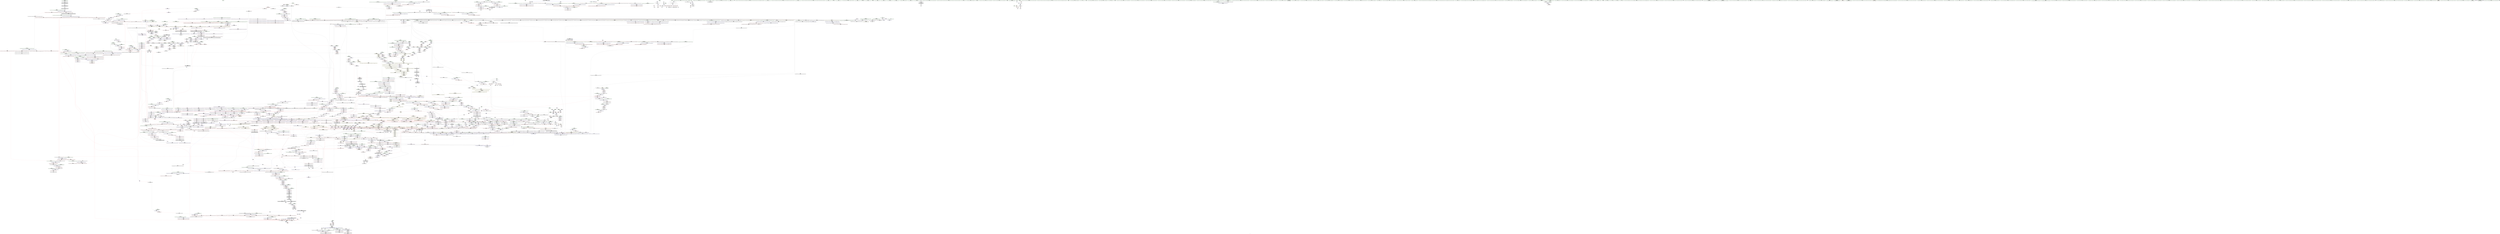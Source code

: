 digraph "SVFG" {
	label="SVFG";

	Node0x55e32a5c85a0 [shape=record,color=grey,label="{NodeID: 0\nNullPtr|{|<s60>183}}"];
	Node0x55e32a5c85a0 -> Node0x55e32ac51c30[style=solid];
	Node0x55e32a5c85a0 -> Node0x55e32ac51d30[style=solid];
	Node0x55e32a5c85a0 -> Node0x55e32ac51e00[style=solid];
	Node0x55e32a5c85a0 -> Node0x55e32ac51ed0[style=solid];
	Node0x55e32a5c85a0 -> Node0x55e32ac51fa0[style=solid];
	Node0x55e32a5c85a0 -> Node0x55e32ac52070[style=solid];
	Node0x55e32a5c85a0 -> Node0x55e32ac52140[style=solid];
	Node0x55e32a5c85a0 -> Node0x55e32ac52210[style=solid];
	Node0x55e32a5c85a0 -> Node0x55e32ac522e0[style=solid];
	Node0x55e32a5c85a0 -> Node0x55e32ac523b0[style=solid];
	Node0x55e32a5c85a0 -> Node0x55e32ac52480[style=solid];
	Node0x55e32a5c85a0 -> Node0x55e32ac52550[style=solid];
	Node0x55e32a5c85a0 -> Node0x55e32ac52620[style=solid];
	Node0x55e32a5c85a0 -> Node0x55e32ac526f0[style=solid];
	Node0x55e32a5c85a0 -> Node0x55e32ac527c0[style=solid];
	Node0x55e32a5c85a0 -> Node0x55e32ac52890[style=solid];
	Node0x55e32a5c85a0 -> Node0x55e32ac52960[style=solid];
	Node0x55e32a5c85a0 -> Node0x55e32ac52a30[style=solid];
	Node0x55e32a5c85a0 -> Node0x55e32ac52b00[style=solid];
	Node0x55e32a5c85a0 -> Node0x55e32ac52bd0[style=solid];
	Node0x55e32a5c85a0 -> Node0x55e32ac52ca0[style=solid];
	Node0x55e32a5c85a0 -> Node0x55e32ac52d70[style=solid];
	Node0x55e32a5c85a0 -> Node0x55e32ac52e40[style=solid];
	Node0x55e32a5c85a0 -> Node0x55e32ac52f10[style=solid];
	Node0x55e32a5c85a0 -> Node0x55e32ac52fe0[style=solid];
	Node0x55e32a5c85a0 -> Node0x55e32ac530b0[style=solid];
	Node0x55e32a5c85a0 -> Node0x55e32ac53180[style=solid];
	Node0x55e32a5c85a0 -> Node0x55e32ac53250[style=solid];
	Node0x55e32a5c85a0 -> Node0x55e32ac53320[style=solid];
	Node0x55e32a5c85a0 -> Node0x55e32ac533f0[style=solid];
	Node0x55e32a5c85a0 -> Node0x55e32ac534c0[style=solid];
	Node0x55e32a5c85a0 -> Node0x55e32ac53590[style=solid];
	Node0x55e32a5c85a0 -> Node0x55e32ac53660[style=solid];
	Node0x55e32a5c85a0 -> Node0x55e32ac53730[style=solid];
	Node0x55e32a5c85a0 -> Node0x55e32ac53800[style=solid];
	Node0x55e32a5c85a0 -> Node0x55e32ac538d0[style=solid];
	Node0x55e32a5c85a0 -> Node0x55e32ac539a0[style=solid];
	Node0x55e32a5c85a0 -> Node0x55e32ac53a70[style=solid];
	Node0x55e32a5c85a0 -> Node0x55e32ac53b40[style=solid];
	Node0x55e32a5c85a0 -> Node0x55e32ac53c10[style=solid];
	Node0x55e32a5c85a0 -> Node0x55e32ac53ce0[style=solid];
	Node0x55e32a5c85a0 -> Node0x55e32ac53db0[style=solid];
	Node0x55e32a5c85a0 -> Node0x55e32ac53e80[style=solid];
	Node0x55e32a5c85a0 -> Node0x55e32ac53f50[style=solid];
	Node0x55e32a5c85a0 -> Node0x55e32ac927c0[style=solid];
	Node0x55e32a5c85a0 -> Node0x55e32ac94bb0[style=solid];
	Node0x55e32a5c85a0 -> Node0x55e32ac9b480[style=solid];
	Node0x55e32a5c85a0 -> Node0x55e32ac9b7c0[style=solid];
	Node0x55e32a5c85a0 -> Node0x55e32ac9bb00[style=solid];
	Node0x55e32a5c85a0 -> Node0x55e32ac9bbd0[style=solid];
	Node0x55e32a5c85a0 -> Node0x55e32ac9be40[style=solid];
	Node0x55e32a5c85a0 -> Node0x55e32ac9f7f0[style=solid];
	Node0x55e32a5c85a0 -> Node0x55e32acd63d0[style=solid];
	Node0x55e32a5c85a0 -> Node0x55e32acd66d0[style=solid];
	Node0x55e32a5c85a0 -> Node0x55e32ac7d1f0[style=solid];
	Node0x55e32a5c85a0 -> Node0x55e32ac7d370[style=solid];
	Node0x55e32a5c85a0 -> Node0x55e32ac7d4f0[style=solid];
	Node0x55e32a5c85a0 -> Node0x55e32ac7d670[style=solid];
	Node0x55e32a5c85a0 -> Node0x55e32ac7d7f0[style=solid];
	Node0x55e32a5c85a0 -> Node0x55e32ac7ddf0[style=solid];
	Node0x55e32a5c85a0:s60 -> Node0x55e32ae35d20[style=solid,color=red];
	Node0x55e32ad648c0 [shape=record,color=yellow,style=double,label="{NodeID: 2657\n124V_1 = ENCHI(MR_124V_0)\npts\{60004 \}\nFun[_ZNSt8_Rb_treeIcSt4pairIKciESt10_Select1stIS2_ESt4lessIcESaIS2_EE29_M_get_insert_hint_unique_posESt23_Rb_tree_const_iteratorIS2_ERS1_]|{<s0>129|<s1>132|<s2>135|<s3>137|<s4>145|<s5>149|<s6>151|<s7>158|<s8>162}}"];
	Node0x55e32ad648c0:s0 -> Node0x55e32ad58f10[style=dashed,color=red];
	Node0x55e32ad648c0:s1 -> Node0x55e32ad6b2d0[style=dashed,color=red];
	Node0x55e32ad648c0:s2 -> Node0x55e32ad5e5f0[style=dashed,color=red];
	Node0x55e32ad648c0:s3 -> Node0x55e32ad6b2d0[style=dashed,color=red];
	Node0x55e32ad648c0:s4 -> Node0x55e32ad6b2d0[style=dashed,color=red];
	Node0x55e32ad648c0:s5 -> Node0x55e32ad5e5f0[style=dashed,color=red];
	Node0x55e32ad648c0:s6 -> Node0x55e32ad6b2d0[style=dashed,color=red];
	Node0x55e32ad648c0:s7 -> Node0x55e32ad6b2d0[style=dashed,color=red];
	Node0x55e32ad648c0:s8 -> Node0x55e32ad5e5f0[style=dashed,color=red];
	Node0x55e32ac53ce0 [shape=record,color=black,label="{NodeID: 443\n1957\<--3\n\<--dummyVal\n_ZNSt8_Rb_treeIcSt4pairIKciESt10_Select1stIS2_ESt4lessIcESaIS2_EE17_M_construct_nodeIJRKSt21piecewise_construct_tSt5tupleIJRS1_EESD_IJEEEEEvPSt13_Rb_tree_nodeIS2_EDpOT_\n}"];
	Node0x55e32ac631a0 [shape=record,color=red,label="{NodeID: 886\n189\<--83\n\<--j\nmain\n}"];
	Node0x55e32ac631a0 -> Node0x55e32acd5650[style=solid];
	Node0x55e32ae2ac60 [shape=record,color=black,label="{NodeID: 3543\n2050 = PHI(1590, )\n|{<s0>190}}"];
	Node0x55e32ae2ac60:s0 -> Node0x55e32ae36bc0[style=solid,color=red];
	Node0x55e32ac99400 [shape=record,color=blue,label="{NodeID: 1329\n1315\<--1316\n\<--\n_ZNSt8_Rb_treeIcSt4pairIKciESt10_Select1stIS2_ESt4lessIcESaIS2_EE22_M_emplace_hint_uniqueIJRKSt21piecewise_construct_tSt5tupleIJRS1_EESD_IJEEEEESt17_Rb_tree_iteratorIS2_ESt23_Rb_tree_const_iteratorIS2_EDpOT_\n}"];
	Node0x55e32ac99400 -> Node0x55e32ac89c70[style=dashed];
	Node0x55e32ac99400 -> Node0x55e32ac89e10[style=dashed];
	Node0x55e32ac4c140 [shape=record,color=green,label="{NodeID: 222\n1275\<--1276\nagg.tmp\<--agg.tmp_field_insensitive\n_ZNSt8_Rb_treeIcSt4pairIKciESt10_Select1stIS2_ESt4lessIcESaIS2_EE22_M_emplace_hint_uniqueIJRKSt21piecewise_construct_tSt5tupleIJRS1_EESD_IJEEEEESt17_Rb_tree_iteratorIS2_ESt23_Rb_tree_const_iteratorIS2_EDpOT_\n}"];
	Node0x55e32ac4c140 -> Node0x55e32ac69370[style=solid];
	Node0x55e32ac4c140 -> Node0x55e32ac73d00[style=solid];
	Node0x55e32ac6f7f0 [shape=record,color=purple,label="{NodeID: 665\n320\<--297\ncoerce.dive\<--__i\n_ZNSt3mapIciSt4lessIcESaISt4pairIKciEEEixERS3_\n}"];
	Node0x55e32ac6f7f0 -> Node0x55e32ac93eb0[style=solid];
	Node0x55e32ac8dfe0 [shape=record,color=red,label="{NodeID: 1108\n1992\<--1983\nthis1\<--this.addr\n_ZN9__gnu_cxx13new_allocatorISt13_Rb_tree_nodeISt4pairIKciEEE8allocateEmPKv\n|{<s0>184}}"];
	Node0x55e32ac8dfe0:s0 -> Node0x55e32ae378c0[style=solid,color=red];
	Node0x55e32a5c8630 [shape=record,color=green,label="{NodeID: 1\n7\<--1\n__dso_handle\<--dummyObj\nGlob }"];
	Node0x55e32ad649a0 [shape=record,color=yellow,style=double,label="{NodeID: 2658\n386V_1 = ENCHI(MR_386V_0)\npts\{16090000 \}\nFun[_ZNSt8_Rb_treeIcSt4pairIKciESt10_Select1stIS2_ESt4lessIcESaIS2_EE29_M_get_insert_hint_unique_posESt23_Rb_tree_const_iteratorIS2_ERS1_]|{|<s3>134|<s4>142|<s5>147|<s6>148|<s7>155|<s8>160|<s9>161|<s10>163}}"];
	Node0x55e32ad649a0 -> Node0x55e32ac9b550[style=dashed];
	Node0x55e32ad649a0 -> Node0x55e32ac9b890[style=dashed];
	Node0x55e32ad649a0 -> Node0x55e32ac9bca0[style=dashed];
	Node0x55e32ad649a0:s3 -> Node0x55e32ac9ef00[style=dashed,color=red];
	Node0x55e32ad649a0:s4 -> Node0x55e32ac9fc00[style=dashed,color=red];
	Node0x55e32ad649a0:s5 -> Node0x55e32ac9ef00[style=dashed,color=red];
	Node0x55e32ad649a0:s6 -> Node0x55e32ac9fc00[style=dashed,color=red];
	Node0x55e32ad649a0:s7 -> Node0x55e32ac9ef00[style=dashed,color=red];
	Node0x55e32ad649a0:s8 -> Node0x55e32ac9ef00[style=dashed,color=red];
	Node0x55e32ad649a0:s9 -> Node0x55e32ac9fc00[style=dashed,color=red];
	Node0x55e32ad649a0:s10 -> Node0x55e32aca0350[style=dashed,color=red];
	Node0x55e32ac53db0 [shape=record,color=black,label="{NodeID: 444\n1958\<--3\n\<--dummyVal\n_ZNSt8_Rb_treeIcSt4pairIKciESt10_Select1stIS2_ESt4lessIcESaIS2_EE17_M_construct_nodeIJRKSt21piecewise_construct_tSt5tupleIJRS1_EESD_IJEEEEEvPSt13_Rb_tree_nodeIS2_EDpOT_\n|{<s0>182}}"];
	Node0x55e32ac53db0:s0 -> Node0x55e32ae337c0[style=solid,color=red];
	Node0x55e32ac63270 [shape=record,color=red,label="{NodeID: 887\n205\<--85\n\<--ret\nmain\n}"];
	Node0x55e32ac63270 -> Node0x55e32acd5350[style=solid];
	Node0x55e32ae2ada0 [shape=record,color=black,label="{NodeID: 3544\n2052 = PHI(1597, )\n|{<s0>190}}"];
	Node0x55e32ae2ada0:s0 -> Node0x55e32ae36c90[style=solid,color=red];
	Node0x55e32ad56a60 [shape=record,color=yellow,style=double,label="{NodeID: 2437\n2V_1 = ENCHI(MR_2V_0)\npts\{60000 60001 60002 60003 60004 \}\nFun[_ZNSt8_Rb_treeIcSt4pairIKciESt10_Select1stIS2_ESt4lessIcESaIS2_EEC2Ev]|{<s0>30}}"];
	Node0x55e32ad56a60:s0 -> Node0x55e32ad343f0[style=dashed,color=red];
	Node0x55e32ac994d0 [shape=record,color=blue,label="{NodeID: 1330\n1318\<--1319\n\<--\n_ZNSt8_Rb_treeIcSt4pairIKciESt10_Select1stIS2_ESt4lessIcESaIS2_EE22_M_emplace_hint_uniqueIJRKSt21piecewise_construct_tSt5tupleIJRS1_EESD_IJEEEEESt17_Rb_tree_iteratorIS2_ESt23_Rb_tree_const_iteratorIS2_EDpOT_\n}"];
	Node0x55e32ac994d0 -> Node0x55e32ac89ba0[style=dashed];
	Node0x55e32ac994d0 -> Node0x55e32ac89d40[style=dashed];
	Node0x55e32ac4c210 [shape=record,color=green,label="{NodeID: 223\n1277\<--1278\nexn.slot\<--exn.slot_field_insensitive\n_ZNSt8_Rb_treeIcSt4pairIKciESt10_Select1stIS2_ESt4lessIcESaIS2_EE22_M_emplace_hint_uniqueIJRKSt21piecewise_construct_tSt5tupleIJRS1_EESD_IJEEEEESt17_Rb_tree_iteratorIS2_ESt23_Rb_tree_const_iteratorIS2_EDpOT_\n}"];
	Node0x55e32ac4c210 -> Node0x55e32ac89860[style=solid];
	Node0x55e32ac4c210 -> Node0x55e32ac89930[style=solid];
	Node0x55e32ac4c210 -> Node0x55e32ac99670[style=solid];
	Node0x55e32ac4c210 -> Node0x55e32ac99810[style=solid];
	Node0x55e32ac6f8c0 [shape=record,color=purple,label="{NodeID: 666\n325\<--299\ncoerce.dive3\<--ref.tmp\n_ZNSt3mapIciSt4lessIcESaISt4pairIKciEEEixERS3_\n}"];
	Node0x55e32ac6f8c0 -> Node0x55e32ac93f80[style=solid];
	Node0x55e32ac8e0b0 [shape=record,color=red,label="{NodeID: 1109\n1993\<--1985\n\<--__n.addr\n_ZN9__gnu_cxx13new_allocatorISt13_Rb_tree_nodeISt4pairIKciEEE8allocateEmPKv\n}"];
	Node0x55e32ac8e0b0 -> Node0x55e32ac7cbf0[style=solid];
	Node0x55e32abe3a00 [shape=record,color=green,label="{NodeID: 2\n16\<--1\n.str\<--dummyObj\nGlob }"];
	Node0x55e32ad64a80 [shape=record,color=yellow,style=double,label="{NodeID: 2659\n388V_1 = ENCHI(MR_388V_0)\npts\{16090001 \}\nFun[_ZNSt8_Rb_treeIcSt4pairIKciESt10_Select1stIS2_ESt4lessIcESaIS2_EE29_M_get_insert_hint_unique_posESt23_Rb_tree_const_iteratorIS2_ERS1_]|{|<s3>134|<s4>142|<s5>147|<s6>148|<s7>155|<s8>160|<s9>161|<s10>163}}"];
	Node0x55e32ad64a80 -> Node0x55e32ac9b620[style=dashed];
	Node0x55e32ad64a80 -> Node0x55e32ac9b960[style=dashed];
	Node0x55e32ad64a80 -> Node0x55e32ac9bd70[style=dashed];
	Node0x55e32ad64a80:s3 -> Node0x55e32ac9efd0[style=dashed,color=red];
	Node0x55e32ad64a80:s4 -> Node0x55e32ac9fcd0[style=dashed,color=red];
	Node0x55e32ad64a80:s5 -> Node0x55e32ac9efd0[style=dashed,color=red];
	Node0x55e32ad64a80:s6 -> Node0x55e32ac9fcd0[style=dashed,color=red];
	Node0x55e32ad64a80:s7 -> Node0x55e32ac9efd0[style=dashed,color=red];
	Node0x55e32ad64a80:s8 -> Node0x55e32ac9efd0[style=dashed,color=red];
	Node0x55e32ad64a80:s9 -> Node0x55e32ac9fcd0[style=dashed,color=red];
	Node0x55e32ad64a80:s10 -> Node0x55e32aca0420[style=dashed,color=red];
	Node0x55e32ac53e80 [shape=record,color=black,label="{NodeID: 445\n2159\<--3\n\<--dummyVal\n_ZNSt11_Tuple_implILm0EJRKcEEC2EOS2_\n}"];
	Node0x55e32ac63340 [shape=record,color=red,label="{NodeID: 888\n224\<--85\n\<--ret\nmain\n}"];
	Node0x55e32ae2aee0 [shape=record,color=black,label="{NodeID: 3545\n2089 = PHI(1583, )\n}"];
	Node0x55e32ac995a0 [shape=record,color=blue,label="{NodeID: 1331\n1333\<--1330\ncoerce.dive16\<--call15\n_ZNSt8_Rb_treeIcSt4pairIKciESt10_Select1stIS2_ESt4lessIcESaIS2_EE22_M_emplace_hint_uniqueIJRKSt21piecewise_construct_tSt5tupleIJRS1_EESD_IJEEEEESt17_Rb_tree_iteratorIS2_ESt23_Rb_tree_const_iteratorIS2_EDpOT_\n}"];
	Node0x55e32ac995a0 -> Node0x55e32ad3aaf0[style=dashed];
	Node0x55e32ac4c2e0 [shape=record,color=green,label="{NodeID: 224\n1279\<--1280\nehselector.slot\<--ehselector.slot_field_insensitive\n_ZNSt8_Rb_treeIcSt4pairIKciESt10_Select1stIS2_ESt4lessIcESaIS2_EE22_M_emplace_hint_uniqueIJRKSt21piecewise_construct_tSt5tupleIJRS1_EESD_IJEEEEESt17_Rb_tree_iteratorIS2_ESt23_Rb_tree_const_iteratorIS2_EDpOT_\n}"];
	Node0x55e32ac4c2e0 -> Node0x55e32ac89a00[style=solid];
	Node0x55e32ac4c2e0 -> Node0x55e32ac99740[style=solid];
	Node0x55e32ac4c2e0 -> Node0x55e32ac998e0[style=solid];
	Node0x55e32ac6f990 [shape=record,color=purple,label="{NodeID: 667\n359\<--305\ncoerce.dive13\<--ref.tmp8\n_ZNSt3mapIciSt4lessIcESaISt4pairIKciEEEixERS3_\n}"];
	Node0x55e32ac6f990 -> Node0x55e32ac94050[style=solid];
	Node0x55e32ac8e180 [shape=record,color=red,label="{NodeID: 1110\n2003\<--1985\n\<--__n.addr\n_ZN9__gnu_cxx13new_allocatorISt13_Rb_tree_nodeISt4pairIKciEEE8allocateEmPKv\n}"];
	Node0x55e32ac8e180 -> Node0x55e32acd60d0[style=solid];
	Node0x55e32ac438b0 [shape=record,color=green,label="{NodeID: 3\n18\<--1\n.str.1\<--dummyObj\nGlob }"];
	Node0x55e32ac53f50 [shape=record,color=black,label="{NodeID: 446\n2160\<--3\n\<--dummyVal\n_ZNSt11_Tuple_implILm0EJRKcEEC2EOS2_\n|{<s0>201}}"];
	Node0x55e32ac53f50:s0 -> Node0x55e32ae337c0[style=solid,color=red];
	Node0x55e32ac63410 [shape=record,color=red,label="{NodeID: 889\n201\<--87\n\<--i35\nmain\n}"];
	Node0x55e32ac63410 -> Node0x55e32acd6550[style=solid];
	Node0x55e32ae2aff0 [shape=record,color=black,label="{NodeID: 3546\n2091 = PHI(1590, )\n|{<s0>193}}"];
	Node0x55e32ae2aff0:s0 -> Node0x55e32ae37b30[style=solid,color=red];
	Node0x55e32ac99670 [shape=record,color=blue,label="{NodeID: 1332\n1277\<--1337\nexn.slot\<--\n_ZNSt8_Rb_treeIcSt4pairIKciESt10_Select1stIS2_ESt4lessIcESaIS2_EE22_M_emplace_hint_uniqueIJRKSt21piecewise_construct_tSt5tupleIJRS1_EESD_IJEEEEESt17_Rb_tree_iteratorIS2_ESt23_Rb_tree_const_iteratorIS2_EDpOT_\n}"];
	Node0x55e32ac99670 -> Node0x55e32ac89860[style=dashed];
	Node0x55e32ac99670 -> Node0x55e32ac99810[style=dashed];
	Node0x55e32ac4c3b0 [shape=record,color=green,label="{NodeID: 225\n1290\<--1291\n_ZSt7forwardIRKSt21piecewise_construct_tEOT_RNSt16remove_referenceIS3_E4typeE\<--_ZSt7forwardIRKSt21piecewise_construct_tEOT_RNSt16remove_referenceIS3_E4typeE_field_insensitive\n}"];
	Node0x55e32ac6fa60 [shape=record,color=purple,label="{NodeID: 668\n354\<--307\ncoerce.dive11\<--agg.tmp\n_ZNSt3mapIciSt4lessIcESaISt4pairIKciEEEixERS3_\n}"];
	Node0x55e32ac6fa60 -> Node0x55e32ac63f70[style=solid];
	Node0x55e32ac8e250 [shape=record,color=red,label="{NodeID: 1111\n2017\<--2014\nthis1\<--this.addr\n_ZNK9__gnu_cxx13new_allocatorISt13_Rb_tree_nodeISt4pairIKciEEE8max_sizeEv\n}"];
	Node0x55e32ac43bf0 [shape=record,color=green,label="{NodeID: 4\n20\<--1\n.str.2\<--dummyObj\nGlob }"];
	Node0x55e32ac54020 [shape=record,color=black,label="{NodeID: 447\n12\<--11\n\<--bio\nCan only get source location for instruction, argument, global var or function.}"];
	Node0x55e32ac634e0 [shape=record,color=red,label="{NodeID: 890\n210\<--87\n\<--i35\nmain\n}"];
	Node0x55e32ac634e0 -> Node0x55e32ac54a40[style=solid];
	Node0x55e32ae2b160 [shape=record,color=black,label="{NodeID: 3547\n2096 = PHI(1597, )\n}"];
	Node0x55e32ac99740 [shape=record,color=blue,label="{NodeID: 1333\n1279\<--1339\nehselector.slot\<--\n_ZNSt8_Rb_treeIcSt4pairIKciESt10_Select1stIS2_ESt4lessIcESaIS2_EE22_M_emplace_hint_uniqueIJRKSt21piecewise_construct_tSt5tupleIJRS1_EESD_IJEEEEESt17_Rb_tree_iteratorIS2_ESt23_Rb_tree_const_iteratorIS2_EDpOT_\n}"];
	Node0x55e32ac99740 -> Node0x55e32ac998e0[style=dashed];
	Node0x55e32ac4c4b0 [shape=record,color=green,label="{NodeID: 226\n1294\<--1295\n_ZSt7forwardISt5tupleIJRKcEEEOT_RNSt16remove_referenceIS4_E4typeE\<--_ZSt7forwardISt5tupleIJRKcEEEOT_RNSt16remove_referenceIS4_E4typeE_field_insensitive\n}"];
	Node0x55e32ac6fb30 [shape=record,color=purple,label="{NodeID: 669\n346\<--315\n_M_t\<--this1\n_ZNSt3mapIciSt4lessIcESaISt4pairIKciEEEixERS3_\n|{<s0>27}}"];
	Node0x55e32ac6fb30:s0 -> Node0x55e32ae35360[style=solid,color=red];
	Node0x55e32ac8e320 [shape=record,color=red,label="{NodeID: 1112\n2044\<--2029\n\<--__a.addr\n_ZNSt16allocator_traitsISaISt13_Rb_tree_nodeISt4pairIKciEEEE9constructIS3_JRKSt21piecewise_construct_tSt5tupleIJRS2_EESB_IJEEEEEvRS5_PT_DpOT0_\n}"];
	Node0x55e32ac8e320 -> Node0x55e32ac6bdb0[style=solid];
	Node0x55e32ac43cb0 [shape=record,color=green,label="{NodeID: 5\n22\<--1\n_ZStL19piecewise_construct\<--dummyObj\nGlob |{<s0>27}}"];
	Node0x55e32ac43cb0:s0 -> Node0x55e32ae35500[style=solid,color=red];
	Node0x55e32ac54120 [shape=record,color=black,label="{NodeID: 448\n36\<--37\n\<--_ZNSt3mapIciSt4lessIcESaISt4pairIKciEEED2Ev\nCan only get source location for instruction, argument, global var or function.}"];
	Node0x55e32ac635b0 [shape=record,color=red,label="{NodeID: 891\n218\<--87\n\<--i35\nmain\n}"];
	Node0x55e32ac635b0 -> Node0x55e32acd5c50[style=solid];
	Node0x55e32ae2b270 [shape=record,color=black,label="{NodeID: 3548\n2149 = PHI(2170, )\n|{<s0>199}}"];
	Node0x55e32ae2b270:s0 -> Node0x55e32ae32fa0[style=solid,color=red];
	Node0x55e32ac99810 [shape=record,color=blue,label="{NodeID: 1334\n1277\<--1358\nexn.slot\<--\n_ZNSt8_Rb_treeIcSt4pairIKciESt10_Select1stIS2_ESt4lessIcESaIS2_EE22_M_emplace_hint_uniqueIJRKSt21piecewise_construct_tSt5tupleIJRS1_EESD_IJEEEEESt17_Rb_tree_iteratorIS2_ESt23_Rb_tree_const_iteratorIS2_EDpOT_\n}"];
	Node0x55e32ac99810 -> Node0x55e32ac89930[style=dashed];
	Node0x55e32ac4c5b0 [shape=record,color=green,label="{NodeID: 227\n1298\<--1299\n_ZSt7forwardISt5tupleIJEEEOT_RNSt16remove_referenceIS2_E4typeE\<--_ZSt7forwardISt5tupleIJEEEOT_RNSt16remove_referenceIS2_E4typeE_field_insensitive\n}"];
	Node0x55e32ac6fc00 [shape=record,color=purple,label="{NodeID: 670\n338\<--335\nfirst\<--call6\n_ZNSt3mapIciSt4lessIcESaISt4pairIKciEEEixERS3_\n|{<s0>24}}"];
	Node0x55e32ac6fc00:s0 -> Node0x55e32ae37f40[style=solid,color=red];
	Node0x55e32ac8e3f0 [shape=record,color=red,label="{NodeID: 1113\n2046\<--2031\n\<--__p.addr\n_ZNSt16allocator_traitsISaISt13_Rb_tree_nodeISt4pairIKciEEEE9constructIS3_JRKSt21piecewise_construct_tSt5tupleIJRS2_EESB_IJEEEEEvRS5_PT_DpOT0_\n|{<s0>190}}"];
	Node0x55e32ac8e3f0:s0 -> Node0x55e32ae36a20[style=solid,color=red];
	Node0x55e32ac43d70 [shape=record,color=green,label="{NodeID: 6\n24\<--1\n\<--dummyObj\nCan only get source location for instruction, argument, global var or function.}"];
	Node0x55e32ac54220 [shape=record,color=black,label="{NodeID: 449\n70\<--90\nmain_ret\<--\nmain\n}"];
	Node0x55e32ac63680 [shape=record,color=red,label="{NodeID: 892\n141\<--138\n\<--call9\nmain\n}"];
	Node0x55e32ac63680 -> Node0x55e32ac92e70[style=solid];
	Node0x55e32ae2b3e0 [shape=record,color=black,label="{NodeID: 3549\n2152 = PHI(2163, )\n|{<s0>200}}"];
	Node0x55e32ae2b3e0:s0 -> Node0x55e32ae34b40[style=solid,color=red];
	Node0x55e32ac998e0 [shape=record,color=blue,label="{NodeID: 1335\n1279\<--1360\nehselector.slot\<--\n_ZNSt8_Rb_treeIcSt4pairIKciESt10_Select1stIS2_ESt4lessIcESaIS2_EE22_M_emplace_hint_uniqueIJRKSt21piecewise_construct_tSt5tupleIJRS1_EESD_IJEEEEESt17_Rb_tree_iteratorIS2_ESt23_Rb_tree_const_iteratorIS2_EDpOT_\n}"];
	Node0x55e32ac998e0 -> Node0x55e32ac89a00[style=dashed];
	Node0x55e32ac4c6b0 [shape=record,color=green,label="{NodeID: 228\n1301\<--1302\n_ZNSt8_Rb_treeIcSt4pairIKciESt10_Select1stIS2_ESt4lessIcESaIS2_EE14_M_create_nodeIJRKSt21piecewise_construct_tSt5tupleIJRS1_EESD_IJEEEEEPSt13_Rb_tree_nodeIS2_EDpOT_\<--_ZNSt8_Rb_treeIcSt4pairIKciESt10_Select1stIS2_ESt4lessIcESaIS2_EE14_M_create_nodeIJRKSt21piecewise_construct_tSt5tupleIJRS1_EESD_IJEEEEEPSt13_Rb_tree_nodeIS2_EDpOT__field_insensitive\n}"];
	Node0x55e32ac6fcd0 [shape=record,color=purple,label="{NodeID: 671\n2601\<--361\noffset_0\<--\n}"];
	Node0x55e32ac6fcd0 -> Node0x55e32ac94120[style=solid];
	Node0x55e32ac8e4c0 [shape=record,color=red,label="{NodeID: 1114\n2047\<--2033\n\<--__args.addr\n_ZNSt16allocator_traitsISaISt13_Rb_tree_nodeISt4pairIKciEEEE9constructIS3_JRKSt21piecewise_construct_tSt5tupleIJRS2_EESB_IJEEEEEvRS5_PT_DpOT0_\n|{<s0>187}}"];
	Node0x55e32ac8e4c0:s0 -> Node0x55e32ae37990[style=solid,color=red];
	Node0x55e32ac445e0 [shape=record,color=green,label="{NodeID: 7\n90\<--1\n\<--dummyObj\nCan only get source location for instruction, argument, global var or function.}"];
	Node0x55e32ac542f0 [shape=record,color=black,label="{NodeID: 450\n118\<--115\nconv\<--call2\nmain\n}"];
	Node0x55e32ac542f0 -> Node0x55e32ac92cd0[style=solid];
	Node0x55e32ac63750 [shape=record,color=red,label="{NodeID: 893\n163\<--162\n\<--arrayidx20\nmain\n}"];
	Node0x55e32ac63750 -> Node0x55e32ac7df70[style=solid];
	Node0x55e32ae2b520 [shape=record,color=black,label="{NodeID: 3550\n2177 = PHI(2195, )\n}"];
	Node0x55e32ae2b520 -> Node0x55e32ac6c430[style=solid];
	Node0x55e32ad56fd0 [shape=record,color=yellow,style=double,label="{NodeID: 2443\n198V_1 = ENCHI(MR_198V_0)\npts\{100000 3100000 \}\nFun[_ZNSt16allocator_traitsISaISt13_Rb_tree_nodeISt4pairIKciEEEE9constructIS3_JRKSt21piecewise_construct_tSt5tupleIJRS2_EESB_IJEEEEEvRS5_PT_DpOT0_]|{<s0>190|<s1>190}}"];
	Node0x55e32ad56fd0:s0 -> Node0x55e32ad66d90[style=dashed,color=red];
	Node0x55e32ad56fd0:s1 -> Node0x55e32ad66e70[style=dashed,color=red];
	Node0x55e32ac999b0 [shape=record,color=blue,label="{NodeID: 1336\n1387\<--1385\nthis.addr\<--this\n_ZNSt23_Rb_tree_const_iteratorISt4pairIKciEEC2ERKSt17_Rb_tree_iteratorIS2_E\n}"];
	Node0x55e32ac999b0 -> Node0x55e32ac89fb0[style=dashed];
	Node0x55e32ac54c20 [shape=record,color=green,label="{NodeID: 229\n1312\<--1313\n_ZNSt8_Rb_treeIcSt4pairIKciESt10_Select1stIS2_ESt4lessIcESaIS2_EE29_M_get_insert_hint_unique_posESt23_Rb_tree_const_iteratorIS2_ERS1_\<--_ZNSt8_Rb_treeIcSt4pairIKciESt10_Select1stIS2_ESt4lessIcESaIS2_EE29_M_get_insert_hint_unique_posESt23_Rb_tree_const_iteratorIS2_ERS1__field_insensitive\n}"];
	Node0x55e32ac6fda0 [shape=record,color=purple,label="{NodeID: 672\n2602\<--362\noffset_0\<--\n}"];
	Node0x55e32ac6fda0 -> Node0x55e32ac921b0[style=solid];
	Node0x55e32ac8e590 [shape=record,color=red,label="{NodeID: 1115\n2049\<--2035\n\<--__args.addr2\n_ZNSt16allocator_traitsISaISt13_Rb_tree_nodeISt4pairIKciEEEE9constructIS3_JRKSt21piecewise_construct_tSt5tupleIJRS2_EESB_IJEEEEEvRS5_PT_DpOT0_\n|{<s0>188}}"];
	Node0x55e32ac8e590:s0 -> Node0x55e32ae367b0[style=solid,color=red];
	Node0x55e32ac446a0 [shape=record,color=green,label="{NodeID: 8\n106\<--1\n\<--dummyObj\nCan only get source location for instruction, argument, global var or function.}"];
	Node0x55e32ac543c0 [shape=record,color=black,label="{NodeID: 451\n127\<--126\nidxprom\<--\nmain\n}"];
	Node0x55e32ac63820 [shape=record,color=red,label="{NodeID: 894\n181\<--178\n\<--call29\nmain\n}"];
	Node0x55e32ac63820 -> Node0x55e32ac931b0[style=solid];
	Node0x55e32ae2b660 [shape=record,color=black,label="{NodeID: 3551\n2225 = PHI(2234, )\n|{<s0>204}}"];
	Node0x55e32ae2b660:s0 -> Node0x55e32ae32fa0[style=solid,color=red];
	Node0x55e32ad570e0 [shape=record,color=yellow,style=double,label="{NodeID: 2444\n200V_1 = ENCHI(MR_200V_0)\npts\{60004 60005 20070004 20070005 \}\nFun[_ZNSt16allocator_traitsISaISt13_Rb_tree_nodeISt4pairIKciEEEE9constructIS3_JRKSt21piecewise_construct_tSt5tupleIJRS2_EESB_IJEEEEEvRS5_PT_DpOT0_]|{<s0>190}}"];
	Node0x55e32ad570e0:s0 -> Node0x55e32ad67030[style=dashed,color=red];
	Node0x55e32ac99a80 [shape=record,color=blue,label="{NodeID: 1337\n1389\<--1386\n__it.addr\<--__it\n_ZNSt23_Rb_tree_const_iteratorISt4pairIKciEEC2ERKSt17_Rb_tree_iteratorIS2_E\n}"];
	Node0x55e32ac99a80 -> Node0x55e32ac8a080[style=dashed];
	Node0x55e32ac54cf0 [shape=record,color=green,label="{NodeID: 230\n1331\<--1332\n_ZNSt8_Rb_treeIcSt4pairIKciESt10_Select1stIS2_ESt4lessIcESaIS2_EE14_M_insert_nodeEPSt18_Rb_tree_node_baseSA_PSt13_Rb_tree_nodeIS2_E\<--_ZNSt8_Rb_treeIcSt4pairIKciESt10_Select1stIS2_ESt4lessIcESaIS2_EE14_M_insert_nodeEPSt18_Rb_tree_node_baseSA_PSt13_Rb_tree_nodeIS2_E_field_insensitive\n}"];
	Node0x55e32ac6fe70 [shape=record,color=purple,label="{NodeID: 673\n369\<--368\nsecond\<--call14\n_ZNSt3mapIciSt4lessIcESaISt4pairIKciEEEixERS3_\n}"];
	Node0x55e32ac6fe70 -> Node0x55e32ac655b0[style=solid];
	Node0x55e32ac8e660 [shape=record,color=red,label="{NodeID: 1116\n2051\<--2037\n\<--__args.addr4\n_ZNSt16allocator_traitsISaISt13_Rb_tree_nodeISt4pairIKciEEEE9constructIS3_JRKSt21piecewise_construct_tSt5tupleIJRS2_EESB_IJEEEEEvRS5_PT_DpOT0_\n|{<s0>189}}"];
	Node0x55e32ac8e660:s0 -> Node0x55e32ae35f90[style=solid,color=red];
	Node0x55e32ac44760 [shape=record,color=green,label="{NodeID: 9\n107\<--1\n\<--dummyObj\nCan only get source location for instruction, argument, global var or function.}"];
	Node0x55e32ac54490 [shape=record,color=black,label="{NodeID: 452\n136\<--135\nidxprom7\<--\nmain\n}"];
	Node0x55e32ac638f0 [shape=record,color=red,label="{NodeID: 895\n213\<--212\n\<--arrayidx41\nmain\n}"];
	Node0x55e32ac638f0 -> Node0x55e32ac54b10[style=solid];
	Node0x55e32ae2b7a0 [shape=record,color=black,label="{NodeID: 3552\n2228 = PHI(2163, )\n}"];
	Node0x55e32ae2b7a0 -> Node0x55e32ac8f5d0[style=solid];
	Node0x55e32ac99b50 [shape=record,color=blue,label="{NodeID: 1338\n1394\<--1397\n_M_node\<--\n_ZNSt23_Rb_tree_const_iteratorISt4pairIKciEEC2ERKSt17_Rb_tree_iteratorIS2_E\n|{<s0>25|<s1>25}}"];
	Node0x55e32ac99b50:s0 -> Node0x55e32ac63f70[style=dashed,color=blue];
	Node0x55e32ac99b50:s1 -> Node0x55e32ad44680[style=dashed,color=blue];
	Node0x55e32ac54df0 [shape=record,color=green,label="{NodeID: 231\n1347\<--1348\n__cxa_rethrow\<--__cxa_rethrow_field_insensitive\n}"];
	Node0x55e32ac6ff40 [shape=record,color=purple,label="{NodeID: 674\n405\<--404\n_M_impl\<--this1\n_ZNSt8_Rb_treeIcSt4pairIKciESt10_Select1stIS2_ESt4lessIcESaIS2_EEC2Ev\n|{<s0>30}}"];
	Node0x55e32ac6ff40:s0 -> Node0x55e32ae2d3d0[style=solid,color=red];
	Node0x55e32ac8e730 [shape=record,color=red,label="{NodeID: 1117\n2084\<--2063\nthis5\<--this.addr\n_ZN9__gnu_cxx13new_allocatorISt13_Rb_tree_nodeISt4pairIKciEEE9constructIS4_JRKSt21piecewise_construct_tSt5tupleIJRS3_EESB_IJEEEEEvPT_DpOT0_\n}"];
	Node0x55e32ac44860 [shape=record,color=green,label="{NodeID: 10\n108\<--1\n\<--dummyObj\nCan only get source location for instruction, argument, global var or function.}"];
	Node0x55e32ac54560 [shape=record,color=black,label="{NodeID: 453\n143\<--142\nidxprom10\<--\nmain\n}"];
	Node0x55e32ac639c0 [shape=record,color=red,label="{NodeID: 896\n243\<--240\nthis1\<--this.addr\n_ZNSt3mapIciSt4lessIcESaISt4pairIKciEEE5clearEv\n}"];
	Node0x55e32ac639c0 -> Node0x55e32ac6f3e0[style=solid];
	Node0x55e32ae2b8e0 [shape=record,color=black,label="{NodeID: 3553\n2241 = PHI(2245, )\n}"];
	Node0x55e32ae2b8e0 -> Node0x55e32ac6c770[style=solid];
	Node0x55e32ac99c20 [shape=record,color=blue,label="{NodeID: 1339\n1403\<--1401\nthis.addr\<--this\n_ZNSt5tupleIJRKcEEC2IvLb1EEES1_\n}"];
	Node0x55e32ac99c20 -> Node0x55e32ac8a220[style=dashed];
	Node0x55e32ac54ef0 [shape=record,color=green,label="{NodeID: 232\n1354\<--1355\n_ZNSt17_Rb_tree_iteratorISt4pairIKciEEC2EPSt18_Rb_tree_node_base\<--_ZNSt17_Rb_tree_iteratorISt4pairIKciEEC2EPSt18_Rb_tree_node_base_field_insensitive\n}"];
	Node0x55e32ac70010 [shape=record,color=purple,label="{NodeID: 675\n425\<--424\n\<--\n_ZNSt8_Rb_treeIcSt4pairIKciESt10_Select1stIS2_ESt4lessIcESaIS2_EE13_Rb_tree_implIS6_Lb1EEC2Ev\n}"];
	Node0x55e32ac70010 -> Node0x55e32ac659c0[style=solid];
	Node0x55e32ac8e800 [shape=record,color=red,label="{NodeID: 1118\n2085\<--2065\n\<--__p.addr\n_ZN9__gnu_cxx13new_allocatorISt13_Rb_tree_nodeISt4pairIKciEEE9constructIS4_JRKSt21piecewise_construct_tSt5tupleIJRS3_EESB_IJEEEEEvPT_DpOT0_\n}"];
	Node0x55e32ac8e800 -> Node0x55e32ac6be80[style=solid];
	Node0x55e32ac449e0 [shape=record,color=green,label="{NodeID: 11\n133\<--1\n\<--dummyObj\nCan only get source location for instruction, argument, global var or function.}"];
	Node0x55e32ad652c0 [shape=record,color=yellow,style=double,label="{NodeID: 2668\n48V_1 = ENCHI(MR_48V_0)\npts\{60001 60002 60003 60004 \}\nFun[_ZNSt15_Rb_tree_headerC2Ev]|{<s0>35|<s1>35|<s2>35|<s3>35}}"];
	Node0x55e32ad652c0:s0 -> Node0x55e32ac94bb0[style=dashed,color=red];
	Node0x55e32ad652c0:s1 -> Node0x55e32ac94c80[style=dashed,color=red];
	Node0x55e32ad652c0:s2 -> Node0x55e32ac94d50[style=dashed,color=red];
	Node0x55e32ad652c0:s3 -> Node0x55e32ac94e20[style=dashed,color=red];
	Node0x55e32ac54630 [shape=record,color=black,label="{NodeID: 454\n161\<--160\nidxprom19\<--\nmain\n}"];
	Node0x55e32ac63a90 [shape=record,color=red,label="{NodeID: 897\n269\<--259\nthis1\<--this.addr\n_ZNKSt3mapIciSt4lessIcESaISt4pairIKciEEE5countERS3_\n}"];
	Node0x55e32ac63a90 -> Node0x55e32ac6f650[style=solid];
	Node0x55e32ac63a90 -> Node0x55e32ac6f720[style=solid];
	Node0x55e32ae2ba20 [shape=record,color=black,label="{NodeID: 3554\n2251 = PHI(2170, )\n}"];
	Node0x55e32ae2ba20 -> Node0x55e32ac6c840[style=solid];
	Node0x55e32ad57410 [shape=record,color=yellow,style=double,label="{NodeID: 2447\n118V_1 = ENCHI(MR_118V_0)\npts\{60001 \}\nFun[_ZNSt8_Rb_treeIcSt4pairIKciESt10_Select1stIS2_ESt4lessIcESaIS2_EE5clearEv]|{<s0>64|<s1>66}}"];
	Node0x55e32ad57410:s0 -> Node0x55e32ad56870[style=dashed,color=red];
	Node0x55e32ad57410:s1 -> Node0x55e32ac94bb0[style=dashed,color=red];
	Node0x55e32ac99cf0 [shape=record,color=blue,label="{NodeID: 1340\n1405\<--1402\n__elements.addr\<--__elements\n_ZNSt5tupleIJRKcEEC2IvLb1EEES1_\n}"];
	Node0x55e32ac99cf0 -> Node0x55e32ac8a2f0[style=dashed];
	Node0x55e32ac54ff0 [shape=record,color=green,label="{NodeID: 233\n1363\<--1364\n__cxa_end_catch\<--__cxa_end_catch_field_insensitive\n}"];
	Node0x55e32ac700e0 [shape=record,color=purple,label="{NodeID: 676\n448\<--447\n_M_key_compare\<--this1\n_ZNSt20_Rb_tree_key_compareISt4lessIcEEC2Ev\n}"];
	Node0x55e32ac8e8d0 [shape=record,color=red,label="{NodeID: 1119\n2088\<--2067\n\<--__args.addr\n_ZN9__gnu_cxx13new_allocatorISt13_Rb_tree_nodeISt4pairIKciEEE9constructIS4_JRKSt21piecewise_construct_tSt5tupleIJRS3_EESB_IJEEEEEvPT_DpOT0_\n|{<s0>191}}"];
	Node0x55e32ac8e8d0:s0 -> Node0x55e32ae37990[style=solid,color=red];
	Node0x55e32ac44a70 [shape=record,color=green,label="{NodeID: 12\n151\<--1\n\<--dummyObj\nCan only get source location for instruction, argument, global var or function.}"];
	Node0x55e32ac54700 [shape=record,color=black,label="{NodeID: 455\n169\<--168\nidxprom24\<--\nmain\n}"];
	Node0x55e32ac63b60 [shape=record,color=red,label="{NodeID: 898\n271\<--261\n\<--__x.addr\n_ZNKSt3mapIciSt4lessIcESaISt4pairIKciEEE5countERS3_\n|{<s0>16}}"];
	Node0x55e32ac63b60:s0 -> Node0x55e32ae32be0[style=solid,color=red];
	Node0x55e32ae2bb60 [shape=record,color=black,label="{NodeID: 3555\n2314 = PHI(2509, )\n}"];
	Node0x55e32ae2bb60 -> Node0x55e32ac90060[style=solid];
	Node0x55e32ad574f0 [shape=record,color=yellow,style=double,label="{NodeID: 2448\n124V_1 = ENCHI(MR_124V_0)\npts\{60004 \}\nFun[_ZNSt8_Rb_treeIcSt4pairIKciESt10_Select1stIS2_ESt4lessIcESaIS2_EE5clearEv]|{<s0>66}}"];
	Node0x55e32ad574f0:s0 -> Node0x55e32ac94e20[style=dashed,color=red];
	Node0x55e32ac99dc0 [shape=record,color=blue,label="{NodeID: 1341\n1421\<--1417\nthis.addr\<--this\n_ZNSt8_Rb_treeIcSt4pairIKciESt10_Select1stIS2_ESt4lessIcESaIS2_EE11lower_boundERS1_\n}"];
	Node0x55e32ac99dc0 -> Node0x55e32ac8a3c0[style=dashed];
	Node0x55e32ac550f0 [shape=record,color=green,label="{NodeID: 234\n1367\<--1368\nllvm.trap\<--llvm.trap_field_insensitive\n}"];
	Node0x55e32ac701b0 [shape=record,color=purple,label="{NodeID: 677\n456\<--455\n_M_header\<--this1\n_ZNSt15_Rb_tree_headerC2Ev\n}"];
	Node0x55e32ac8e9a0 [shape=record,color=red,label="{NodeID: 1120\n2090\<--2069\n\<--__args.addr2\n_ZN9__gnu_cxx13new_allocatorISt13_Rb_tree_nodeISt4pairIKciEEE9constructIS4_JRKSt21piecewise_construct_tSt5tupleIJRS3_EESB_IJEEEEEvPT_DpOT0_\n|{<s0>192}}"];
	Node0x55e32ac8e9a0:s0 -> Node0x55e32ae367b0[style=solid,color=red];
	Node0x55e32ac44b30 [shape=record,color=green,label="{NodeID: 13\n187\<--1\n\<--dummyObj\nCan only get source location for instruction, argument, global var or function.}"];
	Node0x55e32ad654b0 [shape=record,color=yellow,style=double,label="{NodeID: 2670\n65V_1 = ENCHI(MR_65V_0)\npts\{2980000 \}\nFun[_ZNKSt17_Rb_tree_iteratorISt4pairIKciEEdeEv]}"];
	Node0x55e32ad654b0 -> Node0x55e32ac89110[style=dashed];
	Node0x55e32ac547d0 [shape=record,color=black,label="{NodeID: 456\n175\<--174\nidxprom27\<--\nmain\n}"];
	Node0x55e32ac63c30 [shape=record,color=red,label="{NodeID: 899\n315\<--293\nthis1\<--this.addr\n_ZNSt3mapIciSt4lessIcESaISt4pairIKciEEEixERS3_\n|{|<s1>19|<s2>20|<s3>22}}"];
	Node0x55e32ac63c30 -> Node0x55e32ac6fb30[style=solid];
	Node0x55e32ac63c30:s1 -> Node0x55e32ae2c8a0[style=solid,color=red];
	Node0x55e32ac63c30:s2 -> Node0x55e32ae370a0[style=solid,color=red];
	Node0x55e32ac63c30:s3 -> Node0x55e32ae366e0[style=solid,color=red];
	Node0x55e32ae2bca0 [shape=record,color=black,label="{NodeID: 3556\n2344 = PHI(581, )\n}"];
	Node0x55e32ae2bca0 -> Node0x55e32ac9f240[style=solid];
	Node0x55e32ad575d0 [shape=record,color=yellow,style=double,label="{NodeID: 2449\n39V_1 = ENCHI(MR_39V_0)\npts\{60002 60003 \}\nFun[_ZNSt8_Rb_treeIcSt4pairIKciESt10_Select1stIS2_ESt4lessIcESaIS2_EE5clearEv]|{<s0>65|<s1>65|<s2>66|<s3>66}}"];
	Node0x55e32ad575d0:s0 -> Node0x55e32ad34bb0[style=dashed,color=red];
	Node0x55e32ad575d0:s1 -> Node0x55e32ad34cc0[style=dashed,color=red];
	Node0x55e32ad575d0:s2 -> Node0x55e32ac94c80[style=dashed,color=red];
	Node0x55e32ad575d0:s3 -> Node0x55e32ac94d50[style=dashed,color=red];
	Node0x55e32ac99e90 [shape=record,color=blue,label="{NodeID: 1342\n1423\<--1418\n__k.addr\<--__k\n_ZNSt8_Rb_treeIcSt4pairIKciESt10_Select1stIS2_ESt4lessIcESaIS2_EE11lower_boundERS1_\n}"];
	Node0x55e32ac99e90 -> Node0x55e32ac8a490[style=dashed];
	Node0x55e32ac551f0 [shape=record,color=green,label="{NodeID: 235\n1387\<--1388\nthis.addr\<--this.addr_field_insensitive\n_ZNSt23_Rb_tree_const_iteratorISt4pairIKciEEC2ERKSt17_Rb_tree_iteratorIS2_E\n}"];
	Node0x55e32ac551f0 -> Node0x55e32ac89fb0[style=solid];
	Node0x55e32ac551f0 -> Node0x55e32ac999b0[style=solid];
	Node0x55e32ac70280 [shape=record,color=purple,label="{NodeID: 678\n457\<--455\n_M_header2\<--this1\n_ZNSt15_Rb_tree_headerC2Ev\n}"];
	Node0x55e32ac8ea70 [shape=record,color=red,label="{NodeID: 1121\n2095\<--2071\n\<--__args.addr4\n_ZN9__gnu_cxx13new_allocatorISt13_Rb_tree_nodeISt4pairIKciEEE9constructIS4_JRKSt21piecewise_construct_tSt5tupleIJRS3_EESB_IJEEEEEvPT_DpOT0_\n|{<s0>194}}"];
	Node0x55e32ac8ea70:s0 -> Node0x55e32ae35f90[style=solid,color=red];
	Node0x55e32ac44c30 [shape=record,color=green,label="{NodeID: 14\n344\<--1\n\<--dummyObj\nCan only get source location for instruction, argument, global var or function.}"];
	Node0x55e32ac548a0 [shape=record,color=black,label="{NodeID: 457\n184\<--183\nidxprom30\<--\nmain\n}"];
	Node0x55e32ac63d00 [shape=record,color=red,label="{NodeID: 900\n316\<--295\n\<--__k.addr\n_ZNSt3mapIciSt4lessIcESaISt4pairIKciEEEixERS3_\n|{<s0>19}}"];
	Node0x55e32ac63d00:s0 -> Node0x55e32ae2c9e0[style=solid,color=red];
	Node0x55e32ae2bde0 [shape=record,color=black,label="{NodeID: 3557\n2346 = PHI(1492, )\n}"];
	Node0x55e32ae2bde0 -> Node0x55e32ac9f310[style=solid];
	Node0x55e32ad576b0 [shape=record,color=yellow,style=double,label="{NodeID: 2450\n43V_1 = ENCHI(MR_43V_0)\npts\{20070002 20070003 \}\nFun[_ZNSt8_Rb_treeIcSt4pairIKciESt10_Select1stIS2_ESt4lessIcESaIS2_EE5clearEv]|{<s0>65|<s1>65}}"];
	Node0x55e32ad576b0:s0 -> Node0x55e32ad34bb0[style=dashed,color=red];
	Node0x55e32ad576b0:s1 -> Node0x55e32ad34cc0[style=dashed,color=red];
	Node0x55e32ac99f60 [shape=record,color=blue,label="{NodeID: 1343\n1436\<--1433\ncoerce.dive\<--call3\n_ZNSt8_Rb_treeIcSt4pairIKciESt10_Select1stIS2_ESt4lessIcESaIS2_EE11lower_boundERS1_\n}"];
	Node0x55e32ac99f60 -> Node0x55e32ac8a560[style=dashed];
	Node0x55e32ac552c0 [shape=record,color=green,label="{NodeID: 236\n1389\<--1390\n__it.addr\<--__it.addr_field_insensitive\n_ZNSt23_Rb_tree_const_iteratorISt4pairIKciEEC2ERKSt17_Rb_tree_iteratorIS2_E\n}"];
	Node0x55e32ac552c0 -> Node0x55e32ac8a080[style=solid];
	Node0x55e32ac552c0 -> Node0x55e32ac99a80[style=solid];
	Node0x55e32ac70350 [shape=record,color=purple,label="{NodeID: 679\n458\<--455\n_M_color\<--this1\n_ZNSt15_Rb_tree_headerC2Ev\n}"];
	Node0x55e32ac70350 -> Node0x55e32ac94940[style=solid];
	Node0x55e32ac8eb40 [shape=record,color=red,label="{NodeID: 1122\n2110\<--2104\nthis1\<--this.addr\n_ZNSt5tupleIJRKcEEC2EOS2_\n}"];
	Node0x55e32ac8eb40 -> Node0x55e32ac6c020[style=solid];
	Node0x55e32ac44d30 [shape=record,color=green,label="{NodeID: 15\n364\<--1\n\<--dummyObj\nCan only get source location for instruction, argument, global var or function.}"];
	Node0x55e32ac54970 [shape=record,color=black,label="{NodeID: 458\n208\<--207\nconv39\<--add\nmain\n}"];
	Node0x55e32ac54970 -> Node0x55e32acd5350[style=solid];
	Node0x55e32ac63dd0 [shape=record,color=red,label="{NodeID: 901\n334\<--295\n\<--__k.addr\n_ZNSt3mapIciSt4lessIcESaISt4pairIKciEEEixERS3_\n|{<s0>24}}"];
	Node0x55e32ac63dd0:s0 -> Node0x55e32ae37e70[style=solid,color=red];
	Node0x55e32ae2bf20 [shape=record,color=black,label="{NodeID: 3558\n2447 = PHI(2509, )\n}"];
	Node0x55e32ae2bf20 -> Node0x55e32ac90f00[style=solid];
	Node0x55e32ac9a030 [shape=record,color=blue,label="{NodeID: 1344\n1448\<--1442\nthis.addr\<--this\n_ZNSt8_Rb_treeIcSt4pairIKciESt10_Select1stIS2_ESt4lessIcESaIS2_EE14_M_lower_boundEPSt13_Rb_tree_nodeIS2_EPSt18_Rb_tree_node_baseRS1_\n}"];
	Node0x55e32ac9a030 -> Node0x55e32ac8a630[style=dashed];
	Node0x55e32ac55390 [shape=record,color=green,label="{NodeID: 237\n1403\<--1404\nthis.addr\<--this.addr_field_insensitive\n_ZNSt5tupleIJRKcEEC2IvLb1EEES1_\n}"];
	Node0x55e32ac55390 -> Node0x55e32ac8a220[style=solid];
	Node0x55e32ac55390 -> Node0x55e32ac99c20[style=solid];
	Node0x55e32ac70420 [shape=record,color=purple,label="{NodeID: 680\n483\<--482\n_M_header\<--this1\n_ZNSt15_Rb_tree_header8_M_resetEv\n}"];
	Node0x55e32ac8ec10 [shape=record,color=red,label="{NodeID: 1123\n2112\<--2106\n\<--.addr\n_ZNSt5tupleIJRKcEEC2EOS2_\n}"];
	Node0x55e32ac8ec10 -> Node0x55e32ac6c0f0[style=solid];
	Node0x55e32ac44e30 [shape=record,color=green,label="{NodeID: 16\n685\<--1\n\<--dummyObj\nCan only get source location for instruction, argument, global var or function.|{<s0>56|<s1>171}}"];
	Node0x55e32ac44e30:s0 -> Node0x55e32ae30330[style=solid,color=red];
	Node0x55e32ac44e30:s1 -> Node0x55e32ae36e30[style=solid,color=red];
	Node0x55e32ac54a40 [shape=record,color=black,label="{NodeID: 459\n211\<--210\nidxprom40\<--\nmain\n}"];
	Node0x55e32ac63ea0 [shape=record,color=red,label="{NodeID: 902\n350\<--295\n\<--__k.addr\n_ZNSt3mapIciSt4lessIcESaISt4pairIKciEEEixERS3_\n|{<s0>26}}"];
	Node0x55e32ac63ea0:s0 -> Node0x55e32ae336f0[style=solid,color=red];
	Node0x55e32ae2c060 [shape=record,color=black,label="{NodeID: 3559\n2452 = PHI(2509, )\n}"];
	Node0x55e32ae2c060 -> Node0x55e32ac90fd0[style=solid];
	Node0x55e32ac9a100 [shape=record,color=blue,label="{NodeID: 1345\n1450\<--1443\n__x.addr\<--__x\n_ZNSt8_Rb_treeIcSt4pairIKciESt10_Select1stIS2_ESt4lessIcESaIS2_EE14_M_lower_boundEPSt13_Rb_tree_nodeIS2_EPSt18_Rb_tree_node_baseRS1_\n}"];
	Node0x55e32ac9a100 -> Node0x55e32ad4e210[style=dashed];
	Node0x55e32ac55460 [shape=record,color=green,label="{NodeID: 238\n1405\<--1406\n__elements.addr\<--__elements.addr_field_insensitive\n_ZNSt5tupleIJRKcEEC2IvLb1EEES1_\n}"];
	Node0x55e32ac55460 -> Node0x55e32ac8a2f0[style=solid];
	Node0x55e32ac55460 -> Node0x55e32ac99cf0[style=solid];
	Node0x55e32ac704f0 [shape=record,color=purple,label="{NodeID: 681\n484\<--482\n_M_parent\<--this1\n_ZNSt15_Rb_tree_header8_M_resetEv\n}"];
	Node0x55e32ac704f0 -> Node0x55e32ac94bb0[style=solid];
	Node0x55e32ac8ece0 [shape=record,color=red,label="{NodeID: 1124\n2132\<--2125\nthis2\<--this.addr\n_ZNSt4pairIKciEC2IJRS0_EJEEESt21piecewise_construct_tSt5tupleIJDpT_EES5_IJDpT0_EE\n|{<s0>197}}"];
	Node0x55e32ac8ece0:s0 -> Node0x55e32ae2f8c0[style=solid,color=red];
	Node0x55e32ac44f30 [shape=record,color=green,label="{NodeID: 17\n2005\<--1\n\<--dummyObj\nCan only get source location for instruction, argument, global var or function.}"];
	Node0x55e32ac54b10 [shape=record,color=black,label="{NodeID: 460\n214\<--213\nconv42\<--\nmain\n}"];
	Node0x55e32ac54b10 -> Node0x55e32acd5dd0[style=solid];
	Node0x55e32ac63f70 [shape=record,color=red,label="{NodeID: 903\n355\<--354\n\<--coerce.dive11\n_ZNSt3mapIciSt4lessIcESaISt4pairIKciEEEixERS3_\n|{<s0>27}}"];
	Node0x55e32ac63f70:s0 -> Node0x55e32ae35430[style=solid,color=red];
	Node0x55e32ae2c1a0 [shape=record,color=black,label="{NodeID: 3560\n2464 = PHI()\n}"];
	Node0x55e32ae2c1a0 -> Node0x55e32ac9fe70[style=solid];
	Node0x55e32ac9a1d0 [shape=record,color=blue,label="{NodeID: 1346\n1452\<--1444\n__y.addr\<--__y\n_ZNSt8_Rb_treeIcSt4pairIKciESt10_Select1stIS2_ESt4lessIcESaIS2_EE14_M_lower_boundEPSt13_Rb_tree_nodeIS2_EPSt18_Rb_tree_node_baseRS1_\n}"];
	Node0x55e32ac9a1d0 -> Node0x55e32ad4e710[style=dashed];
	Node0x55e32ac55530 [shape=record,color=green,label="{NodeID: 239\n1413\<--1414\n_ZNSt11_Tuple_implILm0EJRKcEEC2ES1_\<--_ZNSt11_Tuple_implILm0EJRKcEEC2ES1__field_insensitive\n}"];
	Node0x55e32ac705c0 [shape=record,color=purple,label="{NodeID: 682\n486\<--482\n_M_header2\<--this1\n_ZNSt15_Rb_tree_header8_M_resetEv\n}"];
	Node0x55e32ac705c0 -> Node0x55e32ac94c80[style=solid];
	Node0x55e32ac8edb0 [shape=record,color=red,label="{NodeID: 1125\n2146\<--2140\nthis1\<--this.addr\n_ZNSt11_Tuple_implILm0EJRKcEEC2EOS2_\n}"];
	Node0x55e32ac8edb0 -> Node0x55e32ac6c1c0[style=solid];
	Node0x55e32ac45030 [shape=record,color=green,label="{NodeID: 18\n2019\<--1\n\<--dummyObj\nCan only get source location for instruction, argument, global var or function.}"];
	Node0x55e32ad659d0 [shape=record,color=yellow,style=double,label="{NodeID: 2675\n390V_1 = ENCHI(MR_390V_0)\npts\{2332 60002 60003 16170000 16210000 16250000 23360000 \}\nFun[_ZNSt4pairIPSt18_Rb_tree_node_baseS1_EC2IRS1_S4_Lb1EEEOT_OT0_]}"];
	Node0x55e32ad659d0 -> Node0x55e32ac90f00[style=dashed];
	Node0x55e32ad659d0 -> Node0x55e32ac90fd0[style=dashed];
	Node0x55e32ac651e0 [shape=record,color=black,label="{NodeID: 461\n286\<--283\n\<--call6\n_ZNKSt3mapIciSt4lessIcESaISt4pairIKciEEE5countERS3_\n}"];
	Node0x55e32ac64040 [shape=record,color=red,label="{NodeID: 904\n394\<--374\n\<--retval\n_ZSt3maxIiERKT_S2_S2_\n}"];
	Node0x55e32ac64040 -> Node0x55e32ac65680[style=solid];
	Node0x55e32ae2c270 [shape=record,color=black,label="{NodeID: 3561\n2478 = PHI()\n}"];
	Node0x55e32ae2c270 -> Node0x55e32aca0010[style=solid];
	Node0x55e32ad57a60 [shape=record,color=yellow,style=double,label="{NodeID: 2454\n29V_1 = ENCHI(MR_29V_0)\npts\{100000 \}\nFun[_ZNSt4pairIKciEC2IJRS0_EJLm0EEJEJEEERSt5tupleIJDpT_EERS4_IJDpT1_EESt12_Index_tupleIJXspT0_EEESD_IJXspT2_EEE]}"];
	Node0x55e32ad57a60 -> Node0x55e32ac8f5d0[style=dashed];
	Node0x55e32ac9a2a0 [shape=record,color=blue,label="{NodeID: 1347\n1454\<--1445\n__k.addr\<--__k\n_ZNSt8_Rb_treeIcSt4pairIKciESt10_Select1stIS2_ESt4lessIcESaIS2_EE14_M_lower_boundEPSt13_Rb_tree_nodeIS2_EPSt18_Rb_tree_node_baseRS1_\n}"];
	Node0x55e32ac9a2a0 -> Node0x55e32ac8abe0[style=dashed];
	Node0x55e32ac55630 [shape=record,color=green,label="{NodeID: 240\n1419\<--1420\nretval\<--retval_field_insensitive\n_ZNSt8_Rb_treeIcSt4pairIKciESt10_Select1stIS2_ESt4lessIcESaIS2_EE11lower_boundERS1_\n}"];
	Node0x55e32ac55630 -> Node0x55e32ac742b0[style=solid];
	Node0x55e32ac55630 -> Node0x55e32ac74380[style=solid];
	Node0x55e32ac70690 [shape=record,color=purple,label="{NodeID: 683\n487\<--482\n_M_header3\<--this1\n_ZNSt15_Rb_tree_header8_M_resetEv\n}"];
	Node0x55e32ac8ee80 [shape=record,color=red,label="{NodeID: 1126\n2148\<--2142\n\<--__in.addr\n_ZNSt11_Tuple_implILm0EJRKcEEC2EOS2_\n|{<s0>198}}"];
	Node0x55e32ac8ee80:s0 -> Node0x55e32ae35770[style=solid,color=red];
	Node0x55e32ac45130 [shape=record,color=green,label="{NodeID: 19\n2349\<--1\n\<--dummyObj\nCan only get source location for instruction, argument, global var or function.}"];
	Node0x55e32ac65270 [shape=record,color=black,label="{NodeID: 462\n288\<--287\nconv\<--cond\n_ZNKSt3mapIciSt4lessIcESaISt4pairIKciEEE5countERS3_\n}"];
	Node0x55e32ac65270 -> Node0x55e32ac65340[style=solid];
	Node0x55e32ac64110 [shape=record,color=red,label="{NodeID: 905\n382\<--376\n\<--__a.addr\n_ZSt3maxIiERKT_S2_S2_\n}"];
	Node0x55e32ac64110 -> Node0x55e32ac64450[style=solid];
	Node0x55e32ae2c340 [shape=record,color=black,label="{NodeID: 3562\n2501 = PHI(2509, )\n}"];
	Node0x55e32ae2c340 -> Node0x55e32ac91650[style=solid];
	Node0x55e32ad57b40 [shape=record,color=yellow,style=double,label="{NodeID: 2455\n214V_1 = ENCHI(MR_214V_0)\npts\{20760000 \}\nFun[_ZNSt4pairIKciEC2IJRS0_EJLm0EEJEJEEERSt5tupleIJDpT_EERS4_IJDpT1_EESt12_Index_tupleIJXspT0_EEESD_IJXspT2_EEE]|{<s0>203}}"];
	Node0x55e32ad57b40:s0 -> Node0x55e32ad5d250[style=dashed,color=red];
	Node0x55e32ac9a370 [shape=record,color=blue,label="{NodeID: 1348\n1452\<--1474\n__y.addr\<--\n_ZNSt8_Rb_treeIcSt4pairIKciESt10_Select1stIS2_ESt4lessIcESaIS2_EE14_M_lower_boundEPSt13_Rb_tree_nodeIS2_EPSt18_Rb_tree_node_baseRS1_\n}"];
	Node0x55e32ac9a370 -> Node0x55e32ad4e710[style=dashed];
	Node0x55e32ac55700 [shape=record,color=green,label="{NodeID: 241\n1421\<--1422\nthis.addr\<--this.addr_field_insensitive\n_ZNSt8_Rb_treeIcSt4pairIKciESt10_Select1stIS2_ESt4lessIcESaIS2_EE11lower_boundERS1_\n}"];
	Node0x55e32ac55700 -> Node0x55e32ac8a3c0[style=solid];
	Node0x55e32ac55700 -> Node0x55e32ac99dc0[style=solid];
	Node0x55e32ac70760 [shape=record,color=purple,label="{NodeID: 684\n488\<--482\n_M_left\<--this1\n_ZNSt15_Rb_tree_header8_M_resetEv\n}"];
	Node0x55e32ac70760 -> Node0x55e32ac94c80[style=solid];
	Node0x55e32ac8ef50 [shape=record,color=red,label="{NodeID: 1127\n2168\<--2165\n\<--__t.addr\n_ZSt7forwardIRKcEOT_RNSt16remove_referenceIS2_E4typeE\n}"];
	Node0x55e32ac8ef50 -> Node0x55e32ac6c290[style=solid];
	Node0x55e32ac45230 [shape=record,color=green,label="{NodeID: 20\n4\<--6\nmapper\<--mapper_field_insensitive\nGlob |{|<s1>1|<s2>6|<s3>10|<s4>11|<s5>12}}"];
	Node0x55e32ac45230 -> Node0x55e32ac6e3e0[style=solid];
	Node0x55e32ac45230:s1 -> Node0x55e32ae2e4a0[style=solid,color=red];
	Node0x55e32ac45230:s2 -> Node0x55e32ae322e0[style=solid,color=red];
	Node0x55e32ac45230:s3 -> Node0x55e32ae37c00[style=solid,color=red];
	Node0x55e32ac45230:s4 -> Node0x55e32ae36f00[style=solid,color=red];
	Node0x55e32ac45230:s5 -> Node0x55e32ae36f00[style=solid,color=red];
	Node0x55e32ac65340 [shape=record,color=black,label="{NodeID: 463\n256\<--288\n_ZNKSt3mapIciSt4lessIcESaISt4pairIKciEEE5countERS3__ret\<--conv\n_ZNKSt3mapIciSt4lessIcESaISt4pairIKciEEE5countERS3_\n|{<s0>10}}"];
	Node0x55e32ac65340:s0 -> Node0x55e32ae22bc0[style=solid,color=blue];
	Node0x55e32ac641e0 [shape=record,color=red,label="{NodeID: 906\n391\<--376\n\<--__a.addr\n_ZSt3maxIiERKT_S2_S2_\n}"];
	Node0x55e32ac641e0 -> Node0x55e32ac94460[style=solid];
	Node0x55e32ae2c4e0 [shape=record,color=black,label="{NodeID: 3563\n2552 = PHI(2564, )\n}"];
	Node0x55e32ae2c4e0 -> Node0x55e32ac91da0[style=solid];
	Node0x55e32ac9a440 [shape=record,color=blue,label="{NodeID: 1349\n1450\<--1478\n__x.addr\<--call3\n_ZNSt8_Rb_treeIcSt4pairIKciESt10_Select1stIS2_ESt4lessIcESaIS2_EE14_M_lower_boundEPSt13_Rb_tree_nodeIS2_EPSt18_Rb_tree_node_baseRS1_\n}"];
	Node0x55e32ac9a440 -> Node0x55e32ad4e210[style=dashed];
	Node0x55e32ac557d0 [shape=record,color=green,label="{NodeID: 242\n1423\<--1424\n__k.addr\<--__k.addr_field_insensitive\n_ZNSt8_Rb_treeIcSt4pairIKciESt10_Select1stIS2_ESt4lessIcESaIS2_EE11lower_boundERS1_\n}"];
	Node0x55e32ac557d0 -> Node0x55e32ac8a490[style=solid];
	Node0x55e32ac557d0 -> Node0x55e32ac99e90[style=solid];
	Node0x55e32ac70830 [shape=record,color=purple,label="{NodeID: 685\n490\<--482\n_M_header4\<--this1\n_ZNSt15_Rb_tree_header8_M_resetEv\n}"];
	Node0x55e32ac70830 -> Node0x55e32ac94d50[style=solid];
	Node0x55e32ac8f020 [shape=record,color=red,label="{NodeID: 1128\n2175\<--2172\n\<--__t.addr\n_ZNSt11_Tuple_implILm0EJRKcEE7_M_headERS2_\n}"];
	Node0x55e32ac8f020 -> Node0x55e32ac6c360[style=solid];
	Node0x55e32ac45330 [shape=record,color=green,label="{NodeID: 21\n8\<--10\nS\<--S_field_insensitive\nGlob }"];
	Node0x55e32ac45330 -> Node0x55e32ac6e4b0[style=solid];
	Node0x55e32ac45330 -> Node0x55e32ac6e580[style=solid];
	Node0x55e32ac45330 -> Node0x55e32ac6e650[style=solid];
	Node0x55e32ac45330 -> Node0x55e32ac6e720[style=solid];
	Node0x55e32ac45330 -> Node0x55e32ac6e7f0[style=solid];
	Node0x55e32ac65410 [shape=record,color=black,label="{NodeID: 464\n361\<--297\n\<--__i\n_ZNSt3mapIciSt4lessIcESaISt4pairIKciEEEixERS3_\n}"];
	Node0x55e32ac65410 -> Node0x55e32ac6fcd0[style=solid];
	Node0x55e32ac642b0 [shape=record,color=red,label="{NodeID: 907\n384\<--378\n\<--__b.addr\n_ZSt3maxIiERKT_S2_S2_\n}"];
	Node0x55e32ac642b0 -> Node0x55e32ac64520[style=solid];
	Node0x55e32ae2c620 [shape=record,color=black,label="{NodeID: 3564\n2560 = PHI(2509, )\n}"];
	Node0x55e32ae2c620 -> Node0x55e32ac91e70[style=solid];
	Node0x55e32ac9a510 [shape=record,color=blue,label="{NodeID: 1350\n1450\<--1483\n__x.addr\<--call4\n_ZNSt8_Rb_treeIcSt4pairIKciESt10_Select1stIS2_ESt4lessIcESaIS2_EE14_M_lower_boundEPSt13_Rb_tree_nodeIS2_EPSt18_Rb_tree_node_baseRS1_\n}"];
	Node0x55e32ac9a510 -> Node0x55e32ad4e210[style=dashed];
	Node0x55e32ac558a0 [shape=record,color=green,label="{NodeID: 243\n1430\<--1431\n_ZNSt8_Rb_treeIcSt4pairIKciESt10_Select1stIS2_ESt4lessIcESaIS2_EE6_M_endEv\<--_ZNSt8_Rb_treeIcSt4pairIKciESt10_Select1stIS2_ESt4lessIcESaIS2_EE6_M_endEv_field_insensitive\n}"];
	Node0x55e32ac70900 [shape=record,color=purple,label="{NodeID: 686\n491\<--482\n_M_header5\<--this1\n_ZNSt15_Rb_tree_header8_M_resetEv\n}"];
	Node0x55e32ac8f0f0 [shape=record,color=red,label="{NodeID: 1129\n2190\<--2184\nthis1\<--this.addr\n_ZNSt10_Head_baseILm0ERKcLb0EEC2ES1_\n}"];
	Node0x55e32ac8f0f0 -> Node0x55e32ac5fda0[style=solid];
	Node0x55e32ac45430 [shape=record,color=green,label="{NodeID: 22\n11\<--13\nbio\<--bio_field_insensitive\nGlob }"];
	Node0x55e32ac45430 -> Node0x55e32ac54020[style=solid];
	Node0x55e32ac45430 -> Node0x55e32ac6e8c0[style=solid];
	Node0x55e32ac45430 -> Node0x55e32ac6e990[style=solid];
	Node0x55e32ac654e0 [shape=record,color=black,label="{NodeID: 465\n362\<--305\n\<--ref.tmp8\n_ZNSt3mapIciSt4lessIcESaISt4pairIKciEEEixERS3_\n}"];
	Node0x55e32ac654e0 -> Node0x55e32ac6fda0[style=solid];
	Node0x55e32ac64380 [shape=record,color=red,label="{NodeID: 908\n388\<--378\n\<--__b.addr\n_ZSt3maxIiERKT_S2_S2_\n}"];
	Node0x55e32ac64380 -> Node0x55e32ac94390[style=solid];
	Node0x55e32ae2c760 [shape=record,color=black,label="{NodeID: 3565\n1551 = PHI(1297, )\n3rd arg _ZNSt8_Rb_treeIcSt4pairIKciESt10_Select1stIS2_ESt4lessIcESaIS2_EE14_M_create_nodeIJRKSt21piecewise_construct_tSt5tupleIJRS1_EESD_IJEEEEEPSt13_Rb_tree_nodeIS2_EDpOT_ }"];
	Node0x55e32ae2c760 -> Node0x55e32ac9ad30[style=solid];
	Node0x55e32ac9a5e0 [shape=record,color=blue,label="{NodeID: 1351\n1494\<--1493\nthis.addr\<--this\n_ZNSt8_Rb_treeIcSt4pairIKciESt10_Select1stIS2_ESt4lessIcESaIS2_EE6_M_endEv\n}"];
	Node0x55e32ac9a5e0 -> Node0x55e32ac8ad80[style=dashed];
	Node0x55e32ac559a0 [shape=record,color=green,label="{NodeID: 244\n1434\<--1435\n_ZNSt8_Rb_treeIcSt4pairIKciESt10_Select1stIS2_ESt4lessIcESaIS2_EE14_M_lower_boundEPSt13_Rb_tree_nodeIS2_EPSt18_Rb_tree_node_baseRS1_\<--_ZNSt8_Rb_treeIcSt4pairIKciESt10_Select1stIS2_ESt4lessIcESaIS2_EE14_M_lower_boundEPSt13_Rb_tree_nodeIS2_EPSt18_Rb_tree_node_baseRS1__field_insensitive\n}"];
	Node0x55e32ac709d0 [shape=record,color=purple,label="{NodeID: 687\n492\<--482\n_M_right\<--this1\n_ZNSt15_Rb_tree_header8_M_resetEv\n}"];
	Node0x55e32ac709d0 -> Node0x55e32ac94d50[style=solid];
	Node0x55e32ac8f1c0 [shape=record,color=red,label="{NodeID: 1130\n2192\<--2186\n\<--__h.addr\n_ZNSt10_Head_baseILm0ERKcLb0EEC2ES1_\n}"];
	Node0x55e32ac8f1c0 -> Node0x55e32ac9e2d0[style=solid];
	Node0x55e32ac45530 [shape=record,color=green,label="{NodeID: 23\n14\<--15\nA\<--A_field_insensitive\nGlob }"];
	Node0x55e32ac45530 -> Node0x55e32ac6ea60[style=solid];
	Node0x55e32ac45530 -> Node0x55e32ac6eb30[style=solid];
	Node0x55e32ac45530 -> Node0x55e32ac6ec00[style=solid];
	Node0x55e32ad65f20 [shape=record,color=yellow,style=double,label="{NodeID: 2680\n17V_1 = ENCHI(MR_17V_0)\npts\{78 \}\nFun[_ZSt3maxIiERKT_S2_S2_]}"];
	Node0x55e32ad65f20 -> Node0x55e32ac64450[style=dashed];
	Node0x55e32ac655b0 [shape=record,color=black,label="{NodeID: 466\n290\<--369\n_ZNSt3mapIciSt4lessIcESaISt4pairIKciEEEixERS3__ret\<--second\n_ZNSt3mapIciSt4lessIcESaISt4pairIKciEEEixERS3_\n|{<s0>11|<s1>12}}"];
	Node0x55e32ac655b0:s0 -> Node0x55e32ae22cd0[style=solid,color=blue];
	Node0x55e32ac655b0:s1 -> Node0x55e32ae22de0[style=solid,color=blue];
	Node0x55e32ac64450 [shape=record,color=red,label="{NodeID: 909\n383\<--382\n\<--\n_ZSt3maxIiERKT_S2_S2_\n}"];
	Node0x55e32ac64450 -> Node0x55e32ac7dc70[style=solid];
	Node0x55e32ae2c8a0 [shape=record,color=black,label="{NodeID: 3566\n1168 = PHI(315, )\n0th arg _ZNSt3mapIciSt4lessIcESaISt4pairIKciEEE11lower_boundERS3_ }"];
	Node0x55e32ae2c8a0 -> Node0x55e32ac98700[style=solid];
	Node0x55e32ad57f50 [shape=record,color=yellow,style=double,label="{NodeID: 2459\n570V_1 = ENCHI(MR_570V_0)\npts\{16110000 \}\nFun[_ZNKSt23_Rb_tree_const_iteratorISt4pairIKciEE13_M_const_castEv]}"];
	Node0x55e32ad57f50 -> Node0x55e32ac8f910[style=dashed];
	Node0x55e32ac9a6b0 [shape=record,color=blue,label="{NodeID: 1352\n1507\<--1505\nthis.addr\<--this\n_ZNSt17_Rb_tree_iteratorISt4pairIKciEEC2EPSt18_Rb_tree_node_base\n}"];
	Node0x55e32ac9a6b0 -> Node0x55e32ac8ae50[style=dashed];
	Node0x55e32ac55aa0 [shape=record,color=green,label="{NodeID: 245\n1446\<--1447\nretval\<--retval_field_insensitive\n_ZNSt8_Rb_treeIcSt4pairIKciESt10_Select1stIS2_ESt4lessIcESaIS2_EE14_M_lower_boundEPSt13_Rb_tree_nodeIS2_EPSt18_Rb_tree_node_baseRS1_\n|{|<s1>120}}"];
	Node0x55e32ac55aa0 -> Node0x55e32ac74450[style=solid];
	Node0x55e32ac55aa0:s1 -> Node0x55e32ae30f20[style=solid,color=red];
	Node0x55e32ac70aa0 [shape=record,color=purple,label="{NodeID: 688\n494\<--482\n_M_node_count\<--this1\n_ZNSt15_Rb_tree_header8_M_resetEv\n}"];
	Node0x55e32ac70aa0 -> Node0x55e32ac94e20[style=solid];
	Node0x55e32ac8f290 [shape=record,color=red,label="{NodeID: 1131\n2200\<--2197\n\<--__b.addr\n_ZNSt10_Head_baseILm0ERKcLb0EE7_M_headERS2_\n}"];
	Node0x55e32ac8f290 -> Node0x55e32ac5fe70[style=solid];
	Node0x55e32ac45630 [shape=record,color=green,label="{NodeID: 24\n23\<--27\nllvm.global_ctors\<--llvm.global_ctors_field_insensitive\nGlob }"];
	Node0x55e32ac45630 -> Node0x55e32ac6ef40[style=solid];
	Node0x55e32ac45630 -> Node0x55e32ac6f040[style=solid];
	Node0x55e32ac45630 -> Node0x55e32ac6f140[style=solid];
	Node0x55e32ac65680 [shape=record,color=black,label="{NodeID: 467\n371\<--394\n_ZSt3maxIiERKT_S2_S2__ret\<--\n_ZSt3maxIiERKT_S2_S2_\n|{<s0>13}}"];
	Node0x55e32ac65680:s0 -> Node0x55e32ae22ef0[style=solid,color=blue];
	Node0x55e32ac64520 [shape=record,color=red,label="{NodeID: 910\n385\<--384\n\<--\n_ZSt3maxIiERKT_S2_S2_\n}"];
	Node0x55e32ac64520 -> Node0x55e32ac7dc70[style=solid];
	Node0x55e32ae2c9e0 [shape=record,color=black,label="{NodeID: 3567\n1169 = PHI(316, )\n1st arg _ZNSt3mapIciSt4lessIcESaISt4pairIKciEEE11lower_boundERS3_ }"];
	Node0x55e32ae2c9e0 -> Node0x55e32ac987d0[style=solid];
	Node0x55e32ad58030 [shape=record,color=yellow,style=double,label="{NodeID: 2460\n605V_1 = ENCHI(MR_605V_0)\npts\{22560000 \}\nFun[_ZNKSt23_Rb_tree_const_iteratorISt4pairIKciEE13_M_const_castEv]|{<s0>207}}"];
	Node0x55e32ad58030:s0 -> Node0x55e32ac9a850[style=dashed,color=red];
	Node0x55e32ac9a780 [shape=record,color=blue,label="{NodeID: 1353\n1509\<--1506\n__x.addr\<--__x\n_ZNSt17_Rb_tree_iteratorISt4pairIKciEEC2EPSt18_Rb_tree_node_base\n}"];
	Node0x55e32ac9a780 -> Node0x55e32ac8af20[style=dashed];
	Node0x55e32ac55b70 [shape=record,color=green,label="{NodeID: 246\n1448\<--1449\nthis.addr\<--this.addr_field_insensitive\n_ZNSt8_Rb_treeIcSt4pairIKciESt10_Select1stIS2_ESt4lessIcESaIS2_EE14_M_lower_boundEPSt13_Rb_tree_nodeIS2_EPSt18_Rb_tree_node_baseRS1_\n}"];
	Node0x55e32ac55b70 -> Node0x55e32ac8a630[style=solid];
	Node0x55e32ac55b70 -> Node0x55e32ac9a030[style=solid];
	Node0x55e32ac70b70 [shape=record,color=purple,label="{NodeID: 689\n529\<--522\n_M_impl\<--this1\n_ZNSt8_Rb_treeIcSt4pairIKciESt10_Select1stIS2_ESt4lessIcESaIS2_EED2Ev\n|{<s0>41}}"];
	Node0x55e32ac70b70:s0 -> Node0x55e32ae2f630[style=solid,color=red];
	Node0x55e32ad84960 [shape=record,color=yellow,style=double,label="{NodeID: 3346\n200V_2 = CSCHI(MR_200V_1)\npts\{60004 60005 20070004 20070005 \}\nCS[]|{<s0>126}}"];
	Node0x55e32ad84960:s0 -> Node0x55e32ad85da0[style=dashed,color=blue];
	Node0x55e32ac8f360 [shape=record,color=red,label="{NodeID: 1132\n2202\<--2201\n\<--_M_head_impl\n_ZNSt10_Head_baseILm0ERKcLb0EE7_M_headERS2_\n}"];
	Node0x55e32ac8f360 -> Node0x55e32ac6c500[style=solid];
	Node0x55e32ac45730 [shape=record,color=green,label="{NodeID: 25\n28\<--29\n__cxx_global_var_init\<--__cxx_global_var_init_field_insensitive\n}"];
	Node0x55e32ac65750 [shape=record,color=black,label="{NodeID: 468\n416\<--415\n\<--this1\n_ZNSt8_Rb_treeIcSt4pairIKciESt10_Select1stIS2_ESt4lessIcESaIS2_EE13_Rb_tree_implIS6_Lb1EEC2Ev\n|{<s0>31}}"];
	Node0x55e32ac65750:s0 -> Node0x55e32ae321d0[style=solid,color=red];
	Node0x55e32ac645f0 [shape=record,color=red,label="{NodeID: 911\n404\<--401\nthis1\<--this.addr\n_ZNSt8_Rb_treeIcSt4pairIKciESt10_Select1stIS2_ESt4lessIcESaIS2_EEC2Ev\n}"];
	Node0x55e32ac645f0 -> Node0x55e32ac6ff40[style=solid];
	Node0x55e32ae2cb20 [shape=record,color=black,label="{NodeID: 3568\n913 = PHI(277, 855, 855, )\n0th arg _ZNKSt8_Rb_treeIcSt4pairIKciESt10_Select1stIS2_ESt4lessIcESaIS2_EE3endEv }"];
	Node0x55e32ae2cb20 -> Node0x55e32ac97110[style=solid];
	Node0x55e32ac9a850 [shape=record,color=blue,label="{NodeID: 1354\n1514\<--1515\n_M_node\<--\n_ZNSt17_Rb_tree_iteratorISt4pairIKciEEC2EPSt18_Rb_tree_node_base\n|{<s0>108|<s1>120|<s2>121|<s3>169|<s4>207|<s5>215|<s6>229}}"];
	Node0x55e32ac9a850:s0 -> Node0x55e32ad3aaf0[style=dashed,color=blue];
	Node0x55e32ac9a850:s1 -> Node0x55e32ad538d0[style=dashed,color=blue];
	Node0x55e32ac9a850:s2 -> Node0x55e32ad52230[style=dashed,color=blue];
	Node0x55e32ac9a850:s3 -> Node0x55e32ad546d0[style=dashed,color=blue];
	Node0x55e32ac9a850:s4 -> Node0x55e32ad54f70[style=dashed,color=blue];
	Node0x55e32ac9a850:s5 -> Node0x55e32ad531f0[style=dashed,color=blue];
	Node0x55e32ac9a850:s6 -> Node0x55e32ad550d0[style=dashed,color=blue];
	Node0x55e32ac55c40 [shape=record,color=green,label="{NodeID: 247\n1450\<--1451\n__x.addr\<--__x.addr_field_insensitive\n_ZNSt8_Rb_treeIcSt4pairIKciESt10_Select1stIS2_ESt4lessIcESaIS2_EE14_M_lower_boundEPSt13_Rb_tree_nodeIS2_EPSt18_Rb_tree_node_baseRS1_\n}"];
	Node0x55e32ac55c40 -> Node0x55e32ac8a700[style=solid];
	Node0x55e32ac55c40 -> Node0x55e32ac8a7d0[style=solid];
	Node0x55e32ac55c40 -> Node0x55e32ac8a8a0[style=solid];
	Node0x55e32ac55c40 -> Node0x55e32ac8a970[style=solid];
	Node0x55e32ac55c40 -> Node0x55e32ac8aa40[style=solid];
	Node0x55e32ac55c40 -> Node0x55e32ac9a100[style=solid];
	Node0x55e32ac55c40 -> Node0x55e32ac9a440[style=solid];
	Node0x55e32ac55c40 -> Node0x55e32ac9a510[style=solid];
	Node0x55e32ac70c40 [shape=record,color=purple,label="{NodeID: 690\n539\<--522\n_M_impl2\<--this1\n_ZNSt8_Rb_treeIcSt4pairIKciESt10_Select1stIS2_ESt4lessIcESaIS2_EED2Ev\n|{<s0>42}}"];
	Node0x55e32ac70c40:s0 -> Node0x55e32ae2f630[style=solid,color=red];
	Node0x55e32ad84af0 [shape=record,color=yellow,style=double,label="{NodeID: 3347\n48V_2 = CSCHI(MR_48V_1)\npts\{60001 60002 60003 60004 \}\nCS[]|{<s0>6|<s1>6}}"];
	Node0x55e32ad84af0:s0 -> Node0x55e32ad3fb20[style=dashed,color=blue];
	Node0x55e32ad84af0:s1 -> Node0x55e32ad40020[style=dashed,color=blue];
	Node0x55e32ac8f430 [shape=record,color=red,label="{NodeID: 1133\n2221\<--2212\nthis2\<--this.addr\n_ZNSt4pairIKciEC2IJRS0_EJLm0EEJEJEEERSt5tupleIJDpT_EERS4_IJDpT1_EESt12_Index_tupleIJXspT0_EEESD_IJXspT2_EEE\n}"];
	Node0x55e32ac8f430 -> Node0x55e32ac6c5d0[style=solid];
	Node0x55e32ac8f430 -> Node0x55e32ac5ff40[style=solid];
	Node0x55e32ac8f430 -> Node0x55e32ac60010[style=solid];
	Node0x55e32ac45830 [shape=record,color=green,label="{NodeID: 26\n32\<--33\n_ZNSt3mapIciSt4lessIcESaISt4pairIKciEEEC2Ev\<--_ZNSt3mapIciSt4lessIcESaISt4pairIKciEEEC2Ev_field_insensitive\n}"];
	Node0x55e32ac65820 [shape=record,color=black,label="{NodeID: 469\n420\<--415\n\<--this1\n_ZNSt8_Rb_treeIcSt4pairIKciESt10_Select1stIS2_ESt4lessIcESaIS2_EE13_Rb_tree_implIS6_Lb1EEC2Ev\n|{<s0>32}}"];
	Node0x55e32ac65820:s0 -> Node0x55e32ae31920[style=solid,color=red];
	Node0x55e32ac646c0 [shape=record,color=red,label="{NodeID: 912\n415\<--412\nthis1\<--this.addr\n_ZNSt8_Rb_treeIcSt4pairIKciESt10_Select1stIS2_ESt4lessIcESaIS2_EE13_Rb_tree_implIS6_Lb1EEC2Ev\n}"];
	Node0x55e32ac646c0 -> Node0x55e32ac65750[style=solid];
	Node0x55e32ac646c0 -> Node0x55e32ac65820[style=solid];
	Node0x55e32ac646c0 -> Node0x55e32ac658f0[style=solid];
	Node0x55e32ae2ce00 [shape=record,color=black,label="{NodeID: 3569\n742 = PHI(724, )\n0th arg _ZN9__gnu_cxx16__aligned_membufISt4pairIKciEE6_M_ptrEv }"];
	Node0x55e32ae2ce00 -> Node0x55e32ac961a0[style=solid];
	Node0x55e32ac9a920 [shape=record,color=blue,label="{NodeID: 1355\n1522\<--1519\nthis.addr\<--this\n_ZNSt8_Rb_treeIcSt4pairIKciESt10_Select1stIS2_ESt4lessIcESaIS2_EE3endEv\n}"];
	Node0x55e32ac9a920 -> Node0x55e32ac8aff0[style=dashed];
	Node0x55e32ac55d10 [shape=record,color=green,label="{NodeID: 248\n1452\<--1453\n__y.addr\<--__y.addr_field_insensitive\n_ZNSt8_Rb_treeIcSt4pairIKciESt10_Select1stIS2_ESt4lessIcESaIS2_EE14_M_lower_boundEPSt13_Rb_tree_nodeIS2_EPSt18_Rb_tree_node_baseRS1_\n}"];
	Node0x55e32ac55d10 -> Node0x55e32ac8ab10[style=solid];
	Node0x55e32ac55d10 -> Node0x55e32ac9a1d0[style=solid];
	Node0x55e32ac55d10 -> Node0x55e32ac9a370[style=solid];
	Node0x55e32ac70d10 [shape=record,color=purple,label="{NodeID: 691\n587\<--586\n_M_impl\<--this1\n_ZNSt8_Rb_treeIcSt4pairIKciESt10_Select1stIS2_ESt4lessIcESaIS2_EE8_M_beginEv\n}"];
	Node0x55e32ac70d10 -> Node0x55e32ac65d00[style=solid];
	Node0x55e32ad84c50 [shape=record,color=yellow,style=double,label="{NodeID: 3348\n398V_4 = CSCHI(MR_398V_3)\npts\{16250000 \}\nCS[]|{|<s2>161}}"];
	Node0x55e32ad84c50 -> Node0x55e32ac8c920[style=dashed];
	Node0x55e32ad84c50 -> Node0x55e32ad43780[style=dashed];
	Node0x55e32ad84c50:s2 -> Node0x55e32ad659d0[style=dashed,color=red];
	Node0x55e32ac8f500 [shape=record,color=red,label="{NodeID: 1134\n2224\<--2214\n\<--__tuple1.addr\n_ZNSt4pairIKciEC2IJRS0_EJLm0EEJEJEEERSt5tupleIJDpT_EERS4_IJDpT1_EESt12_Index_tupleIJXspT0_EEESD_IJXspT2_EEE\n|{<s0>203}}"];
	Node0x55e32ac8f500:s0 -> Node0x55e32ae33480[style=solid,color=red];
	Node0x55e32ac45930 [shape=record,color=green,label="{NodeID: 27\n38\<--39\n__cxa_atexit\<--__cxa_atexit_field_insensitive\n}"];
	Node0x55e32ad662d0 [shape=record,color=yellow,style=double,label="{NodeID: 2684\n33V_1 = ENCHI(MR_33V_0)\npts\{150000 \}\nFun[_ZSt3maxIiERKT_S2_S2_]}"];
	Node0x55e32ad662d0 -> Node0x55e32ac64520[style=dashed];
	Node0x55e32ac658f0 [shape=record,color=black,label="{NodeID: 470\n424\<--415\n\<--this1\n_ZNSt8_Rb_treeIcSt4pairIKciESt10_Select1stIS2_ESt4lessIcESaIS2_EE13_Rb_tree_implIS6_Lb1EEC2Ev\n}"];
	Node0x55e32ac658f0 -> Node0x55e32ac70010[style=solid];
	Node0x55e32ac64790 [shape=record,color=red,label="{NodeID: 913\n436\<--433\nthis1\<--this.addr\n_ZNSaISt13_Rb_tree_nodeISt4pairIKciEEEC2Ev\n}"];
	Node0x55e32ac64790 -> Node0x55e32ac65a90[style=solid];
	Node0x55e32ae2cf10 [shape=record,color=black,label="{NodeID: 3570\n896 = PHI(263, 849, )\n0th arg _ZNKSt23_Rb_tree_const_iteratorISt4pairIKciEEeqERKS3_ }"];
	Node0x55e32ae2cf10 -> Node0x55e32ac96f70[style=solid];
	Node0x55e32ac9a9f0 [shape=record,color=blue,label="{NodeID: 1356\n1539\<--1536\nthis.addr\<--this\n_ZNKSt8_Rb_treeIcSt4pairIKciESt10_Select1stIS2_ESt4lessIcESaIS2_EE8key_compEv\n}"];
	Node0x55e32ac9a9f0 -> Node0x55e32ac8b190[style=dashed];
	Node0x55e32ac55de0 [shape=record,color=green,label="{NodeID: 249\n1454\<--1455\n__k.addr\<--__k.addr_field_insensitive\n_ZNSt8_Rb_treeIcSt4pairIKciESt10_Select1stIS2_ESt4lessIcESaIS2_EE14_M_lower_boundEPSt13_Rb_tree_nodeIS2_EPSt18_Rb_tree_node_baseRS1_\n}"];
	Node0x55e32ac55de0 -> Node0x55e32ac8abe0[style=solid];
	Node0x55e32ac55de0 -> Node0x55e32ac9a2a0[style=solid];
	Node0x55e32ac70de0 [shape=record,color=purple,label="{NodeID: 692\n589\<--588\nadd.ptr\<--\n_ZNSt8_Rb_treeIcSt4pairIKciESt10_Select1stIS2_ESt4lessIcESaIS2_EE8_M_beginEv\n}"];
	Node0x55e32ac70de0 -> Node0x55e32ac65dd0[style=solid];
	Node0x55e32ac8f5d0 [shape=record,color=red,label="{NodeID: 1135\n2229\<--2228\n\<--call3\n_ZNSt4pairIKciEC2IJRS0_EJLm0EEJEJEEERSt5tupleIJDpT_EERS4_IJDpT1_EESt12_Index_tupleIJXspT0_EEESD_IJXspT2_EEE\n}"];
	Node0x55e32ac8f5d0 -> Node0x55e32ac9e6e0[style=solid];
	Node0x55e32ac45a30 [shape=record,color=green,label="{NodeID: 28\n43\<--44\nthis.addr\<--this.addr_field_insensitive\n_ZNSt3mapIciSt4lessIcESaISt4pairIKciEEEC2Ev\n}"];
	Node0x55e32ac45a30 -> Node0x55e32ac61ef0[style=solid];
	Node0x55e32ac45a30 -> Node0x55e32ac928c0[style=solid];
	Node0x55e32ac659c0 [shape=record,color=black,label="{NodeID: 471\n426\<--425\n\<--\n_ZNSt8_Rb_treeIcSt4pairIKciESt10_Select1stIS2_ESt4lessIcESaIS2_EE13_Rb_tree_implIS6_Lb1EEC2Ev\n|{<s0>33}}"];
	Node0x55e32ac659c0:s0 -> Node0x55e32ae35df0[style=solid,color=red];
	Node0x55e32ac64860 [shape=record,color=red,label="{NodeID: 914\n447\<--444\nthis1\<--this.addr\n_ZNSt20_Rb_tree_key_compareISt4lessIcEEC2Ev\n}"];
	Node0x55e32ac64860 -> Node0x55e32ac700e0[style=solid];
	Node0x55e32ae2d060 [shape=record,color=black,label="{NodeID: 3571\n897 = PHI(265, 851, )\n1st arg _ZNKSt23_Rb_tree_const_iteratorISt4pairIKciEEeqERKS3_ }"];
	Node0x55e32ae2d060 -> Node0x55e32ac97040[style=solid];
	Node0x55e32ad58410 [shape=record,color=yellow,style=double,label="{NodeID: 2464\n73V_1 = ENCHI(MR_73V_0)\npts\{3100000 \}\nFun[_ZNSt11_Tuple_implILm0EJRKcEEC2ES1_]|{<s0>232}}"];
	Node0x55e32ad58410:s0 -> Node0x55e32ac9e2d0[style=dashed,color=red];
	Node0x55e32ac9aac0 [shape=record,color=blue,label="{NodeID: 1357\n1552\<--1548\nthis.addr\<--this\n_ZNSt8_Rb_treeIcSt4pairIKciESt10_Select1stIS2_ESt4lessIcESaIS2_EE14_M_create_nodeIJRKSt21piecewise_construct_tSt5tupleIJRS1_EESD_IJEEEEEPSt13_Rb_tree_nodeIS2_EDpOT_\n}"];
	Node0x55e32ac9aac0 -> Node0x55e32ac8b260[style=dashed];
	Node0x55e32ac55eb0 [shape=record,color=green,label="{NodeID: 250\n1494\<--1495\nthis.addr\<--this.addr_field_insensitive\n_ZNSt8_Rb_treeIcSt4pairIKciESt10_Select1stIS2_ESt4lessIcESaIS2_EE6_M_endEv\n}"];
	Node0x55e32ac55eb0 -> Node0x55e32ac8ad80[style=solid];
	Node0x55e32ac55eb0 -> Node0x55e32ac9a5e0[style=solid];
	Node0x55e32ac70eb0 [shape=record,color=purple,label="{NodeID: 693\n591\<--590\n_M_header\<--\n_ZNSt8_Rb_treeIcSt4pairIKciESt10_Select1stIS2_ESt4lessIcESaIS2_EE8_M_beginEv\n}"];
	Node0x55e32a2ddc30 [shape=record,color=black,label="{NodeID: 2243\n1846 = PHI(344, 344, 1844, )\n}"];
	Node0x55e32a2ddc30 -> Node0x55e32ac6afe0[style=solid];
	Node0x55e32ac8f6a0 [shape=record,color=red,label="{NodeID: 1136\n2239\<--2236\n\<--__t.addr\n_ZSt3getILm0EJRKcEERNSt13tuple_elementIXT_ESt5tupleIJDpT0_EEE4typeERS6_\n}"];
	Node0x55e32ac8f6a0 -> Node0x55e32ac6c6a0[style=solid];
	Node0x55e32ac45b00 [shape=record,color=green,label="{NodeID: 29\n49\<--50\n_ZNSt8_Rb_treeIcSt4pairIKciESt10_Select1stIS2_ESt4lessIcESaIS2_EEC2Ev\<--_ZNSt8_Rb_treeIcSt4pairIKciESt10_Select1stIS2_ESt4lessIcESaIS2_EEC2Ev_field_insensitive\n}"];
	Node0x55e32ac65a90 [shape=record,color=black,label="{NodeID: 472\n437\<--436\n\<--this1\n_ZNSaISt13_Rb_tree_nodeISt4pairIKciEEEC2Ev\n|{<s0>34}}"];
	Node0x55e32ac65a90:s0 -> Node0x55e32ae36610[style=solid,color=red];
	Node0x55e32ac64930 [shape=record,color=red,label="{NodeID: 915\n455\<--452\nthis1\<--this.addr\n_ZNSt15_Rb_tree_headerC2Ev\n|{|<s3>35}}"];
	Node0x55e32ac64930 -> Node0x55e32ac701b0[style=solid];
	Node0x55e32ac64930 -> Node0x55e32ac70280[style=solid];
	Node0x55e32ac64930 -> Node0x55e32ac70350[style=solid];
	Node0x55e32ac64930:s3 -> Node0x55e32ae37170[style=solid,color=red];
	Node0x55e32ae2d1b0 [shape=record,color=black,label="{NodeID: 3572\n1536 = PHI(1233, )\n0th arg _ZNKSt8_Rb_treeIcSt4pairIKciESt10_Select1stIS2_ESt4lessIcESaIS2_EE8key_compEv }"];
	Node0x55e32ae2d1b0 -> Node0x55e32ac9a9f0[style=solid];
	Node0x55e32ac9ab90 [shape=record,color=blue,label="{NodeID: 1358\n1554\<--1549\n__args.addr\<--__args\n_ZNSt8_Rb_treeIcSt4pairIKciESt10_Select1stIS2_ESt4lessIcESaIS2_EE14_M_create_nodeIJRKSt21piecewise_construct_tSt5tupleIJRS1_EESD_IJEEEEEPSt13_Rb_tree_nodeIS2_EDpOT_\n}"];
	Node0x55e32ac9ab90 -> Node0x55e32ac8b330[style=dashed];
	Node0x55e32ac55f80 [shape=record,color=green,label="{NodeID: 251\n1507\<--1508\nthis.addr\<--this.addr_field_insensitive\n_ZNSt17_Rb_tree_iteratorISt4pairIKciEEC2EPSt18_Rb_tree_node_base\n}"];
	Node0x55e32ac55f80 -> Node0x55e32ac8ae50[style=solid];
	Node0x55e32ac55f80 -> Node0x55e32ac9a6b0[style=solid];
	Node0x55e32ac70f80 [shape=record,color=purple,label="{NodeID: 694\n592\<--590\n_M_parent\<--\n_ZNSt8_Rb_treeIcSt4pairIKciESt10_Select1stIS2_ESt4lessIcESaIS2_EE8_M_beginEv\n}"];
	Node0x55e32ac70f80 -> Node0x55e32ac84cd0[style=solid];
	Node0x55e32a2de110 [shape=record,color=black,label="{NodeID: 2244\n2377 = PHI(2371, 2375, )\n}"];
	Node0x55e32a2de110 -> Node0x55e32ac9f650[style=solid];
	Node0x55e32ac8f770 [shape=record,color=red,label="{NodeID: 1137\n2250\<--2247\n\<--__t.addr\n_ZSt12__get_helperILm0ERKcJEERT0_RSt11_Tuple_implIXT_EJS2_DpT1_EE\n|{<s0>206}}"];
	Node0x55e32ac8f770:s0 -> Node0x55e32ae35770[style=solid,color=red];
	Node0x55e32ac45c00 [shape=record,color=green,label="{NodeID: 30\n37\<--52\n_ZNSt3mapIciSt4lessIcESaISt4pairIKciEEED2Ev\<--_ZNSt3mapIciSt4lessIcESaISt4pairIKciEEED2Ev_field_insensitive\n}"];
	Node0x55e32ac45c00 -> Node0x55e32ac54120[style=solid];
	Node0x55e32ac65b60 [shape=record,color=black,label="{NodeID: 473\n562\<--561\n\<--\n_ZNSt8_Rb_treeIcSt4pairIKciESt10_Select1stIS2_ESt4lessIcESaIS2_EE8_M_eraseEPSt13_Rb_tree_nodeIS2_E\n|{<s0>44}}"];
	Node0x55e32ac65b60:s0 -> Node0x55e32ae36880[style=solid,color=red];
	Node0x55e32ac64a00 [shape=record,color=red,label="{NodeID: 916\n475\<--472\nthis1\<--this.addr\n_ZN9__gnu_cxx13new_allocatorISt13_Rb_tree_nodeISt4pairIKciEEEC2Ev\n}"];
	Node0x55e32ae2d2c0 [shape=record,color=black,label="{NodeID: 3573\n514 = PHI(59, )\n0th arg _ZNSt8_Rb_treeIcSt4pairIKciESt10_Select1stIS2_ESt4lessIcESaIS2_EED2Ev }"];
	Node0x55e32ae2d2c0 -> Node0x55e32ac94ef0[style=solid];
	Node0x55e32ac9ac60 [shape=record,color=blue,label="{NodeID: 1359\n1556\<--1550\n__args.addr2\<--__args1\n_ZNSt8_Rb_treeIcSt4pairIKciESt10_Select1stIS2_ESt4lessIcESaIS2_EE14_M_create_nodeIJRKSt21piecewise_construct_tSt5tupleIJRS1_EESD_IJEEEEEPSt13_Rb_tree_nodeIS2_EDpOT_\n}"];
	Node0x55e32ac9ac60 -> Node0x55e32ac8b400[style=dashed];
	Node0x55e32ac56050 [shape=record,color=green,label="{NodeID: 252\n1509\<--1510\n__x.addr\<--__x.addr_field_insensitive\n_ZNSt17_Rb_tree_iteratorISt4pairIKciEEC2EPSt18_Rb_tree_node_base\n}"];
	Node0x55e32ac56050 -> Node0x55e32ac8af20[style=solid];
	Node0x55e32ac56050 -> Node0x55e32ac9a780[style=solid];
	Node0x55e32ac71050 [shape=record,color=purple,label="{NodeID: 695\n613\<--612\n_M_right\<--\n_ZNSt8_Rb_treeIcSt4pairIKciESt10_Select1stIS2_ESt4lessIcESaIS2_EE8_S_rightEPSt18_Rb_tree_node_base\n}"];
	Node0x55e32ac71050 -> Node0x55e32ac84f40[style=solid];
	Node0x55e32acd4890 [shape=record,color=black,label="{NodeID: 2245\n343 = PHI(344, 339, )\n}"];
	Node0x55e32ac8f840 [shape=record,color=red,label="{NodeID: 1138\n2260\<--2257\nthis1\<--this.addr\n_ZNKSt23_Rb_tree_const_iteratorISt4pairIKciEE13_M_const_castEv\n}"];
	Node0x55e32ac8f840 -> Node0x55e32ac601b0[style=solid];
	Node0x55e32ac45d00 [shape=record,color=green,label="{NodeID: 31\n55\<--56\nthis.addr\<--this.addr_field_insensitive\n_ZNSt3mapIciSt4lessIcESaISt4pairIKciEEED2Ev\n}"];
	Node0x55e32ac45d00 -> Node0x55e32ac61fc0[style=solid];
	Node0x55e32ac45d00 -> Node0x55e32ac92990[style=solid];
	Node0x55e32ac65c30 [shape=record,color=black,label="{NodeID: 474\n568\<--567\n\<--\n_ZNSt8_Rb_treeIcSt4pairIKciESt10_Select1stIS2_ESt4lessIcESaIS2_EE8_M_eraseEPSt13_Rb_tree_nodeIS2_E\n|{<s0>46}}"];
	Node0x55e32ac65c30:s0 -> Node0x55e32ae374b0[style=solid,color=red];
	Node0x55e32ac64ad0 [shape=record,color=red,label="{NodeID: 917\n482\<--479\nthis1\<--this.addr\n_ZNSt15_Rb_tree_header8_M_resetEv\n}"];
	Node0x55e32ac64ad0 -> Node0x55e32ac70420[style=solid];
	Node0x55e32ac64ad0 -> Node0x55e32ac704f0[style=solid];
	Node0x55e32ac64ad0 -> Node0x55e32ac705c0[style=solid];
	Node0x55e32ac64ad0 -> Node0x55e32ac70690[style=solid];
	Node0x55e32ac64ad0 -> Node0x55e32ac70760[style=solid];
	Node0x55e32ac64ad0 -> Node0x55e32ac70830[style=solid];
	Node0x55e32ac64ad0 -> Node0x55e32ac70900[style=solid];
	Node0x55e32ac64ad0 -> Node0x55e32ac709d0[style=solid];
	Node0x55e32ac64ad0 -> Node0x55e32ac70aa0[style=solid];
	Node0x55e32ae2d3d0 [shape=record,color=black,label="{NodeID: 3574\n411 = PHI(405, )\n0th arg _ZNSt8_Rb_treeIcSt4pairIKciESt10_Select1stIS2_ESt4lessIcESaIS2_EE13_Rb_tree_implIS6_Lb1EEC2Ev }"];
	Node0x55e32ae2d3d0 -> Node0x55e32ac94600[style=solid];
	Node0x55e32ac9ad30 [shape=record,color=blue,label="{NodeID: 1360\n1558\<--1551\n__args.addr4\<--__args3\n_ZNSt8_Rb_treeIcSt4pairIKciESt10_Select1stIS2_ESt4lessIcESaIS2_EE14_M_create_nodeIJRKSt21piecewise_construct_tSt5tupleIJRS1_EESD_IJEEEEEPSt13_Rb_tree_nodeIS2_EDpOT_\n}"];
	Node0x55e32ac9ad30 -> Node0x55e32ac8b4d0[style=dashed];
	Node0x55e32ac56120 [shape=record,color=green,label="{NodeID: 253\n1520\<--1521\nretval\<--retval_field_insensitive\n_ZNSt8_Rb_treeIcSt4pairIKciESt10_Select1stIS2_ESt4lessIcESaIS2_EE3endEv\n|{|<s1>121}}"];
	Node0x55e32ac56120 -> Node0x55e32ac74a00[style=solid];
	Node0x55e32ac56120:s1 -> Node0x55e32ae30f20[style=solid,color=red];
	Node0x55e32ac71120 [shape=record,color=purple,label="{NodeID: 696\n623\<--622\n_M_left\<--\n_ZNSt8_Rb_treeIcSt4pairIKciESt10_Select1stIS2_ESt4lessIcESaIS2_EE7_S_leftEPSt18_Rb_tree_node_base\n}"];
	Node0x55e32ac71120 -> Node0x55e32ac850e0[style=solid];
	Node0x55e32acd4db0 [shape=record,color=black,label="{NodeID: 2246\n287 = PHI(90, 187, )\n}"];
	Node0x55e32acd4db0 -> Node0x55e32ac65270[style=solid];
	Node0x55e32ac8f910 [shape=record,color=red,label="{NodeID: 1139\n2262\<--2261\n\<--_M_node\n_ZNKSt23_Rb_tree_const_iteratorISt4pairIKciEE13_M_const_castEv\n|{<s0>207}}"];
	Node0x55e32ac8f910:s0 -> Node0x55e32ae313c0[style=solid,color=red];
	Node0x55e32ac45dd0 [shape=record,color=green,label="{NodeID: 32\n61\<--62\n_ZNSt8_Rb_treeIcSt4pairIKciESt10_Select1stIS2_ESt4lessIcESaIS2_EED2Ev\<--_ZNSt8_Rb_treeIcSt4pairIKciESt10_Select1stIS2_ESt4lessIcESaIS2_EED2Ev_field_insensitive\n}"];
	Node0x55e32ad667f0 [shape=record,color=yellow,style=double,label="{NodeID: 2689\n100V_1 = ENCHI(MR_100V_0)\npts\{60003 20070003 \}\nFun[_ZNSt8_Rb_treeIcSt4pairIKciESt10_Select1stIS2_ESt4lessIcESaIS2_EE8_S_rightEPSt18_Rb_tree_node_base]}"];
	Node0x55e32ad667f0 -> Node0x55e32ac84f40[style=dashed];
	Node0x55e32ac65d00 [shape=record,color=black,label="{NodeID: 475\n588\<--587\n\<--_M_impl\n_ZNSt8_Rb_treeIcSt4pairIKciESt10_Select1stIS2_ESt4lessIcESaIS2_EE8_M_beginEv\n}"];
	Node0x55e32ac65d00 -> Node0x55e32ac70de0[style=solid];
	Node0x55e32ac64ba0 [shape=record,color=red,label="{NodeID: 918\n522\<--515\nthis1\<--this.addr\n_ZNSt8_Rb_treeIcSt4pairIKciESt10_Select1stIS2_ESt4lessIcESaIS2_EED2Ev\n|{|<s2>39|<s3>40}}"];
	Node0x55e32ac64ba0 -> Node0x55e32ac70b70[style=solid];
	Node0x55e32ac64ba0 -> Node0x55e32ac70c40[style=solid];
	Node0x55e32ac64ba0:s2 -> Node0x55e32ae2ec20[style=solid,color=red];
	Node0x55e32ac64ba0:s3 -> Node0x55e32ae2d720[style=solid,color=red];
	Node0x55e32ae2d4e0 [shape=record,color=black,label="{NodeID: 3575\n54 = PHI()\n0th arg _ZNSt3mapIciSt4lessIcESaISt4pairIKciEEED2Ev }"];
	Node0x55e32ae2d4e0 -> Node0x55e32ac92990[style=solid];
	Node0x55e32ac9ae00 [shape=record,color=blue,label="{NodeID: 1361\n1560\<--1567\n__tmp\<--call\n_ZNSt8_Rb_treeIcSt4pairIKciESt10_Select1stIS2_ESt4lessIcESaIS2_EE14_M_create_nodeIJRKSt21piecewise_construct_tSt5tupleIJRS1_EESD_IJEEEEEPSt13_Rb_tree_nodeIS2_EDpOT_\n}"];
	Node0x55e32ac9ae00 -> Node0x55e32ac8b5a0[style=dashed];
	Node0x55e32ac9ae00 -> Node0x55e32ac8b670[style=dashed];
	Node0x55e32ac561f0 [shape=record,color=green,label="{NodeID: 254\n1522\<--1523\nthis.addr\<--this.addr_field_insensitive\n_ZNSt8_Rb_treeIcSt4pairIKciESt10_Select1stIS2_ESt4lessIcESaIS2_EE3endEv\n}"];
	Node0x55e32ac561f0 -> Node0x55e32ac8aff0[style=solid];
	Node0x55e32ac561f0 -> Node0x55e32ac9a920[style=solid];
	Node0x55e32ac711f0 [shape=record,color=purple,label="{NodeID: 697\n715\<--714\n_M_impl\<--this1\n_ZNSt8_Rb_treeIcSt4pairIKciESt10_Select1stIS2_ESt4lessIcESaIS2_EE21_M_get_Node_allocatorEv\n}"];
	Node0x55e32ac711f0 -> Node0x55e32ac66520[style=solid];
	Node0x55e32acd5350 [shape=record,color=grey,label="{NodeID: 2247\n209 = Binary(205, 208, )\n}"];
	Node0x55e32acd5350 -> Node0x55e32acd5dd0[style=solid];
	Node0x55e32ac8f9e0 [shape=record,color=red,label="{NodeID: 1140\n2265\<--2264\n\<--coerce.dive\n_ZNKSt23_Rb_tree_const_iteratorISt4pairIKciEE13_M_const_castEv\n}"];
	Node0x55e32ac8f9e0 -> Node0x55e32ac6c910[style=solid];
	Node0x55e32ac45ed0 [shape=record,color=green,label="{NodeID: 33\n68\<--69\nmain\<--main_field_insensitive\n}"];
	Node0x55e32ac65dd0 [shape=record,color=black,label="{NodeID: 476\n590\<--589\n\<--add.ptr\n_ZNSt8_Rb_treeIcSt4pairIKciESt10_Select1stIS2_ESt4lessIcESaIS2_EE8_M_beginEv\n}"];
	Node0x55e32ac65dd0 -> Node0x55e32ac70eb0[style=solid];
	Node0x55e32ac65dd0 -> Node0x55e32ac70f80[style=solid];
	Node0x55e32ac64c70 [shape=record,color=red,label="{NodeID: 919\n542\<--517\nexn\<--exn.slot\n_ZNSt8_Rb_treeIcSt4pairIKciESt10_Select1stIS2_ESt4lessIcESaIS2_EED2Ev\n|{<s0>43}}"];
	Node0x55e32ac64c70:s0 -> Node0x55e32ae337c0[style=solid,color=red];
	Node0x55e32ae2d5b0 [shape=record,color=black,label="{NodeID: 3576\n989 = PHI(855, )\n0th arg _ZNKSt8_Rb_treeIcSt4pairIKciESt10_Select1stIS2_ESt4lessIcESaIS2_EE8_M_beginEv }"];
	Node0x55e32ae2d5b0 -> Node0x55e32ac97790[style=solid];
	Node0x55e32ac9aed0 [shape=record,color=blue,label="{NodeID: 1362\n1585\<--1584\n__t.addr\<--__t\n_ZSt7forwardIRKSt21piecewise_construct_tEOT_RNSt16remove_referenceIS3_E4typeE\n}"];
	Node0x55e32ac9aed0 -> Node0x55e32ac8b740[style=dashed];
	Node0x55e32ac562c0 [shape=record,color=green,label="{NodeID: 255\n1537\<--1538\nretval\<--retval_field_insensitive\n_ZNKSt8_Rb_treeIcSt4pairIKciESt10_Select1stIS2_ESt4lessIcESaIS2_EE8key_compEv\n}"];
	Node0x55e32ac712c0 [shape=record,color=purple,label="{NodeID: 698\n724\<--723\n_M_storage\<--this1\n_ZNSt13_Rb_tree_nodeISt4pairIKciEE9_M_valptrEv\n|{<s0>59}}"];
	Node0x55e32ac712c0:s0 -> Node0x55e32ae2ce00[style=solid,color=red];
	Node0x55e32ad85470 [shape=record,color=yellow,style=double,label="{NodeID: 3355\n2V_2 = CSCHI(MR_2V_1)\npts\{60000 60001 60002 60003 60004 \}\nCS[]|{<s0>233}}"];
	Node0x55e32ad85470:s0 -> Node0x55e32ad55390[style=dashed,color=blue];
	Node0x55e32acd54d0 [shape=record,color=grey,label="{NodeID: 2248\n207 = Binary(206, 187, )\n}"];
	Node0x55e32acd54d0 -> Node0x55e32ac54970[style=solid];
	Node0x55e32ac8fab0 [shape=record,color=red,label="{NodeID: 1141\n2272\<--2269\nthis1\<--this.addr\n_ZNKSt8_Rb_treeIcSt4pairIKciESt10_Select1stIS2_ESt4lessIcESaIS2_EE4sizeEv\n}"];
	Node0x55e32ac8fab0 -> Node0x55e32ac60280[style=solid];
	Node0x55e32ac45fd0 [shape=record,color=green,label="{NodeID: 34\n71\<--72\nretval\<--retval_field_insensitive\nmain\n}"];
	Node0x55e32ac45fd0 -> Node0x55e32ac92a60[style=solid];
	Node0x55e32ac65ea0 [shape=record,color=black,label="{NodeID: 477\n594\<--593\n\<--\n_ZNSt8_Rb_treeIcSt4pairIKciESt10_Select1stIS2_ESt4lessIcESaIS2_EE8_M_beginEv\n}"];
	Node0x55e32ac65ea0 -> Node0x55e32ac65f70[style=solid];
	Node0x55e32ac64d40 [shape=record,color=red,label="{NodeID: 920\n556\<--548\nthis1\<--this.addr\n_ZNSt8_Rb_treeIcSt4pairIKciESt10_Select1stIS2_ESt4lessIcESaIS2_EE8_M_eraseEPSt13_Rb_tree_nodeIS2_E\n|{<s0>45|<s1>47}}"];
	Node0x55e32ac64d40:s0 -> Node0x55e32ae2d720[style=solid,color=red];
	Node0x55e32ac64d40:s1 -> Node0x55e32ae37580[style=solid,color=red];
	Node0x55e32ae2d720 [shape=record,color=black,label="{NodeID: 3577\n546 = PHI(522, 556, 827, )\n0th arg _ZNSt8_Rb_treeIcSt4pairIKciESt10_Select1stIS2_ESt4lessIcESaIS2_EE8_M_eraseEPSt13_Rb_tree_nodeIS2_E }"];
	Node0x55e32ae2d720 -> Node0x55e32ac95160[style=solid];
	Node0x55e32ac9afa0 [shape=record,color=blue,label="{NodeID: 1363\n1592\<--1591\n__t.addr\<--__t\n_ZSt7forwardISt5tupleIJRKcEEEOT_RNSt16remove_referenceIS4_E4typeE\n}"];
	Node0x55e32ac9afa0 -> Node0x55e32ac8b810[style=dashed];
	Node0x55e32ac56390 [shape=record,color=green,label="{NodeID: 256\n1539\<--1540\nthis.addr\<--this.addr_field_insensitive\n_ZNKSt8_Rb_treeIcSt4pairIKciESt10_Select1stIS2_ESt4lessIcESaIS2_EE8key_compEv\n}"];
	Node0x55e32ac56390 -> Node0x55e32ac8b190[style=solid];
	Node0x55e32ac56390 -> Node0x55e32ac9a9f0[style=solid];
	Node0x55e32ac71390 [shape=record,color=purple,label="{NodeID: 699\n758\<--757\n_M_storage\<--this1\n_ZN9__gnu_cxx16__aligned_membufISt4pairIKciEE7_M_addrEv\n}"];
	Node0x55e32ac71390 -> Node0x55e32ac66930[style=solid];
	Node0x55e32ad855d0 [shape=record,color=yellow,style=double,label="{NodeID: 3356\n2V_2 = CSCHI(MR_2V_1)\npts\{60000 60001 60002 60003 60004 \}\nCS[]|{<s0>1}}"];
	Node0x55e32ad855d0:s0 -> Node0x55e32ad85470[style=dashed,color=blue];
	Node0x55e32acd5650 [shape=record,color=grey,label="{NodeID: 2249\n190 = Binary(189, 187, )\n}"];
	Node0x55e32acd5650 -> Node0x55e32ac93350[style=solid];
	Node0x55e32ac8fb80 [shape=record,color=red,label="{NodeID: 1142\n2278\<--2277\n\<--_M_node_count\n_ZNKSt8_Rb_treeIcSt4pairIKciESt10_Select1stIS2_ESt4lessIcESaIS2_EE4sizeEv\n}"];
	Node0x55e32ac8fb80 -> Node0x55e32ac6cb80[style=solid];
	Node0x55e32ac460a0 [shape=record,color=green,label="{NodeID: 35\n73\<--74\nT\<--T_field_insensitive\nmain\n}"];
	Node0x55e32ac460a0 -> Node0x55e32ac62090[style=solid];
	Node0x55e32ac65f70 [shape=record,color=black,label="{NodeID: 478\n581\<--594\n_ZNSt8_Rb_treeIcSt4pairIKciESt10_Select1stIS2_ESt4lessIcESaIS2_EE8_M_beginEv_ret\<--\n_ZNSt8_Rb_treeIcSt4pairIKciESt10_Select1stIS2_ESt4lessIcESaIS2_EE8_M_beginEv\n|{<s0>39|<s1>64|<s2>113|<s3>209}}"];
	Node0x55e32ac65f70:s0 -> Node0x55e32ae23e60[style=solid,color=blue];
	Node0x55e32ac65f70:s1 -> Node0x55e32ae24900[style=solid,color=blue];
	Node0x55e32ac65f70:s2 -> Node0x55e32ae286f0[style=solid,color=blue];
	Node0x55e32ac65f70:s3 -> Node0x55e32ae2bca0[style=solid,color=blue];
	Node0x55e32ac64e10 [shape=record,color=red,label="{NodeID: 921\n558\<--550\n\<--__x.addr\n_ZNSt8_Rb_treeIcSt4pairIKciESt10_Select1stIS2_ESt4lessIcESaIS2_EE8_M_eraseEPSt13_Rb_tree_nodeIS2_E\n}"];
	Node0x55e32ac64e10 -> Node0x55e32ac7d1f0[style=solid];
	Node0x55e32ae2da00 [shape=record,color=black,label="{NodeID: 3578\n547 = PHI(523, 563, 828, )\n1st arg _ZNSt8_Rb_treeIcSt4pairIKciESt10_Select1stIS2_ESt4lessIcESaIS2_EE8_M_eraseEPSt13_Rb_tree_nodeIS2_E }"];
	Node0x55e32ae2da00 -> Node0x55e32ac95230[style=solid];
	Node0x55e32ac9b070 [shape=record,color=blue,label="{NodeID: 1364\n1599\<--1598\n__t.addr\<--__t\n_ZSt7forwardISt5tupleIJEEEOT_RNSt16remove_referenceIS2_E4typeE\n}"];
	Node0x55e32ac9b070 -> Node0x55e32ac8b8e0[style=dashed];
	Node0x55e32ac56460 [shape=record,color=green,label="{NodeID: 257\n1552\<--1553\nthis.addr\<--this.addr_field_insensitive\n_ZNSt8_Rb_treeIcSt4pairIKciESt10_Select1stIS2_ESt4lessIcESaIS2_EE14_M_create_nodeIJRKSt21piecewise_construct_tSt5tupleIJRS1_EESD_IJEEEEEPSt13_Rb_tree_nodeIS2_EDpOT_\n}"];
	Node0x55e32ac56460 -> Node0x55e32ac8b260[style=solid];
	Node0x55e32ac56460 -> Node0x55e32ac9aac0[style=solid];
	Node0x55e32ac71460 [shape=record,color=purple,label="{NodeID: 700\n830\<--827\n_M_impl\<--this1\n_ZNSt8_Rb_treeIcSt4pairIKciESt10_Select1stIS2_ESt4lessIcESaIS2_EE5clearEv\n}"];
	Node0x55e32ac71460 -> Node0x55e32ac66d40[style=solid];
	Node0x55e32acd57d0 [shape=record,color=grey,label="{NodeID: 2250\n195 = Binary(194, 187, )\n}"];
	Node0x55e32acd57d0 -> Node0x55e32ac93420[style=solid];
	Node0x55e32ac8fc50 [shape=record,color=red,label="{NodeID: 1143\n2285\<--2282\nthis1\<--this.addr\n_ZNSt8_Rb_treeIcSt4pairIKciESt10_Select1stIS2_ESt4lessIcESaIS2_EE12_M_rightmostEv\n}"];
	Node0x55e32ac8fc50 -> Node0x55e32ac604f0[style=solid];
	Node0x55e32ac46170 [shape=record,color=green,label="{NodeID: 36\n75\<--76\ncounter\<--counter_field_insensitive\nmain\n}"];
	Node0x55e32ac46170 -> Node0x55e32ac62160[style=solid];
	Node0x55e32ac46170 -> Node0x55e32ac62230[style=solid];
	Node0x55e32ac46170 -> Node0x55e32ac62300[style=solid];
	Node0x55e32ac46170 -> Node0x55e32ac92b30[style=solid];
	Node0x55e32ac46170 -> Node0x55e32ac93830[style=solid];
	Node0x55e32ac66040 [shape=record,color=black,label="{NodeID: 479\n602\<--601\n\<--this1\n_ZNSt8_Rb_treeIcSt4pairIKciESt10_Select1stIS2_ESt4lessIcESaIS2_EE13_Rb_tree_implIS6_Lb1EED2Ev\n|{<s0>48}}"];
	Node0x55e32ac66040:s0 -> Node0x55e32ae344c0[style=solid,color=red];
	Node0x55e32ac64ee0 [shape=record,color=red,label="{NodeID: 922\n561\<--550\n\<--__x.addr\n_ZNSt8_Rb_treeIcSt4pairIKciESt10_Select1stIS2_ESt4lessIcESaIS2_EE8_M_eraseEPSt13_Rb_tree_nodeIS2_E\n}"];
	Node0x55e32ac64ee0 -> Node0x55e32ac65b60[style=solid];
	Node0x55e32ae2dbc0 [shape=record,color=black,label="{NodeID: 3579\n1150 = PHI(1143, )\n0th arg _ZNK9__gnu_cxx16__aligned_membufISt4pairIKciEE7_M_addrEv }"];
	Node0x55e32ae2dbc0 -> Node0x55e32ac98560[style=solid];
	Node0x55e32ac9b140 [shape=record,color=blue,label="{NodeID: 1365\n1632\<--1606\ncoerce.dive\<--__position.coerce\n_ZNSt8_Rb_treeIcSt4pairIKciESt10_Select1stIS2_ESt4lessIcESaIS2_EE29_M_get_insert_hint_unique_posESt23_Rb_tree_const_iteratorIS2_ERS1_\n|{<s0>127}}"];
	Node0x55e32ac9b140:s0 -> Node0x55e32ad57f50[style=dashed,color=red];
	Node0x55e32ac56530 [shape=record,color=green,label="{NodeID: 258\n1554\<--1555\n__args.addr\<--__args.addr_field_insensitive\n_ZNSt8_Rb_treeIcSt4pairIKciESt10_Select1stIS2_ESt4lessIcESaIS2_EE14_M_create_nodeIJRKSt21piecewise_construct_tSt5tupleIJRS1_EESD_IJEEEEEPSt13_Rb_tree_nodeIS2_EDpOT_\n}"];
	Node0x55e32ac56530 -> Node0x55e32ac8b330[style=solid];
	Node0x55e32ac56530 -> Node0x55e32ac9ab90[style=solid];
	Node0x55e32ac71530 [shape=record,color=purple,label="{NodeID: 701\n832\<--831\nadd.ptr\<--\n_ZNSt8_Rb_treeIcSt4pairIKciESt10_Select1stIS2_ESt4lessIcESaIS2_EE5clearEv\n}"];
	Node0x55e32ac71530 -> Node0x55e32ac66e10[style=solid];
	Node0x55e32acd5950 [shape=record,color=grey,label="{NodeID: 2251\n231 = Binary(230, 187, )\n}"];
	Node0x55e32acd5950 -> Node0x55e32ac93830[style=solid];
	Node0x55e32ac8fd20 [shape=record,color=red,label="{NodeID: 1144\n2306\<--2297\nthis1\<--this.addr\n_ZNSt4pairIPSt18_Rb_tree_node_baseS1_EC2IRS1_Lb1EEERKS1_OT_\n}"];
	Node0x55e32ac8fd20 -> Node0x55e32ac6cec0[style=solid];
	Node0x55e32ac8fd20 -> Node0x55e32ac60830[style=solid];
	Node0x55e32ac8fd20 -> Node0x55e32ac60900[style=solid];
	Node0x55e32ac46240 [shape=record,color=green,label="{NodeID: 37\n77\<--78\nmaks\<--maks_field_insensitive\nmain\n|{|<s3>13}}"];
	Node0x55e32ac46240 -> Node0x55e32ac623d0[style=solid];
	Node0x55e32ac46240 -> Node0x55e32ac92c00[style=solid];
	Node0x55e32ac46240 -> Node0x55e32ac931b0[style=solid];
	Node0x55e32ac46240:s3 -> Node0x55e32ae36470[style=solid,color=red];
	Node0x55e32ac66110 [shape=record,color=black,label="{NodeID: 480\n615\<--614\n\<--\n_ZNSt8_Rb_treeIcSt4pairIKciESt10_Select1stIS2_ESt4lessIcESaIS2_EE8_S_rightEPSt18_Rb_tree_node_base\n}"];
	Node0x55e32ac66110 -> Node0x55e32ac661e0[style=solid];
	Node0x55e32ac64fb0 [shape=record,color=red,label="{NodeID: 923\n567\<--550\n\<--__x.addr\n_ZNSt8_Rb_treeIcSt4pairIKciESt10_Select1stIS2_ESt4lessIcESaIS2_EE8_M_eraseEPSt13_Rb_tree_nodeIS2_E\n}"];
	Node0x55e32ac64fb0 -> Node0x55e32ac65c30[style=solid];
	Node0x55e32ae2dcd0 [shape=record,color=black,label="{NodeID: 3580\n1891 = PHI(1566, )\n0th arg _ZNSt8_Rb_treeIcSt4pairIKciESt10_Select1stIS2_ESt4lessIcESaIS2_EE17_M_construct_nodeIJRKSt21piecewise_construct_tSt5tupleIJRS1_EESD_IJEEEEEvPSt13_Rb_tree_nodeIS2_EDpOT_ }"];
	Node0x55e32ae2dcd0 -> Node0x55e32ac9c730[style=solid];
	Node0x55e32ac9b210 [shape=record,color=blue,label="{NodeID: 1366\n1612\<--1605\nthis.addr\<--this\n_ZNSt8_Rb_treeIcSt4pairIKciESt10_Select1stIS2_ESt4lessIcESaIS2_EE29_M_get_insert_hint_unique_posESt23_Rb_tree_const_iteratorIS2_ERS1_\n}"];
	Node0x55e32ac9b210 -> Node0x55e32ac8b9b0[style=dashed];
	Node0x55e32ac56600 [shape=record,color=green,label="{NodeID: 259\n1556\<--1557\n__args.addr2\<--__args.addr2_field_insensitive\n_ZNSt8_Rb_treeIcSt4pairIKciESt10_Select1stIS2_ESt4lessIcESaIS2_EE14_M_create_nodeIJRKSt21piecewise_construct_tSt5tupleIJRS1_EESD_IJEEEEEPSt13_Rb_tree_nodeIS2_EDpOT_\n}"];
	Node0x55e32ac56600 -> Node0x55e32ac8b400[style=solid];
	Node0x55e32ac56600 -> Node0x55e32ac9ac60[style=solid];
	Node0x55e32ac71600 [shape=record,color=purple,label="{NodeID: 702\n885\<--843\ncoerce.dive10\<--retval\n_ZNKSt8_Rb_treeIcSt4pairIKciESt10_Select1stIS2_ESt4lessIcESaIS2_EE4findERS1_\n}"];
	Node0x55e32ac71600 -> Node0x55e32ac96dd0[style=solid];
	Node0x55e32acd5ad0 [shape=record,color=grey,label="{NodeID: 2252\n223 = Binary(222, 187, )\n}"];
	Node0x55e32ac8fdf0 [shape=record,color=red,label="{NodeID: 1145\n2309\<--2299\n\<--__x.addr\n_ZNSt4pairIPSt18_Rb_tree_node_baseS1_EC2IRS1_Lb1EEERKS1_OT_\n}"];
	Node0x55e32ac8fdf0 -> Node0x55e32ac8ff90[style=solid];
	Node0x55e32ac46310 [shape=record,color=green,label="{NodeID: 38\n79\<--80\nlen\<--len_field_insensitive\nmain\n}"];
	Node0x55e32ac46310 -> Node0x55e32ac624a0[style=solid];
	Node0x55e32ac46310 -> Node0x55e32ac62570[style=solid];
	Node0x55e32ac46310 -> Node0x55e32ac92cd0[style=solid];
	Node0x55e32ad66d90 [shape=record,color=yellow,style=double,label="{NodeID: 2695\n29V_1 = ENCHI(MR_29V_0)\npts\{100000 \}\nFun[_ZN9__gnu_cxx13new_allocatorISt13_Rb_tree_nodeISt4pairIKciEEE9constructIS4_JRKSt21piecewise_construct_tSt5tupleIJRS3_EESB_IJEEEEEvPT_DpOT0_]|{<s0>195}}"];
	Node0x55e32ad66d90:s0 -> Node0x55e32ad5c240[style=dashed,color=red];
	Node0x55e32ac661e0 [shape=record,color=black,label="{NodeID: 481\n607\<--615\n_ZNSt8_Rb_treeIcSt4pairIKciESt10_Select1stIS2_ESt4lessIcESaIS2_EE8_S_rightEPSt18_Rb_tree_node_base_ret\<--\n_ZNSt8_Rb_treeIcSt4pairIKciESt10_Select1stIS2_ESt4lessIcESaIS2_EE8_S_rightEPSt18_Rb_tree_node_base\n|{<s0>44|<s1>119|<s2>146|<s3>159|<s4>214}}"];
	Node0x55e32ac661e0:s0 -> Node0x55e32ae23f70[style=solid,color=blue];
	Node0x55e32ac661e0:s1 -> Node0x55e32ae28ea0[style=solid,color=blue];
	Node0x55e32ac661e0:s2 -> Node0x55e32ae25a00[style=solid,color=blue];
	Node0x55e32ac661e0:s3 -> Node0x55e32ae22660[style=solid,color=blue];
	Node0x55e32ac661e0:s4 -> Node0x55e32ae27fa0[style=solid,color=blue];
	Node0x55e32ac65080 [shape=record,color=red,label="{NodeID: 924\n573\<--550\n\<--__x.addr\n_ZNSt8_Rb_treeIcSt4pairIKciESt10_Select1stIS2_ESt4lessIcESaIS2_EE8_M_eraseEPSt13_Rb_tree_nodeIS2_E\n|{<s0>47}}"];
	Node0x55e32ac65080:s0 -> Node0x55e32ae37650[style=solid,color=red];
	Node0x55e32ae2dde0 [shape=record,color=black,label="{NodeID: 3581\n1892 = PHI(1571, )\n1st arg _ZNSt8_Rb_treeIcSt4pairIKciESt10_Select1stIS2_ESt4lessIcESaIS2_EE17_M_construct_nodeIJRKSt21piecewise_construct_tSt5tupleIJRS1_EESD_IJEEEEEvPSt13_Rb_tree_nodeIS2_EDpOT_ }"];
	Node0x55e32ae2dde0 -> Node0x55e32ac9c800[style=solid];
	Node0x55e32ad58f10 [shape=record,color=yellow,style=double,label="{NodeID: 2474\n124V_1 = ENCHI(MR_124V_0)\npts\{60004 \}\nFun[_ZNKSt8_Rb_treeIcSt4pairIKciESt10_Select1stIS2_ESt4lessIcESaIS2_EE4sizeEv]}"];
	Node0x55e32ad58f10 -> Node0x55e32ac8fb80[style=dashed];
	Node0x55e32ac9b2e0 [shape=record,color=blue,label="{NodeID: 1367\n1614\<--1607\n__k.addr\<--__k\n_ZNSt8_Rb_treeIcSt4pairIKciESt10_Select1stIS2_ESt4lessIcESaIS2_EE29_M_get_insert_hint_unique_posESt23_Rb_tree_const_iteratorIS2_ERS1_\n}"];
	Node0x55e32ac9b2e0 -> Node0x55e32ac8ba80[style=dashed];
	Node0x55e32ac9b2e0 -> Node0x55e32ac8bb50[style=dashed];
	Node0x55e32ac9b2e0 -> Node0x55e32ac8bc20[style=dashed];
	Node0x55e32ac9b2e0 -> Node0x55e32ac8bcf0[style=dashed];
	Node0x55e32ac9b2e0 -> Node0x55e32ac8bdc0[style=dashed];
	Node0x55e32ac9b2e0 -> Node0x55e32ac8be90[style=dashed];
	Node0x55e32ac9b2e0 -> Node0x55e32ac8bf60[style=dashed];
	Node0x55e32ac9b2e0 -> Node0x55e32ac8c030[style=dashed];
	Node0x55e32ac566d0 [shape=record,color=green,label="{NodeID: 260\n1558\<--1559\n__args.addr4\<--__args.addr4_field_insensitive\n_ZNSt8_Rb_treeIcSt4pairIKciESt10_Select1stIS2_ESt4lessIcESaIS2_EE14_M_create_nodeIJRKSt21piecewise_construct_tSt5tupleIJRS1_EESD_IJEEEEEPSt13_Rb_tree_nodeIS2_EDpOT_\n}"];
	Node0x55e32ac566d0 -> Node0x55e32ac8b4d0[style=solid];
	Node0x55e32ac566d0 -> Node0x55e32ac9ad30[style=solid];
	Node0x55e32ac716d0 [shape=record,color=purple,label="{NodeID: 703\n892\<--843\ncoerce.dive11\<--retval\n_ZNKSt8_Rb_treeIcSt4pairIKciESt10_Select1stIS2_ESt4lessIcESaIS2_EE4findERS1_\n}"];
	Node0x55e32ac716d0 -> Node0x55e32ac86870[style=solid];
	Node0x55e32acd5c50 [shape=record,color=grey,label="{NodeID: 2253\n219 = Binary(218, 187, )\n}"];
	Node0x55e32acd5c50 -> Node0x55e32ac93760[style=solid];
	Node0x55e32ac8fec0 [shape=record,color=red,label="{NodeID: 1146\n2313\<--2301\n\<--__y.addr\n_ZNSt4pairIPSt18_Rb_tree_node_baseS1_EC2IRS1_Lb1EEERKS1_OT_\n|{<s0>208}}"];
	Node0x55e32ac8fec0:s0 -> Node0x55e32ae343f0[style=solid,color=red];
	Node0x55e32ac463e0 [shape=record,color=green,label="{NodeID: 39\n81\<--82\ni\<--i_field_insensitive\nmain\n}"];
	Node0x55e32ac463e0 -> Node0x55e32ac62640[style=solid];
	Node0x55e32ac463e0 -> Node0x55e32ac62710[style=solid];
	Node0x55e32ac463e0 -> Node0x55e32ac627e0[style=solid];
	Node0x55e32ac463e0 -> Node0x55e32ac628b0[style=solid];
	Node0x55e32ac463e0 -> Node0x55e32ac62980[style=solid];
	Node0x55e32ac463e0 -> Node0x55e32ac62a50[style=solid];
	Node0x55e32ac463e0 -> Node0x55e32ac62b20[style=solid];
	Node0x55e32ac463e0 -> Node0x55e32ac62bf0[style=solid];
	Node0x55e32ac463e0 -> Node0x55e32ac92da0[style=solid];
	Node0x55e32ac463e0 -> Node0x55e32ac93420[style=solid];
	Node0x55e32ad66e70 [shape=record,color=yellow,style=double,label="{NodeID: 2696\n73V_1 = ENCHI(MR_73V_0)\npts\{3100000 \}\nFun[_ZN9__gnu_cxx13new_allocatorISt13_Rb_tree_nodeISt4pairIKciEEE9constructIS4_JRKSt21piecewise_construct_tSt5tupleIJRS3_EESB_IJEEEEEvPT_DpOT0_]|{<s0>193}}"];
	Node0x55e32ad66e70:s0 -> Node0x55e32ad6a980[style=dashed,color=red];
	Node0x55e32ac662b0 [shape=record,color=black,label="{NodeID: 482\n625\<--624\n\<--\n_ZNSt8_Rb_treeIcSt4pairIKciESt10_Select1stIS2_ESt4lessIcESaIS2_EE7_S_leftEPSt18_Rb_tree_node_base\n}"];
	Node0x55e32ac662b0 -> Node0x55e32ac66380[style=solid];
	Node0x55e32ac65150 [shape=record,color=red,label="{NodeID: 925\n577\<--552\n\<--__y\n_ZNSt8_Rb_treeIcSt4pairIKciESt10_Select1stIS2_ESt4lessIcESaIS2_EE8_M_eraseEPSt13_Rb_tree_nodeIS2_E\n}"];
	Node0x55e32ac65150 -> Node0x55e32ac953d0[style=solid];
	Node0x55e32ae2def0 [shape=record,color=black,label="{NodeID: 3582\n1893 = PHI(1573, )\n2nd arg _ZNSt8_Rb_treeIcSt4pairIKciESt10_Select1stIS2_ESt4lessIcESaIS2_EE17_M_construct_nodeIJRKSt21piecewise_construct_tSt5tupleIJRS1_EESD_IJEEEEEvPSt13_Rb_tree_nodeIS2_EDpOT_ }"];
	Node0x55e32ae2def0 -> Node0x55e32ac9c8d0[style=solid];
	Node0x55e32ac9b3b0 [shape=record,color=blue,label="{NodeID: 1368\n1640\<--1637\ncoerce.dive2\<--call\n_ZNSt8_Rb_treeIcSt4pairIKciESt10_Select1stIS2_ESt4lessIcESaIS2_EE29_M_get_insert_hint_unique_posESt23_Rb_tree_const_iteratorIS2_ERS1_\n|{|<s8>148|<s9>160|<s10>163}}"];
	Node0x55e32ac9b3b0 -> Node0x55e32ac8c100[style=dashed];
	Node0x55e32ac9b3b0 -> Node0x55e32ac8c2a0[style=dashed];
	Node0x55e32ac9b3b0 -> Node0x55e32ac8c370[style=dashed];
	Node0x55e32ac9b3b0 -> Node0x55e32ac8c6b0[style=dashed];
	Node0x55e32ac9b3b0 -> Node0x55e32ac8c780[style=dashed];
	Node0x55e32ac9b3b0 -> Node0x55e32ac8c9f0[style=dashed];
	Node0x55e32ac9b3b0 -> Node0x55e32ac92420[style=dashed];
	Node0x55e32ac9b3b0 -> Node0x55e32ac924f0[style=dashed];
	Node0x55e32ac9b3b0:s8 -> Node0x55e32ad659d0[style=dashed,color=red];
	Node0x55e32ac9b3b0:s9 -> Node0x55e32ad604a0[style=dashed,color=red];
	Node0x55e32ac9b3b0:s10 -> Node0x55e32ad5f220[style=dashed,color=red];
	Node0x55e32ac567a0 [shape=record,color=green,label="{NodeID: 261\n1560\<--1561\n__tmp\<--__tmp_field_insensitive\n_ZNSt8_Rb_treeIcSt4pairIKciESt10_Select1stIS2_ESt4lessIcESaIS2_EE14_M_create_nodeIJRKSt21piecewise_construct_tSt5tupleIJRS1_EESD_IJEEEEEPSt13_Rb_tree_nodeIS2_EDpOT_\n}"];
	Node0x55e32ac567a0 -> Node0x55e32ac8b5a0[style=solid];
	Node0x55e32ac567a0 -> Node0x55e32ac8b670[style=solid];
	Node0x55e32ac567a0 -> Node0x55e32ac9ae00[style=solid];
	Node0x55e32ac717a0 [shape=record,color=purple,label="{NodeID: 704\n866\<--849\ncoerce.dive\<--__j\n_ZNKSt8_Rb_treeIcSt4pairIKciESt10_Select1stIS2_ESt4lessIcESaIS2_EE4findERS1_\n}"];
	Node0x55e32ac717a0 -> Node0x55e32ac96c30[style=solid];
	Node0x55e32acd5dd0 [shape=record,color=grey,label="{NodeID: 2254\n215 = Binary(209, 214, )\n}"];
	Node0x55e32acd5dd0 -> Node0x55e32ac93690[style=solid];
	Node0x55e32ac8ff90 [shape=record,color=red,label="{NodeID: 1147\n2310\<--2309\n\<--\n_ZNSt4pairIPSt18_Rb_tree_node_baseS1_EC2IRS1_Lb1EEERKS1_OT_\n}"];
	Node0x55e32ac8ff90 -> Node0x55e32ac9ef00[style=solid];
	Node0x55e32ac464b0 [shape=record,color=green,label="{NodeID: 40\n83\<--84\nj\<--j_field_insensitive\nmain\n}"];
	Node0x55e32ac464b0 -> Node0x55e32ac62cc0[style=solid];
	Node0x55e32ac464b0 -> Node0x55e32ac62d90[style=solid];
	Node0x55e32ac464b0 -> Node0x55e32ac62e60[style=solid];
	Node0x55e32ac464b0 -> Node0x55e32ac62f30[style=solid];
	Node0x55e32ac464b0 -> Node0x55e32ac63000[style=solid];
	Node0x55e32ac464b0 -> Node0x55e32ac630d0[style=solid];
	Node0x55e32ac464b0 -> Node0x55e32ac631a0[style=solid];
	Node0x55e32ac464b0 -> Node0x55e32ac92f40[style=solid];
	Node0x55e32ac464b0 -> Node0x55e32ac93350[style=solid];
	Node0x55e32ad66f50 [shape=record,color=yellow,style=double,label="{NodeID: 2697\n214V_1 = ENCHI(MR_214V_0)\npts\{20760000 \}\nFun[_ZN9__gnu_cxx13new_allocatorISt13_Rb_tree_nodeISt4pairIKciEEE9constructIS4_JRKSt21piecewise_construct_tSt5tupleIJRS3_EESB_IJEEEEEvPT_DpOT0_]|{<s0>193}}"];
	Node0x55e32ad66f50:s0 -> Node0x55e32ad6aa30[style=dashed,color=red];
	Node0x55e32ac66380 [shape=record,color=black,label="{NodeID: 483\n617\<--625\n_ZNSt8_Rb_treeIcSt4pairIKciESt10_Select1stIS2_ESt4lessIcESaIS2_EE7_S_leftEPSt18_Rb_tree_node_base_ret\<--\n_ZNSt8_Rb_treeIcSt4pairIKciESt10_Select1stIS2_ESt4lessIcESaIS2_EE7_S_leftEPSt18_Rb_tree_node_base\n|{<s0>46|<s1>118|<s2>213}}"];
	Node0x55e32ac66380:s0 -> Node0x55e32ae24080[style=solid,color=blue];
	Node0x55e32ac66380:s1 -> Node0x55e32ae28d30[style=solid,color=blue];
	Node0x55e32ac66380:s2 -> Node0x55e32ae27e60[style=solid,color=blue];
	Node0x55e32ac84c00 [shape=record,color=red,label="{NodeID: 926\n586\<--583\nthis1\<--this.addr\n_ZNSt8_Rb_treeIcSt4pairIKciESt10_Select1stIS2_ESt4lessIcESaIS2_EE8_M_beginEv\n}"];
	Node0x55e32ac84c00 -> Node0x55e32ac70d10[style=solid];
	Node0x55e32ae2e000 [shape=record,color=black,label="{NodeID: 3583\n1894 = PHI(1575, )\n3rd arg _ZNSt8_Rb_treeIcSt4pairIKciESt10_Select1stIS2_ESt4lessIcESaIS2_EE17_M_construct_nodeIJRKSt21piecewise_construct_tSt5tupleIJRS1_EESD_IJEEEEEvPSt13_Rb_tree_nodeIS2_EDpOT_ }"];
	Node0x55e32ae2e000 -> Node0x55e32ac9c9a0[style=solid];
	Node0x55e32ac9b480 [shape=record,color=blue, style = dotted,label="{NodeID: 1369\n1618\<--3\nref.tmp\<--dummyVal\n_ZNSt8_Rb_treeIcSt4pairIKciESt10_Select1stIS2_ESt4lessIcESaIS2_EE29_M_get_insert_hint_unique_posESt23_Rb_tree_const_iteratorIS2_ERS1_\n|{|<s1>134}}"];
	Node0x55e32ac9b480 -> Node0x55e32ad40f80[style=dashed];
	Node0x55e32ac9b480:s1 -> Node0x55e32ad603c0[style=dashed,color=red];
	Node0x55e32ac56870 [shape=record,color=green,label="{NodeID: 262\n1568\<--1569\n_ZNSt8_Rb_treeIcSt4pairIKciESt10_Select1stIS2_ESt4lessIcESaIS2_EE11_M_get_nodeEv\<--_ZNSt8_Rb_treeIcSt4pairIKciESt10_Select1stIS2_ESt4lessIcESaIS2_EE11_M_get_nodeEv_field_insensitive\n}"];
	Node0x55e32ac71870 [shape=record,color=purple,label="{NodeID: 705\n877\<--849\n_M_node\<--__j\n_ZNKSt8_Rb_treeIcSt4pairIKciESt10_Select1stIS2_ESt4lessIcESaIS2_EE4findERS1_\n}"];
	Node0x55e32ac71870 -> Node0x55e32ac867a0[style=solid];
	Node0x55e32acd5f50 [shape=record,color=grey,label="{NodeID: 2255\n1868 = Binary(1867, 685, )\n}"];
	Node0x55e32acd5f50 -> Node0x55e32ac9c590[style=solid];
	Node0x55e32ac90060 [shape=record,color=red,label="{NodeID: 1148\n2317\<--2314\n\<--call\n_ZNSt4pairIPSt18_Rb_tree_node_baseS1_EC2IRS1_Lb1EEERKS1_OT_\n}"];
	Node0x55e32ac90060 -> Node0x55e32ac9efd0[style=solid];
	Node0x55e32ac46580 [shape=record,color=green,label="{NodeID: 41\n85\<--86\nret\<--ret_field_insensitive\nmain\n}"];
	Node0x55e32ac46580 -> Node0x55e32ac63270[style=solid];
	Node0x55e32ac46580 -> Node0x55e32ac63340[style=solid];
	Node0x55e32ac46580 -> Node0x55e32ac934f0[style=solid];
	Node0x55e32ac46580 -> Node0x55e32ac93690[style=solid];
	Node0x55e32ad67030 [shape=record,color=yellow,style=double,label="{NodeID: 2698\n200V_1 = ENCHI(MR_200V_0)\npts\{60004 60005 20070004 20070005 \}\nFun[_ZN9__gnu_cxx13new_allocatorISt13_Rb_tree_nodeISt4pairIKciEEE9constructIS4_JRKSt21piecewise_construct_tSt5tupleIJRS3_EESB_IJEEEEEvPT_DpOT0_]|{<s0>195}}"];
	Node0x55e32ad67030:s0 -> Node0x55e32ad5c350[style=dashed,color=red];
	Node0x55e32ac66450 [shape=record,color=black,label="{NodeID: 484\n703\<--702\n\<--\n_ZNSt16allocator_traitsISaISt13_Rb_tree_nodeISt4pairIKciEEEE7destroyIS3_EEvRS5_PT_\n|{<s0>58}}"];
	Node0x55e32ac66450:s0 -> Node0x55e32ae332e0[style=solid,color=red];
	Node0x55e32ac84cd0 [shape=record,color=red,label="{NodeID: 927\n593\<--592\n\<--_M_parent\n_ZNSt8_Rb_treeIcSt4pairIKciESt10_Select1stIS2_ESt4lessIcESaIS2_EE8_M_beginEv\n}"];
	Node0x55e32ac84cd0 -> Node0x55e32ac65ea0[style=solid];
	Node0x55e32ae2e110 [shape=record,color=black,label="{NodeID: 3584\n1895 = PHI(1577, )\n4th arg _ZNSt8_Rb_treeIcSt4pairIKciESt10_Select1stIS2_ESt4lessIcESaIS2_EE17_M_construct_nodeIJRKSt21piecewise_construct_tSt5tupleIJRS1_EESD_IJEEEEEvPSt13_Rb_tree_nodeIS2_EDpOT_ }"];
	Node0x55e32ae2e110 -> Node0x55e32ac9ca70[style=solid];
	Node0x55e32ad59210 [shape=record,color=yellow,style=double,label="{NodeID: 2477\n236V_1 = ENCHI(MR_236V_0)\npts\{3100000 20760000 \}\nFun[_ZNSt10_Head_baseILm0ERKcLb0EE7_M_headERS2_]}"];
	Node0x55e32ad59210 -> Node0x55e32ac8f360[style=dashed];
	Node0x55e32ac9b550 [shape=record,color=blue,label="{NodeID: 1370\n1674\<--1675\n\<--\n_ZNSt8_Rb_treeIcSt4pairIKciESt10_Select1stIS2_ESt4lessIcESaIS2_EE29_M_get_insert_hint_unique_posESt23_Rb_tree_const_iteratorIS2_ERS1_\n}"];
	Node0x55e32ac9b550 -> Node0x55e32ad42880[style=dashed];
	Node0x55e32ac56970 [shape=record,color=green,label="{NodeID: 263\n1579\<--1580\n_ZNSt8_Rb_treeIcSt4pairIKciESt10_Select1stIS2_ESt4lessIcESaIS2_EE17_M_construct_nodeIJRKSt21piecewise_construct_tSt5tupleIJRS1_EESD_IJEEEEEvPSt13_Rb_tree_nodeIS2_EDpOT_\<--_ZNSt8_Rb_treeIcSt4pairIKciESt10_Select1stIS2_ESt4lessIcESaIS2_EE17_M_construct_nodeIJRKSt21piecewise_construct_tSt5tupleIJRS1_EESD_IJEEEEEvPSt13_Rb_tree_nodeIS2_EDpOT__field_insensitive\n}"];
	Node0x55e32ac71940 [shape=record,color=purple,label="{NodeID: 706\n869\<--851\ncoerce.dive5\<--ref.tmp\n_ZNKSt8_Rb_treeIcSt4pairIKciESt10_Select1stIS2_ESt4lessIcESaIS2_EE4findERS1_\n}"];
	Node0x55e32ac71940 -> Node0x55e32ac96d00[style=solid];
	Node0x55e32ad85da0 [shape=record,color=yellow,style=double,label="{NodeID: 3363\n200V_2 = CSCHI(MR_200V_1)\npts\{60004 60005 20070004 20070005 \}\nCS[]|{<s0>99|<s1>99|<s2>99}}"];
	Node0x55e32ad85da0:s0 -> Node0x55e32ad52b00[style=dashed,color=blue];
	Node0x55e32ad85da0:s1 -> Node0x55e32ad52c60[style=dashed,color=blue];
	Node0x55e32ad85da0:s2 -> Node0x55e32ad52d40[style=dashed,color=blue];
	Node0x55e32acd60d0 [shape=record,color=grey,label="{NodeID: 2256\n2004 = Binary(2003, 2005, )\n}"];
	Node0x55e32ac90130 [shape=record,color=red,label="{NodeID: 1149\n2343\<--2325\nthis1\<--this.addr\n_ZNSt8_Rb_treeIcSt4pairIKciESt10_Select1stIS2_ESt4lessIcESaIS2_EE24_M_get_insert_unique_posERS1_\n|{|<s2>209|<s3>210|<s4>216}}"];
	Node0x55e32ac90130 -> Node0x55e32ac60c40[style=solid];
	Node0x55e32ac90130 -> Node0x55e32ac60d10[style=solid];
	Node0x55e32ac90130:s2 -> Node0x55e32ae2ec20[style=solid,color=red];
	Node0x55e32ac90130:s3 -> Node0x55e32ae32000[style=solid,color=red];
	Node0x55e32ac90130:s4 -> Node0x55e32ae33550[style=solid,color=red];
	Node0x55e32ac46650 [shape=record,color=green,label="{NodeID: 42\n87\<--88\ni35\<--i35_field_insensitive\nmain\n}"];
	Node0x55e32ac46650 -> Node0x55e32ac63410[style=solid];
	Node0x55e32ac46650 -> Node0x55e32ac634e0[style=solid];
	Node0x55e32ac46650 -> Node0x55e32ac635b0[style=solid];
	Node0x55e32ac46650 -> Node0x55e32ac935c0[style=solid];
	Node0x55e32ac46650 -> Node0x55e32ac93760[style=solid];
	Node0x55e32ac66520 [shape=record,color=black,label="{NodeID: 485\n716\<--715\n\<--_M_impl\n_ZNSt8_Rb_treeIcSt4pairIKciESt10_Select1stIS2_ESt4lessIcESaIS2_EE21_M_get_Node_allocatorEv\n}"];
	Node0x55e32ac66520 -> Node0x55e32ac665f0[style=solid];
	Node0x55e32ac84da0 [shape=record,color=red,label="{NodeID: 928\n601\<--598\nthis1\<--this.addr\n_ZNSt8_Rb_treeIcSt4pairIKciESt10_Select1stIS2_ESt4lessIcESaIS2_EE13_Rb_tree_implIS6_Lb1EED2Ev\n}"];
	Node0x55e32ac84da0 -> Node0x55e32ac66040[style=solid];
	Node0x55e32ae2e220 [shape=record,color=black,label="{NodeID: 3585\n1880 = PHI(1566, )\n0th arg _ZNSt8_Rb_treeIcSt4pairIKciESt10_Select1stIS2_ESt4lessIcESaIS2_EE11_M_get_nodeEv }"];
	Node0x55e32ae2e220 -> Node0x55e32ac9c660[style=solid];
	Node0x55e32ac9b620 [shape=record,color=blue,label="{NodeID: 1371\n1677\<--1678\n\<--\n_ZNSt8_Rb_treeIcSt4pairIKciESt10_Select1stIS2_ESt4lessIcESaIS2_EE29_M_get_insert_hint_unique_posESt23_Rb_tree_const_iteratorIS2_ERS1_\n}"];
	Node0x55e32ac9b620 -> Node0x55e32ad42d80[style=dashed];
	Node0x55e32ac56a70 [shape=record,color=green,label="{NodeID: 264\n1585\<--1586\n__t.addr\<--__t.addr_field_insensitive\n_ZSt7forwardIRKSt21piecewise_construct_tEOT_RNSt16remove_referenceIS3_E4typeE\n}"];
	Node0x55e32ac56a70 -> Node0x55e32ac8b740[style=solid];
	Node0x55e32ac56a70 -> Node0x55e32ac9aed0[style=solid];
	Node0x55e32ac71a10 [shape=record,color=purple,label="{NodeID: 707\n873\<--855\n_M_impl\<--this1\n_ZNKSt8_Rb_treeIcSt4pairIKciESt10_Select1stIS2_ESt4lessIcESaIS2_EE4findERS1_\n}"];
	Node0x55e32ac71a10 -> Node0x55e32ac67080[style=solid];
	Node0x55e32ad85f30 [shape=record,color=yellow,style=double,label="{NodeID: 3364\n73V_2 = CSCHI(MR_73V_1)\npts\{3100000 \}\nCS[]|{<s0>26}}"];
	Node0x55e32ad85f30:s0 -> Node0x55e32ad51cb0[style=dashed,color=blue];
	Node0x55e32acd6250 [shape=record,color=grey,label="{NodeID: 2257\n1699 = cmp(1694, 1698, )\n}"];
	Node0x55e32ac90200 [shape=record,color=red,label="{NodeID: 1150\n2360\<--2327\n\<--__k.addr\n_ZNSt8_Rb_treeIcSt4pairIKciESt10_Select1stIS2_ESt4lessIcESaIS2_EE24_M_get_insert_unique_posERS1_\n|{<s0>212}}"];
	Node0x55e32ac90200:s0 -> Node0x55e32ae37e70[style=solid,color=red];
	Node0x55e32ac46720 [shape=record,color=green,label="{NodeID: 43\n93\<--94\nscanf\<--scanf_field_insensitive\n}"];
	Node0x55e32ac665f0 [shape=record,color=black,label="{NodeID: 486\n709\<--716\n_ZNSt8_Rb_treeIcSt4pairIKciESt10_Select1stIS2_ESt4lessIcESaIS2_EE21_M_get_Node_allocatorEv_ret\<--\n_ZNSt8_Rb_treeIcSt4pairIKciESt10_Select1stIS2_ESt4lessIcESaIS2_EE21_M_get_Node_allocatorEv\n|{<s0>51|<s1>55|<s2>170|<s3>172}}"];
	Node0x55e32ac665f0:s0 -> Node0x55e32ae24190[style=solid,color=blue];
	Node0x55e32ac665f0:s1 -> Node0x55e32ae231e0[style=solid,color=blue];
	Node0x55e32ac665f0:s2 -> Node0x55e32ae29ee0[style=solid,color=blue];
	Node0x55e32ac665f0:s3 -> Node0x55e32ae2a160[style=solid,color=blue];
	Node0x55e32ac84e70 [shape=record,color=red,label="{NodeID: 929\n612\<--609\n\<--__x.addr\n_ZNSt8_Rb_treeIcSt4pairIKciESt10_Select1stIS2_ESt4lessIcESaIS2_EE8_S_rightEPSt18_Rb_tree_node_base\n}"];
	Node0x55e32ac84e70 -> Node0x55e32ac71050[style=solid];
	Node0x55e32ae2e360 [shape=record,color=black,label="{NodeID: 3586\n1519 = PHI(1214, )\n0th arg _ZNSt8_Rb_treeIcSt4pairIKciESt10_Select1stIS2_ESt4lessIcESaIS2_EE3endEv }"];
	Node0x55e32ae2e360 -> Node0x55e32ac9a920[style=solid];
	Node0x55e32ac9b6f0 [shape=record,color=blue, style = dotted,label="{NodeID: 1372\n2610\<--2612\noffset_0\<--dummyVal\n_ZNSt8_Rb_treeIcSt4pairIKciESt10_Select1stIS2_ESt4lessIcESaIS2_EE29_M_get_insert_hint_unique_posESt23_Rb_tree_const_iteratorIS2_ERS1_\n|{|<s1>143|<s2>143}}"];
	Node0x55e32ac9b6f0 -> Node0x55e32ad43280[style=dashed];
	Node0x55e32ac9b6f0:s1 -> Node0x55e32ac91170[style=dashed,color=red];
	Node0x55e32ac9b6f0:s2 -> Node0x55e32ac9fe70[style=dashed,color=red];
	Node0x55e32ac56b40 [shape=record,color=green,label="{NodeID: 265\n1592\<--1593\n__t.addr\<--__t.addr_field_insensitive\n_ZSt7forwardISt5tupleIJRKcEEEOT_RNSt16remove_referenceIS4_E4typeE\n}"];
	Node0x55e32ac56b40 -> Node0x55e32ac8b810[style=solid];
	Node0x55e32ac56b40 -> Node0x55e32ac9afa0[style=solid];
	Node0x55e32ac71ae0 [shape=record,color=purple,label="{NodeID: 708\n875\<--874\n_M_key_compare\<--\n_ZNKSt8_Rb_treeIcSt4pairIKciESt10_Select1stIS2_ESt4lessIcESaIS2_EE4findERS1_\n|{<s0>74}}"];
	Node0x55e32ac71ae0:s0 -> Node0x55e32ae37da0[style=solid,color=red];
	Node0x55e32acd63d0 [shape=record,color=grey,label="{NodeID: 2258\n1722 = cmp(1721, 3, )\n}"];
	Node0x55e32ac902d0 [shape=record,color=red,label="{NodeID: 1151\n2405\<--2327\n\<--__k.addr\n_ZNSt8_Rb_treeIcSt4pairIKciESt10_Select1stIS2_ESt4lessIcESaIS2_EE24_M_get_insert_unique_posERS1_\n|{<s0>221}}"];
	Node0x55e32ac902d0:s0 -> Node0x55e32ae37f40[style=solid,color=red];
	Node0x55e32ac46820 [shape=record,color=green,label="{NodeID: 44\n103\<--104\n_ZNSt3mapIciSt4lessIcESaISt4pairIKciEEE5clearEv\<--_ZNSt3mapIciSt4lessIcESaISt4pairIKciEEE5clearEv_field_insensitive\n}"];
	Node0x55e32ac666c0 [shape=record,color=black,label="{NodeID: 487\n718\<--725\n_ZNSt13_Rb_tree_nodeISt4pairIKciEE9_M_valptrEv_ret\<--call\n_ZNSt13_Rb_tree_nodeISt4pairIKciEE9_M_valptrEv\n|{<s0>52|<s1>94|<s2>173}}"];
	Node0x55e32ac666c0:s0 -> Node0x55e32ae242a0[style=solid,color=blue];
	Node0x55e32ac666c0:s1 -> Node0x55e32ae27220[style=solid,color=blue];
	Node0x55e32ac666c0:s2 -> Node0x55e32ae2a2a0[style=solid,color=blue];
	Node0x55e32ac84f40 [shape=record,color=red,label="{NodeID: 930\n614\<--613\n\<--_M_right\n_ZNSt8_Rb_treeIcSt4pairIKciESt10_Select1stIS2_ESt4lessIcESaIS2_EE8_S_rightEPSt18_Rb_tree_node_base\n}"];
	Node0x55e32ac84f40 -> Node0x55e32ac66110[style=solid];
	Node0x55e32ae2e4a0 [shape=record,color=black,label="{NodeID: 3587\n42 = PHI(4, )\n0th arg _ZNSt3mapIciSt4lessIcESaISt4pairIKciEEEC2Ev }"];
	Node0x55e32ae2e4a0 -> Node0x55e32ac928c0[style=solid];
	Node0x55e32ac9b7c0 [shape=record,color=blue, style = dotted,label="{NodeID: 1373\n1622\<--3\nref.tmp37\<--dummyVal\n_ZNSt8_Rb_treeIcSt4pairIKciESt10_Select1stIS2_ESt4lessIcESaIS2_EE29_M_get_insert_hint_unique_posESt23_Rb_tree_const_iteratorIS2_ERS1_\n|{|<s1>147}}"];
	Node0x55e32ac9b7c0 -> Node0x55e32ad41480[style=dashed];
	Node0x55e32ac9b7c0:s1 -> Node0x55e32ad603c0[style=dashed,color=red];
	Node0x55e32ac56c10 [shape=record,color=green,label="{NodeID: 266\n1599\<--1600\n__t.addr\<--__t.addr_field_insensitive\n_ZSt7forwardISt5tupleIJEEEOT_RNSt16remove_referenceIS2_E4typeE\n}"];
	Node0x55e32ac56c10 -> Node0x55e32ac8b8e0[style=solid];
	Node0x55e32ac56c10 -> Node0x55e32ac9b070[style=solid];
	Node0x55e32ac71bb0 [shape=record,color=purple,label="{NodeID: 709\n2604\<--888\noffset_0\<--\n}"];
	Node0x55e32ac71bb0 -> Node0x55e32ac96ea0[style=solid];
	Node0x55e32acd6550 [shape=record,color=grey,label="{NodeID: 2259\n203 = cmp(201, 202, )\n}"];
	Node0x55e32ac903a0 [shape=record,color=red,label="{NodeID: 1152\n2351\<--2329\n\<--__x\n_ZNSt8_Rb_treeIcSt4pairIKciESt10_Select1stIS2_ESt4lessIcESaIS2_EE24_M_get_insert_unique_posERS1_\n}"];
	Node0x55e32ac903a0 -> Node0x55e32ac7d4f0[style=solid];
	Node0x55e32ac46920 [shape=record,color=green,label="{NodeID: 45\n109\<--110\nllvm.memset.p0i8.i64\<--llvm.memset.p0i8.i64_field_insensitive\n}"];
	Node0x55e32ac66790 [shape=record,color=black,label="{NodeID: 488\n750\<--747\n\<--call\n_ZN9__gnu_cxx16__aligned_membufISt4pairIKciEE6_M_ptrEv\n}"];
	Node0x55e32ac66790 -> Node0x55e32ac66860[style=solid];
	Node0x55e32ac85010 [shape=record,color=red,label="{NodeID: 931\n622\<--619\n\<--__x.addr\n_ZNSt8_Rb_treeIcSt4pairIKciESt10_Select1stIS2_ESt4lessIcESaIS2_EE7_S_leftEPSt18_Rb_tree_node_base\n}"];
	Node0x55e32ac85010 -> Node0x55e32ac71120[style=solid];
	Node0x55e32ae2e5e0 [shape=record,color=black,label="{NodeID: 3588\n932 = PHI(855, )\n0th arg _ZNKSt8_Rb_treeIcSt4pairIKciESt10_Select1stIS2_ESt4lessIcESaIS2_EE14_M_lower_boundEPKSt13_Rb_tree_nodeIS2_EPKSt18_Rb_tree_node_baseRS1_ }"];
	Node0x55e32ae2e5e0 -> Node0x55e32ac971e0[style=solid];
	Node0x55e32ac9b890 [shape=record,color=blue,label="{NodeID: 1374\n1735\<--1736\n\<--\n_ZNSt8_Rb_treeIcSt4pairIKciESt10_Select1stIS2_ESt4lessIcESaIS2_EE29_M_get_insert_hint_unique_posESt23_Rb_tree_const_iteratorIS2_ERS1_\n}"];
	Node0x55e32ac9b890 -> Node0x55e32ad42880[style=dashed];
	Node0x55e32ac56ce0 [shape=record,color=green,label="{NodeID: 267\n1608\<--1609\nretval\<--retval_field_insensitive\n_ZNSt8_Rb_treeIcSt4pairIKciESt10_Select1stIS2_ESt4lessIcESaIS2_EE29_M_get_insert_hint_unique_posESt23_Rb_tree_const_iteratorIS2_ERS1_\n|{|<s4>134|<s5>142|<s6>147|<s7>148|<s8>155|<s9>160|<s10>161|<s11>163}}"];
	Node0x55e32ac56ce0 -> Node0x55e32ac6a3b0[style=solid];
	Node0x55e32ac56ce0 -> Node0x55e32ac6a480[style=solid];
	Node0x55e32ac56ce0 -> Node0x55e32ac6a550[style=solid];
	Node0x55e32ac56ce0 -> Node0x55e32ac6a620[style=solid];
	Node0x55e32ac56ce0:s4 -> Node0x55e32ae30880[style=solid,color=red];
	Node0x55e32ac56ce0:s5 -> Node0x55e32ae36200[style=solid,color=red];
	Node0x55e32ac56ce0:s6 -> Node0x55e32ae30880[style=solid,color=red];
	Node0x55e32ac56ce0:s7 -> Node0x55e32ae36200[style=solid,color=red];
	Node0x55e32ac56ce0:s8 -> Node0x55e32ae30880[style=solid,color=red];
	Node0x55e32ac56ce0:s9 -> Node0x55e32ae30880[style=solid,color=red];
	Node0x55e32ac56ce0:s10 -> Node0x55e32ae36200[style=solid,color=red];
	Node0x55e32ac56ce0:s11 -> Node0x55e32ae33e40[style=solid,color=red];
	Node0x55e32ac71c80 [shape=record,color=purple,label="{NodeID: 710\n2605\<--889\noffset_0\<--\n}"];
	Node0x55e32ac71c80 -> Node0x55e32ac92280[style=solid];
	Node0x55e32acd66d0 [shape=record,color=grey,label="{NodeID: 2260\n1323 = cmp(1322, 3, )\n}"];
	Node0x55e32ac90470 [shape=record,color=red,label="{NodeID: 1153\n2354\<--2329\n\<--__x\n_ZNSt8_Rb_treeIcSt4pairIKciESt10_Select1stIS2_ESt4lessIcESaIS2_EE24_M_get_insert_unique_posERS1_\n}"];
	Node0x55e32ac90470 -> Node0x55e32ac6d060[style=solid];
	Node0x55e32ac46a20 [shape=record,color=green,label="{NodeID: 46\n116\<--117\nstrlen\<--strlen_field_insensitive\n}"];
	Node0x55e32ad67520 [shape=record,color=yellow,style=double,label="{NodeID: 2703\n29V_1 = ENCHI(MR_29V_0)\npts\{100000 \}\nFun[_ZNSt3mapIciSt4lessIcESaISt4pairIKciEEEixERS3_]|{<s0>19|<s1>24|<s2>27}}"];
	Node0x55e32ad67520:s0 -> Node0x55e32ad510f0[style=dashed,color=red];
	Node0x55e32ad67520:s1 -> Node0x55e32ad6b2d0[style=dashed,color=red];
	Node0x55e32ad67520:s2 -> Node0x55e32ad62d30[style=dashed,color=red];
	Node0x55e32ac66860 [shape=record,color=black,label="{NodeID: 489\n741\<--750\n_ZN9__gnu_cxx16__aligned_membufISt4pairIKciEE6_M_ptrEv_ret\<--\n_ZN9__gnu_cxx16__aligned_membufISt4pairIKciEE6_M_ptrEv\n|{<s0>59}}"];
	Node0x55e32ac66860:s0 -> Node0x55e32ae232f0[style=solid,color=blue];
	Node0x55e32ac850e0 [shape=record,color=red,label="{NodeID: 932\n624\<--623\n\<--_M_left\n_ZNSt8_Rb_treeIcSt4pairIKciESt10_Select1stIS2_ESt4lessIcESaIS2_EE7_S_leftEPSt18_Rb_tree_node_base\n}"];
	Node0x55e32ac850e0 -> Node0x55e32ac662b0[style=solid];
	Node0x55e32ae2e720 [shape=record,color=black,label="{NodeID: 3589\n933 = PHI(856, )\n1st arg _ZNKSt8_Rb_treeIcSt4pairIKciESt10_Select1stIS2_ESt4lessIcESaIS2_EE14_M_lower_boundEPKSt13_Rb_tree_nodeIS2_EPKSt18_Rb_tree_node_baseRS1_ }"];
	Node0x55e32ae2e720 -> Node0x55e32ac972b0[style=solid];
	Node0x55e32ad59760 [shape=record,color=yellow,style=double,label="{NodeID: 2482\n2V_1 = ENCHI(MR_2V_0)\npts\{60000 60001 60002 60003 60004 \}\nFun[_GLOBAL__sub_I_Zuza_0_0.cpp]|{<s0>233}}"];
	Node0x55e32ad59760:s0 -> Node0x55e32ad341d0[style=dashed,color=red];
	Node0x55e32ac9b960 [shape=record,color=blue,label="{NodeID: 1375\n1738\<--1739\n\<--\n_ZNSt8_Rb_treeIcSt4pairIKciESt10_Select1stIS2_ESt4lessIcESaIS2_EE29_M_get_insert_hint_unique_posESt23_Rb_tree_const_iteratorIS2_ERS1_\n}"];
	Node0x55e32ac9b960 -> Node0x55e32ad42d80[style=dashed];
	Node0x55e32ac56db0 [shape=record,color=green,label="{NodeID: 268\n1610\<--1611\n__position\<--__position_field_insensitive\n_ZNSt8_Rb_treeIcSt4pairIKciESt10_Select1stIS2_ESt4lessIcESaIS2_EE29_M_get_insert_hint_unique_posESt23_Rb_tree_const_iteratorIS2_ERS1_\n|{|<s1>127}}"];
	Node0x55e32ac56db0 -> Node0x55e32ac5d500[style=solid];
	Node0x55e32ac56db0:s1 -> Node0x55e32ae2fc20[style=solid,color=red];
	Node0x55e32ac71d50 [shape=record,color=purple,label="{NodeID: 711\n905\<--904\n_M_node\<--this1\n_ZNKSt23_Rb_tree_const_iteratorISt4pairIKciEEeqERKS3_\n}"];
	Node0x55e32ac71d50 -> Node0x55e32ac86ae0[style=solid];
	Node0x55e32acd6850 [shape=record,color=grey,label="{NodeID: 2261\n1758 = cmp(1755, 1757, )\n}"];
	Node0x55e32ac90540 [shape=record,color=red,label="{NodeID: 1154\n2361\<--2329\n\<--__x\n_ZNSt8_Rb_treeIcSt4pairIKciESt10_Select1stIS2_ESt4lessIcESaIS2_EE24_M_get_insert_unique_posERS1_\n|{<s0>211}}"];
	Node0x55e32ac90540:s0 -> Node0x55e32ae34db0[style=solid,color=red];
	Node0x55e32ac46b20 [shape=record,color=green,label="{NodeID: 47\n130\<--131\n_ZNKSt3mapIciSt4lessIcESaISt4pairIKciEEE5countERS3_\<--_ZNKSt3mapIciSt4lessIcESaISt4pairIKciEEE5countERS3__field_insensitive\n}"];
	Node0x55e32ac66930 [shape=record,color=black,label="{NodeID: 490\n759\<--758\n\<--_M_storage\n_ZN9__gnu_cxx16__aligned_membufISt4pairIKciEE7_M_addrEv\n}"];
	Node0x55e32ac66930 -> Node0x55e32ac66a00[style=solid];
	Node0x55e32ac851b0 [shape=record,color=red,label="{NodeID: 933\n636\<--630\nthis1\<--this.addr\n_ZNSt8_Rb_treeIcSt4pairIKciESt10_Select1stIS2_ESt4lessIcESaIS2_EE12_M_drop_nodeEPSt13_Rb_tree_nodeIS2_E\n|{<s0>49|<s1>50}}"];
	Node0x55e32ac851b0:s0 -> Node0x55e32ae33ca0[style=solid,color=red];
	Node0x55e32ac851b0:s1 -> Node0x55e32ae34c10[style=solid,color=red];
	Node0x55e32ae2e860 [shape=record,color=black,label="{NodeID: 3590\n934 = PHI(859, )\n2nd arg _ZNKSt8_Rb_treeIcSt4pairIKciESt10_Select1stIS2_ESt4lessIcESaIS2_EE14_M_lower_boundEPKSt13_Rb_tree_nodeIS2_EPKSt18_Rb_tree_node_baseRS1_ }"];
	Node0x55e32ae2e860 -> Node0x55e32ac97380[style=solid];
	Node0x55e32ac9ba30 [shape=record,color=blue, style = dotted,label="{NodeID: 1376\n2613\<--2615\noffset_0\<--dummyVal\n_ZNSt8_Rb_treeIcSt4pairIKciESt10_Select1stIS2_ESt4lessIcESaIS2_EE29_M_get_insert_hint_unique_posESt23_Rb_tree_const_iteratorIS2_ERS1_\n|{|<s1>156|<s2>156}}"];
	Node0x55e32ac9ba30 -> Node0x55e32ad43780[style=dashed];
	Node0x55e32ac9ba30:s1 -> Node0x55e32ac91310[style=dashed,color=red];
	Node0x55e32ac9ba30:s2 -> Node0x55e32aca0010[style=dashed,color=red];
	Node0x55e32ac56e80 [shape=record,color=green,label="{NodeID: 269\n1612\<--1613\nthis.addr\<--this.addr_field_insensitive\n_ZNSt8_Rb_treeIcSt4pairIKciESt10_Select1stIS2_ESt4lessIcESaIS2_EE29_M_get_insert_hint_unique_posESt23_Rb_tree_const_iteratorIS2_ERS1_\n}"];
	Node0x55e32ac56e80 -> Node0x55e32ac8b9b0[style=solid];
	Node0x55e32ac56e80 -> Node0x55e32ac9b210[style=solid];
	Node0x55e32ac71e20 [shape=record,color=purple,label="{NodeID: 712\n908\<--907\n_M_node2\<--\n_ZNKSt23_Rb_tree_const_iteratorISt4pairIKciEEeqERKS3_\n}"];
	Node0x55e32ac71e20 -> Node0x55e32ac86bb0[style=solid];
	Node0x55e32acd69d0 [shape=record,color=grey,label="{NodeID: 2262\n132 = cmp(129, 133, )\n}"];
	Node0x55e32ac90610 [shape=record,color=red,label="{NodeID: 1155\n2369\<--2329\n\<--__x\n_ZNSt8_Rb_treeIcSt4pairIKciESt10_Select1stIS2_ESt4lessIcESaIS2_EE24_M_get_insert_unique_posERS1_\n}"];
	Node0x55e32ac90610 -> Node0x55e32ac6d3a0[style=solid];
	Node0x55e32ac47c40 [shape=record,color=green,label="{NodeID: 48\n139\<--140\n_ZNSt3mapIciSt4lessIcESaISt4pairIKciEEEixERS3_\<--_ZNSt3mapIciSt4lessIcESaISt4pairIKciEEEixERS3__field_insensitive\n}"];
	Node0x55e32ac66a00 [shape=record,color=black,label="{NodeID: 491\n752\<--759\n_ZN9__gnu_cxx16__aligned_membufISt4pairIKciEE7_M_addrEv_ret\<--\n_ZN9__gnu_cxx16__aligned_membufISt4pairIKciEE7_M_addrEv\n|{<s0>60}}"];
	Node0x55e32ac66a00:s0 -> Node0x55e32ae247f0[style=solid,color=blue];
	Node0x55e32ac85280 [shape=record,color=red,label="{NodeID: 934\n637\<--632\n\<--__p.addr\n_ZNSt8_Rb_treeIcSt4pairIKciESt10_Select1stIS2_ESt4lessIcESaIS2_EE12_M_drop_nodeEPSt13_Rb_tree_nodeIS2_E\n|{<s0>49}}"];
	Node0x55e32ac85280:s0 -> Node0x55e32ae33d70[style=solid,color=red];
	Node0x55e32ae2e9a0 [shape=record,color=black,label="{NodeID: 3591\n935 = PHI(862, )\n3rd arg _ZNKSt8_Rb_treeIcSt4pairIKciESt10_Select1stIS2_ESt4lessIcESaIS2_EE14_M_lower_boundEPKSt13_Rb_tree_nodeIS2_EPKSt18_Rb_tree_node_baseRS1_ }"];
	Node0x55e32ae2e9a0 -> Node0x55e32ac97450[style=solid];
	Node0x55e32ad59980 [shape=record,color=yellow,style=double,label="{NodeID: 2484\n48V_1 = ENCHI(MR_48V_0)\npts\{60001 60002 60003 60004 \}\nFun[_ZNSt3mapIciSt4lessIcESaISt4pairIKciEEE5clearEv]|{<s0>15|<s1>15|<s2>15}}"];
	Node0x55e32ad59980:s0 -> Node0x55e32ad57410[style=dashed,color=red];
	Node0x55e32ad59980:s1 -> Node0x55e32ad574f0[style=dashed,color=red];
	Node0x55e32ad59980:s2 -> Node0x55e32ad575d0[style=dashed,color=red];
	Node0x55e32ac9bb00 [shape=record,color=blue, style = dotted,label="{NodeID: 1377\n1626\<--3\nref.tmp55\<--dummyVal\n_ZNSt8_Rb_treeIcSt4pairIKciESt10_Select1stIS2_ESt4lessIcESaIS2_EE29_M_get_insert_hint_unique_posESt23_Rb_tree_const_iteratorIS2_ERS1_\n|{|<s1>155}}"];
	Node0x55e32ac9bb00 -> Node0x55e32ad41980[style=dashed];
	Node0x55e32ac9bb00:s1 -> Node0x55e32ad603c0[style=dashed,color=red];
	Node0x55e32ac56f50 [shape=record,color=green,label="{NodeID: 270\n1614\<--1615\n__k.addr\<--__k.addr_field_insensitive\n_ZNSt8_Rb_treeIcSt4pairIKciESt10_Select1stIS2_ESt4lessIcESaIS2_EE29_M_get_insert_hint_unique_posESt23_Rb_tree_const_iteratorIS2_ERS1_\n}"];
	Node0x55e32ac56f50 -> Node0x55e32ac8ba80[style=solid];
	Node0x55e32ac56f50 -> Node0x55e32ac8bb50[style=solid];
	Node0x55e32ac56f50 -> Node0x55e32ac8bc20[style=solid];
	Node0x55e32ac56f50 -> Node0x55e32ac8bcf0[style=solid];
	Node0x55e32ac56f50 -> Node0x55e32ac8bdc0[style=solid];
	Node0x55e32ac56f50 -> Node0x55e32ac8be90[style=solid];
	Node0x55e32ac56f50 -> Node0x55e32ac8bf60[style=solid];
	Node0x55e32ac56f50 -> Node0x55e32ac8c030[style=solid];
	Node0x55e32ac56f50 -> Node0x55e32ac9b2e0[style=solid];
	Node0x55e32ac71ef0 [shape=record,color=purple,label="{NodeID: 713\n928\<--914\ncoerce.dive\<--retval\n_ZNKSt8_Rb_treeIcSt4pairIKciESt10_Select1stIS2_ESt4lessIcESaIS2_EE3endEv\n}"];
	Node0x55e32ac71ef0 -> Node0x55e32ac86d50[style=solid];
	Node0x55e32ac7cbf0 [shape=record,color=grey,label="{NodeID: 2263\n1997 = cmp(1993, 1994, )\n}"];
	Node0x55e32ac906e0 [shape=record,color=red,label="{NodeID: 1156\n2373\<--2329\n\<--__x\n_ZNSt8_Rb_treeIcSt4pairIKciESt10_Select1stIS2_ESt4lessIcESaIS2_EE24_M_get_insert_unique_posERS1_\n}"];
	Node0x55e32ac906e0 -> Node0x55e32ac6d470[style=solid];
	Node0x55e32ac47d40 [shape=record,color=green,label="{NodeID: 49\n179\<--180\n_ZSt3maxIiERKT_S2_S2_\<--_ZSt3maxIiERKT_S2_S2__field_insensitive\n}"];
	Node0x55e32ac66ad0 [shape=record,color=black,label="{NodeID: 492\n775\<--774\n\<--\n_ZNSt16allocator_traitsISaISt13_Rb_tree_nodeISt4pairIKciEEEE10deallocateERS5_PS4_m\n|{<s0>61}}"];
	Node0x55e32ac66ad0:s0 -> Node0x55e32ae33a30[style=solid,color=red];
	Node0x55e32ac85350 [shape=record,color=red,label="{NodeID: 935\n641\<--632\n\<--__p.addr\n_ZNSt8_Rb_treeIcSt4pairIKciESt10_Select1stIS2_ESt4lessIcESaIS2_EE12_M_drop_nodeEPSt13_Rb_tree_nodeIS2_E\n|{<s0>50}}"];
	Node0x55e32ac85350:s0 -> Node0x55e32ae34ce0[style=solid,color=red];
	Node0x55e32ae2eae0 [shape=record,color=black,label="{NodeID: 3592\n1159 = PHI(1044, )\n0th arg _ZNSt8_Rb_treeIcSt4pairIKciESt10_Select1stIS2_ESt4lessIcESaIS2_EE8_S_valueEPKSt18_Rb_tree_node_base }"];
	Node0x55e32ae2eae0 -> Node0x55e32ac98630[style=solid];
	Node0x55e32ad59a60 [shape=record,color=yellow,style=double,label="{NodeID: 2485\n43V_1 = ENCHI(MR_43V_0)\npts\{20070002 20070003 \}\nFun[_ZNSt3mapIciSt4lessIcESaISt4pairIKciEEE5clearEv]|{<s0>15}}"];
	Node0x55e32ad59a60:s0 -> Node0x55e32ad576b0[style=dashed,color=red];
	Node0x55e32ac9bbd0 [shape=record,color=blue, style = dotted,label="{NodeID: 1378\n1628\<--3\nref.tmp69\<--dummyVal\n_ZNSt8_Rb_treeIcSt4pairIKciESt10_Select1stIS2_ESt4lessIcESaIS2_EE29_M_get_insert_hint_unique_posESt23_Rb_tree_const_iteratorIS2_ERS1_\n|{|<s1>160}}"];
	Node0x55e32ac9bbd0 -> Node0x55e32ad41e80[style=dashed];
	Node0x55e32ac9bbd0:s1 -> Node0x55e32ad603c0[style=dashed,color=red];
	Node0x55e32ac57020 [shape=record,color=green,label="{NodeID: 271\n1616\<--1617\n__pos\<--__pos_field_insensitive\n_ZNSt8_Rb_treeIcSt4pairIKciESt10_Select1stIS2_ESt4lessIcESaIS2_EE29_M_get_insert_hint_unique_posESt23_Rb_tree_const_iteratorIS2_ERS1_\n}"];
	Node0x55e32ac57020 -> Node0x55e32ac6a6f0[style=solid];
	Node0x55e32ac57020 -> Node0x55e32ac6a7c0[style=solid];
	Node0x55e32ac57020 -> Node0x55e32ac5d5d0[style=solid];
	Node0x55e32ac57020 -> Node0x55e32ac5d6a0[style=solid];
	Node0x55e32ac57020 -> Node0x55e32ac5d770[style=solid];
	Node0x55e32ac57020 -> Node0x55e32ac5d840[style=solid];
	Node0x55e32ac57020 -> Node0x55e32ac5d910[style=solid];
	Node0x55e32ac57020 -> Node0x55e32ac5d9e0[style=solid];
	Node0x55e32ac57020 -> Node0x55e32ac5dab0[style=solid];
	Node0x55e32ac57020 -> Node0x55e32ac5db80[style=solid];
	Node0x55e32ac57020 -> Node0x55e32ac5dc50[style=solid];
	Node0x55e32ac57020 -> Node0x55e32ac5dd20[style=solid];
	Node0x55e32ac57020 -> Node0x55e32ac5ddf0[style=solid];
	Node0x55e32ac71fc0 [shape=record,color=purple,label="{NodeID: 714\n920\<--919\n_M_impl\<--this1\n_ZNKSt8_Rb_treeIcSt4pairIKciESt10_Select1stIS2_ESt4lessIcESaIS2_EE3endEv\n}"];
	Node0x55e32ac71fc0 -> Node0x55e32ac672f0[style=solid];
	Node0x55e32ac7cd70 [shape=record,color=grey,label="{NodeID: 2264\n124 = cmp(122, 123, )\n}"];
	Node0x55e32ac907b0 [shape=record,color=red,label="{NodeID: 1157\n2380\<--2331\n\<--__y\n_ZNSt8_Rb_treeIcSt4pairIKciESt10_Select1stIS2_ESt4lessIcESaIS2_EE24_M_get_insert_unique_posERS1_\n|{<s0>215}}"];
	Node0x55e32ac907b0:s0 -> Node0x55e32ae313c0[style=solid,color=red];
	Node0x55e32ac47e40 [shape=record,color=green,label="{NodeID: 50\n227\<--228\nprintf\<--printf_field_insensitive\n}"];
	Node0x55e32ad678a0 [shape=record,color=yellow,style=double,label="{NodeID: 2707\n71V_1 = ENCHI(MR_71V_0)\npts\{3080000 \}\nFun[_ZNSt3mapIciSt4lessIcESaISt4pairIKciEEEixERS3_]|{|<s1>25}}"];
	Node0x55e32ad678a0 -> Node0x55e32ad44680[style=dashed];
	Node0x55e32ad678a0:s1 -> Node0x55e32ac99b50[style=dashed,color=red];
	Node0x55e32ac66ba0 [shape=record,color=black,label="{NodeID: 493\n797\<--796\n\<--\n_ZN9__gnu_cxx13new_allocatorISt13_Rb_tree_nodeISt4pairIKciEEE10deallocateEPS5_m\n}"];
	Node0x55e32ac85420 [shape=record,color=red,label="{NodeID: 936\n655\<--649\nthis1\<--this.addr\n_ZNSt8_Rb_treeIcSt4pairIKciESt10_Select1stIS2_ESt4lessIcESaIS2_EE15_M_destroy_nodeEPSt13_Rb_tree_nodeIS2_E\n|{<s0>51}}"];
	Node0x55e32ac85420:s0 -> Node0x55e32ae2fd60[style=solid,color=red];
	Node0x55e32ae2ec20 [shape=record,color=black,label="{NodeID: 3593\n582 = PHI(522, 827, 1427, 2343, )\n0th arg _ZNSt8_Rb_treeIcSt4pairIKciESt10_Select1stIS2_ESt4lessIcESaIS2_EE8_M_beginEv }"];
	Node0x55e32ae2ec20 -> Node0x55e32ac954a0[style=solid];
	Node0x55e32ac9bca0 [shape=record,color=blue,label="{NodeID: 1379\n1792\<--1793\n\<--\n_ZNSt8_Rb_treeIcSt4pairIKciESt10_Select1stIS2_ESt4lessIcESaIS2_EE29_M_get_insert_hint_unique_posESt23_Rb_tree_const_iteratorIS2_ERS1_\n}"];
	Node0x55e32ac9bca0 -> Node0x55e32ad42880[style=dashed];
	Node0x55e32ac570f0 [shape=record,color=green,label="{NodeID: 272\n1618\<--1619\nref.tmp\<--ref.tmp_field_insensitive\n_ZNSt8_Rb_treeIcSt4pairIKciESt10_Select1stIS2_ESt4lessIcESaIS2_EE29_M_get_insert_hint_unique_posESt23_Rb_tree_const_iteratorIS2_ERS1_\n|{|<s1>134}}"];
	Node0x55e32ac570f0 -> Node0x55e32ac9b480[style=solid];
	Node0x55e32ac570f0:s1 -> Node0x55e32ae30bd0[style=solid,color=red];
	Node0x55e32ac72090 [shape=record,color=purple,label="{NodeID: 715\n922\<--921\nadd.ptr\<--\n_ZNKSt8_Rb_treeIcSt4pairIKciESt10_Select1stIS2_ESt4lessIcESaIS2_EE3endEv\n}"];
	Node0x55e32ac72090 -> Node0x55e32ac673c0[style=solid];
	Node0x55e32ac7cef0 [shape=record,color=grey,label="{NodeID: 2265\n99 = cmp(97, 98, )\n}"];
	Node0x55e32ac90880 [shape=record,color=red,label="{NodeID: 1158\n2366\<--2333\n\<--__comp\n_ZNSt8_Rb_treeIcSt4pairIKciESt10_Select1stIS2_ESt4lessIcESaIS2_EE24_M_get_insert_unique_posERS1_\n}"];
	Node0x55e32ac90880 -> Node0x55e32ac6d2d0[style=solid];
	Node0x55e32ac47f40 [shape=record,color=green,label="{NodeID: 51\n240\<--241\nthis.addr\<--this.addr_field_insensitive\n_ZNSt3mapIciSt4lessIcESaISt4pairIKciEEE5clearEv\n}"];
	Node0x55e32ac47f40 -> Node0x55e32ac639c0[style=solid];
	Node0x55e32ac47f40 -> Node0x55e32ac93900[style=solid];
	Node0x55e32ad67980 [shape=record,color=yellow,style=double,label="{NodeID: 2708\n73V_1 = ENCHI(MR_73V_0)\npts\{3100000 \}\nFun[_ZNSt3mapIciSt4lessIcESaISt4pairIKciEEEixERS3_]|{|<s1>26}}"];
	Node0x55e32ad67980 -> Node0x55e32ad44b80[style=dashed];
	Node0x55e32ad67980:s1 -> Node0x55e32ad5d7c0[style=dashed,color=red];
	Node0x55e32ac66c70 [shape=record,color=black,label="{NodeID: 494\n810\<--809\n\<--this1\n_ZNSaISt13_Rb_tree_nodeISt4pairIKciEEED2Ev\n|{<s0>63}}"];
	Node0x55e32ac66c70:s0 -> Node0x55e32ae31b40[style=solid,color=red];
	Node0x55e32ac854f0 [shape=record,color=red,label="{NodeID: 937\n659\<--651\n\<--__p.addr\n_ZNSt8_Rb_treeIcSt4pairIKciESt10_Select1stIS2_ESt4lessIcESaIS2_EE15_M_destroy_nodeEPSt13_Rb_tree_nodeIS2_E\n|{<s0>52}}"];
	Node0x55e32ac854f0:s0 -> Node0x55e32ae31d60[style=solid,color=red];
	Node0x55e32ae2efd0 [shape=record,color=black,label="{NodeID: 3594\n400 = PHI(47, )\n0th arg _ZNSt8_Rb_treeIcSt4pairIKciESt10_Select1stIS2_ESt4lessIcESaIS2_EEC2Ev }"];
	Node0x55e32ae2efd0 -> Node0x55e32ac94530[style=solid];
	Node0x55e32ac9bd70 [shape=record,color=blue,label="{NodeID: 1380\n1795\<--1796\n\<--\n_ZNSt8_Rb_treeIcSt4pairIKciESt10_Select1stIS2_ESt4lessIcESaIS2_EE29_M_get_insert_hint_unique_posESt23_Rb_tree_const_iteratorIS2_ERS1_\n}"];
	Node0x55e32ac9bd70 -> Node0x55e32ad42d80[style=dashed];
	Node0x55e32ac571c0 [shape=record,color=green,label="{NodeID: 273\n1620\<--1621\n__before\<--__before_field_insensitive\n_ZNSt8_Rb_treeIcSt4pairIKciESt10_Select1stIS2_ESt4lessIcESaIS2_EE29_M_get_insert_hint_unique_posESt23_Rb_tree_const_iteratorIS2_ERS1_\n|{|<s3>143}}"];
	Node0x55e32ac571c0 -> Node0x55e32ac6a890[style=solid];
	Node0x55e32ac571c0 -> Node0x55e32ac5dec0[style=solid];
	Node0x55e32ac571c0 -> Node0x55e32ac5df90[style=solid];
	Node0x55e32ac571c0:s3 -> Node0x55e32ae349a0[style=solid,color=red];
	Node0x55e32ac72160 [shape=record,color=purple,label="{NodeID: 716\n924\<--923\n_M_header\<--\n_ZNKSt8_Rb_treeIcSt4pairIKciESt10_Select1stIS2_ESt4lessIcESaIS2_EE3endEv\n|{<s0>77}}"];
	Node0x55e32ac72160:s0 -> Node0x55e32ae317d0[style=solid,color=red];
	Node0x55e32ad51cb0 [shape=record,color=yellow,style=double,label="{NodeID: 3373\n73V_2 = CSCHI(MR_73V_1)\npts\{3100000 \}\nCS[]|{|<s1>27}}"];
	Node0x55e32ad51cb0 -> Node0x55e32ad44b80[style=dashed];
	Node0x55e32ad51cb0:s1 -> Node0x55e32ad62e10[style=dashed,color=red];
	Node0x55e32ac7d070 [shape=record,color=grey,label="{NodeID: 2266\n910 = cmp(906, 909, )\n}"];
	Node0x55e32ac7d070 -> Node0x55e32ac67220[style=solid];
	Node0x55e32ac90950 [shape=record,color=red,label="{NodeID: 1159\n2382\<--2333\n\<--__comp\n_ZNSt8_Rb_treeIcSt4pairIKciESt10_Select1stIS2_ESt4lessIcESaIS2_EE24_M_get_insert_unique_posERS1_\n}"];
	Node0x55e32ac90950 -> Node0x55e32ac6d540[style=solid];
	Node0x55e32ac48010 [shape=record,color=green,label="{NodeID: 52\n246\<--247\n_ZNSt8_Rb_treeIcSt4pairIKciESt10_Select1stIS2_ESt4lessIcESaIS2_EE5clearEv\<--_ZNSt8_Rb_treeIcSt4pairIKciESt10_Select1stIS2_ESt4lessIcESaIS2_EE5clearEv_field_insensitive\n}"];
	Node0x55e32ad67a60 [shape=record,color=yellow,style=double,label="{NodeID: 2709\n75V_1 = ENCHI(MR_75V_0)\npts\{60004 20070004 \}\nFun[_ZNSt3mapIciSt4lessIcESaISt4pairIKciEEEixERS3_]|{|<s1>19|<s2>24|<s3>27|<s4>27}}"];
	Node0x55e32ad67a60 -> Node0x55e32ad45080[style=dashed];
	Node0x55e32ad67a60:s1 -> Node0x55e32ad510f0[style=dashed,color=red];
	Node0x55e32ad67a60:s2 -> Node0x55e32ad6b2d0[style=dashed,color=red];
	Node0x55e32ad67a60:s3 -> Node0x55e32ad62c50[style=dashed,color=red];
	Node0x55e32ad67a60:s4 -> Node0x55e32ad63350[style=dashed,color=red];
	Node0x55e32ac66d40 [shape=record,color=black,label="{NodeID: 495\n831\<--830\n\<--_M_impl\n_ZNSt8_Rb_treeIcSt4pairIKciESt10_Select1stIS2_ESt4lessIcESaIS2_EE5clearEv\n}"];
	Node0x55e32ac66d40 -> Node0x55e32ac71530[style=solid];
	Node0x55e32ac855c0 [shape=record,color=red,label="{NodeID: 938\n666\<--651\n\<--__p.addr\n_ZNSt8_Rb_treeIcSt4pairIKciESt10_Select1stIS2_ESt4lessIcESaIS2_EE15_M_destroy_nodeEPSt13_Rb_tree_nodeIS2_E\n}"];
	Node0x55e32ae2f0e0 [shape=record,color=black,label="{NodeID: 3595\n2024 = PHI(1919, )\n0th arg _ZNSt16allocator_traitsISaISt13_Rb_tree_nodeISt4pairIKciEEEE9constructIS3_JRKSt21piecewise_construct_tSt5tupleIJRS2_EESB_IJEEEEEvRS5_PT_DpOT0_ }"];
	Node0x55e32ae2f0e0 -> Node0x55e32ac9d360[style=solid];
	Node0x55e32ac9be40 [shape=record,color=blue, style = dotted,label="{NodeID: 1381\n1630\<--3\nref.tmp78\<--dummyVal\n_ZNSt8_Rb_treeIcSt4pairIKciESt10_Select1stIS2_ESt4lessIcESaIS2_EE29_M_get_insert_hint_unique_posESt23_Rb_tree_const_iteratorIS2_ERS1_\n|{|<s1>163}}"];
	Node0x55e32ac9be40 -> Node0x55e32ad42380[style=dashed];
	Node0x55e32ac9be40:s1 -> Node0x55e32ad5eef0[style=dashed,color=red];
	Node0x55e32ac57290 [shape=record,color=green,label="{NodeID: 274\n1622\<--1623\nref.tmp37\<--ref.tmp37_field_insensitive\n_ZNSt8_Rb_treeIcSt4pairIKciESt10_Select1stIS2_ESt4lessIcESaIS2_EE29_M_get_insert_hint_unique_posESt23_Rb_tree_const_iteratorIS2_ERS1_\n|{|<s1>147}}"];
	Node0x55e32ac57290 -> Node0x55e32ac9b7c0[style=solid];
	Node0x55e32ac57290:s1 -> Node0x55e32ae30bd0[style=solid,color=red];
	Node0x55e32ac72230 [shape=record,color=purple,label="{NodeID: 717\n985\<--936\ncoerce.dive\<--retval\n_ZNKSt8_Rb_treeIcSt4pairIKciESt10_Select1stIS2_ESt4lessIcESaIS2_EE14_M_lower_boundEPKSt13_Rb_tree_nodeIS2_EPKSt18_Rb_tree_node_baseRS1_\n}"];
	Node0x55e32ac72230 -> Node0x55e32ac874a0[style=solid];
	Node0x55e32ad51e10 [shape=record,color=yellow,style=double,label="{NodeID: 3374\n2V_2 = CSCHI(MR_2V_1)\npts\{60000 60001 60002 60003 60004 \}\nCS[]|{<s0>3}}"];
	Node0x55e32ad51e10:s0 -> Node0x55e32ad855d0[style=dashed,color=blue];
	Node0x55e32ac7d1f0 [shape=record,color=grey,label="{NodeID: 2267\n559 = cmp(558, 3, )\n}"];
	Node0x55e32ac90a20 [shape=record,color=red,label="{NodeID: 1160\n2403\<--2402\n\<--_M_node\n_ZNSt8_Rb_treeIcSt4pairIKciESt10_Select1stIS2_ESt4lessIcESaIS2_EE24_M_get_insert_unique_posERS1_\n|{<s0>220}}"];
	Node0x55e32ac90a20:s0 -> Node0x55e32ae36060[style=solid,color=red];
	Node0x55e32ac48110 [shape=record,color=green,label="{NodeID: 53\n259\<--260\nthis.addr\<--this.addr_field_insensitive\n_ZNKSt3mapIciSt4lessIcESaISt4pairIKciEEE5countERS3_\n}"];
	Node0x55e32ac48110 -> Node0x55e32ac63a90[style=solid];
	Node0x55e32ac48110 -> Node0x55e32ac939d0[style=solid];
	Node0x55e32ad67b70 [shape=record,color=yellow,style=double,label="{NodeID: 2710\n41V_1 = ENCHI(MR_41V_0)\npts\{60005 20070005 \}\nFun[_ZNSt3mapIciSt4lessIcESaISt4pairIKciEEEixERS3_]|{|<s1>27}}"];
	Node0x55e32ad67b70 -> Node0x55e32ad455b0[style=dashed];
	Node0x55e32ad67b70:s1 -> Node0x55e32ad63430[style=dashed,color=red];
	Node0x55e32ac66e10 [shape=record,color=black,label="{NodeID: 496\n833\<--832\n\<--add.ptr\n_ZNSt8_Rb_treeIcSt4pairIKciESt10_Select1stIS2_ESt4lessIcESaIS2_EE5clearEv\n|{<s0>66}}"];
	Node0x55e32ac66e10:s0 -> Node0x55e32ae37170[style=solid,color=red];
	Node0x55e32ac85690 [shape=record,color=red,label="{NodeID: 939\n681\<--675\nthis1\<--this.addr\n_ZNSt8_Rb_treeIcSt4pairIKciESt10_Select1stIS2_ESt4lessIcESaIS2_EE11_M_put_nodeEPSt13_Rb_tree_nodeIS2_E\n|{<s0>55}}"];
	Node0x55e32ac85690:s0 -> Node0x55e32ae2fd60[style=solid,color=red];
	Node0x55e32ae2f1f0 [shape=record,color=black,label="{NodeID: 3596\n2025 = PHI(1921, )\n1st arg _ZNSt16allocator_traitsISaISt13_Rb_tree_nodeISt4pairIKciEEEE9constructIS3_JRKSt21piecewise_construct_tSt5tupleIJRS2_EESB_IJEEEEEvRS5_PT_DpOT0_ }"];
	Node0x55e32ae2f1f0 -> Node0x55e32ac9d430[style=solid];
	Node0x55e32ac9bf10 [shape=record,color=blue,label="{NodeID: 1382\n1815\<--1809\nthis.addr\<--this\n_ZNSt8_Rb_treeIcSt4pairIKciESt10_Select1stIS2_ESt4lessIcESaIS2_EE14_M_insert_nodeEPSt18_Rb_tree_node_baseSA_PSt13_Rb_tree_nodeIS2_E\n}"];
	Node0x55e32ac9bf10 -> Node0x55e32ac8cb90[style=dashed];
	Node0x55e32ac57360 [shape=record,color=green,label="{NodeID: 275\n1624\<--1625\n__after\<--__after_field_insensitive\n_ZNSt8_Rb_treeIcSt4pairIKciESt10_Select1stIS2_ESt4lessIcESaIS2_EE29_M_get_insert_hint_unique_posESt23_Rb_tree_const_iteratorIS2_ERS1_\n|{|<s3>156}}"];
	Node0x55e32ac57360 -> Node0x55e32ac6a960[style=solid];
	Node0x55e32ac57360 -> Node0x55e32ac5e060[style=solid];
	Node0x55e32ac57360 -> Node0x55e32ac5e130[style=solid];
	Node0x55e32ac57360:s3 -> Node0x55e32ae35840[style=solid,color=red];
	Node0x55e32ac72300 [shape=record,color=purple,label="{NodeID: 718\n955\<--950\n_M_impl\<--this1\n_ZNKSt8_Rb_treeIcSt4pairIKciESt10_Select1stIS2_ESt4lessIcESaIS2_EE14_M_lower_boundEPKSt13_Rb_tree_nodeIS2_EPKSt18_Rb_tree_node_baseRS1_\n}"];
	Node0x55e32ac72300 -> Node0x55e32ac67560[style=solid];
	Node0x55e32ad51f70 [shape=record,color=yellow,style=double,label="{NodeID: 3375\n2V_2 = CSCHI(MR_2V_1)\npts\{60000 60001 60002 60003 60004 \}\nCS[]|{<s0>30}}"];
	Node0x55e32ad51f70:s0 -> Node0x55e32ad51e10[style=dashed,color=blue];
	Node0x55e32ac7d370 [shape=record,color=grey,label="{NodeID: 2268\n1463 = cmp(1462, 3, )\n}"];
	Node0x55e32ac90af0 [shape=record,color=red,label="{NodeID: 1161\n2415\<--2414\n\<--\n_ZNSt8_Rb_treeIcSt4pairIKciESt10_Select1stIS2_ESt4lessIcESaIS2_EE24_M_get_insert_unique_posERS1_\n}"];
	Node0x55e32ac90af0 -> Node0x55e32ac6d6e0[style=solid];
	Node0x55e32ac481e0 [shape=record,color=green,label="{NodeID: 54\n261\<--262\n__x.addr\<--__x.addr_field_insensitive\n_ZNKSt3mapIciSt4lessIcESaISt4pairIKciEEE5countERS3_\n}"];
	Node0x55e32ac481e0 -> Node0x55e32ac63b60[style=solid];
	Node0x55e32ac481e0 -> Node0x55e32ac93aa0[style=solid];
	Node0x55e32ad67c80 [shape=record,color=yellow,style=double,label="{NodeID: 2711\n43V_1 = ENCHI(MR_43V_0)\npts\{20070002 20070003 \}\nFun[_ZNSt3mapIciSt4lessIcESaISt4pairIKciEEEixERS3_]|{<s0>19|<s1>27}}"];
	Node0x55e32ad67c80:s0 -> Node0x55e32ad510f0[style=dashed,color=red];
	Node0x55e32ad67c80:s1 -> Node0x55e32ad63540[style=dashed,color=red];
	Node0x55e32ac66ee0 [shape=record,color=black,label="{NodeID: 497\n888\<--843\n\<--retval\n_ZNKSt8_Rb_treeIcSt4pairIKciESt10_Select1stIS2_ESt4lessIcESaIS2_EE4findERS1_\n}"];
	Node0x55e32ac66ee0 -> Node0x55e32ac71bb0[style=solid];
	Node0x55e32ac85760 [shape=record,color=red,label="{NodeID: 940\n683\<--677\n\<--__p.addr\n_ZNSt8_Rb_treeIcSt4pairIKciESt10_Select1stIS2_ESt4lessIcESaIS2_EE11_M_put_nodeEPSt13_Rb_tree_nodeIS2_E\n|{<s0>56}}"];
	Node0x55e32ac85760:s0 -> Node0x55e32ae34250[style=solid,color=red];
	Node0x55e32ae2f300 [shape=record,color=black,label="{NodeID: 3597\n2026 = PHI(1923, )\n2nd arg _ZNSt16allocator_traitsISaISt13_Rb_tree_nodeISt4pairIKciEEEE9constructIS3_JRKSt21piecewise_construct_tSt5tupleIJRS2_EESB_IJEEEEEvRS5_PT_DpOT0_ }"];
	Node0x55e32ae2f300 -> Node0x55e32ac9d500[style=solid];
	Node0x55e32ac9bfe0 [shape=record,color=blue,label="{NodeID: 1383\n1817\<--1810\n__x.addr\<--__x\n_ZNSt8_Rb_treeIcSt4pairIKciESt10_Select1stIS2_ESt4lessIcESaIS2_EE14_M_insert_nodeEPSt18_Rb_tree_node_baseSA_PSt13_Rb_tree_nodeIS2_E\n}"];
	Node0x55e32ac9bfe0 -> Node0x55e32ac8cc60[style=dashed];
	Node0x55e32ac57430 [shape=record,color=green,label="{NodeID: 276\n1626\<--1627\nref.tmp55\<--ref.tmp55_field_insensitive\n_ZNSt8_Rb_treeIcSt4pairIKciESt10_Select1stIS2_ESt4lessIcESaIS2_EE29_M_get_insert_hint_unique_posESt23_Rb_tree_const_iteratorIS2_ERS1_\n|{|<s1>155}}"];
	Node0x55e32ac57430 -> Node0x55e32ac9bb00[style=solid];
	Node0x55e32ac57430:s1 -> Node0x55e32ae30bd0[style=solid,color=red];
	Node0x55e32ac723d0 [shape=record,color=purple,label="{NodeID: 719\n957\<--956\n_M_key_compare\<--\n_ZNKSt8_Rb_treeIcSt4pairIKciESt10_Select1stIS2_ESt4lessIcESaIS2_EE14_M_lower_boundEPKSt13_Rb_tree_nodeIS2_EPKSt18_Rb_tree_node_baseRS1_\n|{<s0>79}}"];
	Node0x55e32ac723d0:s0 -> Node0x55e32ae37da0[style=solid,color=red];
	Node0x55e32ad520d0 [shape=record,color=yellow,style=double,label="{NodeID: 3376\n48V_2 = CSCHI(MR_48V_1)\npts\{60001 60002 60003 60004 \}\nCS[]|{<s0>33}}"];
	Node0x55e32ad520d0:s0 -> Node0x55e32ad51f70[style=dashed,color=blue];
	Node0x55e32ac7d4f0 [shape=record,color=grey,label="{NodeID: 2269\n2352 = cmp(2351, 3, )\n}"];
	Node0x55e32ac90bc0 [shape=record,color=red,label="{NodeID: 1162\n2422\<--2419\nthis1\<--this.addr\n_ZNSt8_Rb_treeIcSt4pairIKciESt10_Select1stIS2_ESt4lessIcESaIS2_EE11_M_leftmostEv\n}"];
	Node0x55e32ac90bc0 -> Node0x55e32ac60f80[style=solid];
	Node0x55e32ac482b0 [shape=record,color=green,label="{NodeID: 55\n263\<--264\nref.tmp\<--ref.tmp_field_insensitive\n_ZNKSt3mapIciSt4lessIcESaISt4pairIKciEEE5countERS3_\n|{|<s1>18}}"];
	Node0x55e32ac482b0 -> Node0x55e32ac6f4b0[style=solid];
	Node0x55e32ac482b0:s1 -> Node0x55e32ae2cf10[style=solid,color=red];
	Node0x55e32ad67d60 [shape=record,color=yellow,style=double,label="{NodeID: 2712\n79V_1 = ENCHI(MR_79V_0)\npts\{60001 60002 60003 \}\nFun[_ZNSt3mapIciSt4lessIcESaISt4pairIKciEEEixERS3_]|{|<s1>19|<s2>27}}"];
	Node0x55e32ad67d60 -> Node0x55e32ad45ae0[style=dashed];
	Node0x55e32ad67d60:s1 -> Node0x55e32ad510f0[style=dashed,color=red];
	Node0x55e32ad67d60:s2 -> Node0x55e32ad63620[style=dashed,color=red];
	Node0x55e32ac66fb0 [shape=record,color=black,label="{NodeID: 498\n889\<--849\n\<--__j\n_ZNKSt8_Rb_treeIcSt4pairIKciESt10_Select1stIS2_ESt4lessIcESaIS2_EE4findERS1_\n}"];
	Node0x55e32ac66fb0 -> Node0x55e32ac71c80[style=solid];
	Node0x55e32ac85830 [shape=record,color=red,label="{NodeID: 941\n702\<--696\n\<--__a.addr\n_ZNSt16allocator_traitsISaISt13_Rb_tree_nodeISt4pairIKciEEEE7destroyIS3_EEvRS5_PT_\n}"];
	Node0x55e32ac85830 -> Node0x55e32ac66450[style=solid];
	Node0x55e32ae2f410 [shape=record,color=black,label="{NodeID: 3598\n2027 = PHI(1925, )\n3rd arg _ZNSt16allocator_traitsISaISt13_Rb_tree_nodeISt4pairIKciEEEE9constructIS3_JRKSt21piecewise_construct_tSt5tupleIJRS2_EESB_IJEEEEEvRS5_PT_DpOT0_ }"];
	Node0x55e32ae2f410 -> Node0x55e32ac9d5d0[style=solid];
	Node0x55e32ac9c0b0 [shape=record,color=blue,label="{NodeID: 1384\n1819\<--1811\n__p.addr\<--__p\n_ZNSt8_Rb_treeIcSt4pairIKciESt10_Select1stIS2_ESt4lessIcESaIS2_EE14_M_insert_nodeEPSt18_Rb_tree_node_baseSA_PSt13_Rb_tree_nodeIS2_E\n}"];
	Node0x55e32ac9c0b0 -> Node0x55e32ac8cd30[style=dashed];
	Node0x55e32ac9c0b0 -> Node0x55e32ac8ce00[style=dashed];
	Node0x55e32ac9c0b0 -> Node0x55e32ac8ced0[style=dashed];
	Node0x55e32ac57500 [shape=record,color=green,label="{NodeID: 277\n1628\<--1629\nref.tmp69\<--ref.tmp69_field_insensitive\n_ZNSt8_Rb_treeIcSt4pairIKciESt10_Select1stIS2_ESt4lessIcESaIS2_EE29_M_get_insert_hint_unique_posESt23_Rb_tree_const_iteratorIS2_ERS1_\n|{|<s1>160}}"];
	Node0x55e32ac57500 -> Node0x55e32ac9bbd0[style=solid];
	Node0x55e32ac57500:s1 -> Node0x55e32ae30bd0[style=solid,color=red];
	Node0x55e32ac724a0 [shape=record,color=purple,label="{NodeID: 720\n994\<--993\n_M_impl\<--this1\n_ZNKSt8_Rb_treeIcSt4pairIKciESt10_Select1stIS2_ESt4lessIcESaIS2_EE8_M_beginEv\n}"];
	Node0x55e32ac724a0 -> Node0x55e32ac67970[style=solid];
	Node0x55e32ad52230 [shape=record,color=yellow,style=double,label="{NodeID: 3377\n527V_2 = CSCHI(MR_527V_1)\npts\{15210000 \}\nCS[]}"];
	Node0x55e32ad52230 -> Node0x55e32ac8b0c0[style=dashed];
	Node0x55e32ac7d670 [shape=record,color=grey,label="{NodeID: 2270\n953 = cmp(952, 3, )\n}"];
	Node0x55e32ac90c90 [shape=record,color=red,label="{NodeID: 1163\n2443\<--2434\nthis1\<--this.addr\n_ZNSt4pairIPSt18_Rb_tree_node_baseS1_EC2IRS1_S4_Lb1EEEOT_OT0_\n}"];
	Node0x55e32ac90c90 -> Node0x55e32ac6da20[style=solid];
	Node0x55e32ac90c90 -> Node0x55e32ac612c0[style=solid];
	Node0x55e32ac90c90 -> Node0x55e32ac61390[style=solid];
	Node0x55e32ac48380 [shape=record,color=green,label="{NodeID: 56\n265\<--266\nref.tmp2\<--ref.tmp2_field_insensitive\n_ZNKSt3mapIciSt4lessIcESaISt4pairIKciEEE5countERS3_\n|{|<s1>18}}"];
	Node0x55e32ac48380 -> Node0x55e32ac6f580[style=solid];
	Node0x55e32ac48380:s1 -> Node0x55e32ae2d060[style=solid,color=red];
	Node0x55e32ac67080 [shape=record,color=black,label="{NodeID: 499\n874\<--873\n\<--_M_impl\n_ZNKSt8_Rb_treeIcSt4pairIKciESt10_Select1stIS2_ESt4lessIcESaIS2_EE4findERS1_\n}"];
	Node0x55e32ac67080 -> Node0x55e32ac71ae0[style=solid];
	Node0x55e32ac85900 [shape=record,color=red,label="{NodeID: 942\n704\<--698\n\<--__p.addr\n_ZNSt16allocator_traitsISaISt13_Rb_tree_nodeISt4pairIKciEEEE7destroyIS3_EEvRS5_PT_\n|{<s0>58}}"];
	Node0x55e32ac85900:s0 -> Node0x55e32ae333b0[style=solid,color=red];
	Node0x55e32ae2f520 [shape=record,color=black,label="{NodeID: 3599\n2028 = PHI(1927, )\n4th arg _ZNSt16allocator_traitsISaISt13_Rb_tree_nodeISt4pairIKciEEEE9constructIS3_JRKSt21piecewise_construct_tSt5tupleIJRS2_EESB_IJEEEEEvRS5_PT_DpOT0_ }"];
	Node0x55e32ae2f520 -> Node0x55e32ac9d6a0[style=solid];
	Node0x55e32ad5a0e0 [shape=record,color=yellow,style=double,label="{NodeID: 2492\n512V_1 = ENCHI(MR_512V_0)\npts\{14470000 \}\nFun[_ZNSt8_Rb_treeIcSt4pairIKciESt10_Select1stIS2_ESt4lessIcESaIS2_EE14_M_lower_boundEPSt13_Rb_tree_nodeIS2_EPSt18_Rb_tree_node_baseRS1_]|{<s0>120}}"];
	Node0x55e32ad5a0e0:s0 -> Node0x55e32ac9a850[style=dashed,color=red];
	Node0x55e32ac9c180 [shape=record,color=blue,label="{NodeID: 1385\n1821\<--1812\n__z.addr\<--__z\n_ZNSt8_Rb_treeIcSt4pairIKciESt10_Select1stIS2_ESt4lessIcESaIS2_EE14_M_insert_nodeEPSt18_Rb_tree_node_baseSA_PSt13_Rb_tree_nodeIS2_E\n}"];
	Node0x55e32ac9c180 -> Node0x55e32ac8cfa0[style=dashed];
	Node0x55e32ac9c180 -> Node0x55e32ac8d070[style=dashed];
	Node0x55e32ac9c180 -> Node0x55e32ac8d140[style=dashed];
	Node0x55e32ac575d0 [shape=record,color=green,label="{NodeID: 278\n1630\<--1631\nref.tmp78\<--ref.tmp78_field_insensitive\n_ZNSt8_Rb_treeIcSt4pairIKciESt10_Select1stIS2_ESt4lessIcESaIS2_EE29_M_get_insert_hint_unique_posESt23_Rb_tree_const_iteratorIS2_ERS1_\n|{|<s1>163}}"];
	Node0x55e32ac575d0 -> Node0x55e32ac9be40[style=solid];
	Node0x55e32ac575d0:s1 -> Node0x55e32ae33fe0[style=solid,color=red];
	Node0x55e32ac72570 [shape=record,color=purple,label="{NodeID: 721\n996\<--995\nadd.ptr\<--\n_ZNKSt8_Rb_treeIcSt4pairIKciESt10_Select1stIS2_ESt4lessIcESaIS2_EE8_M_beginEv\n}"];
	Node0x55e32ac72570 -> Node0x55e32ac67a40[style=solid];
	Node0x55e32ad52390 [shape=record,color=yellow,style=double,label="{NodeID: 3378\n200V_2 = CSCHI(MR_200V_1)\npts\{60004 60005 20070004 20070005 \}\nCS[]|{<s0>177}}"];
	Node0x55e32ad52390:s0 -> Node0x55e32ad84960[style=dashed,color=blue];
	Node0x55e32ac7d7f0 [shape=record,color=grey,label="{NodeID: 2271\n1831 = cmp(1830, 3, )\n}"];
	Node0x55e32ac90d60 [shape=record,color=red,label="{NodeID: 1164\n2446\<--2436\n\<--__x.addr\n_ZNSt4pairIPSt18_Rb_tree_node_baseS1_EC2IRS1_S4_Lb1EEEOT_OT0_\n|{<s0>224}}"];
	Node0x55e32ac90d60:s0 -> Node0x55e32ae343f0[style=solid,color=red];
	Node0x55e32ac48450 [shape=record,color=green,label="{NodeID: 57\n273\<--274\n_ZNKSt8_Rb_treeIcSt4pairIKciESt10_Select1stIS2_ESt4lessIcESaIS2_EE4findERS1_\<--_ZNKSt8_Rb_treeIcSt4pairIKciESt10_Select1stIS2_ESt4lessIcESaIS2_EE4findERS1__field_insensitive\n}"];
	Node0x55e32ac67150 [shape=record,color=black,label="{NodeID: 500\n840\<--893\n_ZNKSt8_Rb_treeIcSt4pairIKciESt10_Select1stIS2_ESt4lessIcESaIS2_EE4findERS1__ret\<--\n_ZNKSt8_Rb_treeIcSt4pairIKciESt10_Select1stIS2_ESt4lessIcESaIS2_EE4findERS1_\n|{<s0>16}}"];
	Node0x55e32ac67150:s0 -> Node0x55e32ae23400[style=solid,color=blue];
	Node0x55e32ac859d0 [shape=record,color=red,label="{NodeID: 943\n714\<--711\nthis1\<--this.addr\n_ZNSt8_Rb_treeIcSt4pairIKciESt10_Select1stIS2_ESt4lessIcESaIS2_EE21_M_get_Node_allocatorEv\n}"];
	Node0x55e32ac859d0 -> Node0x55e32ac711f0[style=solid];
	Node0x55e32ae2f630 [shape=record,color=black,label="{NodeID: 3600\n597 = PHI(529, 539, )\n0th arg _ZNSt8_Rb_treeIcSt4pairIKciESt10_Select1stIS2_ESt4lessIcESaIS2_EE13_Rb_tree_implIS6_Lb1EED2Ev }"];
	Node0x55e32ae2f630 -> Node0x55e32ac95570[style=solid];
	Node0x55e32ad5a1c0 [shape=record,color=yellow,style=double,label="{NodeID: 2493\n98V_1 = ENCHI(MR_98V_0)\npts\{60002 20070002 \}\nFun[_ZNSt8_Rb_treeIcSt4pairIKciESt10_Select1stIS2_ESt4lessIcESaIS2_EE14_M_lower_boundEPSt13_Rb_tree_nodeIS2_EPSt18_Rb_tree_node_baseRS1_]|{<s0>118}}"];
	Node0x55e32ad5a1c0:s0 -> Node0x55e32ad5c680[style=dashed,color=red];
	Node0x55e32ac9c250 [shape=record,color=blue,label="{NodeID: 1386\n1823\<--1847\n__insert_left\<--frombool\n_ZNSt8_Rb_treeIcSt4pairIKciESt10_Select1stIS2_ESt4lessIcESaIS2_EE14_M_insert_nodeEPSt18_Rb_tree_node_baseSA_PSt13_Rb_tree_nodeIS2_E\n}"];
	Node0x55e32ac9c250 -> Node0x55e32ac8d210[style=dashed];
	Node0x55e32ac576a0 [shape=record,color=green,label="{NodeID: 279\n1638\<--1639\n_ZNKSt23_Rb_tree_const_iteratorISt4pairIKciEE13_M_const_castEv\<--_ZNKSt23_Rb_tree_const_iteratorISt4pairIKciEE13_M_const_castEv_field_insensitive\n}"];
	Node0x55e32ac72640 [shape=record,color=purple,label="{NodeID: 722\n998\<--997\n_M_header\<--\n_ZNKSt8_Rb_treeIcSt4pairIKciESt10_Select1stIS2_ESt4lessIcESaIS2_EE8_M_beginEv\n}"];
	Node0x55e32ad52520 [shape=record,color=yellow,style=double,label="{NodeID: 3379\n118V_2 = CSCHI(MR_118V_1)\npts\{60001 \}\nCS[]|{<s0>15}}"];
	Node0x55e32ad52520:s0 -> Node0x55e32ad84af0[style=dashed,color=blue];
	Node0x55e32ac7d970 [shape=record,color=grey,label="{NodeID: 2272\n1835 = cmp(1833, 1834, )\n}"];
	Node0x55e32ac90e30 [shape=record,color=red,label="{NodeID: 1165\n2451\<--2438\n\<--__y.addr\n_ZNSt4pairIPSt18_Rb_tree_node_baseS1_EC2IRS1_S4_Lb1EEEOT_OT0_\n|{<s0>225}}"];
	Node0x55e32ac90e30:s0 -> Node0x55e32ae343f0[style=solid,color=red];
	Node0x55e32ac48550 [shape=record,color=green,label="{NodeID: 58\n279\<--280\n_ZNKSt8_Rb_treeIcSt4pairIKciESt10_Select1stIS2_ESt4lessIcESaIS2_EE3endEv\<--_ZNKSt8_Rb_treeIcSt4pairIKciESt10_Select1stIS2_ESt4lessIcESaIS2_EE3endEv_field_insensitive\n}"];
	Node0x55e32ac67220 [shape=record,color=black,label="{NodeID: 501\n895\<--910\n_ZNKSt23_Rb_tree_const_iteratorISt4pairIKciEEeqERKS3__ret\<--cmp\n_ZNKSt23_Rb_tree_const_iteratorISt4pairIKciEEeqERKS3_\n|{<s0>18|<s1>72}}"];
	Node0x55e32ac67220:s0 -> Node0x55e32ae23620[style=solid,color=blue];
	Node0x55e32ac67220:s1 -> Node0x55e32ae24e50[style=solid,color=blue];
	Node0x55e32ac85aa0 [shape=record,color=red,label="{NodeID: 944\n723\<--720\nthis1\<--this.addr\n_ZNSt13_Rb_tree_nodeISt4pairIKciEE9_M_valptrEv\n}"];
	Node0x55e32ac85aa0 -> Node0x55e32ac712c0[style=solid];
	Node0x55e32ae2f7b0 [shape=record,color=black,label="{NodeID: 3601\n823 = PHI(244, )\n0th arg _ZNSt8_Rb_treeIcSt4pairIKciESt10_Select1stIS2_ESt4lessIcESaIS2_EE5clearEv }"];
	Node0x55e32ae2f7b0 -> Node0x55e32ac969c0[style=solid];
	Node0x55e32ad5a2d0 [shape=record,color=yellow,style=double,label="{NodeID: 2494\n100V_1 = ENCHI(MR_100V_0)\npts\{60003 20070003 \}\nFun[_ZNSt8_Rb_treeIcSt4pairIKciESt10_Select1stIS2_ESt4lessIcESaIS2_EE14_M_lower_boundEPSt13_Rb_tree_nodeIS2_EPSt18_Rb_tree_node_baseRS1_]|{<s0>119}}"];
	Node0x55e32ad5a2d0:s0 -> Node0x55e32ad667f0[style=dashed,color=red];
	Node0x55e32ac9c320 [shape=record,color=blue,label="{NodeID: 1387\n2616\<--1852\n_M_header_1\<--\n_ZNSt8_Rb_treeIcSt4pairIKciESt10_Select1stIS2_ESt4lessIcESaIS2_EE14_M_insert_nodeEPSt18_Rb_tree_node_baseSA_PSt13_Rb_tree_nodeIS2_E\n|{<s0>103}}"];
	Node0x55e32ac9c320:s0 -> Node0x55e32ad3aff0[style=dashed,color=blue];
	Node0x55e32ac577a0 [shape=record,color=green,label="{NodeID: 280\n1648\<--1649\n_ZNKSt8_Rb_treeIcSt4pairIKciESt10_Select1stIS2_ESt4lessIcESaIS2_EE4sizeEv\<--_ZNKSt8_Rb_treeIcSt4pairIKciESt10_Select1stIS2_ESt4lessIcESaIS2_EE4sizeEv_field_insensitive\n}"];
	Node0x55e32ac72710 [shape=record,color=purple,label="{NodeID: 723\n999\<--997\n_M_parent\<--\n_ZNKSt8_Rb_treeIcSt4pairIKciESt10_Select1stIS2_ESt4lessIcESaIS2_EE8_M_beginEv\n}"];
	Node0x55e32ac72710 -> Node0x55e32ac87640[style=solid];
	Node0x55e32ad52680 [shape=record,color=yellow,style=double,label="{NodeID: 3380\n124V_2 = CSCHI(MR_124V_1)\npts\{60004 \}\nCS[]|{<s0>15}}"];
	Node0x55e32ad52680:s0 -> Node0x55e32ad84af0[style=dashed,color=blue];
	Node0x55e32ac7daf0 [shape=record,color=grey,label="{NodeID: 2273\n1035 = cmp(1031, 1034, )\n}"];
	Node0x55e32ac7daf0 -> Node0x55e32ac680c0[style=solid];
	Node0x55e32ac90f00 [shape=record,color=red,label="{NodeID: 1166\n2448\<--2447\n\<--call\n_ZNSt4pairIPSt18_Rb_tree_node_baseS1_EC2IRS1_S4_Lb1EEEOT_OT0_\n}"];
	Node0x55e32ac90f00 -> Node0x55e32ac9fc00[style=solid];
	Node0x55e32ac48650 [shape=record,color=green,label="{NodeID: 59\n284\<--285\n_ZNKSt23_Rb_tree_const_iteratorISt4pairIKciEEeqERKS3_\<--_ZNKSt23_Rb_tree_const_iteratorISt4pairIKciEEeqERKS3__field_insensitive\n}"];
	Node0x55e32ac672f0 [shape=record,color=black,label="{NodeID: 502\n921\<--920\n\<--_M_impl\n_ZNKSt8_Rb_treeIcSt4pairIKciESt10_Select1stIS2_ESt4lessIcESaIS2_EE3endEv\n}"];
	Node0x55e32ac672f0 -> Node0x55e32ac72090[style=solid];
	Node0x55e32ac85b70 [shape=record,color=red,label="{NodeID: 945\n738\<--732\nthis1\<--this.addr\n_ZN9__gnu_cxx13new_allocatorISt13_Rb_tree_nodeISt4pairIKciEEE7destroyIS4_EEvPT_\n}"];
	Node0x55e32ae2f8c0 [shape=record,color=black,label="{NodeID: 3602\n2205 = PHI(2132, )\n0th arg _ZNSt4pairIKciEC2IJRS0_EJLm0EEJEJEEERSt5tupleIJDpT_EERS4_IJDpT1_EESt12_Index_tupleIJXspT0_EEESD_IJXspT2_EEE }"];
	Node0x55e32ae2f8c0 -> Node0x55e32ac9e470[style=solid];
	Node0x55e32ad5a3e0 [shape=record,color=yellow,style=double,label="{NodeID: 2495\n329V_1 = ENCHI(MR_329V_0)\npts\{60004 100000 20070004 \}\nFun[_ZNSt8_Rb_treeIcSt4pairIKciESt10_Select1stIS2_ESt4lessIcESaIS2_EE14_M_lower_boundEPSt13_Rb_tree_nodeIS2_EPSt18_Rb_tree_node_baseRS1_]|{<s0>117}}"];
	Node0x55e32ad5a3e0:s0 -> Node0x55e32ad6b2d0[style=dashed,color=red];
	Node0x55e32ac9c3f0 [shape=record,color=blue,label="{NodeID: 1388\n2617\<--1852\n_M_header_2\<--\n_ZNSt8_Rb_treeIcSt4pairIKciESt10_Select1stIS2_ESt4lessIcESaIS2_EE14_M_insert_nodeEPSt18_Rb_tree_node_baseSA_PSt13_Rb_tree_nodeIS2_E\n|{<s0>103}}"];
	Node0x55e32ac9c3f0:s0 -> Node0x55e32ad3aff0[style=dashed,color=blue];
	Node0x55e32ac578a0 [shape=record,color=green,label="{NodeID: 281\n1656\<--1657\n_ZNSt8_Rb_treeIcSt4pairIKciESt10_Select1stIS2_ESt4lessIcESaIS2_EE12_M_rightmostEv\<--_ZNSt8_Rb_treeIcSt4pairIKciESt10_Select1stIS2_ESt4lessIcESaIS2_EE12_M_rightmostEv_field_insensitive\n}"];
	Node0x55e32ac727e0 [shape=record,color=purple,label="{NodeID: 724\n1009\<--1008\n_M_impl\<--this1\n_ZNKSt8_Rb_treeIcSt4pairIKciESt10_Select1stIS2_ESt4lessIcESaIS2_EE6_M_endEv\n}"];
	Node0x55e32ac727e0 -> Node0x55e32ac67cb0[style=solid];
	Node0x55e32ad52760 [shape=record,color=yellow,style=double,label="{NodeID: 3381\n39V_2 = CSCHI(MR_39V_1)\npts\{60002 60003 \}\nCS[]|{<s0>15}}"];
	Node0x55e32ad52760:s0 -> Node0x55e32ad84af0[style=dashed,color=blue];
	Node0x55e32ac7dc70 [shape=record,color=grey,label="{NodeID: 2274\n386 = cmp(383, 385, )\n}"];
	Node0x55e32ac90fd0 [shape=record,color=red,label="{NodeID: 1167\n2453\<--2452\n\<--call2\n_ZNSt4pairIPSt18_Rb_tree_node_baseS1_EC2IRS1_S4_Lb1EEEOT_OT0_\n}"];
	Node0x55e32ac90fd0 -> Node0x55e32ac9fcd0[style=solid];
	Node0x55e32ac48750 [shape=record,color=green,label="{NodeID: 60\n293\<--294\nthis.addr\<--this.addr_field_insensitive\n_ZNSt3mapIciSt4lessIcESaISt4pairIKciEEEixERS3_\n}"];
	Node0x55e32ac48750 -> Node0x55e32ac63c30[style=solid];
	Node0x55e32ac48750 -> Node0x55e32ac93d10[style=solid];
	Node0x55e32ac673c0 [shape=record,color=black,label="{NodeID: 503\n923\<--922\n\<--add.ptr\n_ZNKSt8_Rb_treeIcSt4pairIKciESt10_Select1stIS2_ESt4lessIcESaIS2_EE3endEv\n}"];
	Node0x55e32ac673c0 -> Node0x55e32ac72160[style=solid];
	Node0x55e32ac85c40 [shape=record,color=red,label="{NodeID: 946\n739\<--734\n\<--__p.addr\n_ZN9__gnu_cxx13new_allocatorISt13_Rb_tree_nodeISt4pairIKciEEE7destroyIS4_EEvPT_\n}"];
	Node0x55e32ae2f9d0 [shape=record,color=black,label="{NodeID: 3603\n2206 = PHI(2120, )\n1st arg _ZNSt4pairIKciEC2IJRS0_EJLm0EEJEJEEERSt5tupleIJDpT_EERS4_IJDpT1_EESt12_Index_tupleIJXspT0_EEESD_IJXspT2_EEE }"];
	Node0x55e32ae2f9d0 -> Node0x55e32ac9e540[style=solid];
	Node0x55e32ac9c4c0 [shape=record,color=blue,label="{NodeID: 1389\n2618\<--1852\n_M_header_3\<--\n_ZNSt8_Rb_treeIcSt4pairIKciESt10_Select1stIS2_ESt4lessIcESaIS2_EE14_M_insert_nodeEPSt18_Rb_tree_node_baseSA_PSt13_Rb_tree_nodeIS2_E\n|{<s0>103}}"];
	Node0x55e32ac9c4c0:s0 -> Node0x55e32ad3aff0[style=dashed,color=blue];
	Node0x55e32ac579a0 [shape=record,color=green,label="{NodeID: 282\n1666\<--1667\n_ZNSt4pairIPSt18_Rb_tree_node_baseS1_EC2IRS1_Lb1EEERKS1_OT_\<--_ZNSt4pairIPSt18_Rb_tree_node_baseS1_EC2IRS1_Lb1EEERKS1_OT__field_insensitive\n}"];
	Node0x55e32ac728b0 [shape=record,color=purple,label="{NodeID: 725\n1011\<--1010\nadd.ptr\<--\n_ZNKSt8_Rb_treeIcSt4pairIKciESt10_Select1stIS2_ESt4lessIcESaIS2_EE6_M_endEv\n}"];
	Node0x55e32ac728b0 -> Node0x55e32ac67d80[style=solid];
	Node0x55e32ad52840 [shape=record,color=yellow,style=double,label="{NodeID: 3382\n341V_2 = CSCHI(MR_341V_1)\npts\{9150000 \}\nCS[]}"];
	Node0x55e32ad52840 -> Node0x55e32ac86d50[style=dashed];
	Node0x55e32ac7ddf0 [shape=record,color=grey,label="{NodeID: 2275\n1779 = cmp(1778, 3, )\n}"];
	Node0x55e32ac910a0 [shape=record,color=red,label="{NodeID: 1168\n2461\<--2458\nthis1\<--this.addr\n_ZNSt17_Rb_tree_iteratorISt4pairIKciEEmmEv\n}"];
	Node0x55e32ac910a0 -> Node0x55e32ac6daf0[style=solid];
	Node0x55e32ac910a0 -> Node0x55e32ac61460[style=solid];
	Node0x55e32ac910a0 -> Node0x55e32ac61530[style=solid];
	Node0x55e32ac48820 [shape=record,color=green,label="{NodeID: 61\n295\<--296\n__k.addr\<--__k.addr_field_insensitive\n_ZNSt3mapIciSt4lessIcESaISt4pairIKciEEEixERS3_\n}"];
	Node0x55e32ac48820 -> Node0x55e32ac63d00[style=solid];
	Node0x55e32ac48820 -> Node0x55e32ac63dd0[style=solid];
	Node0x55e32ac48820 -> Node0x55e32ac63ea0[style=solid];
	Node0x55e32ac48820 -> Node0x55e32ac93de0[style=solid];
	Node0x55e32ac67490 [shape=record,color=black,label="{NodeID: 504\n912\<--929\n_ZNKSt8_Rb_treeIcSt4pairIKciESt10_Select1stIS2_ESt4lessIcESaIS2_EE3endEv_ret\<--\n_ZNKSt8_Rb_treeIcSt4pairIKciESt10_Select1stIS2_ESt4lessIcESaIS2_EE3endEv\n|{<s0>17|<s1>71|<s2>75}}"];
	Node0x55e32ac67490:s0 -> Node0x55e32ae23510[style=solid,color=blue];
	Node0x55e32ac67490:s1 -> Node0x55e32ae24d40[style=solid,color=blue];
	Node0x55e32ac67490:s2 -> Node0x55e32ae25180[style=solid,color=blue];
	Node0x55e32ac85d10 [shape=record,color=red,label="{NodeID: 947\n746\<--743\nthis1\<--this.addr\n_ZN9__gnu_cxx16__aligned_membufISt4pairIKciEE6_M_ptrEv\n|{<s0>60}}"];
	Node0x55e32ac85d10:s0 -> Node0x55e32ae1f740[style=solid,color=red];
	Node0x55e32ae2fae0 [shape=record,color=black,label="{NodeID: 3604\n2207 = PHI(2123, )\n2nd arg _ZNSt4pairIKciEC2IJRS0_EJLm0EEJEJEEERSt5tupleIJDpT_EERS4_IJDpT1_EESt12_Index_tupleIJXspT0_EEESD_IJXspT2_EEE }"];
	Node0x55e32ae2fae0 -> Node0x55e32ac9e610[style=solid];
	Node0x55e32ad5a630 [shape=record,color=yellow,style=double,label="{NodeID: 2497\n13V_1 = ENCHI(MR_13V_0)\npts\{74 \}\nFun[main]}"];
	Node0x55e32ad5a630 -> Node0x55e32ac62090[style=dashed];
	Node0x55e32ac9c590 [shape=record,color=blue,label="{NodeID: 1390\n1866\<--1868\n_M_node_count\<--inc\n_ZNSt8_Rb_treeIcSt4pairIKciESt10_Select1stIS2_ESt4lessIcESaIS2_EE14_M_insert_nodeEPSt18_Rb_tree_node_baseSA_PSt13_Rb_tree_nodeIS2_E\n|{<s0>103}}"];
	Node0x55e32ac9c590:s0 -> Node0x55e32ad3a5f0[style=dashed,color=blue];
	Node0x55e32ac57aa0 [shape=record,color=green,label="{NodeID: 283\n1671\<--1672\n_ZNSt8_Rb_treeIcSt4pairIKciESt10_Select1stIS2_ESt4lessIcESaIS2_EE24_M_get_insert_unique_posERS1_\<--_ZNSt8_Rb_treeIcSt4pairIKciESt10_Select1stIS2_ESt4lessIcESaIS2_EE24_M_get_insert_unique_posERS1__field_insensitive\n}"];
	Node0x55e32ac72980 [shape=record,color=purple,label="{NodeID: 726\n1013\<--1012\n_M_header\<--\n_ZNKSt8_Rb_treeIcSt4pairIKciESt10_Select1stIS2_ESt4lessIcESaIS2_EE6_M_endEv\n}"];
	Node0x55e32ac72980 -> Node0x55e32ac67e50[style=solid];
	Node0x55e32ad529a0 [shape=record,color=yellow,style=double,label="{NodeID: 3383\n351V_2 = CSCHI(MR_351V_1)\npts\{9370000 \}\nCS[]}"];
	Node0x55e32ad529a0 -> Node0x55e32ac874a0[style=dashed];
	Node0x55e32ac7df70 [shape=record,color=grey,label="{NodeID: 2276\n164 = cmp(163, 90, )\n}"];
	Node0x55e32ac91170 [shape=record,color=red,label="{NodeID: 1169\n2463\<--2462\n\<--_M_node\n_ZNSt17_Rb_tree_iteratorISt4pairIKciEEmmEv\n}"];
	Node0x55e32ac488f0 [shape=record,color=green,label="{NodeID: 62\n297\<--298\n__i\<--__i_field_insensitive\n_ZNSt3mapIciSt4lessIcESaISt4pairIKciEEEixERS3_\n|{|<s2>21|<s3>23|<s4>25|<s5>29}}"];
	Node0x55e32ac488f0 -> Node0x55e32ac65410[style=solid];
	Node0x55e32ac488f0 -> Node0x55e32ac6f7f0[style=solid];
	Node0x55e32ac488f0:s2 -> Node0x55e32ae37720[style=solid,color=red];
	Node0x55e32ac488f0:s3 -> Node0x55e32ae35ec0[style=solid,color=red];
	Node0x55e32ac488f0:s4 -> Node0x55e32ae30550[style=solid,color=red];
	Node0x55e32ac488f0:s5 -> Node0x55e32ae35ec0[style=solid,color=red];
	Node0x55e32ac67560 [shape=record,color=black,label="{NodeID: 505\n956\<--955\n\<--_M_impl\n_ZNKSt8_Rb_treeIcSt4pairIKciESt10_Select1stIS2_ESt4lessIcESaIS2_EE14_M_lower_boundEPKSt13_Rb_tree_nodeIS2_EPKSt18_Rb_tree_node_baseRS1_\n}"];
	Node0x55e32ac67560 -> Node0x55e32ac723d0[style=solid];
	Node0x55e32ac85de0 [shape=record,color=red,label="{NodeID: 948\n757\<--754\nthis1\<--this.addr\n_ZN9__gnu_cxx16__aligned_membufISt4pairIKciEE7_M_addrEv\n}"];
	Node0x55e32ac85de0 -> Node0x55e32ac71390[style=solid];
	Node0x55e32ae2fc20 [shape=record,color=black,label="{NodeID: 3605\n2254 = PHI(1610, )\n0th arg _ZNKSt23_Rb_tree_const_iteratorISt4pairIKciEE13_M_const_castEv }"];
	Node0x55e32ae2fc20 -> Node0x55e32ac9ea20[style=solid];
	Node0x55e32ac9c660 [shape=record,color=blue,label="{NodeID: 1391\n1881\<--1880\nthis.addr\<--this\n_ZNSt8_Rb_treeIcSt4pairIKciESt10_Select1stIS2_ESt4lessIcESaIS2_EE11_M_get_nodeEv\n}"];
	Node0x55e32ac9c660 -> Node0x55e32ac8d480[style=dashed];
	Node0x55e32ac57ba0 [shape=record,color=green,label="{NodeID: 284\n1696\<--1697\n_ZNSt8_Rb_treeIcSt4pairIKciESt10_Select1stIS2_ESt4lessIcESaIS2_EE11_M_leftmostEv\<--_ZNSt8_Rb_treeIcSt4pairIKciESt10_Select1stIS2_ESt4lessIcESaIS2_EE11_M_leftmostEv_field_insensitive\n}"];
	Node0x55e32ac72a50 [shape=record,color=purple,label="{NodeID: 727\n1076\<--1075\n_M_left\<--\n_ZNSt8_Rb_treeIcSt4pairIKciESt10_Select1stIS2_ESt4lessIcESaIS2_EE7_S_leftEPKSt18_Rb_tree_node_base\n}"];
	Node0x55e32ac72a50 -> Node0x55e32ac87e60[style=solid];
	Node0x55e32ad52b00 [shape=record,color=yellow,style=double,label="{NodeID: 3384\n124V_2 = CSCHI(MR_124V_1)\npts\{60004 \}\nCS[]|{|<s1>102|<s2>103}}"];
	Node0x55e32ad52b00 -> Node0x55e32ad3a5f0[style=dashed];
	Node0x55e32ad52b00:s1 -> Node0x55e32ad648c0[style=dashed,color=red];
	Node0x55e32ad52b00:s2 -> Node0x55e32ad60fc0[style=dashed,color=red];
	Node0x55e32ac7e0f0 [shape=record,color=grey,label="{NodeID: 2277\n1204 = cmp(1200, 1203, )\n}"];
	Node0x55e32ac7e0f0 -> Node0x55e32ac68e90[style=solid];
	Node0x55e32ac91240 [shape=record,color=red,label="{NodeID: 1170\n2475\<--2472\nthis1\<--this.addr\n_ZNSt17_Rb_tree_iteratorISt4pairIKciEEppEv\n}"];
	Node0x55e32ac91240 -> Node0x55e32ac6dbc0[style=solid];
	Node0x55e32ac91240 -> Node0x55e32ac61600[style=solid];
	Node0x55e32ac91240 -> Node0x55e32ac616d0[style=solid];
	Node0x55e32ac489c0 [shape=record,color=green,label="{NodeID: 63\n299\<--300\nref.tmp\<--ref.tmp_field_insensitive\n_ZNSt3mapIciSt4lessIcESaISt4pairIKciEEEixERS3_\n|{|<s1>21}}"];
	Node0x55e32ac489c0 -> Node0x55e32ac6f8c0[style=solid];
	Node0x55e32ac489c0:s1 -> Node0x55e32ae377f0[style=solid,color=red];
	Node0x55e32ac67630 [shape=record,color=black,label="{NodeID: 506\n966\<--965\n\<--\n_ZNKSt8_Rb_treeIcSt4pairIKciESt10_Select1stIS2_ESt4lessIcESaIS2_EE14_M_lower_boundEPKSt13_Rb_tree_nodeIS2_EPKSt18_Rb_tree_node_baseRS1_\n}"];
	Node0x55e32ac67630 -> Node0x55e32ac97520[style=solid];
	Node0x55e32ac85eb0 [shape=record,color=red,label="{NodeID: 949\n774\<--765\n\<--__a.addr\n_ZNSt16allocator_traitsISaISt13_Rb_tree_nodeISt4pairIKciEEEE10deallocateERS5_PS4_m\n}"];
	Node0x55e32ac85eb0 -> Node0x55e32ac66ad0[style=solid];
	Node0x55e32ae2fd60 [shape=record,color=black,label="{NodeID: 3606\n710 = PHI(655, 681, 1884, 1915, )\n0th arg _ZNSt8_Rb_treeIcSt4pairIKciESt10_Select1stIS2_ESt4lessIcESaIS2_EE21_M_get_Node_allocatorEv }"];
	Node0x55e32ae2fd60 -> Node0x55e32ac95e60[style=solid];
	Node0x55e32ac9c730 [shape=record,color=blue,label="{NodeID: 1392\n1896\<--1891\nthis.addr\<--this\n_ZNSt8_Rb_treeIcSt4pairIKciESt10_Select1stIS2_ESt4lessIcESaIS2_EE17_M_construct_nodeIJRKSt21piecewise_construct_tSt5tupleIJRS1_EESD_IJEEEEEvPSt13_Rb_tree_nodeIS2_EDpOT_\n}"];
	Node0x55e32ac9c730 -> Node0x55e32ac8d550[style=dashed];
	Node0x55e32ac57ca0 [shape=record,color=green,label="{NodeID: 285\n1704\<--1705\n_ZNSt4pairIPSt18_Rb_tree_node_baseS1_EC2IRS1_S4_Lb1EEEOT_OT0_\<--_ZNSt4pairIPSt18_Rb_tree_node_baseS1_EC2IRS1_S4_Lb1EEEOT_OT0__field_insensitive\n}"];
	Node0x55e32ac72b20 [shape=record,color=purple,label="{NodeID: 728\n1086\<--1085\n_M_right\<--\n_ZNSt8_Rb_treeIcSt4pairIKciESt10_Select1stIS2_ESt4lessIcESaIS2_EE8_S_rightEPKSt18_Rb_tree_node_base\n}"];
	Node0x55e32ac72b20 -> Node0x55e32ac88000[style=solid];
	Node0x55e32ad52c60 [shape=record,color=yellow,style=double,label="{NodeID: 3385\n35V_2 = CSCHI(MR_35V_1)\npts\{20070004 \}\nCS[]|{<s0>27|<s1>102|<s2>103}}"];
	Node0x55e32ad52c60:s0 -> Node0x55e32ad45080[style=dashed,color=blue];
	Node0x55e32ad52c60:s1 -> Node0x55e32ad63ef0[style=dashed,color=red];
	Node0x55e32ad52c60:s2 -> Node0x55e32ad61180[style=dashed,color=red];
	Node0x55e32ac7e270 [shape=record,color=grey,label="{NodeID: 2278\n1650 = cmp(1647, 133, )\n}"];
	Node0x55e32ac91310 [shape=record,color=red,label="{NodeID: 1171\n2477\<--2476\n\<--_M_node\n_ZNSt17_Rb_tree_iteratorISt4pairIKciEEppEv\n}"];
	Node0x55e32ac48a90 [shape=record,color=green,label="{NodeID: 64\n301\<--302\nref.tmp5\<--ref.tmp5_field_insensitive\n_ZNSt3mapIciSt4lessIcESaISt4pairIKciEEEixERS3_\n|{<s0>24}}"];
	Node0x55e32ac48a90:s0 -> Node0x55e32ae37da0[style=solid,color=red];
	Node0x55e32ad5c240 [shape=record,color=yellow,style=double,label="{NodeID: 2721\n225V_1 = ENCHI(MR_225V_0)\npts\{100000 20760000 \}\nFun[_ZNSt4pairIKciEC2IJRS0_EJEEESt21piecewise_construct_tSt5tupleIJDpT_EES5_IJDpT0_EE]|{<s0>197|<s1>197}}"];
	Node0x55e32ad5c240:s0 -> Node0x55e32ad57a60[style=dashed,color=red];
	Node0x55e32ad5c240:s1 -> Node0x55e32ad57b40[style=dashed,color=red];
	Node0x55e32ac67700 [shape=record,color=black,label="{NodeID: 507\n969\<--968\n\<--\n_ZNKSt8_Rb_treeIcSt4pairIKciESt10_Select1stIS2_ESt4lessIcESaIS2_EE14_M_lower_boundEPKSt13_Rb_tree_nodeIS2_EPKSt18_Rb_tree_node_baseRS1_\n|{<s0>80}}"];
	Node0x55e32ac67700:s0 -> Node0x55e32ae348d0[style=solid,color=red];
	Node0x55e32ac85f80 [shape=record,color=red,label="{NodeID: 950\n776\<--767\n\<--__p.addr\n_ZNSt16allocator_traitsISaISt13_Rb_tree_nodeISt4pairIKciEEEE10deallocateERS5_PS4_m\n|{<s0>61}}"];
	Node0x55e32ac85f80:s0 -> Node0x55e32ae33b00[style=solid,color=red];
	Node0x55e32ae30110 [shape=record,color=black,label="{NodeID: 3607\n2581 = PHI(1410, )\n0th arg _ZNSt11_Tuple_implILm0EJRKcEEC2ES1_ }"];
	Node0x55e32ae30110 -> Node0x55e32aca0b70[style=solid];
	Node0x55e32ac9c800 [shape=record,color=blue,label="{NodeID: 1393\n1898\<--1892\n__node.addr\<--__node\n_ZNSt8_Rb_treeIcSt4pairIKciESt10_Select1stIS2_ESt4lessIcESaIS2_EE17_M_construct_nodeIJRKSt21piecewise_construct_tSt5tupleIJRS1_EESD_IJEEEEEvPSt13_Rb_tree_nodeIS2_EDpOT_\n}"];
	Node0x55e32ac9c800 -> Node0x55e32ac8d620[style=dashed];
	Node0x55e32ac9c800 -> Node0x55e32ac8d6f0[style=dashed];
	Node0x55e32ac9c800 -> Node0x55e32ac8d7c0[style=dashed];
	Node0x55e32ac9c800 -> Node0x55e32ac8d890[style=dashed];
	Node0x55e32ac57da0 [shape=record,color=green,label="{NodeID: 286\n1711\<--1712\n_ZNSt17_Rb_tree_iteratorISt4pairIKciEEmmEv\<--_ZNSt17_Rb_tree_iteratorISt4pairIKciEEmmEv_field_insensitive\n}"];
	Node0x55e32ac72bf0 [shape=record,color=purple,label="{NodeID: 729\n1100\<--1099\n_M_node\<--this1\n_ZNSt23_Rb_tree_const_iteratorISt4pairIKciEEC2EPKSt18_Rb_tree_node_base\n}"];
	Node0x55e32ac72bf0 -> Node0x55e32ac98080[style=solid];
	Node0x55e32ad52d40 [shape=record,color=yellow,style=double,label="{NodeID: 3386\n41V_2 = CSCHI(MR_41V_1)\npts\{60005 20070005 \}\nCS[]|{<s0>27}}"];
	Node0x55e32ad52d40:s0 -> Node0x55e32ad455b0[style=dashed,color=blue];
	Node0x55e32ac7e3f0 [shape=record,color=grey,label="{NodeID: 2279\n1645 = cmp(1643, 1644, )\n}"];
	Node0x55e32ac913e0 [shape=record,color=red,label="{NodeID: 1172\n2497\<--2488\nthis1\<--this.addr\n_ZNSt4pairIPSt18_Rb_tree_node_baseS1_EC2IRS1_Lb1EEEOT_RKS1_\n}"];
	Node0x55e32ac913e0 -> Node0x55e32ac6dc90[style=solid];
	Node0x55e32ac913e0 -> Node0x55e32ac617a0[style=solid];
	Node0x55e32ac913e0 -> Node0x55e32ac61870[style=solid];
	Node0x55e32ac48b60 [shape=record,color=green,label="{NodeID: 65\n303\<--304\nundef.agg.tmp\<--undef.agg.tmp_field_insensitive\n_ZNSt3mapIciSt4lessIcESaISt4pairIKciEEEixERS3_\n}"];
	Node0x55e32ad5c350 [shape=record,color=yellow,style=double,label="{NodeID: 2722\n200V_1 = ENCHI(MR_200V_0)\npts\{60004 60005 20070004 20070005 \}\nFun[_ZNSt4pairIKciEC2IJRS0_EJEEESt21piecewise_construct_tSt5tupleIJDpT_EES5_IJDpT0_EE]|{<s0>197|<s1>197}}"];
	Node0x55e32ad5c350:s0 -> Node0x55e32ac9e6e0[style=dashed,color=red];
	Node0x55e32ad5c350:s1 -> Node0x55e32ac9e7b0[style=dashed,color=red];
	Node0x55e32ac677d0 [shape=record,color=black,label="{NodeID: 508\n976\<--975\n\<--\n_ZNKSt8_Rb_treeIcSt4pairIKciESt10_Select1stIS2_ESt4lessIcESaIS2_EE14_M_lower_boundEPKSt13_Rb_tree_nodeIS2_EPKSt18_Rb_tree_node_baseRS1_\n|{<s0>81}}"];
	Node0x55e32ac677d0:s0 -> Node0x55e32ae35290[style=solid,color=red];
	Node0x55e32ac86050 [shape=record,color=red,label="{NodeID: 951\n777\<--769\n\<--__n.addr\n_ZNSt16allocator_traitsISaISt13_Rb_tree_nodeISt4pairIKciEEEE10deallocateERS5_PS4_m\n|{<s0>61}}"];
	Node0x55e32ac86050:s0 -> Node0x55e32ae33bd0[style=solid,color=red];
	Node0x55e32ae30220 [shape=record,color=black,label="{NodeID: 3608\n2582 = PHI(1411, )\n1st arg _ZNSt11_Tuple_implILm0EJRKcEEC2ES1_ }"];
	Node0x55e32ae30220 -> Node0x55e32aca0c40[style=solid];
	Node0x55e32ac9c8d0 [shape=record,color=blue,label="{NodeID: 1394\n1900\<--1893\n__args.addr\<--__args\n_ZNSt8_Rb_treeIcSt4pairIKciESt10_Select1stIS2_ESt4lessIcESaIS2_EE17_M_construct_nodeIJRKSt21piecewise_construct_tSt5tupleIJRS1_EESD_IJEEEEEvPSt13_Rb_tree_nodeIS2_EDpOT_\n}"];
	Node0x55e32ac9c8d0 -> Node0x55e32ac8d960[style=dashed];
	Node0x55e32ac57ea0 [shape=record,color=green,label="{NodeID: 287\n1769\<--1770\n_ZNSt17_Rb_tree_iteratorISt4pairIKciEEppEv\<--_ZNSt17_Rb_tree_iteratorISt4pairIKciEEppEv_field_insensitive\n}"];
	Node0x55e32ac72cc0 [shape=record,color=purple,label="{NodeID: 730\n1115\<--1114\nfirst\<--\n_ZNKSt10_Select1stISt4pairIKciEEclERKS2_\n}"];
	Node0x55e32ac72cc0 -> Node0x55e32ac68670[style=solid];
	Node0x55e32ac7e570 [shape=record,color=grey,label="{NodeID: 2280\n150 = cmp(149, 151, )\n}"];
	Node0x55e32ac914b0 [shape=record,color=red,label="{NodeID: 1173\n2500\<--2490\n\<--__x.addr\n_ZNSt4pairIPSt18_Rb_tree_node_baseS1_EC2IRS1_Lb1EEEOT_RKS1_\n|{<s0>228}}"];
	Node0x55e32ac914b0:s0 -> Node0x55e32ae343f0[style=solid,color=red];
	Node0x55e32ac48c30 [shape=record,color=green,label="{NodeID: 66\n305\<--306\nref.tmp8\<--ref.tmp8_field_insensitive\n_ZNSt3mapIciSt4lessIcESaISt4pairIKciEEEixERS3_\n}"];
	Node0x55e32ac48c30 -> Node0x55e32ac654e0[style=solid];
	Node0x55e32ac48c30 -> Node0x55e32ac6f990[style=solid];
	Node0x55e32ac678a0 [shape=record,color=black,label="{NodeID: 509\n931\<--986\n_ZNKSt8_Rb_treeIcSt4pairIKciESt10_Select1stIS2_ESt4lessIcESaIS2_EE14_M_lower_boundEPKSt13_Rb_tree_nodeIS2_EPKSt18_Rb_tree_node_baseRS1__ret\<--\n_ZNKSt8_Rb_treeIcSt4pairIKciESt10_Select1stIS2_ESt4lessIcESaIS2_EE14_M_lower_boundEPKSt13_Rb_tree_nodeIS2_EPKSt18_Rb_tree_node_baseRS1_\n|{<s0>70}}"];
	Node0x55e32ac678a0:s0 -> Node0x55e32ae24c30[style=solid,color=blue];
	Node0x55e32ac86120 [shape=record,color=red,label="{NodeID: 952\n795\<--786\nthis1\<--this.addr\n_ZN9__gnu_cxx13new_allocatorISt13_Rb_tree_nodeISt4pairIKciEEE10deallocateEPS5_m\n}"];
	Node0x55e32ae30330 [shape=record,color=black,label="{NodeID: 3609\n764 = PHI(685, )\n2nd arg _ZNSt16allocator_traitsISaISt13_Rb_tree_nodeISt4pairIKciEEEE10deallocateERS5_PS4_m }"];
	Node0x55e32ae30330 -> Node0x55e32ac964e0[style=solid];
	Node0x55e32ac9c9a0 [shape=record,color=blue,label="{NodeID: 1395\n1902\<--1894\n__args.addr2\<--__args1\n_ZNSt8_Rb_treeIcSt4pairIKciESt10_Select1stIS2_ESt4lessIcESaIS2_EE17_M_construct_nodeIJRKSt21piecewise_construct_tSt5tupleIJRS1_EESD_IJEEEEEvPSt13_Rb_tree_nodeIS2_EDpOT_\n}"];
	Node0x55e32ac9c9a0 -> Node0x55e32ac8da30[style=dashed];
	Node0x55e32ac57fa0 [shape=record,color=green,label="{NodeID: 288\n1802\<--1803\n_ZNSt4pairIPSt18_Rb_tree_node_baseS1_EC2IRS1_Lb1EEEOT_RKS1_\<--_ZNSt4pairIPSt18_Rb_tree_node_baseS1_EC2IRS1_Lb1EEEOT_RKS1__field_insensitive\n}"];
	Node0x55e32ac72d90 [shape=record,color=purple,label="{NodeID: 731\n1133\<--1132\n_M_storage\<--this1\n_ZNKSt13_Rb_tree_nodeISt4pairIKciEE9_M_valptrEv\n|{<s0>88}}"];
	Node0x55e32ac72d90:s0 -> Node0x55e32ae31ef0[style=solid,color=red];
	Node0x55e32ac7e6f0 [shape=record,color=grey,label="{NodeID: 2281\n154 = cmp(153, 90, )\n}"];
	Node0x55e32ac91580 [shape=record,color=red,label="{NodeID: 1174\n2505\<--2492\n\<--__y.addr\n_ZNSt4pairIPSt18_Rb_tree_node_baseS1_EC2IRS1_Lb1EEEOT_RKS1_\n}"];
	Node0x55e32ac91580 -> Node0x55e32ac91720[style=solid];
	Node0x55e32ac48d00 [shape=record,color=green,label="{NodeID: 67\n307\<--308\nagg.tmp\<--agg.tmp_field_insensitive\n_ZNSt3mapIciSt4lessIcESaISt4pairIKciEEEixERS3_\n|{|<s1>25}}"];
	Node0x55e32ac48d00 -> Node0x55e32ac6fa60[style=solid];
	Node0x55e32ac48d00:s1 -> Node0x55e32ae30440[style=solid,color=red];
	Node0x55e32ac67970 [shape=record,color=black,label="{NodeID: 510\n995\<--994\n\<--_M_impl\n_ZNKSt8_Rb_treeIcSt4pairIKciESt10_Select1stIS2_ESt4lessIcESaIS2_EE8_M_beginEv\n}"];
	Node0x55e32ac67970 -> Node0x55e32ac72570[style=solid];
	Node0x55e32ac861f0 [shape=record,color=red,label="{NodeID: 953\n796\<--788\n\<--__p.addr\n_ZN9__gnu_cxx13new_allocatorISt13_Rb_tree_nodeISt4pairIKciEEE10deallocateEPS5_m\n}"];
	Node0x55e32ac861f0 -> Node0x55e32ac66ba0[style=solid];
	Node0x55e32ae30440 [shape=record,color=black,label="{NodeID: 3610\n1385 = PHI(307, )\n0th arg _ZNSt23_Rb_tree_const_iteratorISt4pairIKciEEC2ERKSt17_Rb_tree_iteratorIS2_E }"];
	Node0x55e32ae30440 -> Node0x55e32ac999b0[style=solid];
	Node0x55e32ac9ca70 [shape=record,color=blue,label="{NodeID: 1396\n1904\<--1895\n__args.addr4\<--__args3\n_ZNSt8_Rb_treeIcSt4pairIKciESt10_Select1stIS2_ESt4lessIcESaIS2_EE17_M_construct_nodeIJRKSt21piecewise_construct_tSt5tupleIJRS1_EESD_IJEEEEEvPSt13_Rb_tree_nodeIS2_EDpOT_\n}"];
	Node0x55e32ac9ca70 -> Node0x55e32ac8db00[style=dashed];
	Node0x55e32ac580a0 [shape=record,color=green,label="{NodeID: 289\n1813\<--1814\nretval\<--retval_field_insensitive\n_ZNSt8_Rb_treeIcSt4pairIKciESt10_Select1stIS2_ESt4lessIcESaIS2_EE14_M_insert_nodeEPSt18_Rb_tree_node_baseSA_PSt13_Rb_tree_nodeIS2_E\n|{|<s1>169}}"];
	Node0x55e32ac580a0 -> Node0x55e32ac5f3e0[style=solid];
	Node0x55e32ac580a0:s1 -> Node0x55e32ae30f20[style=solid,color=red];
	Node0x55e32ac72e60 [shape=record,color=purple,label="{NodeID: 732\n1155\<--1154\n_M_storage\<--this1\n_ZNK9__gnu_cxx16__aligned_membufISt4pairIKciEE7_M_addrEv\n}"];
	Node0x55e32ac72e60 -> Node0x55e32ac68a80[style=solid];
	Node0x55e32ac7e870 [shape=record,color=grey,label="{NodeID: 2282\n157 = cmp(156, 90, )\n}"];
	Node0x55e32ac91650 [shape=record,color=red,label="{NodeID: 1175\n2502\<--2501\n\<--call\n_ZNSt4pairIPSt18_Rb_tree_node_baseS1_EC2IRS1_Lb1EEEOT_RKS1_\n}"];
	Node0x55e32ac91650 -> Node0x55e32aca0350[style=solid];
	Node0x55e32ac48dd0 [shape=record,color=green,label="{NodeID: 68\n309\<--310\nref.tmp9\<--ref.tmp9_field_insensitive\n_ZNSt3mapIciSt4lessIcESaISt4pairIKciEEEixERS3_\n|{<s0>26|<s1>27}}"];
	Node0x55e32ac48dd0:s0 -> Node0x55e32ae33620[style=solid,color=red];
	Node0x55e32ac48dd0:s1 -> Node0x55e32ae355d0[style=solid,color=red];
	Node0x55e32ad5c680 [shape=record,color=yellow,style=double,label="{NodeID: 2725\n98V_1 = ENCHI(MR_98V_0)\npts\{60002 20070002 \}\nFun[_ZNSt8_Rb_treeIcSt4pairIKciESt10_Select1stIS2_ESt4lessIcESaIS2_EE7_S_leftEPSt18_Rb_tree_node_base]}"];
	Node0x55e32ad5c680 -> Node0x55e32ac850e0[style=dashed];
	Node0x55e32ac67a40 [shape=record,color=black,label="{NodeID: 511\n997\<--996\n\<--add.ptr\n_ZNKSt8_Rb_treeIcSt4pairIKciESt10_Select1stIS2_ESt4lessIcESaIS2_EE8_M_beginEv\n}"];
	Node0x55e32ac67a40 -> Node0x55e32ac72640[style=solid];
	Node0x55e32ac67a40 -> Node0x55e32ac72710[style=solid];
	Node0x55e32ac862c0 [shape=record,color=red,label="{NodeID: 954\n809\<--806\nthis1\<--this.addr\n_ZNSaISt13_Rb_tree_nodeISt4pairIKciEEED2Ev\n}"];
	Node0x55e32ac862c0 -> Node0x55e32ac66c70[style=solid];
	Node0x55e32ae30550 [shape=record,color=black,label="{NodeID: 3611\n1386 = PHI(297, )\n1st arg _ZNSt23_Rb_tree_const_iteratorISt4pairIKciEEC2ERKSt17_Rb_tree_iteratorIS2_E }"];
	Node0x55e32ae30550 -> Node0x55e32ac99a80[style=solid];
	Node0x55e32ac9cb40 [shape=record,color=blue,label="{NodeID: 1397\n1906\<--1933\nexn.slot\<--\n_ZNSt8_Rb_treeIcSt4pairIKciESt10_Select1stIS2_ESt4lessIcESaIS2_EE17_M_construct_nodeIJRKSt21piecewise_construct_tSt5tupleIJRS1_EESD_IJEEEEEvPSt13_Rb_tree_nodeIS2_EDpOT_\n}"];
	Node0x55e32ac9cb40 -> Node0x55e32ac8dbd0[style=dashed];
	Node0x55e32ac9cb40 -> Node0x55e32ac9cce0[style=dashed];
	Node0x55e32ac58170 [shape=record,color=green,label="{NodeID: 290\n1815\<--1816\nthis.addr\<--this.addr_field_insensitive\n_ZNSt8_Rb_treeIcSt4pairIKciESt10_Select1stIS2_ESt4lessIcESaIS2_EE14_M_insert_nodeEPSt18_Rb_tree_node_baseSA_PSt13_Rb_tree_nodeIS2_E\n}"];
	Node0x55e32ac58170 -> Node0x55e32ac8cb90[style=solid];
	Node0x55e32ac58170 -> Node0x55e32ac9bf10[style=solid];
	Node0x55e32ac72f30 [shape=record,color=purple,label="{NodeID: 733\n1184\<--1170\ncoerce.dive\<--retval\n_ZNSt3mapIciSt4lessIcESaISt4pairIKciEEE11lower_boundERS3_\n}"];
	Node0x55e32ac72f30 -> Node0x55e32ac988a0[style=solid];
	Node0x55e32ad531f0 [shape=record,color=yellow,style=double,label="{NodeID: 3390\n579V_2 = CSCHI(MR_579V_1)\npts\{23360000 \}\nCS[]|{|<s2>217|<s3>219|<s4>219}}"];
	Node0x55e32ad531f0 -> Node0x55e32ad4ab10[style=dashed];
	Node0x55e32ad531f0 -> Node0x55e32ad4ec10[style=dashed];
	Node0x55e32ad531f0:s2 -> Node0x55e32ad5cb70[style=dashed,color=red];
	Node0x55e32ad531f0:s3 -> Node0x55e32ac91170[style=dashed,color=red];
	Node0x55e32ad531f0:s4 -> Node0x55e32ac9fe70[style=dashed,color=red];
	Node0x55e32ad31bc0 [shape=record,color=black,label="{NodeID: 2283\nMR_82V_3 = PHI(MR_82V_4, MR_82V_2, )\npts\{375 \}\n}"];
	Node0x55e32ad31bc0 -> Node0x55e32ac64040[style=dashed];
	Node0x55e32ac91720 [shape=record,color=red,label="{NodeID: 1176\n2506\<--2505\n\<--\n_ZNSt4pairIPSt18_Rb_tree_node_baseS1_EC2IRS1_Lb1EEEOT_RKS1_\n}"];
	Node0x55e32ac91720 -> Node0x55e32aca0420[style=solid];
	Node0x55e32ac48ea0 [shape=record,color=green,label="{NodeID: 69\n311\<--312\nref.tmp10\<--ref.tmp10_field_insensitive\n_ZNSt3mapIciSt4lessIcESaISt4pairIKciEEEixERS3_\n|{<s0>27}}"];
	Node0x55e32ac48ea0:s0 -> Node0x55e32ae356a0[style=solid,color=red];
	Node0x55e32ac67b10 [shape=record,color=black,label="{NodeID: 512\n1001\<--1000\n\<--\n_ZNKSt8_Rb_treeIcSt4pairIKciESt10_Select1stIS2_ESt4lessIcESaIS2_EE8_M_beginEv\n}"];
	Node0x55e32ac67b10 -> Node0x55e32ac67be0[style=solid];
	Node0x55e32ac86390 [shape=record,color=red,label="{NodeID: 955\n820\<--817\nthis1\<--this.addr\n_ZN9__gnu_cxx13new_allocatorISt13_Rb_tree_nodeISt4pairIKciEEED2Ev\n}"];
	Node0x55e32ae30660 [shape=record,color=black,label="{NodeID: 3612\n2138 = PHI(2111, )\n0th arg _ZNSt11_Tuple_implILm0EJRKcEEC2EOS2_ }"];
	Node0x55e32ae30660 -> Node0x55e32ac9ddf0[style=solid];
	Node0x55e32ad5ad30 [shape=record,color=yellow,style=double,label="{NodeID: 2505\n29V_1 = ENCHI(MR_29V_0)\npts\{100000 \}\nFun[main]|{<s0>10|<s1>11|<s2>12}}"];
	Node0x55e32ad5ad30:s0 -> Node0x55e32ad6ad00[style=dashed,color=red];
	Node0x55e32ad5ad30:s1 -> Node0x55e32ad67520[style=dashed,color=red];
	Node0x55e32ad5ad30:s2 -> Node0x55e32ad67520[style=dashed,color=red];
	Node0x55e32ac9cc10 [shape=record,color=blue,label="{NodeID: 1398\n1908\<--1935\nehselector.slot\<--\n_ZNSt8_Rb_treeIcSt4pairIKciESt10_Select1stIS2_ESt4lessIcESaIS2_EE17_M_construct_nodeIJRKSt21piecewise_construct_tSt5tupleIJRS1_EESD_IJEEEEEvPSt13_Rb_tree_nodeIS2_EDpOT_\n}"];
	Node0x55e32ac9cc10 -> Node0x55e32ac9cdb0[style=dashed];
	Node0x55e32ac58240 [shape=record,color=green,label="{NodeID: 291\n1817\<--1818\n__x.addr\<--__x.addr_field_insensitive\n_ZNSt8_Rb_treeIcSt4pairIKciESt10_Select1stIS2_ESt4lessIcESaIS2_EE14_M_insert_nodeEPSt18_Rb_tree_node_baseSA_PSt13_Rb_tree_nodeIS2_E\n}"];
	Node0x55e32ac58240 -> Node0x55e32ac8cc60[style=solid];
	Node0x55e32ac58240 -> Node0x55e32ac9bfe0[style=solid];
	Node0x55e32ac73000 [shape=record,color=purple,label="{NodeID: 734\n1186\<--1170\ncoerce.dive2\<--retval\n_ZNSt3mapIciSt4lessIcESaISt4pairIKciEEE11lower_boundERS3_\n}"];
	Node0x55e32ac73000 -> Node0x55e32ac889c0[style=solid];
	Node0x55e32ac917f0 [shape=record,color=red,label="{NodeID: 1177\n2514\<--2511\n\<--__t.addr\n_ZSt7forwardIRPSt18_Rb_tree_node_baseEOT_RNSt16remove_referenceIS3_E4typeE\n}"];
	Node0x55e32ac917f0 -> Node0x55e32ac6dd60[style=solid];
	Node0x55e32ac48f70 [shape=record,color=green,label="{NodeID: 70\n318\<--319\n_ZNSt3mapIciSt4lessIcESaISt4pairIKciEEE11lower_boundERS3_\<--_ZNSt3mapIciSt4lessIcESaISt4pairIKciEEE11lower_boundERS3__field_insensitive\n}"];
	Node0x55e32ac67be0 [shape=record,color=black,label="{NodeID: 513\n988\<--1001\n_ZNKSt8_Rb_treeIcSt4pairIKciESt10_Select1stIS2_ESt4lessIcESaIS2_EE8_M_beginEv_ret\<--\n_ZNKSt8_Rb_treeIcSt4pairIKciESt10_Select1stIS2_ESt4lessIcESaIS2_EE8_M_beginEv\n|{<s0>68}}"];
	Node0x55e32ac67be0:s0 -> Node0x55e32ae24a10[style=solid,color=blue];
	Node0x55e32ac86460 [shape=record,color=red,label="{NodeID: 956\n827\<--824\nthis1\<--this.addr\n_ZNSt8_Rb_treeIcSt4pairIKciESt10_Select1stIS2_ESt4lessIcESaIS2_EE5clearEv\n|{|<s1>64|<s2>65}}"];
	Node0x55e32ac86460 -> Node0x55e32ac71460[style=solid];
	Node0x55e32ac86460:s1 -> Node0x55e32ae2ec20[style=solid,color=red];
	Node0x55e32ac86460:s2 -> Node0x55e32ae2d720[style=solid,color=red];
	Node0x55e32ae30770 [shape=record,color=black,label="{NodeID: 3613\n2139 = PHI(2113, )\n1st arg _ZNSt11_Tuple_implILm0EJRKcEEC2EOS2_ }"];
	Node0x55e32ae30770 -> Node0x55e32ac9dec0[style=solid];
	Node0x55e32ac9cce0 [shape=record,color=blue,label="{NodeID: 1399\n1906\<--1945\nexn.slot\<--\n_ZNSt8_Rb_treeIcSt4pairIKciESt10_Select1stIS2_ESt4lessIcESaIS2_EE17_M_construct_nodeIJRKSt21piecewise_construct_tSt5tupleIJRS1_EESD_IJEEEEEvPSt13_Rb_tree_nodeIS2_EDpOT_\n}"];
	Node0x55e32ac9cce0 -> Node0x55e32ac8dca0[style=dashed];
	Node0x55e32ac58310 [shape=record,color=green,label="{NodeID: 292\n1819\<--1820\n__p.addr\<--__p.addr_field_insensitive\n_ZNSt8_Rb_treeIcSt4pairIKciESt10_Select1stIS2_ESt4lessIcESaIS2_EE14_M_insert_nodeEPSt18_Rb_tree_node_baseSA_PSt13_Rb_tree_nodeIS2_E\n}"];
	Node0x55e32ac58310 -> Node0x55e32ac8cd30[style=solid];
	Node0x55e32ac58310 -> Node0x55e32ac8ce00[style=solid];
	Node0x55e32ac58310 -> Node0x55e32ac8ced0[style=solid];
	Node0x55e32ac58310 -> Node0x55e32ac9c0b0[style=solid];
	Node0x55e32ac730d0 [shape=record,color=purple,label="{NodeID: 735\n1179\<--1178\n_M_t\<--this1\n_ZNSt3mapIciSt4lessIcESaISt4pairIKciEEE11lower_boundERS3_\n|{<s0>91}}"];
	Node0x55e32ac730d0:s0 -> Node0x55e32ae33070[style=solid,color=red];
	Node0x55e32ac918c0 [shape=record,color=red,label="{NodeID: 1178\n2523\<--2520\nthis1\<--this.addr\n_ZNSt8_Rb_treeIcSt4pairIKciESt10_Select1stIS2_ESt4lessIcESaIS2_EE5beginEv\n}"];
	Node0x55e32ac918c0 -> Node0x55e32ac61a10[style=solid];
	Node0x55e32ac49070 [shape=record,color=green,label="{NodeID: 71\n323\<--324\n_ZNSt3mapIciSt4lessIcESaISt4pairIKciEEE3endEv\<--_ZNSt3mapIciSt4lessIcESaISt4pairIKciEEE3endEv_field_insensitive\n}"];
	Node0x55e32ac67cb0 [shape=record,color=black,label="{NodeID: 514\n1010\<--1009\n\<--_M_impl\n_ZNKSt8_Rb_treeIcSt4pairIKciESt10_Select1stIS2_ESt4lessIcESaIS2_EE6_M_endEv\n}"];
	Node0x55e32ac67cb0 -> Node0x55e32ac728b0[style=solid];
	Node0x55e32ac86530 [shape=record,color=red,label="{NodeID: 957\n855\<--845\nthis1\<--this.addr\n_ZNKSt8_Rb_treeIcSt4pairIKciESt10_Select1stIS2_ESt4lessIcESaIS2_EE4findERS1_\n|{|<s1>68|<s2>69|<s3>70|<s4>71|<s5>75}}"];
	Node0x55e32ac86530 -> Node0x55e32ac71a10[style=solid];
	Node0x55e32ac86530:s1 -> Node0x55e32ae2d5b0[style=solid,color=red];
	Node0x55e32ac86530:s2 -> Node0x55e32ae373e0[style=solid,color=red];
	Node0x55e32ac86530:s3 -> Node0x55e32ae2e5e0[style=solid,color=red];
	Node0x55e32ac86530:s4 -> Node0x55e32ae2cb20[style=solid,color=red];
	Node0x55e32ac86530:s5 -> Node0x55e32ae2cb20[style=solid,color=red];
	Node0x55e32ae30880 [shape=record,color=black,label="{NodeID: 3614\n2294 = PHI(1608, 1608, 1608, 1608, )\n0th arg _ZNSt4pairIPSt18_Rb_tree_node_baseS1_EC2IRS1_Lb1EEERKS1_OT_ }"];
	Node0x55e32ae30880 -> Node0x55e32ac9ec90[style=solid];
	Node0x55e32ac9cdb0 [shape=record,color=blue,label="{NodeID: 1400\n1908\<--1947\nehselector.slot\<--\n_ZNSt8_Rb_treeIcSt4pairIKciESt10_Select1stIS2_ESt4lessIcESaIS2_EE17_M_construct_nodeIJRKSt21piecewise_construct_tSt5tupleIJRS1_EESD_IJEEEEEvPSt13_Rb_tree_nodeIS2_EDpOT_\n}"];
	Node0x55e32ac9cdb0 -> Node0x55e32ac8dd70[style=dashed];
	Node0x55e32ac583e0 [shape=record,color=green,label="{NodeID: 293\n1821\<--1822\n__z.addr\<--__z.addr_field_insensitive\n_ZNSt8_Rb_treeIcSt4pairIKciESt10_Select1stIS2_ESt4lessIcESaIS2_EE14_M_insert_nodeEPSt18_Rb_tree_node_baseSA_PSt13_Rb_tree_nodeIS2_E\n}"];
	Node0x55e32ac583e0 -> Node0x55e32ac8cfa0[style=solid];
	Node0x55e32ac583e0 -> Node0x55e32ac8d070[style=solid];
	Node0x55e32ac583e0 -> Node0x55e32ac8d140[style=solid];
	Node0x55e32ac583e0 -> Node0x55e32ac9c180[style=solid];
	Node0x55e32ac731a0 [shape=record,color=purple,label="{NodeID: 736\n1199\<--1198\n_M_node\<--this1\n_ZNKSt17_Rb_tree_iteratorISt4pairIKciEEeqERKS3_\n}"];
	Node0x55e32ac731a0 -> Node0x55e32ac88c30[style=solid];
	Node0x55e32ac91990 [shape=record,color=red,label="{NodeID: 1179\n2530\<--2529\n\<--_M_left\n_ZNSt8_Rb_treeIcSt4pairIKciESt10_Select1stIS2_ESt4lessIcESaIS2_EE5beginEv\n|{<s0>229}}"];
	Node0x55e32ac91990:s0 -> Node0x55e32ae313c0[style=solid,color=red];
	Node0x55e32ac49170 [shape=record,color=green,label="{NodeID: 72\n328\<--329\n_ZNKSt17_Rb_tree_iteratorISt4pairIKciEEeqERKS3_\<--_ZNKSt17_Rb_tree_iteratorISt4pairIKciEEeqERKS3__field_insensitive\n}"];
	Node0x55e32ac67d80 [shape=record,color=black,label="{NodeID: 515\n1012\<--1011\n\<--add.ptr\n_ZNKSt8_Rb_treeIcSt4pairIKciESt10_Select1stIS2_ESt4lessIcESaIS2_EE6_M_endEv\n}"];
	Node0x55e32ac67d80 -> Node0x55e32ac72980[style=solid];
	Node0x55e32ac86600 [shape=record,color=red,label="{NodeID: 958\n862\<--847\n\<--__k.addr\n_ZNKSt8_Rb_treeIcSt4pairIKciESt10_Select1stIS2_ESt4lessIcESaIS2_EE4findERS1_\n|{<s0>70}}"];
	Node0x55e32ac86600:s0 -> Node0x55e32ae2e9a0[style=solid,color=red];
	Node0x55e32ae30bd0 [shape=record,color=black,label="{NodeID: 3615\n2295 = PHI(1618, 1622, 1626, 1628, )\n1st arg _ZNSt4pairIPSt18_Rb_tree_node_baseS1_EC2IRS1_Lb1EEERKS1_OT_ }"];
	Node0x55e32ae30bd0 -> Node0x55e32ac9ed60[style=solid];
	Node0x55e32ac9ce80 [shape=record,color=blue,label="{NodeID: 1401\n1966\<--1964\n__a.addr\<--__a\n_ZNSt16allocator_traitsISaISt13_Rb_tree_nodeISt4pairIKciEEEE8allocateERS5_m\n}"];
	Node0x55e32ac9ce80 -> Node0x55e32ac8de40[style=dashed];
	Node0x55e32ac584b0 [shape=record,color=green,label="{NodeID: 294\n1823\<--1824\n__insert_left\<--__insert_left_field_insensitive\n_ZNSt8_Rb_treeIcSt4pairIKciESt10_Select1stIS2_ESt4lessIcESaIS2_EE14_M_insert_nodeEPSt18_Rb_tree_node_baseSA_PSt13_Rb_tree_nodeIS2_E\n}"];
	Node0x55e32ac584b0 -> Node0x55e32ac8d210[style=solid];
	Node0x55e32ac584b0 -> Node0x55e32ac9c250[style=solid];
	Node0x55e32ac73270 [shape=record,color=purple,label="{NodeID: 737\n1202\<--1201\n_M_node2\<--\n_ZNKSt17_Rb_tree_iteratorISt4pairIKciEEeqERKS3_\n}"];
	Node0x55e32ac73270 -> Node0x55e32ac88d00[style=solid];
	Node0x55e32ac91a60 [shape=record,color=red,label="{NodeID: 1180\n2533\<--2532\n\<--coerce.dive\n_ZNSt8_Rb_treeIcSt4pairIKciESt10_Select1stIS2_ESt4lessIcESaIS2_EE5beginEv\n}"];
	Node0x55e32ac91a60 -> Node0x55e32ac6dfd0[style=solid];
	Node0x55e32ac49270 [shape=record,color=green,label="{NodeID: 73\n332\<--333\n_ZNKSt3mapIciSt4lessIcESaISt4pairIKciEEE8key_compEv\<--_ZNKSt3mapIciSt4lessIcESaISt4pairIKciEEE8key_compEv_field_insensitive\n}"];
	Node0x55e32ad5cb70 [shape=record,color=yellow,style=double,label="{NodeID: 2730\n440V_1 = ENCHI(MR_440V_0)\npts\{2980000 23360000 \}\nFun[_ZNKSt17_Rb_tree_iteratorISt4pairIKciEEeqERKS3_]}"];
	Node0x55e32ad5cb70 -> Node0x55e32ac88c30[style=dashed];
	Node0x55e32ac67e50 [shape=record,color=black,label="{NodeID: 516\n1003\<--1013\n_ZNKSt8_Rb_treeIcSt4pairIKciESt10_Select1stIS2_ESt4lessIcESaIS2_EE6_M_endEv_ret\<--_M_header\n_ZNKSt8_Rb_treeIcSt4pairIKciESt10_Select1stIS2_ESt4lessIcESaIS2_EE6_M_endEv\n|{<s0>69}}"];
	Node0x55e32ac67e50:s0 -> Node0x55e32ae24b20[style=solid,color=blue];
	Node0x55e32ac866d0 [shape=record,color=red,label="{NodeID: 959\n876\<--847\n\<--__k.addr\n_ZNKSt8_Rb_treeIcSt4pairIKciESt10_Select1stIS2_ESt4lessIcESaIS2_EE4findERS1_\n|{<s0>74}}"];
	Node0x55e32ac866d0:s0 -> Node0x55e32ae37e70[style=solid,color=red];
	Node0x55e32ae30dd0 [shape=record,color=black,label="{NodeID: 3616\n1128 = PHI(1122, 1164, )\n0th arg _ZNKSt13_Rb_tree_nodeISt4pairIKciEE9_M_valptrEv }"];
	Node0x55e32ae30dd0 -> Node0x55e32ac983c0[style=solid];
	Node0x55e32ac9cf50 [shape=record,color=blue,label="{NodeID: 1402\n1968\<--1965\n__n.addr\<--__n\n_ZNSt16allocator_traitsISaISt13_Rb_tree_nodeISt4pairIKciEEEE8allocateERS5_m\n}"];
	Node0x55e32ac9cf50 -> Node0x55e32ac8df10[style=dashed];
	Node0x55e32ac58580 [shape=record,color=green,label="{NodeID: 295\n1860\<--1861\n_ZSt29_Rb_tree_insert_and_rebalancebPSt18_Rb_tree_node_baseS0_RS_\<--_ZSt29_Rb_tree_insert_and_rebalancebPSt18_Rb_tree_node_baseS0_RS__field_insensitive\n}"];
	Node0x55e32ac73340 [shape=record,color=purple,label="{NodeID: 738\n1218\<--1208\ncoerce.dive\<--retval\n_ZNSt3mapIciSt4lessIcESaISt4pairIKciEEE3endEv\n}"];
	Node0x55e32ac73340 -> Node0x55e32ac98be0[style=solid];
	Node0x55e32ad538d0 [shape=record,color=yellow,style=double,label="{NodeID: 3395\n512V_2 = CSCHI(MR_512V_1)\npts\{14470000 \}\nCS[]}"];
	Node0x55e32ad538d0 -> Node0x55e32ac8acb0[style=dashed];
	Node0x55e32ad330b0 [shape=record,color=black,label="{NodeID: 2288\nMR_15V_3 = PHI(MR_15V_4, MR_15V_2, )\npts\{76 \}\n}"];
	Node0x55e32ad330b0 -> Node0x55e32ac62160[style=dashed];
	Node0x55e32ad330b0 -> Node0x55e32ac62230[style=dashed];
	Node0x55e32ad330b0 -> Node0x55e32ac62300[style=dashed];
	Node0x55e32ad330b0 -> Node0x55e32ac93830[style=dashed];
	Node0x55e32ac91b30 [shape=record,color=red,label="{NodeID: 1181\n2548\<--2539\nthis1\<--this.addr\n_ZNSt4pairIPSt18_Rb_tree_node_baseS1_EC2IRPSt13_Rb_tree_nodeIS_IKciEERS1_Lb1EEEOT_OT0_\n}"];
	Node0x55e32ac91b30 -> Node0x55e32ac6e0a0[style=solid];
	Node0x55e32ac91b30 -> Node0x55e32ac61d50[style=solid];
	Node0x55e32ac91b30 -> Node0x55e32ac61e20[style=solid];
	Node0x55e32ac49370 [shape=record,color=green,label="{NodeID: 74\n336\<--337\n_ZNKSt17_Rb_tree_iteratorISt4pairIKciEEdeEv\<--_ZNKSt17_Rb_tree_iteratorISt4pairIKciEEdeEv_field_insensitive\n}"];
	Node0x55e32ad5cc80 [shape=record,color=yellow,style=double,label="{NodeID: 2731\n442V_1 = ENCHI(MR_442V_0)\npts\{3000000 23380000 \}\nFun[_ZNKSt17_Rb_tree_iteratorISt4pairIKciEEeqERKS3_]}"];
	Node0x55e32ad5cc80 -> Node0x55e32ac88d00[style=dashed];
	Node0x55e32ac67f20 [shape=record,color=black,label="{NodeID: 517\n1031\<--1030\nconv\<--\n_ZNKSt4lessIcEclERKcS2_\n}"];
	Node0x55e32ac67f20 -> Node0x55e32ac7daf0[style=solid];
	Node0x55e32ac867a0 [shape=record,color=red,label="{NodeID: 960\n878\<--877\n\<--_M_node\n_ZNKSt8_Rb_treeIcSt4pairIKciESt10_Select1stIS2_ESt4lessIcESaIS2_EE4findERS1_\n|{<s0>73}}"];
	Node0x55e32ac867a0:s0 -> Node0x55e32ae36060[style=solid,color=red];
	Node0x55e32ae30f20 [shape=record,color=black,label="{NodeID: 3617\n1505 = PHI(1259, 1446, 1520, 1813, 2255, 2335, 2518, )\n0th arg _ZNSt17_Rb_tree_iteratorISt4pairIKciEEC2EPSt18_Rb_tree_node_base }"];
	Node0x55e32ae30f20 -> Node0x55e32ac9a6b0[style=solid];
	Node0x55e32ac9d020 [shape=record,color=blue,label="{NodeID: 1403\n1983\<--1980\nthis.addr\<--this\n_ZN9__gnu_cxx13new_allocatorISt13_Rb_tree_nodeISt4pairIKciEEE8allocateEmPKv\n}"];
	Node0x55e32ac9d020 -> Node0x55e32ac8dfe0[style=dashed];
	Node0x55e32ac58680 [shape=record,color=green,label="{NodeID: 296\n1881\<--1882\nthis.addr\<--this.addr_field_insensitive\n_ZNSt8_Rb_treeIcSt4pairIKciESt10_Select1stIS2_ESt4lessIcESaIS2_EE11_M_get_nodeEv\n}"];
	Node0x55e32ac58680 -> Node0x55e32ac8d480[style=solid];
	Node0x55e32ac58680 -> Node0x55e32ac9c660[style=solid];
	Node0x55e32ac73410 [shape=record,color=purple,label="{NodeID: 739\n1220\<--1208\ncoerce.dive2\<--retval\n_ZNSt3mapIciSt4lessIcESaISt4pairIKciEEE3endEv\n}"];
	Node0x55e32ac73410 -> Node0x55e32ac88ea0[style=solid];
	Node0x55e32ad331a0 [shape=record,color=black,label="{NodeID: 2289\nMR_17V_2 = PHI(MR_17V_4, MR_17V_1, )\npts\{78 \}\n}"];
	Node0x55e32ad331a0 -> Node0x55e32ac92c00[style=dashed];
	Node0x55e32ac91c00 [shape=record,color=red,label="{NodeID: 1182\n2551\<--2541\n\<--__x.addr\n_ZNSt4pairIPSt18_Rb_tree_node_baseS1_EC2IRPSt13_Rb_tree_nodeIS_IKciEERS1_Lb1EEEOT_OT0_\n|{<s0>230}}"];
	Node0x55e32ac91c00:s0 -> Node0x55e32ae340b0[style=solid,color=red];
	Node0x55e32ac49470 [shape=record,color=green,label="{NodeID: 75\n340\<--341\n_ZNKSt4lessIcEclERKcS2_\<--_ZNKSt4lessIcEclERKcS2__field_insensitive\n}"];
	Node0x55e32ac67ff0 [shape=record,color=black,label="{NodeID: 518\n1034\<--1033\nconv2\<--\n_ZNKSt4lessIcEclERKcS2_\n}"];
	Node0x55e32ac67ff0 -> Node0x55e32ac7daf0[style=solid];
	Node0x55e32ac86870 [shape=record,color=red,label="{NodeID: 961\n893\<--892\n\<--coerce.dive11\n_ZNKSt8_Rb_treeIcSt4pairIKciESt10_Select1stIS2_ESt4lessIcESaIS2_EE4findERS1_\n}"];
	Node0x55e32ac86870 -> Node0x55e32ac67150[style=solid];
	Node0x55e32ae313c0 [shape=record,color=black,label="{NodeID: 3618\n1506 = PHI(1352, 1487, 1530, 1871, 2262, 2380, 2530, )\n1st arg _ZNSt17_Rb_tree_iteratorISt4pairIKciEEC2EPSt18_Rb_tree_node_base }"];
	Node0x55e32ae313c0 -> Node0x55e32ac9a780[style=solid];
	Node0x55e32ac9d0f0 [shape=record,color=blue,label="{NodeID: 1404\n1985\<--1981\n__n.addr\<--__n\n_ZN9__gnu_cxx13new_allocatorISt13_Rb_tree_nodeISt4pairIKciEEE8allocateEmPKv\n}"];
	Node0x55e32ac9d0f0 -> Node0x55e32ac8e0b0[style=dashed];
	Node0x55e32ac9d0f0 -> Node0x55e32ac8e180[style=dashed];
	Node0x55e32ac58750 [shape=record,color=green,label="{NodeID: 297\n1887\<--1888\n_ZNSt16allocator_traitsISaISt13_Rb_tree_nodeISt4pairIKciEEEE8allocateERS5_m\<--_ZNSt16allocator_traitsISaISt13_Rb_tree_nodeISt4pairIKciEEEE8allocateERS5_m_field_insensitive\n}"];
	Node0x55e32ac734e0 [shape=record,color=purple,label="{NodeID: 740\n1214\<--1213\n_M_t\<--this1\n_ZNSt3mapIciSt4lessIcESaISt4pairIKciEEE3endEv\n|{<s0>92}}"];
	Node0x55e32ac734e0:s0 -> Node0x55e32ae2e360[style=solid,color=red];
	Node0x55e32ad33290 [shape=record,color=black,label="{NodeID: 2290\nMR_19V_2 = PHI(MR_19V_3, MR_19V_1, )\npts\{80 \}\n}"];
	Node0x55e32ad33290 -> Node0x55e32ac92cd0[style=dashed];
	Node0x55e32ac91cd0 [shape=record,color=red,label="{NodeID: 1183\n2559\<--2543\n\<--__y.addr\n_ZNSt4pairIPSt18_Rb_tree_node_baseS1_EC2IRPSt13_Rb_tree_nodeIS_IKciEERS1_Lb1EEEOT_OT0_\n|{<s0>231}}"];
	Node0x55e32ac91cd0:s0 -> Node0x55e32ae343f0[style=solid,color=red];
	Node0x55e32ac49570 [shape=record,color=green,label="{NodeID: 76\n348\<--349\n_ZNSt23_Rb_tree_const_iteratorISt4pairIKciEEC2ERKSt17_Rb_tree_iteratorIS2_E\<--_ZNSt23_Rb_tree_const_iteratorISt4pairIKciEEC2ERKSt17_Rb_tree_iteratorIS2_E_field_insensitive\n}"];
	Node0x55e32ac680c0 [shape=record,color=black,label="{NodeID: 519\n1015\<--1035\n_ZNKSt4lessIcEclERKcS2__ret\<--cmp\n_ZNKSt4lessIcEclERKcS2_\n|{<s0>24|<s1>74|<s2>79|<s3>117|<s4>132|<s5>137|<s6>145|<s7>151|<s8>158|<s9>167|<s10>212|<s11>221}}"];
	Node0x55e32ac680c0:s0 -> Node0x55e32ae23b70[style=solid,color=blue];
	Node0x55e32ac680c0:s1 -> Node0x55e32ae25070[style=solid,color=blue];
	Node0x55e32ac680c0:s2 -> Node0x55e32ae26390[style=solid,color=blue];
	Node0x55e32ac680c0:s3 -> Node0x55e32ae28c20[style=solid,color=blue];
	Node0x55e32ac680c0:s4 -> Node0x55e32ae29620[style=solid,color=blue];
	Node0x55e32ac680c0:s5 -> Node0x55e32ae29b20[style=solid,color=blue];
	Node0x55e32ac680c0:s6 -> Node0x55e32ae258f0[style=solid,color=blue];
	Node0x55e32ac680c0:s7 -> Node0x55e32ae25d30[style=solid,color=blue];
	Node0x55e32ac680c0:s8 -> Node0x55e32ae22550[style=solid,color=blue];
	Node0x55e32ac680c0:s9 -> Node0x55e32ae29da0[style=solid,color=blue];
	Node0x55e32ac680c0:s10 -> Node0x55e32ae27d20[style=solid,color=blue];
	Node0x55e32ac680c0:s11 -> Node0x55e32ae285e0[style=solid,color=blue];
	Node0x55e32ac86940 [shape=record,color=red,label="{NodeID: 962\n904\<--898\nthis1\<--this.addr\n_ZNKSt23_Rb_tree_const_iteratorISt4pairIKciEEeqERKS3_\n}"];
	Node0x55e32ac86940 -> Node0x55e32ac71d50[style=solid];
	Node0x55e32ae31680 [shape=record,color=black,label="{NodeID: 3619\n1091 = PHI(914, 936, )\n0th arg _ZNSt23_Rb_tree_const_iteratorISt4pairIKciEEC2EPKSt18_Rb_tree_node_base }"];
	Node0x55e32ae31680 -> Node0x55e32ac97ee0[style=solid];
	Node0x55e32ad5b380 [shape=record,color=yellow,style=double,label="{NodeID: 2512\n43V_1 = ENCHI(MR_43V_0)\npts\{20070002 20070003 \}\nFun[main]|{<s0>6|<s1>11|<s2>12}}"];
	Node0x55e32ad5b380:s0 -> Node0x55e32ad59a60[style=dashed,color=red];
	Node0x55e32ad5b380:s1 -> Node0x55e32ad67c80[style=dashed,color=red];
	Node0x55e32ad5b380:s2 -> Node0x55e32ad67c80[style=dashed,color=red];
	Node0x55e32ac9d1c0 [shape=record,color=blue,label="{NodeID: 1405\n1987\<--1982\n.addr\<--\n_ZN9__gnu_cxx13new_allocatorISt13_Rb_tree_nodeISt4pairIKciEEE8allocateEmPKv\n}"];
	Node0x55e32ac58850 [shape=record,color=green,label="{NodeID: 298\n1896\<--1897\nthis.addr\<--this.addr_field_insensitive\n_ZNSt8_Rb_treeIcSt4pairIKciESt10_Select1stIS2_ESt4lessIcESaIS2_EE17_M_construct_nodeIJRKSt21piecewise_construct_tSt5tupleIJRS1_EESD_IJEEEEEvPSt13_Rb_tree_nodeIS2_EDpOT_\n}"];
	Node0x55e32ac58850 -> Node0x55e32ac8d550[style=solid];
	Node0x55e32ac58850 -> Node0x55e32ac9c730[style=solid];
	Node0x55e32ac735b0 [shape=record,color=purple,label="{NodeID: 741\n1233\<--1232\n_M_t\<--this1\n_ZNKSt3mapIciSt4lessIcESaISt4pairIKciEEE8key_compEv\n|{<s0>93}}"];
	Node0x55e32ac735b0:s0 -> Node0x55e32ae2d1b0[style=solid,color=red];
	Node0x55e32ad36020 [shape=record,color=black,label="{NodeID: 2291\nMR_21V_2 = PHI(MR_21V_4, MR_21V_1, )\npts\{82 \}\n}"];
	Node0x55e32ad36020 -> Node0x55e32ac92da0[style=dashed];
	Node0x55e32ac91da0 [shape=record,color=red,label="{NodeID: 1184\n2555\<--2552\n\<--call\n_ZNSt4pairIPSt18_Rb_tree_node_baseS1_EC2IRPSt13_Rb_tree_nodeIS_IKciEERS1_Lb1EEEOT_OT0_\n}"];
	Node0x55e32ac91da0 -> Node0x55e32ac6e170[style=solid];
	Node0x55e32ac49670 [shape=record,color=green,label="{NodeID: 77\n352\<--353\n_ZNSt5tupleIJRKcEEC2IvLb1EEES1_\<--_ZNSt5tupleIJRKcEEC2IvLb1EEES1__field_insensitive\n}"];
	Node0x55e32ac68190 [shape=record,color=black,label="{NodeID: 520\n1037\<--1048\n_ZNSt8_Rb_treeIcSt4pairIKciESt10_Select1stIS2_ESt4lessIcESaIS2_EE6_S_keyEPKSt18_Rb_tree_node_base_ret\<--call1\n_ZNSt8_Rb_treeIcSt4pairIKciESt10_Select1stIS2_ESt4lessIcESaIS2_EE6_S_keyEPKSt18_Rb_tree_node_base\n|{<s0>73|<s1>131|<s2>136|<s3>144|<s4>150|<s5>157|<s6>166|<s7>220}}"];
	Node0x55e32ac68190:s0 -> Node0x55e32ae24f60[style=solid,color=blue];
	Node0x55e32ac68190:s1 -> Node0x55e32ae294e0[style=solid,color=blue];
	Node0x55e32ac68190:s2 -> Node0x55e32ae299b0[style=solid,color=blue];
	Node0x55e32ac68190:s3 -> Node0x55e32ae257e0[style=solid,color=blue];
	Node0x55e32ac68190:s4 -> Node0x55e32ae25c20[style=solid,color=blue];
	Node0x55e32ac68190:s5 -> Node0x55e32ae22440[style=solid,color=blue];
	Node0x55e32ac68190:s6 -> Node0x55e32ae26280[style=solid,color=blue];
	Node0x55e32ac68190:s7 -> Node0x55e32ae28440[style=solid,color=blue];
	Node0x55e32ac86a10 [shape=record,color=red,label="{NodeID: 963\n907\<--900\n\<--__x.addr\n_ZNKSt23_Rb_tree_const_iteratorISt4pairIKciEEeqERKS3_\n}"];
	Node0x55e32ac86a10 -> Node0x55e32ac71e20[style=solid];
	Node0x55e32ae317d0 [shape=record,color=black,label="{NodeID: 3620\n1092 = PHI(924, 983, )\n1st arg _ZNSt23_Rb_tree_const_iteratorISt4pairIKciEEC2EPKSt18_Rb_tree_node_base }"];
	Node0x55e32ae317d0 -> Node0x55e32ac97fb0[style=solid];
	Node0x55e32ac9d290 [shape=record,color=blue,label="{NodeID: 1406\n2014\<--2013\nthis.addr\<--this\n_ZNK9__gnu_cxx13new_allocatorISt13_Rb_tree_nodeISt4pairIKciEEE8max_sizeEv\n}"];
	Node0x55e32ac9d290 -> Node0x55e32ac8e250[style=dashed];
	Node0x55e32ac58920 [shape=record,color=green,label="{NodeID: 299\n1898\<--1899\n__node.addr\<--__node.addr_field_insensitive\n_ZNSt8_Rb_treeIcSt4pairIKciESt10_Select1stIS2_ESt4lessIcESaIS2_EE17_M_construct_nodeIJRKSt21piecewise_construct_tSt5tupleIJRS1_EESD_IJEEEEEvPSt13_Rb_tree_nodeIS2_EDpOT_\n}"];
	Node0x55e32ac58920 -> Node0x55e32ac8d620[style=solid];
	Node0x55e32ac58920 -> Node0x55e32ac8d6f0[style=solid];
	Node0x55e32ac58920 -> Node0x55e32ac8d7c0[style=solid];
	Node0x55e32ac58920 -> Node0x55e32ac8d890[style=solid];
	Node0x55e32ac58920 -> Node0x55e32ac9c800[style=solid];
	Node0x55e32ac73680 [shape=record,color=purple,label="{NodeID: 742\n1244\<--1243\n_M_node\<--this1\n_ZNKSt17_Rb_tree_iteratorISt4pairIKciEEdeEv\n}"];
	Node0x55e32ac73680 -> Node0x55e32ac89110[style=solid];
	Node0x55e32ad364f0 [shape=record,color=black,label="{NodeID: 2292\nMR_23V_2 = PHI(MR_23V_3, MR_23V_1, )\npts\{84 \}\n}"];
	Node0x55e32ad364f0 -> Node0x55e32ad3e720[style=dashed];
	Node0x55e32ac91e70 [shape=record,color=red,label="{NodeID: 1185\n2561\<--2560\n\<--call2\n_ZNSt4pairIPSt18_Rb_tree_node_baseS1_EC2IRPSt13_Rb_tree_nodeIS_IKciEERS1_Lb1EEEOT_OT0_\n}"];
	Node0x55e32ac91e70 -> Node0x55e32aca09d0[style=solid];
	Node0x55e32ac49770 [shape=record,color=green,label="{NodeID: 78\n357\<--358\n_ZNSt8_Rb_treeIcSt4pairIKciESt10_Select1stIS2_ESt4lessIcESaIS2_EE22_M_emplace_hint_uniqueIJRKSt21piecewise_construct_tSt5tupleIJRS1_EESD_IJEEEEESt17_Rb_tree_iteratorIS2_ESt23_Rb_tree_const_iteratorIS2_EDpOT_\<--_ZNSt8_Rb_treeIcSt4pairIKciESt10_Select1stIS2_ESt4lessIcESaIS2_EE22_M_emplace_hint_uniqueIJRKSt21piecewise_construct_tSt5tupleIJRS1_EESD_IJEEEEESt17_Rb_tree_iteratorIS2_ESt23_Rb_tree_const_iteratorIS2_EDpOT__field_insensitive\n}"];
	Node0x55e32ac68260 [shape=record,color=black,label="{NodeID: 521\n1057\<--1068\n_ZNSt8_Rb_treeIcSt4pairIKciESt10_Select1stIS2_ESt4lessIcESaIS2_EE6_S_keyEPKSt13_Rb_tree_nodeIS2_E_ret\<--call1\n_ZNSt8_Rb_treeIcSt4pairIKciESt10_Select1stIS2_ESt4lessIcESaIS2_EE6_S_keyEPKSt13_Rb_tree_nodeIS2_E\n|{<s0>78|<s1>101|<s2>116|<s3>165|<s4>211}}"];
	Node0x55e32ac68260:s0 -> Node0x55e32ae253a0[style=solid,color=blue];
	Node0x55e32ac68260:s1 -> Node0x55e32ae27890[style=solid,color=blue];
	Node0x55e32ac68260:s2 -> Node0x55e32ae28ae0[style=solid,color=blue];
	Node0x55e32ac68260:s3 -> Node0x55e32ae26170[style=solid,color=blue];
	Node0x55e32ac68260:s4 -> Node0x55e32ae27bb0[style=solid,color=blue];
	Node0x55e32ac86ae0 [shape=record,color=red,label="{NodeID: 964\n906\<--905\n\<--_M_node\n_ZNKSt23_Rb_tree_const_iteratorISt4pairIKciEEeqERKS3_\n}"];
	Node0x55e32ac86ae0 -> Node0x55e32ac7d070[style=solid];
	Node0x55e32ae31920 [shape=record,color=black,label="{NodeID: 3621\n443 = PHI(420, )\n0th arg _ZNSt20_Rb_tree_key_compareISt4lessIcEEC2Ev }"];
	Node0x55e32ae31920 -> Node0x55e32ac947a0[style=solid];
	Node0x55e32ac9d360 [shape=record,color=blue,label="{NodeID: 1407\n2029\<--2024\n__a.addr\<--__a\n_ZNSt16allocator_traitsISaISt13_Rb_tree_nodeISt4pairIKciEEEE9constructIS3_JRKSt21piecewise_construct_tSt5tupleIJRS2_EESB_IJEEEEEvRS5_PT_DpOT0_\n}"];
	Node0x55e32ac9d360 -> Node0x55e32ac8e320[style=dashed];
	Node0x55e32ac589f0 [shape=record,color=green,label="{NodeID: 300\n1900\<--1901\n__args.addr\<--__args.addr_field_insensitive\n_ZNSt8_Rb_treeIcSt4pairIKciESt10_Select1stIS2_ESt4lessIcESaIS2_EE17_M_construct_nodeIJRKSt21piecewise_construct_tSt5tupleIJRS1_EESD_IJEEEEEvPSt13_Rb_tree_nodeIS2_EDpOT_\n}"];
	Node0x55e32ac589f0 -> Node0x55e32ac8d960[style=solid];
	Node0x55e32ac589f0 -> Node0x55e32ac9c8d0[style=solid];
	Node0x55e32ac73750 [shape=record,color=purple,label="{NodeID: 743\n1333\<--1259\ncoerce.dive16\<--retval\n_ZNSt8_Rb_treeIcSt4pairIKciESt10_Select1stIS2_ESt4lessIcESaIS2_EE22_M_emplace_hint_uniqueIJRKSt21piecewise_construct_tSt5tupleIJRS1_EESD_IJEEEEESt17_Rb_tree_iteratorIS2_ESt23_Rb_tree_const_iteratorIS2_EDpOT_\n}"];
	Node0x55e32ac73750 -> Node0x55e32ac995a0[style=solid];
	Node0x55e32ad53eb0 [shape=record,color=yellow,style=double,label="{NodeID: 3400\n574V_4 = CSCHI(MR_574V_3)\npts\{16210000 \}\nCS[]|{|<s3>147}}"];
	Node0x55e32ad53eb0 -> Node0x55e32ac8c510[style=dashed];
	Node0x55e32ad53eb0 -> Node0x55e32ac8c5e0[style=dashed];
	Node0x55e32ad53eb0 -> Node0x55e32ad43280[style=dashed];
	Node0x55e32ad53eb0:s3 -> Node0x55e32ad604a0[style=dashed,color=red];
	Node0x55e32ad369c0 [shape=record,color=black,label="{NodeID: 2293\nMR_25V_2 = PHI(MR_25V_4, MR_25V_1, )\npts\{86 \}\n}"];
	Node0x55e32ad369c0 -> Node0x55e32ac934f0[style=dashed];
	Node0x55e32ac91f40 [shape=record,color=red,label="{NodeID: 1186\n2569\<--2566\n\<--__t.addr\n_ZSt7forwardIRPSt13_Rb_tree_nodeISt4pairIKciEEEOT_RNSt16remove_referenceIS7_E4typeE\n}"];
	Node0x55e32ac91f40 -> Node0x55e32ac6e240[style=solid];
	Node0x55e32ac49870 [shape=record,color=green,label="{NodeID: 79\n365\<--366\nllvm.memcpy.p0i8.p0i8.i64\<--llvm.memcpy.p0i8.p0i8.i64_field_insensitive\n}"];
	Node0x55e32ad6a980 [shape=record,color=yellow,style=double,label="{NodeID: 2736\n73V_1 = ENCHI(MR_73V_0)\npts\{3100000 \}\nFun[_ZNSt5tupleIJRKcEEC2EOS2_]|{<s0>196}}"];
	Node0x55e32ad6a980:s0 -> Node0x55e32ad5fd70[style=dashed,color=red];
	Node0x55e32ac68330 [shape=record,color=black,label="{NodeID: 522\n1078\<--1077\n\<--\n_ZNSt8_Rb_treeIcSt4pairIKciESt10_Select1stIS2_ESt4lessIcESaIS2_EE7_S_leftEPKSt18_Rb_tree_node_base\n}"];
	Node0x55e32ac68330 -> Node0x55e32ac68400[style=solid];
	Node0x55e32ac86bb0 [shape=record,color=red,label="{NodeID: 965\n909\<--908\n\<--_M_node2\n_ZNKSt23_Rb_tree_const_iteratorISt4pairIKciEEeqERKS3_\n}"];
	Node0x55e32ac86bb0 -> Node0x55e32ac7d070[style=solid];
	Node0x55e32ae31a30 [shape=record,color=black,label="{NodeID: 3622\n2268 = PHI(1636, )\n0th arg _ZNKSt8_Rb_treeIcSt4pairIKciESt10_Select1stIS2_ESt4lessIcESaIS2_EE4sizeEv }"];
	Node0x55e32ae31a30 -> Node0x55e32ac9eaf0[style=solid];
	Node0x55e32ad5b650 [shape=record,color=yellow,style=double,label="{NodeID: 2515\n118V_1 = ENCHI(MR_118V_0)\npts\{60001 \}\nFun[_ZNKSt8_Rb_treeIcSt4pairIKciESt10_Select1stIS2_ESt4lessIcESaIS2_EE4findERS1_]|{<s0>68}}"];
	Node0x55e32ad5b650:s0 -> Node0x55e32ad346f0[style=dashed,color=red];
	Node0x55e32ac9d430 [shape=record,color=blue,label="{NodeID: 1408\n2031\<--2025\n__p.addr\<--__p\n_ZNSt16allocator_traitsISaISt13_Rb_tree_nodeISt4pairIKciEEEE9constructIS3_JRKSt21piecewise_construct_tSt5tupleIJRS2_EESB_IJEEEEEvRS5_PT_DpOT0_\n}"];
	Node0x55e32ac9d430 -> Node0x55e32ac8e3f0[style=dashed];
	Node0x55e32ac58ac0 [shape=record,color=green,label="{NodeID: 301\n1902\<--1903\n__args.addr2\<--__args.addr2_field_insensitive\n_ZNSt8_Rb_treeIcSt4pairIKciESt10_Select1stIS2_ESt4lessIcESaIS2_EE17_M_construct_nodeIJRKSt21piecewise_construct_tSt5tupleIJRS1_EESD_IJEEEEEvPSt13_Rb_tree_nodeIS2_EDpOT_\n}"];
	Node0x55e32ac58ac0 -> Node0x55e32ac8da30[style=solid];
	Node0x55e32ac58ac0 -> Node0x55e32ac9c9a0[style=solid];
	Node0x55e32ac73820 [shape=record,color=purple,label="{NodeID: 744\n1370\<--1259\ncoerce.dive20\<--retval\n_ZNSt8_Rb_treeIcSt4pairIKciESt10_Select1stIS2_ESt4lessIcESaIS2_EE22_M_emplace_hint_uniqueIJRKSt21piecewise_construct_tSt5tupleIJRS1_EESD_IJEEEEESt17_Rb_tree_iteratorIS2_ESt23_Rb_tree_const_iteratorIS2_EDpOT_\n}"];
	Node0x55e32ac73820 -> Node0x55e32ac89ee0[style=solid];
	Node0x55e32ad36ec0 [shape=record,color=black,label="{NodeID: 2294\nMR_27V_2 = PHI(MR_27V_4, MR_27V_1, )\npts\{88 \}\n}"];
	Node0x55e32ad36ec0 -> Node0x55e32ac935c0[style=dashed];
	Node0x55e32ac92010 [shape=record,color=red,label="{NodeID: 1187\n2589\<--2583\nthis1\<--this.addr\n_ZNSt11_Tuple_implILm0EJRKcEEC2ES1_\n}"];
	Node0x55e32ac92010 -> Node0x55e32ac6e310[style=solid];
	Node0x55e32ac49970 [shape=record,color=green,label="{NodeID: 80\n374\<--375\nretval\<--retval_field_insensitive\n_ZSt3maxIiERKT_S2_S2_\n}"];
	Node0x55e32ac49970 -> Node0x55e32ac64040[style=solid];
	Node0x55e32ac49970 -> Node0x55e32ac94390[style=solid];
	Node0x55e32ac49970 -> Node0x55e32ac94460[style=solid];
	Node0x55e32ad6aa30 [shape=record,color=yellow,style=double,label="{NodeID: 2737\n214V_1 = ENCHI(MR_214V_0)\npts\{20760000 \}\nFun[_ZNSt5tupleIJRKcEEC2EOS2_]|{<s0>196}}"];
	Node0x55e32ad6aa30:s0 -> Node0x55e32ad5fe50[style=dashed,color=red];
	Node0x55e32ac68400 [shape=record,color=black,label="{NodeID: 523\n1070\<--1078\n_ZNSt8_Rb_treeIcSt4pairIKciESt10_Select1stIS2_ESt4lessIcESaIS2_EE7_S_leftEPKSt18_Rb_tree_node_base_ret\<--\n_ZNSt8_Rb_treeIcSt4pairIKciESt10_Select1stIS2_ESt4lessIcESaIS2_EE7_S_leftEPKSt18_Rb_tree_node_base\n|{<s0>80}}"];
	Node0x55e32ac68400:s0 -> Node0x55e32ae264a0[style=solid,color=blue];
	Node0x55e32ac86c80 [shape=record,color=red,label="{NodeID: 966\n919\<--916\nthis1\<--this.addr\n_ZNKSt8_Rb_treeIcSt4pairIKciESt10_Select1stIS2_ESt4lessIcESaIS2_EE3endEv\n}"];
	Node0x55e32ac86c80 -> Node0x55e32ac71fc0[style=solid];
	Node0x55e32ae31b40 [shape=record,color=black,label="{NodeID: 3623\n816 = PHI(810, )\n0th arg _ZN9__gnu_cxx13new_allocatorISt13_Rb_tree_nodeISt4pairIKciEEED2Ev }"];
	Node0x55e32ae31b40 -> Node0x55e32ac968f0[style=solid];
	Node0x55e32ac9d500 [shape=record,color=blue,label="{NodeID: 1409\n2033\<--2026\n__args.addr\<--__args\n_ZNSt16allocator_traitsISaISt13_Rb_tree_nodeISt4pairIKciEEEE9constructIS3_JRKSt21piecewise_construct_tSt5tupleIJRS2_EESB_IJEEEEEvRS5_PT_DpOT0_\n}"];
	Node0x55e32ac9d500 -> Node0x55e32ac8e4c0[style=dashed];
	Node0x55e32ac58b90 [shape=record,color=green,label="{NodeID: 302\n1904\<--1905\n__args.addr4\<--__args.addr4_field_insensitive\n_ZNSt8_Rb_treeIcSt4pairIKciESt10_Select1stIS2_ESt4lessIcESaIS2_EE17_M_construct_nodeIJRKSt21piecewise_construct_tSt5tupleIJRS1_EESD_IJEEEEEvPSt13_Rb_tree_nodeIS2_EDpOT_\n}"];
	Node0x55e32ac58b90 -> Node0x55e32ac8db00[style=solid];
	Node0x55e32ac58b90 -> Node0x55e32ac9ca70[style=solid];
	Node0x55e32ac738f0 [shape=record,color=purple,label="{NodeID: 745\n1281\<--1261\ncoerce.dive\<--__pos\n_ZNSt8_Rb_treeIcSt4pairIKciESt10_Select1stIS2_ESt4lessIcESaIS2_EE22_M_emplace_hint_uniqueIJRKSt21piecewise_construct_tSt5tupleIJRS1_EESD_IJEEEEESt17_Rb_tree_iteratorIS2_ESt23_Rb_tree_const_iteratorIS2_EDpOT_\n}"];
	Node0x55e32ac738f0 -> Node0x55e32ac98e50[style=solid];
	Node0x55e32ad373c0 [shape=record,color=black,label="{NodeID: 2295\nMR_31V_2 = PHI(MR_31V_3, MR_31V_1, )\npts\{130000 \}\n}"];
	Node0x55e32ad373c0 -> Node0x55e32ad3ec20[style=dashed];
	Node0x55e32ac920e0 [shape=record,color=red,label="{NodeID: 1188\n2591\<--2585\n\<--__head.addr\n_ZNSt11_Tuple_implILm0EJRKcEEC2ES1_\n|{<s0>232}}"];
	Node0x55e32ac920e0:s0 -> Node0x55e32ae34b40[style=solid,color=red];
	Node0x55e32ac49a40 [shape=record,color=green,label="{NodeID: 81\n376\<--377\n__a.addr\<--__a.addr_field_insensitive\n_ZSt3maxIiERKT_S2_S2_\n}"];
	Node0x55e32ac49a40 -> Node0x55e32ac64110[style=solid];
	Node0x55e32ac49a40 -> Node0x55e32ac641e0[style=solid];
	Node0x55e32ac49a40 -> Node0x55e32ac941f0[style=solid];
	Node0x55e32ac684d0 [shape=record,color=black,label="{NodeID: 524\n1088\<--1087\n\<--\n_ZNSt8_Rb_treeIcSt4pairIKciESt10_Select1stIS2_ESt4lessIcESaIS2_EE8_S_rightEPKSt18_Rb_tree_node_base\n}"];
	Node0x55e32ac684d0 -> Node0x55e32ac685a0[style=solid];
	Node0x55e32ac86d50 [shape=record,color=red,label="{NodeID: 967\n929\<--928\n\<--coerce.dive\n_ZNKSt8_Rb_treeIcSt4pairIKciESt10_Select1stIS2_ESt4lessIcESaIS2_EE3endEv\n}"];
	Node0x55e32ac86d50 -> Node0x55e32ac67490[style=solid];
	Node0x55e32ae31c50 [shape=record,color=black,label="{NodeID: 3624\n2196 = PHI(2176, )\n0th arg _ZNSt10_Head_baseILm0ERKcLb0EE7_M_headERS2_ }"];
	Node0x55e32ae31c50 -> Node0x55e32ac9e3a0[style=solid];
	Node0x55e32ac9d5d0 [shape=record,color=blue,label="{NodeID: 1410\n2035\<--2027\n__args.addr2\<--__args1\n_ZNSt16allocator_traitsISaISt13_Rb_tree_nodeISt4pairIKciEEEE9constructIS3_JRKSt21piecewise_construct_tSt5tupleIJRS2_EESB_IJEEEEEvRS5_PT_DpOT0_\n}"];
	Node0x55e32ac9d5d0 -> Node0x55e32ac8e590[style=dashed];
	Node0x55e32ac58c60 [shape=record,color=green,label="{NodeID: 303\n1906\<--1907\nexn.slot\<--exn.slot_field_insensitive\n_ZNSt8_Rb_treeIcSt4pairIKciESt10_Select1stIS2_ESt4lessIcESaIS2_EE17_M_construct_nodeIJRKSt21piecewise_construct_tSt5tupleIJRS1_EESD_IJEEEEEvPSt13_Rb_tree_nodeIS2_EDpOT_\n}"];
	Node0x55e32ac58c60 -> Node0x55e32ac8dbd0[style=solid];
	Node0x55e32ac58c60 -> Node0x55e32ac8dca0[style=solid];
	Node0x55e32ac58c60 -> Node0x55e32ac9cb40[style=solid];
	Node0x55e32ac58c60 -> Node0x55e32ac9cce0[style=solid];
	Node0x55e32ac739c0 [shape=record,color=purple,label="{NodeID: 746\n1321\<--1273\nsecond\<--__res\n_ZNSt8_Rb_treeIcSt4pairIKciESt10_Select1stIS2_ESt4lessIcESaIS2_EE22_M_emplace_hint_uniqueIJRKSt21piecewise_construct_tSt5tupleIJRS1_EESD_IJEEEEESt17_Rb_tree_iteratorIS2_ESt23_Rb_tree_const_iteratorIS2_EDpOT_\n}"];
	Node0x55e32ac739c0 -> Node0x55e32ac89ba0[style=solid];
	Node0x55e32ad378c0 [shape=record,color=black,label="{NodeID: 2296\nMR_33V_2 = PHI(MR_33V_3, MR_33V_1, )\npts\{150000 \}\n}"];
	Node0x55e32ad378c0 -> Node0x55e32ac638f0[style=dashed];
	Node0x55e32ad378c0 -> Node0x55e32ac92e70[style=dashed];
	Node0x55e32ad378c0 -> Node0x55e32ac930e0[style=dashed];
	Node0x55e32ad378c0 -> Node0x55e32ad378c0[style=dashed];
	Node0x55e32ad378c0 -> Node0x55e32ad473e0[style=dashed];
	Node0x55e32ac921b0 [shape=record,color=red,label="{NodeID: 1189\n2603\<--2602\ndummyVal\<--offset_0\n_ZNSt3mapIciSt4lessIcESaISt4pairIKciEEEixERS3_\n}"];
	Node0x55e32ac921b0 -> Node0x55e32ac94120[style=solid];
	Node0x55e32ac49b10 [shape=record,color=green,label="{NodeID: 82\n378\<--379\n__b.addr\<--__b.addr_field_insensitive\n_ZSt3maxIiERKT_S2_S2_\n}"];
	Node0x55e32ac49b10 -> Node0x55e32ac642b0[style=solid];
	Node0x55e32ac49b10 -> Node0x55e32ac64380[style=solid];
	Node0x55e32ac49b10 -> Node0x55e32ac942c0[style=solid];
	Node0x55e32ac685a0 [shape=record,color=black,label="{NodeID: 525\n1080\<--1088\n_ZNSt8_Rb_treeIcSt4pairIKciESt10_Select1stIS2_ESt4lessIcESaIS2_EE8_S_rightEPKSt18_Rb_tree_node_base_ret\<--\n_ZNSt8_Rb_treeIcSt4pairIKciESt10_Select1stIS2_ESt4lessIcESaIS2_EE8_S_rightEPKSt18_Rb_tree_node_base\n|{<s0>81}}"];
	Node0x55e32ac685a0:s0 -> Node0x55e32ae265b0[style=solid,color=blue];
	Node0x55e32ac86e20 [shape=record,color=red,label="{NodeID: 968\n950\<--938\nthis1\<--this.addr\n_ZNKSt8_Rb_treeIcSt4pairIKciESt10_Select1stIS2_ESt4lessIcESaIS2_EE14_M_lower_boundEPKSt13_Rb_tree_nodeIS2_EPKSt18_Rb_tree_node_baseRS1_\n}"];
	Node0x55e32ac86e20 -> Node0x55e32ac72300[style=solid];
	Node0x55e32ae31d60 [shape=record,color=black,label="{NodeID: 3625\n719 = PHI(659, 1246, 1920, )\n0th arg _ZNSt13_Rb_tree_nodeISt4pairIKciEE9_M_valptrEv }"];
	Node0x55e32ae31d60 -> Node0x55e32ac95f30[style=solid];
	Node0x55e32ac9d6a0 [shape=record,color=blue,label="{NodeID: 1411\n2037\<--2028\n__args.addr4\<--__args3\n_ZNSt16allocator_traitsISaISt13_Rb_tree_nodeISt4pairIKciEEEE9constructIS3_JRKSt21piecewise_construct_tSt5tupleIJRS2_EESB_IJEEEEEvRS5_PT_DpOT0_\n}"];
	Node0x55e32ac9d6a0 -> Node0x55e32ac8e660[style=dashed];
	Node0x55e32ac58d30 [shape=record,color=green,label="{NodeID: 304\n1908\<--1909\nehselector.slot\<--ehselector.slot_field_insensitive\n_ZNSt8_Rb_treeIcSt4pairIKciESt10_Select1stIS2_ESt4lessIcESaIS2_EE17_M_construct_nodeIJRKSt21piecewise_construct_tSt5tupleIJRS1_EESD_IJEEEEEvPSt13_Rb_tree_nodeIS2_EDpOT_\n}"];
	Node0x55e32ac58d30 -> Node0x55e32ac8dd70[style=solid];
	Node0x55e32ac58d30 -> Node0x55e32ac9cc10[style=solid];
	Node0x55e32ac58d30 -> Node0x55e32ac9cdb0[style=solid];
	Node0x55e32ac73a90 [shape=record,color=purple,label="{NodeID: 747\n1325\<--1273\nfirst\<--__res\n_ZNSt8_Rb_treeIcSt4pairIKciESt10_Select1stIS2_ESt4lessIcESaIS2_EE22_M_emplace_hint_uniqueIJRKSt21piecewise_construct_tSt5tupleIJRS1_EESD_IJEEEEESt17_Rb_tree_iteratorIS2_ESt23_Rb_tree_const_iteratorIS2_EDpOT_\n}"];
	Node0x55e32ac73a90 -> Node0x55e32ac89c70[style=solid];
	Node0x55e32ad37dc0 [shape=record,color=black,label="{NodeID: 2297\nMR_35V_2 = PHI(MR_35V_3, MR_35V_1, )\npts\{20070004 \}\n}"];
	Node0x55e32ad37dc0 -> Node0x55e32ad3f620[style=dashed];
	Node0x55e32ac92280 [shape=record,color=red,label="{NodeID: 1190\n2606\<--2605\ndummyVal\<--offset_0\n_ZNKSt8_Rb_treeIcSt4pairIKciESt10_Select1stIS2_ESt4lessIcESaIS2_EE4findERS1_\n}"];
	Node0x55e32ac92280 -> Node0x55e32ac96ea0[style=solid];
	Node0x55e32ac49be0 [shape=record,color=green,label="{NodeID: 83\n401\<--402\nthis.addr\<--this.addr_field_insensitive\n_ZNSt8_Rb_treeIcSt4pairIKciESt10_Select1stIS2_ESt4lessIcESaIS2_EEC2Ev\n}"];
	Node0x55e32ac49be0 -> Node0x55e32ac645f0[style=solid];
	Node0x55e32ac49be0 -> Node0x55e32ac94530[style=solid];
	Node0x55e32ad6ad00 [shape=record,color=yellow,style=double,label="{NodeID: 2740\n58V_1 = ENCHI(MR_58V_0)\npts\{60001 60004 100000 20070004 \}\nFun[_ZNKSt3mapIciSt4lessIcESaISt4pairIKciEEE5countERS3_]|{<s0>16|<s1>16}}"];
	Node0x55e32ad6ad00:s0 -> Node0x55e32ad5b650[style=dashed,color=red];
	Node0x55e32ad6ad00:s1 -> Node0x55e32ad5b9d0[style=dashed,color=red];
	Node0x55e32ac68670 [shape=record,color=black,label="{NodeID: 526\n1104\<--1115\n_ZNKSt10_Select1stISt4pairIKciEEclERKS2__ret\<--first\n_ZNKSt10_Select1stISt4pairIKciEEclERKS2_\n|{<s0>84|<s1>86}}"];
	Node0x55e32ac68670:s0 -> Node0x55e32ae267d0[style=solid,color=blue];
	Node0x55e32ac68670:s1 -> Node0x55e32ae269f0[style=solid,color=blue];
	Node0x55e32ac86ef0 [shape=record,color=red,label="{NodeID: 969\n952\<--940\n\<--__x.addr\n_ZNKSt8_Rb_treeIcSt4pairIKciESt10_Select1stIS2_ESt4lessIcESaIS2_EE14_M_lower_boundEPKSt13_Rb_tree_nodeIS2_EPKSt18_Rb_tree_node_baseRS1_\n}"];
	Node0x55e32ac86ef0 -> Node0x55e32ac7d670[style=solid];
	Node0x55e32ae31ef0 [shape=record,color=black,label="{NodeID: 3626\n1139 = PHI(1133, )\n0th arg _ZNK9__gnu_cxx16__aligned_membufISt4pairIKciEE6_M_ptrEv }"];
	Node0x55e32ae31ef0 -> Node0x55e32ac98490[style=solid];
	Node0x55e32ad5b9d0 [shape=record,color=yellow,style=double,label="{NodeID: 2519\n329V_1 = ENCHI(MR_329V_0)\npts\{60004 100000 20070004 \}\nFun[_ZNKSt8_Rb_treeIcSt4pairIKciESt10_Select1stIS2_ESt4lessIcESaIS2_EE4findERS1_]|{<s0>70|<s1>74}}"];
	Node0x55e32ad5b9d0:s0 -> Node0x55e32ad564e0[style=dashed,color=red];
	Node0x55e32ad5b9d0:s1 -> Node0x55e32ad6b2d0[style=dashed,color=red];
	Node0x55e32ac9d770 [shape=record,color=blue,label="{NodeID: 1412\n2063\<--2058\nthis.addr\<--this\n_ZN9__gnu_cxx13new_allocatorISt13_Rb_tree_nodeISt4pairIKciEEE9constructIS4_JRKSt21piecewise_construct_tSt5tupleIJRS3_EESB_IJEEEEEvPT_DpOT0_\n}"];
	Node0x55e32ac9d770 -> Node0x55e32ac8e730[style=dashed];
	Node0x55e32ac58e00 [shape=record,color=green,label="{NodeID: 305\n1929\<--1930\n_ZNSt16allocator_traitsISaISt13_Rb_tree_nodeISt4pairIKciEEEE9constructIS3_JRKSt21piecewise_construct_tSt5tupleIJRS2_EESB_IJEEEEEvRS5_PT_DpOT0_\<--_ZNSt16allocator_traitsISaISt13_Rb_tree_nodeISt4pairIKciEEEE9constructIS3_JRKSt21piecewise_construct_tSt5tupleIJRS2_EESB_IJEEEEEvRS5_PT_DpOT0__field_insensitive\n}"];
	Node0x55e32ac73b60 [shape=record,color=purple,label="{NodeID: 748\n1327\<--1273\nsecond13\<--__res\n_ZNSt8_Rb_treeIcSt4pairIKciESt10_Select1stIS2_ESt4lessIcESaIS2_EE22_M_emplace_hint_uniqueIJRKSt21piecewise_construct_tSt5tupleIJRS1_EESD_IJEEEEESt17_Rb_tree_iteratorIS2_ESt23_Rb_tree_const_iteratorIS2_EDpOT_\n}"];
	Node0x55e32ac73b60 -> Node0x55e32ac89d40[style=solid];
	Node0x55e32ad382c0 [shape=record,color=black,label="{NodeID: 2298\nMR_37V_2 = PHI(MR_37V_4, MR_37V_1, )\npts\{60001 60004 \}\n|{<s0>6}}"];
	Node0x55e32ad382c0:s0 -> Node0x55e32ad59980[style=dashed,color=red];
	Node0x55e32ac92350 [shape=record,color=red,label="{NodeID: 1191\n2609\<--2608\ndummyVal\<--offset_0\n_ZNSt8_Rb_treeIcSt4pairIKciESt10_Select1stIS2_ESt4lessIcESaIS2_EE22_M_emplace_hint_uniqueIJRKSt21piecewise_construct_tSt5tupleIJRS1_EESD_IJEEEEESt17_Rb_tree_iteratorIS2_ESt23_Rb_tree_const_iteratorIS2_EDpOT_\n}"];
	Node0x55e32ac92350 -> Node0x55e32ac99330[style=solid];
	Node0x55e32ac49cb0 [shape=record,color=green,label="{NodeID: 84\n407\<--408\n_ZNSt8_Rb_treeIcSt4pairIKciESt10_Select1stIS2_ESt4lessIcESaIS2_EE13_Rb_tree_implIS6_Lb1EEC2Ev\<--_ZNSt8_Rb_treeIcSt4pairIKciESt10_Select1stIS2_ESt4lessIcESaIS2_EE13_Rb_tree_implIS6_Lb1EEC2Ev_field_insensitive\n}"];
	Node0x55e32ac68740 [shape=record,color=black,label="{NodeID: 527\n1117\<--1123\n_ZNSt8_Rb_treeIcSt4pairIKciESt10_Select1stIS2_ESt4lessIcESaIS2_EE8_S_valueEPKSt13_Rb_tree_nodeIS2_E_ret\<--call\n_ZNSt8_Rb_treeIcSt4pairIKciESt10_Select1stIS2_ESt4lessIcESaIS2_EE8_S_valueEPKSt13_Rb_tree_nodeIS2_E\n|{<s0>85}}"];
	Node0x55e32ac68740:s0 -> Node0x55e32ae268e0[style=solid,color=blue];
	Node0x55e32ac86fc0 [shape=record,color=red,label="{NodeID: 970\n958\<--940\n\<--__x.addr\n_ZNKSt8_Rb_treeIcSt4pairIKciESt10_Select1stIS2_ESt4lessIcESaIS2_EE14_M_lower_boundEPKSt13_Rb_tree_nodeIS2_EPKSt18_Rb_tree_node_baseRS1_\n|{<s0>78}}"];
	Node0x55e32ac86fc0:s0 -> Node0x55e32ae34db0[style=solid,color=red];
	Node0x55e32ae32000 [shape=record,color=black,label="{NodeID: 3627\n1493 = PHI(1427, 1636, 1829, 2343, )\n0th arg _ZNSt8_Rb_treeIcSt4pairIKciESt10_Select1stIS2_ESt4lessIcESaIS2_EE6_M_endEv }"];
	Node0x55e32ae32000 -> Node0x55e32ac9a5e0[style=solid];
	Node0x55e32ac9d840 [shape=record,color=blue,label="{NodeID: 1413\n2065\<--2059\n__p.addr\<--__p\n_ZN9__gnu_cxx13new_allocatorISt13_Rb_tree_nodeISt4pairIKciEEE9constructIS4_JRKSt21piecewise_construct_tSt5tupleIJRS3_EESB_IJEEEEEvPT_DpOT0_\n}"];
	Node0x55e32ac9d840 -> Node0x55e32ac8e800[style=dashed];
	Node0x55e32ac58f00 [shape=record,color=green,label="{NodeID: 306\n1966\<--1967\n__a.addr\<--__a.addr_field_insensitive\n_ZNSt16allocator_traitsISaISt13_Rb_tree_nodeISt4pairIKciEEEE8allocateERS5_m\n}"];
	Node0x55e32ac58f00 -> Node0x55e32ac8de40[style=solid];
	Node0x55e32ac58f00 -> Node0x55e32ac9ce80[style=solid];
	Node0x55e32ac73c30 [shape=record,color=purple,label="{NodeID: 749\n1351\<--1273\nfirst17\<--__res\n_ZNSt8_Rb_treeIcSt4pairIKciESt10_Select1stIS2_ESt4lessIcESaIS2_EE22_M_emplace_hint_uniqueIJRKSt21piecewise_construct_tSt5tupleIJRS1_EESD_IJEEEEESt17_Rb_tree_iteratorIS2_ESt23_Rb_tree_const_iteratorIS2_EDpOT_\n}"];
	Node0x55e32ac73c30 -> Node0x55e32ac89e10[style=solid];
	Node0x55e32ad387c0 [shape=record,color=black,label="{NodeID: 2299\nMR_39V_2 = PHI(MR_39V_4, MR_39V_1, )\npts\{60002 60003 \}\n|{<s0>6}}"];
	Node0x55e32ad387c0:s0 -> Node0x55e32ad59980[style=dashed,color=red];
	Node0x55e32ac92420 [shape=record,color=red,label="{NodeID: 1192\n2612\<--2611\ndummyVal\<--offset_0\n_ZNSt8_Rb_treeIcSt4pairIKciESt10_Select1stIS2_ESt4lessIcESaIS2_EE29_M_get_insert_hint_unique_posESt23_Rb_tree_const_iteratorIS2_ERS1_\n}"];
	Node0x55e32ac92420 -> Node0x55e32ac9b6f0[style=solid];
	Node0x55e32ac49db0 [shape=record,color=green,label="{NodeID: 85\n412\<--413\nthis.addr\<--this.addr_field_insensitive\n_ZNSt8_Rb_treeIcSt4pairIKciESt10_Select1stIS2_ESt4lessIcESaIS2_EE13_Rb_tree_implIS6_Lb1EEC2Ev\n}"];
	Node0x55e32ac49db0 -> Node0x55e32ac646c0[style=solid];
	Node0x55e32ac49db0 -> Node0x55e32ac94600[style=solid];
	Node0x55e32ac68810 [shape=record,color=black,label="{NodeID: 528\n1127\<--1134\n_ZNKSt13_Rb_tree_nodeISt4pairIKciEE9_M_valptrEv_ret\<--call\n_ZNKSt13_Rb_tree_nodeISt4pairIKciEE9_M_valptrEv\n|{<s0>87|<s1>90}}"];
	Node0x55e32ac68810:s0 -> Node0x55e32ae26b00[style=solid,color=blue];
	Node0x55e32ac68810:s1 -> Node0x55e32ae26e60[style=solid,color=blue];
	Node0x55e32ac87090 [shape=record,color=red,label="{NodeID: 971\n965\<--940\n\<--__x.addr\n_ZNKSt8_Rb_treeIcSt4pairIKciESt10_Select1stIS2_ESt4lessIcESaIS2_EE14_M_lower_boundEPKSt13_Rb_tree_nodeIS2_EPKSt18_Rb_tree_node_baseRS1_\n}"];
	Node0x55e32ac87090 -> Node0x55e32ac67630[style=solid];
	Node0x55e32ae321d0 [shape=record,color=black,label="{NodeID: 3628\n432 = PHI(416, )\n0th arg _ZNSaISt13_Rb_tree_nodeISt4pairIKciEEEC2Ev }"];
	Node0x55e32ae321d0 -> Node0x55e32ac946d0[style=solid];
	Node0x55e32ad5bc20 [shape=record,color=yellow,style=double,label="{NodeID: 2521\n214V_1 = ENCHI(MR_214V_0)\npts\{20760000 \}\nFun[_ZSt12__get_helperILm0ERKcJEERT0_RSt11_Tuple_implIXT_EJS2_DpT1_EE]|{<s0>206}}"];
	Node0x55e32ad5bc20:s0 -> Node0x55e32ad63810[style=dashed,color=red];
	Node0x55e32ac9d910 [shape=record,color=blue,label="{NodeID: 1414\n2067\<--2060\n__args.addr\<--__args\n_ZN9__gnu_cxx13new_allocatorISt13_Rb_tree_nodeISt4pairIKciEEE9constructIS4_JRKSt21piecewise_construct_tSt5tupleIJRS3_EESB_IJEEEEEvPT_DpOT0_\n}"];
	Node0x55e32ac9d910 -> Node0x55e32ac8e8d0[style=dashed];
	Node0x55e32ac58fd0 [shape=record,color=green,label="{NodeID: 307\n1968\<--1969\n__n.addr\<--__n.addr_field_insensitive\n_ZNSt16allocator_traitsISaISt13_Rb_tree_nodeISt4pairIKciEEEE8allocateERS5_m\n}"];
	Node0x55e32ac58fd0 -> Node0x55e32ac8df10[style=solid];
	Node0x55e32ac58fd0 -> Node0x55e32ac9cf50[style=solid];
	Node0x55e32ac73d00 [shape=record,color=purple,label="{NodeID: 750\n1309\<--1275\ncoerce.dive10\<--agg.tmp\n_ZNSt8_Rb_treeIcSt4pairIKciESt10_Select1stIS2_ESt4lessIcESaIS2_EE22_M_emplace_hint_uniqueIJRKSt21piecewise_construct_tSt5tupleIJRS1_EESD_IJEEEEESt17_Rb_tree_iteratorIS2_ESt23_Rb_tree_const_iteratorIS2_EDpOT_\n}"];
	Node0x55e32ac73d00 -> Node0x55e32ac89ad0[style=solid];
	Node0x55e32ad546d0 [shape=record,color=yellow,style=double,label="{NodeID: 3407\n599V_2 = CSCHI(MR_599V_1)\npts\{18140000 \}\nCS[]}"];
	Node0x55e32ad546d0 -> Node0x55e32ac8d3b0[style=dashed];
	Node0x55e32ad38cc0 [shape=record,color=black,label="{NodeID: 2300\nMR_41V_2 = PHI(MR_41V_3, MR_41V_1, )\npts\{60005 20070005 \}\n}"];
	Node0x55e32ad38cc0 -> Node0x55e32ad40520[style=dashed];
	Node0x55e32ac924f0 [shape=record,color=red,label="{NodeID: 1193\n2615\<--2614\ndummyVal\<--offset_0\n_ZNSt8_Rb_treeIcSt4pairIKciESt10_Select1stIS2_ESt4lessIcESaIS2_EE29_M_get_insert_hint_unique_posESt23_Rb_tree_const_iteratorIS2_ERS1_\n}"];
	Node0x55e32ac924f0 -> Node0x55e32ac9ba30[style=solid];
	Node0x55e32ac49e80 [shape=record,color=green,label="{NodeID: 86\n418\<--419\n_ZNSaISt13_Rb_tree_nodeISt4pairIKciEEEC2Ev\<--_ZNSaISt13_Rb_tree_nodeISt4pairIKciEEEC2Ev_field_insensitive\n}"];
	Node0x55e32ac688e0 [shape=record,color=black,label="{NodeID: 529\n1147\<--1144\n\<--call\n_ZNK9__gnu_cxx16__aligned_membufISt4pairIKciEE6_M_ptrEv\n}"];
	Node0x55e32ac688e0 -> Node0x55e32ac689b0[style=solid];
	Node0x55e32ac87160 [shape=record,color=red,label="{NodeID: 972\n968\<--940\n\<--__x.addr\n_ZNKSt8_Rb_treeIcSt4pairIKciESt10_Select1stIS2_ESt4lessIcESaIS2_EE14_M_lower_boundEPKSt13_Rb_tree_nodeIS2_EPKSt18_Rb_tree_node_baseRS1_\n}"];
	Node0x55e32ac87160 -> Node0x55e32ac67700[style=solid];
	Node0x55e32ae322e0 [shape=record,color=black,label="{NodeID: 3629\n239 = PHI(4, )\n0th arg _ZNSt3mapIciSt4lessIcESaISt4pairIKciEEE5clearEv }"];
	Node0x55e32ae322e0 -> Node0x55e32ac93900[style=solid];
	Node0x55e32ac9d9e0 [shape=record,color=blue,label="{NodeID: 1415\n2069\<--2061\n__args.addr2\<--__args1\n_ZN9__gnu_cxx13new_allocatorISt13_Rb_tree_nodeISt4pairIKciEEE9constructIS4_JRKSt21piecewise_construct_tSt5tupleIJRS3_EESB_IJEEEEEvPT_DpOT0_\n}"];
	Node0x55e32ac9d9e0 -> Node0x55e32ac8e9a0[style=dashed];
	Node0x55e32ac590a0 [shape=record,color=green,label="{NodeID: 308\n1976\<--1977\n_ZN9__gnu_cxx13new_allocatorISt13_Rb_tree_nodeISt4pairIKciEEE8allocateEmPKv\<--_ZN9__gnu_cxx13new_allocatorISt13_Rb_tree_nodeISt4pairIKciEEE8allocateEmPKv_field_insensitive\n}"];
	Node0x55e32ac73dd0 [shape=record,color=purple,label="{NodeID: 751\n2607\<--1304\noffset_0\<--\n}"];
	Node0x55e32ac73dd0 -> Node0x55e32ac99330[style=solid];
	Node0x55e32ad54830 [shape=record,color=yellow,style=double,label="{NodeID: 3408\n214V_2 = CSCHI(MR_214V_1)\npts\{20760000 \}\nCS[]|{<s0>195}}"];
	Node0x55e32ad54830:s0 -> Node0x55e32ad5c240[style=dashed,color=red];
	Node0x55e32ac925c0 [shape=record,color=blue,label="{NodeID: 1194\n2598\<--24\nllvm.global_ctors_0\<--\nGlob }"];
	Node0x55e32ac49f80 [shape=record,color=green,label="{NodeID: 87\n422\<--423\n_ZNSt20_Rb_tree_key_compareISt4lessIcEEC2Ev\<--_ZNSt20_Rb_tree_key_compareISt4lessIcEEC2Ev_field_insensitive\n}"];
	Node0x55e32ac689b0 [shape=record,color=black,label="{NodeID: 530\n1138\<--1147\n_ZNK9__gnu_cxx16__aligned_membufISt4pairIKciEE6_M_ptrEv_ret\<--\n_ZNK9__gnu_cxx16__aligned_membufISt4pairIKciEE6_M_ptrEv\n|{<s0>88}}"];
	Node0x55e32ac689b0:s0 -> Node0x55e32ae26c10[style=solid,color=blue];
	Node0x55e32ac87230 [shape=record,color=red,label="{NodeID: 973\n975\<--940\n\<--__x.addr\n_ZNKSt8_Rb_treeIcSt4pairIKciESt10_Select1stIS2_ESt4lessIcESaIS2_EE14_M_lower_boundEPKSt13_Rb_tree_nodeIS2_EPKSt18_Rb_tree_node_baseRS1_\n}"];
	Node0x55e32ac87230 -> Node0x55e32ac677d0[style=solid];
	Node0x55e32ae323f0 [shape=record,color=black,label="{NodeID: 3630\n1105 = PHI(1041, 1061, )\n0th arg _ZNKSt10_Select1stISt4pairIKciEEclERKS2_ }"];
	Node0x55e32ae323f0 -> Node0x55e32ac98150[style=solid];
	Node0x55e32ac9dab0 [shape=record,color=blue,label="{NodeID: 1416\n2071\<--2062\n__args.addr4\<--__args3\n_ZN9__gnu_cxx13new_allocatorISt13_Rb_tree_nodeISt4pairIKciEEE9constructIS4_JRKSt21piecewise_construct_tSt5tupleIJRS3_EESB_IJEEEEEvPT_DpOT0_\n}"];
	Node0x55e32ac9dab0 -> Node0x55e32ac8ea70[style=dashed];
	Node0x55e32ac591a0 [shape=record,color=green,label="{NodeID: 309\n1983\<--1984\nthis.addr\<--this.addr_field_insensitive\n_ZN9__gnu_cxx13new_allocatorISt13_Rb_tree_nodeISt4pairIKciEEE8allocateEmPKv\n}"];
	Node0x55e32ac591a0 -> Node0x55e32ac8dfe0[style=solid];
	Node0x55e32ac591a0 -> Node0x55e32ac9d020[style=solid];
	Node0x55e32ac73ea0 [shape=record,color=purple,label="{NodeID: 752\n2608\<--1305\noffset_0\<--\n}"];
	Node0x55e32ac73ea0 -> Node0x55e32ac92350[style=solid];
	Node0x55e32ad54990 [shape=record,color=yellow,style=double,label="{NodeID: 3409\n200V_2 = CSCHI(MR_200V_1)\npts\{60004 60005 20070004 20070005 \}\nCS[]|{<s0>190}}"];
	Node0x55e32ad54990:s0 -> Node0x55e32ad52390[style=dashed,color=blue];
	Node0x55e32ac926c0 [shape=record,color=blue,label="{NodeID: 1195\n2599\<--25\nllvm.global_ctors_1\<--_GLOBAL__sub_I_Zuza_0_0.cpp\nGlob }"];
	Node0x55e32ac4a080 [shape=record,color=green,label="{NodeID: 88\n428\<--429\n_ZNSt15_Rb_tree_headerC2Ev\<--_ZNSt15_Rb_tree_headerC2Ev_field_insensitive\n}"];
	Node0x55e32ac68a80 [shape=record,color=black,label="{NodeID: 531\n1156\<--1155\n\<--_M_storage\n_ZNK9__gnu_cxx16__aligned_membufISt4pairIKciEE7_M_addrEv\n}"];
	Node0x55e32ac68a80 -> Node0x55e32ac68b50[style=solid];
	Node0x55e32ac87300 [shape=record,color=red,label="{NodeID: 974\n983\<--942\n\<--__y.addr\n_ZNKSt8_Rb_treeIcSt4pairIKciESt10_Select1stIS2_ESt4lessIcESaIS2_EE14_M_lower_boundEPKSt13_Rb_tree_nodeIS2_EPKSt18_Rb_tree_node_baseRS1_\n|{<s0>82}}"];
	Node0x55e32ac87300:s0 -> Node0x55e32ae317d0[style=solid,color=red];
	Node0x55e32ae32540 [shape=record,color=black,label="{NodeID: 3631\n1106 = PHI(1045, 1065, )\n1st arg _ZNKSt10_Select1stISt4pairIKciEEclERKS2_ }"];
	Node0x55e32ae32540 -> Node0x55e32ac98220[style=solid];
	Node0x55e32ac9db80 [shape=record,color=blue,label="{NodeID: 1417\n2104\<--2102\nthis.addr\<--this\n_ZNSt5tupleIJRKcEEC2EOS2_\n}"];
	Node0x55e32ac9db80 -> Node0x55e32ac8eb40[style=dashed];
	Node0x55e32ac59270 [shape=record,color=green,label="{NodeID: 310\n1985\<--1986\n__n.addr\<--__n.addr_field_insensitive\n_ZN9__gnu_cxx13new_allocatorISt13_Rb_tree_nodeISt4pairIKciEEE8allocateEmPKv\n}"];
	Node0x55e32ac59270 -> Node0x55e32ac8e0b0[style=solid];
	Node0x55e32ac59270 -> Node0x55e32ac8e180[style=solid];
	Node0x55e32ac59270 -> Node0x55e32ac9d0f0[style=solid];
	Node0x55e32ac73f70 [shape=record,color=purple,label="{NodeID: 753\n1315\<--1314\n\<--\n_ZNSt8_Rb_treeIcSt4pairIKciESt10_Select1stIS2_ESt4lessIcESaIS2_EE22_M_emplace_hint_uniqueIJRKSt21piecewise_construct_tSt5tupleIJRS1_EESD_IJEEEEESt17_Rb_tree_iteratorIS2_ESt23_Rb_tree_const_iteratorIS2_EDpOT_\n}"];
	Node0x55e32ac73f70 -> Node0x55e32ac99400[style=solid];
	Node0x55e32ad54b20 [shape=record,color=yellow,style=double,label="{NodeID: 3410\n214V_2 = CSCHI(MR_214V_1)\npts\{20760000 \}\nCS[]|{<s0>193}}"];
	Node0x55e32ad54b20:s0 -> Node0x55e32ad54830[style=dashed,color=blue];
	Node0x55e32ac927c0 [shape=record,color=blue, style = dotted,label="{NodeID: 1196\n2600\<--3\nllvm.global_ctors_2\<--dummyVal\nGlob }"];
	Node0x55e32ac4a180 [shape=record,color=green,label="{NodeID: 89\n433\<--434\nthis.addr\<--this.addr_field_insensitive\n_ZNSaISt13_Rb_tree_nodeISt4pairIKciEEEC2Ev\n}"];
	Node0x55e32ac4a180 -> Node0x55e32ac64790[style=solid];
	Node0x55e32ac4a180 -> Node0x55e32ac946d0[style=solid];
	Node0x55e32ad6b2d0 [shape=record,color=yellow,style=double,label="{NodeID: 2746\n329V_1 = ENCHI(MR_329V_0)\npts\{60004 100000 20070004 \}\nFun[_ZNKSt4lessIcEclERKcS2_]}"];
	Node0x55e32ad6b2d0 -> Node0x55e32ac87a50[style=dashed];
	Node0x55e32ad6b2d0 -> Node0x55e32ac87b20[style=dashed];
	Node0x55e32ac68b50 [shape=record,color=black,label="{NodeID: 532\n1149\<--1156\n_ZNK9__gnu_cxx16__aligned_membufISt4pairIKciEE7_M_addrEv_ret\<--\n_ZNK9__gnu_cxx16__aligned_membufISt4pairIKciEE7_M_addrEv\n|{<s0>89}}"];
	Node0x55e32ac68b50:s0 -> Node0x55e32ae26d20[style=solid,color=blue];
	Node0x55e32ac873d0 [shape=record,color=red,label="{NodeID: 975\n962\<--944\n\<--__k.addr\n_ZNKSt8_Rb_treeIcSt4pairIKciESt10_Select1stIS2_ESt4lessIcESaIS2_EE14_M_lower_boundEPKSt13_Rb_tree_nodeIS2_EPKSt18_Rb_tree_node_baseRS1_\n|{<s0>79}}"];
	Node0x55e32ac873d0:s0 -> Node0x55e32ae37f40[style=solid,color=red];
	Node0x55e32ae32690 [shape=record,color=black,label="{NodeID: 3632\n1442 = PHI(1427, )\n0th arg _ZNSt8_Rb_treeIcSt4pairIKciESt10_Select1stIS2_ESt4lessIcESaIS2_EE14_M_lower_boundEPSt13_Rb_tree_nodeIS2_EPSt18_Rb_tree_node_baseRS1_ }"];
	Node0x55e32ae32690 -> Node0x55e32ac9a030[style=solid];
	Node0x55e32ac9dc50 [shape=record,color=blue,label="{NodeID: 1418\n2106\<--2103\n.addr\<--\n_ZNSt5tupleIJRKcEEC2EOS2_\n}"];
	Node0x55e32ac9dc50 -> Node0x55e32ac8ec10[style=dashed];
	Node0x55e32ac59340 [shape=record,color=green,label="{NodeID: 311\n1987\<--1988\n.addr\<--.addr_field_insensitive\n_ZN9__gnu_cxx13new_allocatorISt13_Rb_tree_nodeISt4pairIKciEEE8allocateEmPKv\n}"];
	Node0x55e32ac59340 -> Node0x55e32ac9d1c0[style=solid];
	Node0x55e32ac74040 [shape=record,color=purple,label="{NodeID: 754\n1318\<--1314\n\<--\n_ZNSt8_Rb_treeIcSt4pairIKciESt10_Select1stIS2_ESt4lessIcESaIS2_EE22_M_emplace_hint_uniqueIJRKSt21piecewise_construct_tSt5tupleIJRS1_EESD_IJEEEEESt17_Rb_tree_iteratorIS2_ESt23_Rb_tree_const_iteratorIS2_EDpOT_\n}"];
	Node0x55e32ac74040 -> Node0x55e32ac994d0[style=solid];
	Node0x55e32ad54c80 [shape=record,color=yellow,style=double,label="{NodeID: 3411\n200V_2 = CSCHI(MR_200V_1)\npts\{60004 60005 20070004 20070005 \}\nCS[]|{<s0>195}}"];
	Node0x55e32ad54c80:s0 -> Node0x55e32ad54990[style=dashed,color=blue];
	Node0x55e32ac928c0 [shape=record,color=blue,label="{NodeID: 1197\n43\<--42\nthis.addr\<--this\n_ZNSt3mapIciSt4lessIcESaISt4pairIKciEEEC2Ev\n}"];
	Node0x55e32ac928c0 -> Node0x55e32ac61ef0[style=dashed];
	Node0x55e32ac4a250 [shape=record,color=green,label="{NodeID: 90\n439\<--440\n_ZN9__gnu_cxx13new_allocatorISt13_Rb_tree_nodeISt4pairIKciEEEC2Ev\<--_ZN9__gnu_cxx13new_allocatorISt13_Rb_tree_nodeISt4pairIKciEEEC2Ev_field_insensitive\n}"];
	Node0x55e32ac68c20 [shape=record,color=black,label="{NodeID: 533\n1164\<--1163\n\<--\n_ZNSt8_Rb_treeIcSt4pairIKciESt10_Select1stIS2_ESt4lessIcESaIS2_EE8_S_valueEPKSt18_Rb_tree_node_base\n|{<s0>90}}"];
	Node0x55e32ac68c20:s0 -> Node0x55e32ae30dd0[style=solid,color=red];
	Node0x55e32ac874a0 [shape=record,color=red,label="{NodeID: 976\n986\<--985\n\<--coerce.dive\n_ZNKSt8_Rb_treeIcSt4pairIKciESt10_Select1stIS2_ESt4lessIcESaIS2_EE14_M_lower_boundEPKSt13_Rb_tree_nodeIS2_EPKSt18_Rb_tree_node_baseRS1_\n}"];
	Node0x55e32ac874a0 -> Node0x55e32ac678a0[style=solid];
	Node0x55e32ae327a0 [shape=record,color=black,label="{NodeID: 3633\n1443 = PHI(1428, )\n1st arg _ZNSt8_Rb_treeIcSt4pairIKciESt10_Select1stIS2_ESt4lessIcESaIS2_EE14_M_lower_boundEPSt13_Rb_tree_nodeIS2_EPSt18_Rb_tree_node_baseRS1_ }"];
	Node0x55e32ae327a0 -> Node0x55e32ac9a100[style=solid];
	Node0x55e32ad50810 [shape=record,color=yellow,style=double,label="{NodeID: 2526\n118V_1 = ENCHI(MR_118V_0)\npts\{60001 \}\nFun[_ZNSt8_Rb_treeIcSt4pairIKciESt10_Select1stIS2_ESt4lessIcESaIS2_EE11lower_boundERS1_]|{<s0>113}}"];
	Node0x55e32ad50810:s0 -> Node0x55e32ad56870[style=dashed,color=red];
	Node0x55e32ac9dd20 [shape=record,color=blue,label="{NodeID: 1419\n2125\<--2119\nthis.addr\<--this\n_ZNSt4pairIKciEC2IJRS0_EJEEESt21piecewise_construct_tSt5tupleIJDpT_EES5_IJDpT0_EE\n}"];
	Node0x55e32ac9dd20 -> Node0x55e32ac8ece0[style=dashed];
	Node0x55e32ac59410 [shape=record,color=green,label="{NodeID: 312\n1995\<--1996\n_ZNK9__gnu_cxx13new_allocatorISt13_Rb_tree_nodeISt4pairIKciEEE8max_sizeEv\<--_ZNK9__gnu_cxx13new_allocatorISt13_Rb_tree_nodeISt4pairIKciEEE8max_sizeEv_field_insensitive\n}"];
	Node0x55e32ac74110 [shape=record,color=purple,label="{NodeID: 755\n1394\<--1393\n_M_node\<--this1\n_ZNSt23_Rb_tree_const_iteratorISt4pairIKciEEC2ERKSt17_Rb_tree_iteratorIS2_E\n}"];
	Node0x55e32ac74110 -> Node0x55e32ac99b50[style=solid];
	Node0x55e32ad54e10 [shape=record,color=yellow,style=double,label="{NodeID: 3412\n214V_2 = CSCHI(MR_214V_1)\npts\{20760000 \}\nCS[]|{<s0>196}}"];
	Node0x55e32ad54e10:s0 -> Node0x55e32ad54b20[style=dashed,color=blue];
	Node0x55e32ad3a5f0 [shape=record,color=black,label="{NodeID: 2305\nMR_124V_4 = PHI(MR_124V_2, MR_124V_3, )\npts\{60004 \}\n|{<s0>27}}"];
	Node0x55e32ad3a5f0:s0 -> Node0x55e32ad45080[style=dashed,color=blue];
	Node0x55e32ac92990 [shape=record,color=blue,label="{NodeID: 1198\n55\<--54\nthis.addr\<--this\n_ZNSt3mapIciSt4lessIcESaISt4pairIKciEEED2Ev\n}"];
	Node0x55e32ac92990 -> Node0x55e32ac61fc0[style=dashed];
	Node0x55e32ac4a350 [shape=record,color=green,label="{NodeID: 91\n444\<--445\nthis.addr\<--this.addr_field_insensitive\n_ZNSt20_Rb_tree_key_compareISt4lessIcEEC2Ev\n}"];
	Node0x55e32ac4a350 -> Node0x55e32ac64860[style=solid];
	Node0x55e32ac4a350 -> Node0x55e32ac947a0[style=solid];
	Node0x55e32ac68cf0 [shape=record,color=black,label="{NodeID: 534\n1158\<--1165\n_ZNSt8_Rb_treeIcSt4pairIKciESt10_Select1stIS2_ESt4lessIcESaIS2_EE8_S_valueEPKSt18_Rb_tree_node_base_ret\<--call\n_ZNSt8_Rb_treeIcSt4pairIKciESt10_Select1stIS2_ESt4lessIcESaIS2_EE8_S_valueEPKSt18_Rb_tree_node_base\n|{<s0>83}}"];
	Node0x55e32ac68cf0:s0 -> Node0x55e32ae266c0[style=solid,color=blue];
	Node0x55e32ac87570 [shape=record,color=red,label="{NodeID: 977\n993\<--990\nthis1\<--this.addr\n_ZNKSt8_Rb_treeIcSt4pairIKciESt10_Select1stIS2_ESt4lessIcESaIS2_EE8_M_beginEv\n}"];
	Node0x55e32ac87570 -> Node0x55e32ac724a0[style=solid];
	Node0x55e32ae328b0 [shape=record,color=black,label="{NodeID: 3634\n1444 = PHI(1429, )\n2nd arg _ZNSt8_Rb_treeIcSt4pairIKciESt10_Select1stIS2_ESt4lessIcESaIS2_EE14_M_lower_boundEPSt13_Rb_tree_nodeIS2_EPSt18_Rb_tree_node_baseRS1_ }"];
	Node0x55e32ae328b0 -> Node0x55e32ac9a1d0[style=solid];
	Node0x55e32ac9ddf0 [shape=record,color=blue,label="{NodeID: 1420\n2140\<--2138\nthis.addr\<--this\n_ZNSt11_Tuple_implILm0EJRKcEEC2EOS2_\n}"];
	Node0x55e32ac9ddf0 -> Node0x55e32ac8edb0[style=dashed];
	Node0x55e32ac59510 [shape=record,color=green,label="{NodeID: 313\n2000\<--2001\n_ZSt17__throw_bad_allocv\<--_ZSt17__throw_bad_allocv_field_insensitive\n}"];
	Node0x55e32ac741e0 [shape=record,color=purple,label="{NodeID: 756\n1396\<--1395\n_M_node2\<--\n_ZNSt23_Rb_tree_const_iteratorISt4pairIKciEEC2ERKSt17_Rb_tree_iteratorIS2_E\n}"];
	Node0x55e32ac741e0 -> Node0x55e32ac8a150[style=solid];
	Node0x55e32ad54f70 [shape=record,color=yellow,style=double,label="{NodeID: 3413\n605V_2 = CSCHI(MR_605V_1)\npts\{22560000 \}\nCS[]}"];
	Node0x55e32ad54f70 -> Node0x55e32ac8f9e0[style=dashed];
	Node0x55e32ad3aaf0 [shape=record,color=black,label="{NodeID: 2306\nMR_470V_3 = PHI(MR_470V_4, MR_470V_2, )\npts\{12600000 \}\n}"];
	Node0x55e32ad3aaf0 -> Node0x55e32ac89ee0[style=dashed];
	Node0x55e32ac92a60 [shape=record,color=blue,label="{NodeID: 1199\n71\<--90\nretval\<--\nmain\n}"];
	Node0x55e32ac4a420 [shape=record,color=green,label="{NodeID: 92\n452\<--453\nthis.addr\<--this.addr_field_insensitive\n_ZNSt15_Rb_tree_headerC2Ev\n}"];
	Node0x55e32ac4a420 -> Node0x55e32ac64930[style=solid];
	Node0x55e32ac4a420 -> Node0x55e32ac94870[style=solid];
	Node0x55e32ac68dc0 [shape=record,color=black,label="{NodeID: 535\n1167\<--1187\n_ZNSt3mapIciSt4lessIcESaISt4pairIKciEEE11lower_boundERS3__ret\<--\n_ZNSt3mapIciSt4lessIcESaISt4pairIKciEEE11lower_boundERS3_\n|{<s0>19}}"];
	Node0x55e32ac68dc0:s0 -> Node0x55e32ae23730[style=solid,color=blue];
	Node0x55e32ac87640 [shape=record,color=red,label="{NodeID: 978\n1000\<--999\n\<--_M_parent\n_ZNKSt8_Rb_treeIcSt4pairIKciESt10_Select1stIS2_ESt4lessIcESaIS2_EE8_M_beginEv\n}"];
	Node0x55e32ac87640 -> Node0x55e32ac67b10[style=solid];
	Node0x55e32ae329c0 [shape=record,color=black,label="{NodeID: 3635\n1445 = PHI(1432, )\n3rd arg _ZNSt8_Rb_treeIcSt4pairIKciESt10_Select1stIS2_ESt4lessIcESaIS2_EE14_M_lower_boundEPSt13_Rb_tree_nodeIS2_EPSt18_Rb_tree_node_baseRS1_ }"];
	Node0x55e32ae329c0 -> Node0x55e32ac9a2a0[style=solid];
	Node0x55e32ad509d0 [shape=record,color=yellow,style=double,label="{NodeID: 2528\n502V_1 = ENCHI(MR_502V_0)\npts\{60002 60003 60004 100000 20070002 20070003 20070004 \}\nFun[_ZNSt8_Rb_treeIcSt4pairIKciESt10_Select1stIS2_ESt4lessIcESaIS2_EE11lower_boundERS1_]|{<s0>115|<s1>115|<s2>115}}"];
	Node0x55e32ad509d0:s0 -> Node0x55e32ad5a1c0[style=dashed,color=red];
	Node0x55e32ad509d0:s1 -> Node0x55e32ad5a2d0[style=dashed,color=red];
	Node0x55e32ad509d0:s2 -> Node0x55e32ad5a3e0[style=dashed,color=red];
	Node0x55e32ac9dec0 [shape=record,color=blue,label="{NodeID: 1421\n2142\<--2139\n__in.addr\<--__in\n_ZNSt11_Tuple_implILm0EJRKcEEC2EOS2_\n}"];
	Node0x55e32ac9dec0 -> Node0x55e32ac8ee80[style=dashed];
	Node0x55e32ac59610 [shape=record,color=green,label="{NodeID: 314\n2006\<--2007\ncall2\<--call2_field_insensitive\n_ZN9__gnu_cxx13new_allocatorISt13_Rb_tree_nodeISt4pairIKciEEE8allocateEmPKv\n}"];
	Node0x55e32ac59610 -> Node0x55e32ac6bb40[style=solid];
	Node0x55e32ac742b0 [shape=record,color=purple,label="{NodeID: 757\n1436\<--1419\ncoerce.dive\<--retval\n_ZNSt8_Rb_treeIcSt4pairIKciESt10_Select1stIS2_ESt4lessIcESaIS2_EE11lower_boundERS1_\n}"];
	Node0x55e32ac742b0 -> Node0x55e32ac99f60[style=solid];
	Node0x55e32ad550d0 [shape=record,color=yellow,style=double,label="{NodeID: 3414\n418V_2 = CSCHI(MR_418V_1)\npts\{25190000 \}\nCS[]}"];
	Node0x55e32ad550d0 -> Node0x55e32ac91a60[style=dashed];
	Node0x55e32ad3aff0 [shape=record,color=black,label="{NodeID: 2307\nMR_79V_3 = PHI(MR_79V_1, MR_79V_2, )\npts\{60001 60002 60003 \}\n|{<s0>27}}"];
	Node0x55e32ad3aff0:s0 -> Node0x55e32ad45ae0[style=dashed,color=blue];
	Node0x55e32ac92b30 [shape=record,color=blue,label="{NodeID: 1200\n75\<--90\ncounter\<--\nmain\n}"];
	Node0x55e32ac92b30 -> Node0x55e32ad330b0[style=dashed];
	Node0x55e32ac4a4f0 [shape=record,color=green,label="{NodeID: 93\n461\<--462\n_ZNSt15_Rb_tree_header8_M_resetEv\<--_ZNSt15_Rb_tree_header8_M_resetEv_field_insensitive\n}"];
	Node0x55e32ac68e90 [shape=record,color=black,label="{NodeID: 536\n1189\<--1204\n_ZNKSt17_Rb_tree_iteratorISt4pairIKciEEeqERKS3__ret\<--cmp\n_ZNKSt17_Rb_tree_iteratorISt4pairIKciEEeqERKS3_\n|{<s0>21|<s1>217}}"];
	Node0x55e32ac68e90:s0 -> Node0x55e32ae23950[style=solid,color=blue];
	Node0x55e32ac68e90:s1 -> Node0x55e32ae28220[style=solid,color=blue];
	Node0x55e32ac87710 [shape=record,color=red,label="{NodeID: 979\n1008\<--1005\nthis1\<--this.addr\n_ZNKSt8_Rb_treeIcSt4pairIKciESt10_Select1stIS2_ESt4lessIcESaIS2_EE6_M_endEv\n}"];
	Node0x55e32ac87710 -> Node0x55e32ac727e0[style=solid];
	Node0x55e32ae32ad0 [shape=record,color=black,label="{NodeID: 3636\n841 = PHI(270, )\n0th arg _ZNKSt8_Rb_treeIcSt4pairIKciESt10_Select1stIS2_ESt4lessIcESaIS2_EE4findERS1_ }"];
	Node0x55e32ae32ad0 -> Node0x55e32ac96a90[style=solid];
	Node0x55e32ac9df90 [shape=record,color=blue,label="{NodeID: 1422\n2165\<--2164\n__t.addr\<--__t\n_ZSt7forwardIRKcEOT_RNSt16remove_referenceIS2_E4typeE\n}"];
	Node0x55e32ac9df90 -> Node0x55e32ac8ef50[style=dashed];
	Node0x55e32ac596e0 [shape=record,color=green,label="{NodeID: 315\n2008\<--2009\n_Znwm\<--_Znwm_field_insensitive\n}"];
	Node0x55e32ac74380 [shape=record,color=purple,label="{NodeID: 758\n1438\<--1419\ncoerce.dive4\<--retval\n_ZNSt8_Rb_treeIcSt4pairIKciESt10_Select1stIS2_ESt4lessIcESaIS2_EE11lower_boundERS1_\n}"];
	Node0x55e32ac74380 -> Node0x55e32ac8a560[style=solid];
	Node0x55e32ad55230 [shape=record,color=yellow,style=double,label="{NodeID: 3415\n73V_2 = CSCHI(MR_73V_1)\npts\{3100000 \}\nCS[]|{<s0>112}}"];
	Node0x55e32ad55230:s0 -> Node0x55e32ad85f30[style=dashed,color=blue];
	Node0x55e32ac92c00 [shape=record,color=blue,label="{NodeID: 1201\n77\<--90\nmaks\<--\nmain\n}"];
	Node0x55e32ac92c00 -> Node0x55e32ad3dd20[style=dashed];
	Node0x55e32ac4a5f0 [shape=record,color=green,label="{NodeID: 94\n467\<--468\n__clang_call_terminate\<--__clang_call_terminate_field_insensitive\n}"];
	Node0x55e32ac68f60 [shape=record,color=black,label="{NodeID: 537\n1206\<--1221\n_ZNSt3mapIciSt4lessIcESaISt4pairIKciEEE3endEv_ret\<--\n_ZNSt3mapIciSt4lessIcESaISt4pairIKciEEE3endEv\n|{<s0>20}}"];
	Node0x55e32ac68f60:s0 -> Node0x55e32ae23840[style=solid,color=blue];
	Node0x55e32ac877e0 [shape=record,color=red,label="{NodeID: 980\n1028\<--1019\nthis1\<--this.addr\n_ZNKSt4lessIcEclERKcS2_\n}"];
	Node0x55e32ae32be0 [shape=record,color=black,label="{NodeID: 3637\n842 = PHI(271, )\n1st arg _ZNKSt8_Rb_treeIcSt4pairIKciESt10_Select1stIS2_ESt4lessIcESaIS2_EE4findERS1_ }"];
	Node0x55e32ae32be0 -> Node0x55e32ac96b60[style=solid];
	Node0x55e32ac9e060 [shape=record,color=blue,label="{NodeID: 1423\n2172\<--2171\n__t.addr\<--__t\n_ZNSt11_Tuple_implILm0EJRKcEE7_M_headERS2_\n}"];
	Node0x55e32ac9e060 -> Node0x55e32ac8f020[style=dashed];
	Node0x55e32ac597e0 [shape=record,color=green,label="{NodeID: 316\n2014\<--2015\nthis.addr\<--this.addr_field_insensitive\n_ZNK9__gnu_cxx13new_allocatorISt13_Rb_tree_nodeISt4pairIKciEEE8max_sizeEv\n}"];
	Node0x55e32ac597e0 -> Node0x55e32ac8e250[style=solid];
	Node0x55e32ac597e0 -> Node0x55e32ac9d290[style=solid];
	Node0x55e32ac74450 [shape=record,color=purple,label="{NodeID: 759\n1489\<--1446\ncoerce.dive\<--retval\n_ZNSt8_Rb_treeIcSt4pairIKciESt10_Select1stIS2_ESt4lessIcESaIS2_EE14_M_lower_boundEPSt13_Rb_tree_nodeIS2_EPSt18_Rb_tree_node_baseRS1_\n}"];
	Node0x55e32ac74450 -> Node0x55e32ac8acb0[style=solid];
	Node0x55e32ad55390 [shape=record,color=yellow,style=double,label="{NodeID: 3416\n2V_2 = CSCHI(MR_2V_1)\npts\{60000 60001 60002 60003 60004 \}\nCS[]}"];
	Node0x55e32ac92cd0 [shape=record,color=blue,label="{NodeID: 1202\n79\<--118\nlen\<--conv\nmain\n}"];
	Node0x55e32ac92cd0 -> Node0x55e32ac624a0[style=dashed];
	Node0x55e32ac92cd0 -> Node0x55e32ac62570[style=dashed];
	Node0x55e32ac92cd0 -> Node0x55e32ad33290[style=dashed];
	Node0x55e32ac4a6f0 [shape=record,color=green,label="{NodeID: 95\n472\<--473\nthis.addr\<--this.addr_field_insensitive\n_ZN9__gnu_cxx13new_allocatorISt13_Rb_tree_nodeISt4pairIKciEEEC2Ev\n}"];
	Node0x55e32ac4a6f0 -> Node0x55e32ac64a00[style=solid];
	Node0x55e32ac4a6f0 -> Node0x55e32ac94a10[style=solid];
	Node0x55e32ac69030 [shape=record,color=black,label="{NodeID: 538\n1246\<--1245\n\<--\n_ZNKSt17_Rb_tree_iteratorISt4pairIKciEEdeEv\n|{<s0>94}}"];
	Node0x55e32ac69030:s0 -> Node0x55e32ae31d60[style=solid,color=red];
	Node0x55e32ac878b0 [shape=record,color=red,label="{NodeID: 981\n1029\<--1021\n\<--__x.addr\n_ZNKSt4lessIcEclERKcS2_\n}"];
	Node0x55e32ac878b0 -> Node0x55e32ac87a50[style=solid];
	Node0x55e32ae32d20 [shape=record,color=black,label="{NodeID: 3638\n2246 = PHI(2240, )\n0th arg _ZSt12__get_helperILm0ERKcJEERT0_RSt11_Tuple_implIXT_EJS2_DpT1_EE }"];
	Node0x55e32ae32d20 -> Node0x55e32ac9e950[style=solid];
	Node0x55e32ac9e130 [shape=record,color=blue,label="{NodeID: 1424\n2184\<--2182\nthis.addr\<--this\n_ZNSt10_Head_baseILm0ERKcLb0EEC2ES1_\n}"];
	Node0x55e32ac9e130 -> Node0x55e32ac8f0f0[style=dashed];
	Node0x55e32ac598b0 [shape=record,color=green,label="{NodeID: 317\n2029\<--2030\n__a.addr\<--__a.addr_field_insensitive\n_ZNSt16allocator_traitsISaISt13_Rb_tree_nodeISt4pairIKciEEEE9constructIS3_JRKSt21piecewise_construct_tSt5tupleIJRS2_EESB_IJEEEEEvRS5_PT_DpOT0_\n}"];
	Node0x55e32ac598b0 -> Node0x55e32ac8e320[style=solid];
	Node0x55e32ac598b0 -> Node0x55e32ac9d360[style=solid];
	Node0x55e32ac74520 [shape=record,color=purple,label="{NodeID: 760\n1465\<--1460\n_M_impl\<--this1\n_ZNSt8_Rb_treeIcSt4pairIKciESt10_Select1stIS2_ESt4lessIcESaIS2_EE14_M_lower_boundEPSt13_Rb_tree_nodeIS2_EPSt18_Rb_tree_node_baseRS1_\n}"];
	Node0x55e32ac74520 -> Node0x55e32ac696b0[style=solid];
	Node0x55e32ae093a0 [shape=record,color=black,label="{NodeID: 3417\n1549 = PHI(1289, )\n1st arg _ZNSt8_Rb_treeIcSt4pairIKciESt10_Select1stIS2_ESt4lessIcESaIS2_EE14_M_create_nodeIJRKSt21piecewise_construct_tSt5tupleIJRS1_EESD_IJEEEEEPSt13_Rb_tree_nodeIS2_EDpOT_ }"];
	Node0x55e32ae093a0 -> Node0x55e32ac9ab90[style=solid];
	Node0x55e32ac92da0 [shape=record,color=blue,label="{NodeID: 1203\n81\<--90\ni\<--\nmain\n}"];
	Node0x55e32ac92da0 -> Node0x55e32ac62640[style=dashed];
	Node0x55e32ac92da0 -> Node0x55e32ac62710[style=dashed];
	Node0x55e32ac92da0 -> Node0x55e32ac627e0[style=dashed];
	Node0x55e32ac92da0 -> Node0x55e32ac628b0[style=dashed];
	Node0x55e32ac92da0 -> Node0x55e32ac62980[style=dashed];
	Node0x55e32ac92da0 -> Node0x55e32ac62a50[style=dashed];
	Node0x55e32ac92da0 -> Node0x55e32ac62b20[style=dashed];
	Node0x55e32ac92da0 -> Node0x55e32ac62bf0[style=dashed];
	Node0x55e32ac92da0 -> Node0x55e32ac93420[style=dashed];
	Node0x55e32ac92da0 -> Node0x55e32ad36020[style=dashed];
	Node0x55e32ac47430 [shape=record,color=green,label="{NodeID: 96\n479\<--480\nthis.addr\<--this.addr_field_insensitive\n_ZNSt15_Rb_tree_header8_M_resetEv\n}"];
	Node0x55e32ac47430 -> Node0x55e32ac64ad0[style=solid];
	Node0x55e32ac47430 -> Node0x55e32ac94ae0[style=solid];
	Node0x55e32ac69100 [shape=record,color=black,label="{NodeID: 539\n1238\<--1247\n_ZNKSt17_Rb_tree_iteratorISt4pairIKciEEdeEv_ret\<--call\n_ZNKSt17_Rb_tree_iteratorISt4pairIKciEEdeEv\n|{<s0>23|<s1>29}}"];
	Node0x55e32ac69100:s0 -> Node0x55e32ae23a60[style=solid,color=blue];
	Node0x55e32ac69100:s1 -> Node0x55e32ae23c80[style=solid,color=blue];
	Node0x55e32ac87980 [shape=record,color=red,label="{NodeID: 982\n1032\<--1023\n\<--__y.addr\n_ZNKSt4lessIcEclERKcS2_\n}"];
	Node0x55e32ac87980 -> Node0x55e32ac87b20[style=solid];
	Node0x55e32ae32e60 [shape=record,color=black,label="{NodeID: 3639\n1118 = PHI(1064, )\n0th arg _ZNSt8_Rb_treeIcSt4pairIKciESt10_Select1stIS2_ESt4lessIcESaIS2_EE8_S_valueEPKSt13_Rb_tree_nodeIS2_E }"];
	Node0x55e32ae32e60 -> Node0x55e32ac982f0[style=solid];
	Node0x55e32ac9e200 [shape=record,color=blue,label="{NodeID: 1425\n2186\<--2183\n__h.addr\<--__h\n_ZNSt10_Head_baseILm0ERKcLb0EEC2ES1_\n}"];
	Node0x55e32ac9e200 -> Node0x55e32ac8f1c0[style=dashed];
	Node0x55e32ac59980 [shape=record,color=green,label="{NodeID: 318\n2031\<--2032\n__p.addr\<--__p.addr_field_insensitive\n_ZNSt16allocator_traitsISaISt13_Rb_tree_nodeISt4pairIKciEEEE9constructIS3_JRKSt21piecewise_construct_tSt5tupleIJRS2_EESB_IJEEEEEvRS5_PT_DpOT0_\n}"];
	Node0x55e32ac59980 -> Node0x55e32ac8e3f0[style=solid];
	Node0x55e32ac59980 -> Node0x55e32ac9d430[style=solid];
	Node0x55e32ac745f0 [shape=record,color=purple,label="{NodeID: 761\n1467\<--1466\n_M_key_compare\<--\n_ZNSt8_Rb_treeIcSt4pairIKciESt10_Select1stIS2_ESt4lessIcESaIS2_EE14_M_lower_boundEPSt13_Rb_tree_nodeIS2_EPSt18_Rb_tree_node_baseRS1_\n|{<s0>117}}"];
	Node0x55e32ac745f0:s0 -> Node0x55e32ae37da0[style=solid,color=red];
	Node0x55e32ae09470 [shape=record,color=black,label="{NodeID: 3418\n1550 = PHI(1293, )\n2nd arg _ZNSt8_Rb_treeIcSt4pairIKciESt10_Select1stIS2_ESt4lessIcESaIS2_EE14_M_create_nodeIJRKSt21piecewise_construct_tSt5tupleIJRS1_EESD_IJEEEEEPSt13_Rb_tree_nodeIS2_EDpOT_ }"];
	Node0x55e32ae09470 -> Node0x55e32ac9ac60[style=solid];
	Node0x55e32ac92e70 [shape=record,color=blue,label="{NodeID: 1204\n144\<--141\narrayidx11\<--\nmain\n}"];
	Node0x55e32ac92e70 -> Node0x55e32ac638f0[style=dashed];
	Node0x55e32ac92e70 -> Node0x55e32ac92e70[style=dashed];
	Node0x55e32ac92e70 -> Node0x55e32ac930e0[style=dashed];
	Node0x55e32ac92e70 -> Node0x55e32ad378c0[style=dashed];
	Node0x55e32ac92e70 -> Node0x55e32ad473e0[style=dashed];
	Node0x55e32ac47500 [shape=record,color=green,label="{NodeID: 97\n497\<--498\n__gxx_personality_v0\<--__gxx_personality_v0_field_insensitive\n}"];
	Node0x55e32ac691d0 [shape=record,color=black,label="{NodeID: 540\n1305\<--1261\n\<--__pos\n_ZNSt8_Rb_treeIcSt4pairIKciESt10_Select1stIS2_ESt4lessIcESaIS2_EE22_M_emplace_hint_uniqueIJRKSt21piecewise_construct_tSt5tupleIJRS1_EESD_IJEEEEESt17_Rb_tree_iteratorIS2_ESt23_Rb_tree_const_iteratorIS2_EDpOT_\n}"];
	Node0x55e32ac691d0 -> Node0x55e32ac73ea0[style=solid];
	Node0x55e32ac87a50 [shape=record,color=red,label="{NodeID: 983\n1030\<--1029\n\<--\n_ZNKSt4lessIcEclERKcS2_\n}"];
	Node0x55e32ac87a50 -> Node0x55e32ac67f20[style=solid];
	Node0x55e32ae32fa0 [shape=record,color=black,label="{NodeID: 3640\n2164 = PHI(2149, 2225, )\n0th arg _ZSt7forwardIRKcEOT_RNSt16remove_referenceIS2_E4typeE }"];
	Node0x55e32ae32fa0 -> Node0x55e32ac9df90[style=solid];
	Node0x55e32ad5d250 [shape=record,color=yellow,style=double,label="{NodeID: 2533\n214V_1 = ENCHI(MR_214V_0)\npts\{20760000 \}\nFun[_ZSt3getILm0EJRKcEERNSt13tuple_elementIXT_ESt5tupleIJDpT0_EEE4typeERS6_]|{<s0>205}}"];
	Node0x55e32ad5d250:s0 -> Node0x55e32ad5bc20[style=dashed,color=red];
	Node0x55e32ac9e2d0 [shape=record,color=blue,label="{NodeID: 1426\n2191\<--2192\n_M_head_impl\<--\n_ZNSt10_Head_baseILm0ERKcLb0EEC2ES1_\n|{<s0>200|<s1>232}}"];
	Node0x55e32ac9e2d0:s0 -> Node0x55e32ad54e10[style=dashed,color=blue];
	Node0x55e32ac9e2d0:s1 -> Node0x55e32ad55230[style=dashed,color=blue];
	Node0x55e32ac59a50 [shape=record,color=green,label="{NodeID: 319\n2033\<--2034\n__args.addr\<--__args.addr_field_insensitive\n_ZNSt16allocator_traitsISaISt13_Rb_tree_nodeISt4pairIKciEEEE9constructIS3_JRKSt21piecewise_construct_tSt5tupleIJRS2_EESB_IJEEEEEvRS5_PT_DpOT0_\n}"];
	Node0x55e32ac59a50 -> Node0x55e32ac8e4c0[style=solid];
	Node0x55e32ac59a50 -> Node0x55e32ac9d500[style=solid];
	Node0x55e32ac746c0 [shape=record,color=purple,label="{NodeID: 762\n1498\<--1497\n_M_impl\<--this1\n_ZNSt8_Rb_treeIcSt4pairIKciESt10_Select1stIS2_ESt4lessIcESaIS2_EE6_M_endEv\n}"];
	Node0x55e32ac746c0 -> Node0x55e32ac69ac0[style=solid];
	Node0x55e32ae1f740 [shape=record,color=black,label="{NodeID: 3419\n753 = PHI(746, )\n0th arg _ZN9__gnu_cxx16__aligned_membufISt4pairIKciEE7_M_addrEv }"];
	Node0x55e32ae1f740 -> Node0x55e32ac96270[style=solid];
	Node0x55e32ac92f40 [shape=record,color=blue,label="{NodeID: 1205\n83\<--90\nj\<--\nmain\n}"];
	Node0x55e32ac92f40 -> Node0x55e32ac62cc0[style=dashed];
	Node0x55e32ac92f40 -> Node0x55e32ac62d90[style=dashed];
	Node0x55e32ac92f40 -> Node0x55e32ac62e60[style=dashed];
	Node0x55e32ac92f40 -> Node0x55e32ac62f30[style=dashed];
	Node0x55e32ac92f40 -> Node0x55e32ac63000[style=dashed];
	Node0x55e32ac92f40 -> Node0x55e32ac630d0[style=dashed];
	Node0x55e32ac92f40 -> Node0x55e32ac631a0[style=dashed];
	Node0x55e32ac92f40 -> Node0x55e32ac93350[style=dashed];
	Node0x55e32ac92f40 -> Node0x55e32ad3e720[style=dashed];
	Node0x55e32ac47600 [shape=record,color=green,label="{NodeID: 98\n504\<--505\n__cxa_begin_catch\<--__cxa_begin_catch_field_insensitive\n}"];
	Node0x55e32ac692a0 [shape=record,color=black,label="{NodeID: 541\n1314\<--1273\n\<--__res\n_ZNSt8_Rb_treeIcSt4pairIKciESt10_Select1stIS2_ESt4lessIcESaIS2_EE22_M_emplace_hint_uniqueIJRKSt21piecewise_construct_tSt5tupleIJRS1_EESD_IJEEEEESt17_Rb_tree_iteratorIS2_ESt23_Rb_tree_const_iteratorIS2_EDpOT_\n}"];
	Node0x55e32ac692a0 -> Node0x55e32ac73f70[style=solid];
	Node0x55e32ac692a0 -> Node0x55e32ac74040[style=solid];
	Node0x55e32ac87b20 [shape=record,color=red,label="{NodeID: 984\n1033\<--1032\n\<--\n_ZNKSt4lessIcEclERKcS2_\n}"];
	Node0x55e32ac87b20 -> Node0x55e32ac67ff0[style=solid];
	Node0x55e32ae33070 [shape=record,color=black,label="{NodeID: 3641\n1417 = PHI(1179, )\n0th arg _ZNSt8_Rb_treeIcSt4pairIKciESt10_Select1stIS2_ESt4lessIcESaIS2_EE11lower_boundERS1_ }"];
	Node0x55e32ae33070 -> Node0x55e32ac99dc0[style=solid];
	Node0x55e32ac9e3a0 [shape=record,color=blue,label="{NodeID: 1427\n2197\<--2196\n__b.addr\<--__b\n_ZNSt10_Head_baseILm0ERKcLb0EE7_M_headERS2_\n}"];
	Node0x55e32ac9e3a0 -> Node0x55e32ac8f290[style=dashed];
	Node0x55e32ac59b20 [shape=record,color=green,label="{NodeID: 320\n2035\<--2036\n__args.addr2\<--__args.addr2_field_insensitive\n_ZNSt16allocator_traitsISaISt13_Rb_tree_nodeISt4pairIKciEEEE9constructIS3_JRKSt21piecewise_construct_tSt5tupleIJRS2_EESB_IJEEEEEvRS5_PT_DpOT0_\n}"];
	Node0x55e32ac59b20 -> Node0x55e32ac8e590[style=solid];
	Node0x55e32ac59b20 -> Node0x55e32ac9d5d0[style=solid];
	Node0x55e32ac74790 [shape=record,color=purple,label="{NodeID: 763\n1500\<--1499\nadd.ptr\<--\n_ZNSt8_Rb_treeIcSt4pairIKciESt10_Select1stIS2_ESt4lessIcESaIS2_EE6_M_endEv\n}"];
	Node0x55e32ac74790 -> Node0x55e32ac69b90[style=solid];
	Node0x55e32ae1f880 [shape=record,color=black,label="{NodeID: 3420\n1548 = PHI(1287, )\n0th arg _ZNSt8_Rb_treeIcSt4pairIKciESt10_Select1stIS2_ESt4lessIcESaIS2_EE14_M_create_nodeIJRKSt21piecewise_construct_tSt5tupleIJRS1_EESD_IJEEEEEPSt13_Rb_tree_nodeIS2_EDpOT_ }"];
	Node0x55e32ae1f880 -> Node0x55e32ac9aac0[style=solid];
	Node0x55e32ac93010 [shape=record,color=blue,label="{NodeID: 1206\n171\<--167\ncall26\<--\nmain\n}"];
	Node0x55e32ac93010 -> Node0x55e32ad40520[style=dashed];
	Node0x55e32ac47700 [shape=record,color=green,label="{NodeID: 99\n507\<--508\n_ZSt9terminatev\<--_ZSt9terminatev_field_insensitive\n}"];
	Node0x55e32ac69370 [shape=record,color=black,label="{NodeID: 542\n1304\<--1275\n\<--agg.tmp\n_ZNSt8_Rb_treeIcSt4pairIKciESt10_Select1stIS2_ESt4lessIcESaIS2_EE22_M_emplace_hint_uniqueIJRKSt21piecewise_construct_tSt5tupleIJRS1_EESD_IJEEEEESt17_Rb_tree_iteratorIS2_ESt23_Rb_tree_const_iteratorIS2_EDpOT_\n}"];
	Node0x55e32ac69370 -> Node0x55e32ac73dd0[style=solid];
	Node0x55e32ac87bf0 [shape=record,color=red,label="{NodeID: 985\n1044\<--1039\n\<--__x.addr\n_ZNSt8_Rb_treeIcSt4pairIKciESt10_Select1stIS2_ESt4lessIcESaIS2_EE6_S_keyEPKSt18_Rb_tree_node_base\n|{<s0>83}}"];
	Node0x55e32ac87bf0:s0 -> Node0x55e32ae2eae0[style=solid,color=red];
	Node0x55e32ae33140 [shape=record,color=black,label="{NodeID: 3642\n1418 = PHI(1180, )\n1st arg _ZNSt8_Rb_treeIcSt4pairIKciESt10_Select1stIS2_ESt4lessIcESaIS2_EE11lower_boundERS1_ }"];
	Node0x55e32ae33140 -> Node0x55e32ac99e90[style=solid];
	Node0x55e32ad5d410 [shape=record,color=yellow,style=double,label="{NodeID: 2535\n120V_1 = ENCHI(MR_120V_0)\npts\{60002 \}\nFun[_ZNSt8_Rb_treeIcSt4pairIKciESt10_Select1stIS2_ESt4lessIcESaIS2_EE5beginEv]}"];
	Node0x55e32ad5d410 -> Node0x55e32ac91990[style=dashed];
	Node0x55e32ac9e470 [shape=record,color=blue,label="{NodeID: 1428\n2212\<--2205\nthis.addr\<--this\n_ZNSt4pairIKciEC2IJRS0_EJLm0EEJEJEEERSt5tupleIJDpT_EERS4_IJDpT1_EESt12_Index_tupleIJXspT0_EEESD_IJXspT2_EEE\n}"];
	Node0x55e32ac9e470 -> Node0x55e32ac8f430[style=dashed];
	Node0x55e32ac59bf0 [shape=record,color=green,label="{NodeID: 321\n2037\<--2038\n__args.addr4\<--__args.addr4_field_insensitive\n_ZNSt16allocator_traitsISaISt13_Rb_tree_nodeISt4pairIKciEEEE9constructIS3_JRKSt21piecewise_construct_tSt5tupleIJRS2_EESB_IJEEEEEvRS5_PT_DpOT0_\n}"];
	Node0x55e32ac59bf0 -> Node0x55e32ac8e660[style=solid];
	Node0x55e32ac59bf0 -> Node0x55e32ac9d6a0[style=solid];
	Node0x55e32ac74860 [shape=record,color=purple,label="{NodeID: 764\n1502\<--1501\n_M_header\<--\n_ZNSt8_Rb_treeIcSt4pairIKciESt10_Select1stIS2_ESt4lessIcESaIS2_EE6_M_endEv\n}"];
	Node0x55e32ac74860 -> Node0x55e32ac69c60[style=solid];
	Node0x55e32ae22330 [shape=record,color=black,label="{NodeID: 3421\n1768 = PHI(2470, )\n}"];
	Node0x55e32ae22330 -> Node0x55e32ac5f170[style=solid];
	Node0x55e32ac930e0 [shape=record,color=blue,label="{NodeID: 1207\n176\<--173\narrayidx28\<--\nmain\n|{|<s2>13}}"];
	Node0x55e32ac930e0 -> Node0x55e32ac63820[style=dashed];
	Node0x55e32ac930e0 -> Node0x55e32ad473e0[style=dashed];
	Node0x55e32ac930e0:s2 -> Node0x55e32ad662d0[style=dashed,color=red];
	Node0x55e32ac47800 [shape=record,color=green,label="{NodeID: 100\n515\<--516\nthis.addr\<--this.addr_field_insensitive\n_ZNSt8_Rb_treeIcSt4pairIKciESt10_Select1stIS2_ESt4lessIcESaIS2_EED2Ev\n}"];
	Node0x55e32ac47800 -> Node0x55e32ac64ba0[style=solid];
	Node0x55e32ac47800 -> Node0x55e32ac94ef0[style=solid];
	Node0x55e32ac69440 [shape=record,color=black,label="{NodeID: 543\n1253\<--1371\n_ZNSt8_Rb_treeIcSt4pairIKciESt10_Select1stIS2_ESt4lessIcESaIS2_EE22_M_emplace_hint_uniqueIJRKSt21piecewise_construct_tSt5tupleIJRS1_EESD_IJEEEEESt17_Rb_tree_iteratorIS2_ESt23_Rb_tree_const_iteratorIS2_EDpOT__ret\<--\n_ZNSt8_Rb_treeIcSt4pairIKciESt10_Select1stIS2_ESt4lessIcESaIS2_EE22_M_emplace_hint_uniqueIJRKSt21piecewise_construct_tSt5tupleIJRS1_EESD_IJEEEEESt17_Rb_tree_iteratorIS2_ESt23_Rb_tree_const_iteratorIS2_EDpOT_\n|{<s0>27}}"];
	Node0x55e32ac69440:s0 -> Node0x55e32ae230d0[style=solid,color=blue];
	Node0x55e32ac87cc0 [shape=record,color=red,label="{NodeID: 986\n1064\<--1059\n\<--__x.addr\n_ZNSt8_Rb_treeIcSt4pairIKciESt10_Select1stIS2_ESt4lessIcESaIS2_EE6_S_keyEPKSt13_Rb_tree_nodeIS2_E\n|{<s0>85}}"];
	Node0x55e32ac87cc0:s0 -> Node0x55e32ae32e60[style=solid,color=red];
	Node0x55e32ae33210 [shape=record,color=black,label="{NodeID: 3643\n2281 = PHI(1636, 1636, 1636, 1636, )\n0th arg _ZNSt8_Rb_treeIcSt4pairIKciESt10_Select1stIS2_ESt4lessIcESaIS2_EE12_M_rightmostEv }"];
	Node0x55e32ae33210 -> Node0x55e32ac9ebc0[style=solid];
	Node0x55e32ad5d4f0 [shape=record,color=yellow,style=double,label="{NodeID: 2536\n418V_1 = ENCHI(MR_418V_0)\npts\{25190000 \}\nFun[_ZNSt8_Rb_treeIcSt4pairIKciESt10_Select1stIS2_ESt4lessIcESaIS2_EE5beginEv]|{<s0>229}}"];
	Node0x55e32ad5d4f0:s0 -> Node0x55e32ac9a850[style=dashed,color=red];
	Node0x55e32ac9e540 [shape=record,color=blue,label="{NodeID: 1429\n2214\<--2206\n__tuple1.addr\<--__tuple1\n_ZNSt4pairIKciEC2IJRS0_EJLm0EEJEJEEERSt5tupleIJDpT_EERS4_IJDpT1_EESt12_Index_tupleIJXspT0_EEESD_IJXspT2_EEE\n}"];
	Node0x55e32ac9e540 -> Node0x55e32ac8f500[style=dashed];
	Node0x55e32ac59cc0 [shape=record,color=green,label="{NodeID: 322\n2054\<--2055\n_ZN9__gnu_cxx13new_allocatorISt13_Rb_tree_nodeISt4pairIKciEEE9constructIS4_JRKSt21piecewise_construct_tSt5tupleIJRS3_EESB_IJEEEEEvPT_DpOT0_\<--_ZN9__gnu_cxx13new_allocatorISt13_Rb_tree_nodeISt4pairIKciEEE9constructIS4_JRKSt21piecewise_construct_tSt5tupleIJRS3_EESB_IJEEEEEvPT_DpOT0__field_insensitive\n}"];
	Node0x55e32ac74930 [shape=record,color=purple,label="{NodeID: 765\n1514\<--1513\n_M_node\<--this1\n_ZNSt17_Rb_tree_iteratorISt4pairIKciEEC2EPSt18_Rb_tree_node_base\n}"];
	Node0x55e32ac74930 -> Node0x55e32ac9a850[style=solid];
	Node0x55e32ae22440 [shape=record,color=black,label="{NodeID: 3422\n1773 = PHI(1037, )\n|{<s0>158}}"];
	Node0x55e32ae22440:s0 -> Node0x55e32ae37f40[style=solid,color=red];
	Node0x55e32ac931b0 [shape=record,color=blue,label="{NodeID: 1208\n77\<--181\nmaks\<--\nmain\n}"];
	Node0x55e32ac931b0 -> Node0x55e32ad3dd20[style=dashed];
	Node0x55e32ac478d0 [shape=record,color=green,label="{NodeID: 101\n517\<--518\nexn.slot\<--exn.slot_field_insensitive\n_ZNSt8_Rb_treeIcSt4pairIKciESt10_Select1stIS2_ESt4lessIcESaIS2_EED2Ev\n}"];
	Node0x55e32ac478d0 -> Node0x55e32ac64c70[style=solid];
	Node0x55e32ac478d0 -> Node0x55e32ac94fc0[style=solid];
	Node0x55e32ac69510 [shape=record,color=black,label="{NodeID: 544\n1410\<--1409\n\<--this1\n_ZNSt5tupleIJRKcEEC2IvLb1EEES1_\n|{<s0>112}}"];
	Node0x55e32ac69510:s0 -> Node0x55e32ae30110[style=solid,color=red];
	Node0x55e32ac87d90 [shape=record,color=red,label="{NodeID: 987\n1075\<--1072\n\<--__x.addr\n_ZNSt8_Rb_treeIcSt4pairIKciESt10_Select1stIS2_ESt4lessIcESaIS2_EE7_S_leftEPKSt18_Rb_tree_node_base\n}"];
	Node0x55e32ac87d90 -> Node0x55e32ac72a50[style=solid];
	Node0x55e32ae332e0 [shape=record,color=black,label="{NodeID: 3644\n730 = PHI(703, )\n0th arg _ZN9__gnu_cxx13new_allocatorISt13_Rb_tree_nodeISt4pairIKciEEE7destroyIS4_EEvPT_ }"];
	Node0x55e32ae332e0 -> Node0x55e32ac96000[style=solid];
	Node0x55e32ac9e610 [shape=record,color=blue,label="{NodeID: 1430\n2216\<--2207\n__tuple2.addr\<--__tuple2\n_ZNSt4pairIKciEC2IJRS0_EJLm0EEJEJEEERSt5tupleIJDpT_EERS4_IJDpT1_EESt12_Index_tupleIJXspT0_EEESD_IJXspT2_EEE\n}"];
	Node0x55e32ac59dc0 [shape=record,color=green,label="{NodeID: 323\n2063\<--2064\nthis.addr\<--this.addr_field_insensitive\n_ZN9__gnu_cxx13new_allocatorISt13_Rb_tree_nodeISt4pairIKciEEE9constructIS4_JRKSt21piecewise_construct_tSt5tupleIJRS3_EESB_IJEEEEEvPT_DpOT0_\n}"];
	Node0x55e32ac59dc0 -> Node0x55e32ac8e730[style=solid];
	Node0x55e32ac59dc0 -> Node0x55e32ac9d770[style=solid];
	Node0x55e32ac74a00 [shape=record,color=purple,label="{NodeID: 766\n1532\<--1520\ncoerce.dive\<--retval\n_ZNSt8_Rb_treeIcSt4pairIKciESt10_Select1stIS2_ESt4lessIcESaIS2_EE3endEv\n}"];
	Node0x55e32ac74a00 -> Node0x55e32ac8b0c0[style=solid];
	Node0x55e32ae22550 [shape=record,color=black,label="{NodeID: 3423\n1774 = PHI(1015, )\n}"];
	Node0x55e32ad3dd20 [shape=record,color=black,label="{NodeID: 2316\nMR_17V_4 = PHI(MR_17V_5, MR_17V_3, )\npts\{78 \}\n|{|<s5>13}}"];
	Node0x55e32ad3dd20 -> Node0x55e32ac623d0[style=dashed];
	Node0x55e32ad3dd20 -> Node0x55e32ac63820[style=dashed];
	Node0x55e32ad3dd20 -> Node0x55e32ac931b0[style=dashed];
	Node0x55e32ad3dd20 -> Node0x55e32ad331a0[style=dashed];
	Node0x55e32ad3dd20 -> Node0x55e32ad3dd20[style=dashed];
	Node0x55e32ad3dd20:s5 -> Node0x55e32ad65f20[style=dashed,color=red];
	Node0x55e32ac93280 [shape=record,color=blue,label="{NodeID: 1209\n185\<--187\narrayidx31\<--\nmain\n}"];
	Node0x55e32ac93280 -> Node0x55e32ad3ec20[style=dashed];
	Node0x55e32ac479a0 [shape=record,color=green,label="{NodeID: 102\n519\<--520\nehselector.slot\<--ehselector.slot_field_insensitive\n_ZNSt8_Rb_treeIcSt4pairIKciESt10_Select1stIS2_ESt4lessIcESaIS2_EED2Ev\n}"];
	Node0x55e32ac479a0 -> Node0x55e32ac95090[style=solid];
	Node0x55e32ac695e0 [shape=record,color=black,label="{NodeID: 545\n1416\<--1439\n_ZNSt8_Rb_treeIcSt4pairIKciESt10_Select1stIS2_ESt4lessIcESaIS2_EE11lower_boundERS1__ret\<--\n_ZNSt8_Rb_treeIcSt4pairIKciESt10_Select1stIS2_ESt4lessIcESaIS2_EE11lower_boundERS1_\n|{<s0>91}}"];
	Node0x55e32ac695e0:s0 -> Node0x55e32ae26fa0[style=solid,color=blue];
	Node0x55e32ac87e60 [shape=record,color=red,label="{NodeID: 988\n1077\<--1076\n\<--_M_left\n_ZNSt8_Rb_treeIcSt4pairIKciESt10_Select1stIS2_ESt4lessIcESaIS2_EE7_S_leftEPKSt18_Rb_tree_node_base\n}"];
	Node0x55e32ac87e60 -> Node0x55e32ac68330[style=solid];
	Node0x55e32ae333b0 [shape=record,color=black,label="{NodeID: 3645\n731 = PHI(704, )\n1st arg _ZN9__gnu_cxx13new_allocatorISt13_Rb_tree_nodeISt4pairIKciEEE7destroyIS4_EEvPT_ }"];
	Node0x55e32ae333b0 -> Node0x55e32ac960d0[style=solid];
	Node0x55e32ac9e6e0 [shape=record,color=blue,label="{NodeID: 1431\n2223\<--2229\nfirst\<--\n_ZNSt4pairIKciEC2IJRS0_EJLm0EEJEJEEERSt5tupleIJDpT_EERS4_IJDpT1_EESt12_Index_tupleIJXspT0_EEESD_IJXspT2_EEE\n|{<s0>197}}"];
	Node0x55e32ac9e6e0:s0 -> Node0x55e32ad54c80[style=dashed,color=blue];
	Node0x55e32ac59e90 [shape=record,color=green,label="{NodeID: 324\n2065\<--2066\n__p.addr\<--__p.addr_field_insensitive\n_ZN9__gnu_cxx13new_allocatorISt13_Rb_tree_nodeISt4pairIKciEEE9constructIS4_JRKSt21piecewise_construct_tSt5tupleIJRS3_EESB_IJEEEEEvPT_DpOT0_\n}"];
	Node0x55e32ac59e90 -> Node0x55e32ac8e800[style=solid];
	Node0x55e32ac59e90 -> Node0x55e32ac9d840[style=solid];
	Node0x55e32ac74ad0 [shape=record,color=purple,label="{NodeID: 767\n1526\<--1525\n_M_impl\<--this1\n_ZNSt8_Rb_treeIcSt4pairIKciESt10_Select1stIS2_ESt4lessIcESaIS2_EE3endEv\n}"];
	Node0x55e32ac74ad0 -> Node0x55e32ac69d30[style=solid];
	Node0x55e32ae22660 [shape=record,color=black,label="{NodeID: 3424\n1778 = PHI(607, )\n}"];
	Node0x55e32ae22660 -> Node0x55e32ac7ddf0[style=solid];
	Node0x55e32ac93350 [shape=record,color=blue,label="{NodeID: 1210\n83\<--190\nj\<--inc\nmain\n}"];
	Node0x55e32ac93350 -> Node0x55e32ac62cc0[style=dashed];
	Node0x55e32ac93350 -> Node0x55e32ac62d90[style=dashed];
	Node0x55e32ac93350 -> Node0x55e32ac62e60[style=dashed];
	Node0x55e32ac93350 -> Node0x55e32ac62f30[style=dashed];
	Node0x55e32ac93350 -> Node0x55e32ac63000[style=dashed];
	Node0x55e32ac93350 -> Node0x55e32ac630d0[style=dashed];
	Node0x55e32ac93350 -> Node0x55e32ac631a0[style=dashed];
	Node0x55e32ac93350 -> Node0x55e32ac93350[style=dashed];
	Node0x55e32ac93350 -> Node0x55e32ad3e720[style=dashed];
	Node0x55e32ac47a70 [shape=record,color=green,label="{NodeID: 103\n524\<--525\n_ZNSt8_Rb_treeIcSt4pairIKciESt10_Select1stIS2_ESt4lessIcESaIS2_EE8_M_beginEv\<--_ZNSt8_Rb_treeIcSt4pairIKciESt10_Select1stIS2_ESt4lessIcESaIS2_EE8_M_beginEv_field_insensitive\n}"];
	Node0x55e32ac696b0 [shape=record,color=black,label="{NodeID: 546\n1466\<--1465\n\<--_M_impl\n_ZNSt8_Rb_treeIcSt4pairIKciESt10_Select1stIS2_ESt4lessIcESaIS2_EE14_M_lower_boundEPSt13_Rb_tree_nodeIS2_EPSt18_Rb_tree_node_baseRS1_\n}"];
	Node0x55e32ac696b0 -> Node0x55e32ac745f0[style=solid];
	Node0x55e32ac87f30 [shape=record,color=red,label="{NodeID: 989\n1085\<--1082\n\<--__x.addr\n_ZNSt8_Rb_treeIcSt4pairIKciESt10_Select1stIS2_ESt4lessIcESaIS2_EE8_S_rightEPKSt18_Rb_tree_node_base\n}"];
	Node0x55e32ac87f30 -> Node0x55e32ac72b20[style=solid];
	Node0x55e32ae33480 [shape=record,color=black,label="{NodeID: 3646\n2235 = PHI(2224, )\n0th arg _ZSt3getILm0EJRKcEERNSt13tuple_elementIXT_ESt5tupleIJDpT0_EEE4typeERS6_ }"];
	Node0x55e32ae33480 -> Node0x55e32ac9e880[style=solid];
	Node0x55e32ad5d7c0 [shape=record,color=yellow,style=double,label="{NodeID: 2539\n73V_1 = ENCHI(MR_73V_0)\npts\{3100000 \}\nFun[_ZNSt5tupleIJRKcEEC2IvLb1EEES1_]|{<s0>112}}"];
	Node0x55e32ad5d7c0:s0 -> Node0x55e32ad58410[style=dashed,color=red];
	Node0x55e32ac9e7b0 [shape=record,color=blue,label="{NodeID: 1432\n2231\<--90\nsecond\<--\n_ZNSt4pairIKciEC2IJRS0_EJLm0EEJEJEEERSt5tupleIJDpT_EERS4_IJDpT1_EESt12_Index_tupleIJXspT0_EEESD_IJXspT2_EEE\n|{<s0>197}}"];
	Node0x55e32ac9e7b0:s0 -> Node0x55e32ad54c80[style=dashed,color=blue];
	Node0x55e32ac59f60 [shape=record,color=green,label="{NodeID: 325\n2067\<--2068\n__args.addr\<--__args.addr_field_insensitive\n_ZN9__gnu_cxx13new_allocatorISt13_Rb_tree_nodeISt4pairIKciEEE9constructIS4_JRKSt21piecewise_construct_tSt5tupleIJRS3_EESB_IJEEEEEvPT_DpOT0_\n}"];
	Node0x55e32ac59f60 -> Node0x55e32ac8e8d0[style=solid];
	Node0x55e32ac59f60 -> Node0x55e32ac9d910[style=solid];
	Node0x55e32ac5d1c0 [shape=record,color=purple,label="{NodeID: 768\n1528\<--1527\nadd.ptr\<--\n_ZNSt8_Rb_treeIcSt4pairIKciESt10_Select1stIS2_ESt4lessIcESaIS2_EE3endEv\n}"];
	Node0x55e32ac5d1c0 -> Node0x55e32ac69e00[style=solid];
	Node0x55e32ae22770 [shape=record,color=black,label="{NodeID: 3425\n1790 = PHI(2320, )\n}"];
	Node0x55e32ad3e720 [shape=record,color=black,label="{NodeID: 2318\nMR_23V_3 = PHI(MR_23V_4, MR_23V_2, )\npts\{84 \}\n}"];
	Node0x55e32ad3e720 -> Node0x55e32ac92f40[style=dashed];
	Node0x55e32ad3e720 -> Node0x55e32ad364f0[style=dashed];
	Node0x55e32ad3e720 -> Node0x55e32ad3e720[style=dashed];
	Node0x55e32ac93420 [shape=record,color=blue,label="{NodeID: 1211\n81\<--195\ni\<--inc33\nmain\n}"];
	Node0x55e32ac93420 -> Node0x55e32ac62640[style=dashed];
	Node0x55e32ac93420 -> Node0x55e32ac62710[style=dashed];
	Node0x55e32ac93420 -> Node0x55e32ac627e0[style=dashed];
	Node0x55e32ac93420 -> Node0x55e32ac628b0[style=dashed];
	Node0x55e32ac93420 -> Node0x55e32ac62980[style=dashed];
	Node0x55e32ac93420 -> Node0x55e32ac62a50[style=dashed];
	Node0x55e32ac93420 -> Node0x55e32ac62b20[style=dashed];
	Node0x55e32ac93420 -> Node0x55e32ac62bf0[style=dashed];
	Node0x55e32ac93420 -> Node0x55e32ac93420[style=dashed];
	Node0x55e32ac93420 -> Node0x55e32ad36020[style=dashed];
	Node0x55e32ac47b70 [shape=record,color=green,label="{NodeID: 104\n527\<--528\n_ZNSt8_Rb_treeIcSt4pairIKciESt10_Select1stIS2_ESt4lessIcESaIS2_EE8_M_eraseEPSt13_Rb_tree_nodeIS2_E\<--_ZNSt8_Rb_treeIcSt4pairIKciESt10_Select1stIS2_ESt4lessIcESaIS2_EE8_M_eraseEPSt13_Rb_tree_nodeIS2_E_field_insensitive\n}"];
	Node0x55e32ac69780 [shape=record,color=black,label="{NodeID: 547\n1474\<--1473\n\<--\n_ZNSt8_Rb_treeIcSt4pairIKciESt10_Select1stIS2_ESt4lessIcESaIS2_EE14_M_lower_boundEPSt13_Rb_tree_nodeIS2_EPSt18_Rb_tree_node_baseRS1_\n}"];
	Node0x55e32ac69780 -> Node0x55e32ac9a370[style=solid];
	Node0x55e32ac88000 [shape=record,color=red,label="{NodeID: 990\n1087\<--1086\n\<--_M_right\n_ZNSt8_Rb_treeIcSt4pairIKciESt10_Select1stIS2_ESt4lessIcESaIS2_EE8_S_rightEPKSt18_Rb_tree_node_base\n}"];
	Node0x55e32ac88000 -> Node0x55e32ac684d0[style=solid];
	Node0x55e32ae33550 [shape=record,color=black,label="{NodeID: 3647\n2517 = PHI(2343, )\n0th arg _ZNSt8_Rb_treeIcSt4pairIKciESt10_Select1stIS2_ESt4lessIcESaIS2_EE5beginEv }"];
	Node0x55e32ae33550 -> Node0x55e32aca05c0[style=solid];
	Node0x55e32ad5d8a0 [shape=record,color=yellow,style=double,label="{NodeID: 2540\n623V_1 = ENCHI(MR_623V_0)\npts\{2324 \}\nFun[_ZNSt8_Rb_treeIcSt4pairIKciESt10_Select1stIS2_ESt4lessIcESaIS2_EE24_M_get_insert_unique_posERS1_]}"];
	Node0x55e32ad5d8a0 -> Node0x55e32ac90af0[style=dashed];
	Node0x55e32ac9e880 [shape=record,color=blue,label="{NodeID: 1433\n2236\<--2235\n__t.addr\<--__t\n_ZSt3getILm0EJRKcEERNSt13tuple_elementIXT_ESt5tupleIJDpT0_EEE4typeERS6_\n}"];
	Node0x55e32ac9e880 -> Node0x55e32ac8f6a0[style=dashed];
	Node0x55e32ac5a030 [shape=record,color=green,label="{NodeID: 326\n2069\<--2070\n__args.addr2\<--__args.addr2_field_insensitive\n_ZN9__gnu_cxx13new_allocatorISt13_Rb_tree_nodeISt4pairIKciEEE9constructIS4_JRKSt21piecewise_construct_tSt5tupleIJRS3_EESB_IJEEEEEvPT_DpOT0_\n}"];
	Node0x55e32ac5a030 -> Node0x55e32ac8e9a0[style=solid];
	Node0x55e32ac5a030 -> Node0x55e32ac9d9e0[style=solid];
	Node0x55e32ac5d290 [shape=record,color=purple,label="{NodeID: 769\n1530\<--1529\n_M_header\<--\n_ZNSt8_Rb_treeIcSt4pairIKciESt10_Select1stIS2_ESt4lessIcESaIS2_EE3endEv\n|{<s0>121}}"];
	Node0x55e32ac5d290:s0 -> Node0x55e32ae313c0[style=solid,color=red];
	Node0x55e32ae22880 [shape=record,color=black,label="{NodeID: 3426\n35 = PHI()\n}"];
	Node0x55e32ad3ec20 [shape=record,color=black,label="{NodeID: 2319\nMR_31V_3 = PHI(MR_31V_4, MR_31V_2, )\npts\{130000 \}\n}"];
	Node0x55e32ad3ec20 -> Node0x55e32ac63750[style=dashed];
	Node0x55e32ad3ec20 -> Node0x55e32ac93280[style=dashed];
	Node0x55e32ad3ec20 -> Node0x55e32ad373c0[style=dashed];
	Node0x55e32ad3ec20 -> Node0x55e32ad3ec20[style=dashed];
	Node0x55e32ac934f0 [shape=record,color=blue,label="{NodeID: 1212\n85\<--133\nret\<--\nmain\n}"];
	Node0x55e32ac934f0 -> Node0x55e32ac63270[style=dashed];
	Node0x55e32ac934f0 -> Node0x55e32ac63340[style=dashed];
	Node0x55e32ac934f0 -> Node0x55e32ac93690[style=dashed];
	Node0x55e32ac934f0 -> Node0x55e32ad369c0[style=dashed];
	Node0x55e32ac46c20 [shape=record,color=green,label="{NodeID: 105\n531\<--532\n_ZNSt8_Rb_treeIcSt4pairIKciESt10_Select1stIS2_ESt4lessIcESaIS2_EE13_Rb_tree_implIS6_Lb1EED2Ev\<--_ZNSt8_Rb_treeIcSt4pairIKciESt10_Select1stIS2_ESt4lessIcESaIS2_EE13_Rb_tree_implIS6_Lb1EED2Ev_field_insensitive\n}"];
	Node0x55e32ac69850 [shape=record,color=black,label="{NodeID: 548\n1477\<--1476\n\<--\n_ZNSt8_Rb_treeIcSt4pairIKciESt10_Select1stIS2_ESt4lessIcESaIS2_EE14_M_lower_boundEPSt13_Rb_tree_nodeIS2_EPSt18_Rb_tree_node_baseRS1_\n|{<s0>118}}"];
	Node0x55e32ac69850:s0 -> Node0x55e32ae374b0[style=solid,color=red];
	Node0x55e32ac880d0 [shape=record,color=red,label="{NodeID: 991\n1099\<--1093\nthis1\<--this.addr\n_ZNSt23_Rb_tree_const_iteratorISt4pairIKciEEC2EPKSt18_Rb_tree_node_base\n}"];
	Node0x55e32ac880d0 -> Node0x55e32ac72bf0[style=solid];
	Node0x55e32ae33620 [shape=record,color=black,label="{NodeID: 3648\n1401 = PHI(309, )\n0th arg _ZNSt5tupleIJRKcEEC2IvLb1EEES1_ }"];
	Node0x55e32ae33620 -> Node0x55e32ac99c20[style=solid];
	Node0x55e32ac9e950 [shape=record,color=blue,label="{NodeID: 1434\n2247\<--2246\n__t.addr\<--__t\n_ZSt12__get_helperILm0ERKcJEERT0_RSt11_Tuple_implIXT_EJS2_DpT1_EE\n}"];
	Node0x55e32ac9e950 -> Node0x55e32ac8f770[style=dashed];
	Node0x55e32ac5a100 [shape=record,color=green,label="{NodeID: 327\n2071\<--2072\n__args.addr4\<--__args.addr4_field_insensitive\n_ZN9__gnu_cxx13new_allocatorISt13_Rb_tree_nodeISt4pairIKciEEE9constructIS4_JRKSt21piecewise_construct_tSt5tupleIJRS3_EESB_IJEEEEEvPT_DpOT0_\n}"];
	Node0x55e32ac5a100 -> Node0x55e32ac8ea70[style=solid];
	Node0x55e32ac5a100 -> Node0x55e32ac9dab0[style=solid];
	Node0x55e32ac5d360 [shape=record,color=purple,label="{NodeID: 770\n1543\<--1542\n_M_impl\<--this1\n_ZNKSt8_Rb_treeIcSt4pairIKciESt10_Select1stIS2_ESt4lessIcESaIS2_EE8key_compEv\n}"];
	Node0x55e32ac5d360 -> Node0x55e32ac69fa0[style=solid];
	Node0x55e32ae22950 [shape=record,color=black,label="{NodeID: 3427\n92 = PHI()\n}"];
	Node0x55e32ac935c0 [shape=record,color=blue,label="{NodeID: 1213\n87\<--90\ni35\<--\nmain\n}"];
	Node0x55e32ac935c0 -> Node0x55e32ac63410[style=dashed];
	Node0x55e32ac935c0 -> Node0x55e32ac634e0[style=dashed];
	Node0x55e32ac935c0 -> Node0x55e32ac635b0[style=dashed];
	Node0x55e32ac935c0 -> Node0x55e32ac93760[style=dashed];
	Node0x55e32ac935c0 -> Node0x55e32ad36ec0[style=dashed];
	Node0x55e32ac46d20 [shape=record,color=green,label="{NodeID: 106\n548\<--549\nthis.addr\<--this.addr_field_insensitive\n_ZNSt8_Rb_treeIcSt4pairIKciESt10_Select1stIS2_ESt4lessIcESaIS2_EE8_M_eraseEPSt13_Rb_tree_nodeIS2_E\n}"];
	Node0x55e32ac46d20 -> Node0x55e32ac64d40[style=solid];
	Node0x55e32ac46d20 -> Node0x55e32ac95160[style=solid];
	Node0x55e32ac69920 [shape=record,color=black,label="{NodeID: 549\n1482\<--1481\n\<--\n_ZNSt8_Rb_treeIcSt4pairIKciESt10_Select1stIS2_ESt4lessIcESaIS2_EE14_M_lower_boundEPSt13_Rb_tree_nodeIS2_EPSt18_Rb_tree_node_baseRS1_\n|{<s0>119}}"];
	Node0x55e32ac69920:s0 -> Node0x55e32ae36880[style=solid,color=red];
	Node0x55e32ac881a0 [shape=record,color=red,label="{NodeID: 992\n1101\<--1095\n\<--__x.addr\n_ZNSt23_Rb_tree_const_iteratorISt4pairIKciEEC2EPKSt18_Rb_tree_node_base\n}"];
	Node0x55e32ac881a0 -> Node0x55e32ac98080[style=solid];
	Node0x55e32ae336f0 [shape=record,color=black,label="{NodeID: 3649\n1402 = PHI(350, )\n1st arg _ZNSt5tupleIJRKcEEC2IvLb1EEES1_ }"];
	Node0x55e32ae336f0 -> Node0x55e32ac99cf0[style=solid];
	Node0x55e32ac9ea20 [shape=record,color=blue,label="{NodeID: 1435\n2257\<--2254\nthis.addr\<--this\n_ZNKSt23_Rb_tree_const_iteratorISt4pairIKciEE13_M_const_castEv\n}"];
	Node0x55e32ac9ea20 -> Node0x55e32ac8f840[style=dashed];
	Node0x55e32ac5a1d0 [shape=record,color=green,label="{NodeID: 328\n2073\<--2074\nagg.tmp\<--agg.tmp_field_insensitive\n_ZN9__gnu_cxx13new_allocatorISt13_Rb_tree_nodeISt4pairIKciEEE9constructIS4_JRKSt21piecewise_construct_tSt5tupleIJRS3_EESB_IJEEEEEvPT_DpOT0_\n}"];
	Node0x55e32ac5d430 [shape=record,color=purple,label="{NodeID: 771\n1545\<--1544\n_M_key_compare\<--\n_ZNKSt8_Rb_treeIcSt4pairIKciESt10_Select1stIS2_ESt4lessIcESaIS2_EE8key_compEv\n}"];
	Node0x55e32ae22a20 [shape=record,color=black,label="{NodeID: 3428\n113 = PHI()\n}"];
	Node0x55e32ad3f620 [shape=record,color=black,label="{NodeID: 2321\nMR_35V_3 = PHI(MR_35V_5, MR_35V_2, )\npts\{20070004 \}\n|{|<s2>10|<s3>11|<s4>12}}"];
	Node0x55e32ad3f620 -> Node0x55e32ad37dc0[style=dashed];
	Node0x55e32ad3f620 -> Node0x55e32ad3f620[style=dashed];
	Node0x55e32ad3f620:s2 -> Node0x55e32ad6ad00[style=dashed,color=red];
	Node0x55e32ad3f620:s3 -> Node0x55e32ad67a60[style=dashed,color=red];
	Node0x55e32ad3f620:s4 -> Node0x55e32ad67a60[style=dashed,color=red];
	Node0x55e32ac93690 [shape=record,color=blue,label="{NodeID: 1214\n85\<--215\nret\<--add43\nmain\n}"];
	Node0x55e32ac93690 -> Node0x55e32ac63270[style=dashed];
	Node0x55e32ac93690 -> Node0x55e32ac63340[style=dashed];
	Node0x55e32ac93690 -> Node0x55e32ac93690[style=dashed];
	Node0x55e32ac93690 -> Node0x55e32ad369c0[style=dashed];
	Node0x55e32ac46df0 [shape=record,color=green,label="{NodeID: 107\n550\<--551\n__x.addr\<--__x.addr_field_insensitive\n_ZNSt8_Rb_treeIcSt4pairIKciESt10_Select1stIS2_ESt4lessIcESaIS2_EE8_M_eraseEPSt13_Rb_tree_nodeIS2_E\n}"];
	Node0x55e32ac46df0 -> Node0x55e32ac64e10[style=solid];
	Node0x55e32ac46df0 -> Node0x55e32ac64ee0[style=solid];
	Node0x55e32ac46df0 -> Node0x55e32ac64fb0[style=solid];
	Node0x55e32ac46df0 -> Node0x55e32ac65080[style=solid];
	Node0x55e32ac46df0 -> Node0x55e32ac95230[style=solid];
	Node0x55e32ac46df0 -> Node0x55e32ac953d0[style=solid];
	Node0x55e32ac699f0 [shape=record,color=black,label="{NodeID: 550\n1441\<--1490\n_ZNSt8_Rb_treeIcSt4pairIKciESt10_Select1stIS2_ESt4lessIcESaIS2_EE14_M_lower_boundEPSt13_Rb_tree_nodeIS2_EPSt18_Rb_tree_node_baseRS1__ret\<--\n_ZNSt8_Rb_treeIcSt4pairIKciESt10_Select1stIS2_ESt4lessIcESaIS2_EE14_M_lower_boundEPSt13_Rb_tree_nodeIS2_EPSt18_Rb_tree_node_baseRS1_\n|{<s0>115}}"];
	Node0x55e32ac699f0:s0 -> Node0x55e32ae289a0[style=solid,color=blue];
	Node0x55e32ac88270 [shape=record,color=red,label="{NodeID: 993\n1113\<--1107\nthis1\<--this.addr\n_ZNKSt10_Select1stISt4pairIKciEEclERKS2_\n}"];
	Node0x55e32ae337c0 [shape=record,color=black,label="{NodeID: 3650\n502 = PHI(465, 542, 669, 690, 837, 1250, 1379, 1958, 2160, )\n0th arg __clang_call_terminate }"];
	Node0x55e32ac9eaf0 [shape=record,color=blue,label="{NodeID: 1436\n2269\<--2268\nthis.addr\<--this\n_ZNKSt8_Rb_treeIcSt4pairIKciESt10_Select1stIS2_ESt4lessIcESaIS2_EE4sizeEv\n}"];
	Node0x55e32ac9eaf0 -> Node0x55e32ac8fab0[style=dashed];
	Node0x55e32ac5a2a0 [shape=record,color=green,label="{NodeID: 329\n2075\<--2076\nagg.tmp6\<--agg.tmp6_field_insensitive\n_ZN9__gnu_cxx13new_allocatorISt13_Rb_tree_nodeISt4pairIKciEEE9constructIS4_JRKSt21piecewise_construct_tSt5tupleIJRS3_EESB_IJEEEEEvPT_DpOT0_\n|{<s0>193|<s1>195}}"];
	Node0x55e32ac5a2a0:s0 -> Node0x55e32ae37a60[style=solid,color=red];
	Node0x55e32ac5a2a0:s1 -> Node0x55e32ae37310[style=solid,color=red];
	Node0x55e32ac5d500 [shape=record,color=purple,label="{NodeID: 772\n1632\<--1610\ncoerce.dive\<--__position\n_ZNSt8_Rb_treeIcSt4pairIKciESt10_Select1stIS2_ESt4lessIcESaIS2_EE29_M_get_insert_hint_unique_posESt23_Rb_tree_const_iteratorIS2_ERS1_\n}"];
	Node0x55e32ac5d500 -> Node0x55e32ac9b140[style=solid];
	Node0x55e32ae22af0 [shape=record,color=black,label="{NodeID: 3429\n115 = PHI()\n}"];
	Node0x55e32ae22af0 -> Node0x55e32ac542f0[style=solid];
	Node0x55e32ad3fb20 [shape=record,color=black,label="{NodeID: 2322\nMR_37V_4 = PHI(MR_37V_6, MR_37V_3, )\npts\{60001 60004 \}\n|{|<s2>10|<s3>11|<s4>11|<s5>12|<s6>12}}"];
	Node0x55e32ad3fb20 -> Node0x55e32ad382c0[style=dashed];
	Node0x55e32ad3fb20 -> Node0x55e32ad3fb20[style=dashed];
	Node0x55e32ad3fb20:s2 -> Node0x55e32ad6ad00[style=dashed,color=red];
	Node0x55e32ad3fb20:s3 -> Node0x55e32ad67a60[style=dashed,color=red];
	Node0x55e32ad3fb20:s4 -> Node0x55e32ad67d60[style=dashed,color=red];
	Node0x55e32ad3fb20:s5 -> Node0x55e32ad67a60[style=dashed,color=red];
	Node0x55e32ad3fb20:s6 -> Node0x55e32ad67d60[style=dashed,color=red];
	Node0x55e32ac93760 [shape=record,color=blue,label="{NodeID: 1215\n87\<--219\ni35\<--inc45\nmain\n}"];
	Node0x55e32ac93760 -> Node0x55e32ac63410[style=dashed];
	Node0x55e32ac93760 -> Node0x55e32ac634e0[style=dashed];
	Node0x55e32ac93760 -> Node0x55e32ac635b0[style=dashed];
	Node0x55e32ac93760 -> Node0x55e32ac93760[style=dashed];
	Node0x55e32ac93760 -> Node0x55e32ad36ec0[style=dashed];
	Node0x55e32ac46ec0 [shape=record,color=green,label="{NodeID: 108\n552\<--553\n__y\<--__y_field_insensitive\n_ZNSt8_Rb_treeIcSt4pairIKciESt10_Select1stIS2_ESt4lessIcESaIS2_EE8_M_eraseEPSt13_Rb_tree_nodeIS2_E\n}"];
	Node0x55e32ac46ec0 -> Node0x55e32ac65150[style=solid];
	Node0x55e32ac46ec0 -> Node0x55e32ac95300[style=solid];
	Node0x55e32ac69ac0 [shape=record,color=black,label="{NodeID: 551\n1499\<--1498\n\<--_M_impl\n_ZNSt8_Rb_treeIcSt4pairIKciESt10_Select1stIS2_ESt4lessIcESaIS2_EE6_M_endEv\n}"];
	Node0x55e32ac69ac0 -> Node0x55e32ac74790[style=solid];
	Node0x55e32ac88340 [shape=record,color=red,label="{NodeID: 994\n1114\<--1109\n\<--__x.addr\n_ZNKSt10_Select1stISt4pairIKciEEclERKS2_\n}"];
	Node0x55e32ac88340 -> Node0x55e32ac72cc0[style=solid];
	Node0x55e32ae33890 [shape=record,color=black,label="{NodeID: 3651\n2321 = PHI(1636, 1636, 1636, )\n0th arg _ZNSt8_Rb_treeIcSt4pairIKciESt10_Select1stIS2_ESt4lessIcESaIS2_EE24_M_get_insert_unique_posERS1_ }"];
	Node0x55e32ae33890 -> Node0x55e32ac9f0a0[style=solid];
	Node0x55e32ac9ebc0 [shape=record,color=blue,label="{NodeID: 1437\n2282\<--2281\nthis.addr\<--this\n_ZNSt8_Rb_treeIcSt4pairIKciESt10_Select1stIS2_ESt4lessIcESaIS2_EE12_M_rightmostEv\n}"];
	Node0x55e32ac9ebc0 -> Node0x55e32ac8fc50[style=dashed];
	Node0x55e32ac5a370 [shape=record,color=green,label="{NodeID: 330\n2077\<--2078\nagg.tmp8\<--agg.tmp8_field_insensitive\n_ZN9__gnu_cxx13new_allocatorISt13_Rb_tree_nodeISt4pairIKciEEE9constructIS4_JRKSt21piecewise_construct_tSt5tupleIJRS3_EESB_IJEEEEEvPT_DpOT0_\n}"];
	Node0x55e32ac5d5d0 [shape=record,color=purple,label="{NodeID: 773\n1640\<--1616\ncoerce.dive2\<--__pos\n_ZNSt8_Rb_treeIcSt4pairIKciESt10_Select1stIS2_ESt4lessIcESaIS2_EE29_M_get_insert_hint_unique_posESt23_Rb_tree_const_iteratorIS2_ERS1_\n}"];
	Node0x55e32ac5d5d0 -> Node0x55e32ac9b3b0[style=solid];
	Node0x55e32ae22bc0 [shape=record,color=black,label="{NodeID: 3430\n129 = PHI(256, )\n}"];
	Node0x55e32ae22bc0 -> Node0x55e32acd69d0[style=solid];
	Node0x55e32ad40020 [shape=record,color=black,label="{NodeID: 2323\nMR_39V_4 = PHI(MR_39V_6, MR_39V_3, )\npts\{60002 60003 \}\n|{|<s2>11|<s3>12}}"];
	Node0x55e32ad40020 -> Node0x55e32ad387c0[style=dashed];
	Node0x55e32ad40020 -> Node0x55e32ad40020[style=dashed];
	Node0x55e32ad40020:s2 -> Node0x55e32ad67d60[style=dashed,color=red];
	Node0x55e32ad40020:s3 -> Node0x55e32ad67d60[style=dashed,color=red];
	Node0x55e32ac93830 [shape=record,color=blue,label="{NodeID: 1216\n75\<--231\ncounter\<--inc50\nmain\n}"];
	Node0x55e32ac93830 -> Node0x55e32ad330b0[style=dashed];
	Node0x55e32ac46f90 [shape=record,color=green,label="{NodeID: 109\n564\<--565\n_ZNSt8_Rb_treeIcSt4pairIKciESt10_Select1stIS2_ESt4lessIcESaIS2_EE8_S_rightEPSt18_Rb_tree_node_base\<--_ZNSt8_Rb_treeIcSt4pairIKciESt10_Select1stIS2_ESt4lessIcESaIS2_EE8_S_rightEPSt18_Rb_tree_node_base_field_insensitive\n}"];
	Node0x55e32ac69b90 [shape=record,color=black,label="{NodeID: 552\n1501\<--1500\n\<--add.ptr\n_ZNSt8_Rb_treeIcSt4pairIKciESt10_Select1stIS2_ESt4lessIcESaIS2_EE6_M_endEv\n}"];
	Node0x55e32ac69b90 -> Node0x55e32ac74860[style=solid];
	Node0x55e32ac88410 [shape=record,color=red,label="{NodeID: 995\n1122\<--1119\n\<--__x.addr\n_ZNSt8_Rb_treeIcSt4pairIKciESt10_Select1stIS2_ESt4lessIcESaIS2_EE8_S_valueEPKSt13_Rb_tree_nodeIS2_E\n|{<s0>87}}"];
	Node0x55e32ac88410:s0 -> Node0x55e32ae30dd0[style=solid,color=red];
	Node0x55e32ae33960 [shape=record,color=black,label="{NodeID: 3652\n2322 = PHI(1669, 1732, 1789, )\n1st arg _ZNSt8_Rb_treeIcSt4pairIKciESt10_Select1stIS2_ESt4lessIcESaIS2_EE24_M_get_insert_unique_posERS1_ }"];
	Node0x55e32ae33960 -> Node0x55e32ac9f170[style=solid];
	Node0x55e32ac9ec90 [shape=record,color=blue,label="{NodeID: 1438\n2297\<--2294\nthis.addr\<--this\n_ZNSt4pairIPSt18_Rb_tree_node_baseS1_EC2IRS1_Lb1EEERKS1_OT_\n}"];
	Node0x55e32ac9ec90 -> Node0x55e32ac8fd20[style=dashed];
	Node0x55e32ac5a440 [shape=record,color=green,label="{NodeID: 331\n2093\<--2094\n_ZNSt5tupleIJRKcEEC2EOS2_\<--_ZNSt5tupleIJRKcEEC2EOS2__field_insensitive\n}"];
	Node0x55e32ac5d6a0 [shape=record,color=purple,label="{NodeID: 774\n1642\<--1616\n_M_node\<--__pos\n_ZNSt8_Rb_treeIcSt4pairIKciESt10_Select1stIS2_ESt4lessIcESaIS2_EE29_M_get_insert_hint_unique_posESt23_Rb_tree_const_iteratorIS2_ERS1_\n}"];
	Node0x55e32ac5d6a0 -> Node0x55e32ac8c100[style=solid];
	Node0x55e32ae22cd0 [shape=record,color=black,label="{NodeID: 3431\n138 = PHI(290, )\n}"];
	Node0x55e32ae22cd0 -> Node0x55e32ac63680[style=solid];
	Node0x55e32ad40520 [shape=record,color=black,label="{NodeID: 2324\nMR_41V_3 = PHI(MR_41V_5, MR_41V_2, )\npts\{60005 20070005 \}\n|{|<s2>11|<s3>12}}"];
	Node0x55e32ad40520 -> Node0x55e32ad38cc0[style=dashed];
	Node0x55e32ad40520 -> Node0x55e32ad40520[style=dashed];
	Node0x55e32ad40520:s2 -> Node0x55e32ad67b70[style=dashed,color=red];
	Node0x55e32ad40520:s3 -> Node0x55e32ad67b70[style=dashed,color=red];
	Node0x55e32ac93900 [shape=record,color=blue,label="{NodeID: 1217\n240\<--239\nthis.addr\<--this\n_ZNSt3mapIciSt4lessIcESaISt4pairIKciEEE5clearEv\n}"];
	Node0x55e32ac93900 -> Node0x55e32ac639c0[style=dashed];
	Node0x55e32ac47090 [shape=record,color=green,label="{NodeID: 110\n570\<--571\n_ZNSt8_Rb_treeIcSt4pairIKciESt10_Select1stIS2_ESt4lessIcESaIS2_EE7_S_leftEPSt18_Rb_tree_node_base\<--_ZNSt8_Rb_treeIcSt4pairIKciESt10_Select1stIS2_ESt4lessIcESaIS2_EE7_S_leftEPSt18_Rb_tree_node_base_field_insensitive\n}"];
	Node0x55e32ac69c60 [shape=record,color=black,label="{NodeID: 553\n1492\<--1502\n_ZNSt8_Rb_treeIcSt4pairIKciESt10_Select1stIS2_ESt4lessIcESaIS2_EE6_M_endEv_ret\<--_M_header\n_ZNSt8_Rb_treeIcSt4pairIKciESt10_Select1stIS2_ESt4lessIcESaIS2_EE6_M_endEv\n|{<s0>114|<s1>128|<s2>164|<s3>210}}"];
	Node0x55e32ac69c60:s0 -> Node0x55e32ae28860[style=solid,color=blue];
	Node0x55e32ac69c60:s1 -> Node0x55e32ae29120[style=solid,color=blue];
	Node0x55e32ac69c60:s2 -> Node0x55e32ae26060[style=solid,color=blue];
	Node0x55e32ac69c60:s3 -> Node0x55e32ae2bde0[style=solid,color=blue];
	Node0x55e32ac884e0 [shape=record,color=red,label="{NodeID: 996\n1132\<--1129\nthis1\<--this.addr\n_ZNKSt13_Rb_tree_nodeISt4pairIKciEE9_M_valptrEv\n}"];
	Node0x55e32ac884e0 -> Node0x55e32ac72d90[style=solid];
	Node0x55e32ae33a30 [shape=record,color=black,label="{NodeID: 3653\n783 = PHI(775, )\n0th arg _ZN9__gnu_cxx13new_allocatorISt13_Rb_tree_nodeISt4pairIKciEEE10deallocateEPS5_m }"];
	Node0x55e32ae33a30 -> Node0x55e32ac965b0[style=solid];
	Node0x55e32ac9ed60 [shape=record,color=blue,label="{NodeID: 1439\n2299\<--2295\n__x.addr\<--__x\n_ZNSt4pairIPSt18_Rb_tree_node_baseS1_EC2IRS1_Lb1EEERKS1_OT_\n}"];
	Node0x55e32ac9ed60 -> Node0x55e32ac8fdf0[style=dashed];
	Node0x55e32ac5a540 [shape=record,color=green,label="{NodeID: 332\n2098\<--2099\n_ZNSt4pairIKciEC2IJRS0_EJEEESt21piecewise_construct_tSt5tupleIJDpT_EES5_IJDpT0_EE\<--_ZNSt4pairIKciEC2IJRS0_EJEEESt21piecewise_construct_tSt5tupleIJDpT_EES5_IJDpT0_EE_field_insensitive\n}"];
	Node0x55e32ac5d770 [shape=record,color=purple,label="{NodeID: 775\n1685\<--1616\n_M_node15\<--__pos\n_ZNSt8_Rb_treeIcSt4pairIKciESt10_Select1stIS2_ESt4lessIcESaIS2_EE29_M_get_insert_hint_unique_posESt23_Rb_tree_const_iteratorIS2_ERS1_\n}"];
	Node0x55e32ac5d770 -> Node0x55e32ac8c2a0[style=solid];
	Node0x55e32ae22de0 [shape=record,color=black,label="{NodeID: 3432\n171 = PHI(290, )\n}"];
	Node0x55e32ae22de0 -> Node0x55e32ac93010[style=solid];
	Node0x55e32ac939d0 [shape=record,color=blue,label="{NodeID: 1218\n259\<--257\nthis.addr\<--this\n_ZNKSt3mapIciSt4lessIcESaISt4pairIKciEEE5countERS3_\n}"];
	Node0x55e32ac939d0 -> Node0x55e32ac63a90[style=dashed];
	Node0x55e32ac47190 [shape=record,color=green,label="{NodeID: 111\n575\<--576\n_ZNSt8_Rb_treeIcSt4pairIKciESt10_Select1stIS2_ESt4lessIcESaIS2_EE12_M_drop_nodeEPSt13_Rb_tree_nodeIS2_E\<--_ZNSt8_Rb_treeIcSt4pairIKciESt10_Select1stIS2_ESt4lessIcESaIS2_EE12_M_drop_nodeEPSt13_Rb_tree_nodeIS2_E_field_insensitive\n}"];
	Node0x55e32ac69d30 [shape=record,color=black,label="{NodeID: 554\n1527\<--1526\n\<--_M_impl\n_ZNSt8_Rb_treeIcSt4pairIKciESt10_Select1stIS2_ESt4lessIcESaIS2_EE3endEv\n}"];
	Node0x55e32ac69d30 -> Node0x55e32ac5d1c0[style=solid];
	Node0x55e32ac885b0 [shape=record,color=red,label="{NodeID: 997\n1143\<--1140\nthis1\<--this.addr\n_ZNK9__gnu_cxx16__aligned_membufISt4pairIKciEE6_M_ptrEv\n|{<s0>89}}"];
	Node0x55e32ac885b0:s0 -> Node0x55e32ae2dbc0[style=solid,color=red];
	Node0x55e32ae33b00 [shape=record,color=black,label="{NodeID: 3654\n784 = PHI(776, )\n1st arg _ZN9__gnu_cxx13new_allocatorISt13_Rb_tree_nodeISt4pairIKciEEE10deallocateEPS5_m }"];
	Node0x55e32ae33b00 -> Node0x55e32ac96680[style=solid];
	Node0x55e32ad5def0 [shape=record,color=yellow,style=double,label="{NodeID: 2547\n118V_1 = ENCHI(MR_118V_0)\npts\{60001 \}\nFun[_ZNSt8_Rb_treeIcSt4pairIKciESt10_Select1stIS2_ESt4lessIcESaIS2_EE24_M_get_insert_unique_posERS1_]|{<s0>209}}"];
	Node0x55e32ad5def0:s0 -> Node0x55e32ad56870[style=dashed,color=red];
	Node0x55e32ac9ee30 [shape=record,color=blue,label="{NodeID: 1440\n2301\<--2296\n__y.addr\<--__y\n_ZNSt4pairIPSt18_Rb_tree_node_baseS1_EC2IRS1_Lb1EEERKS1_OT_\n}"];
	Node0x55e32ac9ee30 -> Node0x55e32ac8fec0[style=dashed];
	Node0x55e32ac5a640 [shape=record,color=green,label="{NodeID: 333\n2104\<--2105\nthis.addr\<--this.addr_field_insensitive\n_ZNSt5tupleIJRKcEEC2EOS2_\n}"];
	Node0x55e32ac5a640 -> Node0x55e32ac8eb40[style=solid];
	Node0x55e32ac5a640 -> Node0x55e32ac9db80[style=solid];
	Node0x55e32ac5d840 [shape=record,color=purple,label="{NodeID: 776\n1693\<--1616\n_M_node19\<--__pos\n_ZNSt8_Rb_treeIcSt4pairIKciESt10_Select1stIS2_ESt4lessIcESaIS2_EE29_M_get_insert_hint_unique_posESt23_Rb_tree_const_iteratorIS2_ERS1_\n}"];
	Node0x55e32ac5d840 -> Node0x55e32ac8c370[style=solid];
	Node0x55e32ae22ef0 [shape=record,color=black,label="{NodeID: 3433\n178 = PHI(371, )\n}"];
	Node0x55e32ae22ef0 -> Node0x55e32ac63820[style=solid];
	Node0x55e32ad40f80 [shape=record,color=black,label="{NodeID: 2326\nMR_555V_3 = PHI(MR_555V_1, MR_555V_1, MR_555V_1, MR_555V_1, MR_555V_1, MR_555V_1, MR_555V_1, MR_555V_1, MR_555V_1, MR_555V_2, MR_555V_1, )\npts\{1619 \}\n}"];
	Node0x55e32ac93aa0 [shape=record,color=blue,label="{NodeID: 1219\n261\<--258\n__x.addr\<--__x\n_ZNKSt3mapIciSt4lessIcESaISt4pairIKciEEE5countERS3_\n}"];
	Node0x55e32ac93aa0 -> Node0x55e32ac63b60[style=dashed];
	Node0x55e32ac47290 [shape=record,color=green,label="{NodeID: 112\n583\<--584\nthis.addr\<--this.addr_field_insensitive\n_ZNSt8_Rb_treeIcSt4pairIKciESt10_Select1stIS2_ESt4lessIcESaIS2_EE8_M_beginEv\n}"];
	Node0x55e32ac47290 -> Node0x55e32ac84c00[style=solid];
	Node0x55e32ac47290 -> Node0x55e32ac954a0[style=solid];
	Node0x55e32ac69e00 [shape=record,color=black,label="{NodeID: 555\n1529\<--1528\n\<--add.ptr\n_ZNSt8_Rb_treeIcSt4pairIKciESt10_Select1stIS2_ESt4lessIcESaIS2_EE3endEv\n}"];
	Node0x55e32ac69e00 -> Node0x55e32ac5d290[style=solid];
	Node0x55e32ac88680 [shape=record,color=red,label="{NodeID: 998\n1154\<--1151\nthis1\<--this.addr\n_ZNK9__gnu_cxx16__aligned_membufISt4pairIKciEE7_M_addrEv\n}"];
	Node0x55e32ac88680 -> Node0x55e32ac72e60[style=solid];
	Node0x55e32ae33bd0 [shape=record,color=black,label="{NodeID: 3655\n785 = PHI(777, )\n2nd arg _ZN9__gnu_cxx13new_allocatorISt13_Rb_tree_nodeISt4pairIKciEEE10deallocateEPS5_m }"];
	Node0x55e32ae33bd0 -> Node0x55e32ac96750[style=solid];
	Node0x55e32ad5dfd0 [shape=record,color=yellow,style=double,label="{NodeID: 2548\n120V_1 = ENCHI(MR_120V_0)\npts\{60002 \}\nFun[_ZNSt8_Rb_treeIcSt4pairIKciESt10_Select1stIS2_ESt4lessIcESaIS2_EE24_M_get_insert_unique_posERS1_]|{<s0>213|<s1>216|<s2>218|<s3>222|<s4>223}}"];
	Node0x55e32ad5dfd0:s0 -> Node0x55e32ad5c680[style=dashed,color=red];
	Node0x55e32ad5dfd0:s1 -> Node0x55e32ad5d410[style=dashed,color=red];
	Node0x55e32ad5dfd0:s2 -> Node0x55e32ad62320[style=dashed,color=red];
	Node0x55e32ad5dfd0:s3 -> Node0x55e32ad62320[style=dashed,color=red];
	Node0x55e32ad5dfd0:s4 -> Node0x55e32ad5f220[style=dashed,color=red];
	Node0x55e32ac9ef00 [shape=record,color=blue,label="{NodeID: 1441\n2308\<--2310\nfirst\<--\n_ZNSt4pairIPSt18_Rb_tree_node_baseS1_EC2IRS1_Lb1EEERKS1_OT_\n|{<s0>134|<s1>147|<s2>155|<s3>160}}"];
	Node0x55e32ac9ef00:s0 -> Node0x55e32ad42880[style=dashed,color=blue];
	Node0x55e32ac9ef00:s1 -> Node0x55e32ad42880[style=dashed,color=blue];
	Node0x55e32ac9ef00:s2 -> Node0x55e32ad42880[style=dashed,color=blue];
	Node0x55e32ac9ef00:s3 -> Node0x55e32ad42880[style=dashed,color=blue];
	Node0x55e32ac5a710 [shape=record,color=green,label="{NodeID: 334\n2106\<--2107\n.addr\<--.addr_field_insensitive\n_ZNSt5tupleIJRKcEEC2EOS2_\n}"];
	Node0x55e32ac5a710 -> Node0x55e32ac8ec10[style=solid];
	Node0x55e32ac5a710 -> Node0x55e32ac9dc50[style=solid];
	Node0x55e32ac5d910 [shape=record,color=purple,label="{NodeID: 777\n1728\<--1616\n_M_node40\<--__pos\n_ZNSt8_Rb_treeIcSt4pairIKciESt10_Select1stIS2_ESt4lessIcESaIS2_EE29_M_get_insert_hint_unique_posESt23_Rb_tree_const_iteratorIS2_ERS1_\n|{<s0>148}}"];
	Node0x55e32ac5d910:s0 -> Node0x55e32ae362d0[style=solid,color=red];
	Node0x55e32ae23000 [shape=record,color=black,label="{NodeID: 3434\n226 = PHI()\n}"];
	Node0x55e32ad41480 [shape=record,color=black,label="{NodeID: 2327\nMR_557V_2 = PHI(MR_557V_1, MR_557V_3, MR_557V_1, MR_557V_1, MR_557V_1, MR_557V_1, MR_557V_1, MR_557V_1, MR_557V_1, MR_557V_1, MR_557V_1, )\npts\{1623 \}\n}"];
	Node0x55e32ac93b70 [shape=record,color=blue,label="{NodeID: 1220\n275\<--272\ncoerce.dive\<--call\n_ZNKSt3mapIciSt4lessIcESaISt4pairIKciEEE5countERS3_\n|{<s0>18}}"];
	Node0x55e32ac93b70:s0 -> Node0x55e32ad339e0[style=dashed,color=red];
	Node0x55e32ac47360 [shape=record,color=green,label="{NodeID: 113\n598\<--599\nthis.addr\<--this.addr_field_insensitive\n_ZNSt8_Rb_treeIcSt4pairIKciESt10_Select1stIS2_ESt4lessIcESaIS2_EE13_Rb_tree_implIS6_Lb1EED2Ev\n}"];
	Node0x55e32ac47360 -> Node0x55e32ac84da0[style=solid];
	Node0x55e32ac47360 -> Node0x55e32ac95570[style=solid];
	Node0x55e32ac69ed0 [shape=record,color=black,label="{NodeID: 556\n1518\<--1533\n_ZNSt8_Rb_treeIcSt4pairIKciESt10_Select1stIS2_ESt4lessIcESaIS2_EE3endEv_ret\<--\n_ZNSt8_Rb_treeIcSt4pairIKciESt10_Select1stIS2_ESt4lessIcESaIS2_EE3endEv\n|{<s0>92}}"];
	Node0x55e32ac69ed0:s0 -> Node0x55e32ae270e0[style=solid,color=blue];
	Node0x55e32ac88750 [shape=record,color=red,label="{NodeID: 999\n1163\<--1160\n\<--__x.addr\n_ZNSt8_Rb_treeIcSt4pairIKciESt10_Select1stIS2_ESt4lessIcESaIS2_EE8_S_valueEPKSt18_Rb_tree_node_base\n}"];
	Node0x55e32ac88750 -> Node0x55e32ac68c20[style=solid];
	Node0x55e32ae33ca0 [shape=record,color=black,label="{NodeID: 3656\n647 = PHI(636, )\n0th arg _ZNSt8_Rb_treeIcSt4pairIKciESt10_Select1stIS2_ESt4lessIcESaIS2_EE15_M_destroy_nodeEPSt13_Rb_tree_nodeIS2_E }"];
	Node0x55e32ae33ca0 -> Node0x55e32ac95980[style=solid];
	Node0x55e32ad5e0b0 [shape=record,color=yellow,style=double,label="{NodeID: 2549\n122V_1 = ENCHI(MR_122V_0)\npts\{60003 \}\nFun[_ZNSt8_Rb_treeIcSt4pairIKciESt10_Select1stIS2_ESt4lessIcESaIS2_EE24_M_get_insert_unique_posERS1_]|{<s0>214|<s1>218|<s2>222|<s3>223}}"];
	Node0x55e32ad5e0b0:s0 -> Node0x55e32ad667f0[style=dashed,color=red];
	Node0x55e32ad5e0b0:s1 -> Node0x55e32ad62320[style=dashed,color=red];
	Node0x55e32ad5e0b0:s2 -> Node0x55e32ad62320[style=dashed,color=red];
	Node0x55e32ad5e0b0:s3 -> Node0x55e32ad5f220[style=dashed,color=red];
	Node0x55e32ac9efd0 [shape=record,color=blue,label="{NodeID: 1442\n2312\<--2317\nsecond\<--\n_ZNSt4pairIPSt18_Rb_tree_node_baseS1_EC2IRS1_Lb1EEERKS1_OT_\n|{<s0>134|<s1>147|<s2>155|<s3>160}}"];
	Node0x55e32ac9efd0:s0 -> Node0x55e32ad42d80[style=dashed,color=blue];
	Node0x55e32ac9efd0:s1 -> Node0x55e32ad42d80[style=dashed,color=blue];
	Node0x55e32ac9efd0:s2 -> Node0x55e32ad42d80[style=dashed,color=blue];
	Node0x55e32ac9efd0:s3 -> Node0x55e32ad42d80[style=dashed,color=blue];
	Node0x55e32ac5a7e0 [shape=record,color=green,label="{NodeID: 335\n2115\<--2116\n_ZNSt11_Tuple_implILm0EJRKcEEC2EOS2_\<--_ZNSt11_Tuple_implILm0EJRKcEEC2EOS2__field_insensitive\n}"];
	Node0x55e32ac5d9e0 [shape=record,color=purple,label="{NodeID: 778\n1729\<--1616\n_M_node41\<--__pos\n_ZNSt8_Rb_treeIcSt4pairIKciESt10_Select1stIS2_ESt4lessIcESaIS2_EE29_M_get_insert_hint_unique_posESt23_Rb_tree_const_iteratorIS2_ERS1_\n|{<s0>148}}"];
	Node0x55e32ac5d9e0:s0 -> Node0x55e32ae363a0[style=solid,color=red];
	Node0x55e32ae230d0 [shape=record,color=black,label="{NodeID: 3435\n356 = PHI(1253, )\n}"];
	Node0x55e32ae230d0 -> Node0x55e32ac94050[style=solid];
	Node0x55e32ad41980 [shape=record,color=black,label="{NodeID: 2328\nMR_559V_2 = PHI(MR_559V_1, MR_559V_1, MR_559V_1, MR_559V_1, MR_559V_3, MR_559V_1, MR_559V_1, MR_559V_1, MR_559V_1, MR_559V_1, MR_559V_1, )\npts\{1627 \}\n}"];
	Node0x55e32ac93c40 [shape=record,color=blue,label="{NodeID: 1221\n281\<--278\ncoerce.dive5\<--call4\n_ZNKSt3mapIciSt4lessIcESaISt4pairIKciEEE5countERS3_\n|{<s0>18}}"];
	Node0x55e32ac93c40:s0 -> Node0x55e32ad33af0[style=dashed,color=red];
	Node0x55e32ac4c820 [shape=record,color=green,label="{NodeID: 114\n604\<--605\n_ZNSaISt13_Rb_tree_nodeISt4pairIKciEEED2Ev\<--_ZNSaISt13_Rb_tree_nodeISt4pairIKciEEED2Ev_field_insensitive\n}"];
	Node0x55e32ac69fa0 [shape=record,color=black,label="{NodeID: 557\n1544\<--1543\n\<--_M_impl\n_ZNKSt8_Rb_treeIcSt4pairIKciESt10_Select1stIS2_ESt4lessIcESaIS2_EE8key_compEv\n}"];
	Node0x55e32ac69fa0 -> Node0x55e32ac5d430[style=solid];
	Node0x55e32ac88820 [shape=record,color=red,label="{NodeID: 1000\n1178\<--1172\nthis1\<--this.addr\n_ZNSt3mapIciSt4lessIcESaISt4pairIKciEEE11lower_boundERS3_\n}"];
	Node0x55e32ac88820 -> Node0x55e32ac730d0[style=solid];
	Node0x55e32ae33d70 [shape=record,color=black,label="{NodeID: 3657\n648 = PHI(637, )\n1st arg _ZNSt8_Rb_treeIcSt4pairIKciESt10_Select1stIS2_ESt4lessIcESaIS2_EE15_M_destroy_nodeEPSt13_Rb_tree_nodeIS2_E }"];
	Node0x55e32ae33d70 -> Node0x55e32ac95a50[style=solid];
	Node0x55e32ad5e190 [shape=record,color=yellow,style=double,label="{NodeID: 2550\n640V_1 = ENCHI(MR_640V_0)\npts\{20070002 \}\nFun[_ZNSt8_Rb_treeIcSt4pairIKciESt10_Select1stIS2_ESt4lessIcESaIS2_EE24_M_get_insert_unique_posERS1_]|{<s0>213}}"];
	Node0x55e32ad5e190:s0 -> Node0x55e32ad5c680[style=dashed,color=red];
	Node0x55e32ac9f0a0 [shape=record,color=blue,label="{NodeID: 1443\n2325\<--2321\nthis.addr\<--this\n_ZNSt8_Rb_treeIcSt4pairIKciESt10_Select1stIS2_ESt4lessIcESaIS2_EE24_M_get_insert_unique_posERS1_\n}"];
	Node0x55e32ac9f0a0 -> Node0x55e32ac90130[style=dashed];
	Node0x55e32ac5a8e0 [shape=record,color=green,label="{NodeID: 336\n2121\<--2122\n\<--field_insensitive\n_ZNSt4pairIKciEC2IJRS0_EJEEESt21piecewise_construct_tSt5tupleIJDpT_EES5_IJDpT0_EE\n}"];
	Node0x55e32ac5dab0 [shape=record,color=purple,label="{NodeID: 779\n1745\<--1616\n_M_node47\<--__pos\n_ZNSt8_Rb_treeIcSt4pairIKciESt10_Select1stIS2_ESt4lessIcESaIS2_EE29_M_get_insert_hint_unique_posESt23_Rb_tree_const_iteratorIS2_ERS1_\n}"];
	Node0x55e32ac5dab0 -> Node0x55e32ac8c6b0[style=solid];
	Node0x55e32ae231e0 [shape=record,color=black,label="{NodeID: 3436\n682 = PHI(709, )\n|{<s0>56}}"];
	Node0x55e32ae231e0:s0 -> Node0x55e32ae34180[style=solid,color=red];
	Node0x55e32ad41e80 [shape=record,color=black,label="{NodeID: 2329\nMR_561V_2 = PHI(MR_561V_1, MR_561V_1, MR_561V_1, MR_561V_1, MR_561V_1, MR_561V_1, MR_561V_1, MR_561V_1, MR_561V_3, MR_561V_1, MR_561V_1, )\npts\{1629 \}\n}"];
	Node0x55e32ac93d10 [shape=record,color=blue,label="{NodeID: 1222\n293\<--291\nthis.addr\<--this\n_ZNSt3mapIciSt4lessIcESaISt4pairIKciEEEixERS3_\n}"];
	Node0x55e32ac93d10 -> Node0x55e32ac63c30[style=dashed];
	Node0x55e32ac4c920 [shape=record,color=green,label="{NodeID: 115\n609\<--610\n__x.addr\<--__x.addr_field_insensitive\n_ZNSt8_Rb_treeIcSt4pairIKciESt10_Select1stIS2_ESt4lessIcESaIS2_EE8_S_rightEPSt18_Rb_tree_node_base\n}"];
	Node0x55e32ac4c920 -> Node0x55e32ac84e70[style=solid];
	Node0x55e32ac4c920 -> Node0x55e32ac95640[style=solid];
	Node0x55e32ac6a070 [shape=record,color=black,label="{NodeID: 558\n1547\<--1581\n_ZNSt8_Rb_treeIcSt4pairIKciESt10_Select1stIS2_ESt4lessIcESaIS2_EE14_M_create_nodeIJRKSt21piecewise_construct_tSt5tupleIJRS1_EESD_IJEEEEEPSt13_Rb_tree_nodeIS2_EDpOT__ret\<--\n_ZNSt8_Rb_treeIcSt4pairIKciESt10_Select1stIS2_ESt4lessIcESaIS2_EE14_M_create_nodeIJRKSt21piecewise_construct_tSt5tupleIJRS1_EESD_IJEEEEEPSt13_Rb_tree_nodeIS2_EDpOT_\n|{<s0>99}}"];
	Node0x55e32ac6a070:s0 -> Node0x55e32ae27780[style=solid,color=blue];
	Node0x55e32ac888f0 [shape=record,color=red,label="{NodeID: 1001\n1180\<--1174\n\<--__x.addr\n_ZNSt3mapIciSt4lessIcESaISt4pairIKciEEE11lower_boundERS3_\n|{<s0>91}}"];
	Node0x55e32ac888f0:s0 -> Node0x55e32ae33140[style=solid,color=red];
	Node0x55e32ae33e40 [shape=record,color=black,label="{NodeID: 3658\n2485 = PHI(1608, 2323, )\n0th arg _ZNSt4pairIPSt18_Rb_tree_node_baseS1_EC2IRS1_Lb1EEEOT_RKS1_ }"];
	Node0x55e32ae33e40 -> Node0x55e32aca00e0[style=solid];
	Node0x55e32ad5e270 [shape=record,color=yellow,style=double,label="{NodeID: 2551\n577V_1 = ENCHI(MR_577V_0)\npts\{20070003 \}\nFun[_ZNSt8_Rb_treeIcSt4pairIKciESt10_Select1stIS2_ESt4lessIcESaIS2_EE24_M_get_insert_unique_posERS1_]|{<s0>214}}"];
	Node0x55e32ad5e270:s0 -> Node0x55e32ad667f0[style=dashed,color=red];
	Node0x55e32ac9f170 [shape=record,color=blue,label="{NodeID: 1444\n2327\<--2322\n__k.addr\<--__k\n_ZNSt8_Rb_treeIcSt4pairIKciESt10_Select1stIS2_ESt4lessIcESaIS2_EE24_M_get_insert_unique_posERS1_\n}"];
	Node0x55e32ac9f170 -> Node0x55e32ac90200[style=dashed];
	Node0x55e32ac9f170 -> Node0x55e32ac902d0[style=dashed];
	Node0x55e32ac5a9b0 [shape=record,color=green,label="{NodeID: 337\n2123\<--2124\n__second\<--__second_field_insensitive\n_ZNSt4pairIKciEC2IJRS0_EJEEESt21piecewise_construct_tSt5tupleIJDpT_EES5_IJDpT0_EE\n|{<s0>197}}"];
	Node0x55e32ac5a9b0:s0 -> Node0x55e32ae2fae0[style=solid,color=red];
	Node0x55e32ac5db80 [shape=record,color=purple,label="{NodeID: 780\n1754\<--1616\n_M_node51\<--__pos\n_ZNSt8_Rb_treeIcSt4pairIKciESt10_Select1stIS2_ESt4lessIcESaIS2_EE29_M_get_insert_hint_unique_posESt23_Rb_tree_const_iteratorIS2_ERS1_\n}"];
	Node0x55e32ac5db80 -> Node0x55e32ac8c780[style=solid];
	Node0x55e32ae232f0 [shape=record,color=black,label="{NodeID: 3437\n725 = PHI(741, )\n}"];
	Node0x55e32ae232f0 -> Node0x55e32ac666c0[style=solid];
	Node0x55e32ad42380 [shape=record,color=black,label="{NodeID: 2330\nMR_563V_2 = PHI(MR_563V_3, MR_563V_1, MR_563V_1, MR_563V_1, MR_563V_1, MR_563V_1, MR_563V_1, MR_563V_1, MR_563V_1, MR_563V_1, MR_563V_1, )\npts\{1631 \}\n}"];
	Node0x55e32ac93de0 [shape=record,color=blue,label="{NodeID: 1223\n295\<--292\n__k.addr\<--__k\n_ZNSt3mapIciSt4lessIcESaISt4pairIKciEEEixERS3_\n}"];
	Node0x55e32ac93de0 -> Node0x55e32ac63d00[style=dashed];
	Node0x55e32ac93de0 -> Node0x55e32ac63dd0[style=dashed];
	Node0x55e32ac93de0 -> Node0x55e32ac63ea0[style=dashed];
	Node0x55e32ac4c9f0 [shape=record,color=green,label="{NodeID: 116\n619\<--620\n__x.addr\<--__x.addr_field_insensitive\n_ZNSt8_Rb_treeIcSt4pairIKciESt10_Select1stIS2_ESt4lessIcESaIS2_EE7_S_leftEPSt18_Rb_tree_node_base\n}"];
	Node0x55e32ac4c9f0 -> Node0x55e32ac85010[style=solid];
	Node0x55e32ac4c9f0 -> Node0x55e32ac95710[style=solid];
	Node0x55e32ac6a140 [shape=record,color=black,label="{NodeID: 559\n1583\<--1588\n_ZSt7forwardIRKSt21piecewise_construct_tEOT_RNSt16remove_referenceIS3_E4typeE_ret\<--\n_ZSt7forwardIRKSt21piecewise_construct_tEOT_RNSt16remove_referenceIS3_E4typeE\n|{<s0>96|<s1>123|<s2>174|<s3>187|<s4>191}}"];
	Node0x55e32ac6a140:s0 -> Node0x55e32ae27360[style=solid,color=blue];
	Node0x55e32ac6a140:s1 -> Node0x55e32ae244c0[style=solid,color=blue];
	Node0x55e32ac6a140:s2 -> Node0x55e32ae2a3e0[style=solid,color=blue];
	Node0x55e32ac6a140:s3 -> Node0x55e32ae2ab20[style=solid,color=blue];
	Node0x55e32ac6a140:s4 -> Node0x55e32ae2aee0[style=solid,color=blue];
	Node0x55e32ac889c0 [shape=record,color=red,label="{NodeID: 1002\n1187\<--1186\n\<--coerce.dive2\n_ZNSt3mapIciSt4lessIcESaISt4pairIKciEEE11lower_boundERS3_\n}"];
	Node0x55e32ac889c0 -> Node0x55e32ac68dc0[style=solid];
	Node0x55e32ae33f10 [shape=record,color=black,label="{NodeID: 3659\n2486 = PHI(1799, 2410, )\n1st arg _ZNSt4pairIPSt18_Rb_tree_node_baseS1_EC2IRS1_Lb1EEEOT_RKS1_ }"];
	Node0x55e32ae33f10 -> Node0x55e32aca01b0[style=solid];
	Node0x55e32ad5e350 [shape=record,color=yellow,style=double,label="{NodeID: 2552\n579V_1 = ENCHI(MR_579V_0)\npts\{23360000 \}\nFun[_ZNSt8_Rb_treeIcSt4pairIKciESt10_Select1stIS2_ESt4lessIcESaIS2_EE24_M_get_insert_unique_posERS1_]|{<s0>215}}"];
	Node0x55e32ad5e350:s0 -> Node0x55e32ac9a850[style=dashed,color=red];
	Node0x55e32ac9f240 [shape=record,color=blue,label="{NodeID: 1445\n2329\<--2344\n__x\<--call\n_ZNSt8_Rb_treeIcSt4pairIKciESt10_Select1stIS2_ESt4lessIcESaIS2_EE24_M_get_insert_unique_posERS1_\n}"];
	Node0x55e32ac9f240 -> Node0x55e32ad4f610[style=dashed];
	Node0x55e32ac5aa80 [shape=record,color=green,label="{NodeID: 338\n2125\<--2126\nthis.addr\<--this.addr_field_insensitive\n_ZNSt4pairIKciEC2IJRS0_EJEEESt21piecewise_construct_tSt5tupleIJDpT_EES5_IJDpT0_EE\n}"];
	Node0x55e32ac5aa80 -> Node0x55e32ac8ece0[style=solid];
	Node0x55e32ac5aa80 -> Node0x55e32ac9dd20[style=solid];
	Node0x55e32ac5dc50 [shape=record,color=purple,label="{NodeID: 781\n1776\<--1616\n_M_node65\<--__pos\n_ZNSt8_Rb_treeIcSt4pairIKciESt10_Select1stIS2_ESt4lessIcESaIS2_EE29_M_get_insert_hint_unique_posESt23_Rb_tree_const_iteratorIS2_ERS1_\n}"];
	Node0x55e32ac5dc50 -> Node0x55e32ac8c9f0[style=solid];
	Node0x55e32ae23400 [shape=record,color=black,label="{NodeID: 3438\n272 = PHI(840, )\n}"];
	Node0x55e32ae23400 -> Node0x55e32ac93b70[style=solid];
	Node0x55e32ad42880 [shape=record,color=black,label="{NodeID: 2331\nMR_386V_4 = PHI(MR_386V_13, MR_386V_6, MR_386V_11, MR_386V_3, MR_386V_9, MR_386V_7, MR_386V_12, MR_386V_5, MR_386V_10, MR_386V_2, MR_386V_8, )\npts\{16090000 \}\n}"];
	Node0x55e32ac93eb0 [shape=record,color=blue,label="{NodeID: 1224\n320\<--317\ncoerce.dive\<--call\n_ZNSt3mapIciSt4lessIcESaISt4pairIKciEEEixERS3_\n|{|<s2>21|<s3>23|<s4>25}}"];
	Node0x55e32ac93eb0 -> Node0x55e32ac94120[style=dashed];
	Node0x55e32ac93eb0 -> Node0x55e32ad43c80[style=dashed];
	Node0x55e32ac93eb0:s2 -> Node0x55e32ad5cb70[style=dashed,color=red];
	Node0x55e32ac93eb0:s3 -> Node0x55e32ad654b0[style=dashed,color=red];
	Node0x55e32ac93eb0:s4 -> Node0x55e32ad5f8e0[style=dashed,color=red];
	Node0x55e32ac4cac0 [shape=record,color=green,label="{NodeID: 117\n630\<--631\nthis.addr\<--this.addr_field_insensitive\n_ZNSt8_Rb_treeIcSt4pairIKciESt10_Select1stIS2_ESt4lessIcESaIS2_EE12_M_drop_nodeEPSt13_Rb_tree_nodeIS2_E\n}"];
	Node0x55e32ac4cac0 -> Node0x55e32ac851b0[style=solid];
	Node0x55e32ac4cac0 -> Node0x55e32ac957e0[style=solid];
	Node0x55e32ac6a210 [shape=record,color=black,label="{NodeID: 560\n1590\<--1595\n_ZSt7forwardISt5tupleIJRKcEEEOT_RNSt16remove_referenceIS4_E4typeE_ret\<--\n_ZSt7forwardISt5tupleIJRKcEEEOT_RNSt16remove_referenceIS4_E4typeE\n|{<s0>97|<s1>124|<s2>175|<s3>188|<s4>192}}"];
	Node0x55e32ac6a210:s0 -> Node0x55e32ae27530[style=solid,color=blue];
	Node0x55e32ac6a210:s1 -> Node0x55e32ae245d0[style=solid,color=blue];
	Node0x55e32ac6a210:s2 -> Node0x55e32ae2a520[style=solid,color=blue];
	Node0x55e32ac6a210:s3 -> Node0x55e32ae2ac60[style=solid,color=blue];
	Node0x55e32ac6a210:s4 -> Node0x55e32ae2aff0[style=solid,color=blue];
	Node0x55e32ac88a90 [shape=record,color=red,label="{NodeID: 1003\n1198\<--1192\nthis1\<--this.addr\n_ZNKSt17_Rb_tree_iteratorISt4pairIKciEEeqERKS3_\n}"];
	Node0x55e32ac88a90 -> Node0x55e32ac731a0[style=solid];
	Node0x55e32ae33fe0 [shape=record,color=black,label="{NodeID: 3660\n2487 = PHI(1630, 2339, )\n2nd arg _ZNSt4pairIPSt18_Rb_tree_node_baseS1_EC2IRS1_Lb1EEEOT_RKS1_ }"];
	Node0x55e32ae33fe0 -> Node0x55e32aca0280[style=solid];
	Node0x55e32ac9f310 [shape=record,color=blue,label="{NodeID: 1446\n2331\<--2346\n__y\<--call2\n_ZNSt8_Rb_treeIcSt4pairIKciESt10_Select1stIS2_ESt4lessIcESaIS2_EE24_M_get_insert_unique_posERS1_\n}"];
	Node0x55e32ac9f310 -> Node0x55e32ad4fb10[style=dashed];
	Node0x55e32ac5ab50 [shape=record,color=green,label="{NodeID: 339\n2127\<--2128\nagg.tmp\<--agg.tmp_field_insensitive\n_ZNSt4pairIKciEC2IJRS0_EJEEESt21piecewise_construct_tSt5tupleIJDpT_EES5_IJDpT0_EE\n}"];
	Node0x55e32ac5dd20 [shape=record,color=purple,label="{NodeID: 782\n1782\<--1616\n_M_node70\<--__pos\n_ZNSt8_Rb_treeIcSt4pairIKciESt10_Select1stIS2_ESt4lessIcESaIS2_EE29_M_get_insert_hint_unique_posESt23_Rb_tree_const_iteratorIS2_ERS1_\n|{<s0>160}}"];
	Node0x55e32ac5dd20:s0 -> Node0x55e32ae34320[style=solid,color=red];
	Node0x55e32ae23510 [shape=record,color=black,label="{NodeID: 3439\n278 = PHI(912, )\n}"];
	Node0x55e32ae23510 -> Node0x55e32ac93c40[style=solid];
	Node0x55e32ad42d80 [shape=record,color=black,label="{NodeID: 2332\nMR_388V_4 = PHI(MR_388V_13, MR_388V_6, MR_388V_11, MR_388V_3, MR_388V_9, MR_388V_7, MR_388V_12, MR_388V_5, MR_388V_10, MR_388V_2, MR_388V_8, )\npts\{16090001 \}\n}"];
	Node0x55e32ac93f80 [shape=record,color=blue,label="{NodeID: 1225\n325\<--322\ncoerce.dive3\<--call2\n_ZNSt3mapIciSt4lessIcESaISt4pairIKciEEEixERS3_\n|{<s0>21}}"];
	Node0x55e32ac93f80:s0 -> Node0x55e32ad5cc80[style=dashed,color=red];
	Node0x55e32ac4cb90 [shape=record,color=green,label="{NodeID: 118\n632\<--633\n__p.addr\<--__p.addr_field_insensitive\n_ZNSt8_Rb_treeIcSt4pairIKciESt10_Select1stIS2_ESt4lessIcESaIS2_EE12_M_drop_nodeEPSt13_Rb_tree_nodeIS2_E\n}"];
	Node0x55e32ac4cb90 -> Node0x55e32ac85280[style=solid];
	Node0x55e32ac4cb90 -> Node0x55e32ac85350[style=solid];
	Node0x55e32ac4cb90 -> Node0x55e32ac958b0[style=solid];
	Node0x55e32ad6d9d0 [shape=record,color=yellow,style=double,label="{NodeID: 2775\nRETMU(7V_2)\npts\{56 \}\nFun[_ZNSt3mapIciSt4lessIcESaISt4pairIKciEEED2Ev]}"];
	Node0x55e32ac6a2e0 [shape=record,color=black,label="{NodeID: 561\n1597\<--1602\n_ZSt7forwardISt5tupleIJEEEOT_RNSt16remove_referenceIS2_E4typeE_ret\<--\n_ZSt7forwardISt5tupleIJEEEOT_RNSt16remove_referenceIS2_E4typeE\n|{<s0>98|<s1>125|<s2>176|<s3>189|<s4>194}}"];
	Node0x55e32ac6a2e0:s0 -> Node0x55e32ae27670[style=solid,color=blue];
	Node0x55e32ac6a2e0:s1 -> Node0x55e32ae246e0[style=solid,color=blue];
	Node0x55e32ac6a2e0:s2 -> Node0x55e32ae2a660[style=solid,color=blue];
	Node0x55e32ac6a2e0:s3 -> Node0x55e32ae2ada0[style=solid,color=blue];
	Node0x55e32ac6a2e0:s4 -> Node0x55e32ae2b160[style=solid,color=blue];
	Node0x55e32ac88b60 [shape=record,color=red,label="{NodeID: 1004\n1201\<--1194\n\<--__x.addr\n_ZNKSt17_Rb_tree_iteratorISt4pairIKciEEeqERKS3_\n}"];
	Node0x55e32ac88b60 -> Node0x55e32ac73270[style=solid];
	Node0x55e32ae340b0 [shape=record,color=black,label="{NodeID: 3661\n2565 = PHI(2551, )\n0th arg _ZSt7forwardIRPSt13_Rb_tree_nodeISt4pairIKciEEEOT_RNSt16remove_referenceIS7_E4typeE }"];
	Node0x55e32ae340b0 -> Node0x55e32aca0aa0[style=solid];
	Node0x55e32ad5e510 [shape=record,color=yellow,style=double,label="{NodeID: 2554\n646V_1 = ENCHI(MR_646V_0)\npts\{23240000 23240001 \}\nFun[_ZNSt8_Rb_treeIcSt4pairIKciESt10_Select1stIS2_ESt4lessIcESaIS2_EE24_M_get_insert_unique_posERS1_]|{<s0>218|<s1>218|<s2>222|<s3>222|<s4>223|<s5>223}}"];
	Node0x55e32ad5e510:s0 -> Node0x55e32aca0900[style=dashed,color=red];
	Node0x55e32ad5e510:s1 -> Node0x55e32aca09d0[style=dashed,color=red];
	Node0x55e32ad5e510:s2 -> Node0x55e32aca0900[style=dashed,color=red];
	Node0x55e32ad5e510:s3 -> Node0x55e32aca09d0[style=dashed,color=red];
	Node0x55e32ad5e510:s4 -> Node0x55e32aca0350[style=dashed,color=red];
	Node0x55e32ad5e510:s5 -> Node0x55e32aca0420[style=dashed,color=red];
	Node0x55e32ac9f3e0 [shape=record,color=blue,label="{NodeID: 1447\n2333\<--2349\n__comp\<--\n_ZNSt8_Rb_treeIcSt4pairIKciESt10_Select1stIS2_ESt4lessIcESaIS2_EE24_M_get_insert_unique_posERS1_\n}"];
	Node0x55e32ac9f3e0 -> Node0x55e32ad50010[style=dashed];
	Node0x55e32ac5ac20 [shape=record,color=green,label="{NodeID: 340\n2129\<--2130\nagg.tmp3\<--agg.tmp3_field_insensitive\n_ZNSt4pairIKciEC2IJRS0_EJEEESt21piecewise_construct_tSt5tupleIJDpT_EES5_IJDpT0_EE\n}"];
	Node0x55e32ac5ddf0 [shape=record,color=purple,label="{NodeID: 783\n1799\<--1616\n_M_node77\<--__pos\n_ZNSt8_Rb_treeIcSt4pairIKciESt10_Select1stIS2_ESt4lessIcESaIS2_EE29_M_get_insert_hint_unique_posESt23_Rb_tree_const_iteratorIS2_ERS1_\n|{<s0>163}}"];
	Node0x55e32ac5ddf0:s0 -> Node0x55e32ae33f10[style=solid,color=red];
	Node0x55e32ae23620 [shape=record,color=black,label="{NodeID: 3440\n283 = PHI(895, )\n}"];
	Node0x55e32ae23620 -> Node0x55e32ac651e0[style=solid];
	Node0x55e32ad43280 [shape=record,color=black,label="{NodeID: 2333\nMR_574V_2 = PHI(MR_574V_1, MR_574V_4, MR_574V_1, MR_574V_1, MR_574V_1, MR_574V_4, MR_574V_1, MR_574V_3, MR_574V_1, MR_574V_1, MR_574V_4, )\npts\{16210000 \}\n}"];
	Node0x55e32ac94050 [shape=record,color=blue,label="{NodeID: 1226\n359\<--356\ncoerce.dive13\<--call12\n_ZNSt3mapIciSt4lessIcESaISt4pairIKciEEEixERS3_\n}"];
	Node0x55e32ac94050 -> Node0x55e32ac921b0[style=dashed];
	Node0x55e32ac94050 -> Node0x55e32ad44180[style=dashed];
	Node0x55e32ac4cc60 [shape=record,color=green,label="{NodeID: 119\n639\<--640\n_ZNSt8_Rb_treeIcSt4pairIKciESt10_Select1stIS2_ESt4lessIcESaIS2_EE15_M_destroy_nodeEPSt13_Rb_tree_nodeIS2_E\<--_ZNSt8_Rb_treeIcSt4pairIKciESt10_Select1stIS2_ESt4lessIcESaIS2_EE15_M_destroy_nodeEPSt13_Rb_tree_nodeIS2_E_field_insensitive\n}"];
	Node0x55e32ad6dae0 [shape=record,color=yellow,style=double,label="{NodeID: 2776\nRETMU(9V_1)\npts\{60001 60002 60003 20070002 20070003 \}\nFun[_ZNSt3mapIciSt4lessIcESaISt4pairIKciEEED2Ev]}"];
	Node0x55e32ac6a3b0 [shape=record,color=black,label="{NodeID: 562\n1673\<--1608\n\<--retval\n_ZNSt8_Rb_treeIcSt4pairIKciESt10_Select1stIS2_ESt4lessIcESaIS2_EE29_M_get_insert_hint_unique_posESt23_Rb_tree_const_iteratorIS2_ERS1_\n}"];
	Node0x55e32ac6a3b0 -> Node0x55e32ac5e6e0[style=solid];
	Node0x55e32ac6a3b0 -> Node0x55e32ac5e7b0[style=solid];
	Node0x55e32ac88c30 [shape=record,color=red,label="{NodeID: 1005\n1200\<--1199\n\<--_M_node\n_ZNKSt17_Rb_tree_iteratorISt4pairIKciEEeqERKS3_\n}"];
	Node0x55e32ac88c30 -> Node0x55e32ac7e0f0[style=solid];
	Node0x55e32ae34180 [shape=record,color=black,label="{NodeID: 3662\n762 = PHI(682, )\n0th arg _ZNSt16allocator_traitsISaISt13_Rb_tree_nodeISt4pairIKciEEEE10deallocateERS5_PS4_m }"];
	Node0x55e32ae34180 -> Node0x55e32ac96340[style=solid];
	Node0x55e32ad5e5f0 [shape=record,color=yellow,style=double,label="{NodeID: 2555\n329V_1 = ENCHI(MR_329V_0)\npts\{60004 100000 20070004 \}\nFun[_ZNSt8_Rb_treeIcSt4pairIKciESt10_Select1stIS2_ESt4lessIcESaIS2_EE24_M_get_insert_unique_posERS1_]|{<s0>212|<s1>221}}"];
	Node0x55e32ad5e5f0:s0 -> Node0x55e32ad6b2d0[style=dashed,color=red];
	Node0x55e32ad5e5f0:s1 -> Node0x55e32ad6b2d0[style=dashed,color=red];
	Node0x55e32ac9f4b0 [shape=record,color=blue,label="{NodeID: 1448\n2331\<--2355\n__y\<--\n_ZNSt8_Rb_treeIcSt4pairIKciESt10_Select1stIS2_ESt4lessIcESaIS2_EE24_M_get_insert_unique_posERS1_\n}"];
	Node0x55e32ac9f4b0 -> Node0x55e32ad4fb10[style=dashed];
	Node0x55e32ac5acf0 [shape=record,color=green,label="{NodeID: 341\n2134\<--2135\n_ZNSt4pairIKciEC2IJRS0_EJLm0EEJEJEEERSt5tupleIJDpT_EERS4_IJDpT1_EESt12_Index_tupleIJXspT0_EEESD_IJXspT2_EEE\<--_ZNSt4pairIKciEC2IJRS0_EJLm0EEJEJEEERSt5tupleIJDpT_EERS4_IJDpT1_EESt12_Index_tupleIJXspT0_EEESD_IJXspT2_EEE_field_insensitive\n}"];
	Node0x55e32ac5dec0 [shape=record,color=purple,label="{NodeID: 784\n1719\<--1620\n_M_node33\<--__before\n_ZNSt8_Rb_treeIcSt4pairIKciESt10_Select1stIS2_ESt4lessIcESaIS2_EE29_M_get_insert_hint_unique_posESt23_Rb_tree_const_iteratorIS2_ERS1_\n}"];
	Node0x55e32ac5dec0 -> Node0x55e32ac8c5e0[style=solid];
	Node0x55e32ae23730 [shape=record,color=black,label="{NodeID: 3441\n317 = PHI(1167, )\n}"];
	Node0x55e32ae23730 -> Node0x55e32ac93eb0[style=solid];
	Node0x55e32ad43780 [shape=record,color=black,label="{NodeID: 2334\nMR_398V_2 = PHI(MR_398V_1, MR_398V_1, MR_398V_4, MR_398V_1, MR_398V_3, MR_398V_1, MR_398V_4, MR_398V_1, MR_398V_4, MR_398V_1, MR_398V_1, )\npts\{16250000 \}\n}"];
	Node0x55e32ac94120 [shape=record,color=blue, style = dotted,label="{NodeID: 1227\n2601\<--2603\noffset_0\<--dummyVal\n_ZNSt3mapIciSt4lessIcESaISt4pairIKciEEEixERS3_\n}"];
	Node0x55e32ac94120 -> Node0x55e32ad43c80[style=dashed];
	Node0x55e32ac4cd60 [shape=record,color=green,label="{NodeID: 120\n643\<--644\n_ZNSt8_Rb_treeIcSt4pairIKciESt10_Select1stIS2_ESt4lessIcESaIS2_EE11_M_put_nodeEPSt13_Rb_tree_nodeIS2_E\<--_ZNSt8_Rb_treeIcSt4pairIKciESt10_Select1stIS2_ESt4lessIcESaIS2_EE11_M_put_nodeEPSt13_Rb_tree_nodeIS2_E_field_insensitive\n}"];
	Node0x55e32ac6a480 [shape=record,color=black,label="{NodeID: 563\n1734\<--1608\n\<--retval\n_ZNSt8_Rb_treeIcSt4pairIKciESt10_Select1stIS2_ESt4lessIcESaIS2_EE29_M_get_insert_hint_unique_posESt23_Rb_tree_const_iteratorIS2_ERS1_\n}"];
	Node0x55e32ac6a480 -> Node0x55e32ac5ec90[style=solid];
	Node0x55e32ac6a480 -> Node0x55e32ac5ed60[style=solid];
	Node0x55e32ac88d00 [shape=record,color=red,label="{NodeID: 1006\n1203\<--1202\n\<--_M_node2\n_ZNKSt17_Rb_tree_iteratorISt4pairIKciEEeqERKS3_\n}"];
	Node0x55e32ac88d00 -> Node0x55e32ac7e0f0[style=solid];
	Node0x55e32ae34250 [shape=record,color=black,label="{NodeID: 3663\n763 = PHI(683, )\n1st arg _ZNSt16allocator_traitsISaISt13_Rb_tree_nodeISt4pairIKciEEEE10deallocateERS5_PS4_m }"];
	Node0x55e32ae34250 -> Node0x55e32ac96410[style=solid];
	Node0x55e32ac9f580 [shape=record,color=blue,label="{NodeID: 1449\n2333\<--2364\n__comp\<--frombool\n_ZNSt8_Rb_treeIcSt4pairIKciESt10_Select1stIS2_ESt4lessIcESaIS2_EE24_M_get_insert_unique_posERS1_\n}"];
	Node0x55e32ac9f580 -> Node0x55e32ac90880[style=dashed];
	Node0x55e32ac9f580 -> Node0x55e32ad50010[style=dashed];
	Node0x55e32ac5adf0 [shape=record,color=green,label="{NodeID: 342\n2140\<--2141\nthis.addr\<--this.addr_field_insensitive\n_ZNSt11_Tuple_implILm0EJRKcEEC2EOS2_\n}"];
	Node0x55e32ac5adf0 -> Node0x55e32ac8edb0[style=solid];
	Node0x55e32ac5adf0 -> Node0x55e32ac9ddf0[style=solid];
	Node0x55e32ac5df90 [shape=record,color=purple,label="{NodeID: 785\n1725\<--1620\n_M_node38\<--__before\n_ZNSt8_Rb_treeIcSt4pairIKciESt10_Select1stIS2_ESt4lessIcESaIS2_EE29_M_get_insert_hint_unique_posESt23_Rb_tree_const_iteratorIS2_ERS1_\n|{<s0>147}}"];
	Node0x55e32ac5df90:s0 -> Node0x55e32ae34320[style=solid,color=red];
	Node0x55e32ae23840 [shape=record,color=black,label="{NodeID: 3442\n322 = PHI(1206, )\n}"];
	Node0x55e32ae23840 -> Node0x55e32ac93f80[style=solid];
	Node0x55e32ad43c80 [shape=record,color=black,label="{NodeID: 2335\nMR_65V_4 = PHI(MR_65V_3, MR_65V_2, )\npts\{2980000 \}\n|{<s0>29}}"];
	Node0x55e32ad43c80:s0 -> Node0x55e32ad654b0[style=dashed,color=red];
	Node0x55e32ac941f0 [shape=record,color=blue,label="{NodeID: 1228\n376\<--372\n__a.addr\<--__a\n_ZSt3maxIiERKT_S2_S2_\n}"];
	Node0x55e32ac941f0 -> Node0x55e32ac64110[style=dashed];
	Node0x55e32ac941f0 -> Node0x55e32ac641e0[style=dashed];
	Node0x55e32ac4ce60 [shape=record,color=green,label="{NodeID: 121\n649\<--650\nthis.addr\<--this.addr_field_insensitive\n_ZNSt8_Rb_treeIcSt4pairIKciESt10_Select1stIS2_ESt4lessIcESaIS2_EE15_M_destroy_nodeEPSt13_Rb_tree_nodeIS2_E\n}"];
	Node0x55e32ac4ce60 -> Node0x55e32ac85420[style=solid];
	Node0x55e32ac4ce60 -> Node0x55e32ac95980[style=solid];
	Node0x55e32ac6a550 [shape=record,color=black,label="{NodeID: 564\n1791\<--1608\n\<--retval\n_ZNSt8_Rb_treeIcSt4pairIKciESt10_Select1stIS2_ESt4lessIcESaIS2_EE29_M_get_insert_hint_unique_posESt23_Rb_tree_const_iteratorIS2_ERS1_\n}"];
	Node0x55e32ac6a550 -> Node0x55e32ac5f240[style=solid];
	Node0x55e32ac6a550 -> Node0x55e32ac5f310[style=solid];
	Node0x55e32ac88dd0 [shape=record,color=red,label="{NodeID: 1007\n1213\<--1210\nthis1\<--this.addr\n_ZNSt3mapIciSt4lessIcESaISt4pairIKciEEE3endEv\n}"];
	Node0x55e32ac88dd0 -> Node0x55e32ac734e0[style=solid];
	Node0x55e32ae34320 [shape=record,color=black,label="{NodeID: 3664\n2296 = PHI(1664, 1725, 1761, 1782, )\n2nd arg _ZNSt4pairIPSt18_Rb_tree_node_baseS1_EC2IRS1_Lb1EEERKS1_OT_ }"];
	Node0x55e32ae34320 -> Node0x55e32ac9ee30[style=solid];
	Node0x55e32ac9f650 [shape=record,color=blue,label="{NodeID: 1450\n2329\<--2377\n__x\<--cond\n_ZNSt8_Rb_treeIcSt4pairIKciESt10_Select1stIS2_ESt4lessIcESaIS2_EE24_M_get_insert_unique_posERS1_\n}"];
	Node0x55e32ac9f650 -> Node0x55e32ad4f610[style=dashed];
	Node0x55e32ac5aec0 [shape=record,color=green,label="{NodeID: 343\n2142\<--2143\n__in.addr\<--__in.addr_field_insensitive\n_ZNSt11_Tuple_implILm0EJRKcEEC2EOS2_\n}"];
	Node0x55e32ac5aec0 -> Node0x55e32ac8ee80[style=solid];
	Node0x55e32ac5aec0 -> Node0x55e32ac9dec0[style=solid];
	Node0x55e32ac5e060 [shape=record,color=purple,label="{NodeID: 786\n1785\<--1624\n_M_node72\<--__after\n_ZNSt8_Rb_treeIcSt4pairIKciESt10_Select1stIS2_ESt4lessIcESaIS2_EE29_M_get_insert_hint_unique_posESt23_Rb_tree_const_iteratorIS2_ERS1_\n|{<s0>161}}"];
	Node0x55e32ac5e060:s0 -> Node0x55e32ae362d0[style=solid,color=red];
	Node0x55e32ae23950 [shape=record,color=black,label="{NodeID: 3443\n327 = PHI(1189, )\n}"];
	Node0x55e32ad44180 [shape=record,color=black,label="{NodeID: 2336\nMR_69V_3 = PHI(MR_69V_2, MR_69V_1, )\npts\{3060000 \}\n}"];
	Node0x55e32ac942c0 [shape=record,color=blue,label="{NodeID: 1229\n378\<--373\n__b.addr\<--__b\n_ZSt3maxIiERKT_S2_S2_\n}"];
	Node0x55e32ac942c0 -> Node0x55e32ac642b0[style=dashed];
	Node0x55e32ac942c0 -> Node0x55e32ac64380[style=dashed];
	Node0x55e32ac4cf30 [shape=record,color=green,label="{NodeID: 122\n651\<--652\n__p.addr\<--__p.addr_field_insensitive\n_ZNSt8_Rb_treeIcSt4pairIKciESt10_Select1stIS2_ESt4lessIcESaIS2_EE15_M_destroy_nodeEPSt13_Rb_tree_nodeIS2_E\n}"];
	Node0x55e32ac4cf30 -> Node0x55e32ac854f0[style=solid];
	Node0x55e32ac4cf30 -> Node0x55e32ac855c0[style=solid];
	Node0x55e32ac4cf30 -> Node0x55e32ac95a50[style=solid];
	Node0x55e32ac6a620 [shape=record,color=black,label="{NodeID: 565\n1805\<--1608\n\<--retval\n_ZNSt8_Rb_treeIcSt4pairIKciESt10_Select1stIS2_ESt4lessIcESaIS2_EE29_M_get_insert_hint_unique_posESt23_Rb_tree_const_iteratorIS2_ERS1_\n}"];
	Node0x55e32ac6a620 -> Node0x55e32ac8cac0[style=solid];
	Node0x55e32ac88ea0 [shape=record,color=red,label="{NodeID: 1008\n1221\<--1220\n\<--coerce.dive2\n_ZNSt3mapIciSt4lessIcESaISt4pairIKciEEE3endEv\n}"];
	Node0x55e32ac88ea0 -> Node0x55e32ac68f60[style=solid];
	Node0x55e32ae343f0 [shape=record,color=black,label="{NodeID: 3665\n2510 = PHI(2313, 2446, 2451, 2500, 2559, )\n0th arg _ZSt7forwardIRPSt18_Rb_tree_node_baseEOT_RNSt16remove_referenceIS3_E4typeE }"];
	Node0x55e32ae343f0 -> Node0x55e32aca04f0[style=solid];
	Node0x55e32ac9f720 [shape=record,color=blue,label="{NodeID: 1451\n2388\<--2385\ncoerce.dive\<--call8\n_ZNSt8_Rb_treeIcSt4pairIKciESt10_Select1stIS2_ESt4lessIcESaIS2_EE24_M_get_insert_unique_posERS1_\n|{|<s1>217}}"];
	Node0x55e32ac9f720 -> Node0x55e32ad4b010[style=dashed];
	Node0x55e32ac9f720:s1 -> Node0x55e32ad5cc80[style=dashed,color=red];
	Node0x55e32ac5af90 [shape=record,color=green,label="{NodeID: 344\n2150\<--2151\n_ZNSt11_Tuple_implILm0EJRKcEE7_M_headERS2_\<--_ZNSt11_Tuple_implILm0EJRKcEE7_M_headERS2__field_insensitive\n}"];
	Node0x55e32ac5e130 [shape=record,color=purple,label="{NodeID: 787\n1786\<--1624\n_M_node73\<--__after\n_ZNSt8_Rb_treeIcSt4pairIKciESt10_Select1stIS2_ESt4lessIcESaIS2_EE29_M_get_insert_hint_unique_posESt23_Rb_tree_const_iteratorIS2_ERS1_\n|{<s0>161}}"];
	Node0x55e32ac5e130:s0 -> Node0x55e32ae363a0[style=solid,color=red];
	Node0x55e32ae23a60 [shape=record,color=black,label="{NodeID: 3444\n335 = PHI(1238, )\n}"];
	Node0x55e32ae23a60 -> Node0x55e32ac6fc00[style=solid];
	Node0x55e32ad44680 [shape=record,color=black,label="{NodeID: 2337\nMR_71V_3 = PHI(MR_71V_2, MR_71V_1, )\npts\{3080000 \}\n}"];
	Node0x55e32ac94390 [shape=record,color=blue,label="{NodeID: 1230\n374\<--388\nretval\<--\n_ZSt3maxIiERKT_S2_S2_\n}"];
	Node0x55e32ac94390 -> Node0x55e32ad31bc0[style=dashed];
	Node0x55e32ac4d000 [shape=record,color=green,label="{NodeID: 123\n657\<--658\n_ZNSt8_Rb_treeIcSt4pairIKciESt10_Select1stIS2_ESt4lessIcESaIS2_EE21_M_get_Node_allocatorEv\<--_ZNSt8_Rb_treeIcSt4pairIKciESt10_Select1stIS2_ESt4lessIcESaIS2_EE21_M_get_Node_allocatorEv_field_insensitive\n}"];
	Node0x55e32ac6a6f0 [shape=record,color=black,label="{NodeID: 566\n1691\<--1616\n\<--__pos\n_ZNSt8_Rb_treeIcSt4pairIKciESt10_Select1stIS2_ESt4lessIcESaIS2_EE29_M_get_insert_hint_unique_posESt23_Rb_tree_const_iteratorIS2_ERS1_\n}"];
	Node0x55e32ac6a6f0 -> Node0x55e32ac5ea20[style=solid];
	Node0x55e32ac88f70 [shape=record,color=red,label="{NodeID: 1009\n1232\<--1227\nthis1\<--this.addr\n_ZNKSt3mapIciSt4lessIcESaISt4pairIKciEEE8key_compEv\n}"];
	Node0x55e32ac88f70 -> Node0x55e32ac735b0[style=solid];
	Node0x55e32ae344c0 [shape=record,color=black,label="{NodeID: 3666\n805 = PHI(602, )\n0th arg _ZNSaISt13_Rb_tree_nodeISt4pairIKciEEED2Ev }"];
	Node0x55e32ae344c0 -> Node0x55e32ac96820[style=solid];
	Node0x55e32ac9f7f0 [shape=record,color=blue, style = dotted,label="{NodeID: 1452\n2339\<--3\nref.tmp20\<--dummyVal\n_ZNSt8_Rb_treeIcSt4pairIKciESt10_Select1stIS2_ESt4lessIcESaIS2_EE24_M_get_insert_unique_posERS1_\n|{|<s1>223}}"];
	Node0x55e32ac9f7f0 -> Node0x55e32ad4a610[style=dashed];
	Node0x55e32ac9f7f0:s1 -> Node0x55e32ad5eef0[style=dashed,color=red];
	Node0x55e32ac5b090 [shape=record,color=green,label="{NodeID: 345\n2153\<--2154\n_ZSt7forwardIRKcEOT_RNSt16remove_referenceIS2_E4typeE\<--_ZSt7forwardIRKcEOT_RNSt16remove_referenceIS2_E4typeE_field_insensitive\n}"];
	Node0x55e32ac5e200 [shape=record,color=purple,label="{NodeID: 788\n1652\<--1636\n_M_impl\<--this1\n_ZNSt8_Rb_treeIcSt4pairIKciESt10_Select1stIS2_ESt4lessIcESaIS2_EE29_M_get_insert_hint_unique_posESt23_Rb_tree_const_iteratorIS2_ERS1_\n}"];
	Node0x55e32ac5e200 -> Node0x55e32ac6aa30[style=solid];
	Node0x55e32ae23b70 [shape=record,color=black,label="{NodeID: 3445\n339 = PHI(1015, )\n}"];
	Node0x55e32ae23b70 -> Node0x55e32acd4890[style=solid];
	Node0x55e32ad44b80 [shape=record,color=black,label="{NodeID: 2338\nMR_73V_3 = PHI(MR_73V_2, MR_73V_1, )\npts\{3100000 \}\n}"];
	Node0x55e32ac94460 [shape=record,color=blue,label="{NodeID: 1231\n374\<--391\nretval\<--\n_ZSt3maxIiERKT_S2_S2_\n}"];
	Node0x55e32ac94460 -> Node0x55e32ad31bc0[style=dashed];
	Node0x55e32ac4d100 [shape=record,color=green,label="{NodeID: 124\n661\<--662\n_ZNSt13_Rb_tree_nodeISt4pairIKciEE9_M_valptrEv\<--_ZNSt13_Rb_tree_nodeISt4pairIKciEE9_M_valptrEv_field_insensitive\n}"];
	Node0x55e32ac6a7c0 [shape=record,color=black,label="{NodeID: 567\n1752\<--1616\n\<--__pos\n_ZNSt8_Rb_treeIcSt4pairIKciESt10_Select1stIS2_ESt4lessIcESaIS2_EE29_M_get_insert_hint_unique_posESt23_Rb_tree_const_iteratorIS2_ERS1_\n}"];
	Node0x55e32ac6a7c0 -> Node0x55e32ac5efd0[style=solid];
	Node0x55e32ac89040 [shape=record,color=red,label="{NodeID: 1010\n1243\<--1240\nthis1\<--this.addr\n_ZNKSt17_Rb_tree_iteratorISt4pairIKciEEdeEv\n}"];
	Node0x55e32ac89040 -> Node0x55e32ac73680[style=solid];
	Node0x55e32ae34590 [shape=record,color=black,label="{NodeID: 3667\n1809 = PHI(1287, )\n0th arg _ZNSt8_Rb_treeIcSt4pairIKciESt10_Select1stIS2_ESt4lessIcESaIS2_EE14_M_insert_nodeEPSt18_Rb_tree_node_baseSA_PSt13_Rb_tree_nodeIS2_E }"];
	Node0x55e32ae34590 -> Node0x55e32ac9bf10[style=solid];
	Node0x55e32ac9f8c0 [shape=record,color=blue,label="{NodeID: 1453\n2419\<--2418\nthis.addr\<--this\n_ZNSt8_Rb_treeIcSt4pairIKciESt10_Select1stIS2_ESt4lessIcESaIS2_EE11_M_leftmostEv\n}"];
	Node0x55e32ac9f8c0 -> Node0x55e32ac90bc0[style=dashed];
	Node0x55e32ac5b190 [shape=record,color=green,label="{NodeID: 346\n2156\<--2157\n_ZNSt10_Head_baseILm0ERKcLb0EEC2ES1_\<--_ZNSt10_Head_baseILm0ERKcLb0EEC2ES1__field_insensitive\n}"];
	Node0x55e32ac5e2d0 [shape=record,color=purple,label="{NodeID: 789\n1681\<--1636\n_M_impl13\<--this1\n_ZNSt8_Rb_treeIcSt4pairIKciESt10_Select1stIS2_ESt4lessIcESaIS2_EE29_M_get_insert_hint_unique_posESt23_Rb_tree_const_iteratorIS2_ERS1_\n}"];
	Node0x55e32ac5e2d0 -> Node0x55e32ac6ab00[style=solid];
	Node0x55e32ae23c80 [shape=record,color=black,label="{NodeID: 3446\n368 = PHI(1238, )\n}"];
	Node0x55e32ae23c80 -> Node0x55e32ac6fe70[style=solid];
	Node0x55e32ad45080 [shape=record,color=black,label="{NodeID: 2339\nMR_75V_3 = PHI(MR_75V_2, MR_75V_1, )\npts\{60004 20070004 \}\n|{<s0>11|<s1>11|<s2>12|<s3>12}}"];
	Node0x55e32ad45080:s0 -> Node0x55e32ad3f620[style=dashed,color=blue];
	Node0x55e32ad45080:s1 -> Node0x55e32ad3fb20[style=dashed,color=blue];
	Node0x55e32ad45080:s2 -> Node0x55e32ad3f620[style=dashed,color=blue];
	Node0x55e32ad45080:s3 -> Node0x55e32ad3fb20[style=dashed,color=blue];
	Node0x55e32ac94530 [shape=record,color=blue,label="{NodeID: 1232\n401\<--400\nthis.addr\<--this\n_ZNSt8_Rb_treeIcSt4pairIKciESt10_Select1stIS2_ESt4lessIcESaIS2_EEC2Ev\n}"];
	Node0x55e32ac94530 -> Node0x55e32ac645f0[style=dashed];
	Node0x55e32ac4d200 [shape=record,color=green,label="{NodeID: 125\n664\<--665\n_ZNSt16allocator_traitsISaISt13_Rb_tree_nodeISt4pairIKciEEEE7destroyIS3_EEvRS5_PT_\<--_ZNSt16allocator_traitsISaISt13_Rb_tree_nodeISt4pairIKciEEEE7destroyIS3_EEvRS5_PT__field_insensitive\n}"];
	Node0x55e32ac6a890 [shape=record,color=black,label="{NodeID: 568\n1690\<--1620\n\<--__before\n_ZNSt8_Rb_treeIcSt4pairIKciESt10_Select1stIS2_ESt4lessIcESaIS2_EE29_M_get_insert_hint_unique_posESt23_Rb_tree_const_iteratorIS2_ERS1_\n}"];
	Node0x55e32ac6a890 -> Node0x55e32ac5e950[style=solid];
	Node0x55e32ac89110 [shape=record,color=red,label="{NodeID: 1011\n1245\<--1244\n\<--_M_node\n_ZNKSt17_Rb_tree_iteratorISt4pairIKciEEdeEv\n}"];
	Node0x55e32ac89110 -> Node0x55e32ac69030[style=solid];
	Node0x55e32ae34660 [shape=record,color=black,label="{NodeID: 3668\n1810 = PHI(1326, )\n1st arg _ZNSt8_Rb_treeIcSt4pairIKciESt10_Select1stIS2_ESt4lessIcESaIS2_EE14_M_insert_nodeEPSt18_Rb_tree_node_baseSA_PSt13_Rb_tree_nodeIS2_E }"];
	Node0x55e32ae34660 -> Node0x55e32ac9bfe0[style=solid];
	Node0x55e32ac9f990 [shape=record,color=blue,label="{NodeID: 1454\n2434\<--2431\nthis.addr\<--this\n_ZNSt4pairIPSt18_Rb_tree_node_baseS1_EC2IRS1_S4_Lb1EEEOT_OT0_\n}"];
	Node0x55e32ac9f990 -> Node0x55e32ac90c90[style=dashed];
	Node0x55e32ac5b290 [shape=record,color=green,label="{NodeID: 347\n2165\<--2166\n__t.addr\<--__t.addr_field_insensitive\n_ZSt7forwardIRKcEOT_RNSt16remove_referenceIS2_E4typeE\n}"];
	Node0x55e32ac5b290 -> Node0x55e32ac8ef50[style=solid];
	Node0x55e32ac5b290 -> Node0x55e32ac9df90[style=solid];
	Node0x55e32ac5e3a0 [shape=record,color=purple,label="{NodeID: 790\n1707\<--1636\n_M_impl26\<--this1\n_ZNSt8_Rb_treeIcSt4pairIKciESt10_Select1stIS2_ESt4lessIcESaIS2_EE29_M_get_insert_hint_unique_posESt23_Rb_tree_const_iteratorIS2_ERS1_\n}"];
	Node0x55e32ac5e3a0 -> Node0x55e32ac6abd0[style=solid];
	Node0x55e32ae23d90 [shape=record,color=black,label="{NodeID: 3447\n503 = PHI()\n}"];
	Node0x55e32ad455b0 [shape=record,color=black,label="{NodeID: 2340\nMR_41V_3 = PHI(MR_41V_2, MR_41V_1, )\npts\{60005 20070005 \}\n|{<s0>11|<s1>11|<s2>12}}"];
	Node0x55e32ad455b0:s0 -> Node0x55e32ac63680[style=dashed,color=blue];
	Node0x55e32ad455b0:s1 -> Node0x55e32ad40520[style=dashed,color=blue];
	Node0x55e32ad455b0:s2 -> Node0x55e32ac93010[style=dashed,color=blue];
	Node0x55e32ac94600 [shape=record,color=blue,label="{NodeID: 1233\n412\<--411\nthis.addr\<--this\n_ZNSt8_Rb_treeIcSt4pairIKciESt10_Select1stIS2_ESt4lessIcESaIS2_EE13_Rb_tree_implIS6_Lb1EEC2Ev\n}"];
	Node0x55e32ac94600 -> Node0x55e32ac646c0[style=dashed];
	Node0x55e32ac4d300 [shape=record,color=green,label="{NodeID: 126\n675\<--676\nthis.addr\<--this.addr_field_insensitive\n_ZNSt8_Rb_treeIcSt4pairIKciESt10_Select1stIS2_ESt4lessIcESaIS2_EE11_M_put_nodeEPSt13_Rb_tree_nodeIS2_E\n}"];
	Node0x55e32ac4d300 -> Node0x55e32ac85690[style=solid];
	Node0x55e32ac4d300 -> Node0x55e32ac95b20[style=solid];
	Node0x55e32ac6a960 [shape=record,color=black,label="{NodeID: 569\n1751\<--1624\n\<--__after\n_ZNSt8_Rb_treeIcSt4pairIKciESt10_Select1stIS2_ESt4lessIcESaIS2_EE29_M_get_insert_hint_unique_posESt23_Rb_tree_const_iteratorIS2_ERS1_\n}"];
	Node0x55e32ac6a960 -> Node0x55e32ac5ef00[style=solid];
	Node0x55e32ac891e0 [shape=record,color=red,label="{NodeID: 1012\n1287\<--1263\nthis5\<--this.addr\n_ZNSt8_Rb_treeIcSt4pairIKciESt10_Select1stIS2_ESt4lessIcESaIS2_EE22_M_emplace_hint_uniqueIJRKSt21piecewise_construct_tSt5tupleIJRS1_EESD_IJEEEEESt17_Rb_tree_iteratorIS2_ESt23_Rb_tree_const_iteratorIS2_EDpOT_\n|{<s0>99|<s1>102|<s2>103|<s3>105|<s4>107}}"];
	Node0x55e32ac891e0:s0 -> Node0x55e32ae1f880[style=solid,color=red];
	Node0x55e32ac891e0:s1 -> Node0x55e32ae35910[style=solid,color=red];
	Node0x55e32ac891e0:s2 -> Node0x55e32ae34590[style=solid,color=red];
	Node0x55e32ac891e0:s3 -> Node0x55e32ae37580[style=solid,color=red];
	Node0x55e32ac891e0:s4 -> Node0x55e32ae37580[style=solid,color=red];
	Node0x55e32ae34730 [shape=record,color=black,label="{NodeID: 3669\n1811 = PHI(1328, )\n2nd arg _ZNSt8_Rb_treeIcSt4pairIKciESt10_Select1stIS2_ESt4lessIcESaIS2_EE14_M_insert_nodeEPSt18_Rb_tree_node_baseSA_PSt13_Rb_tree_nodeIS2_E }"];
	Node0x55e32ae34730 -> Node0x55e32ac9c0b0[style=solid];
	Node0x55e32ac9fa60 [shape=record,color=blue,label="{NodeID: 1455\n2436\<--2432\n__x.addr\<--__x\n_ZNSt4pairIPSt18_Rb_tree_node_baseS1_EC2IRS1_S4_Lb1EEEOT_OT0_\n}"];
	Node0x55e32ac9fa60 -> Node0x55e32ac90d60[style=dashed];
	Node0x55e32ac5b360 [shape=record,color=green,label="{NodeID: 348\n2172\<--2173\n__t.addr\<--__t.addr_field_insensitive\n_ZNSt11_Tuple_implILm0EJRKcEE7_M_headERS2_\n}"];
	Node0x55e32ac5b360 -> Node0x55e32ac8f020[style=solid];
	Node0x55e32ac5b360 -> Node0x55e32ac9e060[style=solid];
	Node0x55e32ac5e470 [shape=record,color=purple,label="{NodeID: 791\n1742\<--1636\n_M_impl45\<--this1\n_ZNSt8_Rb_treeIcSt4pairIKciESt10_Select1stIS2_ESt4lessIcESaIS2_EE29_M_get_insert_hint_unique_posESt23_Rb_tree_const_iteratorIS2_ERS1_\n}"];
	Node0x55e32ac5e470 -> Node0x55e32ac6aca0[style=solid];
	Node0x55e32ae23e60 [shape=record,color=black,label="{NodeID: 3448\n523 = PHI(581, )\n|{<s0>40}}"];
	Node0x55e32ae23e60:s0 -> Node0x55e32ae2da00[style=solid,color=red];
	Node0x55e32ad45ae0 [shape=record,color=black,label="{NodeID: 2341\nMR_79V_3 = PHI(MR_79V_2, MR_79V_1, )\npts\{60001 60002 60003 \}\n|{<s0>11|<s1>11|<s2>12|<s3>12}}"];
	Node0x55e32ad45ae0:s0 -> Node0x55e32ad3fb20[style=dashed,color=blue];
	Node0x55e32ad45ae0:s1 -> Node0x55e32ad40020[style=dashed,color=blue];
	Node0x55e32ad45ae0:s2 -> Node0x55e32ad3fb20[style=dashed,color=blue];
	Node0x55e32ad45ae0:s3 -> Node0x55e32ad40020[style=dashed,color=blue];
	Node0x55e32ac946d0 [shape=record,color=blue,label="{NodeID: 1234\n433\<--432\nthis.addr\<--this\n_ZNSaISt13_Rb_tree_nodeISt4pairIKciEEEC2Ev\n}"];
	Node0x55e32ac946d0 -> Node0x55e32ac64790[style=dashed];
	Node0x55e32ac4d3d0 [shape=record,color=green,label="{NodeID: 127\n677\<--678\n__p.addr\<--__p.addr_field_insensitive\n_ZNSt8_Rb_treeIcSt4pairIKciESt10_Select1stIS2_ESt4lessIcESaIS2_EE11_M_put_nodeEPSt13_Rb_tree_nodeIS2_E\n}"];
	Node0x55e32ac4d3d0 -> Node0x55e32ac85760[style=solid];
	Node0x55e32ac4d3d0 -> Node0x55e32ac95bf0[style=solid];
	Node0x55e32ac6aa30 [shape=record,color=black,label="{NodeID: 570\n1653\<--1652\n\<--_M_impl\n_ZNSt8_Rb_treeIcSt4pairIKciESt10_Select1stIS2_ESt4lessIcESaIS2_EE29_M_get_insert_hint_unique_posESt23_Rb_tree_const_iteratorIS2_ERS1_\n}"];
	Node0x55e32ac6aa30 -> Node0x55e32ac5e610[style=solid];
	Node0x55e32ac892b0 [shape=record,color=red,label="{NodeID: 1013\n1288\<--1265\n\<--__args.addr\n_ZNSt8_Rb_treeIcSt4pairIKciESt10_Select1stIS2_ESt4lessIcESaIS2_EE22_M_emplace_hint_uniqueIJRKSt21piecewise_construct_tSt5tupleIJRS1_EESD_IJEEEEESt17_Rb_tree_iteratorIS2_ESt23_Rb_tree_const_iteratorIS2_EDpOT_\n|{<s0>96}}"];
	Node0x55e32ac892b0:s0 -> Node0x55e32ae37990[style=solid,color=red];
	Node0x55e32ae34800 [shape=record,color=black,label="{NodeID: 3670\n1812 = PHI(1329, )\n3rd arg _ZNSt8_Rb_treeIcSt4pairIKciESt10_Select1stIS2_ESt4lessIcESaIS2_EE14_M_insert_nodeEPSt18_Rb_tree_node_baseSA_PSt13_Rb_tree_nodeIS2_E }"];
	Node0x55e32ae34800 -> Node0x55e32ac9c180[style=solid];
	Node0x55e32ac9fb30 [shape=record,color=blue,label="{NodeID: 1456\n2438\<--2433\n__y.addr\<--__y\n_ZNSt4pairIPSt18_Rb_tree_node_baseS1_EC2IRS1_S4_Lb1EEEOT_OT0_\n}"];
	Node0x55e32ac9fb30 -> Node0x55e32ac90e30[style=dashed];
	Node0x55e32ac5b430 [shape=record,color=green,label="{NodeID: 349\n2178\<--2179\n_ZNSt10_Head_baseILm0ERKcLb0EE7_M_headERS2_\<--_ZNSt10_Head_baseILm0ERKcLb0EE7_M_headERS2__field_insensitive\n}"];
	Node0x55e32ac5e540 [shape=record,color=purple,label="{NodeID: 792\n1764\<--1636\n_M_impl58\<--this1\n_ZNSt8_Rb_treeIcSt4pairIKciESt10_Select1stIS2_ESt4lessIcESaIS2_EE29_M_get_insert_hint_unique_posESt23_Rb_tree_const_iteratorIS2_ERS1_\n}"];
	Node0x55e32ac5e540 -> Node0x55e32ac6ad70[style=solid];
	Node0x55e32ae23f70 [shape=record,color=black,label="{NodeID: 3449\n563 = PHI(607, )\n|{<s0>45}}"];
	Node0x55e32ae23f70:s0 -> Node0x55e32ae2da00[style=solid,color=red];
	Node0x55e32ac947a0 [shape=record,color=blue,label="{NodeID: 1235\n444\<--443\nthis.addr\<--this\n_ZNSt20_Rb_tree_key_compareISt4lessIcEEC2Ev\n}"];
	Node0x55e32ac947a0 -> Node0x55e32ac64860[style=dashed];
	Node0x55e32ac4d4a0 [shape=record,color=green,label="{NodeID: 128\n686\<--687\n_ZNSt16allocator_traitsISaISt13_Rb_tree_nodeISt4pairIKciEEEE10deallocateERS5_PS4_m\<--_ZNSt16allocator_traitsISaISt13_Rb_tree_nodeISt4pairIKciEEEE10deallocateERS5_PS4_m_field_insensitive\n}"];
	Node0x55e32ac6ab00 [shape=record,color=black,label="{NodeID: 571\n1682\<--1681\n\<--_M_impl13\n_ZNSt8_Rb_treeIcSt4pairIKciESt10_Select1stIS2_ESt4lessIcESaIS2_EE29_M_get_insert_hint_unique_posESt23_Rb_tree_const_iteratorIS2_ERS1_\n}"];
	Node0x55e32ac6ab00 -> Node0x55e32ac5e880[style=solid];
	Node0x55e32ac89380 [shape=record,color=red,label="{NodeID: 1014\n1292\<--1267\n\<--__args.addr2\n_ZNSt8_Rb_treeIcSt4pairIKciESt10_Select1stIS2_ESt4lessIcESaIS2_EE22_M_emplace_hint_uniqueIJRKSt21piecewise_construct_tSt5tupleIJRS1_EESD_IJEEEEESt17_Rb_tree_iteratorIS2_ESt23_Rb_tree_const_iteratorIS2_EDpOT_\n|{<s0>97}}"];
	Node0x55e32ac89380:s0 -> Node0x55e32ae367b0[style=solid,color=red];
	Node0x55e32ae348d0 [shape=record,color=black,label="{NodeID: 3671\n1071 = PHI(969, )\n0th arg _ZNSt8_Rb_treeIcSt4pairIKciESt10_Select1stIS2_ESt4lessIcESaIS2_EE7_S_leftEPKSt18_Rb_tree_node_base }"];
	Node0x55e32ae348d0 -> Node0x55e32ac97d40[style=solid];
	Node0x55e32ad5eef0 [shape=record,color=yellow,style=double,label="{NodeID: 2564\n406V_1 = ENCHI(MR_406V_0)\npts\{1631 2340 \}\nFun[_ZNSt4pairIPSt18_Rb_tree_node_baseS1_EC2IRS1_Lb1EEEOT_RKS1_]}"];
	Node0x55e32ad5eef0 -> Node0x55e32ac91720[style=dashed];
	Node0x55e32ac9fc00 [shape=record,color=blue,label="{NodeID: 1457\n2445\<--2448\nfirst\<--\n_ZNSt4pairIPSt18_Rb_tree_node_baseS1_EC2IRS1_S4_Lb1EEEOT_OT0_\n|{<s0>142|<s1>148|<s2>161}}"];
	Node0x55e32ac9fc00:s0 -> Node0x55e32ad42880[style=dashed,color=blue];
	Node0x55e32ac9fc00:s1 -> Node0x55e32ad42880[style=dashed,color=blue];
	Node0x55e32ac9fc00:s2 -> Node0x55e32ad42880[style=dashed,color=blue];
	Node0x55e32ac5b530 [shape=record,color=green,label="{NodeID: 350\n2184\<--2185\nthis.addr\<--this.addr_field_insensitive\n_ZNSt10_Head_baseILm0ERKcLb0EEC2ES1_\n}"];
	Node0x55e32ac5b530 -> Node0x55e32ac8f0f0[style=solid];
	Node0x55e32ac5b530 -> Node0x55e32ac9e130[style=solid];
	Node0x55e32ac5e610 [shape=record,color=purple,label="{NodeID: 793\n1654\<--1653\n_M_key_compare\<--\n_ZNSt8_Rb_treeIcSt4pairIKciESt10_Select1stIS2_ESt4lessIcESaIS2_EE29_M_get_insert_hint_unique_posESt23_Rb_tree_const_iteratorIS2_ERS1_\n|{<s0>132}}"];
	Node0x55e32ac5e610:s0 -> Node0x55e32ae37da0[style=solid,color=red];
	Node0x55e32ae24080 [shape=record,color=black,label="{NodeID: 3450\n569 = PHI(617, )\n}"];
	Node0x55e32ae24080 -> Node0x55e32ac95300[style=solid];
	Node0x55e32ac94870 [shape=record,color=blue,label="{NodeID: 1236\n452\<--451\nthis.addr\<--this\n_ZNSt15_Rb_tree_headerC2Ev\n}"];
	Node0x55e32ac94870 -> Node0x55e32ac64930[style=dashed];
	Node0x55e32ac4d5a0 [shape=record,color=green,label="{NodeID: 129\n696\<--697\n__a.addr\<--__a.addr_field_insensitive\n_ZNSt16allocator_traitsISaISt13_Rb_tree_nodeISt4pairIKciEEEE7destroyIS3_EEvRS5_PT_\n}"];
	Node0x55e32ac4d5a0 -> Node0x55e32ac85830[style=solid];
	Node0x55e32ac4d5a0 -> Node0x55e32ac95cc0[style=solid];
	Node0x55e32ac6abd0 [shape=record,color=black,label="{NodeID: 572\n1708\<--1707\n\<--_M_impl26\n_ZNSt8_Rb_treeIcSt4pairIKciESt10_Select1stIS2_ESt4lessIcESaIS2_EE29_M_get_insert_hint_unique_posESt23_Rb_tree_const_iteratorIS2_ERS1_\n}"];
	Node0x55e32ac6abd0 -> Node0x55e32ac5eaf0[style=solid];
	Node0x55e32ac89450 [shape=record,color=red,label="{NodeID: 1015\n1296\<--1269\n\<--__args.addr4\n_ZNSt8_Rb_treeIcSt4pairIKciESt10_Select1stIS2_ESt4lessIcESaIS2_EE22_M_emplace_hint_uniqueIJRKSt21piecewise_construct_tSt5tupleIJRS1_EESD_IJEEEEESt17_Rb_tree_iteratorIS2_ESt23_Rb_tree_const_iteratorIS2_EDpOT_\n|{<s0>98}}"];
	Node0x55e32ac89450:s0 -> Node0x55e32ae35f90[style=solid,color=red];
	Node0x55e32ae349a0 [shape=record,color=black,label="{NodeID: 3672\n2457 = PHI(1620, 2335, )\n0th arg _ZNSt17_Rb_tree_iteratorISt4pairIKciEEmmEv }"];
	Node0x55e32ae349a0 -> Node0x55e32ac9fda0[style=solid];
	Node0x55e32ac9fcd0 [shape=record,color=blue,label="{NodeID: 1458\n2450\<--2453\nsecond\<--\n_ZNSt4pairIPSt18_Rb_tree_node_baseS1_EC2IRS1_S4_Lb1EEEOT_OT0_\n|{<s0>142|<s1>148|<s2>161}}"];
	Node0x55e32ac9fcd0:s0 -> Node0x55e32ad42d80[style=dashed,color=blue];
	Node0x55e32ac9fcd0:s1 -> Node0x55e32ad42d80[style=dashed,color=blue];
	Node0x55e32ac9fcd0:s2 -> Node0x55e32ad42d80[style=dashed,color=blue];
	Node0x55e32ac5b600 [shape=record,color=green,label="{NodeID: 351\n2186\<--2187\n__h.addr\<--__h.addr_field_insensitive\n_ZNSt10_Head_baseILm0ERKcLb0EEC2ES1_\n}"];
	Node0x55e32ac5b600 -> Node0x55e32ac8f1c0[style=solid];
	Node0x55e32ac5b600 -> Node0x55e32ac9e200[style=solid];
	Node0x55e32ac5e6e0 [shape=record,color=purple,label="{NodeID: 794\n1674\<--1673\n\<--\n_ZNSt8_Rb_treeIcSt4pairIKciESt10_Select1stIS2_ESt4lessIcESaIS2_EE29_M_get_insert_hint_unique_posESt23_Rb_tree_const_iteratorIS2_ERS1_\n}"];
	Node0x55e32ac5e6e0 -> Node0x55e32ac9b550[style=solid];
	Node0x55e32ae24190 [shape=record,color=black,label="{NodeID: 3451\n656 = PHI(709, )\n|{<s0>53}}"];
	Node0x55e32ae24190:s0 -> Node0x55e32ae34e80[style=solid,color=red];
	Node0x55e32ac94940 [shape=record,color=blue,label="{NodeID: 1237\n458\<--90\n_M_color\<--\n_ZNSt15_Rb_tree_headerC2Ev\n|{<s0>33}}"];
	Node0x55e32ac94940:s0 -> Node0x55e32ad51f70[style=dashed,color=blue];
	Node0x55e32ac4d670 [shape=record,color=green,label="{NodeID: 130\n698\<--699\n__p.addr\<--__p.addr_field_insensitive\n_ZNSt16allocator_traitsISaISt13_Rb_tree_nodeISt4pairIKciEEEE7destroyIS3_EEvRS5_PT_\n}"];
	Node0x55e32ac4d670 -> Node0x55e32ac85900[style=solid];
	Node0x55e32ac4d670 -> Node0x55e32ac95d90[style=solid];
	Node0x55e32ac6aca0 [shape=record,color=black,label="{NodeID: 573\n1743\<--1742\n\<--_M_impl45\n_ZNSt8_Rb_treeIcSt4pairIKciESt10_Select1stIS2_ESt4lessIcESaIS2_EE29_M_get_insert_hint_unique_posESt23_Rb_tree_const_iteratorIS2_ERS1_\n}"];
	Node0x55e32ac6aca0 -> Node0x55e32ac5ee30[style=solid];
	Node0x55e32ac89520 [shape=record,color=red,label="{NodeID: 1016\n1307\<--1271\n\<--__z\n_ZNSt8_Rb_treeIcSt4pairIKciESt10_Select1stIS2_ESt4lessIcESaIS2_EE22_M_emplace_hint_uniqueIJRKSt21piecewise_construct_tSt5tupleIJRS1_EESD_IJEEEEESt17_Rb_tree_iteratorIS2_ESt23_Rb_tree_const_iteratorIS2_EDpOT_\n|{<s0>101}}"];
	Node0x55e32ac89520:s0 -> Node0x55e32ae34db0[style=solid,color=red];
	Node0x55e32ae34a70 [shape=record,color=black,label="{NodeID: 3673\n2182 = PHI(2147, 2590, )\n0th arg _ZNSt10_Head_baseILm0ERKcLb0EEC2ES1_ }"];
	Node0x55e32ae34a70 -> Node0x55e32ac9e130[style=solid];
	Node0x55e32ac9fda0 [shape=record,color=blue,label="{NodeID: 1459\n2458\<--2457\nthis.addr\<--this\n_ZNSt17_Rb_tree_iteratorISt4pairIKciEEmmEv\n}"];
	Node0x55e32ac9fda0 -> Node0x55e32ac910a0[style=dashed];
	Node0x55e32ac5b6d0 [shape=record,color=green,label="{NodeID: 352\n2197\<--2198\n__b.addr\<--__b.addr_field_insensitive\n_ZNSt10_Head_baseILm0ERKcLb0EE7_M_headERS2_\n}"];
	Node0x55e32ac5b6d0 -> Node0x55e32ac8f290[style=solid];
	Node0x55e32ac5b6d0 -> Node0x55e32ac9e3a0[style=solid];
	Node0x55e32ac5e7b0 [shape=record,color=purple,label="{NodeID: 795\n1677\<--1673\n\<--\n_ZNSt8_Rb_treeIcSt4pairIKciESt10_Select1stIS2_ESt4lessIcESaIS2_EE29_M_get_insert_hint_unique_posESt23_Rb_tree_const_iteratorIS2_ERS1_\n}"];
	Node0x55e32ac5e7b0 -> Node0x55e32ac9b620[style=solid];
	Node0x55e32ae242a0 [shape=record,color=black,label="{NodeID: 3452\n660 = PHI(718, )\n|{<s0>53}}"];
	Node0x55e32ae242a0:s0 -> Node0x55e32ae34f50[style=solid,color=red];
	Node0x55e32ac94a10 [shape=record,color=blue,label="{NodeID: 1238\n472\<--471\nthis.addr\<--this\n_ZN9__gnu_cxx13new_allocatorISt13_Rb_tree_nodeISt4pairIKciEEEC2Ev\n}"];
	Node0x55e32ac94a10 -> Node0x55e32ac64a00[style=dashed];
	Node0x55e32ac4d740 [shape=record,color=green,label="{NodeID: 131\n706\<--707\n_ZN9__gnu_cxx13new_allocatorISt13_Rb_tree_nodeISt4pairIKciEEE7destroyIS4_EEvPT_\<--_ZN9__gnu_cxx13new_allocatorISt13_Rb_tree_nodeISt4pairIKciEEE7destroyIS4_EEvPT__field_insensitive\n}"];
	Node0x55e32ac6ad70 [shape=record,color=black,label="{NodeID: 574\n1765\<--1764\n\<--_M_impl58\n_ZNSt8_Rb_treeIcSt4pairIKciESt10_Select1stIS2_ESt4lessIcESaIS2_EE29_M_get_insert_hint_unique_posESt23_Rb_tree_const_iteratorIS2_ERS1_\n}"];
	Node0x55e32ac6ad70 -> Node0x55e32ac5f0a0[style=solid];
	Node0x55e32ac895f0 [shape=record,color=red,label="{NodeID: 1017\n1329\<--1271\n\<--__z\n_ZNSt8_Rb_treeIcSt4pairIKciESt10_Select1stIS2_ESt4lessIcESaIS2_EE22_M_emplace_hint_uniqueIJRKSt21piecewise_construct_tSt5tupleIJRS1_EESD_IJEEEEESt17_Rb_tree_iteratorIS2_ESt23_Rb_tree_const_iteratorIS2_EDpOT_\n|{<s0>103}}"];
	Node0x55e32ac895f0:s0 -> Node0x55e32ae34800[style=solid,color=red];
	Node0x55e32ae34b40 [shape=record,color=black,label="{NodeID: 3674\n2183 = PHI(2152, 2591, )\n1st arg _ZNSt10_Head_baseILm0ERKcLb0EEC2ES1_ }"];
	Node0x55e32ae34b40 -> Node0x55e32ac9e200[style=solid];
	Node0x55e32ad5f220 [shape=record,color=yellow,style=double,label="{NodeID: 2567\n390V_1 = ENCHI(MR_390V_0)\npts\{2332 60002 60003 16170000 16210000 16250000 23360000 \}\nFun[_ZNSt4pairIPSt18_Rb_tree_node_baseS1_EC2IRS1_Lb1EEEOT_RKS1_]}"];
	Node0x55e32ad5f220 -> Node0x55e32ac91650[style=dashed];
	Node0x55e32ac9fe70 [shape=record,color=blue,label="{NodeID: 1460\n2467\<--2464\n_M_node2\<--call\n_ZNSt17_Rb_tree_iteratorISt4pairIKciEEmmEv\n|{<s0>143|<s1>219}}"];
	Node0x55e32ac9fe70:s0 -> Node0x55e32ad53eb0[style=dashed,color=blue];
	Node0x55e32ac9fe70:s1 -> Node0x55e32ad4ec10[style=dashed,color=blue];
	Node0x55e32ac5b7a0 [shape=record,color=green,label="{NodeID: 353\n2208\<--2209\n\<--field_insensitive\n_ZNSt4pairIKciEC2IJRS0_EJLm0EEJEJEEERSt5tupleIJDpT_EERS4_IJDpT1_EESt12_Index_tupleIJXspT0_EEESD_IJXspT2_EEE\n}"];
	Node0x55e32ac5e880 [shape=record,color=purple,label="{NodeID: 796\n1683\<--1682\n_M_key_compare14\<--\n_ZNSt8_Rb_treeIcSt4pairIKciESt10_Select1stIS2_ESt4lessIcESaIS2_EE29_M_get_insert_hint_unique_posESt23_Rb_tree_const_iteratorIS2_ERS1_\n|{<s0>137}}"];
	Node0x55e32ac5e880:s0 -> Node0x55e32ae37da0[style=solid,color=red];
	Node0x55e32ae243b0 [shape=record,color=black,label="{NodeID: 3453\n1567 = PHI(1879, )\n}"];
	Node0x55e32ae243b0 -> Node0x55e32ac9ae00[style=solid];
	Node0x55e32ad473e0 [shape=record,color=black,label="{NodeID: 2346\nMR_33V_7 = PHI(MR_33V_6, MR_33V_3, )\npts\{150000 \}\n}"];
	Node0x55e32ad473e0 -> Node0x55e32ac638f0[style=dashed];
	Node0x55e32ad473e0 -> Node0x55e32ac92e70[style=dashed];
	Node0x55e32ad473e0 -> Node0x55e32ac930e0[style=dashed];
	Node0x55e32ad473e0 -> Node0x55e32ad378c0[style=dashed];
	Node0x55e32ad473e0 -> Node0x55e32ad473e0[style=dashed];
	Node0x55e32ac94ae0 [shape=record,color=blue,label="{NodeID: 1239\n479\<--478\nthis.addr\<--this\n_ZNSt15_Rb_tree_header8_M_resetEv\n}"];
	Node0x55e32ac94ae0 -> Node0x55e32ac64ad0[style=dashed];
	Node0x55e32ac4d840 [shape=record,color=green,label="{NodeID: 132\n711\<--712\nthis.addr\<--this.addr_field_insensitive\n_ZNSt8_Rb_treeIcSt4pairIKciESt10_Select1stIS2_ESt4lessIcESaIS2_EE21_M_get_Node_allocatorEv\n}"];
	Node0x55e32ac4d840 -> Node0x55e32ac859d0[style=solid];
	Node0x55e32ac4d840 -> Node0x55e32ac95e60[style=solid];
	Node0x55e32ac6ae40 [shape=record,color=black,label="{NodeID: 575\n1604\<--1806\n_ZNSt8_Rb_treeIcSt4pairIKciESt10_Select1stIS2_ESt4lessIcESaIS2_EE29_M_get_insert_hint_unique_posESt23_Rb_tree_const_iteratorIS2_ERS1__ret\<--\n_ZNSt8_Rb_treeIcSt4pairIKciESt10_Select1stIS2_ESt4lessIcESaIS2_EE29_M_get_insert_hint_unique_posESt23_Rb_tree_const_iteratorIS2_ERS1_\n|{<s0>102}}"];
	Node0x55e32ac6ae40:s0 -> Node0x55e32ae25290[style=solid,color=blue];
	Node0x55e32ac896c0 [shape=record,color=red,label="{NodeID: 1018\n1344\<--1271\n\<--__z\n_ZNSt8_Rb_treeIcSt4pairIKciESt10_Select1stIS2_ESt4lessIcESaIS2_EE22_M_emplace_hint_uniqueIJRKSt21piecewise_construct_tSt5tupleIJRS1_EESD_IJEEEEESt17_Rb_tree_iteratorIS2_ESt23_Rb_tree_const_iteratorIS2_EDpOT_\n|{<s0>105}}"];
	Node0x55e32ac896c0:s0 -> Node0x55e32ae37650[style=solid,color=red];
	Node0x55e32ae34c10 [shape=record,color=black,label="{NodeID: 3675\n673 = PHI(636, 1915, )\n0th arg _ZNSt8_Rb_treeIcSt4pairIKciESt10_Select1stIS2_ESt4lessIcESaIS2_EE11_M_put_nodeEPSt13_Rb_tree_nodeIS2_E }"];
	Node0x55e32ae34c10 -> Node0x55e32ac95b20[style=solid];
	Node0x55e32ac9ff40 [shape=record,color=blue,label="{NodeID: 1461\n2472\<--2471\nthis.addr\<--this\n_ZNSt17_Rb_tree_iteratorISt4pairIKciEEppEv\n}"];
	Node0x55e32ac9ff40 -> Node0x55e32ac91240[style=dashed];
	Node0x55e32ac5b870 [shape=record,color=green,label="{NodeID: 354\n2210\<--2211\n\<--field_insensitive\n_ZNSt4pairIKciEC2IJRS0_EJLm0EEJEJEEERSt5tupleIJDpT_EERS4_IJDpT1_EESt12_Index_tupleIJXspT0_EEESD_IJXspT2_EEE\n}"];
	Node0x55e32ac5e950 [shape=record,color=purple,label="{NodeID: 797\n2610\<--1690\noffset_0\<--\n}"];
	Node0x55e32ac5e950 -> Node0x55e32ac9b6f0[style=solid];
	Node0x55e32ae244c0 [shape=record,color=black,label="{NodeID: 3454\n1573 = PHI(1583, )\n|{<s0>126}}"];
	Node0x55e32ae244c0:s0 -> Node0x55e32ae2def0[style=solid,color=red];
	Node0x55e32ac94bb0 [shape=record,color=blue, style = dotted,label="{NodeID: 1240\n484\<--3\n_M_parent\<--dummyVal\n_ZNSt15_Rb_tree_header8_M_resetEv\n|{<s0>35|<s1>66}}"];
	Node0x55e32ac94bb0:s0 -> Node0x55e32ad520d0[style=dashed,color=blue];
	Node0x55e32ac94bb0:s1 -> Node0x55e32ad52520[style=dashed,color=blue];
	Node0x55e32ac4d910 [shape=record,color=green,label="{NodeID: 133\n720\<--721\nthis.addr\<--this.addr_field_insensitive\n_ZNSt13_Rb_tree_nodeISt4pairIKciEE9_M_valptrEv\n}"];
	Node0x55e32ac4d910 -> Node0x55e32ac85aa0[style=solid];
	Node0x55e32ac4d910 -> Node0x55e32ac95f30[style=solid];
	Node0x55e32ac6af10 [shape=record,color=black,label="{NodeID: 576\n1838\<--1837\n\<--_M_impl\n_ZNSt8_Rb_treeIcSt4pairIKciESt10_Select1stIS2_ESt4lessIcESaIS2_EE14_M_insert_nodeEPSt18_Rb_tree_node_baseSA_PSt13_Rb_tree_nodeIS2_E\n}"];
	Node0x55e32ac6af10 -> Node0x55e32ac5f720[style=solid];
	Node0x55e32ac89790 [shape=record,color=red,label="{NodeID: 1019\n1349\<--1271\n\<--__z\n_ZNSt8_Rb_treeIcSt4pairIKciESt10_Select1stIS2_ESt4lessIcESaIS2_EE22_M_emplace_hint_uniqueIJRKSt21piecewise_construct_tSt5tupleIJRS1_EESD_IJEEEEESt17_Rb_tree_iteratorIS2_ESt23_Rb_tree_const_iteratorIS2_EDpOT_\n|{<s0>107}}"];
	Node0x55e32ac89790:s0 -> Node0x55e32ae37650[style=solid,color=red];
	Node0x55e32ae34ce0 [shape=record,color=black,label="{NodeID: 3676\n674 = PHI(641, 1941, )\n1st arg _ZNSt8_Rb_treeIcSt4pairIKciESt10_Select1stIS2_ESt4lessIcESaIS2_EE11_M_put_nodeEPSt13_Rb_tree_nodeIS2_E }"];
	Node0x55e32ae34ce0 -> Node0x55e32ac95bf0[style=solid];
	Node0x55e32aca0010 [shape=record,color=blue,label="{NodeID: 1462\n2481\<--2478\n_M_node2\<--call\n_ZNSt17_Rb_tree_iteratorISt4pairIKciEEppEv\n|{<s0>156}}"];
	Node0x55e32aca0010:s0 -> Node0x55e32ad84c50[style=dashed,color=blue];
	Node0x55e32ac5b940 [shape=record,color=green,label="{NodeID: 355\n2212\<--2213\nthis.addr\<--this.addr_field_insensitive\n_ZNSt4pairIKciEC2IJRS0_EJLm0EEJEJEEERSt5tupleIJDpT_EERS4_IJDpT1_EESt12_Index_tupleIJXspT0_EEESD_IJXspT2_EEE\n}"];
	Node0x55e32ac5b940 -> Node0x55e32ac8f430[style=solid];
	Node0x55e32ac5b940 -> Node0x55e32ac9e470[style=solid];
	Node0x55e32ac5ea20 [shape=record,color=purple,label="{NodeID: 798\n2611\<--1691\noffset_0\<--\n}"];
	Node0x55e32ac5ea20 -> Node0x55e32ac92420[style=solid];
	Node0x55e32ae245d0 [shape=record,color=black,label="{NodeID: 3455\n1575 = PHI(1590, )\n|{<s0>126}}"];
	Node0x55e32ae245d0:s0 -> Node0x55e32ae2e000[style=solid,color=red];
	Node0x55e32ac94c80 [shape=record,color=blue,label="{NodeID: 1241\n488\<--486\n_M_left\<--_M_header2\n_ZNSt15_Rb_tree_header8_M_resetEv\n|{<s0>35|<s1>66}}"];
	Node0x55e32ac94c80:s0 -> Node0x55e32ad520d0[style=dashed,color=blue];
	Node0x55e32ac94c80:s1 -> Node0x55e32ad52760[style=dashed,color=blue];
	Node0x55e32ac4d9e0 [shape=record,color=green,label="{NodeID: 134\n726\<--727\n_ZN9__gnu_cxx16__aligned_membufISt4pairIKciEE6_M_ptrEv\<--_ZN9__gnu_cxx16__aligned_membufISt4pairIKciEE6_M_ptrEv_field_insensitive\n}"];
	Node0x55e32ac6afe0 [shape=record,color=black,label="{NodeID: 577\n1847\<--1846\nfrombool\<--\n_ZNSt8_Rb_treeIcSt4pairIKciESt10_Select1stIS2_ESt4lessIcESaIS2_EE14_M_insert_nodeEPSt18_Rb_tree_node_baseSA_PSt13_Rb_tree_nodeIS2_E\n}"];
	Node0x55e32ac6afe0 -> Node0x55e32ac9c250[style=solid];
	Node0x55e32ac89860 [shape=record,color=red,label="{NodeID: 1020\n1342\<--1277\nexn\<--exn.slot\n_ZNSt8_Rb_treeIcSt4pairIKciESt10_Select1stIS2_ESt4lessIcESaIS2_EE22_M_emplace_hint_uniqueIJRKSt21piecewise_construct_tSt5tupleIJRS1_EESD_IJEEEEESt17_Rb_tree_iteratorIS2_ESt23_Rb_tree_const_iteratorIS2_EDpOT_\n}"];
	Node0x55e32ae34db0 [shape=record,color=black,label="{NodeID: 3677\n1058 = PHI(958, 1307, 1468, 1840, 2361, )\n0th arg _ZNSt8_Rb_treeIcSt4pairIKciESt10_Select1stIS2_ESt4lessIcESaIS2_EE6_S_keyEPKSt13_Rb_tree_nodeIS2_E }"];
	Node0x55e32ae34db0 -> Node0x55e32ac97c70[style=solid];
	Node0x55e32aca00e0 [shape=record,color=blue,label="{NodeID: 1463\n2488\<--2485\nthis.addr\<--this\n_ZNSt4pairIPSt18_Rb_tree_node_baseS1_EC2IRS1_Lb1EEEOT_RKS1_\n}"];
	Node0x55e32aca00e0 -> Node0x55e32ac913e0[style=dashed];
	Node0x55e32ac5ba10 [shape=record,color=green,label="{NodeID: 356\n2214\<--2215\n__tuple1.addr\<--__tuple1.addr_field_insensitive\n_ZNSt4pairIKciEC2IJRS0_EJLm0EEJEJEEERSt5tupleIJDpT_EERS4_IJDpT1_EESt12_Index_tupleIJXspT0_EEESD_IJXspT2_EEE\n}"];
	Node0x55e32ac5ba10 -> Node0x55e32ac8f500[style=solid];
	Node0x55e32ac5ba10 -> Node0x55e32ac9e540[style=solid];
	Node0x55e32ac5eaf0 [shape=record,color=purple,label="{NodeID: 799\n1709\<--1708\n_M_key_compare27\<--\n_ZNSt8_Rb_treeIcSt4pairIKciESt10_Select1stIS2_ESt4lessIcESaIS2_EE29_M_get_insert_hint_unique_posESt23_Rb_tree_const_iteratorIS2_ERS1_\n|{<s0>145}}"];
	Node0x55e32ac5eaf0:s0 -> Node0x55e32ae37da0[style=solid,color=red];
	Node0x55e32ae246e0 [shape=record,color=black,label="{NodeID: 3456\n1577 = PHI(1597, )\n|{<s0>126}}"];
	Node0x55e32ae246e0:s0 -> Node0x55e32ae2e110[style=solid,color=red];
	Node0x55e32ac94d50 [shape=record,color=blue,label="{NodeID: 1242\n492\<--490\n_M_right\<--_M_header4\n_ZNSt15_Rb_tree_header8_M_resetEv\n|{<s0>35|<s1>66}}"];
	Node0x55e32ac94d50:s0 -> Node0x55e32ad520d0[style=dashed,color=blue];
	Node0x55e32ac94d50:s1 -> Node0x55e32ad52760[style=dashed,color=blue];
	Node0x55e32ac4dae0 [shape=record,color=green,label="{NodeID: 135\n732\<--733\nthis.addr\<--this.addr_field_insensitive\n_ZN9__gnu_cxx13new_allocatorISt13_Rb_tree_nodeISt4pairIKciEEE7destroyIS4_EEvPT_\n}"];
	Node0x55e32ac4dae0 -> Node0x55e32ac85b70[style=solid];
	Node0x55e32ac4dae0 -> Node0x55e32ac96000[style=solid];
	Node0x55e32ac6b0b0 [shape=record,color=black,label="{NodeID: 578\n1850\<--1849\ntobool\<--\n_ZNSt8_Rb_treeIcSt4pairIKciESt10_Select1stIS2_ESt4lessIcESaIS2_EE14_M_insert_nodeEPSt18_Rb_tree_node_baseSA_PSt13_Rb_tree_nodeIS2_E\n}"];
	Node0x55e32ac89930 [shape=record,color=red,label="{NodeID: 1021\n1373\<--1277\nexn21\<--exn.slot\n_ZNSt8_Rb_treeIcSt4pairIKciESt10_Select1stIS2_ESt4lessIcESaIS2_EE22_M_emplace_hint_uniqueIJRKSt21piecewise_construct_tSt5tupleIJRS1_EESD_IJEEEEESt17_Rb_tree_iteratorIS2_ESt23_Rb_tree_const_iteratorIS2_EDpOT_\n}"];
	Node0x55e32ae34e80 [shape=record,color=black,label="{NodeID: 3678\n694 = PHI(656, )\n0th arg _ZNSt16allocator_traitsISaISt13_Rb_tree_nodeISt4pairIKciEEEE7destroyIS3_EEvRS5_PT_ }"];
	Node0x55e32ae34e80 -> Node0x55e32ac95cc0[style=solid];
	Node0x55e32aca01b0 [shape=record,color=blue,label="{NodeID: 1464\n2490\<--2486\n__x.addr\<--__x\n_ZNSt4pairIPSt18_Rb_tree_node_baseS1_EC2IRS1_Lb1EEEOT_RKS1_\n}"];
	Node0x55e32aca01b0 -> Node0x55e32ac914b0[style=dashed];
	Node0x55e32ac5bae0 [shape=record,color=green,label="{NodeID: 357\n2216\<--2217\n__tuple2.addr\<--__tuple2.addr_field_insensitive\n_ZNSt4pairIKciEC2IJRS0_EJLm0EEJEJEEERSt5tupleIJDpT_EERS4_IJDpT1_EESt12_Index_tupleIJXspT0_EEESD_IJXspT2_EEE\n}"];
	Node0x55e32ac5bae0 -> Node0x55e32ac9e610[style=solid];
	Node0x55e32ac5ebc0 [shape=record,color=purple,label="{NodeID: 800\n1713\<--1710\n_M_node29\<--call28\n_ZNSt8_Rb_treeIcSt4pairIKciESt10_Select1stIS2_ESt4lessIcESaIS2_EE29_M_get_insert_hint_unique_posESt23_Rb_tree_const_iteratorIS2_ERS1_\n}"];
	Node0x55e32ac5ebc0 -> Node0x55e32ac8c510[style=solid];
	Node0x55e32ae247f0 [shape=record,color=black,label="{NodeID: 3457\n747 = PHI(752, )\n}"];
	Node0x55e32ae247f0 -> Node0x55e32ac66790[style=solid];
	Node0x55e32ac94e20 [shape=record,color=blue,label="{NodeID: 1243\n494\<--133\n_M_node_count\<--\n_ZNSt15_Rb_tree_header8_M_resetEv\n|{<s0>35|<s1>66}}"];
	Node0x55e32ac94e20:s0 -> Node0x55e32ad520d0[style=dashed,color=blue];
	Node0x55e32ac94e20:s1 -> Node0x55e32ad52680[style=dashed,color=blue];
	Node0x55e32ac4dbb0 [shape=record,color=green,label="{NodeID: 136\n734\<--735\n__p.addr\<--__p.addr_field_insensitive\n_ZN9__gnu_cxx13new_allocatorISt13_Rb_tree_nodeISt4pairIKciEEE7destroyIS4_EEvPT_\n}"];
	Node0x55e32ac4dbb0 -> Node0x55e32ac85c40[style=solid];
	Node0x55e32ac4dbb0 -> Node0x55e32ac960d0[style=solid];
	Node0x55e32ac6b180 [shape=record,color=black,label="{NodeID: 579\n1852\<--1851\n\<--\n_ZNSt8_Rb_treeIcSt4pairIKciESt10_Select1stIS2_ESt4lessIcESaIS2_EE14_M_insert_nodeEPSt18_Rb_tree_node_baseSA_PSt13_Rb_tree_nodeIS2_E\n}"];
	Node0x55e32ac6b180 -> Node0x55e32ac9c320[style=solid];
	Node0x55e32ac6b180 -> Node0x55e32ac9c3f0[style=solid];
	Node0x55e32ac6b180 -> Node0x55e32ac9c4c0[style=solid];
	Node0x55e32ac89a00 [shape=record,color=red,label="{NodeID: 1022\n1374\<--1279\nsel\<--ehselector.slot\n_ZNSt8_Rb_treeIcSt4pairIKciESt10_Select1stIS2_ESt4lessIcESaIS2_EE22_M_emplace_hint_uniqueIJRKSt21piecewise_construct_tSt5tupleIJRS1_EESD_IJEEEEESt17_Rb_tree_iteratorIS2_ESt23_Rb_tree_const_iteratorIS2_EDpOT_\n}"];
	Node0x55e32ae34f50 [shape=record,color=black,label="{NodeID: 3679\n695 = PHI(660, )\n1st arg _ZNSt16allocator_traitsISaISt13_Rb_tree_nodeISt4pairIKciEEEE7destroyIS3_EEvRS5_PT_ }"];
	Node0x55e32ae34f50 -> Node0x55e32ac95d90[style=solid];
	Node0x55e32aca0280 [shape=record,color=blue,label="{NodeID: 1465\n2492\<--2487\n__y.addr\<--__y\n_ZNSt4pairIPSt18_Rb_tree_node_baseS1_EC2IRS1_Lb1EEEOT_RKS1_\n}"];
	Node0x55e32aca0280 -> Node0x55e32ac91580[style=dashed];
	Node0x55e32ac5bbb0 [shape=record,color=green,label="{NodeID: 358\n2226\<--2227\n_ZSt3getILm0EJRKcEERNSt13tuple_elementIXT_ESt5tupleIJDpT0_EEE4typeERS6_\<--_ZSt3getILm0EJRKcEERNSt13tuple_elementIXT_ESt5tupleIJDpT0_EEE4typeERS6__field_insensitive\n}"];
	Node0x55e32ac5ec90 [shape=record,color=purple,label="{NodeID: 801\n1735\<--1734\n\<--\n_ZNSt8_Rb_treeIcSt4pairIKciESt10_Select1stIS2_ESt4lessIcESaIS2_EE29_M_get_insert_hint_unique_posESt23_Rb_tree_const_iteratorIS2_ERS1_\n}"];
	Node0x55e32ac5ec90 -> Node0x55e32ac9b890[style=solid];
	Node0x55e32ae24900 [shape=record,color=black,label="{NodeID: 3458\n828 = PHI(581, )\n|{<s0>65}}"];
	Node0x55e32ae24900:s0 -> Node0x55e32ae2da00[style=solid,color=red];
	Node0x55e32ad48d10 [shape=record,color=black,label="{NodeID: 2351\nMR_345V_3 = PHI(MR_345V_5, MR_345V_2, )\npts\{941 \}\n}"];
	Node0x55e32ad48d10 -> Node0x55e32ac86ef0[style=dashed];
	Node0x55e32ad48d10 -> Node0x55e32ac86fc0[style=dashed];
	Node0x55e32ad48d10 -> Node0x55e32ac87090[style=dashed];
	Node0x55e32ad48d10 -> Node0x55e32ac87160[style=dashed];
	Node0x55e32ad48d10 -> Node0x55e32ac87230[style=dashed];
	Node0x55e32ad48d10 -> Node0x55e32ac975f0[style=dashed];
	Node0x55e32ad48d10 -> Node0x55e32ac976c0[style=dashed];
	Node0x55e32ac94ef0 [shape=record,color=blue,label="{NodeID: 1244\n515\<--514\nthis.addr\<--this\n_ZNSt8_Rb_treeIcSt4pairIKciESt10_Select1stIS2_ESt4lessIcESaIS2_EED2Ev\n}"];
	Node0x55e32ac94ef0 -> Node0x55e32ac64ba0[style=dashed];
	Node0x55e32ac4dc80 [shape=record,color=green,label="{NodeID: 137\n743\<--744\nthis.addr\<--this.addr_field_insensitive\n_ZN9__gnu_cxx16__aligned_membufISt4pairIKciEE6_M_ptrEv\n}"];
	Node0x55e32ac4dc80 -> Node0x55e32ac85d10[style=solid];
	Node0x55e32ac4dc80 -> Node0x55e32ac961a0[style=solid];
	Node0x55e32ac6b250 [shape=record,color=black,label="{NodeID: 580\n1855\<--1854\n\<--_M_impl6\n_ZNSt8_Rb_treeIcSt4pairIKciESt10_Select1stIS2_ESt4lessIcESaIS2_EE14_M_insert_nodeEPSt18_Rb_tree_node_baseSA_PSt13_Rb_tree_nodeIS2_E\n}"];
	Node0x55e32ac6b250 -> Node0x55e32ac5f7f0[style=solid];
	Node0x55e32ac89ad0 [shape=record,color=red,label="{NodeID: 1023\n1310\<--1309\n\<--coerce.dive10\n_ZNSt8_Rb_treeIcSt4pairIKciESt10_Select1stIS2_ESt4lessIcESaIS2_EE22_M_emplace_hint_uniqueIJRKSt21piecewise_construct_tSt5tupleIJRS1_EESD_IJEEEEESt17_Rb_tree_iteratorIS2_ESt23_Rb_tree_const_iteratorIS2_EDpOT_\n|{<s0>102}}"];
	Node0x55e32ac89ad0:s0 -> Node0x55e32ae359e0[style=solid,color=red];
	Node0x55e32ae35020 [shape=record,color=black,label="{NodeID: 3680\n2536 = PHI(2323, 2323, )\n0th arg _ZNSt4pairIPSt18_Rb_tree_node_baseS1_EC2IRPSt13_Rb_tree_nodeIS_IKciEERS1_Lb1EEEOT_OT0_ }"];
	Node0x55e32ae35020 -> Node0x55e32aca0690[style=solid];
	Node0x55e32ad5f8e0 [shape=record,color=yellow,style=double,label="{NodeID: 2573\n65V_1 = ENCHI(MR_65V_0)\npts\{2980000 \}\nFun[_ZNSt23_Rb_tree_const_iteratorISt4pairIKciEEC2ERKSt17_Rb_tree_iteratorIS2_E]}"];
	Node0x55e32ad5f8e0 -> Node0x55e32ac8a150[style=dashed];
	Node0x55e32aca0350 [shape=record,color=blue,label="{NodeID: 1466\n2499\<--2502\nfirst\<--\n_ZNSt4pairIPSt18_Rb_tree_node_baseS1_EC2IRS1_Lb1EEEOT_RKS1_\n|{<s0>163|<s1>223}}"];
	Node0x55e32aca0350:s0 -> Node0x55e32ad42880[style=dashed,color=blue];
	Node0x55e32aca0350:s1 -> Node0x55e32ad4b510[style=dashed,color=blue];
	Node0x55e32ac5bcb0 [shape=record,color=green,label="{NodeID: 359\n2236\<--2237\n__t.addr\<--__t.addr_field_insensitive\n_ZSt3getILm0EJRKcEERNSt13tuple_elementIXT_ESt5tupleIJDpT0_EEE4typeERS6_\n}"];
	Node0x55e32ac5bcb0 -> Node0x55e32ac8f6a0[style=solid];
	Node0x55e32ac5bcb0 -> Node0x55e32ac9e880[style=solid];
	Node0x55e32ac5ed60 [shape=record,color=purple,label="{NodeID: 802\n1738\<--1734\n\<--\n_ZNSt8_Rb_treeIcSt4pairIKciESt10_Select1stIS2_ESt4lessIcESaIS2_EE29_M_get_insert_hint_unique_posESt23_Rb_tree_const_iteratorIS2_ERS1_\n}"];
	Node0x55e32ac5ed60 -> Node0x55e32ac9b960[style=solid];
	Node0x55e32ae24a10 [shape=record,color=black,label="{NodeID: 3459\n856 = PHI(988, )\n|{<s0>70}}"];
	Node0x55e32ae24a10:s0 -> Node0x55e32ae2e720[style=solid,color=red];
	Node0x55e32ad49210 [shape=record,color=black,label="{NodeID: 2352\nMR_347V_3 = PHI(MR_347V_4, MR_347V_2, )\npts\{943 \}\n}"];
	Node0x55e32ad49210 -> Node0x55e32ac87300[style=dashed];
	Node0x55e32ad49210 -> Node0x55e32ac97520[style=dashed];
	Node0x55e32ad49210 -> Node0x55e32ad49210[style=dashed];
	Node0x55e32ac94fc0 [shape=record,color=blue,label="{NodeID: 1245\n517\<--535\nexn.slot\<--\n_ZNSt8_Rb_treeIcSt4pairIKciESt10_Select1stIS2_ESt4lessIcESaIS2_EED2Ev\n}"];
	Node0x55e32ac94fc0 -> Node0x55e32ac64c70[style=dashed];
	Node0x55e32ac4dd50 [shape=record,color=green,label="{NodeID: 138\n748\<--749\n_ZN9__gnu_cxx16__aligned_membufISt4pairIKciEE7_M_addrEv\<--_ZN9__gnu_cxx16__aligned_membufISt4pairIKciEE7_M_addrEv_field_insensitive\n}"];
	Node0x55e32ac6b320 [shape=record,color=black,label="{NodeID: 581\n1857\<--1856\n\<--add.ptr\n_ZNSt8_Rb_treeIcSt4pairIKciESt10_Select1stIS2_ESt4lessIcESaIS2_EE14_M_insert_nodeEPSt18_Rb_tree_node_baseSA_PSt13_Rb_tree_nodeIS2_E\n}"];
	Node0x55e32ac6b320 -> Node0x55e32ac5f8c0[style=solid];
	Node0x55e32ac6b320 -> Node0x55e32ac5f990[style=solid];
	Node0x55e32ac6b320 -> Node0x55e32ac5fa60[style=solid];
	Node0x55e32ac6b320 -> Node0x55e32ac5fb30[style=solid];
	Node0x55e32ac89ba0 [shape=record,color=red,label="{NodeID: 1024\n1322\<--1321\n\<--second\n_ZNSt8_Rb_treeIcSt4pairIKciESt10_Select1stIS2_ESt4lessIcESaIS2_EE22_M_emplace_hint_uniqueIJRKSt21piecewise_construct_tSt5tupleIJRS1_EESD_IJEEEEESt17_Rb_tree_iteratorIS2_ESt23_Rb_tree_const_iteratorIS2_EDpOT_\n}"];
	Node0x55e32ac89ba0 -> Node0x55e32acd66d0[style=solid];
	Node0x55e32ae350f0 [shape=record,color=black,label="{NodeID: 3681\n2537 = PHI(2329, 2329, )\n1st arg _ZNSt4pairIPSt18_Rb_tree_node_baseS1_EC2IRPSt13_Rb_tree_nodeIS_IKciEERS1_Lb1EEEOT_OT0_ }"];
	Node0x55e32ae350f0 -> Node0x55e32aca0760[style=solid];
	Node0x55e32aca0420 [shape=record,color=blue,label="{NodeID: 1467\n2504\<--2506\nsecond\<--\n_ZNSt4pairIPSt18_Rb_tree_node_baseS1_EC2IRS1_Lb1EEEOT_RKS1_\n|{<s0>163|<s1>223}}"];
	Node0x55e32aca0420:s0 -> Node0x55e32ad42d80[style=dashed,color=blue];
	Node0x55e32aca0420:s1 -> Node0x55e32ad4b510[style=dashed,color=blue];
	Node0x55e32ac5bd80 [shape=record,color=green,label="{NodeID: 360\n2242\<--2243\n_ZSt12__get_helperILm0ERKcJEERT0_RSt11_Tuple_implIXT_EJS2_DpT1_EE\<--_ZSt12__get_helperILm0ERKcJEERT0_RSt11_Tuple_implIXT_EJS2_DpT1_EE_field_insensitive\n}"];
	Node0x55e32ac5ee30 [shape=record,color=purple,label="{NodeID: 803\n1744\<--1743\n_M_key_compare46\<--\n_ZNSt8_Rb_treeIcSt4pairIKciESt10_Select1stIS2_ESt4lessIcESaIS2_EE29_M_get_insert_hint_unique_posESt23_Rb_tree_const_iteratorIS2_ERS1_\n|{<s0>151}}"];
	Node0x55e32ac5ee30:s0 -> Node0x55e32ae37da0[style=solid,color=red];
	Node0x55e32ae24b20 [shape=record,color=black,label="{NodeID: 3460\n859 = PHI(1003, )\n|{<s0>70}}"];
	Node0x55e32ae24b20:s0 -> Node0x55e32ae2e860[style=solid,color=red];
	Node0x55e32ac95090 [shape=record,color=blue,label="{NodeID: 1246\n519\<--537\nehselector.slot\<--\n_ZNSt8_Rb_treeIcSt4pairIKciESt10_Select1stIS2_ESt4lessIcESaIS2_EED2Ev\n}"];
	Node0x55e32ac4de50 [shape=record,color=green,label="{NodeID: 139\n754\<--755\nthis.addr\<--this.addr_field_insensitive\n_ZN9__gnu_cxx16__aligned_membufISt4pairIKciEE7_M_addrEv\n}"];
	Node0x55e32ac4de50 -> Node0x55e32ac85de0[style=solid];
	Node0x55e32ac4de50 -> Node0x55e32ac96270[style=solid];
	Node0x55e32ac6b3f0 [shape=record,color=black,label="{NodeID: 582\n1863\<--1862\n\<--_M_impl7\n_ZNSt8_Rb_treeIcSt4pairIKciESt10_Select1stIS2_ESt4lessIcESaIS2_EE14_M_insert_nodeEPSt18_Rb_tree_node_baseSA_PSt13_Rb_tree_nodeIS2_E\n}"];
	Node0x55e32ac6b3f0 -> Node0x55e32ac5fc00[style=solid];
	Node0x55e32ac89c70 [shape=record,color=red,label="{NodeID: 1025\n1326\<--1325\n\<--first\n_ZNSt8_Rb_treeIcSt4pairIKciESt10_Select1stIS2_ESt4lessIcESaIS2_EE22_M_emplace_hint_uniqueIJRKSt21piecewise_construct_tSt5tupleIJRS1_EESD_IJEEEEESt17_Rb_tree_iteratorIS2_ESt23_Rb_tree_const_iteratorIS2_EDpOT_\n|{<s0>103}}"];
	Node0x55e32ac89c70:s0 -> Node0x55e32ae34660[style=solid,color=red];
	Node0x55e32ae351c0 [shape=record,color=black,label="{NodeID: 3682\n2538 = PHI(2331, 2331, )\n2nd arg _ZNSt4pairIPSt18_Rb_tree_node_baseS1_EC2IRPSt13_Rb_tree_nodeIS_IKciEERS1_Lb1EEEOT_OT0_ }"];
	Node0x55e32ae351c0 -> Node0x55e32aca0830[style=solid];
	Node0x55e32aca04f0 [shape=record,color=blue,label="{NodeID: 1468\n2511\<--2510\n__t.addr\<--__t\n_ZSt7forwardIRPSt18_Rb_tree_node_baseEOT_RNSt16remove_referenceIS3_E4typeE\n}"];
	Node0x55e32aca04f0 -> Node0x55e32ac917f0[style=dashed];
	Node0x55e32ac5be80 [shape=record,color=green,label="{NodeID: 361\n2247\<--2248\n__t.addr\<--__t.addr_field_insensitive\n_ZSt12__get_helperILm0ERKcJEERT0_RSt11_Tuple_implIXT_EJS2_DpT1_EE\n}"];
	Node0x55e32ac5be80 -> Node0x55e32ac8f770[style=solid];
	Node0x55e32ac5be80 -> Node0x55e32ac9e950[style=solid];
	Node0x55e32ac5ef00 [shape=record,color=purple,label="{NodeID: 804\n2613\<--1751\noffset_0\<--\n}"];
	Node0x55e32ac5ef00 -> Node0x55e32ac9ba30[style=solid];
	Node0x55e32ae24c30 [shape=record,color=black,label="{NodeID: 3461\n863 = PHI(931, )\n}"];
	Node0x55e32ae24c30 -> Node0x55e32ac96c30[style=solid];
	Node0x55e32ac95160 [shape=record,color=blue,label="{NodeID: 1247\n548\<--546\nthis.addr\<--this\n_ZNSt8_Rb_treeIcSt4pairIKciESt10_Select1stIS2_ESt4lessIcESaIS2_EE8_M_eraseEPSt13_Rb_tree_nodeIS2_E\n}"];
	Node0x55e32ac95160 -> Node0x55e32ac64d40[style=dashed];
	Node0x55e32ac4df20 [shape=record,color=green,label="{NodeID: 140\n765\<--766\n__a.addr\<--__a.addr_field_insensitive\n_ZNSt16allocator_traitsISaISt13_Rb_tree_nodeISt4pairIKciEEEE10deallocateERS5_PS4_m\n}"];
	Node0x55e32ac4df20 -> Node0x55e32ac85eb0[style=solid];
	Node0x55e32ac4df20 -> Node0x55e32ac96340[style=solid];
	Node0x55e32ac6b4c0 [shape=record,color=black,label="{NodeID: 583\n1865\<--1864\n\<--add.ptr8\n_ZNSt8_Rb_treeIcSt4pairIKciESt10_Select1stIS2_ESt4lessIcESaIS2_EE14_M_insert_nodeEPSt18_Rb_tree_node_baseSA_PSt13_Rb_tree_nodeIS2_E\n}"];
	Node0x55e32ac6b4c0 -> Node0x55e32ac5fcd0[style=solid];
	Node0x55e32ac89d40 [shape=record,color=red,label="{NodeID: 1026\n1328\<--1327\n\<--second13\n_ZNSt8_Rb_treeIcSt4pairIKciESt10_Select1stIS2_ESt4lessIcESaIS2_EE22_M_emplace_hint_uniqueIJRKSt21piecewise_construct_tSt5tupleIJRS1_EESD_IJEEEEESt17_Rb_tree_iteratorIS2_ESt23_Rb_tree_const_iteratorIS2_EDpOT_\n|{<s0>103}}"];
	Node0x55e32ac89d40:s0 -> Node0x55e32ae34730[style=solid,color=red];
	Node0x55e32ae35290 [shape=record,color=black,label="{NodeID: 3683\n1081 = PHI(976, )\n0th arg _ZNSt8_Rb_treeIcSt4pairIKciESt10_Select1stIS2_ESt4lessIcESaIS2_EE8_S_rightEPKSt18_Rb_tree_node_base }"];
	Node0x55e32ae35290 -> Node0x55e32ac97e10[style=solid];
	Node0x55e32aca05c0 [shape=record,color=blue,label="{NodeID: 1469\n2520\<--2517\nthis.addr\<--this\n_ZNSt8_Rb_treeIcSt4pairIKciESt10_Select1stIS2_ESt4lessIcESaIS2_EE5beginEv\n}"];
	Node0x55e32aca05c0 -> Node0x55e32ac918c0[style=dashed];
	Node0x55e32ac5bf50 [shape=record,color=green,label="{NodeID: 362\n2255\<--2256\nretval\<--retval_field_insensitive\n_ZNKSt23_Rb_tree_const_iteratorISt4pairIKciEE13_M_const_castEv\n|{|<s1>207}}"];
	Node0x55e32ac5bf50 -> Node0x55e32ac600e0[style=solid];
	Node0x55e32ac5bf50:s1 -> Node0x55e32ae30f20[style=solid,color=red];
	Node0x55e32ac5efd0 [shape=record,color=purple,label="{NodeID: 805\n2614\<--1752\noffset_0\<--\n}"];
	Node0x55e32ac5efd0 -> Node0x55e32ac924f0[style=solid];
	Node0x55e32ae24d40 [shape=record,color=black,label="{NodeID: 3462\n868 = PHI(912, )\n}"];
	Node0x55e32ae24d40 -> Node0x55e32ac96d00[style=solid];
	Node0x55e32ac95230 [shape=record,color=blue,label="{NodeID: 1248\n550\<--547\n__x.addr\<--__x\n_ZNSt8_Rb_treeIcSt4pairIKciESt10_Select1stIS2_ESt4lessIcESaIS2_EE8_M_eraseEPSt13_Rb_tree_nodeIS2_E\n}"];
	Node0x55e32ac95230 -> Node0x55e32ad4ba10[style=dashed];
	Node0x55e32ac4dff0 [shape=record,color=green,label="{NodeID: 141\n767\<--768\n__p.addr\<--__p.addr_field_insensitive\n_ZNSt16allocator_traitsISaISt13_Rb_tree_nodeISt4pairIKciEEEE10deallocateERS5_PS4_m\n}"];
	Node0x55e32ac4dff0 -> Node0x55e32ac85f80[style=solid];
	Node0x55e32ac4dff0 -> Node0x55e32ac96410[style=solid];
	Node0x55e32ac6b590 [shape=record,color=black,label="{NodeID: 584\n1871\<--1870\n\<--\n_ZNSt8_Rb_treeIcSt4pairIKciESt10_Select1stIS2_ESt4lessIcESaIS2_EE14_M_insert_nodeEPSt18_Rb_tree_node_baseSA_PSt13_Rb_tree_nodeIS2_E\n|{<s0>169}}"];
	Node0x55e32ac6b590:s0 -> Node0x55e32ae313c0[style=solid,color=red];
	Node0x55e32ac89e10 [shape=record,color=red,label="{NodeID: 1027\n1352\<--1351\n\<--first17\n_ZNSt8_Rb_treeIcSt4pairIKciESt10_Select1stIS2_ESt4lessIcESaIS2_EE22_M_emplace_hint_uniqueIJRKSt21piecewise_construct_tSt5tupleIJRS1_EESD_IJEEEEESt17_Rb_tree_iteratorIS2_ESt23_Rb_tree_const_iteratorIS2_EDpOT_\n|{<s0>108}}"];
	Node0x55e32ac89e10:s0 -> Node0x55e32ae313c0[style=solid,color=red];
	Node0x55e32ae35360 [shape=record,color=black,label="{NodeID: 3684\n1254 = PHI(346, )\n0th arg _ZNSt8_Rb_treeIcSt4pairIKciESt10_Select1stIS2_ESt4lessIcESaIS2_EE22_M_emplace_hint_uniqueIJRKSt21piecewise_construct_tSt5tupleIJRS1_EESD_IJEEEEESt17_Rb_tree_iteratorIS2_ESt23_Rb_tree_const_iteratorIS2_EDpOT_ }"];
	Node0x55e32ae35360 -> Node0x55e32ac98f20[style=solid];
	Node0x55e32aca0690 [shape=record,color=blue,label="{NodeID: 1470\n2539\<--2536\nthis.addr\<--this\n_ZNSt4pairIPSt18_Rb_tree_node_baseS1_EC2IRPSt13_Rb_tree_nodeIS_IKciEERS1_Lb1EEEOT_OT0_\n}"];
	Node0x55e32aca0690 -> Node0x55e32ac91b30[style=dashed];
	Node0x55e32ac5c020 [shape=record,color=green,label="{NodeID: 363\n2257\<--2258\nthis.addr\<--this.addr_field_insensitive\n_ZNKSt23_Rb_tree_const_iteratorISt4pairIKciEE13_M_const_castEv\n}"];
	Node0x55e32ac5c020 -> Node0x55e32ac8f840[style=solid];
	Node0x55e32ac5c020 -> Node0x55e32ac9ea20[style=solid];
	Node0x55e32ac5f0a0 [shape=record,color=purple,label="{NodeID: 806\n1766\<--1765\n_M_key_compare59\<--\n_ZNSt8_Rb_treeIcSt4pairIKciESt10_Select1stIS2_ESt4lessIcESaIS2_EE29_M_get_insert_hint_unique_posESt23_Rb_tree_const_iteratorIS2_ERS1_\n|{<s0>158}}"];
	Node0x55e32ac5f0a0:s0 -> Node0x55e32ae37da0[style=solid,color=red];
	Node0x55e32ae24e50 [shape=record,color=black,label="{NodeID: 3463\n871 = PHI(895, )\n}"];
	Node0x55e32ad4a610 [shape=record,color=black,label="{NodeID: 2356\nMR_635V_2 = PHI(MR_635V_3, MR_635V_1, MR_635V_1, )\npts\{2340 \}\n}"];
	Node0x55e32ac95300 [shape=record,color=blue,label="{NodeID: 1249\n552\<--569\n__y\<--call2\n_ZNSt8_Rb_treeIcSt4pairIKciESt10_Select1stIS2_ESt4lessIcESaIS2_EE8_M_eraseEPSt13_Rb_tree_nodeIS2_E\n}"];
	Node0x55e32ac95300 -> Node0x55e32ac65150[style=dashed];
	Node0x55e32ac95300 -> Node0x55e32ad4bf10[style=dashed];
	Node0x55e32ac4e0c0 [shape=record,color=green,label="{NodeID: 142\n769\<--770\n__n.addr\<--__n.addr_field_insensitive\n_ZNSt16allocator_traitsISaISt13_Rb_tree_nodeISt4pairIKciEEEE10deallocateERS5_PS4_m\n}"];
	Node0x55e32ac4e0c0 -> Node0x55e32ac86050[style=solid];
	Node0x55e32ac4e0c0 -> Node0x55e32ac964e0[style=solid];
	Node0x55e32ac6b660 [shape=record,color=black,label="{NodeID: 585\n1808\<--1874\n_ZNSt8_Rb_treeIcSt4pairIKciESt10_Select1stIS2_ESt4lessIcESaIS2_EE14_M_insert_nodeEPSt18_Rb_tree_node_baseSA_PSt13_Rb_tree_nodeIS2_E_ret\<--\n_ZNSt8_Rb_treeIcSt4pairIKciESt10_Select1stIS2_ESt4lessIcESaIS2_EE14_M_insert_nodeEPSt18_Rb_tree_node_baseSA_PSt13_Rb_tree_nodeIS2_E\n|{<s0>103}}"];
	Node0x55e32ac6b660:s0 -> Node0x55e32ae279a0[style=solid,color=blue];
	Node0x55e32ac89ee0 [shape=record,color=red,label="{NodeID: 1028\n1371\<--1370\n\<--coerce.dive20\n_ZNSt8_Rb_treeIcSt4pairIKciESt10_Select1stIS2_ESt4lessIcESaIS2_EE22_M_emplace_hint_uniqueIJRKSt21piecewise_construct_tSt5tupleIJRS1_EESD_IJEEEEESt17_Rb_tree_iteratorIS2_ESt23_Rb_tree_const_iteratorIS2_EDpOT_\n}"];
	Node0x55e32ac89ee0 -> Node0x55e32ac69440[style=solid];
	Node0x55e32ae35430 [shape=record,color=black,label="{NodeID: 3685\n1255 = PHI(355, )\n1st arg _ZNSt8_Rb_treeIcSt4pairIKciESt10_Select1stIS2_ESt4lessIcESaIS2_EE22_M_emplace_hint_uniqueIJRKSt21piecewise_construct_tSt5tupleIJRS1_EESD_IJEEEEESt17_Rb_tree_iteratorIS2_ESt23_Rb_tree_const_iteratorIS2_EDpOT_ }"];
	Node0x55e32ae35430 -> Node0x55e32ac98e50[style=solid];
	Node0x55e32ad5fd70 [shape=record,color=yellow,style=double,label="{NodeID: 2578\n73V_1 = ENCHI(MR_73V_0)\npts\{3100000 \}\nFun[_ZNSt11_Tuple_implILm0EJRKcEEC2EOS2_]|{<s0>198}}"];
	Node0x55e32ad5fd70:s0 -> Node0x55e32ad63810[style=dashed,color=red];
	Node0x55e32aca0760 [shape=record,color=blue,label="{NodeID: 1471\n2541\<--2537\n__x.addr\<--__x\n_ZNSt4pairIPSt18_Rb_tree_node_baseS1_EC2IRPSt13_Rb_tree_nodeIS_IKciEERS1_Lb1EEEOT_OT0_\n}"];
	Node0x55e32aca0760 -> Node0x55e32ac91c00[style=dashed];
	Node0x55e32ac5c0f0 [shape=record,color=green,label="{NodeID: 364\n2269\<--2270\nthis.addr\<--this.addr_field_insensitive\n_ZNKSt8_Rb_treeIcSt4pairIKciESt10_Select1stIS2_ESt4lessIcESaIS2_EE4sizeEv\n}"];
	Node0x55e32ac5c0f0 -> Node0x55e32ac8fab0[style=solid];
	Node0x55e32ac5c0f0 -> Node0x55e32ac9eaf0[style=solid];
	Node0x55e32ac5f170 [shape=record,color=purple,label="{NodeID: 807\n1771\<--1768\n_M_node61\<--call60\n_ZNSt8_Rb_treeIcSt4pairIKciESt10_Select1stIS2_ESt4lessIcESaIS2_EE29_M_get_insert_hint_unique_posESt23_Rb_tree_const_iteratorIS2_ERS1_\n}"];
	Node0x55e32ac5f170 -> Node0x55e32ac8c920[style=solid];
	Node0x55e32ae24f60 [shape=record,color=black,label="{NodeID: 3464\n879 = PHI(1037, )\n|{<s0>74}}"];
	Node0x55e32ae24f60:s0 -> Node0x55e32ae37f40[style=solid,color=red];
	Node0x55e32ad4ab10 [shape=record,color=black,label="{NodeID: 2357\nMR_579V_4 = PHI(MR_579V_5, MR_579V_2, MR_579V_5, )\npts\{23360000 \}\n}"];
	Node0x55e32ac953d0 [shape=record,color=blue,label="{NodeID: 1250\n550\<--577\n__x.addr\<--\n_ZNSt8_Rb_treeIcSt4pairIKciESt10_Select1stIS2_ESt4lessIcESaIS2_EE8_M_eraseEPSt13_Rb_tree_nodeIS2_E\n}"];
	Node0x55e32ac953d0 -> Node0x55e32ad4ba10[style=dashed];
	Node0x55e32ac4e190 [shape=record,color=green,label="{NodeID: 143\n779\<--780\n_ZN9__gnu_cxx13new_allocatorISt13_Rb_tree_nodeISt4pairIKciEEE10deallocateEPS5_m\<--_ZN9__gnu_cxx13new_allocatorISt13_Rb_tree_nodeISt4pairIKciEEE10deallocateEPS5_m_field_insensitive\n}"];
	Node0x55e32ac6b730 [shape=record,color=black,label="{NodeID: 586\n1879\<--1886\n_ZNSt8_Rb_treeIcSt4pairIKciESt10_Select1stIS2_ESt4lessIcESaIS2_EE11_M_get_nodeEv_ret\<--call2\n_ZNSt8_Rb_treeIcSt4pairIKciESt10_Select1stIS2_ESt4lessIcESaIS2_EE11_M_get_nodeEv\n|{<s0>122}}"];
	Node0x55e32ac6b730:s0 -> Node0x55e32ae243b0[style=solid,color=blue];
	Node0x55e32ac89fb0 [shape=record,color=red,label="{NodeID: 1029\n1393\<--1387\nthis1\<--this.addr\n_ZNSt23_Rb_tree_const_iteratorISt4pairIKciEEC2ERKSt17_Rb_tree_iteratorIS2_E\n}"];
	Node0x55e32ac89fb0 -> Node0x55e32ac74110[style=solid];
	Node0x55e32ae35500 [shape=record,color=black,label="{NodeID: 3686\n1256 = PHI(22, )\n2nd arg _ZNSt8_Rb_treeIcSt4pairIKciESt10_Select1stIS2_ESt4lessIcESaIS2_EE22_M_emplace_hint_uniqueIJRKSt21piecewise_construct_tSt5tupleIJRS1_EESD_IJEEEEESt17_Rb_tree_iteratorIS2_ESt23_Rb_tree_const_iteratorIS2_EDpOT_ }"];
	Node0x55e32ae35500 -> Node0x55e32ac98ff0[style=solid];
	Node0x55e32ad5fe50 [shape=record,color=yellow,style=double,label="{NodeID: 2579\n214V_1 = ENCHI(MR_214V_0)\npts\{20760000 \}\nFun[_ZNSt11_Tuple_implILm0EJRKcEEC2EOS2_]|{<s0>200}}"];
	Node0x55e32ad5fe50:s0 -> Node0x55e32ac9e2d0[style=dashed,color=red];
	Node0x55e32aca0830 [shape=record,color=blue,label="{NodeID: 1472\n2543\<--2538\n__y.addr\<--__y\n_ZNSt4pairIPSt18_Rb_tree_node_baseS1_EC2IRPSt13_Rb_tree_nodeIS_IKciEERS1_Lb1EEEOT_OT0_\n}"];
	Node0x55e32aca0830 -> Node0x55e32ac91cd0[style=dashed];
	Node0x55e32ac5c1c0 [shape=record,color=green,label="{NodeID: 365\n2282\<--2283\nthis.addr\<--this.addr_field_insensitive\n_ZNSt8_Rb_treeIcSt4pairIKciESt10_Select1stIS2_ESt4lessIcESaIS2_EE12_M_rightmostEv\n}"];
	Node0x55e32ac5c1c0 -> Node0x55e32ac8fc50[style=solid];
	Node0x55e32ac5c1c0 -> Node0x55e32ac9ebc0[style=solid];
	Node0x55e32ac5f240 [shape=record,color=purple,label="{NodeID: 808\n1792\<--1791\n\<--\n_ZNSt8_Rb_treeIcSt4pairIKciESt10_Select1stIS2_ESt4lessIcESaIS2_EE29_M_get_insert_hint_unique_posESt23_Rb_tree_const_iteratorIS2_ERS1_\n}"];
	Node0x55e32ac5f240 -> Node0x55e32ac9bca0[style=solid];
	Node0x55e32ae25070 [shape=record,color=black,label="{NodeID: 3465\n882 = PHI(1015, )\n}"];
	Node0x55e32ad4b010 [shape=record,color=black,label="{NodeID: 2358\nMR_644V_3 = PHI(MR_644V_4, MR_644V_2, MR_644V_4, )\npts\{23380000 \}\n}"];
	Node0x55e32ac954a0 [shape=record,color=blue,label="{NodeID: 1251\n583\<--582\nthis.addr\<--this\n_ZNSt8_Rb_treeIcSt4pairIKciESt10_Select1stIS2_ESt4lessIcESaIS2_EE8_M_beginEv\n}"];
	Node0x55e32ac954a0 -> Node0x55e32ac84c00[style=dashed];
	Node0x55e32ac4e290 [shape=record,color=green,label="{NodeID: 144\n786\<--787\nthis.addr\<--this.addr_field_insensitive\n_ZN9__gnu_cxx13new_allocatorISt13_Rb_tree_nodeISt4pairIKciEEE10deallocateEPS5_m\n}"];
	Node0x55e32ac4e290 -> Node0x55e32ac86120[style=solid];
	Node0x55e32ac4e290 -> Node0x55e32ac965b0[style=solid];
	Node0x55e32ac6b800 [shape=record,color=black,label="{NodeID: 587\n1917\<--1916\n\<--\n_ZNSt8_Rb_treeIcSt4pairIKciESt10_Select1stIS2_ESt4lessIcESaIS2_EE17_M_construct_nodeIJRKSt21piecewise_construct_tSt5tupleIJRS1_EESD_IJEEEEEvPSt13_Rb_tree_nodeIS2_EDpOT_\n}"];
	Node0x55e32ac6b800 -> Node0x55e32ac6b8d0[style=solid];
	Node0x55e32ac8a080 [shape=record,color=red,label="{NodeID: 1030\n1395\<--1389\n\<--__it.addr\n_ZNSt23_Rb_tree_const_iteratorISt4pairIKciEEC2ERKSt17_Rb_tree_iteratorIS2_E\n}"];
	Node0x55e32ac8a080 -> Node0x55e32ac741e0[style=solid];
	Node0x55e32ae355d0 [shape=record,color=black,label="{NodeID: 3687\n1257 = PHI(309, )\n3rd arg _ZNSt8_Rb_treeIcSt4pairIKciESt10_Select1stIS2_ESt4lessIcESaIS2_EE22_M_emplace_hint_uniqueIJRKSt21piecewise_construct_tSt5tupleIJRS1_EESD_IJEEEEESt17_Rb_tree_iteratorIS2_ESt23_Rb_tree_const_iteratorIS2_EDpOT_ }"];
	Node0x55e32ae355d0 -> Node0x55e32ac990c0[style=solid];
	Node0x55e32aca0900 [shape=record,color=blue,label="{NodeID: 1473\n2550\<--2556\nfirst\<--\n_ZNSt4pairIPSt18_Rb_tree_node_baseS1_EC2IRPSt13_Rb_tree_nodeIS_IKciEERS1_Lb1EEEOT_OT0_\n|{<s0>218|<s1>222}}"];
	Node0x55e32aca0900:s0 -> Node0x55e32ad4b510[style=dashed,color=blue];
	Node0x55e32aca0900:s1 -> Node0x55e32ad4b510[style=dashed,color=blue];
	Node0x55e32ac5c290 [shape=record,color=green,label="{NodeID: 366\n2297\<--2298\nthis.addr\<--this.addr_field_insensitive\n_ZNSt4pairIPSt18_Rb_tree_node_baseS1_EC2IRS1_Lb1EEERKS1_OT_\n}"];
	Node0x55e32ac5c290 -> Node0x55e32ac8fd20[style=solid];
	Node0x55e32ac5c290 -> Node0x55e32ac9ec90[style=solid];
	Node0x55e32ac5f310 [shape=record,color=purple,label="{NodeID: 809\n1795\<--1791\n\<--\n_ZNSt8_Rb_treeIcSt4pairIKciESt10_Select1stIS2_ESt4lessIcESaIS2_EE29_M_get_insert_hint_unique_posESt23_Rb_tree_const_iteratorIS2_ERS1_\n}"];
	Node0x55e32ac5f310 -> Node0x55e32ac9bd70[style=solid];
	Node0x55e32ae25180 [shape=record,color=black,label="{NodeID: 3466\n884 = PHI(912, )\n}"];
	Node0x55e32ae25180 -> Node0x55e32ac96dd0[style=solid];
	Node0x55e32ad4b510 [shape=record,color=black,label="{NodeID: 2359\nMR_646V_3 = PHI(MR_646V_5, MR_646V_2, MR_646V_4, )\npts\{23240000 23240001 \}\n}"];
	Node0x55e32ac95570 [shape=record,color=blue,label="{NodeID: 1252\n598\<--597\nthis.addr\<--this\n_ZNSt8_Rb_treeIcSt4pairIKciESt10_Select1stIS2_ESt4lessIcESaIS2_EE13_Rb_tree_implIS6_Lb1EED2Ev\n}"];
	Node0x55e32ac95570 -> Node0x55e32ac84da0[style=dashed];
	Node0x55e32ac4e360 [shape=record,color=green,label="{NodeID: 145\n788\<--789\n__p.addr\<--__p.addr_field_insensitive\n_ZN9__gnu_cxx13new_allocatorISt13_Rb_tree_nodeISt4pairIKciEEE10deallocateEPS5_m\n}"];
	Node0x55e32ac4e360 -> Node0x55e32ac861f0[style=solid];
	Node0x55e32ac4e360 -> Node0x55e32ac96680[style=solid];
	Node0x55e32ac6b8d0 [shape=record,color=black,label="{NodeID: 588\n1918\<--1917\n\<--\n_ZNSt8_Rb_treeIcSt4pairIKciESt10_Select1stIS2_ESt4lessIcESaIS2_EE17_M_construct_nodeIJRKSt21piecewise_construct_tSt5tupleIJRS1_EESD_IJEEEEEvPSt13_Rb_tree_nodeIS2_EDpOT_\n}"];
	Node0x55e32ac8a150 [shape=record,color=red,label="{NodeID: 1031\n1397\<--1396\n\<--_M_node2\n_ZNSt23_Rb_tree_const_iteratorISt4pairIKciEEC2ERKSt17_Rb_tree_iteratorIS2_E\n}"];
	Node0x55e32ac8a150 -> Node0x55e32ac99b50[style=solid];
	Node0x55e32ae356a0 [shape=record,color=black,label="{NodeID: 3688\n1258 = PHI(311, )\n4th arg _ZNSt8_Rb_treeIcSt4pairIKciESt10_Select1stIS2_ESt4lessIcESaIS2_EE22_M_emplace_hint_uniqueIJRKSt21piecewise_construct_tSt5tupleIJRS1_EESD_IJEEEEESt17_Rb_tree_iteratorIS2_ESt23_Rb_tree_const_iteratorIS2_EDpOT_ }"];
	Node0x55e32ae356a0 -> Node0x55e32ac99190[style=solid];
	Node0x55e32aca09d0 [shape=record,color=blue,label="{NodeID: 1474\n2558\<--2561\nsecond\<--\n_ZNSt4pairIPSt18_Rb_tree_node_baseS1_EC2IRPSt13_Rb_tree_nodeIS_IKciEERS1_Lb1EEEOT_OT0_\n|{<s0>218|<s1>222}}"];
	Node0x55e32aca09d0:s0 -> Node0x55e32ad4b510[style=dashed,color=blue];
	Node0x55e32aca09d0:s1 -> Node0x55e32ad4b510[style=dashed,color=blue];
	Node0x55e32ac5c360 [shape=record,color=green,label="{NodeID: 367\n2299\<--2300\n__x.addr\<--__x.addr_field_insensitive\n_ZNSt4pairIPSt18_Rb_tree_node_baseS1_EC2IRS1_Lb1EEERKS1_OT_\n}"];
	Node0x55e32ac5c360 -> Node0x55e32ac8fdf0[style=solid];
	Node0x55e32ac5c360 -> Node0x55e32ac9ed60[style=solid];
	Node0x55e32ac5f3e0 [shape=record,color=purple,label="{NodeID: 810\n1873\<--1813\ncoerce.dive\<--retval\n_ZNSt8_Rb_treeIcSt4pairIKciESt10_Select1stIS2_ESt4lessIcESaIS2_EE14_M_insert_nodeEPSt18_Rb_tree_node_baseSA_PSt13_Rb_tree_nodeIS2_E\n}"];
	Node0x55e32ac5f3e0 -> Node0x55e32ac8d3b0[style=solid];
	Node0x55e32ae25290 [shape=record,color=black,label="{NodeID: 3467\n1311 = PHI(1604, )\n}"];
	Node0x55e32ad4ba10 [shape=record,color=black,label="{NodeID: 2360\nMR_94V_3 = PHI(MR_94V_4, MR_94V_2, )\npts\{551 \}\n}"];
	Node0x55e32ad4ba10 -> Node0x55e32ac64e10[style=dashed];
	Node0x55e32ad4ba10 -> Node0x55e32ac64ee0[style=dashed];
	Node0x55e32ad4ba10 -> Node0x55e32ac64fb0[style=dashed];
	Node0x55e32ad4ba10 -> Node0x55e32ac65080[style=dashed];
	Node0x55e32ad4ba10 -> Node0x55e32ac953d0[style=dashed];
	Node0x55e32ac95640 [shape=record,color=blue,label="{NodeID: 1253\n609\<--608\n__x.addr\<--__x\n_ZNSt8_Rb_treeIcSt4pairIKciESt10_Select1stIS2_ESt4lessIcESaIS2_EE8_S_rightEPSt18_Rb_tree_node_base\n}"];
	Node0x55e32ac95640 -> Node0x55e32ac84e70[style=dashed];
	Node0x55e32ac4e430 [shape=record,color=green,label="{NodeID: 146\n790\<--791\n.addr\<--.addr_field_insensitive\n_ZN9__gnu_cxx13new_allocatorISt13_Rb_tree_nodeISt4pairIKciEEE10deallocateEPS5_m\n}"];
	Node0x55e32ac4e430 -> Node0x55e32ac96750[style=solid];
	Node0x55e32ac6b9a0 [shape=record,color=black,label="{NodeID: 589\n1973\<--1972\n\<--\n_ZNSt16allocator_traitsISaISt13_Rb_tree_nodeISt4pairIKciEEEE8allocateERS5_m\n|{<s0>183}}"];
	Node0x55e32ac6b9a0:s0 -> Node0x55e32ae35b80[style=solid,color=red];
	Node0x55e32ac8a220 [shape=record,color=red,label="{NodeID: 1032\n1409\<--1403\nthis1\<--this.addr\n_ZNSt5tupleIJRKcEEC2IvLb1EEES1_\n}"];
	Node0x55e32ac8a220 -> Node0x55e32ac69510[style=solid];
	Node0x55e32ae35770 [shape=record,color=black,label="{NodeID: 3689\n2171 = PHI(2148, 2250, )\n0th arg _ZNSt11_Tuple_implILm0EJRKcEE7_M_headERS2_ }"];
	Node0x55e32ae35770 -> Node0x55e32ac9e060[style=solid];
	Node0x55e32aca0aa0 [shape=record,color=blue,label="{NodeID: 1475\n2566\<--2565\n__t.addr\<--__t\n_ZSt7forwardIRPSt13_Rb_tree_nodeISt4pairIKciEEEOT_RNSt16remove_referenceIS7_E4typeE\n}"];
	Node0x55e32aca0aa0 -> Node0x55e32ac91f40[style=dashed];
	Node0x55e32ac5c430 [shape=record,color=green,label="{NodeID: 368\n2301\<--2302\n__y.addr\<--__y.addr_field_insensitive\n_ZNSt4pairIPSt18_Rb_tree_node_baseS1_EC2IRS1_Lb1EEERKS1_OT_\n}"];
	Node0x55e32ac5c430 -> Node0x55e32ac8fec0[style=solid];
	Node0x55e32ac5c430 -> Node0x55e32ac9ee30[style=solid];
	Node0x55e32ac5f4b0 [shape=record,color=purple,label="{NodeID: 811\n1837\<--1829\n_M_impl\<--this1\n_ZNSt8_Rb_treeIcSt4pairIKciESt10_Select1stIS2_ESt4lessIcESaIS2_EE14_M_insert_nodeEPSt18_Rb_tree_node_baseSA_PSt13_Rb_tree_nodeIS2_E\n}"];
	Node0x55e32ac5f4b0 -> Node0x55e32ac6af10[style=solid];
	Node0x55e32ae253a0 [shape=record,color=black,label="{NodeID: 3468\n959 = PHI(1057, )\n|{<s0>79}}"];
	Node0x55e32ae253a0:s0 -> Node0x55e32ae37e70[style=solid,color=red];
	Node0x55e32ad4bf10 [shape=record,color=black,label="{NodeID: 2361\nMR_96V_2 = PHI(MR_96V_3, MR_96V_1, )\npts\{553 \}\n}"];
	Node0x55e32ad4bf10 -> Node0x55e32ac95300[style=dashed];
	Node0x55e32ac95710 [shape=record,color=blue,label="{NodeID: 1254\n619\<--618\n__x.addr\<--__x\n_ZNSt8_Rb_treeIcSt4pairIKciESt10_Select1stIS2_ESt4lessIcESaIS2_EE7_S_leftEPSt18_Rb_tree_node_base\n}"];
	Node0x55e32ac95710 -> Node0x55e32ac85010[style=dashed];
	Node0x55e32ac4e500 [shape=record,color=green,label="{NodeID: 147\n799\<--800\n_ZdlPv\<--_ZdlPv_field_insensitive\n}"];
	Node0x55e32ac6ba70 [shape=record,color=black,label="{NodeID: 590\n1963\<--1975\n_ZNSt16allocator_traitsISaISt13_Rb_tree_nodeISt4pairIKciEEEE8allocateERS5_m_ret\<--call\n_ZNSt16allocator_traitsISaISt13_Rb_tree_nodeISt4pairIKciEEEE8allocateERS5_m\n|{<s0>171}}"];
	Node0x55e32ac6ba70:s0 -> Node0x55e32ae2a020[style=solid,color=blue];
	Node0x55e32ac8a2f0 [shape=record,color=red,label="{NodeID: 1033\n1411\<--1405\n\<--__elements.addr\n_ZNSt5tupleIJRKcEEC2IvLb1EEES1_\n|{<s0>112}}"];
	Node0x55e32ac8a2f0:s0 -> Node0x55e32ae30220[style=solid,color=red];
	Node0x55e32ae35840 [shape=record,color=black,label="{NodeID: 3690\n2471 = PHI(1624, )\n0th arg _ZNSt17_Rb_tree_iteratorISt4pairIKciEEppEv }"];
	Node0x55e32ae35840 -> Node0x55e32ac9ff40[style=solid];
	Node0x55e32aca0b70 [shape=record,color=blue,label="{NodeID: 1476\n2583\<--2581\nthis.addr\<--this\n_ZNSt11_Tuple_implILm0EJRKcEEC2ES1_\n}"];
	Node0x55e32aca0b70 -> Node0x55e32ac92010[style=dashed];
	Node0x55e32ac5c500 [shape=record,color=green,label="{NodeID: 369\n2315\<--2316\n_ZSt7forwardIRPSt18_Rb_tree_node_baseEOT_RNSt16remove_referenceIS3_E4typeE\<--_ZSt7forwardIRPSt18_Rb_tree_node_baseEOT_RNSt16remove_referenceIS3_E4typeE_field_insensitive\n}"];
	Node0x55e32ac5f580 [shape=record,color=purple,label="{NodeID: 812\n1854\<--1829\n_M_impl6\<--this1\n_ZNSt8_Rb_treeIcSt4pairIKciESt10_Select1stIS2_ESt4lessIcESaIS2_EE14_M_insert_nodeEPSt18_Rb_tree_node_baseSA_PSt13_Rb_tree_nodeIS2_E\n}"];
	Node0x55e32ac5f580 -> Node0x55e32ac6b250[style=solid];
	Node0x55e32ae254b0 [shape=record,color=black,label="{NodeID: 3469\n1701 = PHI(2417, )\n|{<s0>142}}"];
	Node0x55e32ae254b0:s0 -> Node0x55e32ae362d0[style=solid,color=red];
	Node0x55e32ad4c410 [shape=record,color=black,label="{NodeID: 2362\nMR_323V_3 = PHI(MR_323V_4, MR_323V_2, )\npts\{8440000 \}\n}"];
	Node0x55e32ad4c410 -> Node0x55e32ac86870[style=dashed];
	Node0x55e32ac957e0 [shape=record,color=blue,label="{NodeID: 1255\n630\<--628\nthis.addr\<--this\n_ZNSt8_Rb_treeIcSt4pairIKciESt10_Select1stIS2_ESt4lessIcESaIS2_EE12_M_drop_nodeEPSt13_Rb_tree_nodeIS2_E\n}"];
	Node0x55e32ac957e0 -> Node0x55e32ac851b0[style=dashed];
	Node0x55e32ac4e600 [shape=record,color=green,label="{NodeID: 148\n806\<--807\nthis.addr\<--this.addr_field_insensitive\n_ZNSaISt13_Rb_tree_nodeISt4pairIKciEEED2Ev\n}"];
	Node0x55e32ac4e600 -> Node0x55e32ac862c0[style=solid];
	Node0x55e32ac4e600 -> Node0x55e32ac96820[style=solid];
	Node0x55e32ac6bb40 [shape=record,color=black,label="{NodeID: 591\n2010\<--2006\n\<--call2\n_ZN9__gnu_cxx13new_allocatorISt13_Rb_tree_nodeISt4pairIKciEEE8allocateEmPKv\n}"];
	Node0x55e32ac6bb40 -> Node0x55e32ac6bc10[style=solid];
	Node0x55e32ac8a3c0 [shape=record,color=red,label="{NodeID: 1034\n1427\<--1421\nthis1\<--this.addr\n_ZNSt8_Rb_treeIcSt4pairIKciESt10_Select1stIS2_ESt4lessIcESaIS2_EE11lower_boundERS1_\n|{<s0>113|<s1>114|<s2>115}}"];
	Node0x55e32ac8a3c0:s0 -> Node0x55e32ae2ec20[style=solid,color=red];
	Node0x55e32ac8a3c0:s1 -> Node0x55e32ae32000[style=solid,color=red];
	Node0x55e32ac8a3c0:s2 -> Node0x55e32ae32690[style=solid,color=red];
	Node0x55e32ae35910 [shape=record,color=black,label="{NodeID: 3691\n1605 = PHI(1287, )\n0th arg _ZNSt8_Rb_treeIcSt4pairIKciESt10_Select1stIS2_ESt4lessIcESaIS2_EE29_M_get_insert_hint_unique_posESt23_Rb_tree_const_iteratorIS2_ERS1_ }"];
	Node0x55e32ae35910 -> Node0x55e32ac9b210[style=solid];
	Node0x55e32aca0c40 [shape=record,color=blue,label="{NodeID: 1477\n2585\<--2582\n__head.addr\<--__head\n_ZNSt11_Tuple_implILm0EJRKcEEC2ES1_\n}"];
	Node0x55e32aca0c40 -> Node0x55e32ac920e0[style=dashed];
	Node0x55e32ac5c600 [shape=record,color=green,label="{NodeID: 370\n2323\<--2324\nretval\<--retval_field_insensitive\n_ZNSt8_Rb_treeIcSt4pairIKciESt10_Select1stIS2_ESt4lessIcESaIS2_EE24_M_get_insert_unique_posERS1_\n|{|<s1>218|<s2>222|<s3>223}}"];
	Node0x55e32ac5c600 -> Node0x55e32ac6cf90[style=solid];
	Node0x55e32ac5c600:s1 -> Node0x55e32ae35020[style=solid,color=red];
	Node0x55e32ac5c600:s2 -> Node0x55e32ae35020[style=solid,color=red];
	Node0x55e32ac5c600:s3 -> Node0x55e32ae33e40[style=solid,color=red];
	Node0x55e32ac5f650 [shape=record,color=purple,label="{NodeID: 813\n1862\<--1829\n_M_impl7\<--this1\n_ZNSt8_Rb_treeIcSt4pairIKciESt10_Select1stIS2_ESt4lessIcESaIS2_EE14_M_insert_nodeEPSt18_Rb_tree_node_baseSA_PSt13_Rb_tree_nodeIS2_E\n}"];
	Node0x55e32ac5f650 -> Node0x55e32ac6b3f0[style=solid];
	Node0x55e32ae255c0 [shape=record,color=black,label="{NodeID: 3470\n1702 = PHI(2417, )\n|{<s0>142}}"];
	Node0x55e32ae255c0:s0 -> Node0x55e32ae363a0[style=solid,color=red];
	Node0x55e32ac958b0 [shape=record,color=blue,label="{NodeID: 1256\n632\<--629\n__p.addr\<--__p\n_ZNSt8_Rb_treeIcSt4pairIKciESt10_Select1stIS2_ESt4lessIcESaIS2_EE12_M_drop_nodeEPSt13_Rb_tree_nodeIS2_E\n}"];
	Node0x55e32ac958b0 -> Node0x55e32ac85280[style=dashed];
	Node0x55e32ac958b0 -> Node0x55e32ac85350[style=dashed];
	Node0x55e32ac4e6d0 [shape=record,color=green,label="{NodeID: 149\n812\<--813\n_ZN9__gnu_cxx13new_allocatorISt13_Rb_tree_nodeISt4pairIKciEEED2Ev\<--_ZN9__gnu_cxx13new_allocatorISt13_Rb_tree_nodeISt4pairIKciEEED2Ev_field_insensitive\n}"];
	Node0x55e32ac6bc10 [shape=record,color=black,label="{NodeID: 592\n1979\<--2010\n_ZN9__gnu_cxx13new_allocatorISt13_Rb_tree_nodeISt4pairIKciEEE8allocateEmPKv_ret\<--\n_ZN9__gnu_cxx13new_allocatorISt13_Rb_tree_nodeISt4pairIKciEEE8allocateEmPKv\n|{<s0>183}}"];
	Node0x55e32ac6bc10:s0 -> Node0x55e32ae2a870[style=solid,color=blue];
	Node0x55e32ac8a490 [shape=record,color=red,label="{NodeID: 1035\n1432\<--1423\n\<--__k.addr\n_ZNSt8_Rb_treeIcSt4pairIKciESt10_Select1stIS2_ESt4lessIcESaIS2_EE11lower_boundERS1_\n|{<s0>115}}"];
	Node0x55e32ac8a490:s0 -> Node0x55e32ae329c0[style=solid,color=red];
	Node0x55e32ae359e0 [shape=record,color=black,label="{NodeID: 3692\n1606 = PHI(1310, )\n1st arg _ZNSt8_Rb_treeIcSt4pairIKciESt10_Select1stIS2_ESt4lessIcESaIS2_EE29_M_get_insert_hint_unique_posESt23_Rb_tree_const_iteratorIS2_ERS1_ }"];
	Node0x55e32ae359e0 -> Node0x55e32ac9b140[style=solid];
	Node0x55e32ad603c0 [shape=record,color=yellow,style=double,label="{NodeID: 2585\n620V_1 = ENCHI(MR_620V_0)\npts\{1619 1623 1627 1629 \}\nFun[_ZNSt4pairIPSt18_Rb_tree_node_baseS1_EC2IRS1_Lb1EEERKS1_OT_]}"];
	Node0x55e32ad603c0 -> Node0x55e32ac8ff90[style=dashed];
	Node0x55e32ac5c6d0 [shape=record,color=green,label="{NodeID: 371\n2325\<--2326\nthis.addr\<--this.addr_field_insensitive\n_ZNSt8_Rb_treeIcSt4pairIKciESt10_Select1stIS2_ESt4lessIcESaIS2_EE24_M_get_insert_unique_posERS1_\n}"];
	Node0x55e32ac5c6d0 -> Node0x55e32ac90130[style=solid];
	Node0x55e32ac5c6d0 -> Node0x55e32ac9f0a0[style=solid];
	Node0x55e32ac5f720 [shape=record,color=purple,label="{NodeID: 814\n1839\<--1838\n_M_key_compare\<--\n_ZNSt8_Rb_treeIcSt4pairIKciESt10_Select1stIS2_ESt4lessIcESaIS2_EE14_M_insert_nodeEPSt18_Rb_tree_node_baseSA_PSt13_Rb_tree_nodeIS2_E\n|{<s0>167}}"];
	Node0x55e32ac5f720:s0 -> Node0x55e32ae37da0[style=solid,color=red];
	Node0x55e32ae256d0 [shape=record,color=black,label="{NodeID: 3471\n1710 = PHI(2456, )\n}"];
	Node0x55e32ae256d0 -> Node0x55e32ac5ebc0[style=solid];
	Node0x55e32ac95980 [shape=record,color=blue,label="{NodeID: 1257\n649\<--647\nthis.addr\<--this\n_ZNSt8_Rb_treeIcSt4pairIKciESt10_Select1stIS2_ESt4lessIcESaIS2_EE15_M_destroy_nodeEPSt13_Rb_tree_nodeIS2_E\n}"];
	Node0x55e32ac95980 -> Node0x55e32ac85420[style=dashed];
	Node0x55e32ac4e7d0 [shape=record,color=green,label="{NodeID: 150\n817\<--818\nthis.addr\<--this.addr_field_insensitive\n_ZN9__gnu_cxx13new_allocatorISt13_Rb_tree_nodeISt4pairIKciEEED2Ev\n}"];
	Node0x55e32ac4e7d0 -> Node0x55e32ac86390[style=solid];
	Node0x55e32ac4e7d0 -> Node0x55e32ac968f0[style=solid];
	Node0x55e32ac6bce0 [shape=record,color=black,label="{NodeID: 593\n2012\<--2019\n_ZNK9__gnu_cxx13new_allocatorISt13_Rb_tree_nodeISt4pairIKciEEE8max_sizeEv_ret\<--\n_ZNK9__gnu_cxx13new_allocatorISt13_Rb_tree_nodeISt4pairIKciEEE8max_sizeEv\n|{<s0>184}}"];
	Node0x55e32ac6bce0:s0 -> Node0x55e32ae2a9e0[style=solid,color=blue];
	Node0x55e32ac8a560 [shape=record,color=red,label="{NodeID: 1036\n1439\<--1438\n\<--coerce.dive4\n_ZNSt8_Rb_treeIcSt4pairIKciESt10_Select1stIS2_ESt4lessIcESaIS2_EE11lower_boundERS1_\n}"];
	Node0x55e32ac8a560 -> Node0x55e32ac695e0[style=solid];
	Node0x55e32ae35ab0 [shape=record,color=black,label="{NodeID: 3693\n1607 = PHI(1308, )\n2nd arg _ZNSt8_Rb_treeIcSt4pairIKciESt10_Select1stIS2_ESt4lessIcESaIS2_EE29_M_get_insert_hint_unique_posESt23_Rb_tree_const_iteratorIS2_ERS1_ }"];
	Node0x55e32ae35ab0 -> Node0x55e32ac9b2e0[style=solid];
	Node0x55e32ad604a0 [shape=record,color=yellow,style=double,label="{NodeID: 2586\n390V_1 = ENCHI(MR_390V_0)\npts\{2332 60002 60003 16170000 16210000 16250000 23360000 \}\nFun[_ZNSt4pairIPSt18_Rb_tree_node_baseS1_EC2IRS1_Lb1EEERKS1_OT_]}"];
	Node0x55e32ad604a0 -> Node0x55e32ac90060[style=dashed];
	Node0x55e32ac5c7a0 [shape=record,color=green,label="{NodeID: 372\n2327\<--2328\n__k.addr\<--__k.addr_field_insensitive\n_ZNSt8_Rb_treeIcSt4pairIKciESt10_Select1stIS2_ESt4lessIcESaIS2_EE24_M_get_insert_unique_posERS1_\n}"];
	Node0x55e32ac5c7a0 -> Node0x55e32ac90200[style=solid];
	Node0x55e32ac5c7a0 -> Node0x55e32ac902d0[style=solid];
	Node0x55e32ac5c7a0 -> Node0x55e32ac9f170[style=solid];
	Node0x55e32ac5f7f0 [shape=record,color=purple,label="{NodeID: 815\n1856\<--1855\nadd.ptr\<--\n_ZNSt8_Rb_treeIcSt4pairIKciESt10_Select1stIS2_ESt4lessIcESaIS2_EE14_M_insert_nodeEPSt18_Rb_tree_node_baseSA_PSt13_Rb_tree_nodeIS2_E\n}"];
	Node0x55e32ac5f7f0 -> Node0x55e32ac6b320[style=solid];
	Node0x55e32ae257e0 [shape=record,color=black,label="{NodeID: 3472\n1715 = PHI(1037, )\n|{<s0>145}}"];
	Node0x55e32ae257e0:s0 -> Node0x55e32ae37e70[style=solid,color=red];
	Node0x55e32ac95a50 [shape=record,color=blue,label="{NodeID: 1258\n651\<--648\n__p.addr\<--__p\n_ZNSt8_Rb_treeIcSt4pairIKciESt10_Select1stIS2_ESt4lessIcESaIS2_EE15_M_destroy_nodeEPSt13_Rb_tree_nodeIS2_E\n}"];
	Node0x55e32ac95a50 -> Node0x55e32ac854f0[style=dashed];
	Node0x55e32ac95a50 -> Node0x55e32ac855c0[style=dashed];
	Node0x55e32ac4e8a0 [shape=record,color=green,label="{NodeID: 151\n824\<--825\nthis.addr\<--this.addr_field_insensitive\n_ZNSt8_Rb_treeIcSt4pairIKciESt10_Select1stIS2_ESt4lessIcESaIS2_EE5clearEv\n}"];
	Node0x55e32ac4e8a0 -> Node0x55e32ac86460[style=solid];
	Node0x55e32ac4e8a0 -> Node0x55e32ac969c0[style=solid];
	Node0x55e32ac6bdb0 [shape=record,color=black,label="{NodeID: 594\n2045\<--2044\n\<--\n_ZNSt16allocator_traitsISaISt13_Rb_tree_nodeISt4pairIKciEEEE9constructIS3_JRKSt21piecewise_construct_tSt5tupleIJRS2_EESB_IJEEEEEvRS5_PT_DpOT0_\n|{<s0>190}}"];
	Node0x55e32ac6bdb0:s0 -> Node0x55e32ae36950[style=solid,color=red];
	Node0x55e32ac8a630 [shape=record,color=red,label="{NodeID: 1037\n1460\<--1448\nthis1\<--this.addr\n_ZNSt8_Rb_treeIcSt4pairIKciESt10_Select1stIS2_ESt4lessIcESaIS2_EE14_M_lower_boundEPSt13_Rb_tree_nodeIS2_EPSt18_Rb_tree_node_baseRS1_\n}"];
	Node0x55e32ac8a630 -> Node0x55e32ac74520[style=solid];
	Node0x55e32ae35b80 [shape=record,color=black,label="{NodeID: 3694\n1980 = PHI(1973, )\n0th arg _ZN9__gnu_cxx13new_allocatorISt13_Rb_tree_nodeISt4pairIKciEEE8allocateEmPKv }"];
	Node0x55e32ae35b80 -> Node0x55e32ac9d020[style=solid];
	Node0x55e32ac5c870 [shape=record,color=green,label="{NodeID: 373\n2329\<--2330\n__x\<--__x_field_insensitive\n_ZNSt8_Rb_treeIcSt4pairIKciESt10_Select1stIS2_ESt4lessIcESaIS2_EE24_M_get_insert_unique_posERS1_\n|{|<s7>218|<s8>222}}"];
	Node0x55e32ac5c870 -> Node0x55e32ac903a0[style=solid];
	Node0x55e32ac5c870 -> Node0x55e32ac90470[style=solid];
	Node0x55e32ac5c870 -> Node0x55e32ac90540[style=solid];
	Node0x55e32ac5c870 -> Node0x55e32ac90610[style=solid];
	Node0x55e32ac5c870 -> Node0x55e32ac906e0[style=solid];
	Node0x55e32ac5c870 -> Node0x55e32ac9f240[style=solid];
	Node0x55e32ac5c870 -> Node0x55e32ac9f650[style=solid];
	Node0x55e32ac5c870:s7 -> Node0x55e32ae350f0[style=solid,color=red];
	Node0x55e32ac5c870:s8 -> Node0x55e32ae350f0[style=solid,color=red];
	Node0x55e32ac5f8c0 [shape=record,color=purple,label="{NodeID: 816\n1858\<--1857\n_M_header\<--\n_ZNSt8_Rb_treeIcSt4pairIKciESt10_Select1stIS2_ESt4lessIcESaIS2_EE14_M_insert_nodeEPSt18_Rb_tree_node_baseSA_PSt13_Rb_tree_nodeIS2_E\n}"];
	Node0x55e32ae258f0 [shape=record,color=black,label="{NodeID: 3473\n1717 = PHI(1015, )\n}"];
	Node0x55e32ac95b20 [shape=record,color=blue,label="{NodeID: 1259\n675\<--673\nthis.addr\<--this\n_ZNSt8_Rb_treeIcSt4pairIKciESt10_Select1stIS2_ESt4lessIcESaIS2_EE11_M_put_nodeEPSt13_Rb_tree_nodeIS2_E\n}"];
	Node0x55e32ac95b20 -> Node0x55e32ac85690[style=dashed];
	Node0x55e32ac4e970 [shape=record,color=green,label="{NodeID: 152\n843\<--844\nretval\<--retval_field_insensitive\n_ZNKSt8_Rb_treeIcSt4pairIKciESt10_Select1stIS2_ESt4lessIcESaIS2_EE4findERS1_\n}"];
	Node0x55e32ac4e970 -> Node0x55e32ac66ee0[style=solid];
	Node0x55e32ac4e970 -> Node0x55e32ac71600[style=solid];
	Node0x55e32ac4e970 -> Node0x55e32ac716d0[style=solid];
	Node0x55e32ac6be80 [shape=record,color=black,label="{NodeID: 595\n2086\<--2085\n\<--\n_ZN9__gnu_cxx13new_allocatorISt13_Rb_tree_nodeISt4pairIKciEEE9constructIS4_JRKSt21piecewise_construct_tSt5tupleIJRS3_EESB_IJEEEEEvPT_DpOT0_\n}"];
	Node0x55e32ac6be80 -> Node0x55e32ac6bf50[style=solid];
	Node0x55e32ac8a700 [shape=record,color=red,label="{NodeID: 1038\n1462\<--1450\n\<--__x.addr\n_ZNSt8_Rb_treeIcSt4pairIKciESt10_Select1stIS2_ESt4lessIcESaIS2_EE14_M_lower_boundEPSt13_Rb_tree_nodeIS2_EPSt18_Rb_tree_node_baseRS1_\n}"];
	Node0x55e32ac8a700 -> Node0x55e32ac7d370[style=solid];
	Node0x55e32ae35c50 [shape=record,color=black,label="{NodeID: 3695\n1981 = PHI(1974, )\n1st arg _ZN9__gnu_cxx13new_allocatorISt13_Rb_tree_nodeISt4pairIKciEEE8allocateEmPKv }"];
	Node0x55e32ae35c50 -> Node0x55e32ac9d0f0[style=solid];
	Node0x55e32ac5c940 [shape=record,color=green,label="{NodeID: 374\n2331\<--2332\n__y\<--__y_field_insensitive\n_ZNSt8_Rb_treeIcSt4pairIKciESt10_Select1stIS2_ESt4lessIcESaIS2_EE24_M_get_insert_unique_posERS1_\n|{|<s3>218|<s4>222}}"];
	Node0x55e32ac5c940 -> Node0x55e32ac907b0[style=solid];
	Node0x55e32ac5c940 -> Node0x55e32ac9f310[style=solid];
	Node0x55e32ac5c940 -> Node0x55e32ac9f4b0[style=solid];
	Node0x55e32ac5c940:s3 -> Node0x55e32ae351c0[style=solid,color=red];
	Node0x55e32ac5c940:s4 -> Node0x55e32ae351c0[style=solid,color=red];
	Node0x55e32ac5f990 [shape=record,color=purple,label="{NodeID: 817\n2616\<--1857\n_M_header_1\<--\n}"];
	Node0x55e32ac5f990 -> Node0x55e32ac9c320[style=solid];
	Node0x55e32ae25a00 [shape=record,color=black,label="{NodeID: 3474\n1721 = PHI(607, )\n}"];
	Node0x55e32ae25a00 -> Node0x55e32acd63d0[style=solid];
	Node0x55e32ac95bf0 [shape=record,color=blue,label="{NodeID: 1260\n677\<--674\n__p.addr\<--__p\n_ZNSt8_Rb_treeIcSt4pairIKciESt10_Select1stIS2_ESt4lessIcESaIS2_EE11_M_put_nodeEPSt13_Rb_tree_nodeIS2_E\n}"];
	Node0x55e32ac95bf0 -> Node0x55e32ac85760[style=dashed];
	Node0x55e32ac4ea40 [shape=record,color=green,label="{NodeID: 153\n845\<--846\nthis.addr\<--this.addr_field_insensitive\n_ZNKSt8_Rb_treeIcSt4pairIKciESt10_Select1stIS2_ESt4lessIcESaIS2_EE4findERS1_\n}"];
	Node0x55e32ac4ea40 -> Node0x55e32ac86530[style=solid];
	Node0x55e32ac4ea40 -> Node0x55e32ac96a90[style=solid];
	Node0x55e32ac6bf50 [shape=record,color=black,label="{NodeID: 596\n2087\<--2086\n\<--\n_ZN9__gnu_cxx13new_allocatorISt13_Rb_tree_nodeISt4pairIKciEEE9constructIS4_JRKSt21piecewise_construct_tSt5tupleIJRS3_EESB_IJEEEEEvPT_DpOT0_\n|{<s0>195}}"];
	Node0x55e32ac6bf50:s0 -> Node0x55e32ae37240[style=solid,color=red];
	Node0x55e32ac8a7d0 [shape=record,color=red,label="{NodeID: 1039\n1468\<--1450\n\<--__x.addr\n_ZNSt8_Rb_treeIcSt4pairIKciESt10_Select1stIS2_ESt4lessIcESaIS2_EE14_M_lower_boundEPSt13_Rb_tree_nodeIS2_EPSt18_Rb_tree_node_baseRS1_\n|{<s0>116}}"];
	Node0x55e32ac8a7d0:s0 -> Node0x55e32ae34db0[style=solid,color=red];
	Node0x55e32ae35d20 [shape=record,color=black,label="{NodeID: 3696\n1982 = PHI(3, )\n2nd arg _ZN9__gnu_cxx13new_allocatorISt13_Rb_tree_nodeISt4pairIKciEEE8allocateEmPKv }"];
	Node0x55e32ae35d20 -> Node0x55e32ac9d1c0[style=solid];
	Node0x55e32ac5ca10 [shape=record,color=green,label="{NodeID: 375\n2333\<--2334\n__comp\<--__comp_field_insensitive\n_ZNSt8_Rb_treeIcSt4pairIKciESt10_Select1stIS2_ESt4lessIcESaIS2_EE24_M_get_insert_unique_posERS1_\n}"];
	Node0x55e32ac5ca10 -> Node0x55e32ac90880[style=solid];
	Node0x55e32ac5ca10 -> Node0x55e32ac90950[style=solid];
	Node0x55e32ac5ca10 -> Node0x55e32ac9f3e0[style=solid];
	Node0x55e32ac5ca10 -> Node0x55e32ac9f580[style=solid];
	Node0x55e32ac5fa60 [shape=record,color=purple,label="{NodeID: 818\n2617\<--1857\n_M_header_2\<--\n}"];
	Node0x55e32ac5fa60 -> Node0x55e32ac9c3f0[style=solid];
	Node0x55e32ae25b10 [shape=record,color=black,label="{NodeID: 3475\n1733 = PHI(2320, )\n}"];
	Node0x55e32ad4e210 [shape=record,color=black,label="{NodeID: 2368\nMR_506V_3 = PHI(MR_506V_5, MR_506V_2, )\npts\{1451 \}\n}"];
	Node0x55e32ad4e210 -> Node0x55e32ac8a700[style=dashed];
	Node0x55e32ad4e210 -> Node0x55e32ac8a7d0[style=dashed];
	Node0x55e32ad4e210 -> Node0x55e32ac8a8a0[style=dashed];
	Node0x55e32ad4e210 -> Node0x55e32ac8a970[style=dashed];
	Node0x55e32ad4e210 -> Node0x55e32ac8aa40[style=dashed];
	Node0x55e32ad4e210 -> Node0x55e32ac9a440[style=dashed];
	Node0x55e32ad4e210 -> Node0x55e32ac9a510[style=dashed];
	Node0x55e32ac95cc0 [shape=record,color=blue,label="{NodeID: 1261\n696\<--694\n__a.addr\<--__a\n_ZNSt16allocator_traitsISaISt13_Rb_tree_nodeISt4pairIKciEEEE7destroyIS3_EEvRS5_PT_\n}"];
	Node0x55e32ac95cc0 -> Node0x55e32ac85830[style=dashed];
	Node0x55e32ac4eb10 [shape=record,color=green,label="{NodeID: 154\n847\<--848\n__k.addr\<--__k.addr_field_insensitive\n_ZNKSt8_Rb_treeIcSt4pairIKciESt10_Select1stIS2_ESt4lessIcESaIS2_EE4findERS1_\n}"];
	Node0x55e32ac4eb10 -> Node0x55e32ac86600[style=solid];
	Node0x55e32ac4eb10 -> Node0x55e32ac866d0[style=solid];
	Node0x55e32ac4eb10 -> Node0x55e32ac96b60[style=solid];
	Node0x55e32ac6c020 [shape=record,color=black,label="{NodeID: 597\n2111\<--2110\n\<--this1\n_ZNSt5tupleIJRKcEEC2EOS2_\n|{<s0>196}}"];
	Node0x55e32ac6c020:s0 -> Node0x55e32ae30660[style=solid,color=red];
	Node0x55e32ac8a8a0 [shape=record,color=red,label="{NodeID: 1040\n1473\<--1450\n\<--__x.addr\n_ZNSt8_Rb_treeIcSt4pairIKciESt10_Select1stIS2_ESt4lessIcESaIS2_EE14_M_lower_boundEPSt13_Rb_tree_nodeIS2_EPSt18_Rb_tree_node_baseRS1_\n}"];
	Node0x55e32ac8a8a0 -> Node0x55e32ac69780[style=solid];
	Node0x55e32ae35df0 [shape=record,color=black,label="{NodeID: 3697\n451 = PHI(426, )\n0th arg _ZNSt15_Rb_tree_headerC2Ev }"];
	Node0x55e32ae35df0 -> Node0x55e32ac94870[style=solid];
	Node0x55e32ac5cae0 [shape=record,color=green,label="{NodeID: 376\n2335\<--2336\n__j\<--__j_field_insensitive\n_ZNSt8_Rb_treeIcSt4pairIKciESt10_Select1stIS2_ESt4lessIcESaIS2_EE24_M_get_insert_unique_posERS1_\n|{|<s2>215|<s3>217|<s4>219}}"];
	Node0x55e32ac5cae0 -> Node0x55e32ac609d0[style=solid];
	Node0x55e32ac5cae0 -> Node0x55e32ac60aa0[style=solid];
	Node0x55e32ac5cae0:s2 -> Node0x55e32ae30f20[style=solid,color=red];
	Node0x55e32ac5cae0:s3 -> Node0x55e32ae37720[style=solid,color=red];
	Node0x55e32ac5cae0:s4 -> Node0x55e32ae349a0[style=solid,color=red];
	Node0x55e32ac5fb30 [shape=record,color=purple,label="{NodeID: 819\n2618\<--1857\n_M_header_3\<--\n}"];
	Node0x55e32ac5fb30 -> Node0x55e32ac9c4c0[style=solid];
	Node0x55e32ae25c20 [shape=record,color=black,label="{NodeID: 3476\n1747 = PHI(1037, )\n|{<s0>151}}"];
	Node0x55e32ae25c20:s0 -> Node0x55e32ae37e70[style=solid,color=red];
	Node0x55e32ad4e710 [shape=record,color=black,label="{NodeID: 2369\nMR_508V_3 = PHI(MR_508V_4, MR_508V_2, )\npts\{1453 \}\n}"];
	Node0x55e32ad4e710 -> Node0x55e32ac8ab10[style=dashed];
	Node0x55e32ad4e710 -> Node0x55e32ac9a370[style=dashed];
	Node0x55e32ad4e710 -> Node0x55e32ad4e710[style=dashed];
	Node0x55e32ac95d90 [shape=record,color=blue,label="{NodeID: 1262\n698\<--695\n__p.addr\<--__p\n_ZNSt16allocator_traitsISaISt13_Rb_tree_nodeISt4pairIKciEEEE7destroyIS3_EEvRS5_PT_\n}"];
	Node0x55e32ac95d90 -> Node0x55e32ac85900[style=dashed];
	Node0x55e32ac4ebe0 [shape=record,color=green,label="{NodeID: 155\n849\<--850\n__j\<--__j_field_insensitive\n_ZNKSt8_Rb_treeIcSt4pairIKciESt10_Select1stIS2_ESt4lessIcESaIS2_EE4findERS1_\n|{|<s3>72}}"];
	Node0x55e32ac4ebe0 -> Node0x55e32ac66fb0[style=solid];
	Node0x55e32ac4ebe0 -> Node0x55e32ac717a0[style=solid];
	Node0x55e32ac4ebe0 -> Node0x55e32ac71870[style=solid];
	Node0x55e32ac4ebe0:s3 -> Node0x55e32ae2cf10[style=solid,color=red];
	Node0x55e32ac6c0f0 [shape=record,color=black,label="{NodeID: 598\n2113\<--2112\n\<--\n_ZNSt5tupleIJRKcEEC2EOS2_\n|{<s0>196}}"];
	Node0x55e32ac6c0f0:s0 -> Node0x55e32ae30770[style=solid,color=red];
	Node0x55e32ac8a970 [shape=record,color=red,label="{NodeID: 1041\n1476\<--1450\n\<--__x.addr\n_ZNSt8_Rb_treeIcSt4pairIKciESt10_Select1stIS2_ESt4lessIcESaIS2_EE14_M_lower_boundEPSt13_Rb_tree_nodeIS2_EPSt18_Rb_tree_node_baseRS1_\n}"];
	Node0x55e32ac8a970 -> Node0x55e32ac69850[style=solid];
	Node0x55e32ae35ec0 [shape=record,color=black,label="{NodeID: 3698\n1239 = PHI(297, 297, )\n0th arg _ZNKSt17_Rb_tree_iteratorISt4pairIKciEEdeEv }"];
	Node0x55e32ae35ec0 -> Node0x55e32ac98d80[style=solid];
	Node0x55e32ac5cbb0 [shape=record,color=green,label="{NodeID: 377\n2337\<--2338\nref.tmp\<--ref.tmp_field_insensitive\n_ZNSt8_Rb_treeIcSt4pairIKciESt10_Select1stIS2_ESt4lessIcESaIS2_EE24_M_get_insert_unique_posERS1_\n|{|<s1>217}}"];
	Node0x55e32ac5cbb0 -> Node0x55e32ac60b70[style=solid];
	Node0x55e32ac5cbb0:s1 -> Node0x55e32ae377f0[style=solid,color=red];
	Node0x55e32ac5fc00 [shape=record,color=purple,label="{NodeID: 820\n1864\<--1863\nadd.ptr8\<--\n_ZNSt8_Rb_treeIcSt4pairIKciESt10_Select1stIS2_ESt4lessIcESaIS2_EE14_M_insert_nodeEPSt18_Rb_tree_node_baseSA_PSt13_Rb_tree_nodeIS2_E\n}"];
	Node0x55e32ac5fc00 -> Node0x55e32ac6b4c0[style=solid];
	Node0x55e32ae25d30 [shape=record,color=black,label="{NodeID: 3477\n1749 = PHI(1015, )\n}"];
	Node0x55e32ad4ec10 [shape=record,color=black,label="{NodeID: 2370\nMR_579V_5 = PHI(MR_579V_3, MR_579V_2, )\npts\{23360000 \}\n|{|<s2>223}}"];
	Node0x55e32ad4ec10 -> Node0x55e32ac90a20[style=dashed];
	Node0x55e32ad4ec10 -> Node0x55e32ad4ab10[style=dashed];
	Node0x55e32ad4ec10:s2 -> Node0x55e32ad5f220[style=dashed,color=red];
	Node0x55e32ac95e60 [shape=record,color=blue,label="{NodeID: 1263\n711\<--710\nthis.addr\<--this\n_ZNSt8_Rb_treeIcSt4pairIKciESt10_Select1stIS2_ESt4lessIcESaIS2_EE21_M_get_Node_allocatorEv\n}"];
	Node0x55e32ac95e60 -> Node0x55e32ac859d0[style=dashed];
	Node0x55e32ac4ecb0 [shape=record,color=green,label="{NodeID: 156\n851\<--852\nref.tmp\<--ref.tmp_field_insensitive\n_ZNKSt8_Rb_treeIcSt4pairIKciESt10_Select1stIS2_ESt4lessIcESaIS2_EE4findERS1_\n|{|<s1>72}}"];
	Node0x55e32ac4ecb0 -> Node0x55e32ac71940[style=solid];
	Node0x55e32ac4ecb0:s1 -> Node0x55e32ae2d060[style=solid,color=red];
	Node0x55e32ac6c1c0 [shape=record,color=black,label="{NodeID: 599\n2147\<--2146\n\<--this1\n_ZNSt11_Tuple_implILm0EJRKcEEC2EOS2_\n|{<s0>200}}"];
	Node0x55e32ac6c1c0:s0 -> Node0x55e32ae34a70[style=solid,color=red];
	Node0x55e32ac8aa40 [shape=record,color=red,label="{NodeID: 1042\n1481\<--1450\n\<--__x.addr\n_ZNSt8_Rb_treeIcSt4pairIKciESt10_Select1stIS2_ESt4lessIcESaIS2_EE14_M_lower_boundEPSt13_Rb_tree_nodeIS2_EPSt18_Rb_tree_node_baseRS1_\n}"];
	Node0x55e32ac8aa40 -> Node0x55e32ac69920[style=solid];
	Node0x55e32ae35f90 [shape=record,color=black,label="{NodeID: 3699\n1598 = PHI(1296, 1576, 1926, 2051, 2095, )\n0th arg _ZSt7forwardISt5tupleIJEEEOT_RNSt16remove_referenceIS2_E4typeE }"];
	Node0x55e32ae35f90 -> Node0x55e32ac9b070[style=solid];
	Node0x55e32ac5cc80 [shape=record,color=green,label="{NodeID: 378\n2339\<--2340\nref.tmp20\<--ref.tmp20_field_insensitive\n_ZNSt8_Rb_treeIcSt4pairIKciESt10_Select1stIS2_ESt4lessIcESaIS2_EE24_M_get_insert_unique_posERS1_\n|{|<s1>223}}"];
	Node0x55e32ac5cc80 -> Node0x55e32ac9f7f0[style=solid];
	Node0x55e32ac5cc80:s1 -> Node0x55e32ae33fe0[style=solid,color=red];
	Node0x55e32ac5fcd0 [shape=record,color=purple,label="{NodeID: 821\n1866\<--1865\n_M_node_count\<--\n_ZNSt8_Rb_treeIcSt4pairIKciESt10_Select1stIS2_ESt4lessIcESaIS2_EE14_M_insert_nodeEPSt18_Rb_tree_node_baseSA_PSt13_Rb_tree_nodeIS2_E\n}"];
	Node0x55e32ac5fcd0 -> Node0x55e32ac8d2e0[style=solid];
	Node0x55e32ac5fcd0 -> Node0x55e32ac9c590[style=solid];
	Node0x55e32ae25e40 [shape=record,color=black,label="{NodeID: 3478\n1756 = PHI(2280, )\n}"];
	Node0x55e32ae25e40 -> Node0x55e32ac8c850[style=solid];
	Node0x55e32ac95f30 [shape=record,color=blue,label="{NodeID: 1264\n720\<--719\nthis.addr\<--this\n_ZNSt13_Rb_tree_nodeISt4pairIKciEE9_M_valptrEv\n}"];
	Node0x55e32ac95f30 -> Node0x55e32ac85aa0[style=dashed];
	Node0x55e32ac4ed80 [shape=record,color=green,label="{NodeID: 157\n857\<--858\n_ZNKSt8_Rb_treeIcSt4pairIKciESt10_Select1stIS2_ESt4lessIcESaIS2_EE8_M_beginEv\<--_ZNKSt8_Rb_treeIcSt4pairIKciESt10_Select1stIS2_ESt4lessIcESaIS2_EE8_M_beginEv_field_insensitive\n}"];
	Node0x55e32ac6c290 [shape=record,color=black,label="{NodeID: 600\n2163\<--2168\n_ZSt7forwardIRKcEOT_RNSt16remove_referenceIS2_E4typeE_ret\<--\n_ZSt7forwardIRKcEOT_RNSt16remove_referenceIS2_E4typeE\n|{<s0>199|<s1>204}}"];
	Node0x55e32ac6c290:s0 -> Node0x55e32ae2b3e0[style=solid,color=blue];
	Node0x55e32ac6c290:s1 -> Node0x55e32ae2b7a0[style=solid,color=blue];
	Node0x55e32ac8ab10 [shape=record,color=red,label="{NodeID: 1043\n1487\<--1452\n\<--__y.addr\n_ZNSt8_Rb_treeIcSt4pairIKciESt10_Select1stIS2_ESt4lessIcESaIS2_EE14_M_lower_boundEPSt13_Rb_tree_nodeIS2_EPSt18_Rb_tree_node_baseRS1_\n|{<s0>120}}"];
	Node0x55e32ac8ab10:s0 -> Node0x55e32ae313c0[style=solid,color=red];
	Node0x55e32ae36060 [shape=record,color=black,label="{NodeID: 3700\n1038 = PHI(878, 1658, 1686, 1714, 1746, 1772, 1842, 2403, )\n0th arg _ZNSt8_Rb_treeIcSt4pairIKciESt10_Select1stIS2_ESt4lessIcESaIS2_EE6_S_keyEPKSt18_Rb_tree_node_base }"];
	Node0x55e32ae36060 -> Node0x55e32ac97ba0[style=solid];
	Node0x55e32ac5cd50 [shape=record,color=green,label="{NodeID: 379\n2386\<--2387\n_ZNSt8_Rb_treeIcSt4pairIKciESt10_Select1stIS2_ESt4lessIcESaIS2_EE5beginEv\<--_ZNSt8_Rb_treeIcSt4pairIKciESt10_Select1stIS2_ESt4lessIcESaIS2_EE5beginEv_field_insensitive\n}"];
	Node0x55e32ac5fda0 [shape=record,color=purple,label="{NodeID: 822\n2191\<--2190\n_M_head_impl\<--this1\n_ZNSt10_Head_baseILm0ERKcLb0EEC2ES1_\n}"];
	Node0x55e32ac5fda0 -> Node0x55e32ac9e2d0[style=solid];
	Node0x55e32ae25f50 [shape=record,color=black,label="{NodeID: 3479\n1761 = PHI(2280, )\n|{<s0>155}}"];
	Node0x55e32ae25f50:s0 -> Node0x55e32ae34320[style=solid,color=red];
	Node0x55e32ad4f610 [shape=record,color=black,label="{NodeID: 2372\nMR_629V_3 = PHI(MR_629V_4, MR_629V_2, )\npts\{2330 \}\n|{|<s6>218|<s7>222}}"];
	Node0x55e32ad4f610 -> Node0x55e32ac903a0[style=dashed];
	Node0x55e32ad4f610 -> Node0x55e32ac90470[style=dashed];
	Node0x55e32ad4f610 -> Node0x55e32ac90540[style=dashed];
	Node0x55e32ad4f610 -> Node0x55e32ac90610[style=dashed];
	Node0x55e32ad4f610 -> Node0x55e32ac906e0[style=dashed];
	Node0x55e32ad4f610 -> Node0x55e32ac9f650[style=dashed];
	Node0x55e32ad4f610:s6 -> Node0x55e32ad61db0[style=dashed,color=red];
	Node0x55e32ad4f610:s7 -> Node0x55e32ad61db0[style=dashed,color=red];
	Node0x55e32ac96000 [shape=record,color=blue,label="{NodeID: 1265\n732\<--730\nthis.addr\<--this\n_ZN9__gnu_cxx13new_allocatorISt13_Rb_tree_nodeISt4pairIKciEEE7destroyIS4_EEvPT_\n}"];
	Node0x55e32ac96000 -> Node0x55e32ac85b70[style=dashed];
	Node0x55e32ac4ee80 [shape=record,color=green,label="{NodeID: 158\n860\<--861\n_ZNKSt8_Rb_treeIcSt4pairIKciESt10_Select1stIS2_ESt4lessIcESaIS2_EE6_M_endEv\<--_ZNKSt8_Rb_treeIcSt4pairIKciESt10_Select1stIS2_ESt4lessIcESaIS2_EE6_M_endEv_field_insensitive\n}"];
	Node0x55e32ac6c360 [shape=record,color=black,label="{NodeID: 601\n2176\<--2175\n\<--\n_ZNSt11_Tuple_implILm0EJRKcEE7_M_headERS2_\n|{<s0>202}}"];
	Node0x55e32ac6c360:s0 -> Node0x55e32ae31c50[style=solid,color=red];
	Node0x55e32ac8abe0 [shape=record,color=red,label="{NodeID: 1044\n1470\<--1454\n\<--__k.addr\n_ZNSt8_Rb_treeIcSt4pairIKciESt10_Select1stIS2_ESt4lessIcESaIS2_EE14_M_lower_boundEPSt13_Rb_tree_nodeIS2_EPSt18_Rb_tree_node_baseRS1_\n|{<s0>117}}"];
	Node0x55e32ac8abe0:s0 -> Node0x55e32ae37f40[style=solid,color=red];
	Node0x55e32ae36130 [shape=record,color=black,label="{NodeID: 3701\n2418 = PHI(1636, 1636, 1636, )\n0th arg _ZNSt8_Rb_treeIcSt4pairIKciESt10_Select1stIS2_ESt4lessIcESaIS2_EE11_M_leftmostEv }"];
	Node0x55e32ae36130 -> Node0x55e32ac9f8c0[style=solid];
	Node0x55e32ac5ce50 [shape=record,color=green,label="{NodeID: 380\n2393\<--2394\n_ZNSt4pairIPSt18_Rb_tree_node_baseS1_EC2IRPSt13_Rb_tree_nodeIS_IKciEERS1_Lb1EEEOT_OT0_\<--_ZNSt4pairIPSt18_Rb_tree_node_baseS1_EC2IRPSt13_Rb_tree_nodeIS_IKciEERS1_Lb1EEEOT_OT0__field_insensitive\n}"];
	Node0x55e32ac5fe70 [shape=record,color=purple,label="{NodeID: 823\n2201\<--2200\n_M_head_impl\<--\n_ZNSt10_Head_baseILm0ERKcLb0EE7_M_headERS2_\n}"];
	Node0x55e32ac5fe70 -> Node0x55e32ac8f360[style=solid];
	Node0x55e32ae26060 [shape=record,color=black,label="{NodeID: 3480\n1834 = PHI(1492, )\n}"];
	Node0x55e32ae26060 -> Node0x55e32ac7d970[style=solid];
	Node0x55e32ad4fb10 [shape=record,color=black,label="{NodeID: 2373\nMR_631V_3 = PHI(MR_631V_4, MR_631V_2, )\npts\{2332 \}\n|{|<s2>218|<s3>222}}"];
	Node0x55e32ad4fb10 -> Node0x55e32ac907b0[style=dashed];
	Node0x55e32ad4fb10 -> Node0x55e32ac9f4b0[style=dashed];
	Node0x55e32ad4fb10:s2 -> Node0x55e32ad62320[style=dashed,color=red];
	Node0x55e32ad4fb10:s3 -> Node0x55e32ad62320[style=dashed,color=red];
	Node0x55e32ac960d0 [shape=record,color=blue,label="{NodeID: 1266\n734\<--731\n__p.addr\<--__p\n_ZN9__gnu_cxx13new_allocatorISt13_Rb_tree_nodeISt4pairIKciEEE7destroyIS4_EEvPT_\n}"];
	Node0x55e32ac960d0 -> Node0x55e32ac85c40[style=dashed];
	Node0x55e32ac4ef80 [shape=record,color=green,label="{NodeID: 159\n864\<--865\n_ZNKSt8_Rb_treeIcSt4pairIKciESt10_Select1stIS2_ESt4lessIcESaIS2_EE14_M_lower_boundEPKSt13_Rb_tree_nodeIS2_EPKSt18_Rb_tree_node_baseRS1_\<--_ZNKSt8_Rb_treeIcSt4pairIKciESt10_Select1stIS2_ESt4lessIcESaIS2_EE14_M_lower_boundEPKSt13_Rb_tree_nodeIS2_EPKSt18_Rb_tree_node_baseRS1__field_insensitive\n}"];
	Node0x55e32ac6c430 [shape=record,color=black,label="{NodeID: 602\n2170\<--2177\n_ZNSt11_Tuple_implILm0EJRKcEE7_M_headERS2__ret\<--call\n_ZNSt11_Tuple_implILm0EJRKcEE7_M_headERS2_\n|{<s0>198|<s1>206}}"];
	Node0x55e32ac6c430:s0 -> Node0x55e32ae2b270[style=solid,color=blue];
	Node0x55e32ac6c430:s1 -> Node0x55e32ae2ba20[style=solid,color=blue];
	Node0x55e32ac8acb0 [shape=record,color=red,label="{NodeID: 1045\n1490\<--1489\n\<--coerce.dive\n_ZNSt8_Rb_treeIcSt4pairIKciESt10_Select1stIS2_ESt4lessIcESaIS2_EE14_M_lower_boundEPSt13_Rb_tree_nodeIS2_EPSt18_Rb_tree_node_baseRS1_\n}"];
	Node0x55e32ac8acb0 -> Node0x55e32ac699f0[style=solid];
	Node0x55e32ae36200 [shape=record,color=black,label="{NodeID: 3702\n2431 = PHI(1608, 1608, 1608, )\n0th arg _ZNSt4pairIPSt18_Rb_tree_node_baseS1_EC2IRS1_S4_Lb1EEEOT_OT0_ }"];
	Node0x55e32ae36200 -> Node0x55e32ac9f990[style=solid];
	Node0x55e32ac5cf50 [shape=record,color=green,label="{NodeID: 381\n2419\<--2420\nthis.addr\<--this.addr_field_insensitive\n_ZNSt8_Rb_treeIcSt4pairIKciESt10_Select1stIS2_ESt4lessIcESaIS2_EE11_M_leftmostEv\n}"];
	Node0x55e32ac5cf50 -> Node0x55e32ac90bc0[style=solid];
	Node0x55e32ac5cf50 -> Node0x55e32ac9f8c0[style=solid];
	Node0x55e32ac5ff40 [shape=record,color=purple,label="{NodeID: 824\n2223\<--2221\nfirst\<--this2\n_ZNSt4pairIKciEC2IJRS0_EJLm0EEJEJEEERSt5tupleIJDpT_EERS4_IJDpT1_EESt12_Index_tupleIJXspT0_EEESD_IJXspT2_EEE\n}"];
	Node0x55e32ac5ff40 -> Node0x55e32ac9e6e0[style=solid];
	Node0x55e32ae26170 [shape=record,color=black,label="{NodeID: 3481\n1841 = PHI(1057, )\n|{<s0>167}}"];
	Node0x55e32ae26170:s0 -> Node0x55e32ae37e70[style=solid,color=red];
	Node0x55e32ad50010 [shape=record,color=black,label="{NodeID: 2374\nMR_633V_3 = PHI(MR_633V_4, MR_633V_2, )\npts\{2334 \}\n}"];
	Node0x55e32ad50010 -> Node0x55e32ac90950[style=dashed];
	Node0x55e32ad50010 -> Node0x55e32ac9f580[style=dashed];
	Node0x55e32ac961a0 [shape=record,color=blue,label="{NodeID: 1267\n743\<--742\nthis.addr\<--this\n_ZN9__gnu_cxx16__aligned_membufISt4pairIKciEE6_M_ptrEv\n}"];
	Node0x55e32ac961a0 -> Node0x55e32ac85d10[style=dashed];
	Node0x55e32ac4f080 [shape=record,color=green,label="{NodeID: 160\n880\<--881\n_ZNSt8_Rb_treeIcSt4pairIKciESt10_Select1stIS2_ESt4lessIcESaIS2_EE6_S_keyEPKSt18_Rb_tree_node_base\<--_ZNSt8_Rb_treeIcSt4pairIKciESt10_Select1stIS2_ESt4lessIcESaIS2_EE6_S_keyEPKSt18_Rb_tree_node_base_field_insensitive\n}"];
	Node0x55e32ac6c500 [shape=record,color=black,label="{NodeID: 603\n2195\<--2202\n_ZNSt10_Head_baseILm0ERKcLb0EE7_M_headERS2__ret\<--\n_ZNSt10_Head_baseILm0ERKcLb0EE7_M_headERS2_\n|{<s0>202}}"];
	Node0x55e32ac6c500:s0 -> Node0x55e32ae2b520[style=solid,color=blue];
	Node0x55e32ac8ad80 [shape=record,color=red,label="{NodeID: 1046\n1497\<--1494\nthis1\<--this.addr\n_ZNSt8_Rb_treeIcSt4pairIKciESt10_Select1stIS2_ESt4lessIcESaIS2_EE6_M_endEv\n}"];
	Node0x55e32ac8ad80 -> Node0x55e32ac746c0[style=solid];
	Node0x55e32ae362d0 [shape=record,color=black,label="{NodeID: 3703\n2432 = PHI(1701, 1728, 1785, )\n1st arg _ZNSt4pairIPSt18_Rb_tree_node_baseS1_EC2IRS1_S4_Lb1EEEOT_OT0_ }"];
	Node0x55e32ae362d0 -> Node0x55e32ac9fa60[style=solid];
	Node0x55e32ac5d020 [shape=record,color=green,label="{NodeID: 382\n2434\<--2435\nthis.addr\<--this.addr_field_insensitive\n_ZNSt4pairIPSt18_Rb_tree_node_baseS1_EC2IRS1_S4_Lb1EEEOT_OT0_\n}"];
	Node0x55e32ac5d020 -> Node0x55e32ac90c90[style=solid];
	Node0x55e32ac5d020 -> Node0x55e32ac9f990[style=solid];
	Node0x55e32ac60010 [shape=record,color=purple,label="{NodeID: 825\n2231\<--2221\nsecond\<--this2\n_ZNSt4pairIKciEC2IJRS0_EJLm0EEJEJEEERSt5tupleIJDpT_EERS4_IJDpT1_EESt12_Index_tupleIJXspT0_EEESD_IJXspT2_EEE\n}"];
	Node0x55e32ac60010 -> Node0x55e32ac9e7b0[style=solid];
	Node0x55e32ae26280 [shape=record,color=black,label="{NodeID: 3482\n1843 = PHI(1037, )\n|{<s0>167}}"];
	Node0x55e32ae26280:s0 -> Node0x55e32ae37f40[style=solid,color=red];
	Node0x55e32ac96270 [shape=record,color=blue,label="{NodeID: 1268\n754\<--753\nthis.addr\<--this\n_ZN9__gnu_cxx16__aligned_membufISt4pairIKciEE7_M_addrEv\n}"];
	Node0x55e32ac96270 -> Node0x55e32ac85de0[style=dashed];
	Node0x55e32ac4f180 [shape=record,color=green,label="{NodeID: 161\n898\<--899\nthis.addr\<--this.addr_field_insensitive\n_ZNKSt23_Rb_tree_const_iteratorISt4pairIKciEEeqERKS3_\n}"];
	Node0x55e32ac4f180 -> Node0x55e32ac86940[style=solid];
	Node0x55e32ac4f180 -> Node0x55e32ac96f70[style=solid];
	Node0x55e32ac6c5d0 [shape=record,color=black,label="{NodeID: 604\n2222\<--2221\n\<--this2\n_ZNSt4pairIKciEC2IJRS0_EJLm0EEJEJEEERSt5tupleIJDpT_EERS4_IJDpT1_EESt12_Index_tupleIJXspT0_EEESD_IJXspT2_EEE\n}"];
	Node0x55e32ac8ae50 [shape=record,color=red,label="{NodeID: 1047\n1513\<--1507\nthis1\<--this.addr\n_ZNSt17_Rb_tree_iteratorISt4pairIKciEEC2EPSt18_Rb_tree_node_base\n}"];
	Node0x55e32ac8ae50 -> Node0x55e32ac74930[style=solid];
	Node0x55e32ae363a0 [shape=record,color=black,label="{NodeID: 3704\n2433 = PHI(1702, 1729, 1786, )\n2nd arg _ZNSt4pairIPSt18_Rb_tree_node_baseS1_EC2IRS1_S4_Lb1EEEOT_OT0_ }"];
	Node0x55e32ae363a0 -> Node0x55e32ac9fb30[style=solid];
	Node0x55e32ad60fc0 [shape=record,color=yellow,style=double,label="{NodeID: 2597\n124V_1 = ENCHI(MR_124V_0)\npts\{60004 \}\nFun[_ZNSt8_Rb_treeIcSt4pairIKciESt10_Select1stIS2_ESt4lessIcESaIS2_EE14_M_insert_nodeEPSt18_Rb_tree_node_baseSA_PSt13_Rb_tree_nodeIS2_E]|{|<s2>167}}"];
	Node0x55e32ad60fc0 -> Node0x55e32ac8d2e0[style=dashed];
	Node0x55e32ad60fc0 -> Node0x55e32ac9c590[style=dashed];
	Node0x55e32ad60fc0:s2 -> Node0x55e32ad6b2d0[style=dashed,color=red];
	Node0x55e32ac5d0f0 [shape=record,color=green,label="{NodeID: 383\n2436\<--2437\n__x.addr\<--__x.addr_field_insensitive\n_ZNSt4pairIPSt18_Rb_tree_node_baseS1_EC2IRS1_S4_Lb1EEEOT_OT0_\n}"];
	Node0x55e32ac5d0f0 -> Node0x55e32ac90d60[style=solid];
	Node0x55e32ac5d0f0 -> Node0x55e32ac9fa60[style=solid];
	Node0x55e32ac600e0 [shape=record,color=purple,label="{NodeID: 826\n2264\<--2255\ncoerce.dive\<--retval\n_ZNKSt23_Rb_tree_const_iteratorISt4pairIKciEE13_M_const_castEv\n}"];
	Node0x55e32ac600e0 -> Node0x55e32ac8f9e0[style=solid];
	Node0x55e32ae26390 [shape=record,color=black,label="{NodeID: 3483\n963 = PHI(1015, )\n}"];
	Node0x55e32ac96340 [shape=record,color=blue,label="{NodeID: 1269\n765\<--762\n__a.addr\<--__a\n_ZNSt16allocator_traitsISaISt13_Rb_tree_nodeISt4pairIKciEEEE10deallocateERS5_PS4_m\n}"];
	Node0x55e32ac96340 -> Node0x55e32ac85eb0[style=dashed];
	Node0x55e32ac4f250 [shape=record,color=green,label="{NodeID: 162\n900\<--901\n__x.addr\<--__x.addr_field_insensitive\n_ZNKSt23_Rb_tree_const_iteratorISt4pairIKciEEeqERKS3_\n}"];
	Node0x55e32ac4f250 -> Node0x55e32ac86a10[style=solid];
	Node0x55e32ac4f250 -> Node0x55e32ac97040[style=solid];
	Node0x55e32ac6c6a0 [shape=record,color=black,label="{NodeID: 605\n2240\<--2239\n\<--\n_ZSt3getILm0EJRKcEERNSt13tuple_elementIXT_ESt5tupleIJDpT0_EEE4typeERS6_\n|{<s0>205}}"];
	Node0x55e32ac6c6a0:s0 -> Node0x55e32ae32d20[style=solid,color=red];
	Node0x55e32ac8af20 [shape=record,color=red,label="{NodeID: 1048\n1515\<--1509\n\<--__x.addr\n_ZNSt17_Rb_tree_iteratorISt4pairIKciEEC2EPSt18_Rb_tree_node_base\n}"];
	Node0x55e32ac8af20 -> Node0x55e32ac9a850[style=solid];
	Node0x55e32ae36470 [shape=record,color=black,label="{NodeID: 3705\n372 = PHI(77, )\n0th arg _ZSt3maxIiERKT_S2_S2_ }"];
	Node0x55e32ae36470 -> Node0x55e32ac941f0[style=solid];
	Node0x55e32ad610a0 [shape=record,color=yellow,style=double,label="{NodeID: 2598\n599V_1 = ENCHI(MR_599V_0)\npts\{18140000 \}\nFun[_ZNSt8_Rb_treeIcSt4pairIKciESt10_Select1stIS2_ESt4lessIcESaIS2_EE14_M_insert_nodeEPSt18_Rb_tree_node_baseSA_PSt13_Rb_tree_nodeIS2_E]|{<s0>169}}"];
	Node0x55e32ad610a0:s0 -> Node0x55e32ac9a850[style=dashed,color=red];
	Node0x55e32ac50c00 [shape=record,color=green,label="{NodeID: 384\n2438\<--2439\n__y.addr\<--__y.addr_field_insensitive\n_ZNSt4pairIPSt18_Rb_tree_node_baseS1_EC2IRS1_S4_Lb1EEEOT_OT0_\n}"];
	Node0x55e32ac50c00 -> Node0x55e32ac90e30[style=solid];
	Node0x55e32ac50c00 -> Node0x55e32ac9fb30[style=solid];
	Node0x55e32ac601b0 [shape=record,color=purple,label="{NodeID: 827\n2261\<--2260\n_M_node\<--this1\n_ZNKSt23_Rb_tree_const_iteratorISt4pairIKciEE13_M_const_castEv\n}"];
	Node0x55e32ac601b0 -> Node0x55e32ac8f910[style=solid];
	Node0x55e32ae264a0 [shape=record,color=black,label="{NodeID: 3484\n970 = PHI(1070, )\n}"];
	Node0x55e32ae264a0 -> Node0x55e32ac975f0[style=solid];
	Node0x55e32ac96410 [shape=record,color=blue,label="{NodeID: 1270\n767\<--763\n__p.addr\<--__p\n_ZNSt16allocator_traitsISaISt13_Rb_tree_nodeISt4pairIKciEEEE10deallocateERS5_PS4_m\n}"];
	Node0x55e32ac96410 -> Node0x55e32ac85f80[style=dashed];
	Node0x55e32ac4f320 [shape=record,color=green,label="{NodeID: 163\n914\<--915\nretval\<--retval_field_insensitive\n_ZNKSt8_Rb_treeIcSt4pairIKciESt10_Select1stIS2_ESt4lessIcESaIS2_EE3endEv\n|{|<s1>77}}"];
	Node0x55e32ac4f320 -> Node0x55e32ac71ef0[style=solid];
	Node0x55e32ac4f320:s1 -> Node0x55e32ae31680[style=solid,color=red];
	Node0x55e32ac6c770 [shape=record,color=black,label="{NodeID: 606\n2234\<--2241\n_ZSt3getILm0EJRKcEERNSt13tuple_elementIXT_ESt5tupleIJDpT0_EEE4typeERS6__ret\<--call\n_ZSt3getILm0EJRKcEERNSt13tuple_elementIXT_ESt5tupleIJDpT0_EEE4typeERS6_\n|{<s0>203}}"];
	Node0x55e32ac6c770:s0 -> Node0x55e32ae2b660[style=solid,color=blue];
	Node0x55e32ac8aff0 [shape=record,color=red,label="{NodeID: 1049\n1525\<--1522\nthis1\<--this.addr\n_ZNSt8_Rb_treeIcSt4pairIKciESt10_Select1stIS2_ESt4lessIcESaIS2_EE3endEv\n}"];
	Node0x55e32ac8aff0 -> Node0x55e32ac74ad0[style=solid];
	Node0x55e32ae36540 [shape=record,color=black,label="{NodeID: 3706\n373 = PHI(176, )\n1st arg _ZSt3maxIiERKT_S2_S2_ }"];
	Node0x55e32ae36540 -> Node0x55e32ac942c0[style=solid];
	Node0x55e32ad61180 [shape=record,color=yellow,style=double,label="{NodeID: 2599\n583V_1 = ENCHI(MR_583V_0)\npts\{100000 20070004 \}\nFun[_ZNSt8_Rb_treeIcSt4pairIKciESt10_Select1stIS2_ESt4lessIcESaIS2_EE14_M_insert_nodeEPSt18_Rb_tree_node_baseSA_PSt13_Rb_tree_nodeIS2_E]|{<s0>167}}"];
	Node0x55e32ad61180:s0 -> Node0x55e32ad6b2d0[style=dashed,color=red];
	Node0x55e32ac50cd0 [shape=record,color=green,label="{NodeID: 385\n2458\<--2459\nthis.addr\<--this.addr_field_insensitive\n_ZNSt17_Rb_tree_iteratorISt4pairIKciEEmmEv\n}"];
	Node0x55e32ac50cd0 -> Node0x55e32ac910a0[style=solid];
	Node0x55e32ac50cd0 -> Node0x55e32ac9fda0[style=solid];
	Node0x55e32ac60280 [shape=record,color=purple,label="{NodeID: 828\n2273\<--2272\n_M_impl\<--this1\n_ZNKSt8_Rb_treeIcSt4pairIKciESt10_Select1stIS2_ESt4lessIcESaIS2_EE4sizeEv\n}"];
	Node0x55e32ac60280 -> Node0x55e32ac6c9e0[style=solid];
	Node0x55e32ae265b0 [shape=record,color=black,label="{NodeID: 3485\n977 = PHI(1080, )\n}"];
	Node0x55e32ae265b0 -> Node0x55e32ac976c0[style=solid];
	Node0x55e32ac964e0 [shape=record,color=blue,label="{NodeID: 1271\n769\<--764\n__n.addr\<--__n\n_ZNSt16allocator_traitsISaISt13_Rb_tree_nodeISt4pairIKciEEEE10deallocateERS5_PS4_m\n}"];
	Node0x55e32ac964e0 -> Node0x55e32ac86050[style=dashed];
	Node0x55e32ac4f3f0 [shape=record,color=green,label="{NodeID: 164\n916\<--917\nthis.addr\<--this.addr_field_insensitive\n_ZNKSt8_Rb_treeIcSt4pairIKciESt10_Select1stIS2_ESt4lessIcESaIS2_EE3endEv\n}"];
	Node0x55e32ac4f3f0 -> Node0x55e32ac86c80[style=solid];
	Node0x55e32ac4f3f0 -> Node0x55e32ac97110[style=solid];
	Node0x55e32ac6c840 [shape=record,color=black,label="{NodeID: 607\n2245\<--2251\n_ZSt12__get_helperILm0ERKcJEERT0_RSt11_Tuple_implIXT_EJS2_DpT1_EE_ret\<--call\n_ZSt12__get_helperILm0ERKcJEERT0_RSt11_Tuple_implIXT_EJS2_DpT1_EE\n|{<s0>205}}"];
	Node0x55e32ac6c840:s0 -> Node0x55e32ae2b8e0[style=solid,color=blue];
	Node0x55e32ac8b0c0 [shape=record,color=red,label="{NodeID: 1050\n1533\<--1532\n\<--coerce.dive\n_ZNSt8_Rb_treeIcSt4pairIKciESt10_Select1stIS2_ESt4lessIcESaIS2_EE3endEv\n}"];
	Node0x55e32ac8b0c0 -> Node0x55e32ac69ed0[style=solid];
	Node0x55e32ae36610 [shape=record,color=black,label="{NodeID: 3707\n471 = PHI(437, )\n0th arg _ZN9__gnu_cxx13new_allocatorISt13_Rb_tree_nodeISt4pairIKciEEEC2Ev }"];
	Node0x55e32ae36610 -> Node0x55e32ac94a10[style=solid];
	Node0x55e32ac50da0 [shape=record,color=green,label="{NodeID: 386\n2465\<--2466\n_ZSt18_Rb_tree_decrementPSt18_Rb_tree_node_base\<--_ZSt18_Rb_tree_decrementPSt18_Rb_tree_node_base_field_insensitive\n}"];
	Node0x55e32ac60350 [shape=record,color=purple,label="{NodeID: 829\n2275\<--2274\nadd.ptr\<--\n_ZNKSt8_Rb_treeIcSt4pairIKciESt10_Select1stIS2_ESt4lessIcESaIS2_EE4sizeEv\n}"];
	Node0x55e32ac60350 -> Node0x55e32ac6cab0[style=solid];
	Node0x55e32ae266c0 [shape=record,color=black,label="{NodeID: 3486\n1045 = PHI(1158, )\n|{<s0>84}}"];
	Node0x55e32ae266c0:s0 -> Node0x55e32ae32540[style=solid,color=red];
	Node0x55e32ad510f0 [shape=record,color=yellow,style=double,label="{NodeID: 2379\n434V_1 = ENCHI(MR_434V_0)\npts\{60001 60002 60003 60004 100000 20070002 20070003 20070004 \}\nFun[_ZNSt3mapIciSt4lessIcESaISt4pairIKciEEE11lower_boundERS3_]|{<s0>91|<s1>91}}"];
	Node0x55e32ad510f0:s0 -> Node0x55e32ad50810[style=dashed,color=red];
	Node0x55e32ad510f0:s1 -> Node0x55e32ad509d0[style=dashed,color=red];
	Node0x55e32ac965b0 [shape=record,color=blue,label="{NodeID: 1272\n786\<--783\nthis.addr\<--this\n_ZN9__gnu_cxx13new_allocatorISt13_Rb_tree_nodeISt4pairIKciEEE10deallocateEPS5_m\n}"];
	Node0x55e32ac965b0 -> Node0x55e32ac86120[style=dashed];
	Node0x55e32ac4f4c0 [shape=record,color=green,label="{NodeID: 165\n926\<--927\n_ZNSt23_Rb_tree_const_iteratorISt4pairIKciEEC2EPKSt18_Rb_tree_node_base\<--_ZNSt23_Rb_tree_const_iteratorISt4pairIKciEEC2EPKSt18_Rb_tree_node_base_field_insensitive\n}"];
	Node0x55e32ac6c910 [shape=record,color=black,label="{NodeID: 608\n2253\<--2265\n_ZNKSt23_Rb_tree_const_iteratorISt4pairIKciEE13_M_const_castEv_ret\<--\n_ZNKSt23_Rb_tree_const_iteratorISt4pairIKciEE13_M_const_castEv\n|{<s0>127}}"];
	Node0x55e32ac6c910:s0 -> Node0x55e32ae28fe0[style=solid,color=blue];
	Node0x55e32ac8b190 [shape=record,color=red,label="{NodeID: 1051\n1542\<--1539\nthis1\<--this.addr\n_ZNKSt8_Rb_treeIcSt4pairIKciESt10_Select1stIS2_ESt4lessIcESaIS2_EE8key_compEv\n}"];
	Node0x55e32ac8b190 -> Node0x55e32ac5d360[style=solid];
	Node0x55e32ae366e0 [shape=record,color=black,label="{NodeID: 3708\n1224 = PHI(315, )\n0th arg _ZNKSt3mapIciSt4lessIcESaISt4pairIKciEEE8key_compEv }"];
	Node0x55e32ae366e0 -> Node0x55e32ac98cb0[style=solid];
	Node0x55e32ac50ea0 [shape=record,color=green,label="{NodeID: 387\n2472\<--2473\nthis.addr\<--this.addr_field_insensitive\n_ZNSt17_Rb_tree_iteratorISt4pairIKciEEppEv\n}"];
	Node0x55e32ac50ea0 -> Node0x55e32ac91240[style=solid];
	Node0x55e32ac50ea0 -> Node0x55e32ac9ff40[style=solid];
	Node0x55e32ac60420 [shape=record,color=purple,label="{NodeID: 830\n2277\<--2276\n_M_node_count\<--\n_ZNKSt8_Rb_treeIcSt4pairIKciESt10_Select1stIS2_ESt4lessIcESaIS2_EE4sizeEv\n}"];
	Node0x55e32ac60420 -> Node0x55e32ac8fb80[style=solid];
	Node0x55e32ae267d0 [shape=record,color=black,label="{NodeID: 3487\n1048 = PHI(1104, )\n}"];
	Node0x55e32ae267d0 -> Node0x55e32ac68190[style=solid];
	Node0x55e32ac96680 [shape=record,color=blue,label="{NodeID: 1273\n788\<--784\n__p.addr\<--__p\n_ZN9__gnu_cxx13new_allocatorISt13_Rb_tree_nodeISt4pairIKciEEE10deallocateEPS5_m\n}"];
	Node0x55e32ac96680 -> Node0x55e32ac861f0[style=dashed];
	Node0x55e32ac4f5c0 [shape=record,color=green,label="{NodeID: 166\n936\<--937\nretval\<--retval_field_insensitive\n_ZNKSt8_Rb_treeIcSt4pairIKciESt10_Select1stIS2_ESt4lessIcESaIS2_EE14_M_lower_boundEPKSt13_Rb_tree_nodeIS2_EPKSt18_Rb_tree_node_baseRS1_\n|{|<s1>82}}"];
	Node0x55e32ac4f5c0 -> Node0x55e32ac72230[style=solid];
	Node0x55e32ac4f5c0:s1 -> Node0x55e32ae31680[style=solid,color=red];
	Node0x55e32ac6c9e0 [shape=record,color=black,label="{NodeID: 609\n2274\<--2273\n\<--_M_impl\n_ZNKSt8_Rb_treeIcSt4pairIKciESt10_Select1stIS2_ESt4lessIcESaIS2_EE4sizeEv\n}"];
	Node0x55e32ac6c9e0 -> Node0x55e32ac60350[style=solid];
	Node0x55e32ac8b260 [shape=record,color=red,label="{NodeID: 1052\n1566\<--1552\nthis5\<--this.addr\n_ZNSt8_Rb_treeIcSt4pairIKciESt10_Select1stIS2_ESt4lessIcESaIS2_EE14_M_create_nodeIJRKSt21piecewise_construct_tSt5tupleIJRS1_EESD_IJEEEEEPSt13_Rb_tree_nodeIS2_EDpOT_\n|{<s0>122|<s1>126}}"];
	Node0x55e32ac8b260:s0 -> Node0x55e32ae2e220[style=solid,color=red];
	Node0x55e32ac8b260:s1 -> Node0x55e32ae2dcd0[style=solid,color=red];
	Node0x55e32ae367b0 [shape=record,color=black,label="{NodeID: 3709\n1591 = PHI(1292, 1574, 1924, 2049, 2090, )\n0th arg _ZSt7forwardISt5tupleIJRKcEEEOT_RNSt16remove_referenceIS4_E4typeE }"];
	Node0x55e32ae367b0 -> Node0x55e32ac9afa0[style=solid];
	Node0x55e32ac50f70 [shape=record,color=green,label="{NodeID: 388\n2479\<--2480\n_ZSt18_Rb_tree_incrementPSt18_Rb_tree_node_base\<--_ZSt18_Rb_tree_incrementPSt18_Rb_tree_node_base_field_insensitive\n}"];
	Node0x55e32ac604f0 [shape=record,color=purple,label="{NodeID: 831\n2286\<--2285\n_M_impl\<--this1\n_ZNSt8_Rb_treeIcSt4pairIKciESt10_Select1stIS2_ESt4lessIcESaIS2_EE12_M_rightmostEv\n}"];
	Node0x55e32ac604f0 -> Node0x55e32ac6cc50[style=solid];
	Node0x55e32ae268e0 [shape=record,color=black,label="{NodeID: 3488\n1065 = PHI(1117, )\n|{<s0>86}}"];
	Node0x55e32ae268e0:s0 -> Node0x55e32ae32540[style=solid,color=red];
	Node0x55e32ac96750 [shape=record,color=blue,label="{NodeID: 1274\n790\<--785\n.addr\<--\n_ZN9__gnu_cxx13new_allocatorISt13_Rb_tree_nodeISt4pairIKciEEE10deallocateEPS5_m\n}"];
	Node0x55e32ac4f690 [shape=record,color=green,label="{NodeID: 167\n938\<--939\nthis.addr\<--this.addr_field_insensitive\n_ZNKSt8_Rb_treeIcSt4pairIKciESt10_Select1stIS2_ESt4lessIcESaIS2_EE14_M_lower_boundEPKSt13_Rb_tree_nodeIS2_EPKSt18_Rb_tree_node_baseRS1_\n}"];
	Node0x55e32ac4f690 -> Node0x55e32ac86e20[style=solid];
	Node0x55e32ac4f690 -> Node0x55e32ac971e0[style=solid];
	Node0x55e32ac6cab0 [shape=record,color=black,label="{NodeID: 610\n2276\<--2275\n\<--add.ptr\n_ZNKSt8_Rb_treeIcSt4pairIKciESt10_Select1stIS2_ESt4lessIcESaIS2_EE4sizeEv\n}"];
	Node0x55e32ac6cab0 -> Node0x55e32ac60420[style=solid];
	Node0x55e32ac8b330 [shape=record,color=red,label="{NodeID: 1053\n1572\<--1554\n\<--__args.addr\n_ZNSt8_Rb_treeIcSt4pairIKciESt10_Select1stIS2_ESt4lessIcESaIS2_EE14_M_create_nodeIJRKSt21piecewise_construct_tSt5tupleIJRS1_EESD_IJEEEEEPSt13_Rb_tree_nodeIS2_EDpOT_\n|{<s0>123}}"];
	Node0x55e32ac8b330:s0 -> Node0x55e32ae37990[style=solid,color=red];
	Node0x55e32ae36880 [shape=record,color=black,label="{NodeID: 3710\n608 = PHI(562, 1482, 1720, 1777, 2374, )\n0th arg _ZNSt8_Rb_treeIcSt4pairIKciESt10_Select1stIS2_ESt4lessIcESaIS2_EE8_S_rightEPSt18_Rb_tree_node_base }"];
	Node0x55e32ae36880 -> Node0x55e32ac95640[style=solid];
	Node0x55e32ac51070 [shape=record,color=green,label="{NodeID: 389\n2488\<--2489\nthis.addr\<--this.addr_field_insensitive\n_ZNSt4pairIPSt18_Rb_tree_node_baseS1_EC2IRS1_Lb1EEEOT_RKS1_\n}"];
	Node0x55e32ac51070 -> Node0x55e32ac913e0[style=solid];
	Node0x55e32ac51070 -> Node0x55e32aca00e0[style=solid];
	Node0x55e32ac605c0 [shape=record,color=purple,label="{NodeID: 832\n2288\<--2287\nadd.ptr\<--\n_ZNSt8_Rb_treeIcSt4pairIKciESt10_Select1stIS2_ESt4lessIcESaIS2_EE12_M_rightmostEv\n}"];
	Node0x55e32ac605c0 -> Node0x55e32ac6cd20[style=solid];
	Node0x55e32ae269f0 [shape=record,color=black,label="{NodeID: 3489\n1068 = PHI(1104, )\n}"];
	Node0x55e32ae269f0 -> Node0x55e32ac68260[style=solid];
	Node0x55e32ac96820 [shape=record,color=blue,label="{NodeID: 1275\n806\<--805\nthis.addr\<--this\n_ZNSaISt13_Rb_tree_nodeISt4pairIKciEEED2Ev\n}"];
	Node0x55e32ac96820 -> Node0x55e32ac862c0[style=dashed];
	Node0x55e32ac4f760 [shape=record,color=green,label="{NodeID: 168\n940\<--941\n__x.addr\<--__x.addr_field_insensitive\n_ZNKSt8_Rb_treeIcSt4pairIKciESt10_Select1stIS2_ESt4lessIcESaIS2_EE14_M_lower_boundEPKSt13_Rb_tree_nodeIS2_EPKSt18_Rb_tree_node_baseRS1_\n}"];
	Node0x55e32ac4f760 -> Node0x55e32ac86ef0[style=solid];
	Node0x55e32ac4f760 -> Node0x55e32ac86fc0[style=solid];
	Node0x55e32ac4f760 -> Node0x55e32ac87090[style=solid];
	Node0x55e32ac4f760 -> Node0x55e32ac87160[style=solid];
	Node0x55e32ac4f760 -> Node0x55e32ac87230[style=solid];
	Node0x55e32ac4f760 -> Node0x55e32ac972b0[style=solid];
	Node0x55e32ac4f760 -> Node0x55e32ac975f0[style=solid];
	Node0x55e32ac4f760 -> Node0x55e32ac976c0[style=solid];
	Node0x55e32ac6cb80 [shape=record,color=black,label="{NodeID: 611\n2267\<--2278\n_ZNKSt8_Rb_treeIcSt4pairIKciESt10_Select1stIS2_ESt4lessIcESaIS2_EE4sizeEv_ret\<--\n_ZNKSt8_Rb_treeIcSt4pairIKciESt10_Select1stIS2_ESt4lessIcESaIS2_EE4sizeEv\n|{<s0>129}}"];
	Node0x55e32ac6cb80:s0 -> Node0x55e32ae29260[style=solid,color=blue];
	Node0x55e32ac8b400 [shape=record,color=red,label="{NodeID: 1054\n1574\<--1556\n\<--__args.addr2\n_ZNSt8_Rb_treeIcSt4pairIKciESt10_Select1stIS2_ESt4lessIcESaIS2_EE14_M_create_nodeIJRKSt21piecewise_construct_tSt5tupleIJRS1_EESD_IJEEEEEPSt13_Rb_tree_nodeIS2_EDpOT_\n|{<s0>124}}"];
	Node0x55e32ac8b400:s0 -> Node0x55e32ae367b0[style=solid,color=red];
	Node0x55e32ae36950 [shape=record,color=black,label="{NodeID: 3711\n2058 = PHI(2045, )\n0th arg _ZN9__gnu_cxx13new_allocatorISt13_Rb_tree_nodeISt4pairIKciEEE9constructIS4_JRKSt21piecewise_construct_tSt5tupleIJRS3_EESB_IJEEEEEvPT_DpOT0_ }"];
	Node0x55e32ae36950 -> Node0x55e32ac9d770[style=solid];
	Node0x55e32ac51140 [shape=record,color=green,label="{NodeID: 390\n2490\<--2491\n__x.addr\<--__x.addr_field_insensitive\n_ZNSt4pairIPSt18_Rb_tree_node_baseS1_EC2IRS1_Lb1EEEOT_RKS1_\n}"];
	Node0x55e32ac51140 -> Node0x55e32ac914b0[style=solid];
	Node0x55e32ac51140 -> Node0x55e32aca01b0[style=solid];
	Node0x55e32ac60690 [shape=record,color=purple,label="{NodeID: 833\n2290\<--2289\n_M_header\<--\n_ZNSt8_Rb_treeIcSt4pairIKciESt10_Select1stIS2_ESt4lessIcESaIS2_EE12_M_rightmostEv\n}"];
	Node0x55e32ae26b00 [shape=record,color=black,label="{NodeID: 3490\n1123 = PHI(1127, )\n}"];
	Node0x55e32ae26b00 -> Node0x55e32ac68740[style=solid];
	Node0x55e32ac968f0 [shape=record,color=blue,label="{NodeID: 1276\n817\<--816\nthis.addr\<--this\n_ZN9__gnu_cxx13new_allocatorISt13_Rb_tree_nodeISt4pairIKciEEED2Ev\n}"];
	Node0x55e32ac968f0 -> Node0x55e32ac86390[style=dashed];
	Node0x55e32ac4f830 [shape=record,color=green,label="{NodeID: 169\n942\<--943\n__y.addr\<--__y.addr_field_insensitive\n_ZNKSt8_Rb_treeIcSt4pairIKciESt10_Select1stIS2_ESt4lessIcESaIS2_EE14_M_lower_boundEPKSt13_Rb_tree_nodeIS2_EPKSt18_Rb_tree_node_baseRS1_\n}"];
	Node0x55e32ac4f830 -> Node0x55e32ac87300[style=solid];
	Node0x55e32ac4f830 -> Node0x55e32ac97380[style=solid];
	Node0x55e32ac4f830 -> Node0x55e32ac97520[style=solid];
	Node0x55e32ac6cc50 [shape=record,color=black,label="{NodeID: 612\n2287\<--2286\n\<--_M_impl\n_ZNSt8_Rb_treeIcSt4pairIKciESt10_Select1stIS2_ESt4lessIcESaIS2_EE12_M_rightmostEv\n}"];
	Node0x55e32ac6cc50 -> Node0x55e32ac605c0[style=solid];
	Node0x55e32ac8b4d0 [shape=record,color=red,label="{NodeID: 1055\n1576\<--1558\n\<--__args.addr4\n_ZNSt8_Rb_treeIcSt4pairIKciESt10_Select1stIS2_ESt4lessIcESaIS2_EE14_M_create_nodeIJRKSt21piecewise_construct_tSt5tupleIJRS1_EESD_IJEEEEEPSt13_Rb_tree_nodeIS2_EDpOT_\n|{<s0>125}}"];
	Node0x55e32ac8b4d0:s0 -> Node0x55e32ae35f90[style=solid,color=red];
	Node0x55e32ae36a20 [shape=record,color=black,label="{NodeID: 3712\n2059 = PHI(2046, )\n1st arg _ZN9__gnu_cxx13new_allocatorISt13_Rb_tree_nodeISt4pairIKciEEE9constructIS4_JRKSt21piecewise_construct_tSt5tupleIJRS3_EESB_IJEEEEEvPT_DpOT0_ }"];
	Node0x55e32ae36a20 -> Node0x55e32ac9d840[style=solid];
	Node0x55e32ac51210 [shape=record,color=green,label="{NodeID: 391\n2492\<--2493\n__y.addr\<--__y.addr_field_insensitive\n_ZNSt4pairIPSt18_Rb_tree_node_baseS1_EC2IRS1_Lb1EEEOT_RKS1_\n}"];
	Node0x55e32ac51210 -> Node0x55e32ac91580[style=solid];
	Node0x55e32ac51210 -> Node0x55e32aca0280[style=solid];
	Node0x55e32ac60760 [shape=record,color=purple,label="{NodeID: 834\n2291\<--2289\n_M_right\<--\n_ZNSt8_Rb_treeIcSt4pairIKciESt10_Select1stIS2_ESt4lessIcESaIS2_EE12_M_rightmostEv\n}"];
	Node0x55e32ac60760 -> Node0x55e32ac6cdf0[style=solid];
	Node0x55e32ae26c10 [shape=record,color=black,label="{NodeID: 3491\n1134 = PHI(1138, )\n}"];
	Node0x55e32ae26c10 -> Node0x55e32ac68810[style=solid];
	Node0x55e32ac969c0 [shape=record,color=blue,label="{NodeID: 1277\n824\<--823\nthis.addr\<--this\n_ZNSt8_Rb_treeIcSt4pairIKciESt10_Select1stIS2_ESt4lessIcESaIS2_EE5clearEv\n}"];
	Node0x55e32ac969c0 -> Node0x55e32ac86460[style=dashed];
	Node0x55e32ac4f900 [shape=record,color=green,label="{NodeID: 170\n944\<--945\n__k.addr\<--__k.addr_field_insensitive\n_ZNKSt8_Rb_treeIcSt4pairIKciESt10_Select1stIS2_ESt4lessIcESaIS2_EE14_M_lower_boundEPKSt13_Rb_tree_nodeIS2_EPKSt18_Rb_tree_node_baseRS1_\n}"];
	Node0x55e32ac4f900 -> Node0x55e32ac873d0[style=solid];
	Node0x55e32ac4f900 -> Node0x55e32ac97450[style=solid];
	Node0x55e32ac6cd20 [shape=record,color=black,label="{NodeID: 613\n2289\<--2288\n\<--add.ptr\n_ZNSt8_Rb_treeIcSt4pairIKciESt10_Select1stIS2_ESt4lessIcESaIS2_EE12_M_rightmostEv\n}"];
	Node0x55e32ac6cd20 -> Node0x55e32ac60690[style=solid];
	Node0x55e32ac6cd20 -> Node0x55e32ac60760[style=solid];
	Node0x55e32ac8b5a0 [shape=record,color=red,label="{NodeID: 1056\n1571\<--1560\n\<--__tmp\n_ZNSt8_Rb_treeIcSt4pairIKciESt10_Select1stIS2_ESt4lessIcESaIS2_EE14_M_create_nodeIJRKSt21piecewise_construct_tSt5tupleIJRS1_EESD_IJEEEEEPSt13_Rb_tree_nodeIS2_EDpOT_\n|{<s0>126}}"];
	Node0x55e32ac8b5a0:s0 -> Node0x55e32ae2dde0[style=solid,color=red];
	Node0x55e32ae36af0 [shape=record,color=black,label="{NodeID: 3713\n2060 = PHI(2048, )\n2nd arg _ZN9__gnu_cxx13new_allocatorISt13_Rb_tree_nodeISt4pairIKciEEE9constructIS4_JRKSt21piecewise_construct_tSt5tupleIJRS3_EESB_IJEEEEEvPT_DpOT0_ }"];
	Node0x55e32ae36af0 -> Node0x55e32ac9d910[style=solid];
	Node0x55e32ac512e0 [shape=record,color=green,label="{NodeID: 392\n2511\<--2512\n__t.addr\<--__t.addr_field_insensitive\n_ZSt7forwardIRPSt18_Rb_tree_node_baseEOT_RNSt16remove_referenceIS3_E4typeE\n}"];
	Node0x55e32ac512e0 -> Node0x55e32ac917f0[style=solid];
	Node0x55e32ac512e0 -> Node0x55e32aca04f0[style=solid];
	Node0x55e32ac60830 [shape=record,color=purple,label="{NodeID: 835\n2308\<--2306\nfirst\<--this1\n_ZNSt4pairIPSt18_Rb_tree_node_baseS1_EC2IRS1_Lb1EEERKS1_OT_\n}"];
	Node0x55e32ac60830 -> Node0x55e32ac9ef00[style=solid];
	Node0x55e32ae26d20 [shape=record,color=black,label="{NodeID: 3492\n1144 = PHI(1149, )\n}"];
	Node0x55e32ae26d20 -> Node0x55e32ac688e0[style=solid];
	Node0x55e32ad516c0 [shape=record,color=yellow,style=double,label="{NodeID: 2385\n198V_1 = ENCHI(MR_198V_0)\npts\{100000 3100000 \}\nFun[_ZNSt8_Rb_treeIcSt4pairIKciESt10_Select1stIS2_ESt4lessIcESaIS2_EE14_M_create_nodeIJRKSt21piecewise_construct_tSt5tupleIJRS1_EESD_IJEEEEEPSt13_Rb_tree_nodeIS2_EDpOT_]|{<s0>126}}"];
	Node0x55e32ad516c0:s0 -> Node0x55e32ad55940[style=dashed,color=red];
	Node0x55e32ac96a90 [shape=record,color=blue,label="{NodeID: 1278\n845\<--841\nthis.addr\<--this\n_ZNKSt8_Rb_treeIcSt4pairIKciESt10_Select1stIS2_ESt4lessIcESaIS2_EE4findERS1_\n}"];
	Node0x55e32ac96a90 -> Node0x55e32ac86530[style=dashed];
	Node0x55e32ac4f9d0 [shape=record,color=green,label="{NodeID: 171\n960\<--961\n_ZNSt8_Rb_treeIcSt4pairIKciESt10_Select1stIS2_ESt4lessIcESaIS2_EE6_S_keyEPKSt13_Rb_tree_nodeIS2_E\<--_ZNSt8_Rb_treeIcSt4pairIKciESt10_Select1stIS2_ESt4lessIcESaIS2_EE6_S_keyEPKSt13_Rb_tree_nodeIS2_E_field_insensitive\n}"];
	Node0x55e32ac6cdf0 [shape=record,color=black,label="{NodeID: 614\n2280\<--2291\n_ZNSt8_Rb_treeIcSt4pairIKciESt10_Select1stIS2_ESt4lessIcESaIS2_EE12_M_rightmostEv_ret\<--_M_right\n_ZNSt8_Rb_treeIcSt4pairIKciESt10_Select1stIS2_ESt4lessIcESaIS2_EE12_M_rightmostEv\n|{<s0>130|<s1>133|<s2>153|<s3>154}}"];
	Node0x55e32ac6cdf0:s0 -> Node0x55e32ae293a0[style=solid,color=blue];
	Node0x55e32ac6cdf0:s1 -> Node0x55e32ae29730[style=solid,color=blue];
	Node0x55e32ac6cdf0:s2 -> Node0x55e32ae25e40[style=solid,color=blue];
	Node0x55e32ac6cdf0:s3 -> Node0x55e32ae25f50[style=solid,color=blue];
	Node0x55e32ac8b670 [shape=record,color=red,label="{NodeID: 1057\n1581\<--1560\n\<--__tmp\n_ZNSt8_Rb_treeIcSt4pairIKciESt10_Select1stIS2_ESt4lessIcESaIS2_EE14_M_create_nodeIJRKSt21piecewise_construct_tSt5tupleIJRS1_EESD_IJEEEEEPSt13_Rb_tree_nodeIS2_EDpOT_\n}"];
	Node0x55e32ac8b670 -> Node0x55e32ac6a070[style=solid];
	Node0x55e32ae36bc0 [shape=record,color=black,label="{NodeID: 3714\n2061 = PHI(2050, )\n3rd arg _ZN9__gnu_cxx13new_allocatorISt13_Rb_tree_nodeISt4pairIKciEEE9constructIS4_JRKSt21piecewise_construct_tSt5tupleIJRS3_EESB_IJEEEEEvPT_DpOT0_ }"];
	Node0x55e32ae36bc0 -> Node0x55e32ac9d9e0[style=solid];
	Node0x55e32ac513b0 [shape=record,color=green,label="{NodeID: 393\n2518\<--2519\nretval\<--retval_field_insensitive\n_ZNSt8_Rb_treeIcSt4pairIKciESt10_Select1stIS2_ESt4lessIcESaIS2_EE5beginEv\n|{|<s1>229}}"];
	Node0x55e32ac513b0 -> Node0x55e32ac61940[style=solid];
	Node0x55e32ac513b0:s1 -> Node0x55e32ae30f20[style=solid,color=red];
	Node0x55e32ac60900 [shape=record,color=purple,label="{NodeID: 836\n2312\<--2306\nsecond\<--this1\n_ZNSt4pairIPSt18_Rb_tree_node_baseS1_EC2IRS1_Lb1EEERKS1_OT_\n}"];
	Node0x55e32ac60900 -> Node0x55e32ac9efd0[style=solid];
	Node0x55e32ae26e60 [shape=record,color=black,label="{NodeID: 3493\n1165 = PHI(1127, )\n}"];
	Node0x55e32ae26e60 -> Node0x55e32ac68cf0[style=solid];
	Node0x55e32ad333e0 [shape=record,color=yellow,style=double,label="{NodeID: 2386\n200V_1 = ENCHI(MR_200V_0)\npts\{60004 60005 20070004 20070005 \}\nFun[_ZNSt8_Rb_treeIcSt4pairIKciESt10_Select1stIS2_ESt4lessIcESaIS2_EE14_M_create_nodeIJRKSt21piecewise_construct_tSt5tupleIJRS1_EESD_IJEEEEEPSt13_Rb_tree_nodeIS2_EDpOT_]|{<s0>126}}"];
	Node0x55e32ad333e0:s0 -> Node0x55e32ad55a50[style=dashed,color=red];
	Node0x55e32ac96b60 [shape=record,color=blue,label="{NodeID: 1279\n847\<--842\n__k.addr\<--__k\n_ZNKSt8_Rb_treeIcSt4pairIKciESt10_Select1stIS2_ESt4lessIcESaIS2_EE4findERS1_\n}"];
	Node0x55e32ac96b60 -> Node0x55e32ac86600[style=dashed];
	Node0x55e32ac96b60 -> Node0x55e32ac866d0[style=dashed];
	Node0x55e32ac4fad0 [shape=record,color=green,label="{NodeID: 172\n971\<--972\n_ZNSt8_Rb_treeIcSt4pairIKciESt10_Select1stIS2_ESt4lessIcESaIS2_EE7_S_leftEPKSt18_Rb_tree_node_base\<--_ZNSt8_Rb_treeIcSt4pairIKciESt10_Select1stIS2_ESt4lessIcESaIS2_EE7_S_leftEPKSt18_Rb_tree_node_base_field_insensitive\n}"];
	Node0x55e32ac6cec0 [shape=record,color=black,label="{NodeID: 615\n2307\<--2306\n\<--this1\n_ZNSt4pairIPSt18_Rb_tree_node_baseS1_EC2IRS1_Lb1EEERKS1_OT_\n}"];
	Node0x55e32ac8b740 [shape=record,color=red,label="{NodeID: 1058\n1588\<--1585\n\<--__t.addr\n_ZSt7forwardIRKSt21piecewise_construct_tEOT_RNSt16remove_referenceIS3_E4typeE\n}"];
	Node0x55e32ac8b740 -> Node0x55e32ac6a140[style=solid];
	Node0x55e32ae36c90 [shape=record,color=black,label="{NodeID: 3715\n2062 = PHI(2052, )\n4th arg _ZN9__gnu_cxx13new_allocatorISt13_Rb_tree_nodeISt4pairIKciEEE9constructIS4_JRKSt21piecewise_construct_tSt5tupleIJRS3_EESB_IJEEEEEvPT_DpOT0_ }"];
	Node0x55e32ae36c90 -> Node0x55e32ac9dab0[style=solid];
	Node0x55e32ac51480 [shape=record,color=green,label="{NodeID: 394\n2520\<--2521\nthis.addr\<--this.addr_field_insensitive\n_ZNSt8_Rb_treeIcSt4pairIKciESt10_Select1stIS2_ESt4lessIcESaIS2_EE5beginEv\n}"];
	Node0x55e32ac51480 -> Node0x55e32ac918c0[style=solid];
	Node0x55e32ac51480 -> Node0x55e32aca05c0[style=solid];
	Node0x55e32ac609d0 [shape=record,color=purple,label="{NodeID: 837\n2402\<--2335\n_M_node\<--__j\n_ZNSt8_Rb_treeIcSt4pairIKciESt10_Select1stIS2_ESt4lessIcESaIS2_EE24_M_get_insert_unique_posERS1_\n}"];
	Node0x55e32ac609d0 -> Node0x55e32ac90a20[style=solid];
	Node0x55e32ae26fa0 [shape=record,color=black,label="{NodeID: 3494\n1181 = PHI(1416, )\n}"];
	Node0x55e32ae26fa0 -> Node0x55e32ac988a0[style=solid];
	Node0x55e32ac96c30 [shape=record,color=blue,label="{NodeID: 1280\n866\<--863\ncoerce.dive\<--call3\n_ZNKSt8_Rb_treeIcSt4pairIKciESt10_Select1stIS2_ESt4lessIcESaIS2_EE4findERS1_\n|{|<s2>72}}"];
	Node0x55e32ac96c30 -> Node0x55e32ac867a0[style=dashed];
	Node0x55e32ac96c30 -> Node0x55e32ac92280[style=dashed];
	Node0x55e32ac96c30:s2 -> Node0x55e32ad339e0[style=dashed,color=red];
	Node0x55e32ac4fbd0 [shape=record,color=green,label="{NodeID: 173\n978\<--979\n_ZNSt8_Rb_treeIcSt4pairIKciESt10_Select1stIS2_ESt4lessIcESaIS2_EE8_S_rightEPKSt18_Rb_tree_node_base\<--_ZNSt8_Rb_treeIcSt4pairIKciESt10_Select1stIS2_ESt4lessIcESaIS2_EE8_S_rightEPKSt18_Rb_tree_node_base_field_insensitive\n}"];
	Node0x55e32ac6cf90 [shape=record,color=black,label="{NodeID: 616\n2414\<--2323\n\<--retval\n_ZNSt8_Rb_treeIcSt4pairIKciESt10_Select1stIS2_ESt4lessIcESaIS2_EE24_M_get_insert_unique_posERS1_\n}"];
	Node0x55e32ac6cf90 -> Node0x55e32ac90af0[style=solid];
	Node0x55e32ac8b810 [shape=record,color=red,label="{NodeID: 1059\n1595\<--1592\n\<--__t.addr\n_ZSt7forwardISt5tupleIJRKcEEEOT_RNSt16remove_referenceIS4_E4typeE\n}"];
	Node0x55e32ac8b810 -> Node0x55e32ac6a210[style=solid];
	Node0x55e32ae36d60 [shape=record,color=black,label="{NodeID: 3716\n1964 = PHI(1885, )\n0th arg _ZNSt16allocator_traitsISaISt13_Rb_tree_nodeISt4pairIKciEEEE8allocateERS5_m }"];
	Node0x55e32ae36d60 -> Node0x55e32ac9ce80[style=solid];
	Node0x55e32ac51550 [shape=record,color=green,label="{NodeID: 395\n2539\<--2540\nthis.addr\<--this.addr_field_insensitive\n_ZNSt4pairIPSt18_Rb_tree_node_baseS1_EC2IRPSt13_Rb_tree_nodeIS_IKciEERS1_Lb1EEEOT_OT0_\n}"];
	Node0x55e32ac51550 -> Node0x55e32ac91b30[style=solid];
	Node0x55e32ac51550 -> Node0x55e32aca0690[style=solid];
	Node0x55e32ac60aa0 [shape=record,color=purple,label="{NodeID: 838\n2410\<--2335\n_M_node19\<--__j\n_ZNSt8_Rb_treeIcSt4pairIKciESt10_Select1stIS2_ESt4lessIcESaIS2_EE24_M_get_insert_unique_posERS1_\n|{<s0>223}}"];
	Node0x55e32ac60aa0:s0 -> Node0x55e32ae33f10[style=solid,color=red];
	Node0x55e32ae270e0 [shape=record,color=black,label="{NodeID: 3495\n1215 = PHI(1518, )\n}"];
	Node0x55e32ae270e0 -> Node0x55e32ac98be0[style=solid];
	Node0x55e32ad33600 [shape=record,color=yellow,style=double,label="{NodeID: 2388\n341V_1 = ENCHI(MR_341V_0)\npts\{9150000 \}\nFun[_ZNKSt8_Rb_treeIcSt4pairIKciESt10_Select1stIS2_ESt4lessIcESaIS2_EE3endEv]|{<s0>77}}"];
	Node0x55e32ad33600:s0 -> Node0x55e32ac98080[style=dashed,color=red];
	Node0x55e32ac96d00 [shape=record,color=blue,label="{NodeID: 1281\n869\<--868\ncoerce.dive5\<--call4\n_ZNKSt8_Rb_treeIcSt4pairIKciESt10_Select1stIS2_ESt4lessIcESaIS2_EE4findERS1_\n|{<s0>72}}"];
	Node0x55e32ac96d00:s0 -> Node0x55e32ad33af0[style=dashed,color=red];
	Node0x55e32ac4fcd0 [shape=record,color=green,label="{NodeID: 174\n990\<--991\nthis.addr\<--this.addr_field_insensitive\n_ZNKSt8_Rb_treeIcSt4pairIKciESt10_Select1stIS2_ESt4lessIcESaIS2_EE8_M_beginEv\n}"];
	Node0x55e32ac4fcd0 -> Node0x55e32ac87570[style=solid];
	Node0x55e32ac4fcd0 -> Node0x55e32ac97790[style=solid];
	Node0x55e32ac6d060 [shape=record,color=black,label="{NodeID: 617\n2355\<--2354\n\<--\n_ZNSt8_Rb_treeIcSt4pairIKciESt10_Select1stIS2_ESt4lessIcESaIS2_EE24_M_get_insert_unique_posERS1_\n}"];
	Node0x55e32ac6d060 -> Node0x55e32ac9f4b0[style=solid];
	Node0x55e32ac8b8e0 [shape=record,color=red,label="{NodeID: 1060\n1602\<--1599\n\<--__t.addr\n_ZSt7forwardISt5tupleIJEEEOT_RNSt16remove_referenceIS2_E4typeE\n}"];
	Node0x55e32ac8b8e0 -> Node0x55e32ac6a2e0[style=solid];
	Node0x55e32ae36e30 [shape=record,color=black,label="{NodeID: 3717\n1965 = PHI(685, )\n1st arg _ZNSt16allocator_traitsISaISt13_Rb_tree_nodeISt4pairIKciEEEE8allocateERS5_m }"];
	Node0x55e32ae36e30 -> Node0x55e32ac9cf50[style=solid];
	Node0x55e32ac51620 [shape=record,color=green,label="{NodeID: 396\n2541\<--2542\n__x.addr\<--__x.addr_field_insensitive\n_ZNSt4pairIPSt18_Rb_tree_node_baseS1_EC2IRPSt13_Rb_tree_nodeIS_IKciEERS1_Lb1EEEOT_OT0_\n}"];
	Node0x55e32ac51620 -> Node0x55e32ac91c00[style=solid];
	Node0x55e32ac51620 -> Node0x55e32aca0760[style=solid];
	Node0x55e32ac60b70 [shape=record,color=purple,label="{NodeID: 839\n2388\<--2337\ncoerce.dive\<--ref.tmp\n_ZNSt8_Rb_treeIcSt4pairIKciESt10_Select1stIS2_ESt4lessIcESaIS2_EE24_M_get_insert_unique_posERS1_\n}"];
	Node0x55e32ac60b70 -> Node0x55e32ac9f720[style=solid];
	Node0x55e32ae27220 [shape=record,color=black,label="{NodeID: 3496\n1247 = PHI(718, )\n}"];
	Node0x55e32ae27220 -> Node0x55e32ac69100[style=solid];
	Node0x55e32ac96dd0 [shape=record,color=blue,label="{NodeID: 1282\n885\<--884\ncoerce.dive10\<--call9\n_ZNKSt8_Rb_treeIcSt4pairIKciESt10_Select1stIS2_ESt4lessIcESaIS2_EE4findERS1_\n}"];
	Node0x55e32ac96dd0 -> Node0x55e32ad4c410[style=dashed];
	Node0x55e32ac4fda0 [shape=record,color=green,label="{NodeID: 175\n1005\<--1006\nthis.addr\<--this.addr_field_insensitive\n_ZNKSt8_Rb_treeIcSt4pairIKciESt10_Select1stIS2_ESt4lessIcESaIS2_EE6_M_endEv\n}"];
	Node0x55e32ac4fda0 -> Node0x55e32ac87710[style=solid];
	Node0x55e32ac4fda0 -> Node0x55e32ac97860[style=solid];
	Node0x55e32ac6d130 [shape=record,color=black,label="{NodeID: 618\n2358\<--2357\n\<--_M_impl\n_ZNSt8_Rb_treeIcSt4pairIKciESt10_Select1stIS2_ESt4lessIcESaIS2_EE24_M_get_insert_unique_posERS1_\n}"];
	Node0x55e32ac6d130 -> Node0x55e32ac60de0[style=solid];
	Node0x55e32ac8b9b0 [shape=record,color=red,label="{NodeID: 1061\n1636\<--1612\nthis1\<--this.addr\n_ZNSt8_Rb_treeIcSt4pairIKciESt10_Select1stIS2_ESt4lessIcESaIS2_EE29_M_get_insert_hint_unique_posESt23_Rb_tree_const_iteratorIS2_ERS1_\n|{|<s5>128|<s6>129|<s7>130|<s8>133|<s9>135|<s10>139|<s11>140|<s12>141|<s13>149|<s14>153|<s15>154|<s16>162}}"];
	Node0x55e32ac8b9b0 -> Node0x55e32ac5e200[style=solid];
	Node0x55e32ac8b9b0 -> Node0x55e32ac5e2d0[style=solid];
	Node0x55e32ac8b9b0 -> Node0x55e32ac5e3a0[style=solid];
	Node0x55e32ac8b9b0 -> Node0x55e32ac5e470[style=solid];
	Node0x55e32ac8b9b0 -> Node0x55e32ac5e540[style=solid];
	Node0x55e32ac8b9b0:s5 -> Node0x55e32ae32000[style=solid,color=red];
	Node0x55e32ac8b9b0:s6 -> Node0x55e32ae31a30[style=solid,color=red];
	Node0x55e32ac8b9b0:s7 -> Node0x55e32ae33210[style=solid,color=red];
	Node0x55e32ac8b9b0:s8 -> Node0x55e32ae33210[style=solid,color=red];
	Node0x55e32ac8b9b0:s9 -> Node0x55e32ae33890[style=solid,color=red];
	Node0x55e32ac8b9b0:s10 -> Node0x55e32ae36130[style=solid,color=red];
	Node0x55e32ac8b9b0:s11 -> Node0x55e32ae36130[style=solid,color=red];
	Node0x55e32ac8b9b0:s12 -> Node0x55e32ae36130[style=solid,color=red];
	Node0x55e32ac8b9b0:s13 -> Node0x55e32ae33890[style=solid,color=red];
	Node0x55e32ac8b9b0:s14 -> Node0x55e32ae33210[style=solid,color=red];
	Node0x55e32ac8b9b0:s15 -> Node0x55e32ae33210[style=solid,color=red];
	Node0x55e32ac8b9b0:s16 -> Node0x55e32ae33890[style=solid,color=red];
	Node0x55e32ae36f00 [shape=record,color=black,label="{NodeID: 3718\n291 = PHI(4, 4, )\n0th arg _ZNSt3mapIciSt4lessIcESaISt4pairIKciEEEixERS3_ }"];
	Node0x55e32ae36f00 -> Node0x55e32ac93d10[style=solid];
	Node0x55e32ad61db0 [shape=record,color=yellow,style=double,label="{NodeID: 2611\n629V_1 = ENCHI(MR_629V_0)\npts\{2330 \}\nFun[_ZNSt4pairIPSt18_Rb_tree_node_baseS1_EC2IRPSt13_Rb_tree_nodeIS_IKciEERS1_Lb1EEEOT_OT0_]}"];
	Node0x55e32ad61db0 -> Node0x55e32ac91da0[style=dashed];
	Node0x55e32ac516f0 [shape=record,color=green,label="{NodeID: 397\n2543\<--2544\n__y.addr\<--__y.addr_field_insensitive\n_ZNSt4pairIPSt18_Rb_tree_node_baseS1_EC2IRPSt13_Rb_tree_nodeIS_IKciEERS1_Lb1EEEOT_OT0_\n}"];
	Node0x55e32ac516f0 -> Node0x55e32ac91cd0[style=solid];
	Node0x55e32ac516f0 -> Node0x55e32aca0830[style=solid];
	Node0x55e32ac60c40 [shape=record,color=purple,label="{NodeID: 840\n2357\<--2343\n_M_impl\<--this1\n_ZNSt8_Rb_treeIcSt4pairIKciESt10_Select1stIS2_ESt4lessIcESaIS2_EE24_M_get_insert_unique_posERS1_\n}"];
	Node0x55e32ac60c40 -> Node0x55e32ac6d130[style=solid];
	Node0x55e32ae27360 [shape=record,color=black,label="{NodeID: 3497\n1289 = PHI(1583, )\n|{<s0>99}}"];
	Node0x55e32ae27360:s0 -> Node0x55e32ae093a0[style=solid,color=red];
	Node0x55e32ac96ea0 [shape=record,color=blue, style = dotted,label="{NodeID: 1283\n2604\<--2606\noffset_0\<--dummyVal\n_ZNKSt8_Rb_treeIcSt4pairIKciESt10_Select1stIS2_ESt4lessIcESaIS2_EE4findERS1_\n}"];
	Node0x55e32ac96ea0 -> Node0x55e32ad4c410[style=dashed];
	Node0x55e32ac4fe70 [shape=record,color=green,label="{NodeID: 176\n1019\<--1020\nthis.addr\<--this.addr_field_insensitive\n_ZNKSt4lessIcEclERKcS2_\n}"];
	Node0x55e32ac4fe70 -> Node0x55e32ac877e0[style=solid];
	Node0x55e32ac4fe70 -> Node0x55e32ac97930[style=solid];
	Node0x55e32ac6d200 [shape=record,color=black,label="{NodeID: 619\n2364\<--2363\nfrombool\<--call4\n_ZNSt8_Rb_treeIcSt4pairIKciESt10_Select1stIS2_ESt4lessIcESaIS2_EE24_M_get_insert_unique_posERS1_\n}"];
	Node0x55e32ac6d200 -> Node0x55e32ac9f580[style=solid];
	Node0x55e32ac8ba80 [shape=record,color=red,label="{NodeID: 1062\n1660\<--1614\n\<--__k.addr\n_ZNSt8_Rb_treeIcSt4pairIKciESt10_Select1stIS2_ESt4lessIcESaIS2_EE29_M_get_insert_hint_unique_posESt23_Rb_tree_const_iteratorIS2_ERS1_\n|{<s0>132}}"];
	Node0x55e32ac8ba80:s0 -> Node0x55e32ae37f40[style=solid,color=red];
	Node0x55e32ae36fd0 [shape=record,color=black,label="{NodeID: 3719\n292 = PHI(137, 170, )\n1st arg _ZNSt3mapIciSt4lessIcESaISt4pairIKciEEEixERS3_ }"];
	Node0x55e32ae36fd0 -> Node0x55e32ac93de0[style=solid];
	Node0x55e32ac517c0 [shape=record,color=green,label="{NodeID: 398\n2553\<--2554\n_ZSt7forwardIRPSt13_Rb_tree_nodeISt4pairIKciEEEOT_RNSt16remove_referenceIS7_E4typeE\<--_ZSt7forwardIRPSt13_Rb_tree_nodeISt4pairIKciEEEOT_RNSt16remove_referenceIS7_E4typeE_field_insensitive\n}"];
	Node0x55e32ac60d10 [shape=record,color=purple,label="{NodeID: 841\n2399\<--2343\n_M_impl13\<--this1\n_ZNSt8_Rb_treeIcSt4pairIKciESt10_Select1stIS2_ESt4lessIcESaIS2_EE24_M_get_insert_unique_posERS1_\n}"];
	Node0x55e32ac60d10 -> Node0x55e32ac6d610[style=solid];
	Node0x55e32ae27530 [shape=record,color=black,label="{NodeID: 3498\n1293 = PHI(1590, )\n|{<s0>99}}"];
	Node0x55e32ae27530:s0 -> Node0x55e32ae09470[style=solid,color=red];
	Node0x55e32ac96f70 [shape=record,color=blue,label="{NodeID: 1284\n898\<--896\nthis.addr\<--this\n_ZNKSt23_Rb_tree_const_iteratorISt4pairIKciEEeqERKS3_\n}"];
	Node0x55e32ac96f70 -> Node0x55e32ac86940[style=dashed];
	Node0x55e32ac4ff40 [shape=record,color=green,label="{NodeID: 177\n1021\<--1022\n__x.addr\<--__x.addr_field_insensitive\n_ZNKSt4lessIcEclERKcS2_\n}"];
	Node0x55e32ac4ff40 -> Node0x55e32ac878b0[style=solid];
	Node0x55e32ac4ff40 -> Node0x55e32ac97a00[style=solid];
	Node0x55e32ac6d2d0 [shape=record,color=black,label="{NodeID: 620\n2367\<--2366\ntobool\<--\n_ZNSt8_Rb_treeIcSt4pairIKciESt10_Select1stIS2_ESt4lessIcESaIS2_EE24_M_get_insert_unique_posERS1_\n}"];
	Node0x55e32ac8bb50 [shape=record,color=red,label="{NodeID: 1063\n1669\<--1614\n\<--__k.addr\n_ZNSt8_Rb_treeIcSt4pairIKciESt10_Select1stIS2_ESt4lessIcESaIS2_EE29_M_get_insert_hint_unique_posESt23_Rb_tree_const_iteratorIS2_ERS1_\n|{<s0>135}}"];
	Node0x55e32ac8bb50:s0 -> Node0x55e32ae33960[style=solid,color=red];
	Node0x55e32ae370a0 [shape=record,color=black,label="{NodeID: 3720\n1207 = PHI(315, )\n0th arg _ZNSt3mapIciSt4lessIcESaISt4pairIKciEEE3endEv }"];
	Node0x55e32ae370a0 -> Node0x55e32ac98b10[style=solid];
	Node0x55e32ac518c0 [shape=record,color=green,label="{NodeID: 399\n2566\<--2567\n__t.addr\<--__t.addr_field_insensitive\n_ZSt7forwardIRPSt13_Rb_tree_nodeISt4pairIKciEEEOT_RNSt16remove_referenceIS7_E4typeE\n}"];
	Node0x55e32ac518c0 -> Node0x55e32ac91f40[style=solid];
	Node0x55e32ac518c0 -> Node0x55e32aca0aa0[style=solid];
	Node0x55e32ac60de0 [shape=record,color=purple,label="{NodeID: 842\n2359\<--2358\n_M_key_compare\<--\n_ZNSt8_Rb_treeIcSt4pairIKciESt10_Select1stIS2_ESt4lessIcESaIS2_EE24_M_get_insert_unique_posERS1_\n|{<s0>212}}"];
	Node0x55e32ac60de0:s0 -> Node0x55e32ae37da0[style=solid,color=red];
	Node0x55e32ae27670 [shape=record,color=black,label="{NodeID: 3499\n1297 = PHI(1597, )\n|{<s0>99}}"];
	Node0x55e32ae27670:s0 -> Node0x55e32ae2c760[style=solid,color=red];
	Node0x55e32ad339e0 [shape=record,color=yellow,style=double,label="{NodeID: 2392\n335V_1 = ENCHI(MR_335V_0)\npts\{2640000 8500000 \}\nFun[_ZNKSt23_Rb_tree_const_iteratorISt4pairIKciEEeqERKS3_]}"];
	Node0x55e32ad339e0 -> Node0x55e32ac86ae0[style=dashed];
	Node0x55e32ac97040 [shape=record,color=blue,label="{NodeID: 1285\n900\<--897\n__x.addr\<--__x\n_ZNKSt23_Rb_tree_const_iteratorISt4pairIKciEEeqERKS3_\n}"];
	Node0x55e32ac97040 -> Node0x55e32ac86a10[style=dashed];
	Node0x55e32ac50010 [shape=record,color=green,label="{NodeID: 178\n1023\<--1024\n__y.addr\<--__y.addr_field_insensitive\n_ZNKSt4lessIcEclERKcS2_\n}"];
	Node0x55e32ac50010 -> Node0x55e32ac87980[style=solid];
	Node0x55e32ac50010 -> Node0x55e32ac97ad0[style=solid];
	Node0x55e32ac6d3a0 [shape=record,color=black,label="{NodeID: 621\n2370\<--2369\n\<--\n_ZNSt8_Rb_treeIcSt4pairIKciESt10_Select1stIS2_ESt4lessIcESaIS2_EE24_M_get_insert_unique_posERS1_\n|{<s0>213}}"];
	Node0x55e32ac6d3a0:s0 -> Node0x55e32ae374b0[style=solid,color=red];
	Node0x55e32ac8bc20 [shape=record,color=red,label="{NodeID: 1064\n1684\<--1614\n\<--__k.addr\n_ZNSt8_Rb_treeIcSt4pairIKciESt10_Select1stIS2_ESt4lessIcESaIS2_EE29_M_get_insert_hint_unique_posESt23_Rb_tree_const_iteratorIS2_ERS1_\n|{<s0>137}}"];
	Node0x55e32ac8bc20:s0 -> Node0x55e32ae37e70[style=solid,color=red];
	Node0x55e32ae37170 [shape=record,color=black,label="{NodeID: 3721\n478 = PHI(455, 833, )\n0th arg _ZNSt15_Rb_tree_header8_M_resetEv }"];
	Node0x55e32ae37170 -> Node0x55e32ac94ae0[style=solid];
	Node0x55e32ac51990 [shape=record,color=green,label="{NodeID: 400\n2583\<--2584\nthis.addr\<--this.addr_field_insensitive\n_ZNSt11_Tuple_implILm0EJRKcEEC2ES1_\n}"];
	Node0x55e32ac51990 -> Node0x55e32ac92010[style=solid];
	Node0x55e32ac51990 -> Node0x55e32aca0b70[style=solid];
	Node0x55e32ac60eb0 [shape=record,color=purple,label="{NodeID: 843\n2401\<--2400\n_M_key_compare14\<--\n_ZNSt8_Rb_treeIcSt4pairIKciESt10_Select1stIS2_ESt4lessIcESaIS2_EE24_M_get_insert_unique_posERS1_\n|{<s0>221}}"];
	Node0x55e32ac60eb0:s0 -> Node0x55e32ae37da0[style=solid,color=red];
	Node0x55e32ae27780 [shape=record,color=black,label="{NodeID: 3500\n1300 = PHI(1547, )\n}"];
	Node0x55e32ae27780 -> Node0x55e32ac99260[style=solid];
	Node0x55e32ad33af0 [shape=record,color=yellow,style=double,label="{NodeID: 2393\n337V_1 = ENCHI(MR_337V_0)\npts\{2660000 8520000 \}\nFun[_ZNKSt23_Rb_tree_const_iteratorISt4pairIKciEEeqERKS3_]}"];
	Node0x55e32ad33af0 -> Node0x55e32ac86bb0[style=dashed];
	Node0x55e32ac97110 [shape=record,color=blue,label="{NodeID: 1286\n916\<--913\nthis.addr\<--this\n_ZNKSt8_Rb_treeIcSt4pairIKciESt10_Select1stIS2_ESt4lessIcESaIS2_EE3endEv\n}"];
	Node0x55e32ac97110 -> Node0x55e32ac86c80[style=dashed];
	Node0x55e32ac500e0 [shape=record,color=green,label="{NodeID: 179\n1039\<--1040\n__x.addr\<--__x.addr_field_insensitive\n_ZNSt8_Rb_treeIcSt4pairIKciESt10_Select1stIS2_ESt4lessIcESaIS2_EE6_S_keyEPKSt18_Rb_tree_node_base\n}"];
	Node0x55e32ac500e0 -> Node0x55e32ac87bf0[style=solid];
	Node0x55e32ac500e0 -> Node0x55e32ac97ba0[style=solid];
	Node0x55e32ac6d470 [shape=record,color=black,label="{NodeID: 622\n2374\<--2373\n\<--\n_ZNSt8_Rb_treeIcSt4pairIKciESt10_Select1stIS2_ESt4lessIcESaIS2_EE24_M_get_insert_unique_posERS1_\n|{<s0>214}}"];
	Node0x55e32ac6d470:s0 -> Node0x55e32ae36880[style=solid,color=red];
	Node0x55e32ac8bcf0 [shape=record,color=red,label="{NodeID: 1065\n1716\<--1614\n\<--__k.addr\n_ZNSt8_Rb_treeIcSt4pairIKciESt10_Select1stIS2_ESt4lessIcESaIS2_EE29_M_get_insert_hint_unique_posESt23_Rb_tree_const_iteratorIS2_ERS1_\n|{<s0>145}}"];
	Node0x55e32ac8bcf0:s0 -> Node0x55e32ae37f40[style=solid,color=red];
	Node0x55e32ae37240 [shape=record,color=black,label="{NodeID: 3722\n2119 = PHI(2087, )\n0th arg _ZNSt4pairIKciEC2IJRS0_EJEEESt21piecewise_construct_tSt5tupleIJDpT_EES5_IJDpT0_EE }"];
	Node0x55e32ae37240 -> Node0x55e32ac9dd20[style=solid];
	Node0x55e32ac51a60 [shape=record,color=green,label="{NodeID: 401\n2585\<--2586\n__head.addr\<--__head.addr_field_insensitive\n_ZNSt11_Tuple_implILm0EJRKcEEC2ES1_\n}"];
	Node0x55e32ac51a60 -> Node0x55e32ac920e0[style=solid];
	Node0x55e32ac51a60 -> Node0x55e32aca0c40[style=solid];
	Node0x55e32ac60f80 [shape=record,color=purple,label="{NodeID: 844\n2423\<--2422\n_M_impl\<--this1\n_ZNSt8_Rb_treeIcSt4pairIKciESt10_Select1stIS2_ESt4lessIcESaIS2_EE11_M_leftmostEv\n}"];
	Node0x55e32ac60f80 -> Node0x55e32ac6d7b0[style=solid];
	Node0x55e32ae27890 [shape=record,color=black,label="{NodeID: 3501\n1308 = PHI(1057, )\n|{<s0>102}}"];
	Node0x55e32ae27890:s0 -> Node0x55e32ae35ab0[style=solid,color=red];
	Node0x55e32ac971e0 [shape=record,color=blue,label="{NodeID: 1287\n938\<--932\nthis.addr\<--this\n_ZNKSt8_Rb_treeIcSt4pairIKciESt10_Select1stIS2_ESt4lessIcESaIS2_EE14_M_lower_boundEPKSt13_Rb_tree_nodeIS2_EPKSt18_Rb_tree_node_baseRS1_\n}"];
	Node0x55e32ac971e0 -> Node0x55e32ac86e20[style=dashed];
	Node0x55e32ac501b0 [shape=record,color=green,label="{NodeID: 180\n1041\<--1042\nref.tmp\<--ref.tmp_field_insensitive\n_ZNSt8_Rb_treeIcSt4pairIKciESt10_Select1stIS2_ESt4lessIcESaIS2_EE6_S_keyEPKSt18_Rb_tree_node_base\n|{<s0>84}}"];
	Node0x55e32ac501b0:s0 -> Node0x55e32ae323f0[style=solid,color=red];
	Node0x55e32ac6d540 [shape=record,color=black,label="{NodeID: 623\n2383\<--2382\ntobool7\<--\n_ZNSt8_Rb_treeIcSt4pairIKciESt10_Select1stIS2_ESt4lessIcESaIS2_EE24_M_get_insert_unique_posERS1_\n}"];
	Node0x55e32ac8bdc0 [shape=record,color=red,label="{NodeID: 1066\n1732\<--1614\n\<--__k.addr\n_ZNSt8_Rb_treeIcSt4pairIKciESt10_Select1stIS2_ESt4lessIcESaIS2_EE29_M_get_insert_hint_unique_posESt23_Rb_tree_const_iteratorIS2_ERS1_\n|{<s0>149}}"];
	Node0x55e32ac8bdc0:s0 -> Node0x55e32ae33960[style=solid,color=red];
	Node0x55e32ae37310 [shape=record,color=black,label="{NodeID: 3723\n2120 = PHI(2075, )\n1st arg _ZNSt4pairIKciEC2IJRS0_EJEEESt21piecewise_construct_tSt5tupleIJDpT_EES5_IJDpT0_EE |{<s0>197}}"];
	Node0x55e32ae37310:s0 -> Node0x55e32ae2f9d0[style=solid,color=red];
	Node0x55e32ac51b30 [shape=record,color=green,label="{NodeID: 402\n25\<--2594\n_GLOBAL__sub_I_Zuza_0_0.cpp\<--_GLOBAL__sub_I_Zuza_0_0.cpp_field_insensitive\n}"];
	Node0x55e32ac51b30 -> Node0x55e32ac926c0[style=solid];
	Node0x55e32ac61050 [shape=record,color=purple,label="{NodeID: 845\n2425\<--2424\nadd.ptr\<--\n_ZNSt8_Rb_treeIcSt4pairIKciESt10_Select1stIS2_ESt4lessIcESaIS2_EE11_M_leftmostEv\n}"];
	Node0x55e32ac61050 -> Node0x55e32ac6d880[style=solid];
	Node0x55e32ae279a0 [shape=record,color=black,label="{NodeID: 3502\n1330 = PHI(1808, )\n}"];
	Node0x55e32ae279a0 -> Node0x55e32ac995a0[style=solid];
	Node0x55e32ac972b0 [shape=record,color=blue,label="{NodeID: 1288\n940\<--933\n__x.addr\<--__x\n_ZNKSt8_Rb_treeIcSt4pairIKciESt10_Select1stIS2_ESt4lessIcESaIS2_EE14_M_lower_boundEPKSt13_Rb_tree_nodeIS2_EPKSt18_Rb_tree_node_baseRS1_\n}"];
	Node0x55e32ac972b0 -> Node0x55e32ad48d10[style=dashed];
	Node0x55e32ac50280 [shape=record,color=green,label="{NodeID: 181\n1046\<--1047\n_ZNSt8_Rb_treeIcSt4pairIKciESt10_Select1stIS2_ESt4lessIcESaIS2_EE8_S_valueEPKSt18_Rb_tree_node_base\<--_ZNSt8_Rb_treeIcSt4pairIKciESt10_Select1stIS2_ESt4lessIcESaIS2_EE8_S_valueEPKSt18_Rb_tree_node_base_field_insensitive\n}"];
	Node0x55e32ac6d610 [shape=record,color=black,label="{NodeID: 624\n2400\<--2399\n\<--_M_impl13\n_ZNSt8_Rb_treeIcSt4pairIKciESt10_Select1stIS2_ESt4lessIcESaIS2_EE24_M_get_insert_unique_posERS1_\n}"];
	Node0x55e32ac6d610 -> Node0x55e32ac60eb0[style=solid];
	Node0x55e32ac8be90 [shape=record,color=red,label="{NodeID: 1067\n1748\<--1614\n\<--__k.addr\n_ZNSt8_Rb_treeIcSt4pairIKciESt10_Select1stIS2_ESt4lessIcESaIS2_EE29_M_get_insert_hint_unique_posESt23_Rb_tree_const_iteratorIS2_ERS1_\n|{<s0>151}}"];
	Node0x55e32ac8be90:s0 -> Node0x55e32ae37f40[style=solid,color=red];
	Node0x55e32ae373e0 [shape=record,color=black,label="{NodeID: 3724\n1004 = PHI(855, )\n0th arg _ZNKSt8_Rb_treeIcSt4pairIKciESt10_Select1stIS2_ESt4lessIcESaIS2_EE6_M_endEv }"];
	Node0x55e32ae373e0 -> Node0x55e32ac97860[style=solid];
	Node0x55e32ad62320 [shape=record,color=yellow,style=double,label="{NodeID: 2617\n390V_1 = ENCHI(MR_390V_0)\npts\{2332 60002 60003 16170000 16210000 16250000 23360000 \}\nFun[_ZNSt4pairIPSt18_Rb_tree_node_baseS1_EC2IRPSt13_Rb_tree_nodeIS_IKciEERS1_Lb1EEEOT_OT0_]}"];
	Node0x55e32ad62320 -> Node0x55e32ac91e70[style=dashed];
	Node0x55e32ac51c30 [shape=record,color=black,label="{NodeID: 403\n2\<--3\ndummyVal\<--dummyVal\n}"];
	Node0x55e32ac61120 [shape=record,color=purple,label="{NodeID: 846\n2427\<--2426\n_M_header\<--\n_ZNSt8_Rb_treeIcSt4pairIKciESt10_Select1stIS2_ESt4lessIcESaIS2_EE11_M_leftmostEv\n}"];
	Node0x55e32ae27ae0 [shape=record,color=black,label="{NodeID: 3503\n1343 = PHI()\n}"];
	Node0x55e32ad33e20 [shape=record,color=yellow,style=double,label="{NodeID: 2396\n144V_1 = ENCHI(MR_144V_0)\npts\{518 \}\nFun[_ZNSt8_Rb_treeIcSt4pairIKciESt10_Select1stIS2_ESt4lessIcESaIS2_EED2Ev]}"];
	Node0x55e32ad33e20 -> Node0x55e32ac94fc0[style=dashed];
	Node0x55e32ac97380 [shape=record,color=blue,label="{NodeID: 1289\n942\<--934\n__y.addr\<--__y\n_ZNKSt8_Rb_treeIcSt4pairIKciESt10_Select1stIS2_ESt4lessIcESaIS2_EE14_M_lower_boundEPKSt13_Rb_tree_nodeIS2_EPKSt18_Rb_tree_node_baseRS1_\n}"];
	Node0x55e32ac97380 -> Node0x55e32ad49210[style=dashed];
	Node0x55e32ac50380 [shape=record,color=green,label="{NodeID: 182\n1049\<--1050\n_ZNKSt10_Select1stISt4pairIKciEEclERKS2_\<--_ZNKSt10_Select1stISt4pairIKciEEclERKS2__field_insensitive\n}"];
	Node0x55e32ac6d6e0 [shape=record,color=black,label="{NodeID: 625\n2320\<--2415\n_ZNSt8_Rb_treeIcSt4pairIKciESt10_Select1stIS2_ESt4lessIcESaIS2_EE24_M_get_insert_unique_posERS1__ret\<--\n_ZNSt8_Rb_treeIcSt4pairIKciESt10_Select1stIS2_ESt4lessIcESaIS2_EE24_M_get_insert_unique_posERS1_\n|{<s0>135|<s1>149|<s2>162}}"];
	Node0x55e32ac6d6e0:s0 -> Node0x55e32ae298a0[style=solid,color=blue];
	Node0x55e32ac6d6e0:s1 -> Node0x55e32ae25b10[style=solid,color=blue];
	Node0x55e32ac6d6e0:s2 -> Node0x55e32ae22770[style=solid,color=blue];
	Node0x55e32ac8bf60 [shape=record,color=red,label="{NodeID: 1068\n1767\<--1614\n\<--__k.addr\n_ZNSt8_Rb_treeIcSt4pairIKciESt10_Select1stIS2_ESt4lessIcESaIS2_EE29_M_get_insert_hint_unique_posESt23_Rb_tree_const_iteratorIS2_ERS1_\n|{<s0>158}}"];
	Node0x55e32ac8bf60:s0 -> Node0x55e32ae37e70[style=solid,color=red];
	Node0x55e32ae374b0 [shape=record,color=black,label="{NodeID: 3725\n618 = PHI(568, 1477, 2370, )\n0th arg _ZNSt8_Rb_treeIcSt4pairIKciESt10_Select1stIS2_ESt4lessIcESaIS2_EE7_S_leftEPSt18_Rb_tree_node_base }"];
	Node0x55e32ae374b0 -> Node0x55e32ac95710[style=solid];
	Node0x55e32ac51d30 [shape=record,color=black,label="{NodeID: 404\n464\<--3\n\<--dummyVal\n_ZNSt15_Rb_tree_headerC2Ev\n}"];
	Node0x55e32ac611f0 [shape=record,color=purple,label="{NodeID: 847\n2428\<--2426\n_M_left\<--\n_ZNSt8_Rb_treeIcSt4pairIKciESt10_Select1stIS2_ESt4lessIcESaIS2_EE11_M_leftmostEv\n}"];
	Node0x55e32ac611f0 -> Node0x55e32ac6d950[style=solid];
	Node0x55e32ae27bb0 [shape=record,color=black,label="{NodeID: 3504\n2362 = PHI(1057, )\n|{<s0>212}}"];
	Node0x55e32ae27bb0:s0 -> Node0x55e32ae37f40[style=solid,color=red];
	Node0x55e32ad33f00 [shape=record,color=yellow,style=double,label="{NodeID: 2397\n146V_1 = ENCHI(MR_146V_0)\npts\{520 \}\nFun[_ZNSt8_Rb_treeIcSt4pairIKciESt10_Select1stIS2_ESt4lessIcESaIS2_EED2Ev]}"];
	Node0x55e32ad33f00 -> Node0x55e32ac95090[style=dashed];
	Node0x55e32ac97450 [shape=record,color=blue,label="{NodeID: 1290\n944\<--935\n__k.addr\<--__k\n_ZNKSt8_Rb_treeIcSt4pairIKciESt10_Select1stIS2_ESt4lessIcESaIS2_EE14_M_lower_boundEPKSt13_Rb_tree_nodeIS2_EPKSt18_Rb_tree_node_baseRS1_\n}"];
	Node0x55e32ac97450 -> Node0x55e32ac873d0[style=dashed];
	Node0x55e32ac50480 [shape=record,color=green,label="{NodeID: 183\n1059\<--1060\n__x.addr\<--__x.addr_field_insensitive\n_ZNSt8_Rb_treeIcSt4pairIKciESt10_Select1stIS2_ESt4lessIcESaIS2_EE6_S_keyEPKSt13_Rb_tree_nodeIS2_E\n}"];
	Node0x55e32ac50480 -> Node0x55e32ac87cc0[style=solid];
	Node0x55e32ac50480 -> Node0x55e32ac97c70[style=solid];
	Node0x55e32ac6d7b0 [shape=record,color=black,label="{NodeID: 626\n2424\<--2423\n\<--_M_impl\n_ZNSt8_Rb_treeIcSt4pairIKciESt10_Select1stIS2_ESt4lessIcESaIS2_EE11_M_leftmostEv\n}"];
	Node0x55e32ac6d7b0 -> Node0x55e32ac61050[style=solid];
	Node0x55e32ac8c030 [shape=record,color=red,label="{NodeID: 1069\n1789\<--1614\n\<--__k.addr\n_ZNSt8_Rb_treeIcSt4pairIKciESt10_Select1stIS2_ESt4lessIcESaIS2_EE29_M_get_insert_hint_unique_posESt23_Rb_tree_const_iteratorIS2_ERS1_\n|{<s0>162}}"];
	Node0x55e32ac8c030:s0 -> Node0x55e32ae33960[style=solid,color=red];
	Node0x55e32ae37580 [shape=record,color=black,label="{NodeID: 3726\n628 = PHI(556, 1287, 1287, )\n0th arg _ZNSt8_Rb_treeIcSt4pairIKciESt10_Select1stIS2_ESt4lessIcESaIS2_EE12_M_drop_nodeEPSt13_Rb_tree_nodeIS2_E }"];
	Node0x55e32ae37580 -> Node0x55e32ac957e0[style=solid];
	Node0x55e32ac51e00 [shape=record,color=black,label="{NodeID: 405\n465\<--3\n\<--dummyVal\n_ZNSt15_Rb_tree_headerC2Ev\n|{<s0>36}}"];
	Node0x55e32ac51e00:s0 -> Node0x55e32ae337c0[style=solid,color=red];
	Node0x55e32ac612c0 [shape=record,color=purple,label="{NodeID: 848\n2445\<--2443\nfirst\<--this1\n_ZNSt4pairIPSt18_Rb_tree_node_baseS1_EC2IRS1_S4_Lb1EEEOT_OT0_\n}"];
	Node0x55e32ac612c0 -> Node0x55e32ac9fc00[style=solid];
	Node0x55e32ae27d20 [shape=record,color=black,label="{NodeID: 3505\n2363 = PHI(1015, )\n}"];
	Node0x55e32ae27d20 -> Node0x55e32ac6d200[style=solid];
	Node0x55e32ad33fe0 [shape=record,color=yellow,style=double,label="{NodeID: 2398\n118V_1 = ENCHI(MR_118V_0)\npts\{60001 \}\nFun[_ZNSt8_Rb_treeIcSt4pairIKciESt10_Select1stIS2_ESt4lessIcESaIS2_EED2Ev]|{<s0>39}}"];
	Node0x55e32ad33fe0:s0 -> Node0x55e32ad56870[style=dashed,color=red];
	Node0x55e32ac97520 [shape=record,color=blue,label="{NodeID: 1291\n942\<--966\n__y.addr\<--\n_ZNKSt8_Rb_treeIcSt4pairIKciESt10_Select1stIS2_ESt4lessIcESaIS2_EE14_M_lower_boundEPKSt13_Rb_tree_nodeIS2_EPKSt18_Rb_tree_node_baseRS1_\n}"];
	Node0x55e32ac97520 -> Node0x55e32ad49210[style=dashed];
	Node0x55e32ac50550 [shape=record,color=green,label="{NodeID: 184\n1061\<--1062\nref.tmp\<--ref.tmp_field_insensitive\n_ZNSt8_Rb_treeIcSt4pairIKciESt10_Select1stIS2_ESt4lessIcESaIS2_EE6_S_keyEPKSt13_Rb_tree_nodeIS2_E\n|{<s0>86}}"];
	Node0x55e32ac50550:s0 -> Node0x55e32ae323f0[style=solid,color=red];
	Node0x55e32ac6d880 [shape=record,color=black,label="{NodeID: 627\n2426\<--2425\n\<--add.ptr\n_ZNSt8_Rb_treeIcSt4pairIKciESt10_Select1stIS2_ESt4lessIcESaIS2_EE11_M_leftmostEv\n}"];
	Node0x55e32ac6d880 -> Node0x55e32ac61120[style=solid];
	Node0x55e32ac6d880 -> Node0x55e32ac611f0[style=solid];
	Node0x55e32ac8c100 [shape=record,color=red,label="{NodeID: 1070\n1643\<--1642\n\<--_M_node\n_ZNSt8_Rb_treeIcSt4pairIKciESt10_Select1stIS2_ESt4lessIcESaIS2_EE29_M_get_insert_hint_unique_posESt23_Rb_tree_const_iteratorIS2_ERS1_\n}"];
	Node0x55e32ac8c100 -> Node0x55e32ac7e3f0[style=solid];
	Node0x55e32ae37650 [shape=record,color=black,label="{NodeID: 3727\n629 = PHI(573, 1344, 1349, )\n1st arg _ZNSt8_Rb_treeIcSt4pairIKciESt10_Select1stIS2_ESt4lessIcESaIS2_EE12_M_drop_nodeEPSt13_Rb_tree_nodeIS2_E }"];
	Node0x55e32ae37650 -> Node0x55e32ac958b0[style=solid];
	Node0x55e32ac51ed0 [shape=record,color=black,label="{NodeID: 406\n534\<--3\n\<--dummyVal\n_ZNSt8_Rb_treeIcSt4pairIKciESt10_Select1stIS2_ESt4lessIcESaIS2_EED2Ev\n}"];
	Node0x55e32ac61390 [shape=record,color=purple,label="{NodeID: 849\n2450\<--2443\nsecond\<--this1\n_ZNSt4pairIPSt18_Rb_tree_node_baseS1_EC2IRS1_S4_Lb1EEEOT_OT0_\n}"];
	Node0x55e32ac61390 -> Node0x55e32ac9fcd0[style=solid];
	Node0x55e32ae27e60 [shape=record,color=black,label="{NodeID: 3506\n2371 = PHI(617, )\n}"];
	Node0x55e32ae27e60 -> Node0x55e32a2de110[style=solid];
	Node0x55e32ad340c0 [shape=record,color=yellow,style=double,label="{NodeID: 2399\n149V_1 = ENCHI(MR_149V_0)\npts\{60002 60003 20070002 20070003 \}\nFun[_ZNSt8_Rb_treeIcSt4pairIKciESt10_Select1stIS2_ESt4lessIcESaIS2_EED2Ev]|{<s0>40|<s1>40}}"];
	Node0x55e32ad340c0:s0 -> Node0x55e32ad34bb0[style=dashed,color=red];
	Node0x55e32ad340c0:s1 -> Node0x55e32ad34cc0[style=dashed,color=red];
	Node0x55e32ac975f0 [shape=record,color=blue,label="{NodeID: 1292\n940\<--970\n__x.addr\<--call3\n_ZNKSt8_Rb_treeIcSt4pairIKciESt10_Select1stIS2_ESt4lessIcESaIS2_EE14_M_lower_boundEPKSt13_Rb_tree_nodeIS2_EPKSt18_Rb_tree_node_baseRS1_\n}"];
	Node0x55e32ac975f0 -> Node0x55e32ad48d10[style=dashed];
	Node0x55e32ac50620 [shape=record,color=green,label="{NodeID: 185\n1066\<--1067\n_ZNSt8_Rb_treeIcSt4pairIKciESt10_Select1stIS2_ESt4lessIcESaIS2_EE8_S_valueEPKSt13_Rb_tree_nodeIS2_E\<--_ZNSt8_Rb_treeIcSt4pairIKciESt10_Select1stIS2_ESt4lessIcESaIS2_EE8_S_valueEPKSt13_Rb_tree_nodeIS2_E_field_insensitive\n}"];
	Node0x55e32ac6d950 [shape=record,color=black,label="{NodeID: 628\n2417\<--2428\n_ZNSt8_Rb_treeIcSt4pairIKciESt10_Select1stIS2_ESt4lessIcESaIS2_EE11_M_leftmostEv_ret\<--_M_left\n_ZNSt8_Rb_treeIcSt4pairIKciESt10_Select1stIS2_ESt4lessIcESaIS2_EE11_M_leftmostEv\n|{<s0>139|<s1>140|<s2>141}}"];
	Node0x55e32ac6d950:s0 -> Node0x55e32ae29c30[style=solid,color=blue];
	Node0x55e32ac6d950:s1 -> Node0x55e32ae254b0[style=solid,color=blue];
	Node0x55e32ac6d950:s2 -> Node0x55e32ae255c0[style=solid,color=blue];
	Node0x55e32ac8c1d0 [shape=record,color=red,label="{NodeID: 1071\n1658\<--1655\n\<--call6\n_ZNSt8_Rb_treeIcSt4pairIKciESt10_Select1stIS2_ESt4lessIcESaIS2_EE29_M_get_insert_hint_unique_posESt23_Rb_tree_const_iteratorIS2_ERS1_\n|{<s0>131}}"];
	Node0x55e32ac8c1d0:s0 -> Node0x55e32ae36060[style=solid,color=red];
	Node0x55e32ae37720 [shape=record,color=black,label="{NodeID: 3728\n1190 = PHI(297, 2335, )\n0th arg _ZNKSt17_Rb_tree_iteratorISt4pairIKciEEeqERKS3_ }"];
	Node0x55e32ae37720 -> Node0x55e32ac98970[style=solid];
	Node0x55e32ac51fa0 [shape=record,color=black,label="{NodeID: 407\n535\<--3\n\<--dummyVal\n_ZNSt8_Rb_treeIcSt4pairIKciESt10_Select1stIS2_ESt4lessIcESaIS2_EED2Ev\n}"];
	Node0x55e32ac51fa0 -> Node0x55e32ac94fc0[style=solid];
	Node0x55e32ac61460 [shape=record,color=purple,label="{NodeID: 850\n2462\<--2461\n_M_node\<--this1\n_ZNSt17_Rb_tree_iteratorISt4pairIKciEEmmEv\n}"];
	Node0x55e32ac61460 -> Node0x55e32ac91170[style=solid];
	Node0x55e32ae27fa0 [shape=record,color=black,label="{NodeID: 3507\n2375 = PHI(607, )\n}"];
	Node0x55e32ae27fa0 -> Node0x55e32a2de110[style=solid];
	Node0x55e32ad341d0 [shape=record,color=yellow,style=double,label="{NodeID: 2400\n2V_1 = ENCHI(MR_2V_0)\npts\{60000 60001 60002 60003 60004 \}\nFun[__cxx_global_var_init]|{<s0>1}}"];
	Node0x55e32ad341d0:s0 -> Node0x55e32ad55f70[style=dashed,color=red];
	Node0x55e32ac976c0 [shape=record,color=blue,label="{NodeID: 1293\n940\<--977\n__x.addr\<--call4\n_ZNKSt8_Rb_treeIcSt4pairIKciESt10_Select1stIS2_ESt4lessIcESaIS2_EE14_M_lower_boundEPKSt13_Rb_tree_nodeIS2_EPKSt18_Rb_tree_node_baseRS1_\n}"];
	Node0x55e32ac976c0 -> Node0x55e32ad48d10[style=dashed];
	Node0x55e32ac50720 [shape=record,color=green,label="{NodeID: 186\n1072\<--1073\n__x.addr\<--__x.addr_field_insensitive\n_ZNSt8_Rb_treeIcSt4pairIKciESt10_Select1stIS2_ESt4lessIcESaIS2_EE7_S_leftEPKSt18_Rb_tree_node_base\n}"];
	Node0x55e32ac50720 -> Node0x55e32ac87d90[style=solid];
	Node0x55e32ac50720 -> Node0x55e32ac97d40[style=solid];
	Node0x55e32ac6da20 [shape=record,color=black,label="{NodeID: 629\n2444\<--2443\n\<--this1\n_ZNSt4pairIPSt18_Rb_tree_node_baseS1_EC2IRS1_S4_Lb1EEEOT_OT0_\n}"];
	Node0x55e32ac8c2a0 [shape=record,color=red,label="{NodeID: 1072\n1686\<--1685\n\<--_M_node15\n_ZNSt8_Rb_treeIcSt4pairIKciESt10_Select1stIS2_ESt4lessIcESaIS2_EE29_M_get_insert_hint_unique_posESt23_Rb_tree_const_iteratorIS2_ERS1_\n|{<s0>136}}"];
	Node0x55e32ac8c2a0:s0 -> Node0x55e32ae36060[style=solid,color=red];
	Node0x55e32ae377f0 [shape=record,color=black,label="{NodeID: 3729\n1191 = PHI(299, 2337, )\n1st arg _ZNKSt17_Rb_tree_iteratorISt4pairIKciEEeqERKS3_ }"];
	Node0x55e32ae377f0 -> Node0x55e32ac98a40[style=solid];
	Node0x55e32ac52070 [shape=record,color=black,label="{NodeID: 408\n537\<--3\n\<--dummyVal\n_ZNSt8_Rb_treeIcSt4pairIKciESt10_Select1stIS2_ESt4lessIcESaIS2_EED2Ev\n}"];
	Node0x55e32ac52070 -> Node0x55e32ac95090[style=solid];
	Node0x55e32ac61530 [shape=record,color=purple,label="{NodeID: 851\n2467\<--2461\n_M_node2\<--this1\n_ZNSt17_Rb_tree_iteratorISt4pairIKciEEmmEv\n}"];
	Node0x55e32ac61530 -> Node0x55e32ac9fe70[style=solid];
	Node0x55e32ae280e0 [shape=record,color=black,label="{NodeID: 3508\n2385 = PHI(2516, )\n}"];
	Node0x55e32ae280e0 -> Node0x55e32ac9f720[style=solid];
	Node0x55e32ac97790 [shape=record,color=blue,label="{NodeID: 1294\n990\<--989\nthis.addr\<--this\n_ZNKSt8_Rb_treeIcSt4pairIKciESt10_Select1stIS2_ESt4lessIcESaIS2_EE8_M_beginEv\n}"];
	Node0x55e32ac97790 -> Node0x55e32ac87570[style=dashed];
	Node0x55e32ac507f0 [shape=record,color=green,label="{NodeID: 187\n1082\<--1083\n__x.addr\<--__x.addr_field_insensitive\n_ZNSt8_Rb_treeIcSt4pairIKciESt10_Select1stIS2_ESt4lessIcESaIS2_EE8_S_rightEPKSt18_Rb_tree_node_base\n}"];
	Node0x55e32ac507f0 -> Node0x55e32ac87f30[style=solid];
	Node0x55e32ac507f0 -> Node0x55e32ac97e10[style=solid];
	Node0x55e32ac6daf0 [shape=record,color=black,label="{NodeID: 630\n2456\<--2461\n_ZNSt17_Rb_tree_iteratorISt4pairIKciEEmmEv_ret\<--this1\n_ZNSt17_Rb_tree_iteratorISt4pairIKciEEmmEv\n|{<s0>143|<s1>219}}"];
	Node0x55e32ac6daf0:s0 -> Node0x55e32ae256d0[style=solid,color=blue];
	Node0x55e32ac6daf0:s1 -> Node0x55e32ae28330[style=solid,color=blue];
	Node0x55e32ac8c370 [shape=record,color=red,label="{NodeID: 1073\n1694\<--1693\n\<--_M_node19\n_ZNSt8_Rb_treeIcSt4pairIKciESt10_Select1stIS2_ESt4lessIcESaIS2_EE29_M_get_insert_hint_unique_posESt23_Rb_tree_const_iteratorIS2_ERS1_\n}"];
	Node0x55e32ac8c370 -> Node0x55e32acd6250[style=solid];
	Node0x55e32ae378c0 [shape=record,color=black,label="{NodeID: 3730\n2013 = PHI(1992, )\n0th arg _ZNK9__gnu_cxx13new_allocatorISt13_Rb_tree_nodeISt4pairIKciEEE8max_sizeEv }"];
	Node0x55e32ae378c0 -> Node0x55e32ac9d290[style=solid];
	Node0x55e32ac52140 [shape=record,color=black,label="{NodeID: 409\n668\<--3\n\<--dummyVal\n_ZNSt8_Rb_treeIcSt4pairIKciESt10_Select1stIS2_ESt4lessIcESaIS2_EE15_M_destroy_nodeEPSt13_Rb_tree_nodeIS2_E\n}"];
	Node0x55e32ac61600 [shape=record,color=purple,label="{NodeID: 852\n2476\<--2475\n_M_node\<--this1\n_ZNSt17_Rb_tree_iteratorISt4pairIKciEEppEv\n}"];
	Node0x55e32ac61600 -> Node0x55e32ac91310[style=solid];
	Node0x55e32ae28220 [shape=record,color=black,label="{NodeID: 3509\n2390 = PHI(1189, )\n}"];
	Node0x55e32ad343f0 [shape=record,color=yellow,style=double,label="{NodeID: 2402\n2V_1 = ENCHI(MR_2V_0)\npts\{60000 60001 60002 60003 60004 \}\nFun[_ZNSt8_Rb_treeIcSt4pairIKciESt10_Select1stIS2_ESt4lessIcESaIS2_EE13_Rb_tree_implIS6_Lb1EEC2Ev]|{<s0>33|<s1>33}}"];
	Node0x55e32ad343f0:s0 -> Node0x55e32ac94940[style=dashed,color=red];
	Node0x55e32ad343f0:s1 -> Node0x55e32ad652c0[style=dashed,color=red];
	Node0x55e32ac97860 [shape=record,color=blue,label="{NodeID: 1295\n1005\<--1004\nthis.addr\<--this\n_ZNKSt8_Rb_treeIcSt4pairIKciESt10_Select1stIS2_ESt4lessIcESaIS2_EE6_M_endEv\n}"];
	Node0x55e32ac97860 -> Node0x55e32ac87710[style=dashed];
	Node0x55e32ac508c0 [shape=record,color=green,label="{NodeID: 188\n1093\<--1094\nthis.addr\<--this.addr_field_insensitive\n_ZNSt23_Rb_tree_const_iteratorISt4pairIKciEEC2EPKSt18_Rb_tree_node_base\n}"];
	Node0x55e32ac508c0 -> Node0x55e32ac880d0[style=solid];
	Node0x55e32ac508c0 -> Node0x55e32ac97ee0[style=solid];
	Node0x55e32ac6dbc0 [shape=record,color=black,label="{NodeID: 631\n2470\<--2475\n_ZNSt17_Rb_tree_iteratorISt4pairIKciEEppEv_ret\<--this1\n_ZNSt17_Rb_tree_iteratorISt4pairIKciEEppEv\n|{<s0>156}}"];
	Node0x55e32ac6dbc0:s0 -> Node0x55e32ae22330[style=solid,color=blue];
	Node0x55e32ac8c440 [shape=record,color=red,label="{NodeID: 1074\n1698\<--1695\n\<--call20\n_ZNSt8_Rb_treeIcSt4pairIKciESt10_Select1stIS2_ESt4lessIcESaIS2_EE29_M_get_insert_hint_unique_posESt23_Rb_tree_const_iteratorIS2_ERS1_\n}"];
	Node0x55e32ac8c440 -> Node0x55e32acd6250[style=solid];
	Node0x55e32ae37990 [shape=record,color=black,label="{NodeID: 3731\n1584 = PHI(1288, 1572, 1922, 2047, 2088, )\n0th arg _ZSt7forwardIRKSt21piecewise_construct_tEOT_RNSt16remove_referenceIS3_E4typeE }"];
	Node0x55e32ae37990 -> Node0x55e32ac9aed0[style=solid];
	Node0x55e32ad62a90 [shape=record,color=yellow,style=double,label="{NodeID: 2624\n463V_1 = ENCHI(MR_463V_0)\npts\{1278 \}\nFun[_ZNSt8_Rb_treeIcSt4pairIKciESt10_Select1stIS2_ESt4lessIcESaIS2_EE22_M_emplace_hint_uniqueIJRKSt21piecewise_construct_tSt5tupleIJRS1_EESD_IJEEEEESt17_Rb_tree_iteratorIS2_ESt23_Rb_tree_const_iteratorIS2_EDpOT_]}"];
	Node0x55e32ad62a90 -> Node0x55e32ac99670[style=dashed];
	Node0x55e32ac52210 [shape=record,color=black,label="{NodeID: 410\n669\<--3\n\<--dummyVal\n_ZNSt8_Rb_treeIcSt4pairIKciESt10_Select1stIS2_ESt4lessIcESaIS2_EE15_M_destroy_nodeEPSt13_Rb_tree_nodeIS2_E\n|{<s0>54}}"];
	Node0x55e32ac52210:s0 -> Node0x55e32ae337c0[style=solid,color=red];
	Node0x55e32ac616d0 [shape=record,color=purple,label="{NodeID: 853\n2481\<--2475\n_M_node2\<--this1\n_ZNSt17_Rb_tree_iteratorISt4pairIKciEEppEv\n}"];
	Node0x55e32ac616d0 -> Node0x55e32aca0010[style=solid];
	Node0x55e32ae28330 [shape=record,color=black,label="{NodeID: 3510\n2396 = PHI(2456, )\n}"];
	Node0x55e32ad344d0 [shape=record,color=yellow,style=double,label="{NodeID: 2403\n7V_1 = ENCHI(MR_7V_0)\npts\{56 \}\nFun[_ZNSt3mapIciSt4lessIcESaISt4pairIKciEEED2Ev]}"];
	Node0x55e32ad344d0 -> Node0x55e32ac92990[style=dashed];
	Node0x55e32ac97930 [shape=record,color=blue,label="{NodeID: 1296\n1019\<--1016\nthis.addr\<--this\n_ZNKSt4lessIcEclERKcS2_\n}"];
	Node0x55e32ac97930 -> Node0x55e32ac877e0[style=dashed];
	Node0x55e32ac50990 [shape=record,color=green,label="{NodeID: 189\n1095\<--1096\n__x.addr\<--__x.addr_field_insensitive\n_ZNSt23_Rb_tree_const_iteratorISt4pairIKciEEC2EPKSt18_Rb_tree_node_base\n}"];
	Node0x55e32ac50990 -> Node0x55e32ac881a0[style=solid];
	Node0x55e32ac50990 -> Node0x55e32ac97fb0[style=solid];
	Node0x55e32ac6dc90 [shape=record,color=black,label="{NodeID: 632\n2498\<--2497\n\<--this1\n_ZNSt4pairIPSt18_Rb_tree_node_baseS1_EC2IRS1_Lb1EEEOT_RKS1_\n}"];
	Node0x55e32ac8c510 [shape=record,color=red,label="{NodeID: 1075\n1714\<--1713\n\<--_M_node29\n_ZNSt8_Rb_treeIcSt4pairIKciESt10_Select1stIS2_ESt4lessIcESaIS2_EE29_M_get_insert_hint_unique_posESt23_Rb_tree_const_iteratorIS2_ERS1_\n|{<s0>144}}"];
	Node0x55e32ac8c510:s0 -> Node0x55e32ae36060[style=solid,color=red];
	Node0x55e32ae37a60 [shape=record,color=black,label="{NodeID: 3732\n2102 = PHI(2075, )\n0th arg _ZNSt5tupleIJRKcEEC2EOS2_ }"];
	Node0x55e32ae37a60 -> Node0x55e32ac9db80[style=solid];
	Node0x55e32ad62b70 [shape=record,color=yellow,style=double,label="{NodeID: 2625\n465V_1 = ENCHI(MR_465V_0)\npts\{1280 \}\nFun[_ZNSt8_Rb_treeIcSt4pairIKciESt10_Select1stIS2_ESt4lessIcESaIS2_EE22_M_emplace_hint_uniqueIJRKSt21piecewise_construct_tSt5tupleIJRS1_EESD_IJEEEEESt17_Rb_tree_iteratorIS2_ESt23_Rb_tree_const_iteratorIS2_EDpOT_]}"];
	Node0x55e32ad62b70 -> Node0x55e32ac99740[style=dashed];
	Node0x55e32ac522e0 [shape=record,color=black,label="{NodeID: 411\n689\<--3\n\<--dummyVal\n_ZNSt8_Rb_treeIcSt4pairIKciESt10_Select1stIS2_ESt4lessIcESaIS2_EE11_M_put_nodeEPSt13_Rb_tree_nodeIS2_E\n}"];
	Node0x55e32ac617a0 [shape=record,color=purple,label="{NodeID: 854\n2499\<--2497\nfirst\<--this1\n_ZNSt4pairIPSt18_Rb_tree_node_baseS1_EC2IRS1_Lb1EEEOT_RKS1_\n}"];
	Node0x55e32ac617a0 -> Node0x55e32aca0350[style=solid];
	Node0x55e32ae28440 [shape=record,color=black,label="{NodeID: 3511\n2404 = PHI(1037, )\n|{<s0>221}}"];
	Node0x55e32ae28440:s0 -> Node0x55e32ae37e70[style=solid,color=red];
	Node0x55e32ad345e0 [shape=record,color=yellow,style=double,label="{NodeID: 2404\n9V_1 = ENCHI(MR_9V_0)\npts\{60001 60002 60003 20070002 20070003 \}\nFun[_ZNSt3mapIciSt4lessIcESaISt4pairIKciEEED2Ev]|{<s0>4|<s1>4}}"];
	Node0x55e32ad345e0:s0 -> Node0x55e32ad33fe0[style=dashed,color=red];
	Node0x55e32ad345e0:s1 -> Node0x55e32ad340c0[style=dashed,color=red];
	Node0x55e32ac97a00 [shape=record,color=blue,label="{NodeID: 1297\n1021\<--1017\n__x.addr\<--__x\n_ZNKSt4lessIcEclERKcS2_\n}"];
	Node0x55e32ac97a00 -> Node0x55e32ac878b0[style=dashed];
	Node0x55e32ac50a60 [shape=record,color=green,label="{NodeID: 190\n1107\<--1108\nthis.addr\<--this.addr_field_insensitive\n_ZNKSt10_Select1stISt4pairIKciEEclERKS2_\n}"];
	Node0x55e32ac50a60 -> Node0x55e32ac88270[style=solid];
	Node0x55e32ac50a60 -> Node0x55e32ac98150[style=solid];
	Node0x55e32ac6dd60 [shape=record,color=black,label="{NodeID: 633\n2509\<--2514\n_ZSt7forwardIRPSt18_Rb_tree_node_baseEOT_RNSt16remove_referenceIS3_E4typeE_ret\<--\n_ZSt7forwardIRPSt18_Rb_tree_node_baseEOT_RNSt16remove_referenceIS3_E4typeE\n|{<s0>208|<s1>224|<s2>225|<s3>228|<s4>231}}"];
	Node0x55e32ac6dd60:s0 -> Node0x55e32ae2bb60[style=solid,color=blue];
	Node0x55e32ac6dd60:s1 -> Node0x55e32ae2bf20[style=solid,color=blue];
	Node0x55e32ac6dd60:s2 -> Node0x55e32ae2c060[style=solid,color=blue];
	Node0x55e32ac6dd60:s3 -> Node0x55e32ae2c340[style=solid,color=blue];
	Node0x55e32ac6dd60:s4 -> Node0x55e32ae2c620[style=solid,color=blue];
	Node0x55e32ac8c5e0 [shape=record,color=red,label="{NodeID: 1076\n1720\<--1719\n\<--_M_node33\n_ZNSt8_Rb_treeIcSt4pairIKciESt10_Select1stIS2_ESt4lessIcESaIS2_EE29_M_get_insert_hint_unique_posESt23_Rb_tree_const_iteratorIS2_ERS1_\n|{<s0>146}}"];
	Node0x55e32ac8c5e0:s0 -> Node0x55e32ae36880[style=solid,color=red];
	Node0x55e32ae37b30 [shape=record,color=black,label="{NodeID: 3733\n2103 = PHI(2091, )\n1st arg _ZNSt5tupleIJRKcEEC2EOS2_ }"];
	Node0x55e32ae37b30 -> Node0x55e32ac9dc50[style=solid];
	Node0x55e32ad62c50 [shape=record,color=yellow,style=double,label="{NodeID: 2626\n124V_1 = ENCHI(MR_124V_0)\npts\{60004 \}\nFun[_ZNSt8_Rb_treeIcSt4pairIKciESt10_Select1stIS2_ESt4lessIcESaIS2_EE22_M_emplace_hint_uniqueIJRKSt21piecewise_construct_tSt5tupleIJRS1_EESD_IJEEEEESt17_Rb_tree_iteratorIS2_ESt23_Rb_tree_const_iteratorIS2_EDpOT_]|{<s0>99}}"];
	Node0x55e32ad62c50:s0 -> Node0x55e32ad333e0[style=dashed,color=red];
	Node0x55e32ac523b0 [shape=record,color=black,label="{NodeID: 412\n690\<--3\n\<--dummyVal\n_ZNSt8_Rb_treeIcSt4pairIKciESt10_Select1stIS2_ESt4lessIcESaIS2_EE11_M_put_nodeEPSt13_Rb_tree_nodeIS2_E\n|{<s0>57}}"];
	Node0x55e32ac523b0:s0 -> Node0x55e32ae337c0[style=solid,color=red];
	Node0x55e32ac61870 [shape=record,color=purple,label="{NodeID: 855\n2504\<--2497\nsecond\<--this1\n_ZNSt4pairIPSt18_Rb_tree_node_baseS1_EC2IRS1_Lb1EEEOT_RKS1_\n}"];
	Node0x55e32ac61870 -> Node0x55e32aca0420[style=solid];
	Node0x55e32ae285e0 [shape=record,color=black,label="{NodeID: 3512\n2406 = PHI(1015, )\n}"];
	Node0x55e32ad346f0 [shape=record,color=yellow,style=double,label="{NodeID: 2405\n118V_1 = ENCHI(MR_118V_0)\npts\{60001 \}\nFun[_ZNKSt8_Rb_treeIcSt4pairIKciESt10_Select1stIS2_ESt4lessIcESaIS2_EE8_M_beginEv]}"];
	Node0x55e32ad346f0 -> Node0x55e32ac87640[style=dashed];
	Node0x55e32ac97ad0 [shape=record,color=blue,label="{NodeID: 1298\n1023\<--1018\n__y.addr\<--__y\n_ZNKSt4lessIcEclERKcS2_\n}"];
	Node0x55e32ac97ad0 -> Node0x55e32ac87980[style=dashed];
	Node0x55e32ac50b30 [shape=record,color=green,label="{NodeID: 191\n1109\<--1110\n__x.addr\<--__x.addr_field_insensitive\n_ZNKSt10_Select1stISt4pairIKciEEclERKS2_\n}"];
	Node0x55e32ac50b30 -> Node0x55e32ac88340[style=solid];
	Node0x55e32ac50b30 -> Node0x55e32ac98220[style=solid];
	Node0x55e32ac6de30 [shape=record,color=black,label="{NodeID: 634\n2525\<--2524\n\<--_M_impl\n_ZNSt8_Rb_treeIcSt4pairIKciESt10_Select1stIS2_ESt4lessIcESaIS2_EE5beginEv\n}"];
	Node0x55e32ac6de30 -> Node0x55e32ac61ae0[style=solid];
	Node0x55e32ac8c6b0 [shape=record,color=red,label="{NodeID: 1077\n1746\<--1745\n\<--_M_node47\n_ZNSt8_Rb_treeIcSt4pairIKciESt10_Select1stIS2_ESt4lessIcESaIS2_EE29_M_get_insert_hint_unique_posESt23_Rb_tree_const_iteratorIS2_ERS1_\n|{<s0>150}}"];
	Node0x55e32ac8c6b0:s0 -> Node0x55e32ae36060[style=solid,color=red];
	Node0x55e32ae37c00 [shape=record,color=black,label="{NodeID: 3734\n257 = PHI(4, )\n0th arg _ZNKSt3mapIciSt4lessIcESaISt4pairIKciEEE5countERS3_ }"];
	Node0x55e32ae37c00 -> Node0x55e32ac939d0[style=solid];
	Node0x55e32ad62d30 [shape=record,color=yellow,style=double,label="{NodeID: 2627\n29V_1 = ENCHI(MR_29V_0)\npts\{100000 \}\nFun[_ZNSt8_Rb_treeIcSt4pairIKciESt10_Select1stIS2_ESt4lessIcESaIS2_EE22_M_emplace_hint_uniqueIJRKSt21piecewise_construct_tSt5tupleIJRS1_EESD_IJEEEEESt17_Rb_tree_iteratorIS2_ESt23_Rb_tree_const_iteratorIS2_EDpOT_]|{<s0>99|<s1>102|<s2>103}}"];
	Node0x55e32ad62d30:s0 -> Node0x55e32ad516c0[style=dashed,color=red];
	Node0x55e32ad62d30:s1 -> Node0x55e32ad63ef0[style=dashed,color=red];
	Node0x55e32ad62d30:s2 -> Node0x55e32ad61180[style=dashed,color=red];
	Node0x55e32ac52480 [shape=record,color=black,label="{NodeID: 413\n836\<--3\n\<--dummyVal\n_ZNSt8_Rb_treeIcSt4pairIKciESt10_Select1stIS2_ESt4lessIcESaIS2_EE5clearEv\n}"];
	Node0x55e32ac61940 [shape=record,color=purple,label="{NodeID: 856\n2532\<--2518\ncoerce.dive\<--retval\n_ZNSt8_Rb_treeIcSt4pairIKciESt10_Select1stIS2_ESt4lessIcESaIS2_EE5beginEv\n}"];
	Node0x55e32ac61940 -> Node0x55e32ac91a60[style=solid];
	Node0x55e32ae286f0 [shape=record,color=black,label="{NodeID: 3513\n1428 = PHI(581, )\n|{<s0>115}}"];
	Node0x55e32ae286f0:s0 -> Node0x55e32ae327a0[style=solid,color=red];
	Node0x55e32ac97ba0 [shape=record,color=blue,label="{NodeID: 1299\n1039\<--1038\n__x.addr\<--__x\n_ZNSt8_Rb_treeIcSt4pairIKciESt10_Select1stIS2_ESt4lessIcESaIS2_EE6_S_keyEPKSt18_Rb_tree_node_base\n}"];
	Node0x55e32ac97ba0 -> Node0x55e32ac87bf0[style=dashed];
	Node0x55e32ac4a7c0 [shape=record,color=green,label="{NodeID: 192\n1119\<--1120\n__x.addr\<--__x.addr_field_insensitive\n_ZNSt8_Rb_treeIcSt4pairIKciESt10_Select1stIS2_ESt4lessIcESaIS2_EE8_S_valueEPKSt13_Rb_tree_nodeIS2_E\n}"];
	Node0x55e32ac4a7c0 -> Node0x55e32ac88410[style=solid];
	Node0x55e32ac4a7c0 -> Node0x55e32ac982f0[style=solid];
	Node0x55e32ac6df00 [shape=record,color=black,label="{NodeID: 635\n2527\<--2526\n\<--add.ptr\n_ZNSt8_Rb_treeIcSt4pairIKciESt10_Select1stIS2_ESt4lessIcESaIS2_EE5beginEv\n}"];
	Node0x55e32ac6df00 -> Node0x55e32ac61bb0[style=solid];
	Node0x55e32ac6df00 -> Node0x55e32ac61c80[style=solid];
	Node0x55e32ac8c780 [shape=record,color=red,label="{NodeID: 1078\n1755\<--1754\n\<--_M_node51\n_ZNSt8_Rb_treeIcSt4pairIKciESt10_Select1stIS2_ESt4lessIcESaIS2_EE29_M_get_insert_hint_unique_posESt23_Rb_tree_const_iteratorIS2_ERS1_\n}"];
	Node0x55e32ac8c780 -> Node0x55e32acd6850[style=solid];
	Node0x55e32ae37cd0 [shape=record,color=black,label="{NodeID: 3735\n258 = PHI(128, )\n1st arg _ZNKSt3mapIciSt4lessIcESaISt4pairIKciEEE5countERS3_ }"];
	Node0x55e32ae37cd0 -> Node0x55e32ac93aa0[style=solid];
	Node0x55e32ad62e10 [shape=record,color=yellow,style=double,label="{NodeID: 2628\n73V_1 = ENCHI(MR_73V_0)\npts\{3100000 \}\nFun[_ZNSt8_Rb_treeIcSt4pairIKciESt10_Select1stIS2_ESt4lessIcESaIS2_EE22_M_emplace_hint_uniqueIJRKSt21piecewise_construct_tSt5tupleIJRS1_EESD_IJEEEEESt17_Rb_tree_iteratorIS2_ESt23_Rb_tree_const_iteratorIS2_EDpOT_]|{<s0>99}}"];
	Node0x55e32ad62e10:s0 -> Node0x55e32ad516c0[style=dashed,color=red];
	Node0x55e32ac52550 [shape=record,color=black,label="{NodeID: 414\n837\<--3\n\<--dummyVal\n_ZNSt8_Rb_treeIcSt4pairIKciESt10_Select1stIS2_ESt4lessIcESaIS2_EE5clearEv\n|{<s0>67}}"];
	Node0x55e32ac52550:s0 -> Node0x55e32ae337c0[style=solid,color=red];
	Node0x55e32ac61a10 [shape=record,color=purple,label="{NodeID: 857\n2524\<--2523\n_M_impl\<--this1\n_ZNSt8_Rb_treeIcSt4pairIKciESt10_Select1stIS2_ESt4lessIcESaIS2_EE5beginEv\n}"];
	Node0x55e32ac61a10 -> Node0x55e32ac6de30[style=solid];
	Node0x55e32ae28860 [shape=record,color=black,label="{NodeID: 3514\n1429 = PHI(1492, )\n|{<s0>115}}"];
	Node0x55e32ae28860:s0 -> Node0x55e32ae328b0[style=solid,color=red];
	Node0x55e32ac97c70 [shape=record,color=blue,label="{NodeID: 1300\n1059\<--1058\n__x.addr\<--__x\n_ZNSt8_Rb_treeIcSt4pairIKciESt10_Select1stIS2_ESt4lessIcESaIS2_EE6_S_keyEPKSt13_Rb_tree_nodeIS2_E\n}"];
	Node0x55e32ac97c70 -> Node0x55e32ac87cc0[style=dashed];
	Node0x55e32ac4a890 [shape=record,color=green,label="{NodeID: 193\n1124\<--1125\n_ZNKSt13_Rb_tree_nodeISt4pairIKciEE9_M_valptrEv\<--_ZNKSt13_Rb_tree_nodeISt4pairIKciEE9_M_valptrEv_field_insensitive\n}"];
	Node0x55e32ac6dfd0 [shape=record,color=black,label="{NodeID: 636\n2516\<--2533\n_ZNSt8_Rb_treeIcSt4pairIKciESt10_Select1stIS2_ESt4lessIcESaIS2_EE5beginEv_ret\<--\n_ZNSt8_Rb_treeIcSt4pairIKciESt10_Select1stIS2_ESt4lessIcESaIS2_EE5beginEv\n|{<s0>216}}"];
	Node0x55e32ac6dfd0:s0 -> Node0x55e32ae280e0[style=solid,color=blue];
	Node0x55e32ac8c850 [shape=record,color=red,label="{NodeID: 1079\n1757\<--1756\n\<--call52\n_ZNSt8_Rb_treeIcSt4pairIKciESt10_Select1stIS2_ESt4lessIcESaIS2_EE29_M_get_insert_hint_unique_posESt23_Rb_tree_const_iteratorIS2_ERS1_\n}"];
	Node0x55e32ac8c850 -> Node0x55e32acd6850[style=solid];
	Node0x55e32ae37da0 [shape=record,color=black,label="{NodeID: 3736\n1016 = PHI(301, 875, 957, 1467, 1654, 1683, 1709, 1744, 1766, 1839, 2359, 2401, )\n0th arg _ZNKSt4lessIcEclERKcS2_ }"];
	Node0x55e32ae37da0 -> Node0x55e32ac97930[style=solid];
	Node0x55e32ad62ef0 [shape=record,color=yellow,style=double,label="{NodeID: 2629\n470V_1 = ENCHI(MR_470V_0)\npts\{12600000 \}\nFun[_ZNSt8_Rb_treeIcSt4pairIKciESt10_Select1stIS2_ESt4lessIcESaIS2_EE22_M_emplace_hint_uniqueIJRKSt21piecewise_construct_tSt5tupleIJRS1_EESD_IJEEEEESt17_Rb_tree_iteratorIS2_ESt23_Rb_tree_const_iteratorIS2_EDpOT_]|{|<s1>108}}"];
	Node0x55e32ad62ef0 -> Node0x55e32ac995a0[style=dashed];
	Node0x55e32ad62ef0:s1 -> Node0x55e32ac9a850[style=dashed,color=red];
	Node0x55e32ac52620 [shape=record,color=black,label="{NodeID: 415\n1249\<--3\n\<--dummyVal\n_ZNKSt17_Rb_tree_iteratorISt4pairIKciEEdeEv\n}"];
	Node0x55e32ac61ae0 [shape=record,color=purple,label="{NodeID: 858\n2526\<--2525\nadd.ptr\<--\n_ZNSt8_Rb_treeIcSt4pairIKciESt10_Select1stIS2_ESt4lessIcESaIS2_EE5beginEv\n}"];
	Node0x55e32ac61ae0 -> Node0x55e32ac6df00[style=solid];
	Node0x55e32ae289a0 [shape=record,color=black,label="{NodeID: 3515\n1433 = PHI(1441, )\n}"];
	Node0x55e32ae289a0 -> Node0x55e32ac99f60[style=solid];
	Node0x55e32ac97d40 [shape=record,color=blue,label="{NodeID: 1301\n1072\<--1071\n__x.addr\<--__x\n_ZNSt8_Rb_treeIcSt4pairIKciESt10_Select1stIS2_ESt4lessIcESaIS2_EE7_S_leftEPKSt18_Rb_tree_node_base\n}"];
	Node0x55e32ac97d40 -> Node0x55e32ac87d90[style=dashed];
	Node0x55e32ac4a990 [shape=record,color=green,label="{NodeID: 194\n1129\<--1130\nthis.addr\<--this.addr_field_insensitive\n_ZNKSt13_Rb_tree_nodeISt4pairIKciEE9_M_valptrEv\n}"];
	Node0x55e32ac4a990 -> Node0x55e32ac884e0[style=solid];
	Node0x55e32ac4a990 -> Node0x55e32ac983c0[style=solid];
	Node0x55e32ac6e0a0 [shape=record,color=black,label="{NodeID: 637\n2549\<--2548\n\<--this1\n_ZNSt4pairIPSt18_Rb_tree_node_baseS1_EC2IRPSt13_Rb_tree_nodeIS_IKciEERS1_Lb1EEEOT_OT0_\n}"];
	Node0x55e32ac8c920 [shape=record,color=red,label="{NodeID: 1080\n1772\<--1771\n\<--_M_node61\n_ZNSt8_Rb_treeIcSt4pairIKciESt10_Select1stIS2_ESt4lessIcESaIS2_EE29_M_get_insert_hint_unique_posESt23_Rb_tree_const_iteratorIS2_ERS1_\n|{<s0>157}}"];
	Node0x55e32ac8c920:s0 -> Node0x55e32ae36060[style=solid,color=red];
	Node0x55e32ae37e70 [shape=record,color=black,label="{NodeID: 3737\n1017 = PHI(334, 876, 959, 1469, 1659, 1684, 1715, 1747, 1767, 1841, 2360, 2404, )\n1st arg _ZNKSt4lessIcEclERKcS2_ }"];
	Node0x55e32ae37e70 -> Node0x55e32ac97a00[style=solid];
	Node0x55e32ac526f0 [shape=record,color=black,label="{NodeID: 416\n1250\<--3\n\<--dummyVal\n_ZNKSt17_Rb_tree_iteratorISt4pairIKciEEdeEv\n|{<s0>95}}"];
	Node0x55e32ac526f0:s0 -> Node0x55e32ae337c0[style=solid,color=red];
	Node0x55e32ac61bb0 [shape=record,color=purple,label="{NodeID: 859\n2528\<--2527\n_M_header\<--\n_ZNSt8_Rb_treeIcSt4pairIKciESt10_Select1stIS2_ESt4lessIcESaIS2_EE5beginEv\n}"];
	Node0x55e32ae28ae0 [shape=record,color=black,label="{NodeID: 3516\n1469 = PHI(1057, )\n|{<s0>117}}"];
	Node0x55e32ae28ae0:s0 -> Node0x55e32ae37e70[style=solid,color=red];
	Node0x55e32ac97e10 [shape=record,color=blue,label="{NodeID: 1302\n1082\<--1081\n__x.addr\<--__x\n_ZNSt8_Rb_treeIcSt4pairIKciESt10_Select1stIS2_ESt4lessIcESaIS2_EE8_S_rightEPKSt18_Rb_tree_node_base\n}"];
	Node0x55e32ac97e10 -> Node0x55e32ac87f30[style=dashed];
	Node0x55e32ac4aa60 [shape=record,color=green,label="{NodeID: 195\n1135\<--1136\n_ZNK9__gnu_cxx16__aligned_membufISt4pairIKciEE6_M_ptrEv\<--_ZNK9__gnu_cxx16__aligned_membufISt4pairIKciEE6_M_ptrEv_field_insensitive\n}"];
	Node0x55e32ac6e170 [shape=record,color=black,label="{NodeID: 638\n2556\<--2555\n\<--\n_ZNSt4pairIPSt18_Rb_tree_node_baseS1_EC2IRPSt13_Rb_tree_nodeIS_IKciEERS1_Lb1EEEOT_OT0_\n}"];
	Node0x55e32ac6e170 -> Node0x55e32aca0900[style=solid];
	Node0x55e32ac8c9f0 [shape=record,color=red,label="{NodeID: 1081\n1777\<--1776\n\<--_M_node65\n_ZNSt8_Rb_treeIcSt4pairIKciESt10_Select1stIS2_ESt4lessIcESaIS2_EE29_M_get_insert_hint_unique_posESt23_Rb_tree_const_iteratorIS2_ERS1_\n|{<s0>159}}"];
	Node0x55e32ac8c9f0:s0 -> Node0x55e32ae36880[style=solid,color=red];
	Node0x55e32ae37f40 [shape=record,color=black,label="{NodeID: 3738\n1018 = PHI(338, 879, 962, 1470, 1660, 1687, 1716, 1748, 1773, 1843, 2362, 2405, )\n2nd arg _ZNKSt4lessIcEclERKcS2_ }"];
	Node0x55e32ae37f40 -> Node0x55e32ac97ad0[style=solid];
	Node0x55e32ac527c0 [shape=record,color=black,label="{NodeID: 417\n1316\<--3\n\<--dummyVal\n_ZNSt8_Rb_treeIcSt4pairIKciESt10_Select1stIS2_ESt4lessIcESaIS2_EE22_M_emplace_hint_uniqueIJRKSt21piecewise_construct_tSt5tupleIJRS1_EESD_IJEEEEESt17_Rb_tree_iteratorIS2_ESt23_Rb_tree_const_iteratorIS2_EDpOT_\n}"];
	Node0x55e32ac527c0 -> Node0x55e32ac99400[style=solid];
	Node0x55e32ac61c80 [shape=record,color=purple,label="{NodeID: 860\n2529\<--2527\n_M_left\<--\n_ZNSt8_Rb_treeIcSt4pairIKciESt10_Select1stIS2_ESt4lessIcESaIS2_EE5beginEv\n}"];
	Node0x55e32ac61c80 -> Node0x55e32ac91990[style=solid];
	Node0x55e32ae28c20 [shape=record,color=black,label="{NodeID: 3517\n1471 = PHI(1015, )\n}"];
	Node0x55e32ad34bb0 [shape=record,color=yellow,style=double,label="{NodeID: 2410\n98V_1 = ENCHI(MR_98V_0)\npts\{60002 20070002 \}\nFun[_ZNSt8_Rb_treeIcSt4pairIKciESt10_Select1stIS2_ESt4lessIcESaIS2_EE8_M_eraseEPSt13_Rb_tree_nodeIS2_E]|{<s0>45|<s1>46}}"];
	Node0x55e32ad34bb0:s0 -> Node0x55e32ad34bb0[style=dashed,color=red];
	Node0x55e32ad34bb0:s1 -> Node0x55e32ad5c680[style=dashed,color=red];
	Node0x55e32ac97ee0 [shape=record,color=blue,label="{NodeID: 1303\n1093\<--1091\nthis.addr\<--this\n_ZNSt23_Rb_tree_const_iteratorISt4pairIKciEEC2EPKSt18_Rb_tree_node_base\n}"];
	Node0x55e32ac97ee0 -> Node0x55e32ac880d0[style=dashed];
	Node0x55e32ac4ab60 [shape=record,color=green,label="{NodeID: 196\n1140\<--1141\nthis.addr\<--this.addr_field_insensitive\n_ZNK9__gnu_cxx16__aligned_membufISt4pairIKciEE6_M_ptrEv\n}"];
	Node0x55e32ac4ab60 -> Node0x55e32ac885b0[style=solid];
	Node0x55e32ac4ab60 -> Node0x55e32ac98490[style=solid];
	Node0x55e32ac6e240 [shape=record,color=black,label="{NodeID: 639\n2564\<--2569\n_ZSt7forwardIRPSt13_Rb_tree_nodeISt4pairIKciEEEOT_RNSt16remove_referenceIS7_E4typeE_ret\<--\n_ZSt7forwardIRPSt13_Rb_tree_nodeISt4pairIKciEEEOT_RNSt16remove_referenceIS7_E4typeE\n|{<s0>230}}"];
	Node0x55e32ac6e240:s0 -> Node0x55e32ae2c4e0[style=solid,color=blue];
	Node0x55e32ac8cac0 [shape=record,color=red,label="{NodeID: 1082\n1806\<--1805\n\<--\n_ZNSt8_Rb_treeIcSt4pairIKciESt10_Select1stIS2_ESt4lessIcESaIS2_EE29_M_get_insert_hint_unique_posESt23_Rb_tree_const_iteratorIS2_ERS1_\n}"];
	Node0x55e32ac8cac0 -> Node0x55e32ac6ae40[style=solid];
	Node0x55e32ac52890 [shape=record,color=black,label="{NodeID: 418\n1319\<--3\n\<--dummyVal\n_ZNSt8_Rb_treeIcSt4pairIKciESt10_Select1stIS2_ESt4lessIcESaIS2_EE22_M_emplace_hint_uniqueIJRKSt21piecewise_construct_tSt5tupleIJRS1_EESD_IJEEEEESt17_Rb_tree_iteratorIS2_ESt23_Rb_tree_const_iteratorIS2_EDpOT_\n}"];
	Node0x55e32ac52890 -> Node0x55e32ac994d0[style=solid];
	Node0x55e32ac61d50 [shape=record,color=purple,label="{NodeID: 861\n2550\<--2548\nfirst\<--this1\n_ZNSt4pairIPSt18_Rb_tree_node_baseS1_EC2IRPSt13_Rb_tree_nodeIS_IKciEERS1_Lb1EEEOT_OT0_\n}"];
	Node0x55e32ac61d50 -> Node0x55e32aca0900[style=solid];
	Node0x55e32ae28d30 [shape=record,color=black,label="{NodeID: 3518\n1478 = PHI(617, )\n}"];
	Node0x55e32ae28d30 -> Node0x55e32ac9a440[style=solid];
	Node0x55e32ad34cc0 [shape=record,color=yellow,style=double,label="{NodeID: 2411\n100V_1 = ENCHI(MR_100V_0)\npts\{60003 20070003 \}\nFun[_ZNSt8_Rb_treeIcSt4pairIKciESt10_Select1stIS2_ESt4lessIcESaIS2_EE8_M_eraseEPSt13_Rb_tree_nodeIS2_E]|{<s0>44|<s1>45}}"];
	Node0x55e32ad34cc0:s0 -> Node0x55e32ad667f0[style=dashed,color=red];
	Node0x55e32ad34cc0:s1 -> Node0x55e32ad34cc0[style=dashed,color=red];
	Node0x55e32ac97fb0 [shape=record,color=blue,label="{NodeID: 1304\n1095\<--1092\n__x.addr\<--__x\n_ZNSt23_Rb_tree_const_iteratorISt4pairIKciEEC2EPKSt18_Rb_tree_node_base\n}"];
	Node0x55e32ac97fb0 -> Node0x55e32ac881a0[style=dashed];
	Node0x55e32ac4ac30 [shape=record,color=green,label="{NodeID: 197\n1145\<--1146\n_ZNK9__gnu_cxx16__aligned_membufISt4pairIKciEE7_M_addrEv\<--_ZNK9__gnu_cxx16__aligned_membufISt4pairIKciEE7_M_addrEv_field_insensitive\n}"];
	Node0x55e32ad72850 [shape=record,color=yellow,style=double,label="{NodeID: 2854\nRETMU(2V_2)\npts\{60000 60001 60002 60003 60004 \}\nFun[_GLOBAL__sub_I_Zuza_0_0.cpp]}"];
	Node0x55e32ac6e310 [shape=record,color=black,label="{NodeID: 640\n2590\<--2589\n\<--this1\n_ZNSt11_Tuple_implILm0EJRKcEEC2ES1_\n|{<s0>232}}"];
	Node0x55e32ac6e310:s0 -> Node0x55e32ae34a70[style=solid,color=red];
	Node0x55e32ac8cb90 [shape=record,color=red,label="{NodeID: 1083\n1829\<--1815\nthis1\<--this.addr\n_ZNSt8_Rb_treeIcSt4pairIKciESt10_Select1stIS2_ESt4lessIcESaIS2_EE14_M_insert_nodeEPSt18_Rb_tree_node_baseSA_PSt13_Rb_tree_nodeIS2_E\n|{|<s3>164}}"];
	Node0x55e32ac8cb90 -> Node0x55e32ac5f4b0[style=solid];
	Node0x55e32ac8cb90 -> Node0x55e32ac5f580[style=solid];
	Node0x55e32ac8cb90 -> Node0x55e32ac5f650[style=solid];
	Node0x55e32ac8cb90:s3 -> Node0x55e32ae32000[style=solid,color=red];
	Node0x55e32ac52960 [shape=record,color=black,label="{NodeID: 419\n1336\<--3\n\<--dummyVal\n_ZNSt8_Rb_treeIcSt4pairIKciESt10_Select1stIS2_ESt4lessIcESaIS2_EE22_M_emplace_hint_uniqueIJRKSt21piecewise_construct_tSt5tupleIJRS1_EESD_IJEEEEESt17_Rb_tree_iteratorIS2_ESt23_Rb_tree_const_iteratorIS2_EDpOT_\n}"];
	Node0x55e32ac61e20 [shape=record,color=purple,label="{NodeID: 862\n2558\<--2548\nsecond\<--this1\n_ZNSt4pairIPSt18_Rb_tree_node_baseS1_EC2IRPSt13_Rb_tree_nodeIS_IKciEERS1_Lb1EEEOT_OT0_\n}"];
	Node0x55e32ac61e20 -> Node0x55e32aca09d0[style=solid];
	Node0x55e32ae28ea0 [shape=record,color=black,label="{NodeID: 3519\n1483 = PHI(607, )\n}"];
	Node0x55e32ae28ea0 -> Node0x55e32ac9a510[style=solid];
	Node0x55e32ac98080 [shape=record,color=blue,label="{NodeID: 1305\n1100\<--1101\n_M_node\<--\n_ZNSt23_Rb_tree_const_iteratorISt4pairIKciEEC2EPKSt18_Rb_tree_node_base\n|{<s0>77|<s1>82}}"];
	Node0x55e32ac98080:s0 -> Node0x55e32ad52840[style=dashed,color=blue];
	Node0x55e32ac98080:s1 -> Node0x55e32ad529a0[style=dashed,color=blue];
	Node0x55e32ac4ad30 [shape=record,color=green,label="{NodeID: 198\n1151\<--1152\nthis.addr\<--this.addr_field_insensitive\n_ZNK9__gnu_cxx16__aligned_membufISt4pairIKciEE7_M_addrEv\n}"];
	Node0x55e32ac4ad30 -> Node0x55e32ac88680[style=solid];
	Node0x55e32ac4ad30 -> Node0x55e32ac98560[style=solid];
	Node0x55e32ac6e3e0 [shape=record,color=purple,label="{NodeID: 641\n34\<--4\n\<--mapper\n__cxx_global_var_init\n}"];
	Node0x55e32ac8cc60 [shape=record,color=red,label="{NodeID: 1084\n1830\<--1817\n\<--__x.addr\n_ZNSt8_Rb_treeIcSt4pairIKciESt10_Select1stIS2_ESt4lessIcESaIS2_EE14_M_insert_nodeEPSt18_Rb_tree_node_baseSA_PSt13_Rb_tree_nodeIS2_E\n}"];
	Node0x55e32ac8cc60 -> Node0x55e32ac7d7f0[style=solid];
	Node0x55e32ad63350 [shape=record,color=yellow,style=double,label="{NodeID: 2634\n35V_1 = ENCHI(MR_35V_0)\npts\{20070004 \}\nFun[_ZNSt8_Rb_treeIcSt4pairIKciESt10_Select1stIS2_ESt4lessIcESaIS2_EE22_M_emplace_hint_uniqueIJRKSt21piecewise_construct_tSt5tupleIJRS1_EESD_IJEEEEESt17_Rb_tree_iteratorIS2_ESt23_Rb_tree_const_iteratorIS2_EDpOT_]|{<s0>99}}"];
	Node0x55e32ad63350:s0 -> Node0x55e32ad333e0[style=dashed,color=red];
	Node0x55e32ac52a30 [shape=record,color=black,label="{NodeID: 420\n1337\<--3\n\<--dummyVal\n_ZNSt8_Rb_treeIcSt4pairIKciESt10_Select1stIS2_ESt4lessIcESaIS2_EE22_M_emplace_hint_uniqueIJRKSt21piecewise_construct_tSt5tupleIJRS1_EESD_IJEEEEESt17_Rb_tree_iteratorIS2_ESt23_Rb_tree_const_iteratorIS2_EDpOT_\n}"];
	Node0x55e32ac52a30 -> Node0x55e32ac99670[style=solid];
	Node0x55e32ac61ef0 [shape=record,color=red,label="{NodeID: 863\n46\<--43\nthis1\<--this.addr\n_ZNSt3mapIciSt4lessIcESaISt4pairIKciEEEC2Ev\n}"];
	Node0x55e32ac61ef0 -> Node0x55e32ac6f240[style=solid];
	Node0x55e32ae28fe0 [shape=record,color=black,label="{NodeID: 3520\n1637 = PHI(2253, )\n}"];
	Node0x55e32ae28fe0 -> Node0x55e32ac9b3b0[style=solid];
	Node0x55e32ac98150 [shape=record,color=blue,label="{NodeID: 1306\n1107\<--1105\nthis.addr\<--this\n_ZNKSt10_Select1stISt4pairIKciEEclERKS2_\n}"];
	Node0x55e32ac98150 -> Node0x55e32ac88270[style=dashed];
	Node0x55e32ac4ae00 [shape=record,color=green,label="{NodeID: 199\n1160\<--1161\n__x.addr\<--__x.addr_field_insensitive\n_ZNSt8_Rb_treeIcSt4pairIKciESt10_Select1stIS2_ESt4lessIcESaIS2_EE8_S_valueEPKSt18_Rb_tree_node_base\n}"];
	Node0x55e32ac4ae00 -> Node0x55e32ac88750[style=solid];
	Node0x55e32ac4ae00 -> Node0x55e32ac98630[style=solid];
	Node0x55e32ac6e4b0 [shape=record,color=purple,label="{NodeID: 642\n112\<--8\n\<--S\nmain\n}"];
	Node0x55e32ac8cd30 [shape=record,color=red,label="{NodeID: 1085\n1833\<--1819\n\<--__p.addr\n_ZNSt8_Rb_treeIcSt4pairIKciESt10_Select1stIS2_ESt4lessIcESaIS2_EE14_M_insert_nodeEPSt18_Rb_tree_node_baseSA_PSt13_Rb_tree_nodeIS2_E\n}"];
	Node0x55e32ac8cd30 -> Node0x55e32ac7d970[style=solid];
	Node0x55e32ad63430 [shape=record,color=yellow,style=double,label="{NodeID: 2635\n41V_1 = ENCHI(MR_41V_0)\npts\{60005 20070005 \}\nFun[_ZNSt8_Rb_treeIcSt4pairIKciESt10_Select1stIS2_ESt4lessIcESaIS2_EE22_M_emplace_hint_uniqueIJRKSt21piecewise_construct_tSt5tupleIJRS1_EESD_IJEEEEESt17_Rb_tree_iteratorIS2_ESt23_Rb_tree_const_iteratorIS2_EDpOT_]|{<s0>99}}"];
	Node0x55e32ad63430:s0 -> Node0x55e32ad333e0[style=dashed,color=red];
	Node0x55e32ac52b00 [shape=record,color=black,label="{NodeID: 421\n1339\<--3\n\<--dummyVal\n_ZNSt8_Rb_treeIcSt4pairIKciESt10_Select1stIS2_ESt4lessIcESaIS2_EE22_M_emplace_hint_uniqueIJRKSt21piecewise_construct_tSt5tupleIJRS1_EESD_IJEEEEESt17_Rb_tree_iteratorIS2_ESt23_Rb_tree_const_iteratorIS2_EDpOT_\n}"];
	Node0x55e32ac52b00 -> Node0x55e32ac99740[style=solid];
	Node0x55e32ac61fc0 [shape=record,color=red,label="{NodeID: 864\n58\<--55\nthis1\<--this.addr\n_ZNSt3mapIciSt4lessIcESaISt4pairIKciEEED2Ev\n}"];
	Node0x55e32ac61fc0 -> Node0x55e32ac6f310[style=solid];
	Node0x55e32ae29120 [shape=record,color=black,label="{NodeID: 3521\n1644 = PHI(1492, )\n}"];
	Node0x55e32ae29120 -> Node0x55e32ac7e3f0[style=solid];
	Node0x55e32ac98220 [shape=record,color=blue,label="{NodeID: 1307\n1109\<--1106\n__x.addr\<--__x\n_ZNKSt10_Select1stISt4pairIKciEEclERKS2_\n}"];
	Node0x55e32ac98220 -> Node0x55e32ac88340[style=dashed];
	Node0x55e32ac4aed0 [shape=record,color=green,label="{NodeID: 200\n1170\<--1171\nretval\<--retval_field_insensitive\n_ZNSt3mapIciSt4lessIcESaISt4pairIKciEEE11lower_boundERS3_\n}"];
	Node0x55e32ac4aed0 -> Node0x55e32ac72f30[style=solid];
	Node0x55e32ac4aed0 -> Node0x55e32ac73000[style=solid];
	Node0x55e32ac6e580 [shape=record,color=purple,label="{NodeID: 643\n114\<--8\n\<--S\nmain\n}"];
	Node0x55e32ac8ce00 [shape=record,color=red,label="{NodeID: 1086\n1842\<--1819\n\<--__p.addr\n_ZNSt8_Rb_treeIcSt4pairIKciESt10_Select1stIS2_ESt4lessIcESaIS2_EE14_M_insert_nodeEPSt18_Rb_tree_node_baseSA_PSt13_Rb_tree_nodeIS2_E\n|{<s0>166}}"];
	Node0x55e32ac8ce00:s0 -> Node0x55e32ae36060[style=solid,color=red];
	Node0x55e32ad63540 [shape=record,color=yellow,style=double,label="{NodeID: 2636\n43V_1 = ENCHI(MR_43V_0)\npts\{20070002 20070003 \}\nFun[_ZNSt8_Rb_treeIcSt4pairIKciESt10_Select1stIS2_ESt4lessIcESaIS2_EE22_M_emplace_hint_uniqueIJRKSt21piecewise_construct_tSt5tupleIJRS1_EESD_IJEEEEESt17_Rb_tree_iteratorIS2_ESt23_Rb_tree_const_iteratorIS2_EDpOT_]|{<s0>102|<s1>102}}"];
	Node0x55e32ad63540:s0 -> Node0x55e32ad63c20[style=dashed,color=red];
	Node0x55e32ad63540:s1 -> Node0x55e32ad63de0[style=dashed,color=red];
	Node0x55e32ac52bd0 [shape=record,color=black,label="{NodeID: 422\n1357\<--3\n\<--dummyVal\n_ZNSt8_Rb_treeIcSt4pairIKciESt10_Select1stIS2_ESt4lessIcESaIS2_EE22_M_emplace_hint_uniqueIJRKSt21piecewise_construct_tSt5tupleIJRS1_EESD_IJEEEEESt17_Rb_tree_iteratorIS2_ESt23_Rb_tree_const_iteratorIS2_EDpOT_\n}"];
	Node0x55e32ac62090 [shape=record,color=red,label="{NodeID: 865\n98\<--73\n\<--T\nmain\n}"];
	Node0x55e32ac62090 -> Node0x55e32ac7cef0[style=solid];
	Node0x55e32ae29260 [shape=record,color=black,label="{NodeID: 3522\n1647 = PHI(2267, )\n}"];
	Node0x55e32ae29260 -> Node0x55e32ac7e270[style=solid];
	Node0x55e32ac982f0 [shape=record,color=blue,label="{NodeID: 1308\n1119\<--1118\n__x.addr\<--__x\n_ZNSt8_Rb_treeIcSt4pairIKciESt10_Select1stIS2_ESt4lessIcESaIS2_EE8_S_valueEPKSt13_Rb_tree_nodeIS2_E\n}"];
	Node0x55e32ac982f0 -> Node0x55e32ac88410[style=dashed];
	Node0x55e32ac4afa0 [shape=record,color=green,label="{NodeID: 201\n1172\<--1173\nthis.addr\<--this.addr_field_insensitive\n_ZNSt3mapIciSt4lessIcESaISt4pairIKciEEE11lower_boundERS3_\n}"];
	Node0x55e32ac4afa0 -> Node0x55e32ac88820[style=solid];
	Node0x55e32ac4afa0 -> Node0x55e32ac98700[style=solid];
	Node0x55e32ac6e650 [shape=record,color=purple,label="{NodeID: 644\n128\<--8\narrayidx\<--S\nmain\n|{<s0>10}}"];
	Node0x55e32ac6e650:s0 -> Node0x55e32ae37cd0[style=solid,color=red];
	Node0x55e32ac8ced0 [shape=record,color=red,label="{NodeID: 1087\n1853\<--1819\n\<--__p.addr\n_ZNSt8_Rb_treeIcSt4pairIKciESt10_Select1stIS2_ESt4lessIcESaIS2_EE14_M_insert_nodeEPSt18_Rb_tree_node_baseSA_PSt13_Rb_tree_nodeIS2_E\n}"];
	Node0x55e32ad63620 [shape=record,color=yellow,style=double,label="{NodeID: 2637\n79V_1 = ENCHI(MR_79V_0)\npts\{60001 60002 60003 \}\nFun[_ZNSt8_Rb_treeIcSt4pairIKciESt10_Select1stIS2_ESt4lessIcESaIS2_EE22_M_emplace_hint_uniqueIJRKSt21piecewise_construct_tSt5tupleIJRS1_EESD_IJEEEEESt17_Rb_tree_iteratorIS2_ESt23_Rb_tree_const_iteratorIS2_EDpOT_]|{|<s1>102|<s2>102|<s3>102|<s4>103|<s5>103|<s6>103}}"];
	Node0x55e32ad63620 -> Node0x55e32ad3aff0[style=dashed];
	Node0x55e32ad63620:s1 -> Node0x55e32ad63de0[style=dashed,color=red];
	Node0x55e32ad63620:s2 -> Node0x55e32ad64700[style=dashed,color=red];
	Node0x55e32ad63620:s3 -> Node0x55e32ad647e0[style=dashed,color=red];
	Node0x55e32ad63620:s4 -> Node0x55e32ac9c320[style=dashed,color=red];
	Node0x55e32ad63620:s5 -> Node0x55e32ac9c3f0[style=dashed,color=red];
	Node0x55e32ad63620:s6 -> Node0x55e32ac9c4c0[style=dashed,color=red];
	Node0x55e32ac52ca0 [shape=record,color=black,label="{NodeID: 423\n1358\<--3\n\<--dummyVal\n_ZNSt8_Rb_treeIcSt4pairIKciESt10_Select1stIS2_ESt4lessIcESaIS2_EE22_M_emplace_hint_uniqueIJRKSt21piecewise_construct_tSt5tupleIJRS1_EESD_IJEEEEESt17_Rb_tree_iteratorIS2_ESt23_Rb_tree_const_iteratorIS2_EDpOT_\n}"];
	Node0x55e32ac52ca0 -> Node0x55e32ac99810[style=solid];
	Node0x55e32ac62160 [shape=record,color=red,label="{NodeID: 866\n97\<--75\n\<--counter\nmain\n}"];
	Node0x55e32ac62160 -> Node0x55e32ac7cef0[style=solid];
	Node0x55e32ae293a0 [shape=record,color=black,label="{NodeID: 3523\n1655 = PHI(2280, )\n}"];
	Node0x55e32ae293a0 -> Node0x55e32ac8c1d0[style=solid];
	Node0x55e32ac983c0 [shape=record,color=blue,label="{NodeID: 1309\n1129\<--1128\nthis.addr\<--this\n_ZNKSt13_Rb_tree_nodeISt4pairIKciEE9_M_valptrEv\n}"];
	Node0x55e32ac983c0 -> Node0x55e32ac884e0[style=dashed];
	Node0x55e32ac4b070 [shape=record,color=green,label="{NodeID: 202\n1174\<--1175\n__x.addr\<--__x.addr_field_insensitive\n_ZNSt3mapIciSt4lessIcESaISt4pairIKciEEE11lower_boundERS3_\n}"];
	Node0x55e32ac4b070 -> Node0x55e32ac888f0[style=solid];
	Node0x55e32ac4b070 -> Node0x55e32ac987d0[style=solid];
	Node0x55e32ac6e720 [shape=record,color=purple,label="{NodeID: 645\n137\<--8\narrayidx8\<--S\nmain\n|{<s0>11}}"];
	Node0x55e32ac6e720:s0 -> Node0x55e32ae36fd0[style=solid,color=red];
	Node0x55e32ac8cfa0 [shape=record,color=red,label="{NodeID: 1088\n1840\<--1821\n\<--__z.addr\n_ZNSt8_Rb_treeIcSt4pairIKciESt10_Select1stIS2_ESt4lessIcESaIS2_EE14_M_insert_nodeEPSt18_Rb_tree_node_baseSA_PSt13_Rb_tree_nodeIS2_E\n|{<s0>165}}"];
	Node0x55e32ac8cfa0:s0 -> Node0x55e32ae34db0[style=solid,color=red];
	Node0x55e32ac52d70 [shape=record,color=black,label="{NodeID: 424\n1360\<--3\n\<--dummyVal\n_ZNSt8_Rb_treeIcSt4pairIKciESt10_Select1stIS2_ESt4lessIcESaIS2_EE22_M_emplace_hint_uniqueIJRKSt21piecewise_construct_tSt5tupleIJRS1_EESD_IJEEEEESt17_Rb_tree_iteratorIS2_ESt23_Rb_tree_const_iteratorIS2_EDpOT_\n}"];
	Node0x55e32ac52d70 -> Node0x55e32ac998e0[style=solid];
	Node0x55e32ac62230 [shape=record,color=red,label="{NodeID: 867\n222\<--75\n\<--counter\nmain\n}"];
	Node0x55e32ac62230 -> Node0x55e32acd5ad0[style=solid];
	Node0x55e32ae294e0 [shape=record,color=black,label="{NodeID: 3524\n1659 = PHI(1037, )\n|{<s0>132}}"];
	Node0x55e32ae294e0:s0 -> Node0x55e32ae37e70[style=solid,color=red];
	Node0x55e32ac98490 [shape=record,color=blue,label="{NodeID: 1310\n1140\<--1139\nthis.addr\<--this\n_ZNK9__gnu_cxx16__aligned_membufISt4pairIKciEE6_M_ptrEv\n}"];
	Node0x55e32ac98490 -> Node0x55e32ac885b0[style=dashed];
	Node0x55e32ac4b140 [shape=record,color=green,label="{NodeID: 203\n1182\<--1183\n_ZNSt8_Rb_treeIcSt4pairIKciESt10_Select1stIS2_ESt4lessIcESaIS2_EE11lower_boundERS1_\<--_ZNSt8_Rb_treeIcSt4pairIKciESt10_Select1stIS2_ESt4lessIcESaIS2_EE11lower_boundERS1__field_insensitive\n}"];
	Node0x55e32ac6e7f0 [shape=record,color=purple,label="{NodeID: 646\n170\<--8\narrayidx25\<--S\nmain\n|{<s0>12}}"];
	Node0x55e32ac6e7f0:s0 -> Node0x55e32ae36fd0[style=solid,color=red];
	Node0x55e32ac8d070 [shape=record,color=red,label="{NodeID: 1089\n1851\<--1821\n\<--__z.addr\n_ZNSt8_Rb_treeIcSt4pairIKciESt10_Select1stIS2_ESt4lessIcESaIS2_EE14_M_insert_nodeEPSt18_Rb_tree_node_baseSA_PSt13_Rb_tree_nodeIS2_E\n}"];
	Node0x55e32ac8d070 -> Node0x55e32ac6b180[style=solid];
	Node0x55e32ad63810 [shape=record,color=yellow,style=double,label="{NodeID: 2639\n236V_1 = ENCHI(MR_236V_0)\npts\{3100000 20760000 \}\nFun[_ZNSt11_Tuple_implILm0EJRKcEE7_M_headERS2_]|{<s0>202}}"];
	Node0x55e32ad63810:s0 -> Node0x55e32ad59210[style=dashed,color=red];
	Node0x55e32ac52e40 [shape=record,color=black,label="{NodeID: 425\n1375\<--3\nlpad.val\<--dummyVal\n_ZNSt8_Rb_treeIcSt4pairIKciESt10_Select1stIS2_ESt4lessIcESaIS2_EE22_M_emplace_hint_uniqueIJRKSt21piecewise_construct_tSt5tupleIJRS1_EESD_IJEEEEESt17_Rb_tree_iteratorIS2_ESt23_Rb_tree_const_iteratorIS2_EDpOT_\n}"];
	Node0x55e32ac62300 [shape=record,color=red,label="{NodeID: 868\n230\<--75\n\<--counter\nmain\n}"];
	Node0x55e32ac62300 -> Node0x55e32acd5950[style=solid];
	Node0x55e32ae29620 [shape=record,color=black,label="{NodeID: 3525\n1661 = PHI(1015, )\n}"];
	Node0x55e32ad557e0 [shape=record,color=yellow,style=double,label="{NodeID: 2418\n276V_1 = ENCHI(MR_276V_0)\npts\{1907 \}\nFun[_ZNSt8_Rb_treeIcSt4pairIKciESt10_Select1stIS2_ESt4lessIcESaIS2_EE17_M_construct_nodeIJRKSt21piecewise_construct_tSt5tupleIJRS1_EESD_IJEEEEEvPSt13_Rb_tree_nodeIS2_EDpOT_]}"];
	Node0x55e32ad557e0 -> Node0x55e32ac9cb40[style=dashed];
	Node0x55e32ac98560 [shape=record,color=blue,label="{NodeID: 1311\n1151\<--1150\nthis.addr\<--this\n_ZNK9__gnu_cxx16__aligned_membufISt4pairIKciEE7_M_addrEv\n}"];
	Node0x55e32ac98560 -> Node0x55e32ac88680[style=dashed];
	Node0x55e32ac4b240 [shape=record,color=green,label="{NodeID: 204\n1192\<--1193\nthis.addr\<--this.addr_field_insensitive\n_ZNKSt17_Rb_tree_iteratorISt4pairIKciEEeqERKS3_\n}"];
	Node0x55e32ac4b240 -> Node0x55e32ac88a90[style=solid];
	Node0x55e32ac4b240 -> Node0x55e32ac98970[style=solid];
	Node0x55e32ac6e8c0 [shape=record,color=purple,label="{NodeID: 647\n162\<--11\narrayidx20\<--bio\nmain\n}"];
	Node0x55e32ac6e8c0 -> Node0x55e32ac63750[style=solid];
	Node0x55e32ac8d140 [shape=record,color=red,label="{NodeID: 1090\n1870\<--1821\n\<--__z.addr\n_ZNSt8_Rb_treeIcSt4pairIKciESt10_Select1stIS2_ESt4lessIcESaIS2_EE14_M_insert_nodeEPSt18_Rb_tree_node_baseSA_PSt13_Rb_tree_nodeIS2_E\n}"];
	Node0x55e32ac8d140 -> Node0x55e32ac6b590[style=solid];
	Node0x55e32ac52f10 [shape=record,color=black,label="{NodeID: 426\n1376\<--3\nlpad.val22\<--dummyVal\n_ZNSt8_Rb_treeIcSt4pairIKciESt10_Select1stIS2_ESt4lessIcESaIS2_EE22_M_emplace_hint_uniqueIJRKSt21piecewise_construct_tSt5tupleIJRS1_EESD_IJEEEEESt17_Rb_tree_iteratorIS2_ESt23_Rb_tree_const_iteratorIS2_EDpOT_\n}"];
	Node0x55e32ac623d0 [shape=record,color=red,label="{NodeID: 869\n206\<--77\n\<--maks\nmain\n}"];
	Node0x55e32ac623d0 -> Node0x55e32acd54d0[style=solid];
	Node0x55e32ae29730 [shape=record,color=black,label="{NodeID: 3526\n1664 = PHI(2280, )\n|{<s0>134}}"];
	Node0x55e32ae29730:s0 -> Node0x55e32ae34320[style=solid,color=red];
	Node0x55e32ad55890 [shape=record,color=yellow,style=double,label="{NodeID: 2419\n278V_1 = ENCHI(MR_278V_0)\npts\{1909 \}\nFun[_ZNSt8_Rb_treeIcSt4pairIKciESt10_Select1stIS2_ESt4lessIcESaIS2_EE17_M_construct_nodeIJRKSt21piecewise_construct_tSt5tupleIJRS1_EESD_IJEEEEEvPSt13_Rb_tree_nodeIS2_EDpOT_]}"];
	Node0x55e32ad55890 -> Node0x55e32ac9cc10[style=dashed];
	Node0x55e32ac98630 [shape=record,color=blue,label="{NodeID: 1312\n1160\<--1159\n__x.addr\<--__x\n_ZNSt8_Rb_treeIcSt4pairIKciESt10_Select1stIS2_ESt4lessIcESaIS2_EE8_S_valueEPKSt18_Rb_tree_node_base\n}"];
	Node0x55e32ac98630 -> Node0x55e32ac88750[style=dashed];
	Node0x55e32ac4b310 [shape=record,color=green,label="{NodeID: 205\n1194\<--1195\n__x.addr\<--__x.addr_field_insensitive\n_ZNKSt17_Rb_tree_iteratorISt4pairIKciEEeqERKS3_\n}"];
	Node0x55e32ac4b310 -> Node0x55e32ac88b60[style=solid];
	Node0x55e32ac4b310 -> Node0x55e32ac98a40[style=solid];
	Node0x55e32ac6e990 [shape=record,color=purple,label="{NodeID: 648\n185\<--11\narrayidx31\<--bio\nmain\n}"];
	Node0x55e32ac6e990 -> Node0x55e32ac93280[style=solid];
	Node0x55e32ac8d210 [shape=record,color=red,label="{NodeID: 1091\n1849\<--1823\n\<--__insert_left\n_ZNSt8_Rb_treeIcSt4pairIKciESt10_Select1stIS2_ESt4lessIcESaIS2_EE14_M_insert_nodeEPSt18_Rb_tree_node_baseSA_PSt13_Rb_tree_nodeIS2_E\n}"];
	Node0x55e32ac8d210 -> Node0x55e32ac6b0b0[style=solid];
	Node0x55e32ac52fe0 [shape=record,color=black,label="{NodeID: 427\n1378\<--3\n\<--dummyVal\n_ZNSt8_Rb_treeIcSt4pairIKciESt10_Select1stIS2_ESt4lessIcESaIS2_EE22_M_emplace_hint_uniqueIJRKSt21piecewise_construct_tSt5tupleIJRS1_EESD_IJEEEEESt17_Rb_tree_iteratorIS2_ESt23_Rb_tree_const_iteratorIS2_EDpOT_\n}"];
	Node0x55e32ac624a0 [shape=record,color=red,label="{NodeID: 870\n123\<--79\n\<--len\nmain\n}"];
	Node0x55e32ac624a0 -> Node0x55e32ac7cd70[style=solid];
	Node0x55e32ae298a0 [shape=record,color=black,label="{NodeID: 3527\n1670 = PHI(2320, )\n}"];
	Node0x55e32ad55940 [shape=record,color=yellow,style=double,label="{NodeID: 2420\n198V_1 = ENCHI(MR_198V_0)\npts\{100000 3100000 \}\nFun[_ZNSt8_Rb_treeIcSt4pairIKciESt10_Select1stIS2_ESt4lessIcESaIS2_EE17_M_construct_nodeIJRKSt21piecewise_construct_tSt5tupleIJRS1_EESD_IJEEEEEvPSt13_Rb_tree_nodeIS2_EDpOT_]|{<s0>177}}"];
	Node0x55e32ad55940:s0 -> Node0x55e32ad56fd0[style=dashed,color=red];
	Node0x55e32ac98700 [shape=record,color=blue,label="{NodeID: 1313\n1172\<--1168\nthis.addr\<--this\n_ZNSt3mapIciSt4lessIcESaISt4pairIKciEEE11lower_boundERS3_\n}"];
	Node0x55e32ac98700 -> Node0x55e32ac88820[style=dashed];
	Node0x55e32ac4b3e0 [shape=record,color=green,label="{NodeID: 206\n1208\<--1209\nretval\<--retval_field_insensitive\n_ZNSt3mapIciSt4lessIcESaISt4pairIKciEEE3endEv\n}"];
	Node0x55e32ac4b3e0 -> Node0x55e32ac73340[style=solid];
	Node0x55e32ac4b3e0 -> Node0x55e32ac73410[style=solid];
	Node0x55e32ac6ea60 [shape=record,color=purple,label="{NodeID: 649\n144\<--14\narrayidx11\<--A\nmain\n}"];
	Node0x55e32ac6ea60 -> Node0x55e32ac92e70[style=solid];
	Node0x55e32ac8d2e0 [shape=record,color=red,label="{NodeID: 1092\n1867\<--1866\n\<--_M_node_count\n_ZNSt8_Rb_treeIcSt4pairIKciESt10_Select1stIS2_ESt4lessIcESaIS2_EE14_M_insert_nodeEPSt18_Rb_tree_node_baseSA_PSt13_Rb_tree_nodeIS2_E\n}"];
	Node0x55e32ac8d2e0 -> Node0x55e32acd5f50[style=solid];
	Node0x55e32ac530b0 [shape=record,color=black,label="{NodeID: 428\n1379\<--3\n\<--dummyVal\n_ZNSt8_Rb_treeIcSt4pairIKciESt10_Select1stIS2_ESt4lessIcESaIS2_EE22_M_emplace_hint_uniqueIJRKSt21piecewise_construct_tSt5tupleIJRS1_EESD_IJEEEEESt17_Rb_tree_iteratorIS2_ESt23_Rb_tree_const_iteratorIS2_EDpOT_\n|{<s0>111}}"];
	Node0x55e32ac530b0:s0 -> Node0x55e32ae337c0[style=solid,color=red];
	Node0x55e32ac62570 [shape=record,color=red,label="{NodeID: 871\n202\<--79\n\<--len\nmain\n}"];
	Node0x55e32ac62570 -> Node0x55e32acd6550[style=solid];
	Node0x55e32ae299b0 [shape=record,color=black,label="{NodeID: 3528\n1687 = PHI(1037, )\n|{<s0>137}}"];
	Node0x55e32ae299b0:s0 -> Node0x55e32ae37f40[style=solid,color=red];
	Node0x55e32ad55a50 [shape=record,color=yellow,style=double,label="{NodeID: 2421\n200V_1 = ENCHI(MR_200V_0)\npts\{60004 60005 20070004 20070005 \}\nFun[_ZNSt8_Rb_treeIcSt4pairIKciESt10_Select1stIS2_ESt4lessIcESaIS2_EE17_M_construct_nodeIJRKSt21piecewise_construct_tSt5tupleIJRS1_EESD_IJEEEEEvPSt13_Rb_tree_nodeIS2_EDpOT_]|{<s0>177}}"];
	Node0x55e32ad55a50:s0 -> Node0x55e32ad570e0[style=dashed,color=red];
	Node0x55e32ac987d0 [shape=record,color=blue,label="{NodeID: 1314\n1174\<--1169\n__x.addr\<--__x\n_ZNSt3mapIciSt4lessIcESaISt4pairIKciEEE11lower_boundERS3_\n}"];
	Node0x55e32ac987d0 -> Node0x55e32ac888f0[style=dashed];
	Node0x55e32ac4b4b0 [shape=record,color=green,label="{NodeID: 207\n1210\<--1211\nthis.addr\<--this.addr_field_insensitive\n_ZNSt3mapIciSt4lessIcESaISt4pairIKciEEE3endEv\n}"];
	Node0x55e32ac4b4b0 -> Node0x55e32ac88dd0[style=solid];
	Node0x55e32ac4b4b0 -> Node0x55e32ac98b10[style=solid];
	Node0x55e32ac6eb30 [shape=record,color=purple,label="{NodeID: 650\n176\<--14\narrayidx28\<--A\nmain\n|{|<s1>13}}"];
	Node0x55e32ac6eb30 -> Node0x55e32ac930e0[style=solid];
	Node0x55e32ac6eb30:s1 -> Node0x55e32ae36540[style=solid,color=red];
	Node0x55e32ac8d3b0 [shape=record,color=red,label="{NodeID: 1093\n1874\<--1873\n\<--coerce.dive\n_ZNSt8_Rb_treeIcSt4pairIKciESt10_Select1stIS2_ESt4lessIcESaIS2_EE14_M_insert_nodeEPSt18_Rb_tree_node_baseSA_PSt13_Rb_tree_nodeIS2_E\n}"];
	Node0x55e32ac8d3b0 -> Node0x55e32ac6b660[style=solid];
	Node0x55e32ad63c20 [shape=record,color=yellow,style=double,label="{NodeID: 2643\n577V_1 = ENCHI(MR_577V_0)\npts\{20070003 \}\nFun[_ZNSt8_Rb_treeIcSt4pairIKciESt10_Select1stIS2_ESt4lessIcESaIS2_EE29_M_get_insert_hint_unique_posESt23_Rb_tree_const_iteratorIS2_ERS1_]|{<s0>135|<s1>146|<s2>149|<s3>159|<s4>162}}"];
	Node0x55e32ad63c20:s0 -> Node0x55e32ad5e270[style=dashed,color=red];
	Node0x55e32ad63c20:s1 -> Node0x55e32ad667f0[style=dashed,color=red];
	Node0x55e32ad63c20:s2 -> Node0x55e32ad5e270[style=dashed,color=red];
	Node0x55e32ad63c20:s3 -> Node0x55e32ad667f0[style=dashed,color=red];
	Node0x55e32ad63c20:s4 -> Node0x55e32ad5e270[style=dashed,color=red];
	Node0x55e32ac53180 [shape=record,color=black,label="{NodeID: 429\n1675\<--3\n\<--dummyVal\n_ZNSt8_Rb_treeIcSt4pairIKciESt10_Select1stIS2_ESt4lessIcESaIS2_EE29_M_get_insert_hint_unique_posESt23_Rb_tree_const_iteratorIS2_ERS1_\n}"];
	Node0x55e32ac53180 -> Node0x55e32ac9b550[style=solid];
	Node0x55e32ac62640 [shape=record,color=red,label="{NodeID: 872\n122\<--81\n\<--i\nmain\n}"];
	Node0x55e32ac62640 -> Node0x55e32ac7cd70[style=solid];
	Node0x55e32ae29b20 [shape=record,color=black,label="{NodeID: 3529\n1688 = PHI(1015, )\n}"];
	Node0x55e32ac988a0 [shape=record,color=blue,label="{NodeID: 1315\n1184\<--1181\ncoerce.dive\<--call\n_ZNSt3mapIciSt4lessIcESaISt4pairIKciEEE11lower_boundERS3_\n}"];
	Node0x55e32ac988a0 -> Node0x55e32ac889c0[style=dashed];
	Node0x55e32ac4b580 [shape=record,color=green,label="{NodeID: 208\n1216\<--1217\n_ZNSt8_Rb_treeIcSt4pairIKciESt10_Select1stIS2_ESt4lessIcESaIS2_EE3endEv\<--_ZNSt8_Rb_treeIcSt4pairIKciESt10_Select1stIS2_ESt4lessIcESaIS2_EE3endEv_field_insensitive\n}"];
	Node0x55e32ac6ec00 [shape=record,color=purple,label="{NodeID: 651\n212\<--14\narrayidx41\<--A\nmain\n}"];
	Node0x55e32ac6ec00 -> Node0x55e32ac638f0[style=solid];
	Node0x55e32ac8d480 [shape=record,color=red,label="{NodeID: 1094\n1884\<--1881\nthis1\<--this.addr\n_ZNSt8_Rb_treeIcSt4pairIKciESt10_Select1stIS2_ESt4lessIcESaIS2_EE11_M_get_nodeEv\n|{<s0>170}}"];
	Node0x55e32ac8d480:s0 -> Node0x55e32ae2fd60[style=solid,color=red];
	Node0x55e32ad63d00 [shape=record,color=yellow,style=double,label="{NodeID: 2644\n579V_1 = ENCHI(MR_579V_0)\npts\{23360000 \}\nFun[_ZNSt8_Rb_treeIcSt4pairIKciESt10_Select1stIS2_ESt4lessIcESaIS2_EE29_M_get_insert_hint_unique_posESt23_Rb_tree_const_iteratorIS2_ERS1_]}"];
	Node0x55e32ad63d00 -> Node0x55e32ac8c510[style=dashed];
	Node0x55e32ac53250 [shape=record,color=black,label="{NodeID: 430\n1678\<--3\n\<--dummyVal\n_ZNSt8_Rb_treeIcSt4pairIKciESt10_Select1stIS2_ESt4lessIcESaIS2_EE29_M_get_insert_hint_unique_posESt23_Rb_tree_const_iteratorIS2_ERS1_\n}"];
	Node0x55e32ac53250 -> Node0x55e32ac9b620[style=solid];
	Node0x55e32ac62710 [shape=record,color=red,label="{NodeID: 873\n126\<--81\n\<--i\nmain\n}"];
	Node0x55e32ac62710 -> Node0x55e32ac543c0[style=solid];
	Node0x55e32ae29c30 [shape=record,color=black,label="{NodeID: 3530\n1695 = PHI(2417, )\n}"];
	Node0x55e32ae29c30 -> Node0x55e32ac8c440[style=solid];
	Node0x55e32ac98970 [shape=record,color=blue,label="{NodeID: 1316\n1192\<--1190\nthis.addr\<--this\n_ZNKSt17_Rb_tree_iteratorISt4pairIKciEEeqERKS3_\n}"];
	Node0x55e32ac98970 -> Node0x55e32ac88a90[style=dashed];
	Node0x55e32ac4b680 [shape=record,color=green,label="{NodeID: 209\n1225\<--1226\nretval\<--retval_field_insensitive\n_ZNKSt3mapIciSt4lessIcESaISt4pairIKciEEE8key_compEv\n}"];
	Node0x55e32ac6ecd0 [shape=record,color=purple,label="{NodeID: 652\n91\<--16\n\<--.str\nmain\n}"];
	Node0x55e32ac8d550 [shape=record,color=red,label="{NodeID: 1095\n1915\<--1896\nthis5\<--this.addr\n_ZNSt8_Rb_treeIcSt4pairIKciESt10_Select1stIS2_ESt4lessIcESaIS2_EE17_M_construct_nodeIJRKSt21piecewise_construct_tSt5tupleIJRS1_EESD_IJEEEEEvPSt13_Rb_tree_nodeIS2_EDpOT_\n|{<s0>172|<s1>179}}"];
	Node0x55e32ac8d550:s0 -> Node0x55e32ae2fd60[style=solid,color=red];
	Node0x55e32ac8d550:s1 -> Node0x55e32ae34c10[style=solid,color=red];
	Node0x55e32ad63de0 [shape=record,color=yellow,style=double,label="{NodeID: 2645\n581V_1 = ENCHI(MR_581V_0)\npts\{60001 20070002 \}\nFun[_ZNSt8_Rb_treeIcSt4pairIKciESt10_Select1stIS2_ESt4lessIcESaIS2_EE29_M_get_insert_hint_unique_posESt23_Rb_tree_const_iteratorIS2_ERS1_]|{<s0>135|<s1>135|<s2>149|<s3>149|<s4>162|<s5>162}}"];
	Node0x55e32ad63de0:s0 -> Node0x55e32ad5def0[style=dashed,color=red];
	Node0x55e32ad63de0:s1 -> Node0x55e32ad5e190[style=dashed,color=red];
	Node0x55e32ad63de0:s2 -> Node0x55e32ad5def0[style=dashed,color=red];
	Node0x55e32ad63de0:s3 -> Node0x55e32ad5e190[style=dashed,color=red];
	Node0x55e32ad63de0:s4 -> Node0x55e32ad5def0[style=dashed,color=red];
	Node0x55e32ad63de0:s5 -> Node0x55e32ad5e190[style=dashed,color=red];
	Node0x55e32ac53320 [shape=record,color=black,label="{NodeID: 431\n1736\<--3\n\<--dummyVal\n_ZNSt8_Rb_treeIcSt4pairIKciESt10_Select1stIS2_ESt4lessIcESaIS2_EE29_M_get_insert_hint_unique_posESt23_Rb_tree_const_iteratorIS2_ERS1_\n}"];
	Node0x55e32ac53320 -> Node0x55e32ac9b890[style=solid];
	Node0x55e32ac627e0 [shape=record,color=red,label="{NodeID: 874\n135\<--81\n\<--i\nmain\n}"];
	Node0x55e32ac627e0 -> Node0x55e32ac54490[style=solid];
	Node0x55e32ae29da0 [shape=record,color=black,label="{NodeID: 3531\n1844 = PHI(1015, )\n}"];
	Node0x55e32ae29da0 -> Node0x55e32a2ddc30[style=solid];
	Node0x55e32ad55d80 [shape=record,color=yellow,style=double,label="{NodeID: 2424\n527V_1 = ENCHI(MR_527V_0)\npts\{15210000 \}\nFun[_ZNSt8_Rb_treeIcSt4pairIKciESt10_Select1stIS2_ESt4lessIcESaIS2_EE3endEv]|{<s0>121}}"];
	Node0x55e32ad55d80:s0 -> Node0x55e32ac9a850[style=dashed,color=red];
	Node0x55e32ac98a40 [shape=record,color=blue,label="{NodeID: 1317\n1194\<--1191\n__x.addr\<--__x\n_ZNKSt17_Rb_tree_iteratorISt4pairIKciEEeqERKS3_\n}"];
	Node0x55e32ac98a40 -> Node0x55e32ac88b60[style=dashed];
	Node0x55e32ac4b750 [shape=record,color=green,label="{NodeID: 210\n1227\<--1228\nthis.addr\<--this.addr_field_insensitive\n_ZNKSt3mapIciSt4lessIcESaISt4pairIKciEEE8key_compEv\n}"];
	Node0x55e32ac4b750 -> Node0x55e32ac88f70[style=solid];
	Node0x55e32ac4b750 -> Node0x55e32ac98cb0[style=solid];
	Node0x55e32ac6eda0 [shape=record,color=purple,label="{NodeID: 653\n111\<--18\n\<--.str.1\nmain\n}"];
	Node0x55e32ac8d620 [shape=record,color=red,label="{NodeID: 1096\n1916\<--1898\n\<--__node.addr\n_ZNSt8_Rb_treeIcSt4pairIKciESt10_Select1stIS2_ESt4lessIcESaIS2_EE17_M_construct_nodeIJRKSt21piecewise_construct_tSt5tupleIJRS1_EESD_IJEEEEEvPSt13_Rb_tree_nodeIS2_EDpOT_\n}"];
	Node0x55e32ac8d620 -> Node0x55e32ac6b800[style=solid];
	Node0x55e32ad63ef0 [shape=record,color=yellow,style=double,label="{NodeID: 2646\n583V_1 = ENCHI(MR_583V_0)\npts\{100000 20070004 \}\nFun[_ZNSt8_Rb_treeIcSt4pairIKciESt10_Select1stIS2_ESt4lessIcESaIS2_EE29_M_get_insert_hint_unique_posESt23_Rb_tree_const_iteratorIS2_ERS1_]|{<s0>132|<s1>135|<s2>137|<s3>145|<s4>149|<s5>151|<s6>158|<s7>162}}"];
	Node0x55e32ad63ef0:s0 -> Node0x55e32ad6b2d0[style=dashed,color=red];
	Node0x55e32ad63ef0:s1 -> Node0x55e32ad5e5f0[style=dashed,color=red];
	Node0x55e32ad63ef0:s2 -> Node0x55e32ad6b2d0[style=dashed,color=red];
	Node0x55e32ad63ef0:s3 -> Node0x55e32ad6b2d0[style=dashed,color=red];
	Node0x55e32ad63ef0:s4 -> Node0x55e32ad5e5f0[style=dashed,color=red];
	Node0x55e32ad63ef0:s5 -> Node0x55e32ad6b2d0[style=dashed,color=red];
	Node0x55e32ad63ef0:s6 -> Node0x55e32ad6b2d0[style=dashed,color=red];
	Node0x55e32ad63ef0:s7 -> Node0x55e32ad5e5f0[style=dashed,color=red];
	Node0x55e32ac533f0 [shape=record,color=black,label="{NodeID: 432\n1739\<--3\n\<--dummyVal\n_ZNSt8_Rb_treeIcSt4pairIKciESt10_Select1stIS2_ESt4lessIcESaIS2_EE29_M_get_insert_hint_unique_posESt23_Rb_tree_const_iteratorIS2_ERS1_\n}"];
	Node0x55e32ac533f0 -> Node0x55e32ac9b960[style=solid];
	Node0x55e32ac628b0 [shape=record,color=red,label="{NodeID: 875\n142\<--81\n\<--i\nmain\n}"];
	Node0x55e32ac628b0 -> Node0x55e32ac54560[style=solid];
	Node0x55e32ae29ee0 [shape=record,color=black,label="{NodeID: 3532\n1885 = PHI(709, )\n|{<s0>171}}"];
	Node0x55e32ae29ee0:s0 -> Node0x55e32ae36d60[style=solid,color=red];
	Node0x55e32ac98b10 [shape=record,color=blue,label="{NodeID: 1318\n1210\<--1207\nthis.addr\<--this\n_ZNSt3mapIciSt4lessIcESaISt4pairIKciEEE3endEv\n}"];
	Node0x55e32ac98b10 -> Node0x55e32ac88dd0[style=dashed];
	Node0x55e32ac4b820 [shape=record,color=green,label="{NodeID: 211\n1229\<--1230\nundef.agg.tmp\<--undef.agg.tmp_field_insensitive\n_ZNKSt3mapIciSt4lessIcESaISt4pairIKciEEE8key_compEv\n}"];
	Node0x55e32ac6ee70 [shape=record,color=purple,label="{NodeID: 654\n225\<--20\n\<--.str.2\nmain\n}"];
	Node0x55e32ac8d6f0 [shape=record,color=red,label="{NodeID: 1097\n1920\<--1898\n\<--__node.addr\n_ZNSt8_Rb_treeIcSt4pairIKciESt10_Select1stIS2_ESt4lessIcESaIS2_EE17_M_construct_nodeIJRKSt21piecewise_construct_tSt5tupleIJRS1_EESD_IJEEEEEvPSt13_Rb_tree_nodeIS2_EDpOT_\n|{<s0>173}}"];
	Node0x55e32ac8d6f0:s0 -> Node0x55e32ae31d60[style=solid,color=red];
	Node0x55e32ad64000 [shape=record,color=yellow,style=double,label="{NodeID: 2647\n549V_1 = ENCHI(MR_549V_0)\npts\{1609 \}\nFun[_ZNSt8_Rb_treeIcSt4pairIKciESt10_Select1stIS2_ESt4lessIcESaIS2_EE29_M_get_insert_hint_unique_posESt23_Rb_tree_const_iteratorIS2_ERS1_]}"];
	Node0x55e32ad64000 -> Node0x55e32ac8cac0[style=dashed];
	Node0x55e32ac534c0 [shape=record,color=black,label="{NodeID: 433\n1793\<--3\n\<--dummyVal\n_ZNSt8_Rb_treeIcSt4pairIKciESt10_Select1stIS2_ESt4lessIcESaIS2_EE29_M_get_insert_hint_unique_posESt23_Rb_tree_const_iteratorIS2_ERS1_\n}"];
	Node0x55e32ac534c0 -> Node0x55e32ac9bca0[style=solid];
	Node0x55e32ac62980 [shape=record,color=red,label="{NodeID: 876\n156\<--81\n\<--i\nmain\n}"];
	Node0x55e32ac62980 -> Node0x55e32ac7e870[style=solid];
	Node0x55e32ae2a020 [shape=record,color=black,label="{NodeID: 3533\n1886 = PHI(1963, )\n}"];
	Node0x55e32ae2a020 -> Node0x55e32ac6b730[style=solid];
	Node0x55e32ad55f70 [shape=record,color=yellow,style=double,label="{NodeID: 2426\n2V_1 = ENCHI(MR_2V_0)\npts\{60000 60001 60002 60003 60004 \}\nFun[_ZNSt3mapIciSt4lessIcESaISt4pairIKciEEEC2Ev]|{<s0>3}}"];
	Node0x55e32ad55f70:s0 -> Node0x55e32ad56a60[style=dashed,color=red];
	Node0x55e32ac98be0 [shape=record,color=blue,label="{NodeID: 1319\n1218\<--1215\ncoerce.dive\<--call\n_ZNSt3mapIciSt4lessIcESaISt4pairIKciEEE3endEv\n}"];
	Node0x55e32ac98be0 -> Node0x55e32ac88ea0[style=dashed];
	Node0x55e32ac4b8f0 [shape=record,color=green,label="{NodeID: 212\n1235\<--1236\n_ZNKSt8_Rb_treeIcSt4pairIKciESt10_Select1stIS2_ESt4lessIcESaIS2_EE8key_compEv\<--_ZNKSt8_Rb_treeIcSt4pairIKciESt10_Select1stIS2_ESt4lessIcESaIS2_EE8key_compEv_field_insensitive\n}"];
	Node0x55e32ac6ef40 [shape=record,color=purple,label="{NodeID: 655\n2598\<--23\nllvm.global_ctors_0\<--llvm.global_ctors\nGlob }"];
	Node0x55e32ac6ef40 -> Node0x55e32ac925c0[style=solid];
	Node0x55e32ac8d7c0 [shape=record,color=red,label="{NodeID: 1098\n1940\<--1898\n\<--__node.addr\n_ZNSt8_Rb_treeIcSt4pairIKciESt10_Select1stIS2_ESt4lessIcESaIS2_EE17_M_construct_nodeIJRKSt21piecewise_construct_tSt5tupleIJRS1_EESD_IJEEEEEvPSt13_Rb_tree_nodeIS2_EDpOT_\n}"];
	Node0x55e32ac53590 [shape=record,color=black,label="{NodeID: 434\n1796\<--3\n\<--dummyVal\n_ZNSt8_Rb_treeIcSt4pairIKciESt10_Select1stIS2_ESt4lessIcESaIS2_EE29_M_get_insert_hint_unique_posESt23_Rb_tree_const_iteratorIS2_ERS1_\n}"];
	Node0x55e32ac53590 -> Node0x55e32ac9bd70[style=solid];
	Node0x55e32ac62a50 [shape=record,color=red,label="{NodeID: 877\n168\<--81\n\<--i\nmain\n}"];
	Node0x55e32ac62a50 -> Node0x55e32ac54700[style=solid];
	Node0x55e32ae2a160 [shape=record,color=black,label="{NodeID: 3534\n1919 = PHI(709, )\n|{<s0>177}}"];
	Node0x55e32ae2a160:s0 -> Node0x55e32ae2f0e0[style=solid,color=red];
	Node0x55e32ac98cb0 [shape=record,color=blue,label="{NodeID: 1320\n1227\<--1224\nthis.addr\<--this\n_ZNKSt3mapIciSt4lessIcESaISt4pairIKciEEE8key_compEv\n}"];
	Node0x55e32ac98cb0 -> Node0x55e32ac88f70[style=dashed];
	Node0x55e32ac4b9f0 [shape=record,color=green,label="{NodeID: 213\n1240\<--1241\nthis.addr\<--this.addr_field_insensitive\n_ZNKSt17_Rb_tree_iteratorISt4pairIKciEEdeEv\n}"];
	Node0x55e32ac4b9f0 -> Node0x55e32ac89040[style=solid];
	Node0x55e32ac4b9f0 -> Node0x55e32ac98d80[style=solid];
	Node0x55e32ac6f040 [shape=record,color=purple,label="{NodeID: 656\n2599\<--23\nllvm.global_ctors_1\<--llvm.global_ctors\nGlob }"];
	Node0x55e32ac6f040 -> Node0x55e32ac926c0[style=solid];
	Node0x55e32ac8d890 [shape=record,color=red,label="{NodeID: 1099\n1941\<--1898\n\<--__node.addr\n_ZNSt8_Rb_treeIcSt4pairIKciESt10_Select1stIS2_ESt4lessIcESaIS2_EE17_M_construct_nodeIJRKSt21piecewise_construct_tSt5tupleIJRS1_EESD_IJEEEEEvPSt13_Rb_tree_nodeIS2_EDpOT_\n|{<s0>179}}"];
	Node0x55e32ac8d890:s0 -> Node0x55e32ae34ce0[style=solid,color=red];
	Node0x55e32ac53660 [shape=record,color=black,label="{NodeID: 435\n1932\<--3\n\<--dummyVal\n_ZNSt8_Rb_treeIcSt4pairIKciESt10_Select1stIS2_ESt4lessIcESaIS2_EE17_M_construct_nodeIJRKSt21piecewise_construct_tSt5tupleIJRS1_EESD_IJEEEEEvPSt13_Rb_tree_nodeIS2_EDpOT_\n}"];
	Node0x55e32ac62b20 [shape=record,color=red,label="{NodeID: 878\n174\<--81\n\<--i\nmain\n}"];
	Node0x55e32ac62b20 -> Node0x55e32ac547d0[style=solid];
	Node0x55e32ae2a2a0 [shape=record,color=black,label="{NodeID: 3535\n1921 = PHI(718, )\n|{<s0>177}}"];
	Node0x55e32ae2a2a0:s0 -> Node0x55e32ae2f1f0[style=solid,color=red];
	Node0x55e32ac98d80 [shape=record,color=blue,label="{NodeID: 1321\n1240\<--1239\nthis.addr\<--this\n_ZNKSt17_Rb_tree_iteratorISt4pairIKciEEdeEv\n}"];
	Node0x55e32ac98d80 -> Node0x55e32ac89040[style=dashed];
	Node0x55e32ac4bac0 [shape=record,color=green,label="{NodeID: 214\n1259\<--1260\nretval\<--retval_field_insensitive\n_ZNSt8_Rb_treeIcSt4pairIKciESt10_Select1stIS2_ESt4lessIcESaIS2_EE22_M_emplace_hint_uniqueIJRKSt21piecewise_construct_tSt5tupleIJRS1_EESD_IJEEEEESt17_Rb_tree_iteratorIS2_ESt23_Rb_tree_const_iteratorIS2_EDpOT_\n|{|<s2>108}}"];
	Node0x55e32ac4bac0 -> Node0x55e32ac73750[style=solid];
	Node0x55e32ac4bac0 -> Node0x55e32ac73820[style=solid];
	Node0x55e32ac4bac0:s2 -> Node0x55e32ae30f20[style=solid,color=red];
	Node0x55e32ac6f140 [shape=record,color=purple,label="{NodeID: 657\n2600\<--23\nllvm.global_ctors_2\<--llvm.global_ctors\nGlob }"];
	Node0x55e32ac6f140 -> Node0x55e32ac927c0[style=solid];
	Node0x55e32ac8d960 [shape=record,color=red,label="{NodeID: 1100\n1922\<--1900\n\<--__args.addr\n_ZNSt8_Rb_treeIcSt4pairIKciESt10_Select1stIS2_ESt4lessIcESaIS2_EE17_M_construct_nodeIJRKSt21piecewise_construct_tSt5tupleIJRS1_EESD_IJEEEEEvPSt13_Rb_tree_nodeIS2_EDpOT_\n|{<s0>174}}"];
	Node0x55e32ac8d960:s0 -> Node0x55e32ae37990[style=solid,color=red];
	Node0x55e32ac53730 [shape=record,color=black,label="{NodeID: 436\n1933\<--3\n\<--dummyVal\n_ZNSt8_Rb_treeIcSt4pairIKciESt10_Select1stIS2_ESt4lessIcESaIS2_EE17_M_construct_nodeIJRKSt21piecewise_construct_tSt5tupleIJRS1_EESD_IJEEEEEvPSt13_Rb_tree_nodeIS2_EDpOT_\n}"];
	Node0x55e32ac53730 -> Node0x55e32ac9cb40[style=solid];
	Node0x55e32ac62bf0 [shape=record,color=red,label="{NodeID: 879\n194\<--81\n\<--i\nmain\n}"];
	Node0x55e32ac62bf0 -> Node0x55e32acd57d0[style=solid];
	Node0x55e32ae2a3e0 [shape=record,color=black,label="{NodeID: 3536\n1923 = PHI(1583, )\n|{<s0>177}}"];
	Node0x55e32ae2a3e0:s0 -> Node0x55e32ae2f300[style=solid,color=red];
	Node0x55e32ac98e50 [shape=record,color=blue,label="{NodeID: 1322\n1281\<--1255\ncoerce.dive\<--__pos.coerce\n_ZNSt8_Rb_treeIcSt4pairIKciESt10_Select1stIS2_ESt4lessIcESaIS2_EE22_M_emplace_hint_uniqueIJRKSt21piecewise_construct_tSt5tupleIJRS1_EESD_IJEEEEESt17_Rb_tree_iteratorIS2_ESt23_Rb_tree_const_iteratorIS2_EDpOT_\n}"];
	Node0x55e32ac98e50 -> Node0x55e32ac92350[style=dashed];
	Node0x55e32ac4bb90 [shape=record,color=green,label="{NodeID: 215\n1261\<--1262\n__pos\<--__pos_field_insensitive\n_ZNSt8_Rb_treeIcSt4pairIKciESt10_Select1stIS2_ESt4lessIcESaIS2_EE22_M_emplace_hint_uniqueIJRKSt21piecewise_construct_tSt5tupleIJRS1_EESD_IJEEEEESt17_Rb_tree_iteratorIS2_ESt23_Rb_tree_const_iteratorIS2_EDpOT_\n}"];
	Node0x55e32ac4bb90 -> Node0x55e32ac691d0[style=solid];
	Node0x55e32ac4bb90 -> Node0x55e32ac738f0[style=solid];
	Node0x55e32ac6f240 [shape=record,color=purple,label="{NodeID: 658\n47\<--46\n_M_t\<--this1\n_ZNSt3mapIciSt4lessIcESaISt4pairIKciEEEC2Ev\n|{<s0>3}}"];
	Node0x55e32ac6f240:s0 -> Node0x55e32ae2efd0[style=solid,color=red];
	Node0x55e32ac8da30 [shape=record,color=red,label="{NodeID: 1101\n1924\<--1902\n\<--__args.addr2\n_ZNSt8_Rb_treeIcSt4pairIKciESt10_Select1stIS2_ESt4lessIcESaIS2_EE17_M_construct_nodeIJRKSt21piecewise_construct_tSt5tupleIJRS1_EESD_IJEEEEEvPSt13_Rb_tree_nodeIS2_EDpOT_\n|{<s0>175}}"];
	Node0x55e32ac8da30:s0 -> Node0x55e32ae367b0[style=solid,color=red];
	Node0x55e32ac53800 [shape=record,color=black,label="{NodeID: 437\n1935\<--3\n\<--dummyVal\n_ZNSt8_Rb_treeIcSt4pairIKciESt10_Select1stIS2_ESt4lessIcESaIS2_EE17_M_construct_nodeIJRKSt21piecewise_construct_tSt5tupleIJRS1_EESD_IJEEEEEvPSt13_Rb_tree_nodeIS2_EDpOT_\n}"];
	Node0x55e32ac53800 -> Node0x55e32ac9cc10[style=solid];
	Node0x55e32ac62cc0 [shape=record,color=red,label="{NodeID: 880\n149\<--83\n\<--j\nmain\n}"];
	Node0x55e32ac62cc0 -> Node0x55e32ac7e570[style=solid];
	Node0x55e32ae2a520 [shape=record,color=black,label="{NodeID: 3537\n1925 = PHI(1590, )\n|{<s0>177}}"];
	Node0x55e32ae2a520:s0 -> Node0x55e32ae2f410[style=solid,color=red];
	Node0x55e32ac98f20 [shape=record,color=blue,label="{NodeID: 1323\n1263\<--1254\nthis.addr\<--this\n_ZNSt8_Rb_treeIcSt4pairIKciESt10_Select1stIS2_ESt4lessIcESaIS2_EE22_M_emplace_hint_uniqueIJRKSt21piecewise_construct_tSt5tupleIJRS1_EESD_IJEEEEESt17_Rb_tree_iteratorIS2_ESt23_Rb_tree_const_iteratorIS2_EDpOT_\n}"];
	Node0x55e32ac98f20 -> Node0x55e32ac891e0[style=dashed];
	Node0x55e32ac4bc60 [shape=record,color=green,label="{NodeID: 216\n1263\<--1264\nthis.addr\<--this.addr_field_insensitive\n_ZNSt8_Rb_treeIcSt4pairIKciESt10_Select1stIS2_ESt4lessIcESaIS2_EE22_M_emplace_hint_uniqueIJRKSt21piecewise_construct_tSt5tupleIJRS1_EESD_IJEEEEESt17_Rb_tree_iteratorIS2_ESt23_Rb_tree_const_iteratorIS2_EDpOT_\n}"];
	Node0x55e32ac4bc60 -> Node0x55e32ac891e0[style=solid];
	Node0x55e32ac4bc60 -> Node0x55e32ac98f20[style=solid];
	Node0x55e32ac6f310 [shape=record,color=purple,label="{NodeID: 659\n59\<--58\n_M_t\<--this1\n_ZNSt3mapIciSt4lessIcESaISt4pairIKciEEED2Ev\n|{<s0>4}}"];
	Node0x55e32ac6f310:s0 -> Node0x55e32ae2d2c0[style=solid,color=red];
	Node0x55e32ac8db00 [shape=record,color=red,label="{NodeID: 1102\n1926\<--1904\n\<--__args.addr4\n_ZNSt8_Rb_treeIcSt4pairIKciESt10_Select1stIS2_ESt4lessIcESaIS2_EE17_M_construct_nodeIJRKSt21piecewise_construct_tSt5tupleIJRS1_EESD_IJEEEEEvPSt13_Rb_tree_nodeIS2_EDpOT_\n|{<s0>176}}"];
	Node0x55e32ac8db00:s0 -> Node0x55e32ae35f90[style=solid,color=red];
	Node0x55e32ac538d0 [shape=record,color=black,label="{NodeID: 438\n1944\<--3\n\<--dummyVal\n_ZNSt8_Rb_treeIcSt4pairIKciESt10_Select1stIS2_ESt4lessIcESaIS2_EE17_M_construct_nodeIJRKSt21piecewise_construct_tSt5tupleIJRS1_EESD_IJEEEEEvPSt13_Rb_tree_nodeIS2_EDpOT_\n}"];
	Node0x55e32ac62d90 [shape=record,color=red,label="{NodeID: 881\n153\<--83\n\<--j\nmain\n}"];
	Node0x55e32ac62d90 -> Node0x55e32ac7e6f0[style=solid];
	Node0x55e32ae2a660 [shape=record,color=black,label="{NodeID: 3538\n1927 = PHI(1597, )\n|{<s0>177}}"];
	Node0x55e32ae2a660:s0 -> Node0x55e32ae2f520[style=solid,color=red];
	Node0x55e32ad56400 [shape=record,color=yellow,style=double,label="{NodeID: 2431\n351V_1 = ENCHI(MR_351V_0)\npts\{9370000 \}\nFun[_ZNKSt8_Rb_treeIcSt4pairIKciESt10_Select1stIS2_ESt4lessIcESaIS2_EE14_M_lower_boundEPKSt13_Rb_tree_nodeIS2_EPKSt18_Rb_tree_node_baseRS1_]|{<s0>82}}"];
	Node0x55e32ad56400:s0 -> Node0x55e32ac98080[style=dashed,color=red];
	Node0x55e32ac98ff0 [shape=record,color=blue,label="{NodeID: 1324\n1265\<--1256\n__args.addr\<--__args\n_ZNSt8_Rb_treeIcSt4pairIKciESt10_Select1stIS2_ESt4lessIcESaIS2_EE22_M_emplace_hint_uniqueIJRKSt21piecewise_construct_tSt5tupleIJRS1_EESD_IJEEEEESt17_Rb_tree_iteratorIS2_ESt23_Rb_tree_const_iteratorIS2_EDpOT_\n}"];
	Node0x55e32ac98ff0 -> Node0x55e32ac892b0[style=dashed];
	Node0x55e32ac4bd30 [shape=record,color=green,label="{NodeID: 217\n1265\<--1266\n__args.addr\<--__args.addr_field_insensitive\n_ZNSt8_Rb_treeIcSt4pairIKciESt10_Select1stIS2_ESt4lessIcESaIS2_EE22_M_emplace_hint_uniqueIJRKSt21piecewise_construct_tSt5tupleIJRS1_EESD_IJEEEEESt17_Rb_tree_iteratorIS2_ESt23_Rb_tree_const_iteratorIS2_EDpOT_\n}"];
	Node0x55e32ac4bd30 -> Node0x55e32ac892b0[style=solid];
	Node0x55e32ac4bd30 -> Node0x55e32ac98ff0[style=solid];
	Node0x55e32ac6f3e0 [shape=record,color=purple,label="{NodeID: 660\n244\<--243\n_M_t\<--this1\n_ZNSt3mapIciSt4lessIcESaISt4pairIKciEEE5clearEv\n|{<s0>15}}"];
	Node0x55e32ac6f3e0:s0 -> Node0x55e32ae2f7b0[style=solid,color=red];
	Node0x55e32ac8dbd0 [shape=record,color=red,label="{NodeID: 1103\n1938\<--1906\nexn\<--exn.slot\n_ZNSt8_Rb_treeIcSt4pairIKciESt10_Select1stIS2_ESt4lessIcESaIS2_EE17_M_construct_nodeIJRKSt21piecewise_construct_tSt5tupleIJRS1_EESD_IJEEEEEvPSt13_Rb_tree_nodeIS2_EDpOT_\n}"];
	Node0x55e32ac539a0 [shape=record,color=black,label="{NodeID: 439\n1945\<--3\n\<--dummyVal\n_ZNSt8_Rb_treeIcSt4pairIKciESt10_Select1stIS2_ESt4lessIcESaIS2_EE17_M_construct_nodeIJRKSt21piecewise_construct_tSt5tupleIJRS1_EESD_IJEEEEEvPSt13_Rb_tree_nodeIS2_EDpOT_\n}"];
	Node0x55e32ac539a0 -> Node0x55e32ac9cce0[style=solid];
	Node0x55e32ac62e60 [shape=record,color=red,label="{NodeID: 882\n160\<--83\n\<--j\nmain\n}"];
	Node0x55e32ac62e60 -> Node0x55e32ac54630[style=solid];
	Node0x55e32ae2a7a0 [shape=record,color=black,label="{NodeID: 3539\n1939 = PHI()\n}"];
	Node0x55e32ad564e0 [shape=record,color=yellow,style=double,label="{NodeID: 2432\n329V_1 = ENCHI(MR_329V_0)\npts\{60004 100000 20070004 \}\nFun[_ZNKSt8_Rb_treeIcSt4pairIKciESt10_Select1stIS2_ESt4lessIcESaIS2_EE14_M_lower_boundEPKSt13_Rb_tree_nodeIS2_EPKSt18_Rb_tree_node_baseRS1_]|{<s0>79}}"];
	Node0x55e32ad564e0:s0 -> Node0x55e32ad6b2d0[style=dashed,color=red];
	Node0x55e32ac990c0 [shape=record,color=blue,label="{NodeID: 1325\n1267\<--1257\n__args.addr2\<--__args1\n_ZNSt8_Rb_treeIcSt4pairIKciESt10_Select1stIS2_ESt4lessIcESaIS2_EE22_M_emplace_hint_uniqueIJRKSt21piecewise_construct_tSt5tupleIJRS1_EESD_IJEEEEESt17_Rb_tree_iteratorIS2_ESt23_Rb_tree_const_iteratorIS2_EDpOT_\n}"];
	Node0x55e32ac990c0 -> Node0x55e32ac89380[style=dashed];
	Node0x55e32ac4be00 [shape=record,color=green,label="{NodeID: 218\n1267\<--1268\n__args.addr2\<--__args.addr2_field_insensitive\n_ZNSt8_Rb_treeIcSt4pairIKciESt10_Select1stIS2_ESt4lessIcESaIS2_EE22_M_emplace_hint_uniqueIJRKSt21piecewise_construct_tSt5tupleIJRS1_EESD_IJEEEEESt17_Rb_tree_iteratorIS2_ESt23_Rb_tree_const_iteratorIS2_EDpOT_\n}"];
	Node0x55e32ac4be00 -> Node0x55e32ac89380[style=solid];
	Node0x55e32ac4be00 -> Node0x55e32ac990c0[style=solid];
	Node0x55e32ac6f4b0 [shape=record,color=purple,label="{NodeID: 661\n275\<--263\ncoerce.dive\<--ref.tmp\n_ZNKSt3mapIciSt4lessIcESaISt4pairIKciEEE5countERS3_\n}"];
	Node0x55e32ac6f4b0 -> Node0x55e32ac93b70[style=solid];
	Node0x55e32ac8dca0 [shape=record,color=red,label="{NodeID: 1104\n1952\<--1906\nexn13\<--exn.slot\n_ZNSt8_Rb_treeIcSt4pairIKciESt10_Select1stIS2_ESt4lessIcESaIS2_EE17_M_construct_nodeIJRKSt21piecewise_construct_tSt5tupleIJRS1_EESD_IJEEEEEvPSt13_Rb_tree_nodeIS2_EDpOT_\n}"];
	Node0x55e32ac53a70 [shape=record,color=black,label="{NodeID: 440\n1947\<--3\n\<--dummyVal\n_ZNSt8_Rb_treeIcSt4pairIKciESt10_Select1stIS2_ESt4lessIcESaIS2_EE17_M_construct_nodeIJRKSt21piecewise_construct_tSt5tupleIJRS1_EESD_IJEEEEEvPSt13_Rb_tree_nodeIS2_EDpOT_\n}"];
	Node0x55e32ac53a70 -> Node0x55e32ac9cdb0[style=solid];
	Node0x55e32ac62f30 [shape=record,color=red,label="{NodeID: 883\n167\<--83\n\<--j\nmain\n}"];
	Node0x55e32ac62f30 -> Node0x55e32ac93010[style=solid];
	Node0x55e32ae2a870 [shape=record,color=black,label="{NodeID: 3540\n1975 = PHI(1979, )\n}"];
	Node0x55e32ae2a870 -> Node0x55e32ac6ba70[style=solid];
	Node0x55e32ac99190 [shape=record,color=blue,label="{NodeID: 1326\n1269\<--1258\n__args.addr4\<--__args3\n_ZNSt8_Rb_treeIcSt4pairIKciESt10_Select1stIS2_ESt4lessIcESaIS2_EE22_M_emplace_hint_uniqueIJRKSt21piecewise_construct_tSt5tupleIJRS1_EESD_IJEEEEESt17_Rb_tree_iteratorIS2_ESt23_Rb_tree_const_iteratorIS2_EDpOT_\n}"];
	Node0x55e32ac99190 -> Node0x55e32ac89450[style=dashed];
	Node0x55e32ac4bed0 [shape=record,color=green,label="{NodeID: 219\n1269\<--1270\n__args.addr4\<--__args.addr4_field_insensitive\n_ZNSt8_Rb_treeIcSt4pairIKciESt10_Select1stIS2_ESt4lessIcESaIS2_EE22_M_emplace_hint_uniqueIJRKSt21piecewise_construct_tSt5tupleIJRS1_EESD_IJEEEEESt17_Rb_tree_iteratorIS2_ESt23_Rb_tree_const_iteratorIS2_EDpOT_\n}"];
	Node0x55e32ac4bed0 -> Node0x55e32ac89450[style=solid];
	Node0x55e32ac4bed0 -> Node0x55e32ac99190[style=solid];
	Node0x55e32ac6f580 [shape=record,color=purple,label="{NodeID: 662\n281\<--265\ncoerce.dive5\<--ref.tmp2\n_ZNKSt3mapIciSt4lessIcESaISt4pairIKciEEE5countERS3_\n}"];
	Node0x55e32ac6f580 -> Node0x55e32ac93c40[style=solid];
	Node0x55e32ac8dd70 [shape=record,color=red,label="{NodeID: 1105\n1953\<--1908\nsel\<--ehselector.slot\n_ZNSt8_Rb_treeIcSt4pairIKciESt10_Select1stIS2_ESt4lessIcESaIS2_EE17_M_construct_nodeIJRKSt21piecewise_construct_tSt5tupleIJRS1_EESD_IJEEEEEvPSt13_Rb_tree_nodeIS2_EDpOT_\n}"];
	Node0x55e32ad64700 [shape=record,color=yellow,style=double,label="{NodeID: 2655\n120V_1 = ENCHI(MR_120V_0)\npts\{60002 \}\nFun[_ZNSt8_Rb_treeIcSt4pairIKciESt10_Select1stIS2_ESt4lessIcESaIS2_EE29_M_get_insert_hint_unique_posESt23_Rb_tree_const_iteratorIS2_ERS1_]|{|<s1>134|<s2>135|<s3>142|<s4>147|<s5>148|<s6>149|<s7>155|<s8>160|<s9>161|<s10>162|<s11>163}}"];
	Node0x55e32ad64700 -> Node0x55e32ac8c440[style=dashed];
	Node0x55e32ad64700:s1 -> Node0x55e32ad604a0[style=dashed,color=red];
	Node0x55e32ad64700:s2 -> Node0x55e32ad5dfd0[style=dashed,color=red];
	Node0x55e32ad64700:s3 -> Node0x55e32ad659d0[style=dashed,color=red];
	Node0x55e32ad64700:s4 -> Node0x55e32ad604a0[style=dashed,color=red];
	Node0x55e32ad64700:s5 -> Node0x55e32ad659d0[style=dashed,color=red];
	Node0x55e32ad64700:s6 -> Node0x55e32ad5dfd0[style=dashed,color=red];
	Node0x55e32ad64700:s7 -> Node0x55e32ad604a0[style=dashed,color=red];
	Node0x55e32ad64700:s8 -> Node0x55e32ad604a0[style=dashed,color=red];
	Node0x55e32ad64700:s9 -> Node0x55e32ad659d0[style=dashed,color=red];
	Node0x55e32ad64700:s10 -> Node0x55e32ad5dfd0[style=dashed,color=red];
	Node0x55e32ad64700:s11 -> Node0x55e32ad5f220[style=dashed,color=red];
	Node0x55e32ac53b40 [shape=record,color=black,label="{NodeID: 441\n1954\<--3\nlpad.val\<--dummyVal\n_ZNSt8_Rb_treeIcSt4pairIKciESt10_Select1stIS2_ESt4lessIcESaIS2_EE17_M_construct_nodeIJRKSt21piecewise_construct_tSt5tupleIJRS1_EESD_IJEEEEEvPSt13_Rb_tree_nodeIS2_EDpOT_\n}"];
	Node0x55e32ac63000 [shape=record,color=red,label="{NodeID: 884\n173\<--83\n\<--j\nmain\n}"];
	Node0x55e32ac63000 -> Node0x55e32ac930e0[style=solid];
	Node0x55e32ae2a9e0 [shape=record,color=black,label="{NodeID: 3541\n1994 = PHI(2012, )\n}"];
	Node0x55e32ae2a9e0 -> Node0x55e32ac7cbf0[style=solid];
	Node0x55e32ac99260 [shape=record,color=blue,label="{NodeID: 1327\n1271\<--1300\n__z\<--call8\n_ZNSt8_Rb_treeIcSt4pairIKciESt10_Select1stIS2_ESt4lessIcESaIS2_EE22_M_emplace_hint_uniqueIJRKSt21piecewise_construct_tSt5tupleIJRS1_EESD_IJEEEEESt17_Rb_tree_iteratorIS2_ESt23_Rb_tree_const_iteratorIS2_EDpOT_\n}"];
	Node0x55e32ac99260 -> Node0x55e32ac89520[style=dashed];
	Node0x55e32ac99260 -> Node0x55e32ac895f0[style=dashed];
	Node0x55e32ac99260 -> Node0x55e32ac896c0[style=dashed];
	Node0x55e32ac99260 -> Node0x55e32ac89790[style=dashed];
	Node0x55e32ac4bfa0 [shape=record,color=green,label="{NodeID: 220\n1271\<--1272\n__z\<--__z_field_insensitive\n_ZNSt8_Rb_treeIcSt4pairIKciESt10_Select1stIS2_ESt4lessIcESaIS2_EE22_M_emplace_hint_uniqueIJRKSt21piecewise_construct_tSt5tupleIJRS1_EESD_IJEEEEESt17_Rb_tree_iteratorIS2_ESt23_Rb_tree_const_iteratorIS2_EDpOT_\n}"];
	Node0x55e32ac4bfa0 -> Node0x55e32ac89520[style=solid];
	Node0x55e32ac4bfa0 -> Node0x55e32ac895f0[style=solid];
	Node0x55e32ac4bfa0 -> Node0x55e32ac896c0[style=solid];
	Node0x55e32ac4bfa0 -> Node0x55e32ac89790[style=solid];
	Node0x55e32ac4bfa0 -> Node0x55e32ac99260[style=solid];
	Node0x55e32ac6f650 [shape=record,color=purple,label="{NodeID: 663\n270\<--269\n_M_t\<--this1\n_ZNKSt3mapIciSt4lessIcESaISt4pairIKciEEE5countERS3_\n|{<s0>16}}"];
	Node0x55e32ac6f650:s0 -> Node0x55e32ae32ad0[style=solid,color=red];
	Node0x55e32ac8de40 [shape=record,color=red,label="{NodeID: 1106\n1972\<--1966\n\<--__a.addr\n_ZNSt16allocator_traitsISaISt13_Rb_tree_nodeISt4pairIKciEEEE8allocateERS5_m\n}"];
	Node0x55e32ac8de40 -> Node0x55e32ac6b9a0[style=solid];
	Node0x55e32ad647e0 [shape=record,color=yellow,style=double,label="{NodeID: 2656\n122V_1 = ENCHI(MR_122V_0)\npts\{60003 \}\nFun[_ZNSt8_Rb_treeIcSt4pairIKciESt10_Select1stIS2_ESt4lessIcESaIS2_EE29_M_get_insert_hint_unique_posESt23_Rb_tree_const_iteratorIS2_ERS1_]|{|<s2>134|<s3>135|<s4>142|<s5>146|<s6>147|<s7>148|<s8>149|<s9>155|<s10>159|<s11>160|<s12>161|<s13>162|<s14>163}}"];
	Node0x55e32ad647e0 -> Node0x55e32ac8c1d0[style=dashed];
	Node0x55e32ad647e0 -> Node0x55e32ac8c850[style=dashed];
	Node0x55e32ad647e0:s2 -> Node0x55e32ad604a0[style=dashed,color=red];
	Node0x55e32ad647e0:s3 -> Node0x55e32ad5e0b0[style=dashed,color=red];
	Node0x55e32ad647e0:s4 -> Node0x55e32ad659d0[style=dashed,color=red];
	Node0x55e32ad647e0:s5 -> Node0x55e32ad667f0[style=dashed,color=red];
	Node0x55e32ad647e0:s6 -> Node0x55e32ad604a0[style=dashed,color=red];
	Node0x55e32ad647e0:s7 -> Node0x55e32ad659d0[style=dashed,color=red];
	Node0x55e32ad647e0:s8 -> Node0x55e32ad5e0b0[style=dashed,color=red];
	Node0x55e32ad647e0:s9 -> Node0x55e32ad604a0[style=dashed,color=red];
	Node0x55e32ad647e0:s10 -> Node0x55e32ad667f0[style=dashed,color=red];
	Node0x55e32ad647e0:s11 -> Node0x55e32ad604a0[style=dashed,color=red];
	Node0x55e32ad647e0:s12 -> Node0x55e32ad659d0[style=dashed,color=red];
	Node0x55e32ad647e0:s13 -> Node0x55e32ad5e0b0[style=dashed,color=red];
	Node0x55e32ad647e0:s14 -> Node0x55e32ad5f220[style=dashed,color=red];
	Node0x55e32ac53c10 [shape=record,color=black,label="{NodeID: 442\n1955\<--3\nlpad.val14\<--dummyVal\n_ZNSt8_Rb_treeIcSt4pairIKciESt10_Select1stIS2_ESt4lessIcESaIS2_EE17_M_construct_nodeIJRKSt21piecewise_construct_tSt5tupleIJRS1_EESD_IJEEEEEvPSt13_Rb_tree_nodeIS2_EDpOT_\n}"];
	Node0x55e32ac630d0 [shape=record,color=red,label="{NodeID: 885\n183\<--83\n\<--j\nmain\n}"];
	Node0x55e32ac630d0 -> Node0x55e32ac548a0[style=solid];
	Node0x55e32ae2ab20 [shape=record,color=black,label="{NodeID: 3542\n2048 = PHI(1583, )\n|{<s0>190}}"];
	Node0x55e32ae2ab20:s0 -> Node0x55e32ae36af0[style=solid,color=red];
	Node0x55e32ad56870 [shape=record,color=yellow,style=double,label="{NodeID: 2435\n118V_1 = ENCHI(MR_118V_0)\npts\{60001 \}\nFun[_ZNSt8_Rb_treeIcSt4pairIKciESt10_Select1stIS2_ESt4lessIcESaIS2_EE8_M_beginEv]}"];
	Node0x55e32ad56870 -> Node0x55e32ac84cd0[style=dashed];
	Node0x55e32ac99330 [shape=record,color=blue, style = dotted,label="{NodeID: 1328\n2607\<--2609\noffset_0\<--dummyVal\n_ZNSt8_Rb_treeIcSt4pairIKciESt10_Select1stIS2_ESt4lessIcESaIS2_EE22_M_emplace_hint_uniqueIJRKSt21piecewise_construct_tSt5tupleIJRS1_EESD_IJEEEEESt17_Rb_tree_iteratorIS2_ESt23_Rb_tree_const_iteratorIS2_EDpOT_\n}"];
	Node0x55e32ac99330 -> Node0x55e32ac89ad0[style=dashed];
	Node0x55e32ac4c070 [shape=record,color=green,label="{NodeID: 221\n1273\<--1274\n__res\<--__res_field_insensitive\n_ZNSt8_Rb_treeIcSt4pairIKciESt10_Select1stIS2_ESt4lessIcESaIS2_EE22_M_emplace_hint_uniqueIJRKSt21piecewise_construct_tSt5tupleIJRS1_EESD_IJEEEEESt17_Rb_tree_iteratorIS2_ESt23_Rb_tree_const_iteratorIS2_EDpOT_\n}"];
	Node0x55e32ac4c070 -> Node0x55e32ac692a0[style=solid];
	Node0x55e32ac4c070 -> Node0x55e32ac739c0[style=solid];
	Node0x55e32ac4c070 -> Node0x55e32ac73a90[style=solid];
	Node0x55e32ac4c070 -> Node0x55e32ac73b60[style=solid];
	Node0x55e32ac4c070 -> Node0x55e32ac73c30[style=solid];
	Node0x55e32ac6f720 [shape=record,color=purple,label="{NodeID: 664\n277\<--269\n_M_t3\<--this1\n_ZNKSt3mapIciSt4lessIcESaISt4pairIKciEEE5countERS3_\n|{<s0>17}}"];
	Node0x55e32ac6f720:s0 -> Node0x55e32ae2cb20[style=solid,color=red];
	Node0x55e32ac8df10 [shape=record,color=red,label="{NodeID: 1107\n1974\<--1968\n\<--__n.addr\n_ZNSt16allocator_traitsISaISt13_Rb_tree_nodeISt4pairIKciEEEE8allocateERS5_m\n|{<s0>183}}"];
	Node0x55e32ac8df10:s0 -> Node0x55e32ae35c50[style=solid,color=red];
}
